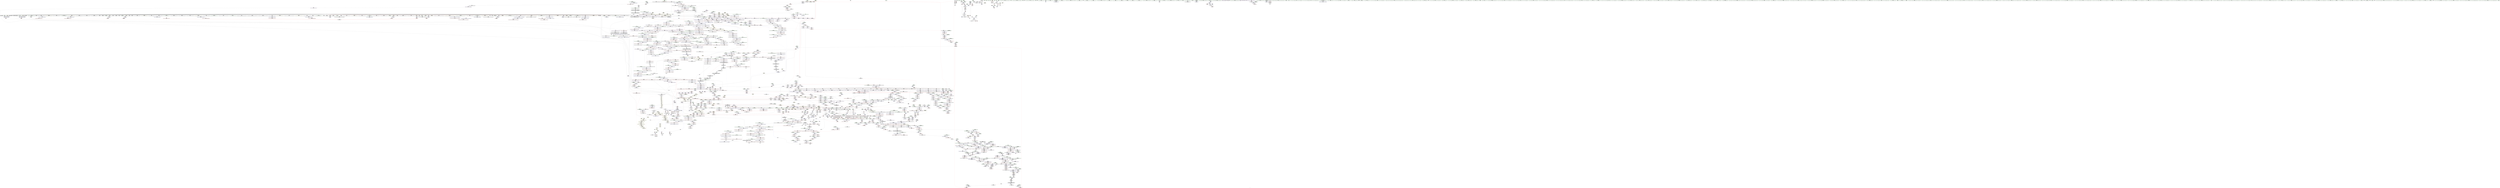 digraph "SVFG" {
	label="SVFG";

	Node0x55ea2b510ec0 [shape=record,color=grey,label="{NodeID: 0\nNullPtr}"];
	Node0x55ea2b510ec0 -> Node0x55ea2bbf9f40[style=solid];
	Node0x55ea2b510ec0 -> Node0x55ea2bbfa040[style=solid];
	Node0x55ea2b510ec0 -> Node0x55ea2bbfa110[style=solid];
	Node0x55ea2b510ec0 -> Node0x55ea2bbfa1e0[style=solid];
	Node0x55ea2b510ec0 -> Node0x55ea2bbfa2b0[style=solid];
	Node0x55ea2b510ec0 -> Node0x55ea2bbfa380[style=solid];
	Node0x55ea2b510ec0 -> Node0x55ea2bbfa450[style=solid];
	Node0x55ea2b510ec0 -> Node0x55ea2bbfa520[style=solid];
	Node0x55ea2b510ec0 -> Node0x55ea2bbfa5f0[style=solid];
	Node0x55ea2b510ec0 -> Node0x55ea2bbfa6c0[style=solid];
	Node0x55ea2b510ec0 -> Node0x55ea2bbfa790[style=solid];
	Node0x55ea2b510ec0 -> Node0x55ea2bbfa860[style=solid];
	Node0x55ea2b510ec0 -> Node0x55ea2bbfa930[style=solid];
	Node0x55ea2b510ec0 -> Node0x55ea2bbfaa00[style=solid];
	Node0x55ea2b510ec0 -> Node0x55ea2bbfaad0[style=solid];
	Node0x55ea2b510ec0 -> Node0x55ea2bbfaba0[style=solid];
	Node0x55ea2b510ec0 -> Node0x55ea2bbfac70[style=solid];
	Node0x55ea2b510ec0 -> Node0x55ea2bbfad40[style=solid];
	Node0x55ea2b510ec0 -> Node0x55ea2bbfae10[style=solid];
	Node0x55ea2b510ec0 -> Node0x55ea2bbfaee0[style=solid];
	Node0x55ea2b510ec0 -> Node0x55ea2bbfafb0[style=solid];
	Node0x55ea2b510ec0 -> Node0x55ea2bbfb080[style=solid];
	Node0x55ea2b510ec0 -> Node0x55ea2bbfb150[style=solid];
	Node0x55ea2b510ec0 -> Node0x55ea2bbfb220[style=solid];
	Node0x55ea2b510ec0 -> Node0x55ea2bbfb2f0[style=solid];
	Node0x55ea2b510ec0 -> Node0x55ea2bbfb3c0[style=solid];
	Node0x55ea2b510ec0 -> Node0x55ea2bbfb490[style=solid];
	Node0x55ea2b510ec0 -> Node0x55ea2bc0bb60[style=solid];
	Node0x55ea2b510ec0 -> Node0x55ea2bc0bc30[style=solid];
	Node0x55ea2b510ec0 -> Node0x55ea2bc0bd00[style=solid];
	Node0x55ea2b510ec0 -> Node0x55ea2bc0bdd0[style=solid];
	Node0x55ea2b510ec0 -> Node0x55ea2bc0bea0[style=solid];
	Node0x55ea2b510ec0 -> Node0x55ea2bc0bf70[style=solid];
	Node0x55ea2b510ec0 -> Node0x55ea2bc0c040[style=solid];
	Node0x55ea2b510ec0 -> Node0x55ea2bc0c110[style=solid];
	Node0x55ea2b510ec0 -> Node0x55ea2bc0c1e0[style=solid];
	Node0x55ea2b510ec0 -> Node0x55ea2bc0c2b0[style=solid];
	Node0x55ea2b510ec0 -> Node0x55ea2bc0c380[style=solid];
	Node0x55ea2b510ec0 -> Node0x55ea2bc0c450[style=solid];
	Node0x55ea2b510ec0 -> Node0x55ea2bc0c520[style=solid];
	Node0x55ea2b510ec0 -> Node0x55ea2bc0c5f0[style=solid];
	Node0x55ea2b510ec0 -> Node0x55ea2bc0c6c0[style=solid];
	Node0x55ea2b510ec0 -> Node0x55ea2bc0c790[style=solid];
	Node0x55ea2b510ec0 -> Node0x55ea2bc0c860[style=solid];
	Node0x55ea2b510ec0 -> Node0x55ea2bc0c930[style=solid];
	Node0x55ea2b510ec0 -> Node0x55ea2bc0ca00[style=solid];
	Node0x55ea2b510ec0 -> Node0x55ea2bc0cad0[style=solid];
	Node0x55ea2b510ec0 -> Node0x55ea2bc0cba0[style=solid];
	Node0x55ea2b510ec0 -> Node0x55ea2bc0cc70[style=solid];
	Node0x55ea2b510ec0 -> Node0x55ea2bc0cd40[style=solid];
	Node0x55ea2b510ec0 -> Node0x55ea2bc0ce10[style=solid];
	Node0x55ea2b510ec0 -> Node0x55ea2bc0cee0[style=solid];
	Node0x55ea2b510ec0 -> Node0x55ea2bc0cfb0[style=solid];
	Node0x55ea2b510ec0 -> Node0x55ea2bc0d080[style=solid];
	Node0x55ea2b510ec0 -> Node0x55ea2bc0d150[style=solid];
	Node0x55ea2b510ec0 -> Node0x55ea2bc0d220[style=solid];
	Node0x55ea2b510ec0 -> Node0x55ea2bc0d2f0[style=solid];
	Node0x55ea2b510ec0 -> Node0x55ea2bc0d3c0[style=solid];
	Node0x55ea2b510ec0 -> Node0x55ea2bc0d490[style=solid];
	Node0x55ea2b510ec0 -> Node0x55ea2bc0d560[style=solid];
	Node0x55ea2b510ec0 -> Node0x55ea2bc0d630[style=solid];
	Node0x55ea2b510ec0 -> Node0x55ea2bc0d700[style=solid];
	Node0x55ea2b510ec0 -> Node0x55ea2bc0d7d0[style=solid];
	Node0x55ea2b510ec0 -> Node0x55ea2bc0d8a0[style=solid];
	Node0x55ea2b510ec0 -> Node0x55ea2bc0d970[style=solid];
	Node0x55ea2b510ec0 -> Node0x55ea2bc0da40[style=solid];
	Node0x55ea2b510ec0 -> Node0x55ea2bc0db10[style=solid];
	Node0x55ea2b510ec0 -> Node0x55ea2bc0dbe0[style=solid];
	Node0x55ea2b510ec0 -> Node0x55ea2bc0dcb0[style=solid];
	Node0x55ea2b510ec0 -> Node0x55ea2bc3d110[style=solid];
	Node0x55ea2b510ec0 -> Node0x55ea2bc418c0[style=solid];
	Node0x55ea2b510ec0 -> Node0x55ea2bc41990[style=solid];
	Node0x55ea2b510ec0 -> Node0x55ea2bc41a60[style=solid];
	Node0x55ea2b510ec0 -> Node0x55ea2bc45410[style=solid];
	Node0x55ea2b510ec0 -> Node0x55ea2bc454e0[style=solid];
	Node0x55ea2b510ec0 -> Node0x55ea2bc455b0[style=solid];
	Node0x55ea2b510ec0 -> Node0x55ea2bc48740[style=solid];
	Node0x55ea2b510ec0 -> Node0x55ea2bc48810[style=solid];
	Node0x55ea2b510ec0 -> Node0x55ea2bc488e0[style=solid];
	Node0x55ea2b510ec0 -> Node0x55ea2bc492a0[style=solid];
	Node0x55ea2b510ec0 -> Node0x55ea2bc2ae60[style=solid];
	Node0x55ea2b510ec0 -> Node0x55ea2bc2b400[style=solid];
	Node0x55ea2b510ec0 -> Node0x55ea2bc8c340[style=solid];
	Node0x55ea2b510ec0 -> Node0x55ea2bc8e140[style=solid];
	Node0x55ea2b510ec0 -> Node0x55ea2bc8ebc0[style=solid];
	Node0x55ea2b510ec0:s64 -> Node0x55ea2bde3010[style=solid,color=red];
	Node0x55ea2b510ec0:s64 -> Node0x55ea2bddc3b0[style=solid,color=red];
	Node0x55ea2bde1820 [shape=record,color=black,label="{NodeID: 3764\n2348 = PHI(2092, 2108, )\n3rd arg _ZSt34__uninitialized_move_if_noexcept_aIPiS0_SaIiEET0_T_S3_S2_RT1_ }"];
	Node0x55ea2bde1820 -> Node0x55ea2bc1b8d0[style=solid];
	Node0x55ea2bc1c1c0 [shape=record,color=blue,label="{NodeID: 1550\n2452\<--2451\n__a.addr\<--__a\n_ZNSt16allocator_traitsISaIiEE8max_sizeERKS0_\n}"];
	Node0x55ea2bc1c1c0 -> Node0x55ea2bc3a810[style=dashed];
	Node0x55ea2bbfa790 [shape=record,color=black,label="{NodeID: 443\n238\<--3\n\<--dummyVal\n_Z9solveTesti\n}"];
	Node0x55ea2bc09ae0 [shape=record,color=purple,label="{NodeID: 886\n572\<--570\nadd.ptr\<--\n_ZNSt6vectorINSt7__cxx1112basic_stringIcSt11char_traitsIcESaIcEEESaIS5_EEixEm\n}"];
	Node0x55ea2bc09ae0 -> Node0x55ea2bc0ff00[style=solid];
	Node0x55ea2bdd44f0 [shape=record,color=black,label="{NodeID: 3543\n235 = PHI()\n}"];
	Node0x55ea2bc3fec0 [shape=record,color=blue,label="{NodeID: 1329\n618\<--615\n__x.addr\<--__x\n_ZNSt6vectorIiSaIiEE9push_backERKi\n}"];
	Node0x55ea2bc3fec0 -> Node0x55ea2bc2e030[style=dashed];
	Node0x55ea2bc3fec0 -> Node0x55ea2bc2e100[style=dashed];
	Node0x55ea2bbf2c90 [shape=record,color=green,label="{NodeID: 222\n1413\<--1414\n__first.addr\<--__first.addr_field_insensitive\n_ZSt8_DestroyIPNSt7__cxx1112basic_stringIcSt11char_traitsIcESaIcEEES5_EvT_S7_RSaIT0_E\n}"];
	Node0x55ea2bbf2c90 -> Node0x55ea2bc32fd0[style=solid];
	Node0x55ea2bbf2c90 -> Node0x55ea2bc444a0[style=solid];
	Node0x55ea2bcf88b0 [shape=record,color=yellow,style=double,label="{NodeID: 2879\n101V_1 = ENCHI(MR_101V_0)\npts\{730000 850000 \}\nFun[_ZNSt12_Vector_baseIiSaIiEED2Ev]}"];
	Node0x55ea2bcf88b0 -> Node0x55ea2bc33c00[style=dashed];
	Node0x55ea2bcf88b0 -> Node0x55ea2bc33da0[style=dashed];
	Node0x55ea2bc16220 [shape=record,color=black,label="{NodeID: 665\n2409\<--2419\n_ZNKSt6vectorIiSaIiEE8max_sizeEv_ret\<--call2\n_ZNKSt6vectorIiSaIiEE8max_sizeEv\n|{<s0>181|<s1>188|<s2>189}}"];
	Node0x55ea2bc16220:s0 -> Node0x55ea2bdd7d00[style=solid,color=blue];
	Node0x55ea2bc16220:s1 -> Node0x55ea2bdd81e0[style=solid,color=blue];
	Node0x55ea2bc16220:s2 -> Node0x55ea2bdd82b0[style=solid,color=blue];
	Node0x55ea2bc34aa0 [shape=record,color=red,label="{NodeID: 1108\n1677\<--1671\n\<--__n.addr\n_ZNSt16allocator_traitsISaIiEE8allocateERS0_m\n|{<s0>138}}"];
	Node0x55ea2bc34aa0:s0 -> Node0x55ea2bddc2e0[style=solid,color=red];
	Node0x55ea2b510f50 [shape=record,color=green,label="{NodeID: 1\n7\<--1\n__dso_handle\<--dummyObj\nGlob }"];
	Node0x55ea2bde19a0 [shape=record,color=black,label="{NodeID: 3765\n2712 = PHI(2704, )\n0th arg _ZNSt11__copy_moveILb1ELb1ESt26random_access_iterator_tagE8__copy_mIiEEPT_PKS3_S6_S4_ }"];
	Node0x55ea2bde19a0 -> Node0x55ea2bc1df00[style=solid];
	Node0x55ea2bc1c290 [shape=record,color=blue,label="{NodeID: 1551\n2461\<--2460\nthis.addr\<--this\n_ZNKSt12_Vector_baseIiSaIiEE19_M_get_Tp_allocatorEv\n}"];
	Node0x55ea2bc1c290 -> Node0x55ea2bc3a8e0[style=dashed];
	Node0x55ea2bbfa860 [shape=record,color=black,label="{NodeID: 444\n239\<--3\n\<--dummyVal\n_Z9solveTesti\n}"];
	Node0x55ea2bbfa860 -> Node0x55ea2bc3dd70[style=solid];
	Node0x55ea2bc09bb0 [shape=record,color=purple,label="{NodeID: 887\n589\<--587\nadd.ptr\<--\n_ZNSt6vectorIiSaIiEEixEm\n}"];
	Node0x55ea2bc09bb0 -> Node0x55ea2bc100a0[style=solid];
	Node0x55ea2bdd45c0 [shape=record,color=black,label="{NodeID: 3544\n274 = PHI()\n}"];
	Node0x55ea2bdd45c0 -> Node0x55ea2bc2c700[style=solid];
	Node0x55ea2bc3ff90 [shape=record,color=blue,label="{NodeID: 1330\n648\<--650\n_M_finish7\<--incdec.ptr\n_ZNSt6vectorIiSaIiEE9push_backERKi\n}"];
	Node0x55ea2bc3ff90 -> Node0x55ea2bd05fa0[style=dashed];
	Node0x55ea2bbf2d60 [shape=record,color=green,label="{NodeID: 223\n1415\<--1416\n__last.addr\<--__last.addr_field_insensitive\n_ZSt8_DestroyIPNSt7__cxx1112basic_stringIcSt11char_traitsIcESaIcEEES5_EvT_S7_RSaIT0_E\n}"];
	Node0x55ea2bbf2d60 -> Node0x55ea2bc330a0[style=solid];
	Node0x55ea2bbf2d60 -> Node0x55ea2bc44570[style=solid];
	Node0x55ea2bcf89c0 [shape=record,color=yellow,style=double,label="{NodeID: 2880\n143V_1 = ENCHI(MR_143V_0)\npts\{730002 850002 \}\nFun[_ZNSt12_Vector_baseIiSaIiEED2Ev]}"];
	Node0x55ea2bcf89c0 -> Node0x55ea2bc33cd0[style=dashed];
	Node0x55ea2bc162f0 [shape=record,color=black,label="{NodeID: 666\n2425\<--2448\n_ZSt3maxImERKT_S2_S2__ret\<--\n_ZSt3maxImERKT_S2_S2_\n|{<s0>186}}"];
	Node0x55ea2bc162f0:s0 -> Node0x55ea2bdd8040[style=solid,color=blue];
	Node0x55ea2bc34b70 [shape=record,color=red,label="{NodeID: 1109\n1695\<--1686\nthis1\<--this.addr\n_ZN9__gnu_cxx13new_allocatorIiE8allocateEmPKv\n|{<s0>139}}"];
	Node0x55ea2bc34b70:s0 -> Node0x55ea2bddb920[style=solid,color=red];
	Node0x55ea2bba5030 [shape=record,color=green,label="{NodeID: 2\n8\<--1\n.str\<--dummyObj\nGlob }"];
	Node0x55ea2bde1ab0 [shape=record,color=black,label="{NodeID: 3766\n2713 = PHI(2705, )\n1st arg _ZNSt11__copy_moveILb1ELb1ESt26random_access_iterator_tagE8__copy_mIiEEPT_PKS3_S6_S4_ }"];
	Node0x55ea2bde1ab0 -> Node0x55ea2bc1dfd0[style=solid];
	Node0x55ea2bd1ac80 [shape=record,color=yellow,style=double,label="{NodeID: 2659\n451V_1 = ENCHI(MR_451V_0)\npts\{26780000 \}\nFun[_ZNKSt13move_iteratorIPiE4baseEv]}"];
	Node0x55ea2bd1ac80 -> Node0x55ea2bc3c480[style=dashed];
	Node0x55ea2bc1c360 [shape=record,color=blue,label="{NodeID: 1552\n2471\<--2469\nthis.addr\<--this\n_ZN9__gnu_cxx17__normal_iteratorIPiSt6vectorIiSaIiEEEC2ERKS1_\n}"];
	Node0x55ea2bc1c360 -> Node0x55ea2bc3a9b0[style=dashed];
	Node0x55ea2bbfa930 [shape=record,color=black,label="{NodeID: 445\n241\<--3\n\<--dummyVal\n_Z9solveTesti\n}"];
	Node0x55ea2bbfa930 -> Node0x55ea2bc3de40[style=solid];
	Node0x55ea2bc09c80 [shape=record,color=purple,label="{NodeID: 888\n1002\<--1000\nadd.ptr\<--\n_ZNSt12_Vector_baseINSt7__cxx1112basic_stringIcSt11char_traitsIcESaIcEEESaIS5_EE17_M_create_storageEm\n}"];
	Node0x55ea2bc09c80 -> Node0x55ea2bc41e70[style=solid];
	Node0x55ea2bdd4690 [shape=record,color=black,label="{NodeID: 3545\n284 = PHI(574, )\n}"];
	Node0x55ea2bdd4690 -> Node0x55ea2bc2c7d0[style=solid];
	Node0x55ea2bdd4690 -> Node0x55ea2bc3dfe0[style=solid];
	Node0x55ea2bc40060 [shape=record,color=blue,label="{NodeID: 1331\n656\<--653\ncoerce.dive\<--call\n_ZNSt6vectorIiSaIiEE9push_backERKi\n}"];
	Node0x55ea2bc40060 -> Node0x55ea2bc2e510[style=dashed];
	Node0x55ea2bc40060 -> Node0x55ea2bd069a0[style=dashed];
	Node0x55ea2bbf2e30 [shape=record,color=green,label="{NodeID: 224\n1417\<--1418\n.addr\<--.addr_field_insensitive\n_ZSt8_DestroyIPNSt7__cxx1112basic_stringIcSt11char_traitsIcESaIcEEES5_EvT_S7_RSaIT0_E\n}"];
	Node0x55ea2bbf2e30 -> Node0x55ea2bc44640[style=solid];
	Node0x55ea2bc163c0 [shape=record,color=black,label="{NodeID: 667\n2456\<--2455\n\<--\n_ZNSt16allocator_traitsISaIiEE8max_sizeERKS0_\n|{<s0>199}}"];
	Node0x55ea2bc163c0:s0 -> Node0x55ea2bddb920[style=solid,color=red];
	Node0x55ea2bc34c40 [shape=record,color=red,label="{NodeID: 1110\n1696\<--1688\n\<--__n.addr\n_ZN9__gnu_cxx13new_allocatorIiE8allocateEmPKv\n}"];
	Node0x55ea2bc34c40 -> Node0x55ea2bc8d6c0[style=solid];
	Node0x55ea2bba50c0 [shape=record,color=green,label="{NodeID: 3\n10\<--1\n.str.1\<--dummyObj\nGlob }"];
	Node0x55ea2bde1bc0 [shape=record,color=black,label="{NodeID: 3767\n2714 = PHI(2706, )\n2nd arg _ZNSt11__copy_moveILb1ELb1ESt26random_access_iterator_tagE8__copy_mIiEEPT_PKS3_S6_S4_ }"];
	Node0x55ea2bde1bc0 -> Node0x55ea2bc1e0a0[style=solid];
	Node0x55ea2bc1c430 [shape=record,color=blue,label="{NodeID: 1553\n2473\<--2470\n__i.addr\<--__i\n_ZN9__gnu_cxx17__normal_iteratorIPiSt6vectorIiSaIiEEEC2ERKS1_\n}"];
	Node0x55ea2bc1c430 -> Node0x55ea2bc3aa80[style=dashed];
	Node0x55ea2bbfaa00 [shape=record,color=black,label="{NodeID: 446\n403\<--3\nlpad.val\<--dummyVal\n_Z9solveTesti\n}"];
	Node0x55ea2bc09d50 [shape=record,color=purple,label="{NodeID: 889\n1601\<--1599\nadd.ptr\<--\n_ZNSt12_Vector_baseIiSaIiEE17_M_create_storageEm\n}"];
	Node0x55ea2bc09d50 -> Node0x55ea2bc459c0[style=solid];
	Node0x55ea2bdd4760 [shape=record,color=black,label="{NodeID: 3546\n306 = PHI(666, )\n}"];
	Node0x55ea2bdd4760 -> Node0x55ea2bc8d0c0[style=solid];
	Node0x55ea2bc40130 [shape=record,color=blue,label="{NodeID: 1332\n668\<--667\nthis.addr\<--this\n_ZNKSt6vectorIiSaIiEE4sizeEv\n}"];
	Node0x55ea2bc40130 -> Node0x55ea2bc2e5e0[style=dashed];
	Node0x55ea2bbf2f00 [shape=record,color=green,label="{NodeID: 225\n1428\<--1429\nthis.addr\<--this.addr_field_insensitive\n_ZN9__gnu_cxx13new_allocatorIiEC2Ev\n}"];
	Node0x55ea2bbf2f00 -> Node0x55ea2bc33170[style=solid];
	Node0x55ea2bbf2f00 -> Node0x55ea2bc44710[style=solid];
	Node0x55ea2bcf8bb0 [shape=record,color=yellow,style=double,label="{NodeID: 2882\n544V_1 = ENCHI(MR_544V_0)\npts\{1517 \}\nFun[_ZNSt12_Vector_baseIiSaIiEED2Ev]}"];
	Node0x55ea2bcf8bb0 -> Node0x55ea2bc450d0[style=dashed];
	Node0x55ea2bc16490 [shape=record,color=black,label="{NodeID: 668\n2450\<--2457\n_ZNSt16allocator_traitsISaIiEE8max_sizeERKS0__ret\<--call\n_ZNSt16allocator_traitsISaIiEE8max_sizeERKS0_\n|{<s0>198}}"];
	Node0x55ea2bc16490:s0 -> Node0x55ea2bdd8860[style=solid,color=blue];
	Node0x55ea2bc34d10 [shape=record,color=red,label="{NodeID: 1111\n1704\<--1688\n\<--__n.addr\n_ZN9__gnu_cxx13new_allocatorIiE8allocateEmPKv\n}"];
	Node0x55ea2bc34d10 -> Node0x55ea2bc8acc0[style=solid];
	Node0x55ea2bba5780 [shape=record,color=green,label="{NodeID: 4\n12\<--1\n_ZSt3cin\<--dummyObj\nGlob }"];
	Node0x55ea2bde1cd0 [shape=record,color=black,label="{NodeID: 3768\n667 = PHI(84, 84, 2272, 2272, 2272, 2272, )\n0th arg _ZNKSt6vectorIiSaIiEE4sizeEv }"];
	Node0x55ea2bde1cd0 -> Node0x55ea2bc40130[style=solid];
	Node0x55ea2bc1c500 [shape=record,color=blue,label="{NodeID: 1554\n2478\<--2480\n_M_current\<--\n_ZN9__gnu_cxx17__normal_iteratorIPiSt6vectorIiSaIiEEEC2ERKS1_\n|{<s0>179|<s1>192}}"];
	Node0x55ea2bc1c500:s0 -> Node0x55ea2bd44e30[style=dashed,color=blue];
	Node0x55ea2bc1c500:s1 -> Node0x55ea2bd44f90[style=dashed,color=blue];
	Node0x55ea2bbfaad0 [shape=record,color=black,label="{NodeID: 447\n404\<--3\nlpad.val129\<--dummyVal\n_Z9solveTesti\n}"];
	Node0x55ea2bc09e20 [shape=record,color=purple,label="{NodeID: 890\n2077\<--2075\nadd.ptr\<--\n_ZNSt6vectorIiSaIiEE17_M_realloc_insertIJRKiEEEvN9__gnu_cxx17__normal_iteratorIPiS1_EEDpOT_\n|{<s0>161}}"];
	Node0x55ea2bc09e20:s0 -> Node0x55ea2bdd92f0[style=solid,color=red];
	Node0x55ea2bdd4830 [shape=record,color=black,label="{NodeID: 3547\n316 = PHI(666, )\n}"];
	Node0x55ea2bdd4830 -> Node0x55ea2bc8d240[style=solid];
	Node0x55ea2bc40200 [shape=record,color=blue,label="{NodeID: 1333\n693\<--689\n__a.addr\<--__a\n_ZSt3minIiERKT_S2_S2_\n}"];
	Node0x55ea2bc40200 -> Node0x55ea2bc2e920[style=dashed];
	Node0x55ea2bc40200 -> Node0x55ea2bc2e9f0[style=dashed];
	Node0x55ea2bbf2fd0 [shape=record,color=green,label="{NodeID: 226\n1435\<--1436\nthis.addr\<--this.addr_field_insensitive\n_ZN9__gnu_cxx13new_allocatorIiED2Ev\n}"];
	Node0x55ea2bbf2fd0 -> Node0x55ea2bc33240[style=solid];
	Node0x55ea2bbf2fd0 -> Node0x55ea2bc447e0[style=solid];
	Node0x55ea2bcf8c90 [shape=record,color=yellow,style=double,label="{NodeID: 2883\n34V_1 = ENCHI(MR_34V_0)\npts\{1707 \}\nFun[_ZNSt20__uninitialized_copyILb1EE13__uninit_copyISt13move_iteratorIPiES3_EET0_T_S6_S5_]|{<s0>209}}"];
	Node0x55ea2bcf8c90:s0 -> Node0x55ea2bd1f5b0[style=dashed,color=red];
	Node0x55ea2bc16560 [shape=record,color=black,label="{NodeID: 669\n2466\<--2465\n\<--_M_impl\n_ZNKSt12_Vector_baseIiSaIiEE19_M_get_Tp_allocatorEv\n}"];
	Node0x55ea2bc16560 -> Node0x55ea2bc16630[style=solid];
	Node0x55ea2bc34de0 [shape=record,color=red,label="{NodeID: 1112\n1715\<--1712\nthis1\<--this.addr\n_ZNK9__gnu_cxx13new_allocatorIiE8max_sizeEv\n}"];
	Node0x55ea2bba5810 [shape=record,color=green,label="{NodeID: 5\n13\<--1\n.str.2\<--dummyObj\nGlob }"];
	Node0x55ea2bde2220 [shape=record,color=black,label="{NodeID: 3769\n1775 = PHI(1767, )\n0th arg _ZNSt22__uninitialized_fill_nILb1EE15__uninit_fill_nIPimiEET_S3_T0_RKT1_ }"];
	Node0x55ea2bde2220 -> Node0x55ea2bc46c70[style=solid];
	Node0x55ea2bd1af50 [shape=record,color=yellow,style=double,label="{NodeID: 2662\n36V_1 = ENCHI(MR_36V_0)\npts\{650000 \}\nFun[_ZNSt6vectorINSt7__cxx1112basic_stringIcSt11char_traitsIcESaIcEEESaIS5_EEixEm]}"];
	Node0x55ea2bd1af50 -> Node0x55ea2bc2db50[style=dashed];
	Node0x55ea2bc1c5d0 [shape=record,color=blue,label="{NodeID: 1555\n2500\<--2484\ncoerce.dive\<--__first.coerce\n_ZSt22__uninitialized_copy_aISt13move_iteratorIPiES1_iET0_T_S4_S3_RSaIT1_E\n}"];
	Node0x55ea2bc1c5d0 -> Node0x55ea2bc3c7c0[style=dashed];
	Node0x55ea2bbfaba0 [shape=record,color=black,label="{NodeID: 448\n453\<--3\n\<--dummyVal\n_ZNSt6vectorINSt7__cxx1112basic_stringIcSt11char_traitsIcESaIcEEESaIS5_EEC2EmRKS6_\n}"];
	Node0x55ea2bc09ef0 [shape=record,color=purple,label="{NodeID: 891\n2128\<--2126\nadd.ptr18\<--\n_ZNSt6vectorIiSaIiEE17_M_realloc_insertIJRKiEEEvN9__gnu_cxx17__normal_iteratorIPiS1_EEDpOT_\n|{<s0>169}}"];
	Node0x55ea2bc09ef0:s0 -> Node0x55ea2bdcf4c0[style=solid,color=red];
	Node0x55ea2bdd4900 [shape=record,color=black,label="{NodeID: 3548\n321 = PHI(574, )\n}"];
	Node0x55ea2bdd4900 -> Node0x55ea2bc2c8a0[style=solid];
	Node0x55ea2bc402d0 [shape=record,color=blue,label="{NodeID: 1334\n695\<--690\n__b.addr\<--__b\n_ZSt3minIiERKT_S2_S2_\n}"];
	Node0x55ea2bc402d0 -> Node0x55ea2bc2eac0[style=dashed];
	Node0x55ea2bc402d0 -> Node0x55ea2bc2eb90[style=dashed];
	Node0x55ea2bbf30a0 [shape=record,color=green,label="{NodeID: 227\n1444\<--1445\nthis.addr\<--this.addr_field_insensitive\n_ZNSt12_Vector_baseIiSaIiEEC2EmRKS0_\n}"];
	Node0x55ea2bbf30a0 -> Node0x55ea2bc33310[style=solid];
	Node0x55ea2bbf30a0 -> Node0x55ea2bc448b0[style=solid];
	Node0x55ea2bc16630 [shape=record,color=black,label="{NodeID: 670\n2459\<--2466\n_ZNKSt12_Vector_baseIiSaIiEE19_M_get_Tp_allocatorEv_ret\<--\n_ZNKSt12_Vector_baseIiSaIiEE19_M_get_Tp_allocatorEv\n|{<s0>197}}"];
	Node0x55ea2bc16630:s0 -> Node0x55ea2bdd8790[style=solid,color=blue];
	Node0x55ea2bc34eb0 [shape=record,color=red,label="{NodeID: 1113\n1735\<--1723\n\<--__first.addr\n_ZSt24__uninitialized_fill_n_aIPimiiET_S1_T0_RKT1_RSaIT2_E\n|{<s0>142}}"];
	Node0x55ea2bc34eb0:s0 -> Node0x55ea2bdde0f0[style=solid,color=red];
	Node0x55ea2bba58a0 [shape=record,color=green,label="{NodeID: 6\n15\<--1\n.str.3\<--dummyObj\nGlob }"];
	Node0x55ea2bde2330 [shape=record,color=black,label="{NodeID: 3770\n1776 = PHI(1768, )\n1st arg _ZNSt22__uninitialized_fill_nILb1EE15__uninit_fill_nIPimiEET_S3_T0_RKT1_ }"];
	Node0x55ea2bde2330 -> Node0x55ea2bc46d40[style=solid];
	Node0x55ea2bc1c6a0 [shape=record,color=blue,label="{NodeID: 1556\n2502\<--2485\ncoerce.dive1\<--__last.coerce\n_ZSt22__uninitialized_copy_aISt13move_iteratorIPiES1_iET0_T_S4_S3_RSaIT1_E\n}"];
	Node0x55ea2bc1c6a0 -> Node0x55ea2bc3c890[style=dashed];
	Node0x55ea2bbfac70 [shape=record,color=black,label="{NodeID: 449\n454\<--3\n\<--dummyVal\n_ZNSt6vectorINSt7__cxx1112basic_stringIcSt11char_traitsIcESaIcEEESaIS5_EEC2EmRKS6_\n}"];
	Node0x55ea2bbfac70 -> Node0x55ea2bc3f0f0[style=solid];
	Node0x55ea2bc09fc0 [shape=record,color=purple,label="{NodeID: 892\n2192\<--2190\nadd.ptr39\<--\n_ZNSt6vectorIiSaIiEE17_M_realloc_insertIJRKiEEEvN9__gnu_cxx17__normal_iteratorIPiS1_EEDpOT_\n}"];
	Node0x55ea2bc09fc0 -> Node0x55ea2bc49ac0[style=solid];
	Node0x55ea2bdd49d0 [shape=record,color=black,label="{NodeID: 3549\n325 = PHI(574, )\n}"];
	Node0x55ea2bdd49d0 -> Node0x55ea2bc2c970[style=solid];
	Node0x55ea2bc403a0 [shape=record,color=blue,label="{NodeID: 1335\n691\<--705\nretval\<--\n_ZSt3minIiERKT_S2_S2_\n}"];
	Node0x55ea2bc403a0 -> Node0x55ea2bd03ca0[style=dashed];
	Node0x55ea2bbfb520 [shape=record,color=green,label="{NodeID: 228\n1446\<--1447\n__n.addr\<--__n.addr_field_insensitive\n_ZNSt12_Vector_baseIiSaIiEEC2EmRKS0_\n}"];
	Node0x55ea2bbfb520 -> Node0x55ea2bc333e0[style=solid];
	Node0x55ea2bbfb520 -> Node0x55ea2bc44980[style=solid];
	Node0x55ea2bc16700 [shape=record,color=black,label="{NodeID: 671\n2507\<--2488\n\<--__first\n_ZSt22__uninitialized_copy_aISt13move_iteratorIPiES1_iET0_T_S4_S3_RSaIT1_E\n}"];
	Node0x55ea2bc16700 -> Node0x55ea2bc08010[style=solid];
	Node0x55ea2bc34f80 [shape=record,color=red,label="{NodeID: 1114\n1736\<--1725\n\<--__n.addr\n_ZSt24__uninitialized_fill_n_aIPimiiET_S1_T0_RKT1_RSaIT2_E\n|{<s0>142}}"];
	Node0x55ea2bc34f80:s0 -> Node0x55ea2bdde200[style=solid,color=red];
	Node0x55ea2bba5960 [shape=record,color=green,label="{NodeID: 7\n17\<--1\n.str.4\<--dummyObj\nGlob }"];
	Node0x55ea2bde2440 [shape=record,color=black,label="{NodeID: 3771\n1777 = PHI(1769, )\n2nd arg _ZNSt22__uninitialized_fill_nILb1EE15__uninit_fill_nIPimiEET_S3_T0_RKT1_ }"];
	Node0x55ea2bde2440 -> Node0x55ea2bc46e10[style=solid];
	Node0x55ea2bc1c770 [shape=record,color=blue,label="{NodeID: 1557\n2492\<--2486\n__result.addr\<--__result\n_ZSt22__uninitialized_copy_aISt13move_iteratorIPiES1_iET0_T_S4_S3_RSaIT1_E\n}"];
	Node0x55ea2bc1c770 -> Node0x55ea2bc3ac20[style=dashed];
	Node0x55ea2bbfad40 [shape=record,color=black,label="{NodeID: 450\n456\<--3\n\<--dummyVal\n_ZNSt6vectorINSt7__cxx1112basic_stringIcSt11char_traitsIcESaIcEEESaIS5_EEC2EmRKS6_\n}"];
	Node0x55ea2bbfad40 -> Node0x55ea2bc3f1c0[style=solid];
	Node0x55ea2bc0a090 [shape=record,color=purple,label="{NodeID: 893\n2748\<--2746\nadd.ptr\<--\n_ZNSt11__copy_moveILb1ELb1ESt26random_access_iterator_tagE8__copy_mIiEEPT_PKS3_S6_S4_\n}"];
	Node0x55ea2bc0a090 -> Node0x55ea2bc17dc0[style=solid];
	Node0x55ea2bdd4aa0 [shape=record,color=black,label="{NodeID: 3550\n328 = PHI()\n}"];
	Node0x55ea2bdd4aa0 -> Node0x55ea2bc8a3c0[style=solid];
	Node0x55ea2bc40470 [shape=record,color=blue,label="{NodeID: 1336\n691\<--708\nretval\<--\n_ZSt3minIiERKT_S2_S2_\n}"];
	Node0x55ea2bc40470 -> Node0x55ea2bd03ca0[style=dashed];
	Node0x55ea2bbfb5f0 [shape=record,color=green,label="{NodeID: 229\n1448\<--1449\n__a.addr\<--__a.addr_field_insensitive\n_ZNSt12_Vector_baseIiSaIiEEC2EmRKS0_\n}"];
	Node0x55ea2bbfb5f0 -> Node0x55ea2bc334b0[style=solid];
	Node0x55ea2bbfb5f0 -> Node0x55ea2bc44a50[style=solid];
	Node0x55ea2bc167d0 [shape=record,color=black,label="{NodeID: 672\n2513\<--2490\n\<--__last\n_ZSt22__uninitialized_copy_aISt13move_iteratorIPiES1_iET0_T_S4_S3_RSaIT1_E\n}"];
	Node0x55ea2bc167d0 -> Node0x55ea2bc081b0[style=solid];
	Node0x55ea2bc35050 [shape=record,color=red,label="{NodeID: 1115\n1737\<--1727\n\<--__x.addr\n_ZSt24__uninitialized_fill_n_aIPimiiET_S1_T0_RKT1_RSaIT2_E\n|{<s0>142}}"];
	Node0x55ea2bc35050:s0 -> Node0x55ea2bdde310[style=solid,color=red];
	Node0x55ea2bba5a20 [shape=record,color=green,label="{NodeID: 8\n19\<--1\n.str.5\<--dummyObj\nGlob }"];
	Node0x55ea2bde2550 [shape=record,color=black,label="{NodeID: 3772\n2410 = PHI(2272, 2272, 2272, )\n0th arg _ZNKSt6vectorIiSaIiEE8max_sizeEv }"];
	Node0x55ea2bde2550 -> Node0x55ea2bc1bdb0[style=solid];
	Node0x55ea2bc1c840 [shape=record,color=blue,label="{NodeID: 1558\n2494\<--2487\n.addr\<--\n_ZSt22__uninitialized_copy_aISt13move_iteratorIPiES1_iET0_T_S4_S3_RSaIT1_E\n}"];
	Node0x55ea2bbfae10 [shape=record,color=black,label="{NodeID: 451\n465\<--3\nlpad.val\<--dummyVal\n_ZNSt6vectorINSt7__cxx1112basic_stringIcSt11char_traitsIcESaIcEEESaIS5_EEC2EmRKS6_\n}"];
	Node0x55ea2bc0a160 [shape=record,color=red,label="{NodeID: 894\n801\<--21\n\<--stdin\nmain\n}"];
	Node0x55ea2bc0a160 -> Node0x55ea2bc11420[style=solid];
	Node0x55ea2bdd4b70 [shape=record,color=black,label="{NodeID: 3551\n339 = PHI(688, )\n}"];
	Node0x55ea2bdd4b70 -> Node0x55ea2bc2ca40[style=solid];
	Node0x55ea2bc40540 [shape=record,color=blue,label="{NodeID: 1337\n715\<--714\nthis.addr\<--this\n_ZNSt6vectorIiSaIiEED2Ev\n}"];
	Node0x55ea2bc40540 -> Node0x55ea2bc2ee00[style=dashed];
	Node0x55ea2bbfb6c0 [shape=record,color=green,label="{NodeID: 230\n1450\<--1451\nexn.slot\<--exn.slot_field_insensitive\n_ZNSt12_Vector_baseIiSaIiEEC2EmRKS0_\n}"];
	Node0x55ea2bbfb6c0 -> Node0x55ea2bc33580[style=solid];
	Node0x55ea2bbfb6c0 -> Node0x55ea2bc44b20[style=solid];
	Node0x55ea2bc168a0 [shape=record,color=black,label="{NodeID: 673\n2506\<--2496\n\<--agg.tmp\n_ZSt22__uninitialized_copy_aISt13move_iteratorIPiES1_iET0_T_S4_S3_RSaIT1_E\n}"];
	Node0x55ea2bc168a0 -> Node0x55ea2bc07f40[style=solid];
	Node0x55ea2bc35120 [shape=record,color=red,label="{NodeID: 1116\n1747\<--1744\nthis1\<--this.addr\n_ZNSt12_Vector_baseIiSaIiEE19_M_get_Tp_allocatorEv\n}"];
	Node0x55ea2bc35120 -> Node0x55ea2bc05770[style=solid];
	Node0x55ea2bba5ae0 [shape=record,color=green,label="{NodeID: 9\n21\<--1\nstdin\<--dummyObj\nGlob }"];
	Node0x55ea2bde26e0 [shape=record,color=black,label="{NodeID: 3773\n425 = PHI(64, )\n0th arg _ZNSt6vectorINSt7__cxx1112basic_stringIcSt11char_traitsIcESaIcEEESaIS5_EEC2EmRKS6_ }"];
	Node0x55ea2bde26e0 -> Node0x55ea2bc3ee80[style=solid];
	Node0x55ea2bc1c910 [shape=record,color=blue, style = dotted,label="{NodeID: 1559\n2803\<--2805\noffset_0\<--dummyVal\n_ZSt22__uninitialized_copy_aISt13move_iteratorIPiES1_iET0_T_S4_S3_RSaIT1_E\n}"];
	Node0x55ea2bc1c910 -> Node0x55ea2bc3acf0[style=dashed];
	Node0x55ea2bbfaee0 [shape=record,color=black,label="{NodeID: 452\n466\<--3\nlpad.val2\<--dummyVal\n_ZNSt6vectorINSt7__cxx1112basic_stringIcSt11char_traitsIcESaIcEEESaIS5_EEC2EmRKS6_\n}"];
	Node0x55ea2bc0a230 [shape=record,color=red,label="{NodeID: 895\n807\<--26\n\<--stdout\nmain\n}"];
	Node0x55ea2bc0a230 -> Node0x55ea2bc114f0[style=solid];
	Node0x55ea2bdd4c40 [shape=record,color=black,label="{NodeID: 3552\n367 = PHI(574, )\n}"];
	Node0x55ea2bdd4c40 -> Node0x55ea2bc2cb10[style=solid];
	Node0x55ea2bc40610 [shape=record,color=blue,label="{NodeID: 1338\n717\<--742\nexn.slot\<--\n_ZNSt6vectorIiSaIiEED2Ev\n}"];
	Node0x55ea2bc40610 -> Node0x55ea2bc2eed0[style=dashed];
	Node0x55ea2bbfb790 [shape=record,color=green,label="{NodeID: 231\n1452\<--1453\nehselector.slot\<--ehselector.slot_field_insensitive\n_ZNSt12_Vector_baseIiSaIiEEC2EmRKS0_\n}"];
	Node0x55ea2bbfb790 -> Node0x55ea2bc33650[style=solid];
	Node0x55ea2bbfb790 -> Node0x55ea2bc44bf0[style=solid];
	Node0x55ea2bc16970 [shape=record,color=black,label="{NodeID: 674\n2512\<--2498\n\<--agg.tmp2\n_ZSt22__uninitialized_copy_aISt13move_iteratorIPiES1_iET0_T_S4_S3_RSaIT1_E\n}"];
	Node0x55ea2bc16970 -> Node0x55ea2bc080e0[style=solid];
	Node0x55ea2bc351f0 [shape=record,color=red,label="{NodeID: 1117\n1767\<--1755\n\<--__first.addr\n_ZSt20uninitialized_fill_nIPimiET_S1_T0_RKT1_\n|{<s0>143}}"];
	Node0x55ea2bc351f0:s0 -> Node0x55ea2bde2220[style=solid,color=red];
	Node0x55ea2bba5ba0 [shape=record,color=green,label="{NodeID: 10\n22\<--1\n.str.6\<--dummyObj\nGlob }"];
	Node0x55ea2bde27f0 [shape=record,color=black,label="{NodeID: 3774\n426 = PHI(113, )\n1st arg _ZNSt6vectorINSt7__cxx1112basic_stringIcSt11char_traitsIcESaIcEEESaIS5_EEC2EmRKS6_ }"];
	Node0x55ea2bde27f0 -> Node0x55ea2bc3ef50[style=solid];
	Node0x55ea2bc1c9e0 [shape=record,color=blue, style = dotted,label="{NodeID: 1560\n2806\<--2808\noffset_0\<--dummyVal\n_ZSt22__uninitialized_copy_aISt13move_iteratorIPiES1_iET0_T_S4_S3_RSaIT1_E\n}"];
	Node0x55ea2bc1c9e0 -> Node0x55ea2bc3adc0[style=dashed];
	Node0x55ea2bbfafb0 [shape=record,color=black,label="{NodeID: 453\n528\<--3\n\<--dummyVal\n_ZNSt6vectorIiSaIiEEC2EmRKiRKS0_\n}"];
	Node0x55ea2bc0a300 [shape=record,color=red,label="{NodeID: 896\n103\<--60\n\<--CS.addr\n_Z9solveTesti\n}"];
	Node0x55ea2bdd4d10 [shape=record,color=black,label="{NodeID: 3553\n372 = PHI(557, )\n}"];
	Node0x55ea2bc406e0 [shape=record,color=blue,label="{NodeID: 1339\n719\<--744\nehselector.slot\<--\n_ZNSt6vectorIiSaIiEED2Ev\n}"];
	Node0x55ea2bbfb860 [shape=record,color=green,label="{NodeID: 232\n1461\<--1462\n_ZNSt12_Vector_baseIiSaIiEE12_Vector_implC2ERKS0_\<--_ZNSt12_Vector_baseIiSaIiEE12_Vector_implC2ERKS0__field_insensitive\n}"];
	Node0x55ea2bc16a40 [shape=record,color=black,label="{NodeID: 675\n2483\<--2520\n_ZSt22__uninitialized_copy_aISt13move_iteratorIPiES1_iET0_T_S4_S3_RSaIT1_E_ret\<--call\n_ZSt22__uninitialized_copy_aISt13move_iteratorIPiES1_iET0_T_S4_S3_RSaIT1_E\n|{<s0>195}}"];
	Node0x55ea2bc16a40:s0 -> Node0x55ea2bdd86c0[style=solid,color=blue];
	Node0x55ea2bc352c0 [shape=record,color=red,label="{NodeID: 1118\n1768\<--1757\n\<--__n.addr\n_ZSt20uninitialized_fill_nIPimiET_S1_T0_RKT1_\n|{<s0>143}}"];
	Node0x55ea2bc352c0:s0 -> Node0x55ea2bde2330[style=solid,color=red];
	Node0x55ea2bba5ca0 [shape=record,color=green,label="{NodeID: 11\n24\<--1\n.str.7\<--dummyObj\nGlob }"];
	Node0x55ea2bde2900 [shape=record,color=black,label="{NodeID: 3775\n427 = PHI(66, )\n2nd arg _ZNSt6vectorINSt7__cxx1112basic_stringIcSt11char_traitsIcESaIcEEESaIS5_EEC2EmRKS6_ }"];
	Node0x55ea2bde2900 -> Node0x55ea2bc3f020[style=solid];
	Node0x55ea2bc1cab0 [shape=record,color=blue,label="{NodeID: 1561\n2528\<--2525\n__i.addr\<--__i\n_ZSt32__make_move_if_noexcept_iteratorIiSt13move_iteratorIPiEET0_PT_\n}"];
	Node0x55ea2bc1cab0 -> Node0x55ea2bc3ae90[style=dashed];
	Node0x55ea2bbfb080 [shape=record,color=black,label="{NodeID: 454\n529\<--3\n\<--dummyVal\n_ZNSt6vectorIiSaIiEEC2EmRKiRKS0_\n}"];
	Node0x55ea2bbfb080 -> Node0x55ea2bc3f770[style=solid];
	Node0x55ea2bc0a3d0 [shape=record,color=red,label="{NodeID: 897\n112\<--62\n\<--n\n_Z9solveTesti\n}"];
	Node0x55ea2bc0a3d0 -> Node0x55ea2bc0de80[style=solid];
	Node0x55ea2bdd4de0 [shape=record,color=black,label="{NodeID: 3554\n373 = PHI()\n}"];
	Node0x55ea2bdd4de0 -> Node0x55ea2bc8c640[style=solid];
	Node0x55ea2bc407b0 [shape=record,color=blue,label="{NodeID: 1340\n754\<--753\nthis.addr\<--this\n_ZNSt6vectorINSt7__cxx1112basic_stringIcSt11char_traitsIcESaIcEEESaIS5_EED2Ev\n}"];
	Node0x55ea2bc407b0 -> Node0x55ea2bc2f140[style=dashed];
	Node0x55ea2bbfb960 [shape=record,color=green,label="{NodeID: 233\n1465\<--1466\n_ZNSt12_Vector_baseIiSaIiEE17_M_create_storageEm\<--_ZNSt12_Vector_baseIiSaIiEE17_M_create_storageEm_field_insensitive\n}"];
	Node0x55ea2bc16b10 [shape=record,color=black,label="{NodeID: 676\n2524\<--2536\n_ZSt32__make_move_if_noexcept_iteratorIiSt13move_iteratorIPiEET0_PT__ret\<--\n_ZSt32__make_move_if_noexcept_iteratorIiSt13move_iteratorIPiEET0_PT_\n|{<s0>193|<s1>194}}"];
	Node0x55ea2bc16b10:s0 -> Node0x55ea2bdd8520[style=solid,color=blue];
	Node0x55ea2bc16b10:s1 -> Node0x55ea2bdd85f0[style=solid,color=blue];
	Node0x55ea2bc35390 [shape=record,color=red,label="{NodeID: 1119\n1769\<--1759\n\<--__x.addr\n_ZSt20uninitialized_fill_nIPimiET_S1_T0_RKT1_\n|{<s0>143}}"];
	Node0x55ea2bc35390:s0 -> Node0x55ea2bde2440[style=solid,color=red];
	Node0x55ea2bba5da0 [shape=record,color=green,label="{NodeID: 12\n26\<--1\nstdout\<--dummyObj\nGlob }"];
	Node0x55ea2bde2a10 [shape=record,color=black,label="{NodeID: 3776\n888 = PHI(441, )\n0th arg _ZNSt6vectorINSt7__cxx1112basic_stringIcSt11char_traitsIcESaIcEEESaIS5_EE21_M_default_initializeEm }"];
	Node0x55ea2bde2a10 -> Node0x55ea2bc41240[style=solid];
	Node0x55ea2bc1cb80 [shape=record,color=blue,label="{NodeID: 1562\n2554\<--2539\ncoerce.dive\<--__first.coerce\n_ZSt18uninitialized_copyISt13move_iteratorIPiES1_ET0_T_S4_S3_\n}"];
	Node0x55ea2bc1cb80 -> Node0x55ea2bc3c960[style=dashed];
	Node0x55ea2bbfb150 [shape=record,color=black,label="{NodeID: 455\n531\<--3\n\<--dummyVal\n_ZNSt6vectorIiSaIiEEC2EmRKiRKS0_\n}"];
	Node0x55ea2bbfb150 -> Node0x55ea2bc3f840[style=solid];
	Node0x55ea2bc0a4a0 [shape=record,color=red,label="{NodeID: 898\n123\<--62\n\<--n\n_Z9solveTesti\n}"];
	Node0x55ea2bc0a4a0 -> Node0x55ea2bc0df50[style=solid];
	Node0x55ea2bdd4eb0 [shape=record,color=black,label="{NodeID: 3555\n377 = PHI()\n}"];
	Node0x55ea2bc40880 [shape=record,color=blue,label="{NodeID: 1341\n756\<--781\nexn.slot\<--\n_ZNSt6vectorINSt7__cxx1112basic_stringIcSt11char_traitsIcESaIcEEESaIS5_EED2Ev\n}"];
	Node0x55ea2bc40880 -> Node0x55ea2bc2f210[style=dashed];
	Node0x55ea2bbfba60 [shape=record,color=green,label="{NodeID: 234\n1474\<--1475\n_ZNSt12_Vector_baseIiSaIiEE12_Vector_implD2Ev\<--_ZNSt12_Vector_baseIiSaIiEE12_Vector_implD2Ev_field_insensitive\n}"];
	Node0x55ea2bc16be0 [shape=record,color=black,label="{NodeID: 677\n2561\<--2542\n\<--__first\n_ZSt18uninitialized_copyISt13move_iteratorIPiES1_ET0_T_S4_S3_\n}"];
	Node0x55ea2bc16be0 -> Node0x55ea2bc08760[style=solid];
	Node0x55ea2bc35460 [shape=record,color=red,label="{NodeID: 1120\n1787\<--1778\n\<--__first.addr\n_ZNSt22__uninitialized_fill_nILb1EE15__uninit_fill_nIPimiEET_S3_T0_RKT1_\n|{<s0>144}}"];
	Node0x55ea2bc35460:s0 -> Node0x55ea2bde0170[style=solid,color=red];
	Node0x55ea2bba5ea0 [shape=record,color=green,label="{NodeID: 13\n27\<--1\n.str.8\<--dummyObj\nGlob }"];
	Node0x55ea2bde2b20 [shape=record,color=black,label="{NodeID: 3777\n889 = PHI(448, )\n1st arg _ZNSt6vectorINSt7__cxx1112basic_stringIcSt11char_traitsIcESaIcEEESaIS5_EE21_M_default_initializeEm }"];
	Node0x55ea2bde2b20 -> Node0x55ea2bc41310[style=solid];
	Node0x55ea2bc1cc50 [shape=record,color=blue,label="{NodeID: 1563\n2556\<--2540\ncoerce.dive1\<--__last.coerce\n_ZSt18uninitialized_copyISt13move_iteratorIPiES1_ET0_T_S4_S3_\n}"];
	Node0x55ea2bc1cc50 -> Node0x55ea2bc3ca30[style=dashed];
	Node0x55ea2bbfb220 [shape=record,color=black,label="{NodeID: 456\n540\<--3\nlpad.val\<--dummyVal\n_ZNSt6vectorIiSaIiEEC2EmRKiRKS0_\n}"];
	Node0x55ea2bc0a570 [shape=record,color=red,label="{NodeID: 899\n139\<--62\n\<--n\n_Z9solveTesti\n}"];
	Node0x55ea2bc0a570 -> Node0x55ea2bc8d9c0[style=solid];
	Node0x55ea2bdd4f80 [shape=record,color=black,label="{NodeID: 3556\n387 = PHI()\n}"];
	Node0x55ea2bc40950 [shape=record,color=blue,label="{NodeID: 1342\n758\<--783\nehselector.slot\<--\n_ZNSt6vectorINSt7__cxx1112basic_stringIcSt11char_traitsIcESaIcEEESaIS5_EED2Ev\n}"];
	Node0x55ea2bbfbb60 [shape=record,color=green,label="{NodeID: 235\n1486\<--1487\nthis.addr\<--this.addr_field_insensitive\n_ZNSt6vectorIiSaIiEE18_M_fill_initializeEmRKi\n}"];
	Node0x55ea2bbfbb60 -> Node0x55ea2bc33720[style=solid];
	Node0x55ea2bbfbb60 -> Node0x55ea2bc44cc0[style=solid];
	Node0x55ea2bcf9500 [shape=record,color=yellow,style=double,label="{NodeID: 2892\n295V_1 = ENCHI(MR_295V_0)\npts\{20270000 20370000 \}\nFun[_ZN9__gnu_cxxmiIPiSt6vectorIiSaIiEEEENS_17__normal_iteratorIT_T0_E15difference_typeERKS8_SB_]}"];
	Node0x55ea2bcf9500 -> Node0x55ea2bc39700[style=dashed];
	Node0x55ea2bcf9500 -> Node0x55ea2bc397d0[style=dashed];
	Node0x55ea2bc16cb0 [shape=record,color=black,label="{NodeID: 678\n2564\<--2544\n\<--__last\n_ZSt18uninitialized_copyISt13move_iteratorIPiES1_ET0_T_S4_S3_\n}"];
	Node0x55ea2bc16cb0 -> Node0x55ea2bc08900[style=solid];
	Node0x55ea2bc35530 [shape=record,color=red,label="{NodeID: 1121\n1788\<--1780\n\<--__n.addr\n_ZNSt22__uninitialized_fill_nILb1EE15__uninit_fill_nIPimiEET_S3_T0_RKT1_\n|{<s0>144}}"];
	Node0x55ea2bc35530:s0 -> Node0x55ea2bde0280[style=solid,color=red];
	Node0x55ea2bbeb640 [shape=record,color=green,label="{NodeID: 14\n30\<--1\n\<--dummyObj\nCan only get source location for instruction, argument, global var or function.}"];
	Node0x55ea2bde2c30 [shape=record,color=black,label="{NodeID: 3778\n1607 = PHI(1458, 1538, 1546, )\n0th arg _ZNSt12_Vector_baseIiSaIiEE12_Vector_implD2Ev }"];
	Node0x55ea2bde2c30 -> Node0x55ea2bc45a90[style=solid];
	Node0x55ea2bc1cd20 [shape=record,color=blue,label="{NodeID: 1564\n2546\<--2541\n__result.addr\<--__result\n_ZSt18uninitialized_copyISt13move_iteratorIPiES1_ET0_T_S4_S3_\n}"];
	Node0x55ea2bc1cd20 -> Node0x55ea2bc3b030[style=dashed];
	Node0x55ea2bbfb2f0 [shape=record,color=black,label="{NodeID: 457\n541\<--3\nlpad.val2\<--dummyVal\n_ZNSt6vectorIiSaIiEEC2EmRKiRKS0_\n}"];
	Node0x55ea2bc0a640 [shape=record,color=red,label="{NodeID: 900\n199\<--62\n\<--n\n_Z9solveTesti\n}"];
	Node0x55ea2bc0a640 -> Node0x55ea2bc8dcc0[style=solid];
	Node0x55ea2bdd5050 [shape=record,color=black,label="{NodeID: 3557\n653 = PHI(2209, )\n}"];
	Node0x55ea2bdd5050 -> Node0x55ea2bc40060[style=solid];
	Node0x55ea2bc40a20 [shape=record,color=blue,label="{NodeID: 1343\n794\<--126\nretval\<--\nmain\n}"];
	Node0x55ea2bbfbc30 [shape=record,color=green,label="{NodeID: 236\n1488\<--1489\n__n.addr\<--__n.addr_field_insensitive\n_ZNSt6vectorIiSaIiEE18_M_fill_initializeEmRKi\n}"];
	Node0x55ea2bbfbc30 -> Node0x55ea2bc337f0[style=solid];
	Node0x55ea2bbfbc30 -> Node0x55ea2bc44d90[style=solid];
	Node0x55ea2bc16d80 [shape=record,color=black,label="{NodeID: 679\n2560\<--2550\n\<--agg.tmp\n_ZSt18uninitialized_copyISt13move_iteratorIPiES1_ET0_T_S4_S3_\n}"];
	Node0x55ea2bc16d80 -> Node0x55ea2bc08690[style=solid];
	Node0x55ea2bc35600 [shape=record,color=red,label="{NodeID: 1122\n1789\<--1782\n\<--__x.addr\n_ZNSt22__uninitialized_fill_nILb1EE15__uninit_fill_nIPimiEET_S3_T0_RKT1_\n|{<s0>144}}"];
	Node0x55ea2bc35600:s0 -> Node0x55ea2bde0390[style=solid,color=red];
	Node0x55ea2bbeb6d0 [shape=record,color=green,label="{NodeID: 15\n126\<--1\n\<--dummyObj\nCan only get source location for instruction, argument, global var or function.}"];
	Node0x55ea2bde2df0 [shape=record,color=black,label="{NodeID: 3779\n1084 = PHI(1077, )\n0th arg _ZN9__gnu_cxx13new_allocatorINSt7__cxx1112basic_stringIcSt11char_traitsIcESaIcEEEE8allocateEmPKv }"];
	Node0x55ea2bde2df0 -> Node0x55ea2bc42690[style=solid];
	Node0x55ea2bc1cdf0 [shape=record,color=blue,label="{NodeID: 1565\n2548\<--1166\n__assignable\<--\n_ZSt18uninitialized_copyISt13move_iteratorIPiES1_ET0_T_S4_S3_\n}"];
	Node0x55ea2bbfb3c0 [shape=record,color=black,label="{NodeID: 458\n604\<--3\n\<--dummyVal\n_ZNSt6vectorIiSaIiEEC2Ev\n}"];
	Node0x55ea2bc0a710 [shape=record,color=red,label="{NodeID: 901\n362\<--62\n\<--n\n_Z9solveTesti\n}"];
	Node0x55ea2bc0a710 -> Node0x55ea2bc8c4c0[style=solid];
	Node0x55ea2bdd5120 [shape=record,color=black,label="{NodeID: 3558\n1585 = PHI(1643, )\n}"];
	Node0x55ea2bdd5120 -> Node0x55ea2bc45820[style=solid];
	Node0x55ea2bc40af0 [shape=record,color=blue,label="{NodeID: 1344\n798\<--153\ntest\<--\nmain\n}"];
	Node0x55ea2bc40af0 -> Node0x55ea2bd0b4a0[style=dashed];
	Node0x55ea2bbfbd00 [shape=record,color=green,label="{NodeID: 237\n1490\<--1491\n__value.addr\<--__value.addr_field_insensitive\n_ZNSt6vectorIiSaIiEE18_M_fill_initializeEmRKi\n}"];
	Node0x55ea2bbfbd00 -> Node0x55ea2bc338c0[style=solid];
	Node0x55ea2bbfbd00 -> Node0x55ea2bc44e60[style=solid];
	Node0x55ea2bc16e50 [shape=record,color=black,label="{NodeID: 680\n2563\<--2552\n\<--agg.tmp2\n_ZSt18uninitialized_copyISt13move_iteratorIPiES1_ET0_T_S4_S3_\n}"];
	Node0x55ea2bc16e50 -> Node0x55ea2bc08830[style=solid];
	Node0x55ea2bc356d0 [shape=record,color=red,label="{NodeID: 1123\n1807\<--1798\n\<--__first.addr\n_ZSt6fill_nIPimiET_S1_T0_RKT1_\n|{<s0>145}}"];
	Node0x55ea2bc356d0:s0 -> Node0x55ea2bdda4d0[style=solid,color=red];
	Node0x55ea2bbeb7a0 [shape=record,color=green,label="{NodeID: 16\n153\<--1\n\<--dummyObj\nCan only get source location for instruction, argument, global var or function.}"];
	Node0x55ea2bde2f00 [shape=record,color=black,label="{NodeID: 3780\n1085 = PHI(1078, )\n1st arg _ZN9__gnu_cxx13new_allocatorINSt7__cxx1112basic_stringIcSt11char_traitsIcESaIcEEEE8allocateEmPKv }"];
	Node0x55ea2bde2f00 -> Node0x55ea2bc42760[style=solid];
	Node0x55ea2bc1cec0 [shape=record,color=blue, style = dotted,label="{NodeID: 1566\n2809\<--2811\noffset_0\<--dummyVal\n_ZSt18uninitialized_copyISt13move_iteratorIPiES1_ET0_T_S4_S3_\n}"];
	Node0x55ea2bc1cec0 -> Node0x55ea2bc3b100[style=dashed];
	Node0x55ea2bbfb490 [shape=record,color=black,label="{NodeID: 459\n605\<--3\n\<--dummyVal\n_ZNSt6vectorIiSaIiEEC2Ev\n|{<s0>67}}"];
	Node0x55ea2bbfb490:s0 -> Node0x55ea2bdd0900[style=solid,color=red];
	Node0x55ea2bc0a7e0 [shape=record,color=red,label="{NodeID: 902\n401\<--68\nexn\<--exn.slot\n_Z9solveTesti\n}"];
	Node0x55ea2bdd51f0 [shape=record,color=black,label="{NodeID: 3559\n732 = PHI(1742, )\n|{<s0>72}}"];
	Node0x55ea2bdd51f0:s0 -> Node0x55ea2bddffb0[style=solid,color=red];
	Node0x55ea2bc40bc0 [shape=record,color=blue,label="{NodeID: 1345\n798\<--823\ntest\<--inc\nmain\n}"];
	Node0x55ea2bc40bc0 -> Node0x55ea2bd0b4a0[style=dashed];
	Node0x55ea2bbfbdd0 [shape=record,color=green,label="{NodeID: 238\n1505\<--1506\n_ZSt24__uninitialized_fill_n_aIPimiiET_S1_T0_RKT1_RSaIT2_E\<--_ZSt24__uninitialized_fill_n_aIPimiiET_S1_T0_RKT1_RSaIT2_E_field_insensitive\n}"];
	Node0x55ea2bc16f20 [shape=record,color=black,label="{NodeID: 681\n2538\<--2571\n_ZSt18uninitialized_copyISt13move_iteratorIPiES1_ET0_T_S4_S3__ret\<--call\n_ZSt18uninitialized_copyISt13move_iteratorIPiES1_ET0_T_S4_S3_\n|{<s0>202}}"];
	Node0x55ea2bc16f20:s0 -> Node0x55ea2bdd57a0[style=solid,color=blue];
	Node0x55ea2bc357a0 [shape=record,color=red,label="{NodeID: 1124\n1811\<--1800\n\<--__n.addr\n_ZSt6fill_nIPimiET_S1_T0_RKT1_\n|{<s0>146}}"];
	Node0x55ea2bc357a0:s0 -> Node0x55ea2bddb440[style=solid,color=red];
	Node0x55ea2bbeb8a0 [shape=record,color=green,label="{NodeID: 17\n179\<--1\n\<--dummyObj\nCan only get source location for instruction, argument, global var or function.|{<s0>15|<s1>16|<s2>18|<s3>26|<s4>36}}"];
	Node0x55ea2bbeb8a0:s0 -> Node0x55ea2bddcfa0[style=solid,color=red];
	Node0x55ea2bbeb8a0:s1 -> Node0x55ea2bddbd30[style=solid,color=red];
	Node0x55ea2bbeb8a0:s2 -> Node0x55ea2bddcfa0[style=solid,color=red];
	Node0x55ea2bbeb8a0:s3 -> Node0x55ea2bddbd30[style=solid,color=red];
	Node0x55ea2bbeb8a0:s4 -> Node0x55ea2bddbd30[style=solid,color=red];
	Node0x55ea2bde3010 [shape=record,color=black,label="{NodeID: 3781\n1086 = PHI(3, )\n2nd arg _ZN9__gnu_cxx13new_allocatorINSt7__cxx1112basic_stringIcSt11char_traitsIcESaIcEEEE8allocateEmPKv }"];
	Node0x55ea2bde3010 -> Node0x55ea2bc42830[style=solid];
	Node0x55ea2bc1cf90 [shape=record,color=blue, style = dotted,label="{NodeID: 1567\n2812\<--2814\noffset_0\<--dummyVal\n_ZSt18uninitialized_copyISt13move_iteratorIPiES1_ET0_T_S4_S3_\n}"];
	Node0x55ea2bc1cf90 -> Node0x55ea2bc3b1d0[style=dashed];
	Node0x55ea2bc0bb60 [shape=record,color=black,label="{NodeID: 460\n741\<--3\n\<--dummyVal\n_ZNSt6vectorIiSaIiEED2Ev\n}"];
	Node0x55ea2bc0a8b0 [shape=record,color=red,label="{NodeID: 903\n402\<--70\nsel\<--ehselector.slot\n_Z9solveTesti\n}"];
	Node0x55ea2bdd52c0 [shape=record,color=black,label="{NodeID: 3560\n771 = PHI(1145, )\n|{<s0>77}}"];
	Node0x55ea2bdd52c0:s0 -> Node0x55ea2bde0910[style=solid,color=red];
	Node0x55ea2bc40c90 [shape=record,color=blue,label="{NodeID: 1346\n833\<--832\nthis.addr\<--this\n_ZN9__gnu_cxx13new_allocatorINSt7__cxx1112basic_stringIcSt11char_traitsIcESaIcEEEEC2Ev\n}"];
	Node0x55ea2bc40c90 -> Node0x55ea2bc2f7c0[style=dashed];
	Node0x55ea2bbfbed0 [shape=record,color=green,label="{NodeID: 239\n1514\<--1515\nthis.addr\<--this.addr_field_insensitive\n_ZNSt12_Vector_baseIiSaIiEED2Ev\n}"];
	Node0x55ea2bbfbed0 -> Node0x55ea2bc33a60[style=solid];
	Node0x55ea2bbfbed0 -> Node0x55ea2bc45000[style=solid];
	Node0x55ea2bd1e9f0 [shape=record,color=yellow,style=double,label="{NodeID: 2896\n189V_1 = ENCHI(MR_189V_0)\npts\{917 \}\nFun[_ZNSt12_Vector_baseINSt7__cxx1112basic_stringIcSt11char_traitsIcESaIcEEESaIS5_EED2Ev]}"];
	Node0x55ea2bd1e9f0 -> Node0x55ea2bc41580[style=dashed];
	Node0x55ea2bc16ff0 [shape=record,color=black,label="{NodeID: 682\n2600\<--2584\n\<--__first\n_ZNSt20__uninitialized_copyILb1EE13__uninit_copyISt13move_iteratorIPiES3_EET0_T_S6_S5_\n}"];
	Node0x55ea2bc16ff0 -> Node0x55ea2bc08de0[style=solid];
	Node0x55ea2bc35870 [shape=record,color=red,label="{NodeID: 1125\n1812\<--1802\n\<--__value.addr\n_ZSt6fill_nIPimiET_S1_T0_RKT1_\n|{<s0>146}}"];
	Node0x55ea2bc35870:s0 -> Node0x55ea2bddb510[style=solid,color=red];
	Node0x55ea2bbeb9a0 [shape=record,color=green,label="{NodeID: 18\n280\<--1\n\<--dummyObj\nCan only get source location for instruction, argument, global var or function.}"];
	Node0x55ea2bde3120 [shape=record,color=black,label="{NodeID: 3782\n2249 = PHI(2014, 2078, 2243, )\n0th arg _ZSt7forwardIRKiEOT_RNSt16remove_referenceIS2_E4typeE }"];
	Node0x55ea2bde3120 -> Node0x55ea2bc49fa0[style=solid];
	Node0x55ea2bc1d060 [shape=record,color=blue,label="{NodeID: 1568\n2594\<--2581\ncoerce.dive\<--__first.coerce\n_ZNSt20__uninitialized_copyILb1EE13__uninit_copyISt13move_iteratorIPiES3_EET0_T_S6_S5_\n}"];
	Node0x55ea2bc1d060 -> Node0x55ea2bc3cb00[style=dashed];
	Node0x55ea2bc0bc30 [shape=record,color=black,label="{NodeID: 461\n742\<--3\n\<--dummyVal\n_ZNSt6vectorIiSaIiEED2Ev\n}"];
	Node0x55ea2bc0bc30 -> Node0x55ea2bc40610[style=solid];
	Node0x55ea2bc0a980 [shape=record,color=red,label="{NodeID: 904\n138\<--78\n\<--i\n_Z9solveTesti\n}"];
	Node0x55ea2bc0a980 -> Node0x55ea2bc8d9c0[style=solid];
	Node0x55ea2bdd5390 [shape=record,color=black,label="{NodeID: 3561\n812 = PHI()\n}"];
	Node0x55ea2bc40d60 [shape=record,color=blue,label="{NodeID: 1347\n840\<--839\nthis.addr\<--this\n_ZN9__gnu_cxx13new_allocatorINSt7__cxx1112basic_stringIcSt11char_traitsIcESaIcEEEED2Ev\n}"];
	Node0x55ea2bc40d60 -> Node0x55ea2bc2f890[style=dashed];
	Node0x55ea2bbfbfa0 [shape=record,color=green,label="{NodeID: 240\n1516\<--1517\nexn.slot\<--exn.slot_field_insensitive\n_ZNSt12_Vector_baseIiSaIiEED2Ev\n}"];
	Node0x55ea2bbfbfa0 -> Node0x55ea2bc33b30[style=solid];
	Node0x55ea2bbfbfa0 -> Node0x55ea2bc450d0[style=solid];
	Node0x55ea2bd1ead0 [shape=record,color=yellow,style=double,label="{NodeID: 2897\n191V_1 = ENCHI(MR_191V_0)\npts\{919 \}\nFun[_ZNSt12_Vector_baseINSt7__cxx1112basic_stringIcSt11char_traitsIcESaIcEEESaIS5_EED2Ev]}"];
	Node0x55ea2bd1ead0 -> Node0x55ea2bc41650[style=dashed];
	Node0x55ea2bc170c0 [shape=record,color=black,label="{NodeID: 683\n2603\<--2586\n\<--__last\n_ZNSt20__uninitialized_copyILb1EE13__uninit_copyISt13move_iteratorIPiES3_EET0_T_S6_S5_\n}"];
	Node0x55ea2bc170c0 -> Node0x55ea2bc08f80[style=solid];
	Node0x55ea2bc35940 [shape=record,color=red,label="{NodeID: 1126\n1844\<--1821\n\<--__first.addr\n_ZSt10__fill_n_aIPimiEN9__gnu_cxx11__enable_ifIXsr11__is_scalarIT1_EE7__valueET_E6__typeES4_T0_RKS3_\n}"];
	Node0x55ea2bc35940 -> Node0x55ea2bc47560[style=solid];
	Node0x55ea2bbebaa0 [shape=record,color=green,label="{NodeID: 19\n301\<--1\n\<--dummyObj\nCan only get source location for instruction, argument, global var or function.}"];
	Node0x55ea2bde3370 [shape=record,color=black,label="{NodeID: 3783\n2653 = PHI(2638, )\n0th arg _ZSt14__copy_move_a2ILb1EPiS0_ET1_T0_S2_S1_ }"];
	Node0x55ea2bde3370 -> Node0x55ea2bc1d880[style=solid];
	Node0x55ea2bc1d130 [shape=record,color=blue,label="{NodeID: 1569\n2596\<--2582\ncoerce.dive1\<--__last.coerce\n_ZNSt20__uninitialized_copyILb1EE13__uninit_copyISt13move_iteratorIPiES3_EET0_T_S6_S5_\n}"];
	Node0x55ea2bc1d130 -> Node0x55ea2bc3cbd0[style=dashed];
	Node0x55ea2bc0bd00 [shape=record,color=black,label="{NodeID: 462\n744\<--3\n\<--dummyVal\n_ZNSt6vectorIiSaIiEED2Ev\n}"];
	Node0x55ea2bc0bd00 -> Node0x55ea2bc406e0[style=solid];
	Node0x55ea2bc0aa50 [shape=record,color=red,label="{NodeID: 905\n142\<--78\n\<--i\n_Z9solveTesti\n}"];
	Node0x55ea2bc0aa50 -> Node0x55ea2bc0e0f0[style=solid];
	Node0x55ea2bdd5460 [shape=record,color=black,label="{NodeID: 3562\n903 = PHI(1145, )\n|{<s0>89}}"];
	Node0x55ea2bdd5460:s0 -> Node0x55ea2bdde640[style=solid,color=red];
	Node0x55ea2bc40e30 [shape=record,color=blue,label="{NodeID: 1348\n849\<--846\nthis.addr\<--this\n_ZNSt12_Vector_baseINSt7__cxx1112basic_stringIcSt11char_traitsIcESaIcEEESaIS5_EEC2EmRKS6_\n}"];
	Node0x55ea2bc40e30 -> Node0x55ea2bc2f960[style=dashed];
	Node0x55ea2bbfc070 [shape=record,color=green,label="{NodeID: 241\n1518\<--1519\nehselector.slot\<--ehselector.slot_field_insensitive\n_ZNSt12_Vector_baseIiSaIiEED2Ev\n}"];
	Node0x55ea2bbfc070 -> Node0x55ea2bc451a0[style=solid];
	Node0x55ea2bd1ebb0 [shape=record,color=yellow,style=double,label="{NodeID: 2898\n36V_1 = ENCHI(MR_36V_0)\npts\{650000 \}\nFun[_ZNSt12_Vector_baseINSt7__cxx1112basic_stringIcSt11char_traitsIcESaIcEEESaIS5_EED2Ev]}"];
	Node0x55ea2bd1ebb0 -> Node0x55ea2bc30180[style=dashed];
	Node0x55ea2bd1ebb0 -> Node0x55ea2bc30320[style=dashed];
	Node0x55ea2bc17190 [shape=record,color=black,label="{NodeID: 684\n2599\<--2590\n\<--agg.tmp\n_ZNSt20__uninitialized_copyILb1EE13__uninit_copyISt13move_iteratorIPiES3_EET0_T_S6_S5_\n}"];
	Node0x55ea2bc17190 -> Node0x55ea2bc08d10[style=solid];
	Node0x55ea2bc35a10 [shape=record,color=red,label="{NodeID: 1127\n1850\<--1821\n\<--__first.addr\n_ZSt10__fill_n_aIPimiEN9__gnu_cxx11__enable_ifIXsr11__is_scalarIT1_EE7__valueET_E6__typeES4_T0_RKS3_\n}"];
	Node0x55ea2bc35a10 -> Node0x55ea2bc05840[style=solid];
	Node0x55ea2bbebba0 [shape=record,color=green,label="{NodeID: 20\n684\<--1\n\<--dummyObj\nCan only get source location for instruction, argument, global var or function.}"];
	Node0x55ea2bde3480 [shape=record,color=black,label="{NodeID: 3784\n2654 = PHI(2646, )\n1st arg _ZSt14__copy_move_a2ILb1EPiS0_ET1_T0_S2_S1_ }"];
	Node0x55ea2bde3480 -> Node0x55ea2bc1d950[style=solid];
	Node0x55ea2bc1d200 [shape=record,color=blue,label="{NodeID: 1570\n2588\<--2583\n__result.addr\<--__result\n_ZNSt20__uninitialized_copyILb1EE13__uninit_copyISt13move_iteratorIPiES3_EET0_T_S6_S5_\n}"];
	Node0x55ea2bc1d200 -> Node0x55ea2bc3b2a0[style=dashed];
	Node0x55ea2bc0bdd0 [shape=record,color=black,label="{NodeID: 463\n780\<--3\n\<--dummyVal\n_ZNSt6vectorINSt7__cxx1112basic_stringIcSt11char_traitsIcESaIcEEESaIS5_EED2Ev\n}"];
	Node0x55ea2bc0ab20 [shape=record,color=red,label="{NodeID: 906\n151\<--78\n\<--i\n_Z9solveTesti\n}"];
	Node0x55ea2bc0ab20 -> Node0x55ea2bc8afc0[style=solid];
	Node0x55ea2bdd5530 [shape=record,color=black,label="{NodeID: 3563\n904 = PHI(1126, )\n}"];
	Node0x55ea2bdd5530 -> Node0x55ea2bc413e0[style=solid];
	Node0x55ea2bc40f00 [shape=record,color=blue,label="{NodeID: 1349\n851\<--847\n__n.addr\<--__n\n_ZNSt12_Vector_baseINSt7__cxx1112basic_stringIcSt11char_traitsIcESaIcEEESaIS5_EEC2EmRKS6_\n}"];
	Node0x55ea2bc40f00 -> Node0x55ea2bc2fa30[style=dashed];
	Node0x55ea2bbfc140 [shape=record,color=green,label="{NodeID: 242\n1536\<--1537\n_ZNSt12_Vector_baseIiSaIiEE13_M_deallocateEPim\<--_ZNSt12_Vector_baseIiSaIiEE13_M_deallocateEPim_field_insensitive\n}"];
	Node0x55ea2bd1ec90 [shape=record,color=yellow,style=double,label="{NodeID: 2899\n65V_1 = ENCHI(MR_65V_0)\npts\{650002 \}\nFun[_ZNSt12_Vector_baseINSt7__cxx1112basic_stringIcSt11char_traitsIcESaIcEEESaIS5_EED2Ev]}"];
	Node0x55ea2bd1ec90 -> Node0x55ea2bc30250[style=dashed];
	Node0x55ea2bc17260 [shape=record,color=black,label="{NodeID: 685\n2602\<--2592\n\<--agg.tmp2\n_ZNSt20__uninitialized_copyILb1EE13__uninit_copyISt13move_iteratorIPiES3_EET0_T_S6_S5_\n}"];
	Node0x55ea2bc17260 -> Node0x55ea2bc08eb0[style=solid];
	Node0x55ea2bc35ae0 [shape=record,color=red,label="{NodeID: 1128\n1854\<--1821\n\<--__first.addr\n_ZSt10__fill_n_aIPimiEN9__gnu_cxx11__enable_ifIXsr11__is_scalarIT1_EE7__valueET_E6__typeES4_T0_RKS3_\n}"];
	Node0x55ea2bc35ae0 -> Node0x55ea2bc13d90[style=solid];
	Node0x55ea2bbebca0 [shape=record,color=green,label="{NodeID: 21\n935\<--1\n\<--dummyObj\nCan only get source location for instruction, argument, global var or function.}"];
	Node0x55ea2bde3590 [shape=record,color=black,label="{NodeID: 3785\n2655 = PHI(2647, )\n2nd arg _ZSt14__copy_move_a2ILb1EPiS0_ET1_T0_S2_S1_ }"];
	Node0x55ea2bde3590 -> Node0x55ea2bc1da20[style=solid];
	Node0x55ea2bc1d2d0 [shape=record,color=blue, style = dotted,label="{NodeID: 1571\n2815\<--2817\noffset_0\<--dummyVal\n_ZNSt20__uninitialized_copyILb1EE13__uninit_copyISt13move_iteratorIPiES3_EET0_T_S6_S5_\n}"];
	Node0x55ea2bc1d2d0 -> Node0x55ea2bc3b370[style=dashed];
	Node0x55ea2bc0bea0 [shape=record,color=black,label="{NodeID: 464\n781\<--3\n\<--dummyVal\n_ZNSt6vectorINSt7__cxx1112basic_stringIcSt11char_traitsIcESaIcEEESaIS5_EED2Ev\n}"];
	Node0x55ea2bc0bea0 -> Node0x55ea2bc40880[style=solid];
	Node0x55ea2bc0abf0 [shape=record,color=red,label="{NodeID: 907\n350\<--80\n\<--ans\n_Z9solveTesti\n}"];
	Node0x55ea2bc0abf0 -> Node0x55ea2bc89dc0[style=solid];
	Node0x55ea2bdd5600 [shape=record,color=black,label="{NodeID: 3564\n986 = PHI(1044, )\n}"];
	Node0x55ea2bdd5600 -> Node0x55ea2bc41cd0[style=solid];
	Node0x55ea2bc40fd0 [shape=record,color=blue,label="{NodeID: 1350\n853\<--848\n__a.addr\<--__a\n_ZNSt12_Vector_baseINSt7__cxx1112basic_stringIcSt11char_traitsIcESaIcEEESaIS5_EEC2EmRKS6_\n}"];
	Node0x55ea2bc40fd0 -> Node0x55ea2bc2fb00[style=dashed];
	Node0x55ea2bbfc240 [shape=record,color=green,label="{NodeID: 243\n1555\<--1556\nthis.addr\<--this.addr_field_insensitive\n_ZNSt12_Vector_baseIiSaIiEE12_Vector_implC2ERKS0_\n}"];
	Node0x55ea2bbfc240 -> Node0x55ea2bc33e70[style=solid];
	Node0x55ea2bbfc240 -> Node0x55ea2bc45270[style=solid];
	Node0x55ea2bc17330 [shape=record,color=black,label="{NodeID: 686\n2580\<--2610\n_ZNSt20__uninitialized_copyILb1EE13__uninit_copyISt13move_iteratorIPiES3_EET0_T_S6_S5__ret\<--call\n_ZNSt20__uninitialized_copyILb1EE13__uninit_copyISt13move_iteratorIPiES3_EET0_T_S6_S5_\n|{<s0>206}}"];
	Node0x55ea2bc17330:s0 -> Node0x55ea2bdd5870[style=solid,color=blue];
	Node0x55ea2bc35bb0 [shape=record,color=red,label="{NodeID: 1129\n1837\<--1823\n\<--__n.addr\n_ZSt10__fill_n_aIPimiEN9__gnu_cxx11__enable_ifIXsr11__is_scalarIT1_EE7__valueET_E6__typeES4_T0_RKS3_\n}"];
	Node0x55ea2bc35bb0 -> Node0x55ea2bc47490[style=solid];
	Node0x55ea2bbebda0 [shape=record,color=green,label="{NodeID: 22\n1122\<--1\n\<--dummyObj\nCan only get source location for instruction, argument, global var or function.}"];
	Node0x55ea2bde36a0 [shape=record,color=black,label="{NodeID: 3786\n1388 = PHI(1380, )\n0th arg _ZN9__gnu_cxx13new_allocatorINSt7__cxx1112basic_stringIcSt11char_traitsIcESaIcEEEE10deallocateEPS6_m }"];
	Node0x55ea2bde36a0 -> Node0x55ea2bc44230[style=solid];
	Node0x55ea2bc1d3a0 [shape=record,color=blue, style = dotted,label="{NodeID: 1572\n2818\<--2820\noffset_0\<--dummyVal\n_ZNSt20__uninitialized_copyILb1EE13__uninit_copyISt13move_iteratorIPiES3_EET0_T_S6_S5_\n}"];
	Node0x55ea2bc1d3a0 -> Node0x55ea2bc3b440[style=dashed];
	Node0x55ea2bc0bf70 [shape=record,color=black,label="{NodeID: 465\n783\<--3\n\<--dummyVal\n_ZNSt6vectorINSt7__cxx1112basic_stringIcSt11char_traitsIcESaIcEEESaIS5_EED2Ev\n}"];
	Node0x55ea2bc0bf70 -> Node0x55ea2bc40950[style=solid];
	Node0x55ea2bc0acc0 [shape=record,color=red,label="{NodeID: 908\n385\<--80\n\<--ans\n_Z9solveTesti\n}"];
	Node0x55ea2bdd56d0 [shape=record,color=black,label="{NodeID: 3565\n2457 = PHI(1710, )\n}"];
	Node0x55ea2bdd56d0 -> Node0x55ea2bc16490[style=solid];
	Node0x55ea2bc410a0 [shape=record,color=blue,label="{NodeID: 1351\n855\<--874\nexn.slot\<--\n_ZNSt12_Vector_baseINSt7__cxx1112basic_stringIcSt11char_traitsIcESaIcEEESaIS5_EEC2EmRKS6_\n}"];
	Node0x55ea2bc410a0 -> Node0x55ea2bc2fbd0[style=dashed];
	Node0x55ea2bbfc310 [shape=record,color=green,label="{NodeID: 244\n1557\<--1558\n__a.addr\<--__a.addr_field_insensitive\n_ZNSt12_Vector_baseIiSaIiEE12_Vector_implC2ERKS0_\n}"];
	Node0x55ea2bbfc310 -> Node0x55ea2bc33f40[style=solid];
	Node0x55ea2bbfc310 -> Node0x55ea2bc45340[style=solid];
	Node0x55ea2bc17400 [shape=record,color=black,label="{NodeID: 687\n2634\<--2618\n\<--__first\n_ZSt4copyISt13move_iteratorIPiES1_ET0_T_S4_S3_\n}"];
	Node0x55ea2bc17400 -> Node0x55ea2bc09460[style=solid];
	Node0x55ea2bc35c80 [shape=record,color=red,label="{NodeID: 1130\n1834\<--1825\n\<--__value.addr\n_ZSt10__fill_n_aIPimiEN9__gnu_cxx11__enable_ifIXsr11__is_scalarIT1_EE7__valueET_E6__typeES4_T0_RKS3_\n}"];
	Node0x55ea2bc35c80 -> Node0x55ea2bc35fc0[style=solid];
	Node0x55ea2bbebea0 [shape=record,color=green,label="{NodeID: 23\n1166\<--1\n\<--dummyObj\nCan only get source location for instruction, argument, global var or function.}"];
	Node0x55ea2bc1d470 [shape=record,color=blue,label="{NodeID: 1573\n2628\<--2615\ncoerce.dive\<--__first.coerce\n_ZSt4copyISt13move_iteratorIPiES1_ET0_T_S4_S3_\n}"];
	Node0x55ea2bc1d470 -> Node0x55ea2bc3cca0[style=dashed];
	Node0x55ea2bc0c040 [shape=record,color=black,label="{NodeID: 466\n873\<--3\n\<--dummyVal\n_ZNSt12_Vector_baseINSt7__cxx1112basic_stringIcSt11char_traitsIcESaIcEEESaIS5_EEC2EmRKS6_\n}"];
	Node0x55ea2bc0ad90 [shape=record,color=red,label="{NodeID: 909\n227\<--82\n\<--p\n_Z9solveTesti\n}"];
	Node0x55ea2bc0ad90 -> Node0x55ea2bc0e840[style=solid];
	Node0x55ea2bdd57a0 [shape=record,color=black,label="{NodeID: 3566\n2520 = PHI(2538, )\n}"];
	Node0x55ea2bdd57a0 -> Node0x55ea2bc16a40[style=solid];
	Node0x55ea2bc41170 [shape=record,color=blue,label="{NodeID: 1352\n857\<--876\nehselector.slot\<--\n_ZNSt12_Vector_baseINSt7__cxx1112basic_stringIcSt11char_traitsIcESaIcEEESaIS5_EEC2EmRKS6_\n}"];
	Node0x55ea2bc41170 -> Node0x55ea2bc2fca0[style=dashed];
	Node0x55ea2bbfc3e0 [shape=record,color=green,label="{NodeID: 245\n1565\<--1566\n_ZNSaIiEC2ERKS_\<--_ZNSaIiEC2ERKS__field_insensitive\n}"];
	Node0x55ea2bc174d0 [shape=record,color=black,label="{NodeID: 688\n2642\<--2620\n\<--__last\n_ZSt4copyISt13move_iteratorIPiES1_ET0_T_S4_S3_\n}"];
	Node0x55ea2bc174d0 -> Node0x55ea2bc09600[style=solid];
	Node0x55ea2bc35d50 [shape=record,color=red,label="{NodeID: 1131\n1843\<--1827\n\<--__tmp\n_ZSt10__fill_n_aIPimiEN9__gnu_cxx11__enable_ifIXsr11__is_scalarIT1_EE7__valueET_E6__typeES4_T0_RKS3_\n}"];
	Node0x55ea2bc35d50 -> Node0x55ea2bc47560[style=solid];
	Node0x55ea2bbebfa0 [shape=record,color=green,label="{NodeID: 24\n1204\<--1\n\<--dummyObj\nCan only get source location for instruction, argument, global var or function.}"];
	Node0x55ea2bd1c110 [shape=record,color=yellow,style=double,label="{NodeID: 2681\n149V_1 = ENCHI(MR_149V_0)\npts\{757 \}\nFun[_ZNSt6vectorINSt7__cxx1112basic_stringIcSt11char_traitsIcESaIcEEESaIS5_EED2Ev]}"];
	Node0x55ea2bd1c110 -> Node0x55ea2bc40880[style=dashed];
	Node0x55ea2bc1d540 [shape=record,color=blue,label="{NodeID: 1574\n2630\<--2616\ncoerce.dive1\<--__last.coerce\n_ZSt4copyISt13move_iteratorIPiES1_ET0_T_S4_S3_\n}"];
	Node0x55ea2bc1d540 -> Node0x55ea2bc3cd70[style=dashed];
	Node0x55ea2bc0c110 [shape=record,color=black,label="{NodeID: 467\n874\<--3\n\<--dummyVal\n_ZNSt12_Vector_baseINSt7__cxx1112basic_stringIcSt11char_traitsIcESaIcEEESaIS5_EEC2EmRKS6_\n}"];
	Node0x55ea2bc0c110 -> Node0x55ea2bc410a0[style=solid];
	Node0x55ea2bc0ae60 [shape=record,color=red,label="{NodeID: 910\n272\<--82\n\<--p\n_Z9solveTesti\n}"];
	Node0x55ea2bc0ae60 -> Node0x55ea2bc0ef90[style=solid];
	Node0x55ea2bdd5870 [shape=record,color=black,label="{NodeID: 3567\n2571 = PHI(2580, )\n}"];
	Node0x55ea2bdd5870 -> Node0x55ea2bc16f20[style=solid];
	Node0x55ea2bc41240 [shape=record,color=blue,label="{NodeID: 1353\n890\<--888\nthis.addr\<--this\n_ZNSt6vectorINSt7__cxx1112basic_stringIcSt11char_traitsIcESaIcEEESaIS5_EE21_M_default_initializeEm\n}"];
	Node0x55ea2bc41240 -> Node0x55ea2bc2fd70[style=dashed];
	Node0x55ea2bbfc4e0 [shape=record,color=green,label="{NodeID: 246\n1577\<--1578\nthis.addr\<--this.addr_field_insensitive\n_ZNSt12_Vector_baseIiSaIiEE17_M_create_storageEm\n}"];
	Node0x55ea2bbfc4e0 -> Node0x55ea2bc34010[style=solid];
	Node0x55ea2bbfc4e0 -> Node0x55ea2bc45680[style=solid];
	Node0x55ea2bc175a0 [shape=record,color=black,label="{NodeID: 689\n2633\<--2624\n\<--agg.tmp\n_ZSt4copyISt13move_iteratorIPiES1_ET0_T_S4_S3_\n}"];
	Node0x55ea2bc175a0 -> Node0x55ea2bc09390[style=solid];
	Node0x55ea2bc35e20 [shape=record,color=red,label="{NodeID: 1132\n1840\<--1829\n\<--__niter\n_ZSt10__fill_n_aIPimiEN9__gnu_cxx11__enable_ifIXsr11__is_scalarIT1_EE7__valueET_E6__typeES4_T0_RKS3_\n}"];
	Node0x55ea2bc35e20 -> Node0x55ea2bc8ed40[style=solid];
	Node0x55ea2bbec0a0 [shape=record,color=green,label="{NodeID: 25\n1717\<--1\n\<--dummyObj\nCan only get source location for instruction, argument, global var or function.}"];
	Node0x55ea2bd1c1f0 [shape=record,color=yellow,style=double,label="{NodeID: 2682\n151V_1 = ENCHI(MR_151V_0)\npts\{759 \}\nFun[_ZNSt6vectorINSt7__cxx1112basic_stringIcSt11char_traitsIcESaIcEEESaIS5_EED2Ev]}"];
	Node0x55ea2bd1c1f0 -> Node0x55ea2bc40950[style=dashed];
	Node0x55ea2bc1d610 [shape=record,color=blue,label="{NodeID: 1575\n2622\<--2617\n__result.addr\<--__result\n_ZSt4copyISt13move_iteratorIPiES1_ET0_T_S4_S3_\n}"];
	Node0x55ea2bc1d610 -> Node0x55ea2bc3b510[style=dashed];
	Node0x55ea2bc0c1e0 [shape=record,color=black,label="{NodeID: 468\n876\<--3\n\<--dummyVal\n_ZNSt12_Vector_baseINSt7__cxx1112basic_stringIcSt11char_traitsIcESaIcEEESaIS5_EEC2EmRKS6_\n}"];
	Node0x55ea2bc0c1e0 -> Node0x55ea2bc41170[style=solid];
	Node0x55ea2bc0af30 [shape=record,color=red,label="{NodeID: 911\n198\<--86\n\<--i18\n_Z9solveTesti\n}"];
	Node0x55ea2bc0af30 -> Node0x55ea2bc8dcc0[style=solid];
	Node0x55ea2bdd5940 [shape=record,color=black,label="{NodeID: 3568\n2610 = PHI(2614, )\n}"];
	Node0x55ea2bdd5940 -> Node0x55ea2bc17330[style=solid];
	Node0x55ea2bc41310 [shape=record,color=blue,label="{NodeID: 1354\n892\<--889\n__n.addr\<--__n\n_ZNSt6vectorINSt7__cxx1112basic_stringIcSt11char_traitsIcESaIcEEESaIS5_EE21_M_default_initializeEm\n}"];
	Node0x55ea2bc41310 -> Node0x55ea2bc2fe40[style=dashed];
	Node0x55ea2bbfc5b0 [shape=record,color=green,label="{NodeID: 247\n1579\<--1580\n__n.addr\<--__n.addr_field_insensitive\n_ZNSt12_Vector_baseIiSaIiEE17_M_create_storageEm\n}"];
	Node0x55ea2bbfc5b0 -> Node0x55ea2bc340e0[style=solid];
	Node0x55ea2bbfc5b0 -> Node0x55ea2bc341b0[style=solid];
	Node0x55ea2bbfc5b0 -> Node0x55ea2bc45750[style=solid];
	Node0x55ea2bc17670 [shape=record,color=black,label="{NodeID: 690\n2641\<--2626\n\<--agg.tmp3\n_ZSt4copyISt13move_iteratorIPiES1_ET0_T_S4_S3_\n}"];
	Node0x55ea2bc17670 -> Node0x55ea2bc09530[style=solid];
	Node0x55ea2bc35ef0 [shape=record,color=red,label="{NodeID: 1133\n1847\<--1829\n\<--__niter\n_ZSt10__fill_n_aIPimiEN9__gnu_cxx11__enable_ifIXsr11__is_scalarIT1_EE7__valueET_E6__typeES4_T0_RKS3_\n}"];
	Node0x55ea2bc35ef0 -> Node0x55ea2bc8c1c0[style=solid];
	Node0x55ea2bbec1a0 [shape=record,color=green,label="{NodeID: 26\n2053\<--1\n\<--dummyObj\nCan only get source location for instruction, argument, global var or function.|{<s0>156}}"];
	Node0x55ea2bbec1a0:s0 -> Node0x55ea2bdd1d70[style=solid,color=red];
	Node0x55ea2bd1c2d0 [shape=record,color=yellow,style=double,label="{NodeID: 2683\n36V_1 = ENCHI(MR_36V_0)\npts\{650000 \}\nFun[_ZNSt6vectorINSt7__cxx1112basic_stringIcSt11char_traitsIcESaIcEEESaIS5_EED2Ev]|{|<s1>78|<s2>79}}"];
	Node0x55ea2bd1c2d0 -> Node0x55ea2bc2f2e0[style=dashed];
	Node0x55ea2bd1c2d0:s1 -> Node0x55ea2bd1ebb0[style=dashed,color=red];
	Node0x55ea2bd1c2d0:s2 -> Node0x55ea2bd1ebb0[style=dashed,color=red];
	Node0x55ea2bc1d6e0 [shape=record,color=blue, style = dotted,label="{NodeID: 1576\n2821\<--2823\noffset_0\<--dummyVal\n_ZSt4copyISt13move_iteratorIPiES1_ET0_T_S4_S3_\n}"];
	Node0x55ea2bc1d6e0 -> Node0x55ea2bc3b5e0[style=dashed];
	Node0x55ea2bc0c2b0 [shape=record,color=black,label="{NodeID: 469\n884\<--3\nlpad.val\<--dummyVal\n_ZNSt12_Vector_baseINSt7__cxx1112basic_stringIcSt11char_traitsIcESaIcEEESaIS5_EEC2EmRKS6_\n}"];
	Node0x55ea2bc0b000 [shape=record,color=red,label="{NodeID: 912\n202\<--86\n\<--i18\n_Z9solveTesti\n}"];
	Node0x55ea2bc0b000 -> Node0x55ea2bc0e290[style=solid];
	Node0x55ea2bdd5a10 [shape=record,color=black,label="{NodeID: 3569\n2638 = PHI(2675, )\n|{<s0>214}}"];
	Node0x55ea2bdd5a10:s0 -> Node0x55ea2bde3370[style=solid,color=red];
	Node0x55ea2bc413e0 [shape=record,color=blue,label="{NodeID: 1355\n909\<--904\n_M_finish\<--call2\n_ZNSt6vectorINSt7__cxx1112basic_stringIcSt11char_traitsIcESaIcEEESaIS5_EE21_M_default_initializeEm\n|{<s0>58}}"];
	Node0x55ea2bc413e0:s0 -> Node0x55ea2bd43510[style=dashed,color=blue];
	Node0x55ea2bbfc680 [shape=record,color=green,label="{NodeID: 248\n1586\<--1587\n_ZNSt12_Vector_baseIiSaIiEE11_M_allocateEm\<--_ZNSt12_Vector_baseIiSaIiEE11_M_allocateEm_field_insensitive\n}"];
	Node0x55ea2bd1f200 [shape=record,color=yellow,style=double,label="{NodeID: 2905\n268V_1 = ENCHI(MR_268V_0)\npts\{850000 850001 \}\nFun[_ZNKSt6vectorIiSaIiEE12_M_check_lenEmPKc]|{<s0>182|<s1>182|<s2>184|<s3>184|<s4>185|<s5>185|<s6>187|<s7>187}}"];
	Node0x55ea2bd1f200:s0 -> Node0x55ea2bd24150[style=dashed,color=red];
	Node0x55ea2bd1f200:s1 -> Node0x55ea2bd24230[style=dashed,color=red];
	Node0x55ea2bd1f200:s2 -> Node0x55ea2bd24150[style=dashed,color=red];
	Node0x55ea2bd1f200:s3 -> Node0x55ea2bd24230[style=dashed,color=red];
	Node0x55ea2bd1f200:s4 -> Node0x55ea2bd24150[style=dashed,color=red];
	Node0x55ea2bd1f200:s5 -> Node0x55ea2bd24230[style=dashed,color=red];
	Node0x55ea2bd1f200:s6 -> Node0x55ea2bd24150[style=dashed,color=red];
	Node0x55ea2bd1f200:s7 -> Node0x55ea2bd24230[style=dashed,color=red];
	Node0x55ea2bc17740 [shape=record,color=black,label="{NodeID: 691\n2614\<--2648\n_ZSt4copyISt13move_iteratorIPiES1_ET0_T_S4_S3__ret\<--call6\n_ZSt4copyISt13move_iteratorIPiES1_ET0_T_S4_S3_\n|{<s0>209}}"];
	Node0x55ea2bc17740:s0 -> Node0x55ea2bdd5940[style=solid,color=blue];
	Node0x55ea2bc35fc0 [shape=record,color=red,label="{NodeID: 1134\n1835\<--1834\n\<--\n_ZSt10__fill_n_aIPimiEN9__gnu_cxx11__enable_ifIXsr11__is_scalarIT1_EE7__valueET_E6__typeES4_T0_RKS3_\n}"];
	Node0x55ea2bc35fc0 -> Node0x55ea2bc473c0[style=solid];
	Node0x55ea2bbec2a0 [shape=record,color=green,label="{NodeID: 27\n2509\<--1\n\<--dummyObj\nCan only get source location for instruction, argument, global var or function.}"];
	Node0x55ea2bd1c3b0 [shape=record,color=yellow,style=double,label="{NodeID: 2684\n63V_1 = ENCHI(MR_63V_0)\npts\{650001 \}\nFun[_ZNSt6vectorINSt7__cxx1112basic_stringIcSt11char_traitsIcESaIcEEESaIS5_EED2Ev]}"];
	Node0x55ea2bd1c3b0 -> Node0x55ea2bc2f3b0[style=dashed];
	Node0x55ea2bc1d7b0 [shape=record,color=blue, style = dotted,label="{NodeID: 1577\n2824\<--2826\noffset_0\<--dummyVal\n_ZSt4copyISt13move_iteratorIPiES1_ET0_T_S4_S3_\n}"];
	Node0x55ea2bc1d7b0 -> Node0x55ea2bc3b6b0[style=dashed];
	Node0x55ea2bc0c380 [shape=record,color=black,label="{NodeID: 470\n885\<--3\nlpad.val2\<--dummyVal\n_ZNSt12_Vector_baseINSt7__cxx1112basic_stringIcSt11char_traitsIcESaIcEEESaIS5_EEC2EmRKS6_\n}"];
	Node0x55ea2bc0b0d0 [shape=record,color=red,label="{NodeID: 913\n207\<--86\n\<--i18\n_Z9solveTesti\n}"];
	Node0x55ea2bc0b0d0 -> Node0x55ea2bc0e430[style=solid];
	Node0x55ea2bdd5ae0 [shape=record,color=black,label="{NodeID: 3570\n2646 = PHI(2675, )\n|{<s0>214}}"];
	Node0x55ea2bdd5ae0:s0 -> Node0x55ea2bde3480[style=solid,color=red];
	Node0x55ea2bc414b0 [shape=record,color=blue,label="{NodeID: 1356\n914\<--913\nthis.addr\<--this\n_ZNSt12_Vector_baseINSt7__cxx1112basic_stringIcSt11char_traitsIcESaIcEEESaIS5_EED2Ev\n}"];
	Node0x55ea2bc414b0 -> Node0x55ea2bc2ffe0[style=dashed];
	Node0x55ea2bbfc780 [shape=record,color=green,label="{NodeID: 249\n1608\<--1609\nthis.addr\<--this.addr_field_insensitive\n_ZNSt12_Vector_baseIiSaIiEE12_Vector_implD2Ev\n}"];
	Node0x55ea2bbfc780 -> Node0x55ea2bc34420[style=solid];
	Node0x55ea2bbfc780 -> Node0x55ea2bc45a90[style=solid];
	Node0x55ea2bc17810 [shape=record,color=black,label="{NodeID: 692\n2652\<--2671\n_ZSt14__copy_move_a2ILb1EPiS0_ET1_T0_S2_S1__ret\<--call3\n_ZSt14__copy_move_a2ILb1EPiS0_ET1_T0_S2_S1_\n|{<s0>214}}"];
	Node0x55ea2bc17810:s0 -> Node0x55ea2bdd5bb0[style=solid,color=blue];
	Node0x55ea2bc36090 [shape=record,color=red,label="{NodeID: 1135\n1861\<--1858\n\<--__it.addr\n_ZSt12__niter_baseIPiET_S1_\n}"];
	Node0x55ea2bc36090 -> Node0x55ea2bc13e60[style=solid];
	Node0x55ea2bbec3a0 [shape=record,color=green,label="{NodeID: 28\n4\<--6\n_ZStL8__ioinit\<--_ZStL8__ioinit_field_insensitive\nGlob }"];
	Node0x55ea2bbec3a0 -> Node0x55ea2bc18030[style=solid];
	Node0x55ea2bd1c490 [shape=record,color=yellow,style=double,label="{NodeID: 2685\n65V_1 = ENCHI(MR_65V_0)\npts\{650002 \}\nFun[_ZNSt6vectorINSt7__cxx1112basic_stringIcSt11char_traitsIcESaIcEEESaIS5_EED2Ev]|{<s0>78|<s1>79}}"];
	Node0x55ea2bd1c490:s0 -> Node0x55ea2bd1ec90[style=dashed,color=red];
	Node0x55ea2bd1c490:s1 -> Node0x55ea2bd1ec90[style=dashed,color=red];
	Node0x55ea2bc1d880 [shape=record,color=blue,label="{NodeID: 1578\n2656\<--2653\n__first.addr\<--__first\n_ZSt14__copy_move_a2ILb1EPiS0_ET1_T0_S2_S1_\n}"];
	Node0x55ea2bc1d880 -> Node0x55ea2bc3b780[style=dashed];
	Node0x55ea2bc0c450 [shape=record,color=black,label="{NodeID: 471\n942\<--3\n\<--dummyVal\n_ZNSt12_Vector_baseINSt7__cxx1112basic_stringIcSt11char_traitsIcESaIcEEESaIS5_EED2Ev\n}"];
	Node0x55ea2bc0b1a0 [shape=record,color=red,label="{NodeID: 914\n213\<--86\n\<--i18\n_Z9solveTesti\n}"];
	Node0x55ea2bc0b1a0 -> Node0x55ea2bc0e500[style=solid];
	Node0x55ea2bdd5bb0 [shape=record,color=black,label="{NodeID: 3571\n2648 = PHI(2652, )\n}"];
	Node0x55ea2bdd5bb0 -> Node0x55ea2bc17740[style=solid];
	Node0x55ea2bc41580 [shape=record,color=blue,label="{NodeID: 1357\n916\<--943\nexn.slot\<--\n_ZNSt12_Vector_baseINSt7__cxx1112basic_stringIcSt11char_traitsIcESaIcEEESaIS5_EED2Ev\n}"];
	Node0x55ea2bc41580 -> Node0x55ea2bc300b0[style=dashed];
	Node0x55ea2bbfc850 [shape=record,color=green,label="{NodeID: 250\n1618\<--1619\nthis.addr\<--this.addr_field_insensitive\n_ZNSaIiEC2ERKS_\n}"];
	Node0x55ea2bbfc850 -> Node0x55ea2bc344f0[style=solid];
	Node0x55ea2bbfc850 -> Node0x55ea2bc45b60[style=solid];
	Node0x55ea2bc178e0 [shape=record,color=black,label="{NodeID: 693\n2675\<--2684\n_ZSt12__miter_baseIPiEDTcl12__miter_basecldtfp_4baseEEESt13move_iteratorIT_E_ret\<--call1\n_ZSt12__miter_baseIPiEDTcl12__miter_basecldtfp_4baseEEESt13move_iteratorIT_E\n|{<s0>211|<s1>213}}"];
	Node0x55ea2bc178e0:s0 -> Node0x55ea2bdd5a10[style=solid,color=blue];
	Node0x55ea2bc178e0:s1 -> Node0x55ea2bdd5ae0[style=solid,color=blue];
	Node0x55ea2bc36160 [shape=record,color=red,label="{NodeID: 1136\n1876\<--1867\nthis1\<--this.addr\n_ZNSt12_Vector_baseIiSaIiEE13_M_deallocateEPim\n}"];
	Node0x55ea2bc36160 -> Node0x55ea2bc05910[style=solid];
	Node0x55ea2bbec4a0 [shape=record,color=green,label="{NodeID: 29\n29\<--33\nllvm.global_ctors\<--llvm.global_ctors_field_insensitive\nGlob }"];
	Node0x55ea2bbec4a0 -> Node0x55ea2bc189f0[style=solid];
	Node0x55ea2bbec4a0 -> Node0x55ea2bc18af0[style=solid];
	Node0x55ea2bbec4a0 -> Node0x55ea2bc18bf0[style=solid];
	Node0x55ea2bc1d950 [shape=record,color=blue,label="{NodeID: 1579\n2658\<--2654\n__last.addr\<--__last\n_ZSt14__copy_move_a2ILb1EPiS0_ET1_T0_S2_S1_\n}"];
	Node0x55ea2bc1d950 -> Node0x55ea2bc3b850[style=dashed];
	Node0x55ea2bc0c520 [shape=record,color=black,label="{NodeID: 472\n943\<--3\n\<--dummyVal\n_ZNSt12_Vector_baseINSt7__cxx1112basic_stringIcSt11char_traitsIcESaIcEEESaIS5_EED2Ev\n}"];
	Node0x55ea2bc0c520 -> Node0x55ea2bc41580[style=solid];
	Node0x55ea2bc0b270 [shape=record,color=red,label="{NodeID: 915\n216\<--86\n\<--i18\n_Z9solveTesti\n}"];
	Node0x55ea2bc0b270 -> Node0x55ea2bc0e5d0[style=solid];
	Node0x55ea2bdd5c80 [shape=record,color=black,label="{NodeID: 3572\n2666 = PHI(1856, )\n|{<s0>218}}"];
	Node0x55ea2bdd5c80:s0 -> Node0x55ea2bddb1d0[style=solid,color=red];
	Node0x55ea2bc41650 [shape=record,color=blue,label="{NodeID: 1358\n918\<--945\nehselector.slot\<--\n_ZNSt12_Vector_baseINSt7__cxx1112basic_stringIcSt11char_traitsIcESaIcEEESaIS5_EED2Ev\n}"];
	Node0x55ea2bbfc920 [shape=record,color=green,label="{NodeID: 251\n1620\<--1621\n__a.addr\<--__a.addr_field_insensitive\n_ZNSaIiEC2ERKS_\n}"];
	Node0x55ea2bbfc920 -> Node0x55ea2bc345c0[style=solid];
	Node0x55ea2bbfc920 -> Node0x55ea2bc45c30[style=solid];
	Node0x55ea2bc179b0 [shape=record,color=black,label="{NodeID: 694\n2688\<--2707\n_ZSt13__copy_move_aILb1EPiS0_ET1_T0_S2_S1__ret\<--call\n_ZSt13__copy_move_aILb1EPiS0_ET1_T0_S2_S1_\n|{<s0>218}}"];
	Node0x55ea2bc179b0:s0 -> Node0x55ea2bdd5ef0[style=solid,color=blue];
	Node0x55ea2bc36230 [shape=record,color=red,label="{NodeID: 1137\n1877\<--1869\n\<--__p.addr\n_ZNSt12_Vector_baseIiSaIiEE13_M_deallocateEPim\n}"];
	Node0x55ea2bc36230 -> Node0x55ea2bc8ebc0[style=solid];
	Node0x55ea2bbec5a0 [shape=record,color=green,label="{NodeID: 30\n34\<--35\n__cxx_global_var_init\<--__cxx_global_var_init_field_insensitive\n}"];
	Node0x55ea2bc1da20 [shape=record,color=blue,label="{NodeID: 1580\n2660\<--2655\n__result.addr\<--__result\n_ZSt14__copy_move_a2ILb1EPiS0_ET1_T0_S2_S1_\n}"];
	Node0x55ea2bc1da20 -> Node0x55ea2bc3b920[style=dashed];
	Node0x55ea2bc0c5f0 [shape=record,color=black,label="{NodeID: 473\n945\<--3\n\<--dummyVal\n_ZNSt12_Vector_baseINSt7__cxx1112basic_stringIcSt11char_traitsIcESaIcEEESaIS5_EED2Ev\n}"];
	Node0x55ea2bc0c5f0 -> Node0x55ea2bc41650[style=solid];
	Node0x55ea2bc0b340 [shape=record,color=red,label="{NodeID: 916\n249\<--86\n\<--i18\n_Z9solveTesti\n}"];
	Node0x55ea2bc0b340 -> Node0x55ea2bc0e9e0[style=solid];
	Node0x55ea2bdd5d50 [shape=record,color=black,label="{NodeID: 3573\n2668 = PHI(1856, )\n|{<s0>218}}"];
	Node0x55ea2bdd5d50:s0 -> Node0x55ea2bddb2a0[style=solid,color=red];
	Node0x55ea2bc41720 [shape=record,color=blue,label="{NodeID: 1359\n956\<--954\nthis.addr\<--this\n_ZNSt12_Vector_baseINSt7__cxx1112basic_stringIcSt11char_traitsIcESaIcEEESaIS5_EE12_Vector_implC2ERKS6_\n}"];
	Node0x55ea2bc41720 -> Node0x55ea2bc303f0[style=dashed];
	Node0x55ea2bbfc9f0 [shape=record,color=green,label="{NodeID: 252\n1629\<--1630\n_ZN9__gnu_cxx13new_allocatorIiEC2ERKS1_\<--_ZN9__gnu_cxx13new_allocatorIiEC2ERKS1__field_insensitive\n}"];
	Node0x55ea2bd1f5b0 [shape=record,color=yellow,style=double,label="{NodeID: 2909\n34V_1 = ENCHI(MR_34V_0)\npts\{1707 \}\nFun[_ZSt4copyISt13move_iteratorIPiES1_ET0_T_S4_S3_]|{<s0>214}}"];
	Node0x55ea2bd1f5b0:s0 -> Node0x55ea2bd25880[style=dashed,color=red];
	Node0x55ea2bc17a80 [shape=record,color=black,label="{NodeID: 695\n2728\<--2726\nsub.ptr.lhs.cast\<--\n_ZNSt11__copy_moveILb1ELb1ESt26random_access_iterator_tagE8__copy_mIiEEPT_PKS3_S6_S4_\n}"];
	Node0x55ea2bc17a80 -> Node0x55ea2bc8b740[style=solid];
	Node0x55ea2bc36300 [shape=record,color=red,label="{NodeID: 1138\n1882\<--1869\n\<--__p.addr\n_ZNSt12_Vector_baseIiSaIiEE13_M_deallocateEPim\n|{<s0>147}}"];
	Node0x55ea2bc36300:s0 -> Node0x55ea2bddd980[style=solid,color=red];
	Node0x55ea2bbec6a0 [shape=record,color=green,label="{NodeID: 31\n38\<--39\n_ZNSt8ios_base4InitC1Ev\<--_ZNSt8ios_base4InitC1Ev_field_insensitive\n}"];
	Node0x55ea2bc1daf0 [shape=record,color=blue,label="{NodeID: 1581\n2679\<--2676\ncoerce.dive\<--__it.coerce\n_ZSt12__miter_baseIPiEDTcl12__miter_basecldtfp_4baseEEESt13move_iteratorIT_E\n|{<s0>219}}"];
	Node0x55ea2bc1daf0:s0 -> Node0x55ea2bd1ac80[style=dashed,color=red];
	Node0x55ea2bc0c6c0 [shape=record,color=black,label="{NodeID: 474\n1210\<--3\n\<--dummyVal\n_ZNSt27__uninitialized_default_n_1ILb0EE18__uninit_default_nIPNSt7__cxx1112basic_stringIcSt11char_traitsIcESaIcEEEmEET_S9_T0_\n}"];
	Node0x55ea2bc0b410 [shape=record,color=red,label="{NodeID: 917\n254\<--86\n\<--i18\n_Z9solveTesti\n}"];
	Node0x55ea2bc0b410 -> Node0x55ea2bc0eb80[style=solid];
	Node0x55ea2bdd5e20 [shape=record,color=black,label="{NodeID: 3574\n2670 = PHI(1856, )\n|{<s0>218}}"];
	Node0x55ea2bdd5e20:s0 -> Node0x55ea2bddb370[style=solid,color=red];
	Node0x55ea2bc417f0 [shape=record,color=blue,label="{NodeID: 1360\n958\<--955\n__a.addr\<--__a\n_ZNSt12_Vector_baseINSt7__cxx1112basic_stringIcSt11char_traitsIcESaIcEEESaIS5_EE12_Vector_implC2ERKS6_\n}"];
	Node0x55ea2bc417f0 -> Node0x55ea2bc304c0[style=dashed];
	Node0x55ea2bbfcaf0 [shape=record,color=green,label="{NodeID: 253\n1635\<--1636\nthis.addr\<--this.addr_field_insensitive\n_ZN9__gnu_cxx13new_allocatorIiEC2ERKS1_\n}"];
	Node0x55ea2bbfcaf0 -> Node0x55ea2bc34690[style=solid];
	Node0x55ea2bbfcaf0 -> Node0x55ea2bc45d00[style=solid];
	Node0x55ea2bc17b50 [shape=record,color=black,label="{NodeID: 696\n2729\<--2727\nsub.ptr.rhs.cast\<--\n_ZNSt11__copy_moveILb1ELb1ESt26random_access_iterator_tagE8__copy_mIiEEPT_PKS3_S6_S4_\n}"];
	Node0x55ea2bc17b50 -> Node0x55ea2bc8b740[style=solid];
	Node0x55ea2bc363d0 [shape=record,color=red,label="{NodeID: 1139\n1883\<--1871\n\<--__n.addr\n_ZNSt12_Vector_baseIiSaIiEE13_M_deallocateEPim\n|{<s0>147}}"];
	Node0x55ea2bc363d0:s0 -> Node0x55ea2bddda90[style=solid,color=red];
	Node0x55ea2bbec7a0 [shape=record,color=green,label="{NodeID: 32\n44\<--45\n__cxa_atexit\<--__cxa_atexit_field_insensitive\n}"];
	Node0x55ea2bc1dbc0 [shape=record,color=blue,label="{NodeID: 1582\n2692\<--2689\n__first.addr\<--__first\n_ZSt13__copy_move_aILb1EPiS0_ET1_T0_S2_S1_\n}"];
	Node0x55ea2bc1dbc0 -> Node0x55ea2bc3b9f0[style=dashed];
	Node0x55ea2bc0c790 [shape=record,color=black,label="{NodeID: 475\n1211\<--3\n\<--dummyVal\n_ZNSt27__uninitialized_default_n_1ILb0EE18__uninit_default_nIPNSt7__cxx1112basic_stringIcSt11char_traitsIcESaIcEEEmEET_S9_T0_\n}"];
	Node0x55ea2bc0c790 -> Node0x55ea2bc43390[style=solid];
	Node0x55ea2bc0b4e0 [shape=record,color=red,label="{NodeID: 918\n260\<--86\n\<--i18\n_Z9solveTesti\n}"];
	Node0x55ea2bc0b4e0 -> Node0x55ea2bc0ec50[style=solid];
	Node0x55ea2bdd5ef0 [shape=record,color=black,label="{NodeID: 3575\n2671 = PHI(2688, )\n}"];
	Node0x55ea2bdd5ef0 -> Node0x55ea2bc17810[style=solid];
	Node0x55ea2bc418c0 [shape=record,color=blue, style = dotted,label="{NodeID: 1361\n968\<--3\n_M_start\<--dummyVal\n_ZNSt12_Vector_baseINSt7__cxx1112basic_stringIcSt11char_traitsIcESaIcEEESaIS5_EE12_Vector_implC2ERKS6_\n|{<s0>85}}"];
	Node0x55ea2bc418c0:s0 -> Node0x55ea2bd43c50[style=dashed,color=blue];
	Node0x55ea2bbfcbc0 [shape=record,color=green,label="{NodeID: 254\n1637\<--1638\n.addr\<--.addr_field_insensitive\n_ZN9__gnu_cxx13new_allocatorIiEC2ERKS1_\n}"];
	Node0x55ea2bbfcbc0 -> Node0x55ea2bc45dd0[style=solid];
	Node0x55ea2bc17c20 [shape=record,color=black,label="{NodeID: 697\n2737\<--2736\n\<--\n_ZNSt11__copy_moveILb1ELb1ESt26random_access_iterator_tagE8__copy_mIiEEPT_PKS3_S6_S4_\n}"];
	Node0x55ea2bc17c20 -> Node0x55ea2bc097a0[style=solid];
	Node0x55ea2bc364a0 [shape=record,color=red,label="{NodeID: 1140\n1902\<--1893\n\<--__a.addr\n_ZNSt16allocator_traitsISaIiEE10deallocateERS0_Pim\n}"];
	Node0x55ea2bc364a0 -> Node0x55ea2bc14000[style=solid];
	Node0x55ea2bbec8a0 [shape=record,color=green,label="{NodeID: 33\n43\<--49\n_ZNSt8ios_base4InitD1Ev\<--_ZNSt8ios_base4InitD1Ev_field_insensitive\n}"];
	Node0x55ea2bbec8a0 -> Node0x55ea2bc0dd80[style=solid];
	Node0x55ea2bd1c980 [shape=record,color=yellow,style=double,label="{NodeID: 2690\n4V_1 = ENCHI(MR_4V_0)\npts\{63 \}\nFun[_Z9solveTesti]}"];
	Node0x55ea2bd1c980 -> Node0x55ea2bc0a3d0[style=dashed];
	Node0x55ea2bd1c980 -> Node0x55ea2bc0a4a0[style=dashed];
	Node0x55ea2bd1c980 -> Node0x55ea2bc0a570[style=dashed];
	Node0x55ea2bd1c980 -> Node0x55ea2bc0a640[style=dashed];
	Node0x55ea2bd1c980 -> Node0x55ea2bc0a710[style=dashed];
	Node0x55ea2bc1dc90 [shape=record,color=blue,label="{NodeID: 1583\n2694\<--2690\n__last.addr\<--__last\n_ZSt13__copy_move_aILb1EPiS0_ET1_T0_S2_S1_\n}"];
	Node0x55ea2bc1dc90 -> Node0x55ea2bc3bac0[style=dashed];
	Node0x55ea2bc0c860 [shape=record,color=black,label="{NodeID: 476\n1213\<--3\n\<--dummyVal\n_ZNSt27__uninitialized_default_n_1ILb0EE18__uninit_default_nIPNSt7__cxx1112basic_stringIcSt11char_traitsIcESaIcEEEmEET_S9_T0_\n}"];
	Node0x55ea2bc0c860 -> Node0x55ea2bc43460[style=solid];
	Node0x55ea2bc0b5b0 [shape=record,color=red,label="{NodeID: 919\n263\<--86\n\<--i18\n_Z9solveTesti\n}"];
	Node0x55ea2bc0b5b0 -> Node0x55ea2bc0ed20[style=solid];
	Node0x55ea2bdd5fc0 [shape=record,color=black,label="{NodeID: 3576\n2681 = PHI(2762, )\n|{<s0>220}}"];
	Node0x55ea2bdd5fc0:s0 -> Node0x55ea2bddaf60[style=solid,color=red];
	Node0x55ea2bce4cc0 [shape=record,color=black,label="{NodeID: 2469\nMR_628V_3 = PHI(MR_628V_4, MR_628V_2, )\npts\{2429 \}\n}"];
	Node0x55ea2bce4cc0 -> Node0x55ea2bc3a260[style=dashed];
	Node0x55ea2bc41990 [shape=record,color=blue, style = dotted,label="{NodeID: 1362\n970\<--3\n_M_finish\<--dummyVal\n_ZNSt12_Vector_baseINSt7__cxx1112basic_stringIcSt11char_traitsIcESaIcEEESaIS5_EE12_Vector_implC2ERKS6_\n|{<s0>85}}"];
	Node0x55ea2bc41990:s0 -> Node0x55ea2bd43c50[style=dashed,color=blue];
	Node0x55ea2bbfcc90 [shape=record,color=green,label="{NodeID: 255\n1646\<--1647\nthis.addr\<--this.addr_field_insensitive\n_ZNSt12_Vector_baseIiSaIiEE11_M_allocateEm\n}"];
	Node0x55ea2bbfcc90 -> Node0x55ea2bc34760[style=solid];
	Node0x55ea2bbfcc90 -> Node0x55ea2bc45ea0[style=solid];
	Node0x55ea2bc17cf0 [shape=record,color=black,label="{NodeID: 698\n2739\<--2738\n\<--\n_ZNSt11__copy_moveILb1ELb1ESt26random_access_iterator_tagE8__copy_mIiEEPT_PKS3_S6_S4_\n}"];
	Node0x55ea2bc17cf0 -> Node0x55ea2bc09870[style=solid];
	Node0x55ea2bc36570 [shape=record,color=red,label="{NodeID: 1141\n1904\<--1895\n\<--__p.addr\n_ZNSt16allocator_traitsISaIiEE10deallocateERS0_Pim\n|{<s0>148}}"];
	Node0x55ea2bc36570:s0 -> Node0x55ea2bde1090[style=solid,color=red];
	Node0x55ea2bbec9a0 [shape=record,color=green,label="{NodeID: 34\n56\<--57\n_Z9solveTesti\<--_Z9solveTesti_field_insensitive\n}"];
	Node0x55ea2bd1ca60 [shape=record,color=yellow,style=double,label="{NodeID: 2691\n6V_1 = ENCHI(MR_6V_0)\npts\{69 \}\nFun[_Z9solveTesti]}"];
	Node0x55ea2bd1ca60 -> Node0x55ea2bc3d550[style=dashed];
	Node0x55ea2bd1ca60 -> Node0x55ea2bc3d6f0[style=dashed];
	Node0x55ea2bd1ca60 -> Node0x55ea2bc3d890[style=dashed];
	Node0x55ea2bd1ca60 -> Node0x55ea2bc3dd70[style=dashed];
	Node0x55ea2bc1dd60 [shape=record,color=blue,label="{NodeID: 1584\n2696\<--2691\n__result.addr\<--__result\n_ZSt13__copy_move_aILb1EPiS0_ET1_T0_S2_S1_\n}"];
	Node0x55ea2bc1dd60 -> Node0x55ea2bc3bb90[style=dashed];
	Node0x55ea2bc0c930 [shape=record,color=black,label="{NodeID: 477\n1230\<--3\n\<--dummyVal\n_ZNSt27__uninitialized_default_n_1ILb0EE18__uninit_default_nIPNSt7__cxx1112basic_stringIcSt11char_traitsIcESaIcEEEmEET_S9_T0_\n}"];
	Node0x55ea2bc0b680 [shape=record,color=red,label="{NodeID: 920\n282\<--86\n\<--i18\n_Z9solveTesti\n}"];
	Node0x55ea2bc0b680 -> Node0x55ea2bc0f130[style=solid];
	Node0x55ea2bdd6090 [shape=record,color=black,label="{NodeID: 3577\n2684 = PHI(2755, )\n}"];
	Node0x55ea2bdd6090 -> Node0x55ea2bc178e0[style=solid];
	Node0x55ea2bc41a60 [shape=record,color=blue, style = dotted,label="{NodeID: 1363\n972\<--3\n_M_end_of_storage\<--dummyVal\n_ZNSt12_Vector_baseINSt7__cxx1112basic_stringIcSt11char_traitsIcESaIcEEESaIS5_EE12_Vector_implC2ERKS6_\n|{<s0>85}}"];
	Node0x55ea2bc41a60:s0 -> Node0x55ea2bd43c50[style=dashed,color=blue];
	Node0x55ea2bbfcd60 [shape=record,color=green,label="{NodeID: 256\n1648\<--1649\n__n.addr\<--__n.addr_field_insensitive\n_ZNSt12_Vector_baseIiSaIiEE11_M_allocateEm\n}"];
	Node0x55ea2bbfcd60 -> Node0x55ea2bc34830[style=solid];
	Node0x55ea2bbfcd60 -> Node0x55ea2bc34900[style=solid];
	Node0x55ea2bbfcd60 -> Node0x55ea2bc45f70[style=solid];
	Node0x55ea2bc17dc0 [shape=record,color=black,label="{NodeID: 699\n2711\<--2748\n_ZNSt11__copy_moveILb1ELb1ESt26random_access_iterator_tagE8__copy_mIiEEPT_PKS3_S6_S4__ret\<--add.ptr\n_ZNSt11__copy_moveILb1ELb1ESt26random_access_iterator_tagE8__copy_mIiEEPT_PKS3_S6_S4_\n|{<s0>221}}"];
	Node0x55ea2bc17dc0:s0 -> Node0x55ea2bdd6160[style=solid,color=blue];
	Node0x55ea2bc36640 [shape=record,color=red,label="{NodeID: 1142\n1905\<--1897\n\<--__n.addr\n_ZNSt16allocator_traitsISaIiEE10deallocateERS0_Pim\n|{<s0>148}}"];
	Node0x55ea2bc36640:s0 -> Node0x55ea2bde11d0[style=solid,color=red];
	Node0x55ea2bbecaa0 [shape=record,color=green,label="{NodeID: 35\n60\<--61\nCS.addr\<--CS.addr_field_insensitive\n_Z9solveTesti\n}"];
	Node0x55ea2bbecaa0 -> Node0x55ea2bc0a300[style=solid];
	Node0x55ea2bbecaa0 -> Node0x55ea2bc3d210[style=solid];
	Node0x55ea2bd1cb40 [shape=record,color=yellow,style=double,label="{NodeID: 2692\n8V_1 = ENCHI(MR_8V_0)\npts\{71 \}\nFun[_Z9solveTesti]}"];
	Node0x55ea2bd1cb40 -> Node0x55ea2bc3d620[style=dashed];
	Node0x55ea2bd1cb40 -> Node0x55ea2bc3d7c0[style=dashed];
	Node0x55ea2bd1cb40 -> Node0x55ea2bc3d960[style=dashed];
	Node0x55ea2bd1cb40 -> Node0x55ea2bc3de40[style=dashed];
	Node0x55ea2bc1de30 [shape=record,color=blue,label="{NodeID: 1585\n2698\<--1166\n__simple\<--\n_ZSt13__copy_move_aILb1EPiS0_ET1_T0_S2_S1_\n}"];
	Node0x55ea2bc0ca00 [shape=record,color=black,label="{NodeID: 478\n1231\<--3\n\<--dummyVal\n_ZNSt27__uninitialized_default_n_1ILb0EE18__uninit_default_nIPNSt7__cxx1112basic_stringIcSt11char_traitsIcESaIcEEEmEET_S9_T0_\n}"];
	Node0x55ea2bc0ca00 -> Node0x55ea2bc43530[style=solid];
	Node0x55ea2bc0b750 [shape=record,color=red,label="{NodeID: 921\n296\<--86\n\<--i18\n_Z9solveTesti\n}"];
	Node0x55ea2bc0b750 -> Node0x55ea2bc8b440[style=solid];
	Node0x55ea2bdd6160 [shape=record,color=black,label="{NodeID: 3578\n2707 = PHI(2711, )\n}"];
	Node0x55ea2bdd6160 -> Node0x55ea2bc179b0[style=solid];
	Node0x55ea2bc41b30 [shape=record,color=blue,label="{NodeID: 1364\n978\<--976\nthis.addr\<--this\n_ZNSt12_Vector_baseINSt7__cxx1112basic_stringIcSt11char_traitsIcESaIcEEESaIS5_EE17_M_create_storageEm\n}"];
	Node0x55ea2bc41b30 -> Node0x55ea2bc30590[style=dashed];
	Node0x55ea2bbfce30 [shape=record,color=green,label="{NodeID: 257\n1660\<--1661\n_ZNSt16allocator_traitsISaIiEE8allocateERS0_m\<--_ZNSt16allocator_traitsISaIiEE8allocateERS0_m_field_insensitive\n}"];
	Node0x55ea2bc17e90 [shape=record,color=black,label="{NodeID: 700\n2755\<--2760\n_ZSt12__miter_baseIPiET_S1__ret\<--\n_ZSt12__miter_baseIPiET_S1_\n|{<s0>220}}"];
	Node0x55ea2bc17e90:s0 -> Node0x55ea2bdd6090[style=solid,color=blue];
	Node0x55ea2bc36710 [shape=record,color=red,label="{NodeID: 1143\n1923\<--1914\nthis1\<--this.addr\n_ZN9__gnu_cxx13new_allocatorIiE10deallocateEPim\n}"];
	Node0x55ea2bbecb70 [shape=record,color=green,label="{NodeID: 36\n62\<--63\nn\<--n_field_insensitive\n_Z9solveTesti\n}"];
	Node0x55ea2bbecb70 -> Node0x55ea2bc0a3d0[style=solid];
	Node0x55ea2bbecb70 -> Node0x55ea2bc0a4a0[style=solid];
	Node0x55ea2bbecb70 -> Node0x55ea2bc0a570[style=solid];
	Node0x55ea2bbecb70 -> Node0x55ea2bc0a640[style=solid];
	Node0x55ea2bbecb70 -> Node0x55ea2bc0a710[style=solid];
	Node0x55ea2bc1df00 [shape=record,color=blue,label="{NodeID: 1586\n2715\<--2712\n__first.addr\<--__first\n_ZNSt11__copy_moveILb1ELb1ESt26random_access_iterator_tagE8__copy_mIiEEPT_PKS3_S6_S4_\n}"];
	Node0x55ea2bc1df00 -> Node0x55ea2bc3bc60[style=dashed];
	Node0x55ea2bc1df00 -> Node0x55ea2bc3bd30[style=dashed];
	Node0x55ea2bc0cad0 [shape=record,color=black,label="{NodeID: 479\n1233\<--3\n\<--dummyVal\n_ZNSt27__uninitialized_default_n_1ILb0EE18__uninit_default_nIPNSt7__cxx1112basic_stringIcSt11char_traitsIcESaIcEEEmEET_S9_T0_\n}"];
	Node0x55ea2bc0cad0 -> Node0x55ea2bc43600[style=solid];
	Node0x55ea2bc0b820 [shape=record,color=red,label="{NodeID: 922\n356\<--88\ncleanup.dest\<--cleanup.dest.slot\n_Z9solveTesti\n}"];
	Node0x55ea2bdd6230 [shape=record,color=black,label="{NodeID: 3579\n1060 = PHI(1067, )\n}"];
	Node0x55ea2bdd6230 -> Node0x55ea2bc2b400[style=solid];
	Node0x55ea2bc41c00 [shape=record,color=blue,label="{NodeID: 1365\n980\<--977\n__n.addr\<--__n\n_ZNSt12_Vector_baseINSt7__cxx1112basic_stringIcSt11char_traitsIcESaIcEEESaIS5_EE17_M_create_storageEm\n}"];
	Node0x55ea2bc41c00 -> Node0x55ea2bc30660[style=dashed];
	Node0x55ea2bc41c00 -> Node0x55ea2bc30730[style=dashed];
	Node0x55ea2bbfcf30 [shape=record,color=green,label="{NodeID: 258\n1669\<--1670\n__a.addr\<--__a.addr_field_insensitive\n_ZNSt16allocator_traitsISaIiEE8allocateERS0_m\n}"];
	Node0x55ea2bbfcf30 -> Node0x55ea2bc349d0[style=solid];
	Node0x55ea2bbfcf30 -> Node0x55ea2bc46040[style=solid];
	Node0x55ea2bc17f60 [shape=record,color=black,label="{NodeID: 701\n2762\<--2769\n_ZNKSt13move_iteratorIPiE4baseEv_ret\<--\n_ZNKSt13move_iteratorIPiE4baseEv\n|{<s0>219}}"];
	Node0x55ea2bc17f60:s0 -> Node0x55ea2bdd5fc0[style=solid,color=blue];
	Node0x55ea2bc367e0 [shape=record,color=red,label="{NodeID: 1144\n1924\<--1916\n\<--__p.addr\n_ZN9__gnu_cxx13new_allocatorIiE10deallocateEPim\n}"];
	Node0x55ea2bc367e0 -> Node0x55ea2bc140d0[style=solid];
	Node0x55ea2bbecc40 [shape=record,color=green,label="{NodeID: 37\n64\<--65\nv\<--v_field_insensitive\n_Z9solveTesti\n|{<s0>6|<s1>11|<s2>16|<s3>21|<s4>23|<s5>26|<s6>31|<s7>33|<s8>36|<s9>48|<s10>53|<s11>55}}"];
	Node0x55ea2bbecc40:s0 -> Node0x55ea2bde26e0[style=solid,color=red];
	Node0x55ea2bbecc40:s1 -> Node0x55ea2bddbc60[style=solid,color=red];
	Node0x55ea2bbecc40:s2 -> Node0x55ea2bddbc60[style=solid,color=red];
	Node0x55ea2bbecc40:s3 -> Node0x55ea2bddbc60[style=solid,color=red];
	Node0x55ea2bbecc40:s4 -> Node0x55ea2bddbc60[style=solid,color=red];
	Node0x55ea2bbecc40:s5 -> Node0x55ea2bddbc60[style=solid,color=red];
	Node0x55ea2bbecc40:s6 -> Node0x55ea2bddbc60[style=solid,color=red];
	Node0x55ea2bbecc40:s7 -> Node0x55ea2bddbc60[style=solid,color=red];
	Node0x55ea2bbecc40:s8 -> Node0x55ea2bddbc60[style=solid,color=red];
	Node0x55ea2bbecc40:s9 -> Node0x55ea2bddbc60[style=solid,color=red];
	Node0x55ea2bbecc40:s10 -> Node0x55ea2bddc620[style=solid,color=red];
	Node0x55ea2bbecc40:s11 -> Node0x55ea2bddc620[style=solid,color=red];
	Node0x55ea2bc1dfd0 [shape=record,color=blue,label="{NodeID: 1587\n2717\<--2713\n__last.addr\<--__last\n_ZNSt11__copy_moveILb1ELb1ESt26random_access_iterator_tagE8__copy_mIiEEPT_PKS3_S6_S4_\n}"];
	Node0x55ea2bc1dfd0 -> Node0x55ea2bc3be00[style=dashed];
	Node0x55ea2bc0cba0 [shape=record,color=black,label="{NodeID: 480\n1245\<--3\nlpad.val\<--dummyVal\n_ZNSt27__uninitialized_default_n_1ILb0EE18__uninit_default_nIPNSt7__cxx1112basic_stringIcSt11char_traitsIcESaIcEEEmEET_S9_T0_\n}"];
	Node0x55ea2bc0b8f0 [shape=record,color=red,label="{NodeID: 923\n394\<--88\ncleanup.dest126\<--cleanup.dest.slot\n_Z9solveTesti\n}"];
	Node0x55ea2bdd6300 [shape=record,color=black,label="{NodeID: 3580\n1079 = PHI(1083, )\n}"];
	Node0x55ea2bdd6300 -> Node0x55ea2bc11f80[style=solid];
	Node0x55ea2bc41cd0 [shape=record,color=blue,label="{NodeID: 1366\n990\<--986\n_M_start\<--call\n_ZNSt12_Vector_baseINSt7__cxx1112basic_stringIcSt11char_traitsIcESaIcEEESaIS5_EE17_M_create_storageEm\n|{|<s2>86}}"];
	Node0x55ea2bc41cd0 -> Node0x55ea2bc30800[style=dashed];
	Node0x55ea2bc41cd0 -> Node0x55ea2bc308d0[style=dashed];
	Node0x55ea2bc41cd0:s2 -> Node0x55ea2bd43db0[style=dashed,color=blue];
	Node0x55ea2bbfd000 [shape=record,color=green,label="{NodeID: 259\n1671\<--1672\n__n.addr\<--__n.addr_field_insensitive\n_ZNSt16allocator_traitsISaIiEE8allocateERS0_m\n}"];
	Node0x55ea2bbfd000 -> Node0x55ea2bc34aa0[style=solid];
	Node0x55ea2bbfd000 -> Node0x55ea2bc46110[style=solid];
	Node0x55ea2bc18030 [shape=record,color=purple,label="{NodeID: 702\n40\<--4\n\<--_ZStL8__ioinit\n__cxx_global_var_init\n}"];
	Node0x55ea2bc368b0 [shape=record,color=red,label="{NodeID: 1145\n1941\<--1932\n\<--__first.addr\n_ZSt8_DestroyIPiiEvT_S1_RSaIT0_E\n|{<s0>150}}"];
	Node0x55ea2bc368b0:s0 -> Node0x55ea2bddb780[style=solid,color=red];
	Node0x55ea2bbecd10 [shape=record,color=green,label="{NodeID: 38\n66\<--67\nref.tmp\<--ref.tmp_field_insensitive\n_Z9solveTesti\n|{<s0>5|<s1>6|<s2>7|<s3>13}}"];
	Node0x55ea2bbecd10:s0 -> Node0x55ea2bddaa80[style=solid,color=red];
	Node0x55ea2bbecd10:s1 -> Node0x55ea2bde2900[style=solid,color=red];
	Node0x55ea2bbecd10:s2 -> Node0x55ea2bddb030[style=solid,color=red];
	Node0x55ea2bbecd10:s3 -> Node0x55ea2bddb030[style=solid,color=red];
	Node0x55ea2bc1e0a0 [shape=record,color=blue,label="{NodeID: 1588\n2719\<--2714\n__result.addr\<--__result\n_ZNSt11__copy_moveILb1ELb1ESt26random_access_iterator_tagE8__copy_mIiEEPT_PKS3_S6_S4_\n}"];
	Node0x55ea2bc1e0a0 -> Node0x55ea2bc3bed0[style=dashed];
	Node0x55ea2bc1e0a0 -> Node0x55ea2bc3bfa0[style=dashed];
	Node0x55ea2bc0cc70 [shape=record,color=black,label="{NodeID: 481\n1246\<--3\nlpad.val5\<--dummyVal\n_ZNSt27__uninitialized_default_n_1ILb0EE18__uninit_default_nIPNSt7__cxx1112basic_stringIcSt11char_traitsIcESaIcEEEmEET_S9_T0_\n}"];
	Node0x55ea2bc0b9c0 [shape=record,color=red,label="{NodeID: 924\n288\<--90\n\<--c\n_Z9solveTesti\n}"];
	Node0x55ea2bc0b9c0 -> Node0x55ea2bc8a9c0[style=solid];
	Node0x55ea2bdd63d0 [shape=record,color=black,label="{NodeID: 3581\n1098 = PHI(1115, )\n}"];
	Node0x55ea2bdd63d0 -> Node0x55ea2bc8ea40[style=solid];
	Node0x55ea2bc41da0 [shape=record,color=blue,label="{NodeID: 1367\n996\<--994\n_M_finish\<--\n_ZNSt12_Vector_baseINSt7__cxx1112basic_stringIcSt11char_traitsIcESaIcEEESaIS5_EE17_M_create_storageEm\n|{<s0>86}}"];
	Node0x55ea2bc41da0:s0 -> Node0x55ea2bd43db0[style=dashed,color=blue];
	Node0x55ea2bbfd0d0 [shape=record,color=green,label="{NodeID: 260\n1679\<--1680\n_ZN9__gnu_cxx13new_allocatorIiE8allocateEmPKv\<--_ZN9__gnu_cxx13new_allocatorIiE8allocateEmPKv_field_insensitive\n}"];
	Node0x55ea2bc18100 [shape=record,color=purple,label="{NodeID: 703\n104\<--8\n\<--.str\n_Z9solveTesti\n}"];
	Node0x55ea2bc36980 [shape=record,color=red,label="{NodeID: 1146\n1942\<--1934\n\<--__last.addr\n_ZSt8_DestroyIPiiEvT_S1_RSaIT0_E\n|{<s0>150}}"];
	Node0x55ea2bc36980:s0 -> Node0x55ea2bddb850[style=solid,color=red];
	Node0x55ea2bbecde0 [shape=record,color=green,label="{NodeID: 39\n68\<--69\nexn.slot\<--exn.slot_field_insensitive\n_Z9solveTesti\n}"];
	Node0x55ea2bbecde0 -> Node0x55ea2bc0a7e0[style=solid];
	Node0x55ea2bbecde0 -> Node0x55ea2bc3d550[style=solid];
	Node0x55ea2bbecde0 -> Node0x55ea2bc3d6f0[style=solid];
	Node0x55ea2bbecde0 -> Node0x55ea2bc3d890[style=solid];
	Node0x55ea2bbecde0 -> Node0x55ea2bc3dd70[style=solid];
	Node0x55ea2bc1e170 [shape=record,color=blue,label="{NodeID: 1589\n2721\<--2731\n_Num\<--sub.ptr.div\n_ZNSt11__copy_moveILb1ELb1ESt26random_access_iterator_tagE8__copy_mIiEEPT_PKS3_S6_S4_\n}"];
	Node0x55ea2bc1e170 -> Node0x55ea2bc3c070[style=dashed];
	Node0x55ea2bc1e170 -> Node0x55ea2bc3c140[style=dashed];
	Node0x55ea2bc1e170 -> Node0x55ea2bc3c210[style=dashed];
	Node0x55ea2bc0cd40 [shape=record,color=black,label="{NodeID: 482\n1248\<--3\n\<--dummyVal\n_ZNSt27__uninitialized_default_n_1ILb0EE18__uninit_default_nIPNSt7__cxx1112basic_stringIcSt11char_traitsIcESaIcEEEmEET_S9_T0_\n}"];
	Node0x55ea2bc0ba90 [shape=record,color=red,label="{NodeID: 925\n349\<--92\n\<--add\n_Z9solveTesti\n}"];
	Node0x55ea2bc0ba90 -> Node0x55ea2bc89dc0[style=solid];
	Node0x55ea2bdd64a0 [shape=record,color=black,label="{NodeID: 3582\n2160 = PHI(1742, )\n|{<s0>176}}"];
	Node0x55ea2bdd64a0:s0 -> Node0x55ea2bddffb0[style=solid,color=red];
	Node0x55ea2bc41e70 [shape=record,color=blue,label="{NodeID: 1368\n1004\<--1002\n_M_end_of_storage\<--add.ptr\n_ZNSt12_Vector_baseINSt7__cxx1112basic_stringIcSt11char_traitsIcESaIcEEESaIS5_EE17_M_create_storageEm\n|{<s0>86}}"];
	Node0x55ea2bc41e70:s0 -> Node0x55ea2bd43db0[style=dashed,color=blue];
	Node0x55ea2bbfd1d0 [shape=record,color=green,label="{NodeID: 261\n1686\<--1687\nthis.addr\<--this.addr_field_insensitive\n_ZN9__gnu_cxx13new_allocatorIiE8allocateEmPKv\n}"];
	Node0x55ea2bbfd1d0 -> Node0x55ea2bc34b70[style=solid];
	Node0x55ea2bbfd1d0 -> Node0x55ea2bc461e0[style=solid];
	Node0x55ea2bcf9910 [shape=record,color=yellow,style=double,label="{NodeID: 2918\n34V_1 = ENCHI(MR_34V_0)\npts\{1707 \}\nFun[_ZNSt6vectorIiSaIiEE18_M_fill_initializeEmRKi]|{<s0>128}}"];
	Node0x55ea2bcf9910:s0 -> Node0x55ea2bd18e10[style=dashed,color=red];
	Node0x55ea2bc181d0 [shape=record,color=purple,label="{NodeID: 704\n108\<--10\n\<--.str.1\n_Z9solveTesti\n}"];
	Node0x55ea2bc36a50 [shape=record,color=red,label="{NodeID: 1147\n1956\<--1950\n\<--__first.addr\n_ZSt8_DestroyIPiEvT_S1_\n|{<s0>151}}"];
	Node0x55ea2bc36a50:s0 -> Node0x55ea2bdda260[style=solid,color=red];
	Node0x55ea2bbeceb0 [shape=record,color=green,label="{NodeID: 40\n70\<--71\nehselector.slot\<--ehselector.slot_field_insensitive\n_Z9solveTesti\n}"];
	Node0x55ea2bbeceb0 -> Node0x55ea2bc0a8b0[style=solid];
	Node0x55ea2bbeceb0 -> Node0x55ea2bc3d620[style=solid];
	Node0x55ea2bbeceb0 -> Node0x55ea2bc3d7c0[style=solid];
	Node0x55ea2bbeceb0 -> Node0x55ea2bc3d960[style=solid];
	Node0x55ea2bbeceb0 -> Node0x55ea2bc3de40[style=solid];
	Node0x55ea2bc1e240 [shape=record,color=blue, style = dotted,label="{NodeID: 1590\n2827\<--2829\noffset_0\<--dummyVal\n_ZNSt11__copy_moveILb1ELb1ESt26random_access_iterator_tagE8__copy_mIiEEPT_PKS3_S6_S4_\n}"];
	Node0x55ea2bc1e240 -> Node0x55ea2bcff6a0[style=dashed];
	Node0x55ea2bc0ce10 [shape=record,color=black,label="{NodeID: 483\n1249\<--3\n\<--dummyVal\n_ZNSt27__uninitialized_default_n_1ILb0EE18__uninit_default_nIPNSt7__cxx1112basic_stringIcSt11char_traitsIcESaIcEEEmEET_S9_T0_\n|{<s0>112}}"];
	Node0x55ea2bc0ce10:s0 -> Node0x55ea2bdd0900[style=solid,color=red];
	Node0x55ea2bc2b6c0 [shape=record,color=red,label="{NodeID: 926\n304\<--94\n\<--i77\n_Z9solveTesti\n}"];
	Node0x55ea2bc2b6c0 -> Node0x55ea2bc0f200[style=solid];
	Node0x55ea2bdd6570 [shape=record,color=black,label="{NodeID: 3583\n1195 = PHI(1266, )\n|{<s0>106}}"];
	Node0x55ea2bdd6570:s0 -> Node0x55ea2bddbac0[style=solid,color=red];
	Node0x55ea2bc41f40 [shape=record,color=blue,label="{NodeID: 1369\n1009\<--1008\nthis.addr\<--this\n_ZNSt12_Vector_baseINSt7__cxx1112basic_stringIcSt11char_traitsIcESaIcEEESaIS5_EE12_Vector_implD2Ev\n}"];
	Node0x55ea2bc41f40 -> Node0x55ea2bc309a0[style=dashed];
	Node0x55ea2bbfd2a0 [shape=record,color=green,label="{NodeID: 262\n1688\<--1689\n__n.addr\<--__n.addr_field_insensitive\n_ZN9__gnu_cxx13new_allocatorIiE8allocateEmPKv\n}"];
	Node0x55ea2bbfd2a0 -> Node0x55ea2bc34c40[style=solid];
	Node0x55ea2bbfd2a0 -> Node0x55ea2bc34d10[style=solid];
	Node0x55ea2bbfd2a0 -> Node0x55ea2bc462b0[style=solid];
	Node0x55ea2bcf99f0 [shape=record,color=yellow,style=double,label="{NodeID: 2919\n38V_1 = ENCHI(MR_38V_0)\npts\{730000 \}\nFun[_ZNSt6vectorIiSaIiEE18_M_fill_initializeEmRKi]}"];
	Node0x55ea2bcf99f0 -> Node0x55ea2bc33990[style=dashed];
	Node0x55ea2bc182a0 [shape=record,color=purple,label="{NodeID: 705\n234\<--13\n\<--.str.2\n_Z9solveTesti\n}"];
	Node0x55ea2bc36b20 [shape=record,color=red,label="{NodeID: 1148\n1957\<--1952\n\<--__last.addr\n_ZSt8_DestroyIPiEvT_S1_\n|{<s0>151}}"];
	Node0x55ea2bc36b20:s0 -> Node0x55ea2bdda330[style=solid,color=red];
	Node0x55ea2bbecf80 [shape=record,color=green,label="{NodeID: 41\n72\<--73\nit\<--it_field_insensitive\n_Z9solveTesti\n|{<s0>9|<s1>15|<s2>18|<s3>20|<s4>24|<s5>30|<s6>34|<s7>38|<s8>47|<s9>52|<s10>54}}"];
	Node0x55ea2bbecf80:s0 -> Node0x55ea2bde0a50[style=solid,color=red];
	Node0x55ea2bbecf80:s1 -> Node0x55ea2bddca30[style=solid,color=red];
	Node0x55ea2bbecf80:s2 -> Node0x55ea2bddca30[style=solid,color=red];
	Node0x55ea2bbecf80:s3 -> Node0x55ea2bddca30[style=solid,color=red];
	Node0x55ea2bbecf80:s4 -> Node0x55ea2bddca30[style=solid,color=red];
	Node0x55ea2bbecf80:s5 -> Node0x55ea2bddca30[style=solid,color=red];
	Node0x55ea2bbecf80:s6 -> Node0x55ea2bddca30[style=solid,color=red];
	Node0x55ea2bbecf80:s7 -> Node0x55ea2bddca30[style=solid,color=red];
	Node0x55ea2bbecf80:s8 -> Node0x55ea2bddca30[style=solid,color=red];
	Node0x55ea2bbecf80:s9 -> Node0x55ea2bddab50[style=solid,color=red];
	Node0x55ea2bbecf80:s10 -> Node0x55ea2bddab50[style=solid,color=red];
	Node0x55ea2bc1e310 [shape=record,color=blue,label="{NodeID: 1591\n2757\<--2756\n__it.addr\<--__it\n_ZSt12__miter_baseIPiET_S1_\n}"];
	Node0x55ea2bc1e310 -> Node0x55ea2bc3c2e0[style=dashed];
	Node0x55ea2bc0cee0 [shape=record,color=black,label="{NodeID: 484\n1468\<--3\n\<--dummyVal\n_ZNSt12_Vector_baseIiSaIiEEC2EmRKS0_\n}"];
	Node0x55ea2bc2b790 [shape=record,color=red,label="{NodeID: 927\n319\<--94\n\<--i77\n_Z9solveTesti\n}"];
	Node0x55ea2bc2b790 -> Node0x55ea2bc0f3a0[style=solid];
	Node0x55ea2bdd6640 [shape=record,color=black,label="{NodeID: 3584\n1217 = PHI()\n}"];
	Node0x55ea2bc42010 [shape=record,color=blue,label="{NodeID: 1370\n1019\<--1017\nthis.addr\<--this\n_ZNSaINSt7__cxx1112basic_stringIcSt11char_traitsIcESaIcEEEEC2ERKS5_\n}"];
	Node0x55ea2bc42010 -> Node0x55ea2bc30a70[style=dashed];
	Node0x55ea2bbfd370 [shape=record,color=green,label="{NodeID: 263\n1690\<--1691\n.addr\<--.addr_field_insensitive\n_ZN9__gnu_cxx13new_allocatorIiE8allocateEmPKv\n}"];
	Node0x55ea2bbfd370 -> Node0x55ea2bc46380[style=solid];
	Node0x55ea2bc18370 [shape=record,color=purple,label="{NodeID: 706\n376\<--13\n\<--.str.2\n_Z9solveTesti\n}"];
	Node0x55ea2bc36bf0 [shape=record,color=red,label="{NodeID: 1149\n1977\<--1974\nthis1\<--this.addr\n_ZNSt12_Vector_baseIiSaIiEEC2Ev\n}"];
	Node0x55ea2bc36bf0 -> Node0x55ea2bc059e0[style=solid];
	Node0x55ea2bbed050 [shape=record,color=green,label="{NodeID: 42\n74\<--75\nref.tmp3\<--ref.tmp3_field_insensitive\n_Z9solveTesti\n|{|<s1>9}}"];
	Node0x55ea2bbed050 -> Node0x55ea2bc3d2e0[style=solid];
	Node0x55ea2bbed050:s1 -> Node0x55ea2bde0cd0[style=solid,color=red];
	Node0x55ea2bc1e3e0 [shape=record,color=blue,label="{NodeID: 1592\n2764\<--2763\nthis.addr\<--this\n_ZNKSt13move_iteratorIPiE4baseEv\n}"];
	Node0x55ea2bc1e3e0 -> Node0x55ea2bc3c3b0[style=dashed];
	Node0x55ea2bc0cfb0 [shape=record,color=black,label="{NodeID: 485\n1469\<--3\n\<--dummyVal\n_ZNSt12_Vector_baseIiSaIiEEC2EmRKS0_\n}"];
	Node0x55ea2bc0cfb0 -> Node0x55ea2bc44b20[style=solid];
	Node0x55ea2bc2b860 [shape=record,color=red,label="{NodeID: 928\n345\<--94\n\<--i77\n_Z9solveTesti\n}"];
	Node0x55ea2bc2b860 -> Node0x55ea2bc89ac0[style=solid];
	Node0x55ea2bdd6710 [shape=record,color=black,label="{NodeID: 3585\n1294 = PHI()\n}"];
	Node0x55ea2bc420e0 [shape=record,color=blue,label="{NodeID: 1371\n1021\<--1018\n__a.addr\<--__a\n_ZNSaINSt7__cxx1112basic_stringIcSt11char_traitsIcESaIcEEEEC2ERKS5_\n}"];
	Node0x55ea2bc420e0 -> Node0x55ea2bc30b40[style=dashed];
	Node0x55ea2bbfd440 [shape=record,color=green,label="{NodeID: 264\n1698\<--1699\n_ZNK9__gnu_cxx13new_allocatorIiE8max_sizeEv\<--_ZNK9__gnu_cxx13new_allocatorIiE8max_sizeEv_field_insensitive\n}"];
	Node0x55ea2bcf9bb0 [shape=record,color=yellow,style=double,label="{NodeID: 2921\n10V_1 = ENCHI(MR_10V_0)\npts\{75 \}\nFun[_ZNSt6vectorIiSaIiEE18_M_fill_initializeEmRKi]|{<s0>128}}"];
	Node0x55ea2bcf9bb0:s0 -> Node0x55ea2bd18d00[style=dashed,color=red];
	Node0x55ea2bc18440 [shape=record,color=purple,label="{NodeID: 707\n386\<--15\n\<--.str.3\n_Z9solveTesti\n}"];
	Node0x55ea2bc36cc0 [shape=record,color=red,label="{NodeID: 1150\n1988\<--1985\nthis1\<--this.addr\n_ZNSt12_Vector_baseIiSaIiEE12_Vector_implC2Ev\n}"];
	Node0x55ea2bc36cc0 -> Node0x55ea2bc141a0[style=solid];
	Node0x55ea2bc36cc0 -> Node0x55ea2bc05ab0[style=solid];
	Node0x55ea2bc36cc0 -> Node0x55ea2bc05b80[style=solid];
	Node0x55ea2bc36cc0 -> Node0x55ea2bc05c50[style=solid];
	Node0x55ea2bbed120 [shape=record,color=green,label="{NodeID: 43\n76\<--77\nref.tmp4\<--ref.tmp4_field_insensitive\n_Z9solveTesti\n|{<s0>8|<s1>9|<s2>10|<s3>14}}"];
	Node0x55ea2bbed120:s0 -> Node0x55ea2bddf060[style=solid,color=red];
	Node0x55ea2bbed120:s1 -> Node0x55ea2bde0e10[style=solid,color=red];
	Node0x55ea2bbed120:s2 -> Node0x55ea2bdda400[style=solid,color=red];
	Node0x55ea2bbed120:s3 -> Node0x55ea2bdda400[style=solid,color=red];
	Node0x55ea2bc1e4b0 [shape=record,color=blue,label="{NodeID: 1593\n2774\<--2772\nthis.addr\<--this\n_ZNSt13move_iteratorIPiEC2ES0_\n}"];
	Node0x55ea2bc1e4b0 -> Node0x55ea2bc3c550[style=dashed];
	Node0x55ea2bc0d080 [shape=record,color=black,label="{NodeID: 486\n1471\<--3\n\<--dummyVal\n_ZNSt12_Vector_baseIiSaIiEEC2EmRKS0_\n}"];
	Node0x55ea2bc0d080 -> Node0x55ea2bc44bf0[style=solid];
	Node0x55ea2bc2b930 [shape=record,color=red,label="{NodeID: 929\n331\<--96\n\<--cur\n_Z9solveTesti\n}"];
	Node0x55ea2bc2b930 -> Node0x55ea2bc8a3c0[style=solid];
	Node0x55ea2bdd67e0 [shape=record,color=black,label="{NodeID: 3586\n1318 = PHI(1266, )\n|{<s0>118}}"];
	Node0x55ea2bdd67e0:s0 -> Node0x55ea2bdd9ff0[style=solid,color=red];
	Node0x55ea2bc421b0 [shape=record,color=blue,label="{NodeID: 1372\n1036\<--1034\nthis.addr\<--this\n_ZN9__gnu_cxx13new_allocatorINSt7__cxx1112basic_stringIcSt11char_traitsIcESaIcEEEEC2ERKS7_\n}"];
	Node0x55ea2bc421b0 -> Node0x55ea2bc30c10[style=dashed];
	Node0x55ea2bbfd540 [shape=record,color=green,label="{NodeID: 265\n1706\<--1707\ncall2\<--call2_field_insensitive\n_ZN9__gnu_cxx13new_allocatorIiE8allocateEmPKv\n}"];
	Node0x55ea2bbfd540 -> Node0x55ea2bc13640[style=solid];
	Node0x55ea2bc18510 [shape=record,color=purple,label="{NodeID: 708\n811\<--15\n\<--.str.3\nmain\n}"];
	Node0x55ea2bc36d90 [shape=record,color=red,label="{NodeID: 1151\n2011\<--2002\n\<--__a.addr\n_ZNSt16allocator_traitsISaIiEE9constructIiJRKiEEEvRS0_PT_DpOT0_\n}"];
	Node0x55ea2bc36d90 -> Node0x55ea2bc14270[style=solid];
	Node0x55ea2bbed1f0 [shape=record,color=green,label="{NodeID: 44\n78\<--79\ni\<--i_field_insensitive\n_Z9solveTesti\n}"];
	Node0x55ea2bbed1f0 -> Node0x55ea2bc0a980[style=solid];
	Node0x55ea2bbed1f0 -> Node0x55ea2bc0aa50[style=solid];
	Node0x55ea2bbed1f0 -> Node0x55ea2bc0ab20[style=solid];
	Node0x55ea2bbed1f0 -> Node0x55ea2bc3d3b0[style=solid];
	Node0x55ea2bbed1f0 -> Node0x55ea2bc3d480[style=solid];
	Node0x55ea2bc1e580 [shape=record,color=blue,label="{NodeID: 1594\n2776\<--2773\n__i.addr\<--__i\n_ZNSt13move_iteratorIPiEC2ES0_\n}"];
	Node0x55ea2bc1e580 -> Node0x55ea2bc3c620[style=dashed];
	Node0x55ea2bc0d150 [shape=record,color=black,label="{NodeID: 487\n1479\<--3\nlpad.val\<--dummyVal\n_ZNSt12_Vector_baseIiSaIiEEC2EmRKS0_\n}"];
	Node0x55ea2bc2ba00 [shape=record,color=red,label="{NodeID: 930\n314\<--98\n\<--j\n_Z9solveTesti\n}"];
	Node0x55ea2bc2ba00 -> Node0x55ea2bc0f2d0[style=solid];
	Node0x55ea2bdd68b0 [shape=record,color=black,label="{NodeID: 3587\n1503 = PHI(1742, )\n|{<s0>128}}"];
	Node0x55ea2bdd68b0:s0 -> Node0x55ea2bdda9b0[style=solid,color=red];
	Node0x55ea2bc42280 [shape=record,color=blue,label="{NodeID: 1373\n1038\<--1035\n.addr\<--\n_ZN9__gnu_cxx13new_allocatorINSt7__cxx1112basic_stringIcSt11char_traitsIcESaIcEEEEC2ERKS7_\n}"];
	Node0x55ea2bbfd610 [shape=record,color=green,label="{NodeID: 266\n1712\<--1713\nthis.addr\<--this.addr_field_insensitive\n_ZNK9__gnu_cxx13new_allocatorIiE8max_sizeEv\n}"];
	Node0x55ea2bbfd610 -> Node0x55ea2bc34de0[style=solid];
	Node0x55ea2bbfd610 -> Node0x55ea2bc46450[style=solid];
	Node0x55ea2bc185e0 [shape=record,color=purple,label="{NodeID: 709\n802\<--17\n\<--.str.4\nmain\n}"];
	Node0x55ea2bc36e60 [shape=record,color=red,label="{NodeID: 1152\n2013\<--2004\n\<--__p.addr\n_ZNSt16allocator_traitsISaIiEE9constructIiJRKiEEEvRS0_PT_DpOT0_\n|{<s0>155}}"];
	Node0x55ea2bc36e60:s0 -> Node0x55ea2bdcfb40[style=solid,color=red];
	Node0x55ea2bbed2c0 [shape=record,color=green,label="{NodeID: 45\n80\<--81\nans\<--ans_field_insensitive\n_Z9solveTesti\n}"];
	Node0x55ea2bbed2c0 -> Node0x55ea2bc0abf0[style=solid];
	Node0x55ea2bbed2c0 -> Node0x55ea2bc0acc0[style=solid];
	Node0x55ea2bbed2c0 -> Node0x55ea2bc3da30[style=solid];
	Node0x55ea2bbed2c0 -> Node0x55ea2bc3e8d0[style=solid];
	Node0x55ea2bc1e650 [shape=record,color=blue,label="{NodeID: 1595\n2781\<--2782\n_M_current\<--\n_ZNSt13move_iteratorIPiEC2ES0_\n|{<s0>203}}"];
	Node0x55ea2bc1e650:s0 -> Node0x55ea2bd453b0[style=dashed,color=blue];
	Node0x55ea2bc0d220 [shape=record,color=black,label="{NodeID: 488\n1480\<--3\nlpad.val2\<--dummyVal\n_ZNSt12_Vector_baseIiSaIiEEC2EmRKS0_\n}"];
	Node0x55ea2bc2bad0 [shape=record,color=red,label="{NodeID: 931\n323\<--98\n\<--j\n_Z9solveTesti\n}"];
	Node0x55ea2bc2bad0 -> Node0x55ea2bc0f470[style=solid];
	Node0x55ea2bdd6980 [shape=record,color=black,label="{NodeID: 3588\n1504 = PHI(1718, )\n}"];
	Node0x55ea2bdd6980 -> Node0x55ea2bc44f30[style=solid];
	Node0x55ea2bc42350 [shape=record,color=blue,label="{NodeID: 1374\n1047\<--1045\nthis.addr\<--this\n_ZNSt12_Vector_baseINSt7__cxx1112basic_stringIcSt11char_traitsIcESaIcEEESaIS5_EE11_M_allocateEm\n}"];
	Node0x55ea2bc42350 -> Node0x55ea2bc30ce0[style=dashed];
	Node0x55ea2bbfd6e0 [shape=record,color=green,label="{NodeID: 267\n1723\<--1724\n__first.addr\<--__first.addr_field_insensitive\n_ZSt24__uninitialized_fill_n_aIPimiiET_S1_T0_RKT1_RSaIT2_E\n}"];
	Node0x55ea2bbfd6e0 -> Node0x55ea2bc34eb0[style=solid];
	Node0x55ea2bbfd6e0 -> Node0x55ea2bc46520[style=solid];
	Node0x55ea2bc186b0 [shape=record,color=purple,label="{NodeID: 710\n803\<--19\n\<--.str.5\nmain\n}"];
	Node0x55ea2bc36f30 [shape=record,color=red,label="{NodeID: 1153\n2014\<--2006\n\<--__args.addr\n_ZNSt16allocator_traitsISaIiEE9constructIiJRKiEEEvRS0_PT_DpOT0_\n|{<s0>154}}"];
	Node0x55ea2bc36f30:s0 -> Node0x55ea2bde3120[style=solid,color=red];
	Node0x55ea2bbed390 [shape=record,color=green,label="{NodeID: 46\n82\<--83\np\<--p_field_insensitive\n_Z9solveTesti\n}"];
	Node0x55ea2bbed390 -> Node0x55ea2bc0ad90[style=solid];
	Node0x55ea2bbed390 -> Node0x55ea2bc0ae60[style=solid];
	Node0x55ea2bbed390 -> Node0x55ea2bc3db00[style=solid];
	Node0x55ea2bc1e720 [shape=record,color=blue,label="{NodeID: 1596\n2788\<--2786\nthis.addr\<--this\n_ZN9__gnu_cxx13new_allocatorIiE7destroyIiEEvPT_\n}"];
	Node0x55ea2bc1e720 -> Node0x55ea2bc3c6f0[style=dashed];
	Node0x55ea2bc0d2f0 [shape=record,color=black,label="{NodeID: 489\n1541\<--3\n\<--dummyVal\n_ZNSt12_Vector_baseIiSaIiEED2Ev\n}"];
	Node0x55ea2bc2bba0 [shape=record,color=red,label="{NodeID: 932\n335\<--98\n\<--j\n_Z9solveTesti\n}"];
	Node0x55ea2bc2bba0 -> Node0x55ea2bc89f40[style=solid];
	Node0x55ea2bdd6a50 [shape=record,color=black,label="{NodeID: 3589\n1659 = PHI(1666, )\n}"];
	Node0x55ea2bdd6a50 -> Node0x55ea2bc2ae60[style=solid];
	Node0x55ea2bc42420 [shape=record,color=blue,label="{NodeID: 1375\n1049\<--1046\n__n.addr\<--__n\n_ZNSt12_Vector_baseINSt7__cxx1112basic_stringIcSt11char_traitsIcESaIcEEESaIS5_EE11_M_allocateEm\n}"];
	Node0x55ea2bc42420 -> Node0x55ea2bc30db0[style=dashed];
	Node0x55ea2bc42420 -> Node0x55ea2bc30e80[style=dashed];
	Node0x55ea2bbfd7b0 [shape=record,color=green,label="{NodeID: 268\n1725\<--1726\n__n.addr\<--__n.addr_field_insensitive\n_ZSt24__uninitialized_fill_n_aIPimiiET_S1_T0_RKT1_RSaIT2_E\n}"];
	Node0x55ea2bbfd7b0 -> Node0x55ea2bc34f80[style=solid];
	Node0x55ea2bbfd7b0 -> Node0x55ea2bc465f0[style=solid];
	Node0x55ea2bc18780 [shape=record,color=purple,label="{NodeID: 711\n808\<--22\n\<--.str.6\nmain\n}"];
	Node0x55ea2bc37000 [shape=record,color=red,label="{NodeID: 1154\n2050\<--2028\nthis1\<--this.addr\n_ZNSt6vectorIiSaIiEE17_M_realloc_insertIJRKiEEEvN9__gnu_cxx17__normal_iteratorIPiS1_EEDpOT_\n|{|<s19>156|<s20>157}}"];
	Node0x55ea2bc37000 -> Node0x55ea2bc14340[style=solid];
	Node0x55ea2bc37000 -> Node0x55ea2bc14410[style=solid];
	Node0x55ea2bc37000 -> Node0x55ea2bc144e0[style=solid];
	Node0x55ea2bc37000 -> Node0x55ea2bc145b0[style=solid];
	Node0x55ea2bc37000 -> Node0x55ea2bc14680[style=solid];
	Node0x55ea2bc37000 -> Node0x55ea2bc14750[style=solid];
	Node0x55ea2bc37000 -> Node0x55ea2bc14820[style=solid];
	Node0x55ea2bc37000 -> Node0x55ea2bc148f0[style=solid];
	Node0x55ea2bc37000 -> Node0x55ea2bc149c0[style=solid];
	Node0x55ea2bc37000 -> Node0x55ea2bc14a90[style=solid];
	Node0x55ea2bc37000 -> Node0x55ea2bc14b60[style=solid];
	Node0x55ea2bc37000 -> Node0x55ea2bc14c30[style=solid];
	Node0x55ea2bc37000 -> Node0x55ea2bc14d00[style=solid];
	Node0x55ea2bc37000 -> Node0x55ea2bc14dd0[style=solid];
	Node0x55ea2bc37000 -> Node0x55ea2bc14ea0[style=solid];
	Node0x55ea2bc37000 -> Node0x55ea2bc14f70[style=solid];
	Node0x55ea2bc37000 -> Node0x55ea2bc15040[style=solid];
	Node0x55ea2bc37000 -> Node0x55ea2bc15110[style=solid];
	Node0x55ea2bc37000 -> Node0x55ea2bc151e0[style=solid];
	Node0x55ea2bc37000:s19 -> Node0x55ea2bdd1c60[style=solid,color=red];
	Node0x55ea2bc37000:s20 -> Node0x55ea2bdddba0[style=solid,color=red];
	Node0x55ea2bbed460 [shape=record,color=green,label="{NodeID: 47\n84\<--85\ncnt\<--cnt_field_insensitive\n_Z9solveTesti\n|{<s0>19|<s1>29|<s2>39|<s3>40|<s4>41|<s5>42|<s6>43|<s7>46}}"];
	Node0x55ea2bbed460:s0 -> Node0x55ea2bdddfe0[style=solid,color=red];
	Node0x55ea2bbed460:s1 -> Node0x55ea2bddab50[style=solid,color=red];
	Node0x55ea2bbed460:s2 -> Node0x55ea2bde04a0[style=solid,color=red];
	Node0x55ea2bbed460:s3 -> Node0x55ea2bde1cd0[style=solid,color=red];
	Node0x55ea2bbed460:s4 -> Node0x55ea2bde1cd0[style=solid,color=red];
	Node0x55ea2bbed460:s5 -> Node0x55ea2bddca30[style=solid,color=red];
	Node0x55ea2bbed460:s6 -> Node0x55ea2bddca30[style=solid,color=red];
	Node0x55ea2bbed460:s7 -> Node0x55ea2bddab50[style=solid,color=red];
	Node0x55ea2bc1e7f0 [shape=record,color=blue,label="{NodeID: 1597\n2790\<--2787\n__p.addr\<--__p\n_ZN9__gnu_cxx13new_allocatorIiE7destroyIiEEvPT_\n}"];
	Node0x55ea2bc0d3c0 [shape=record,color=black,label="{NodeID: 490\n1542\<--3\n\<--dummyVal\n_ZNSt12_Vector_baseIiSaIiEED2Ev\n}"];
	Node0x55ea2bc0d3c0 -> Node0x55ea2bc450d0[style=solid];
	Node0x55ea2bc2bc70 [shape=record,color=red,label="{NodeID: 933\n361\<--100\n\<--i104\n_Z9solveTesti\n}"];
	Node0x55ea2bc2bc70 -> Node0x55ea2bc8c4c0[style=solid];
	Node0x55ea2bdd6b20 [shape=record,color=black,label="{NodeID: 3590\n1678 = PHI(1682, )\n}"];
	Node0x55ea2bdd6b20 -> Node0x55ea2bc13570[style=solid];
	Node0x55ea2bc424f0 [shape=record,color=blue,label="{NodeID: 1376\n1070\<--1068\n__a.addr\<--__a\n_ZNSt16allocator_traitsISaINSt7__cxx1112basic_stringIcSt11char_traitsIcESaIcEEEEE8allocateERS6_m\n}"];
	Node0x55ea2bc424f0 -> Node0x55ea2bc30f50[style=dashed];
	Node0x55ea2bbfd880 [shape=record,color=green,label="{NodeID: 269\n1727\<--1728\n__x.addr\<--__x.addr_field_insensitive\n_ZSt24__uninitialized_fill_n_aIPimiiET_S1_T0_RKT1_RSaIT2_E\n}"];
	Node0x55ea2bbfd880 -> Node0x55ea2bc35050[style=solid];
	Node0x55ea2bbfd880 -> Node0x55ea2bc466c0[style=solid];
	Node0x55ea2bc18850 [shape=record,color=purple,label="{NodeID: 712\n809\<--24\n\<--.str.7\nmain\n}"];
	Node0x55ea2bc370d0 [shape=record,color=red,label="{NodeID: 1155\n2078\<--2030\n\<--__args.addr\n_ZNSt6vectorIiSaIiEE17_M_realloc_insertIJRKiEEEvN9__gnu_cxx17__normal_iteratorIPiS1_EEDpOT_\n|{<s0>160}}"];
	Node0x55ea2bc370d0:s0 -> Node0x55ea2bde3120[style=solid,color=red];
	Node0x55ea2bbee550 [shape=record,color=green,label="{NodeID: 48\n86\<--87\ni18\<--i18_field_insensitive\n_Z9solveTesti\n}"];
	Node0x55ea2bbee550 -> Node0x55ea2bc0af30[style=solid];
	Node0x55ea2bbee550 -> Node0x55ea2bc0b000[style=solid];
	Node0x55ea2bbee550 -> Node0x55ea2bc0b0d0[style=solid];
	Node0x55ea2bbee550 -> Node0x55ea2bc0b1a0[style=solid];
	Node0x55ea2bbee550 -> Node0x55ea2bc0b270[style=solid];
	Node0x55ea2bbee550 -> Node0x55ea2bc0b340[style=solid];
	Node0x55ea2bbee550 -> Node0x55ea2bc0b410[style=solid];
	Node0x55ea2bbee550 -> Node0x55ea2bc0b4e0[style=solid];
	Node0x55ea2bbee550 -> Node0x55ea2bc0b5b0[style=solid];
	Node0x55ea2bbee550 -> Node0x55ea2bc0b680[style=solid];
	Node0x55ea2bbee550 -> Node0x55ea2bc0b750[style=solid];
	Node0x55ea2bbee550 -> Node0x55ea2bc3dbd0[style=solid];
	Node0x55ea2bbee550 -> Node0x55ea2bc3e180[style=solid];
	Node0x55ea2bd1d6a0 [shape=record,color=yellow,style=double,label="{NodeID: 2705\n34V_1 = ENCHI(MR_34V_0)\npts\{1707 \}\nFun[_Z9solveTesti]|{<s0>9}}"];
	Node0x55ea2bd1d6a0:s0 -> Node0x55ea2bd22ff0[style=dashed,color=red];
	Node0x55ea2bc0d490 [shape=record,color=black,label="{NodeID: 491\n1544\<--3\n\<--dummyVal\n_ZNSt12_Vector_baseIiSaIiEED2Ev\n}"];
	Node0x55ea2bc0d490 -> Node0x55ea2bc451a0[style=solid];
	Node0x55ea2bc2bd40 [shape=record,color=red,label="{NodeID: 934\n365\<--100\n\<--i104\n_Z9solveTesti\n}"];
	Node0x55ea2bc2bd40 -> Node0x55ea2bc0f540[style=solid];
	Node0x55ea2bdd6bf0 [shape=record,color=black,label="{NodeID: 3591\n1697 = PHI(1710, )\n}"];
	Node0x55ea2bdd6bf0 -> Node0x55ea2bc8d6c0[style=solid];
	Node0x55ea2bc425c0 [shape=record,color=blue,label="{NodeID: 1377\n1072\<--1069\n__n.addr\<--__n\n_ZNSt16allocator_traitsISaINSt7__cxx1112basic_stringIcSt11char_traitsIcESaIcEEEEE8allocateERS6_m\n}"];
	Node0x55ea2bc425c0 -> Node0x55ea2bc31020[style=dashed];
	Node0x55ea2bbfd950 [shape=record,color=green,label="{NodeID: 270\n1729\<--1730\n.addr\<--.addr_field_insensitive\n_ZSt24__uninitialized_fill_n_aIPimiiET_S1_T0_RKT1_RSaIT2_E\n}"];
	Node0x55ea2bbfd950 -> Node0x55ea2bc46790[style=solid];
	Node0x55ea2bc18920 [shape=record,color=purple,label="{NodeID: 713\n2051\<--27\n\<--.str.8\n_ZNSt6vectorIiSaIiEE17_M_realloc_insertIJRKiEEEvN9__gnu_cxx17__normal_iteratorIPiS1_EEDpOT_\n|{<s0>156}}"];
	Node0x55ea2bc18920:s0 -> Node0x55ea2bdd1e80[style=solid,color=red];
	Node0x55ea2bc371a0 [shape=record,color=red,label="{NodeID: 1156\n2067\<--2032\n\<--__len\n_ZNSt6vectorIiSaIiEE17_M_realloc_insertIJRKiEEEvN9__gnu_cxx17__normal_iteratorIPiS1_EEDpOT_\n|{<s0>159}}"];
	Node0x55ea2bc371a0:s0 -> Node0x55ea2bddae90[style=solid,color=red];
	Node0x55ea2bbee620 [shape=record,color=green,label="{NodeID: 49\n88\<--89\ncleanup.dest.slot\<--cleanup.dest.slot_field_insensitive\n_Z9solveTesti\n}"];
	Node0x55ea2bbee620 -> Node0x55ea2bc0b820[style=solid];
	Node0x55ea2bbee620 -> Node0x55ea2bc0b8f0[style=solid];
	Node0x55ea2bbee620 -> Node0x55ea2bc3dca0[style=solid];
	Node0x55ea2bbee620 -> Node0x55ea2bc3e9a0[style=solid];
	Node0x55ea2bbee620 -> Node0x55ea2bc3eb40[style=solid];
	Node0x55ea2bbee620 -> Node0x55ea2bc3ece0[style=solid];
	Node0x55ea2bd1d780 [shape=record,color=yellow,style=double,label="{NodeID: 2706\n36V_1 = ENCHI(MR_36V_0)\npts\{650000 \}\nFun[_Z9solveTesti]|{<s0>6}}"];
	Node0x55ea2bd1d780:s0 -> Node0x55ea2bd24e20[style=dashed,color=red];
	Node0x55ea2bc0d560 [shape=record,color=black,label="{NodeID: 492\n2112\<--3\n\<--dummyVal\n_ZNSt6vectorIiSaIiEE17_M_realloc_insertIJRKiEEEvN9__gnu_cxx17__normal_iteratorIPiS1_EEDpOT_\n}"];
	Node0x55ea2bc2be10 [shape=record,color=red,label="{NodeID: 935\n370\<--100\n\<--i104\n_Z9solveTesti\n}"];
	Node0x55ea2bc2be10 -> Node0x55ea2bc0f6e0[style=solid];
	Node0x55ea2bdd6cc0 [shape=record,color=black,label="{NodeID: 3592\n1738 = PHI(1751, )\n}"];
	Node0x55ea2bdd6cc0 -> Node0x55ea2bc138b0[style=solid];
	Node0x55ea2bc42690 [shape=record,color=blue,label="{NodeID: 1378\n1087\<--1084\nthis.addr\<--this\n_ZN9__gnu_cxx13new_allocatorINSt7__cxx1112basic_stringIcSt11char_traitsIcESaIcEEEE8allocateEmPKv\n}"];
	Node0x55ea2bc42690 -> Node0x55ea2bc310f0[style=dashed];
	Node0x55ea2bbfda20 [shape=record,color=green,label="{NodeID: 271\n1739\<--1740\n_ZSt20uninitialized_fill_nIPimiET_S1_T0_RKT1_\<--_ZSt20uninitialized_fill_nIPimiET_S1_T0_RKT1__field_insensitive\n}"];
	Node0x55ea2bc189f0 [shape=record,color=purple,label="{NodeID: 714\n2800\<--29\nllvm.global_ctors_0\<--llvm.global_ctors\nGlob }"];
	Node0x55ea2bc189f0 -> Node0x55ea2bc3cf10[style=solid];
	Node0x55ea2bc37270 [shape=record,color=red,label="{NodeID: 1157\n2147\<--2032\n\<--__len\n_ZNSt6vectorIiSaIiEE17_M_realloc_insertIJRKiEEEvN9__gnu_cxx17__normal_iteratorIPiS1_EEDpOT_\n|{<s0>173}}"];
	Node0x55ea2bc37270:s0 -> Node0x55ea2bddc890[style=solid,color=red];
	Node0x55ea2bbee6f0 [shape=record,color=green,label="{NodeID: 50\n90\<--91\nc\<--c_field_insensitive\n_Z9solveTesti\n|{|<s3>39}}"];
	Node0x55ea2bbee6f0 -> Node0x55ea2bc0b9c0[style=solid];
	Node0x55ea2bbee6f0 -> Node0x55ea2bc3df10[style=solid];
	Node0x55ea2bbee6f0 -> Node0x55ea2bc3e0b0[style=solid];
	Node0x55ea2bbee6f0:s3 -> Node0x55ea2bde05b0[style=solid,color=red];
	Node0x55ea2bd1d860 [shape=record,color=yellow,style=double,label="{NodeID: 2707\n38V_1 = ENCHI(MR_38V_0)\npts\{730000 \}\nFun[_Z9solveTesti]|{<s0>9}}"];
	Node0x55ea2bd1d860:s0 -> Node0x55ea2bd230d0[style=dashed,color=red];
	Node0x55ea2bc0d630 [shape=record,color=black,label="{NodeID: 493\n2113\<--3\n\<--dummyVal\n_ZNSt6vectorIiSaIiEE17_M_realloc_insertIJRKiEEEvN9__gnu_cxx17__normal_iteratorIPiS1_EEDpOT_\n}"];
	Node0x55ea2bc0d630 -> Node0x55ea2bc495e0[style=solid];
	Node0x55ea2bc2bee0 [shape=record,color=red,label="{NodeID: 936\n381\<--100\n\<--i104\n_Z9solveTesti\n}"];
	Node0x55ea2bc2bee0 -> Node0x55ea2bc2b590[style=solid];
	Node0x55ea2bdd6d90 [shape=record,color=black,label="{NodeID: 3593\n1770 = PHI(1774, )\n}"];
	Node0x55ea2bdd6d90 -> Node0x55ea2bc13b20[style=solid];
	Node0x55ea2bc42760 [shape=record,color=blue,label="{NodeID: 1379\n1089\<--1085\n__n.addr\<--__n\n_ZN9__gnu_cxx13new_allocatorINSt7__cxx1112basic_stringIcSt11char_traitsIcESaIcEEEE8allocateEmPKv\n}"];
	Node0x55ea2bc42760 -> Node0x55ea2bc311c0[style=dashed];
	Node0x55ea2bc42760 -> Node0x55ea2bc31290[style=dashed];
	Node0x55ea2bbfdb20 [shape=record,color=green,label="{NodeID: 272\n1744\<--1745\nthis.addr\<--this.addr_field_insensitive\n_ZNSt12_Vector_baseIiSaIiEE19_M_get_Tp_allocatorEv\n}"];
	Node0x55ea2bbfdb20 -> Node0x55ea2bc35120[style=solid];
	Node0x55ea2bbfdb20 -> Node0x55ea2bc46860[style=solid];
	Node0x55ea2bc18af0 [shape=record,color=purple,label="{NodeID: 715\n2801\<--29\nllvm.global_ctors_1\<--llvm.global_ctors\nGlob }"];
	Node0x55ea2bc18af0 -> Node0x55ea2bc3d010[style=solid];
	Node0x55ea2bc37340 [shape=record,color=red,label="{NodeID: 1158\n2191\<--2032\n\<--__len\n_ZNSt6vectorIiSaIiEE17_M_realloc_insertIJRKiEEEvN9__gnu_cxx17__normal_iteratorIPiS1_EEDpOT_\n}"];
	Node0x55ea2bbee7c0 [shape=record,color=green,label="{NodeID: 51\n92\<--93\nadd\<--add_field_insensitive\n_Z9solveTesti\n|{|<s3>45}}"];
	Node0x55ea2bbee7c0 -> Node0x55ea2bc0ba90[style=solid];
	Node0x55ea2bbee7c0 -> Node0x55ea2bc3e250[style=solid];
	Node0x55ea2bbee7c0 -> Node0x55ea2bc3e730[style=solid];
	Node0x55ea2bbee7c0:s3 -> Node0x55ea2bddb5e0[style=solid,color=red];
	Node0x55ea2bc0d700 [shape=record,color=black,label="{NodeID: 494\n2115\<--3\n\<--dummyVal\n_ZNSt6vectorIiSaIiEE17_M_realloc_insertIJRKiEEEvN9__gnu_cxx17__normal_iteratorIPiS1_EEDpOT_\n}"];
	Node0x55ea2bc0d700 -> Node0x55ea2bc496b0[style=solid];
	Node0x55ea2bc2bfb0 [shape=record,color=red,label="{NodeID: 937\n182\<--178\n\<--call12\n_Z9solveTesti\n}"];
	Node0x55ea2bc2bfb0 -> Node0x55ea2bc0e1c0[style=solid];
	Node0x55ea2bdd6e60 [shape=record,color=black,label="{NodeID: 3594\n1790 = PHI(1794, )\n}"];
	Node0x55ea2bdd6e60 -> Node0x55ea2bc13bf0[style=solid];
	Node0x55ea2bcff6a0 [shape=record,color=black,label="{NodeID: 2487\nMR_34V_3 = PHI(MR_34V_2, MR_34V_1, )\npts\{1707 \}\n|{<s0>221}}"];
	Node0x55ea2bcff6a0:s0 -> Node0x55ea2bd45a90[style=dashed,color=blue];
	Node0x55ea2bc42830 [shape=record,color=blue,label="{NodeID: 1380\n1091\<--1086\n.addr\<--\n_ZN9__gnu_cxx13new_allocatorINSt7__cxx1112basic_stringIcSt11char_traitsIcESaIcEEEE8allocateEmPKv\n}"];
	Node0x55ea2bbfdbf0 [shape=record,color=green,label="{NodeID: 273\n1755\<--1756\n__first.addr\<--__first.addr_field_insensitive\n_ZSt20uninitialized_fill_nIPimiET_S1_T0_RKT1_\n}"];
	Node0x55ea2bbfdbf0 -> Node0x55ea2bc351f0[style=solid];
	Node0x55ea2bbfdbf0 -> Node0x55ea2bc46930[style=solid];
	Node0x55ea2bc18bf0 [shape=record,color=purple,label="{NodeID: 716\n2802\<--29\nllvm.global_ctors_2\<--llvm.global_ctors\nGlob }"];
	Node0x55ea2bc18bf0 -> Node0x55ea2bc3d110[style=solid];
	Node0x55ea2bc37410 [shape=record,color=red,label="{NodeID: 1159\n2076\<--2034\n\<--__elems_before\n_ZNSt6vectorIiSaIiEE17_M_realloc_insertIJRKiEEEvN9__gnu_cxx17__normal_iteratorIPiS1_EEDpOT_\n}"];
	Node0x55ea2bbee890 [shape=record,color=green,label="{NodeID: 52\n94\<--95\ni77\<--i77_field_insensitive\n_Z9solveTesti\n}"];
	Node0x55ea2bbee890 -> Node0x55ea2bc2b6c0[style=solid];
	Node0x55ea2bbee890 -> Node0x55ea2bc2b790[style=solid];
	Node0x55ea2bbee890 -> Node0x55ea2bc2b860[style=solid];
	Node0x55ea2bbee890 -> Node0x55ea2bc3e320[style=solid];
	Node0x55ea2bbee890 -> Node0x55ea2bc3e800[style=solid];
	Node0x55ea2bc0d7d0 [shape=record,color=black,label="{NodeID: 495\n2133\<--3\n\<--dummyVal\n_ZNSt6vectorIiSaIiEE17_M_realloc_insertIJRKiEEEvN9__gnu_cxx17__normal_iteratorIPiS1_EEDpOT_\n}"];
	Node0x55ea2bc2c080 [shape=record,color=red,label="{NodeID: 938\n191\<--190\n\<--call17\n_Z9solveTesti\n}"];
	Node0x55ea2bc2c080 -> Node0x55ea2bc3db00[style=solid];
	Node0x55ea2bdd6f30 [shape=record,color=black,label="{NodeID: 3595\n1808 = PHI(1856, )\n|{<s0>146}}"];
	Node0x55ea2bdd6f30:s0 -> Node0x55ea2bddacf0[style=solid,color=red];
	Node0x55ea2bc42900 [shape=record,color=blue,label="{NodeID: 1381\n1117\<--1116\nthis.addr\<--this\n_ZNK9__gnu_cxx13new_allocatorINSt7__cxx1112basic_stringIcSt11char_traitsIcESaIcEEEE8max_sizeEv\n}"];
	Node0x55ea2bc42900 -> Node0x55ea2bc31360[style=dashed];
	Node0x55ea2bbfdcc0 [shape=record,color=green,label="{NodeID: 274\n1757\<--1758\n__n.addr\<--__n.addr_field_insensitive\n_ZSt20uninitialized_fill_nIPimiET_S1_T0_RKT1_\n}"];
	Node0x55ea2bbfdcc0 -> Node0x55ea2bc352c0[style=solid];
	Node0x55ea2bbfdcc0 -> Node0x55ea2bc46a00[style=solid];
	Node0x55ea2bc18cf0 [shape=record,color=purple,label="{NodeID: 717\n568\<--567\n_M_impl\<--\n_ZNSt6vectorINSt7__cxx1112basic_stringIcSt11char_traitsIcESaIcEEESaIS5_EEixEm\n}"];
	Node0x55ea2bc374e0 [shape=record,color=red,label="{NodeID: 1160\n2127\<--2034\n\<--__elems_before\n_ZNSt6vectorIiSaIiEE17_M_realloc_insertIJRKiEEEvN9__gnu_cxx17__normal_iteratorIPiS1_EEDpOT_\n}"];
	Node0x55ea2bbee960 [shape=record,color=green,label="{NodeID: 53\n96\<--97\ncur\<--cur_field_insensitive\n_Z9solveTesti\n|{|<s3>45}}"];
	Node0x55ea2bbee960 -> Node0x55ea2bc2b930[style=solid];
	Node0x55ea2bbee960 -> Node0x55ea2bc3e3f0[style=solid];
	Node0x55ea2bbee960 -> Node0x55ea2bc3e590[style=solid];
	Node0x55ea2bbee960:s3 -> Node0x55ea2bddb6b0[style=solid,color=red];
	Node0x55ea2bc0d8a0 [shape=record,color=black,label="{NodeID: 496\n2134\<--3\n\<--dummyVal\n_ZNSt6vectorIiSaIiEE17_M_realloc_insertIJRKiEEEvN9__gnu_cxx17__normal_iteratorIPiS1_EEDpOT_\n}"];
	Node0x55ea2bc0d8a0 -> Node0x55ea2bc49780[style=solid];
	Node0x55ea2bc2c150 [shape=record,color=red,label="{NodeID: 939\n205\<--204\n\<--call23\n_Z9solveTesti\n}"];
	Node0x55ea2bc2c150 -> Node0x55ea2bc0e360[style=solid];
	Node0x55ea2bdd7000 [shape=record,color=black,label="{NodeID: 3596\n1813 = PHI(1817, )\n}"];
	Node0x55ea2bdd7000 -> Node0x55ea2bc13cc0[style=solid];
	Node0x55ea2bc429d0 [shape=record,color=blue,label="{NodeID: 1382\n1130\<--1127\n__first.addr\<--__first\n_ZSt27__uninitialized_default_n_aIPNSt7__cxx1112basic_stringIcSt11char_traitsIcESaIcEEEmS5_ET_S7_T0_RSaIT1_E\n}"];
	Node0x55ea2bc429d0 -> Node0x55ea2bc31430[style=dashed];
	Node0x55ea2bbfdd90 [shape=record,color=green,label="{NodeID: 275\n1759\<--1760\n__x.addr\<--__x.addr_field_insensitive\n_ZSt20uninitialized_fill_nIPimiET_S1_T0_RKT1_\n}"];
	Node0x55ea2bbfdd90 -> Node0x55ea2bc35390[style=solid];
	Node0x55ea2bbfdd90 -> Node0x55ea2bc46ad0[style=solid];
	Node0x55ea2bc18dc0 [shape=record,color=purple,label="{NodeID: 718\n569\<--567\n_M_start\<--\n_ZNSt6vectorINSt7__cxx1112basic_stringIcSt11char_traitsIcESaIcEEESaIS5_EEixEm\n}"];
	Node0x55ea2bc18dc0 -> Node0x55ea2bc2db50[style=solid];
	Node0x55ea2bc375b0 [shape=record,color=red,label="{NodeID: 1161\n2070\<--2038\n\<--__new_start\n_ZNSt6vectorIiSaIiEE17_M_realloc_insertIJRKiEEEvN9__gnu_cxx17__normal_iteratorIPiS1_EEDpOT_\n}"];
	Node0x55ea2bc375b0 -> Node0x55ea2bc491d0[style=solid];
	Node0x55ea2bbeea30 [shape=record,color=green,label="{NodeID: 54\n98\<--99\nj\<--j_field_insensitive\n_Z9solveTesti\n}"];
	Node0x55ea2bbeea30 -> Node0x55ea2bc2ba00[style=solid];
	Node0x55ea2bbeea30 -> Node0x55ea2bc2bad0[style=solid];
	Node0x55ea2bbeea30 -> Node0x55ea2bc2bba0[style=solid];
	Node0x55ea2bbeea30 -> Node0x55ea2bc3e4c0[style=solid];
	Node0x55ea2bbeea30 -> Node0x55ea2bc3e660[style=solid];
	Node0x55ea2bd1dbe0 [shape=record,color=yellow,style=double,label="{NodeID: 2711\n46V_1 = ENCHI(MR_46V_0)\npts\{650001 650002 \}\nFun[_Z9solveTesti]|{<s0>6|<s1>6}}"];
	Node0x55ea2bd1dbe0:s0 -> Node0x55ea2bd24b80[style=dashed,color=red];
	Node0x55ea2bd1dbe0:s1 -> Node0x55ea2bd24f00[style=dashed,color=red];
	Node0x55ea2bc0d970 [shape=record,color=black,label="{NodeID: 497\n2136\<--3\n\<--dummyVal\n_ZNSt6vectorIiSaIiEE17_M_realloc_insertIJRKiEEEvN9__gnu_cxx17__normal_iteratorIPiS1_EEDpOT_\n}"];
	Node0x55ea2bc0d970 -> Node0x55ea2bc49850[style=solid];
	Node0x55ea2bc2c220 [shape=record,color=red,label="{NodeID: 940\n219\<--218\n\<--call32\n_Z9solveTesti\n}"];
	Node0x55ea2bc2c220 -> Node0x55ea2bc0e6a0[style=solid];
	Node0x55ea2bdd70d0 [shape=record,color=black,label="{NodeID: 3597\n2015 = PHI(2248, )\n|{<s0>155}}"];
	Node0x55ea2bdd70d0:s0 -> Node0x55ea2bdcfc80[style=solid,color=red];
	Node0x55ea2bc42aa0 [shape=record,color=blue,label="{NodeID: 1383\n1132\<--1128\n__n.addr\<--__n\n_ZSt27__uninitialized_default_n_aIPNSt7__cxx1112basic_stringIcSt11char_traitsIcESaIcEEEmS5_ET_S7_T0_RSaIT1_E\n}"];
	Node0x55ea2bc42aa0 -> Node0x55ea2bc31500[style=dashed];
	Node0x55ea2bbfde60 [shape=record,color=green,label="{NodeID: 276\n1761\<--1762\n__assignable\<--__assignable_field_insensitive\n_ZSt20uninitialized_fill_nIPimiET_S1_T0_RKT1_\n}"];
	Node0x55ea2bbfde60 -> Node0x55ea2bc46ba0[style=solid];
	Node0x55ea2bc18e90 [shape=record,color=purple,label="{NodeID: 719\n585\<--584\n_M_impl\<--\n_ZNSt6vectorIiSaIiEEixEm\n}"];
	Node0x55ea2bc37680 [shape=record,color=red,label="{NodeID: 1162\n2075\<--2038\n\<--__new_start\n_ZNSt6vectorIiSaIiEE17_M_realloc_insertIJRKiEEEvN9__gnu_cxx17__normal_iteratorIPiS1_EEDpOT_\n}"];
	Node0x55ea2bc37680 -> Node0x55ea2bc09e20[style=solid];
	Node0x55ea2bbeeb00 [shape=record,color=green,label="{NodeID: 55\n100\<--101\ni104\<--i104_field_insensitive\n_Z9solveTesti\n}"];
	Node0x55ea2bbeeb00 -> Node0x55ea2bc2bc70[style=solid];
	Node0x55ea2bbeeb00 -> Node0x55ea2bc2bd40[style=solid];
	Node0x55ea2bbeeb00 -> Node0x55ea2bc2be10[style=solid];
	Node0x55ea2bbeeb00 -> Node0x55ea2bc2bee0[style=solid];
	Node0x55ea2bbeeb00 -> Node0x55ea2bc3ea70[style=solid];
	Node0x55ea2bbeeb00 -> Node0x55ea2bc3ec10[style=solid];
	Node0x55ea2bd1dcc0 [shape=record,color=yellow,style=double,label="{NodeID: 2712\n48V_1 = ENCHI(MR_48V_0)\npts\{730001 730002 \}\nFun[_Z9solveTesti]|{<s0>9|<s1>9}}"];
	Node0x55ea2bd1dcc0:s0 -> Node0x55ea2bd228c0[style=dashed,color=red];
	Node0x55ea2bd1dcc0:s1 -> Node0x55ea2bd231b0[style=dashed,color=red];
	Node0x55ea2bc0da40 [shape=record,color=black,label="{NodeID: 498\n2200\<--3\nlpad.val\<--dummyVal\n_ZNSt6vectorIiSaIiEE17_M_realloc_insertIJRKiEEEvN9__gnu_cxx17__normal_iteratorIPiS1_EEDpOT_\n}"];
	Node0x55ea2bc2c2f0 [shape=record,color=red,label="{NodeID: 941\n224\<--221\n\<--call36\n_Z9solveTesti\n}"];
	Node0x55ea2bc2c2f0 -> Node0x55ea2bc0e770[style=solid];
	Node0x55ea2bdd71a0 [shape=record,color=black,label="{NodeID: 3598\n2052 = PHI(2255, )\n}"];
	Node0x55ea2bdd71a0 -> Node0x55ea2bc48e90[style=solid];
	Node0x55ea2bc42b70 [shape=record,color=blue,label="{NodeID: 1384\n1134\<--1129\n.addr\<--\n_ZSt27__uninitialized_default_n_aIPNSt7__cxx1112basic_stringIcSt11char_traitsIcESaIcEEEmS5_ET_S7_T0_RSaIT1_E\n}"];
	Node0x55ea2bbfdf30 [shape=record,color=green,label="{NodeID: 277\n1771\<--1772\n_ZNSt22__uninitialized_fill_nILb1EE15__uninit_fill_nIPimiEET_S3_T0_RKT1_\<--_ZNSt22__uninitialized_fill_nILb1EE15__uninit_fill_nIPimiEET_S3_T0_RKT1__field_insensitive\n}"];
	Node0x55ea2bc18f60 [shape=record,color=purple,label="{NodeID: 720\n586\<--584\n_M_start\<--\n_ZNSt6vectorIiSaIiEEixEm\n}"];
	Node0x55ea2bc18f60 -> Node0x55ea2bc2ddc0[style=solid];
	Node0x55ea2bc37750 [shape=record,color=red,label="{NodeID: 1163\n2090\<--2038\n\<--__new_start\n_ZNSt6vectorIiSaIiEE17_M_realloc_insertIJRKiEEEvN9__gnu_cxx17__normal_iteratorIPiS1_EEDpOT_\n|{<s0>164}}"];
	Node0x55ea2bc37750:s0 -> Node0x55ea2bde16a0[style=solid,color=red];
	Node0x55ea2bbeebd0 [shape=record,color=green,label="{NodeID: 56\n106\<--107\nprintf\<--printf_field_insensitive\n}"];
	Node0x55ea2bc0db10 [shape=record,color=black,label="{NodeID: 499\n2201\<--3\nlpad.val43\<--dummyVal\n_ZNSt6vectorIiSaIiEE17_M_realloc_insertIJRKiEEEvN9__gnu_cxx17__normal_iteratorIPiS1_EEDpOT_\n}"];
	Node0x55ea2bc2c3c0 [shape=record,color=red,label="{NodeID: 942\n230\<--229\n\<--call41\n_Z9solveTesti\n}"];
	Node0x55ea2bc2c3c0 -> Node0x55ea2bc0e910[style=solid];
	Node0x55ea2bdd7270 [shape=record,color=black,label="{NodeID: 3599\n2057 = PHI(2329, )\n}"];
	Node0x55ea2bdd7270 -> Node0x55ea2bc48f60[style=solid];
	Node0x55ea2bc42c40 [shape=record,color=blue,label="{NodeID: 1385\n1147\<--1146\nthis.addr\<--this\n_ZNSt12_Vector_baseINSt7__cxx1112basic_stringIcSt11char_traitsIcESaIcEEESaIS5_EE19_M_get_Tp_allocatorEv\n}"];
	Node0x55ea2bc42c40 -> Node0x55ea2bc315d0[style=dashed];
	Node0x55ea2bbfe030 [shape=record,color=green,label="{NodeID: 278\n1778\<--1779\n__first.addr\<--__first.addr_field_insensitive\n_ZNSt22__uninitialized_fill_nILb1EE15__uninit_fill_nIPimiEET_S3_T0_RKT1_\n}"];
	Node0x55ea2bbfe030 -> Node0x55ea2bc35460[style=solid];
	Node0x55ea2bbfe030 -> Node0x55ea2bc46c70[style=solid];
	Node0x55ea2bc19030 [shape=record,color=purple,label="{NodeID: 721\n656\<--620\ncoerce.dive\<--agg.tmp\n_ZNSt6vectorIiSaIiEE9push_backERKi\n}"];
	Node0x55ea2bc19030 -> Node0x55ea2bc40060[style=solid];
	Node0x55ea2bc37820 [shape=record,color=red,label="{NodeID: 1164\n2126\<--2038\n\<--__new_start\n_ZNSt6vectorIiSaIiEE17_M_realloc_insertIJRKiEEEvN9__gnu_cxx17__normal_iteratorIPiS1_EEDpOT_\n}"];
	Node0x55ea2bc37820 -> Node0x55ea2bc09ef0[style=solid];
	Node0x55ea2bbeecd0 [shape=record,color=green,label="{NodeID: 57\n110\<--111\nscanf\<--scanf_field_insensitive\n}"];
	Node0x55ea2bc0dbe0 [shape=record,color=black,label="{NodeID: 500\n2203\<--3\n\<--dummyVal\n_ZNSt6vectorIiSaIiEE17_M_realloc_insertIJRKiEEEvN9__gnu_cxx17__normal_iteratorIPiS1_EEDpOT_\n}"];
	Node0x55ea2bc2c490 [shape=record,color=red,label="{NodeID: 943\n252\<--251\n\<--call48\n_Z9solveTesti\n}"];
	Node0x55ea2bc2c490 -> Node0x55ea2bc0eab0[style=solid];
	Node0x55ea2bdd7340 [shape=record,color=black,label="{NodeID: 3600\n2062 = PHI(2309, )\n}"];
	Node0x55ea2bdd7340 -> Node0x55ea2bc49030[style=solid];
	Node0x55ea2bc42d10 [shape=record,color=blue,label="{NodeID: 1386\n1157\<--1155\n__first.addr\<--__first\n_ZSt25__uninitialized_default_nIPNSt7__cxx1112basic_stringIcSt11char_traitsIcESaIcEEEmET_S7_T0_\n}"];
	Node0x55ea2bc42d10 -> Node0x55ea2bc316a0[style=dashed];
	Node0x55ea2bbfe100 [shape=record,color=green,label="{NodeID: 279\n1780\<--1781\n__n.addr\<--__n.addr_field_insensitive\n_ZNSt22__uninitialized_fill_nILb1EE15__uninit_fill_nIPimiEET_S3_T0_RKT1_\n}"];
	Node0x55ea2bbfe100 -> Node0x55ea2bc35530[style=solid];
	Node0x55ea2bbfe100 -> Node0x55ea2bc46d40[style=solid];
	Node0x55ea2bc19100 [shape=record,color=purple,label="{NodeID: 722\n659\<--620\ncoerce.dive8\<--agg.tmp\n_ZNSt6vectorIiSaIiEE9push_backERKi\n}"];
	Node0x55ea2bc19100 -> Node0x55ea2bc2e510[style=solid];
	Node0x55ea2bc378f0 [shape=record,color=red,label="{NodeID: 1165\n2139\<--2038\n\<--__new_start\n_ZNSt6vectorIiSaIiEE17_M_realloc_insertIJRKiEEEvN9__gnu_cxx17__normal_iteratorIPiS1_EEDpOT_\n|{<s0>172}}"];
	Node0x55ea2bc378f0:s0 -> Node0x55ea2bddfc60[style=solid,color=red];
	Node0x55ea2bbeedd0 [shape=record,color=green,label="{NodeID: 58\n115\<--116\n_ZNSaINSt7__cxx1112basic_stringIcSt11char_traitsIcESaIcEEEEC2Ev\<--_ZNSaINSt7__cxx1112basic_stringIcSt11char_traitsIcESaIcEEEEC2Ev_field_insensitive\n}"];
	Node0x55ea2bd1df90 [shape=record,color=yellow,style=double,label="{NodeID: 2715\n101V_1 = ENCHI(MR_101V_0)\npts\{730000 850000 \}\nFun[_ZNSt6vectorIiSaIiEEixEm]}"];
	Node0x55ea2bd1df90 -> Node0x55ea2bc2ddc0[style=dashed];
	Node0x55ea2bc0dcb0 [shape=record,color=black,label="{NodeID: 501\n2204\<--3\n\<--dummyVal\n_ZNSt6vectorIiSaIiEE17_M_realloc_insertIJRKiEEEvN9__gnu_cxx17__normal_iteratorIPiS1_EEDpOT_\n|{<s0>178}}"];
	Node0x55ea2bc0dcb0:s0 -> Node0x55ea2bdd0900[style=solid,color=red];
	Node0x55ea2bc2c560 [shape=record,color=red,label="{NodeID: 944\n266\<--265\n\<--call57\n_Z9solveTesti\n}"];
	Node0x55ea2bc2c560 -> Node0x55ea2bc0edf0[style=solid];
	Node0x55ea2bdd7410 [shape=record,color=black,label="{NodeID: 3601\n2068 = PHI(1643, )\n}"];
	Node0x55ea2bdd7410 -> Node0x55ea2bc49100[style=solid];
	Node0x55ea2bc42de0 [shape=record,color=blue,label="{NodeID: 1387\n1159\<--1156\n__n.addr\<--__n\n_ZSt25__uninitialized_default_nIPNSt7__cxx1112basic_stringIcSt11char_traitsIcESaIcEEEmET_S7_T0_\n}"];
	Node0x55ea2bc42de0 -> Node0x55ea2bc31770[style=dashed];
	Node0x55ea2bbfe1d0 [shape=record,color=green,label="{NodeID: 280\n1782\<--1783\n__x.addr\<--__x.addr_field_insensitive\n_ZNSt22__uninitialized_fill_nILb1EE15__uninit_fill_nIPimiEET_S3_T0_RKT1_\n}"];
	Node0x55ea2bbfe1d0 -> Node0x55ea2bc35600[style=solid];
	Node0x55ea2bbfe1d0 -> Node0x55ea2bc46e10[style=solid];
	Node0x55ea2bc191d0 [shape=record,color=purple,label="{NodeID: 723\n626\<--625\n_M_impl\<--\n_ZNSt6vectorIiSaIiEE9push_backERKi\n}"];
	Node0x55ea2bc379c0 [shape=record,color=red,label="{NodeID: 1166\n2146\<--2038\n\<--__new_start\n_ZNSt6vectorIiSaIiEE17_M_realloc_insertIJRKiEEEvN9__gnu_cxx17__normal_iteratorIPiS1_EEDpOT_\n|{<s0>173}}"];
	Node0x55ea2bc379c0:s0 -> Node0x55ea2bddc7c0[style=solid,color=red];
	Node0x55ea2bbeeed0 [shape=record,color=green,label="{NodeID: 59\n118\<--119\n_ZNSt6vectorINSt7__cxx1112basic_stringIcSt11char_traitsIcESaIcEEESaIS5_EEC2EmRKS6_\<--_ZNSt6vectorINSt7__cxx1112basic_stringIcSt11char_traitsIcESaIcEEESaIS5_EEC2EmRKS6__field_insensitive\n}"];
	Node0x55ea2bc0dd80 [shape=record,color=black,label="{NodeID: 502\n42\<--43\n\<--_ZNSt8ios_base4InitD1Ev\nCan only get source location for instruction, argument, global var or function.}"];
	Node0x55ea2bc2c630 [shape=record,color=red,label="{NodeID: 945\n269\<--268\n\<--call60\n_Z9solveTesti\n}"];
	Node0x55ea2bc2c630 -> Node0x55ea2bc0eec0[style=solid];
	Node0x55ea2bdd74e0 [shape=record,color=black,label="{NodeID: 3602\n2079 = PHI(2248, )\n|{<s0>161}}"];
	Node0x55ea2bdd74e0:s0 -> Node0x55ea2bdd93c0[style=solid,color=red];
	Node0x55ea2bc42eb0 [shape=record,color=blue,label="{NodeID: 1388\n1161\<--1166\n__assignable\<--\n_ZSt25__uninitialized_default_nIPNSt7__cxx1112basic_stringIcSt11char_traitsIcESaIcEEEmET_S7_T0_\n}"];
	Node0x55ea2bbfe2a0 [shape=record,color=green,label="{NodeID: 281\n1791\<--1792\n_ZSt6fill_nIPimiET_S1_T0_RKT1_\<--_ZSt6fill_nIPimiET_S1_T0_RKT1__field_insensitive\n}"];
	Node0x55ea2bc192a0 [shape=record,color=purple,label="{NodeID: 724\n627\<--625\n_M_finish\<--\n_ZNSt6vectorIiSaIiEE9push_backERKi\n}"];
	Node0x55ea2bc192a0 -> Node0x55ea2bc2e1d0[style=solid];
	Node0x55ea2bc37a90 [shape=record,color=red,label="{NodeID: 1167\n2180\<--2038\n\<--__new_start\n_ZNSt6vectorIiSaIiEE17_M_realloc_insertIJRKiEEEvN9__gnu_cxx17__normal_iteratorIPiS1_EEDpOT_\n}"];
	Node0x55ea2bc37a90 -> Node0x55ea2bc49920[style=solid];
	Node0x55ea2bbeefd0 [shape=record,color=green,label="{NodeID: 60\n121\<--122\n_ZNSaINSt7__cxx1112basic_stringIcSt11char_traitsIcESaIcEEEED2Ev\<--_ZNSaINSt7__cxx1112basic_stringIcSt11char_traitsIcESaIcEEEED2Ev_field_insensitive\n}"];
	Node0x55ea2bc0de80 [shape=record,color=black,label="{NodeID: 503\n113\<--112\nconv\<--\n_Z9solveTesti\n|{<s0>6}}"];
	Node0x55ea2bc0de80:s0 -> Node0x55ea2bde27f0[style=solid,color=red];
	Node0x55ea2bc2c700 [shape=record,color=red,label="{NodeID: 946\n275\<--274\n\<--call65\n_Z9solveTesti\n}"];
	Node0x55ea2bc2c700 -> Node0x55ea2bc0f060[style=solid];
	Node0x55ea2bdd75b0 [shape=record,color=black,label="{NodeID: 3603\n2086 = PHI(2385, )\n}"];
	Node0x55ea2bdd75b0 -> Node0x55ea2bc38380[style=solid];
	Node0x55ea2bc42f80 [shape=record,color=blue,label="{NodeID: 1389\n1176\<--1174\n__first.addr\<--__first\n_ZNSt27__uninitialized_default_n_1ILb0EE18__uninit_default_nIPNSt7__cxx1112basic_stringIcSt11char_traitsIcESaIcEEEmEET_S9_T0_\n}"];
	Node0x55ea2bc42f80 -> Node0x55ea2bc31840[style=dashed];
	Node0x55ea2bc42f80 -> Node0x55ea2bc31910[style=dashed];
	Node0x55ea2bbfe3a0 [shape=record,color=green,label="{NodeID: 282\n1798\<--1799\n__first.addr\<--__first.addr_field_insensitive\n_ZSt6fill_nIPimiET_S1_T0_RKT1_\n}"];
	Node0x55ea2bbfe3a0 -> Node0x55ea2bc356d0[style=solid];
	Node0x55ea2bbfe3a0 -> Node0x55ea2bc46ee0[style=solid];
	Node0x55ea2bc19370 [shape=record,color=purple,label="{NodeID: 725\n630\<--629\n_M_impl2\<--\n_ZNSt6vectorIiSaIiEE9push_backERKi\n}"];
	Node0x55ea2bc37b60 [shape=record,color=red,label="{NodeID: 1168\n2190\<--2038\n\<--__new_start\n_ZNSt6vectorIiSaIiEE17_M_realloc_insertIJRKiEEEvN9__gnu_cxx17__normal_iteratorIPiS1_EEDpOT_\n}"];
	Node0x55ea2bc37b60 -> Node0x55ea2bc09fc0[style=solid];
	Node0x55ea2bbef0d0 [shape=record,color=green,label="{NodeID: 61\n128\<--129\n_ZNSaIiEC2Ev\<--_ZNSaIiEC2Ev_field_insensitive\n}"];
	Node0x55ea2bc0df50 [shape=record,color=black,label="{NodeID: 504\n124\<--123\nconv2\<--\n_Z9solveTesti\n|{<s0>9}}"];
	Node0x55ea2bc0df50:s0 -> Node0x55ea2bde0b90[style=solid,color=red];
	Node0x55ea2bc2c7d0 [shape=record,color=red,label="{NodeID: 947\n285\<--284\n\<--call70\n_Z9solveTesti\n}"];
	Node0x55ea2bc2c7d0 -> Node0x55ea2bc8ab40[style=solid];
	Node0x55ea2bdd7680 [shape=record,color=black,label="{NodeID: 3604\n2092 = PHI(1742, )\n|{<s0>164}}"];
	Node0x55ea2bdd7680:s0 -> Node0x55ea2bde1820[style=solid,color=red];
	Node0x55ea2bc43050 [shape=record,color=blue,label="{NodeID: 1390\n1178\<--1175\n__n.addr\<--__n\n_ZNSt27__uninitialized_default_n_1ILb0EE18__uninit_default_nIPNSt7__cxx1112basic_stringIcSt11char_traitsIcESaIcEEEmEET_S9_T0_\n}"];
	Node0x55ea2bc43050 -> Node0x55ea2bce3b80[style=dashed];
	Node0x55ea2bbfe470 [shape=record,color=green,label="{NodeID: 283\n1800\<--1801\n__n.addr\<--__n.addr_field_insensitive\n_ZSt6fill_nIPimiET_S1_T0_RKT1_\n}"];
	Node0x55ea2bbfe470 -> Node0x55ea2bc357a0[style=solid];
	Node0x55ea2bbfe470 -> Node0x55ea2bc46fb0[style=solid];
	Node0x55ea2bc19440 [shape=record,color=purple,label="{NodeID: 726\n631\<--629\n_M_end_of_storage\<--\n_ZNSt6vectorIiSaIiEE9push_backERKi\n}"];
	Node0x55ea2bc19440 -> Node0x55ea2bc2e2a0[style=solid];
	Node0x55ea2bc37c30 [shape=record,color=red,label="{NodeID: 1169\n2097\<--2040\n\<--__new_finish\n_ZNSt6vectorIiSaIiEE17_M_realloc_insertIJRKiEEEvN9__gnu_cxx17__normal_iteratorIPiS1_EEDpOT_\n}"];
	Node0x55ea2bc37c30 -> Node0x55ea2bc06130[style=solid];
	Node0x55ea2bbef1d0 [shape=record,color=green,label="{NodeID: 62\n131\<--132\n_ZNSt6vectorIiSaIiEEC2EmRKiRKS0_\<--_ZNSt6vectorIiSaIiEEC2EmRKiRKS0__field_insensitive\n}"];
	Node0x55ea2bd1e3a0 [shape=record,color=yellow,style=double,label="{NodeID: 2719\n109V_1 = ENCHI(MR_109V_0)\npts\{850000 850001 850002 \}\nFun[_ZNSt12_Vector_baseIiSaIiEEC2Ev]|{<s0>152|<s1>152|<s2>152}}"];
	Node0x55ea2bd1e3a0:s0 -> Node0x55ea2bc48740[style=dashed,color=red];
	Node0x55ea2bd1e3a0:s1 -> Node0x55ea2bc48810[style=dashed,color=red];
	Node0x55ea2bd1e3a0:s2 -> Node0x55ea2bc488e0[style=dashed,color=red];
	Node0x55ea2bc0e020 [shape=record,color=black,label="{NodeID: 505\n793\<--126\nmain_ret\<--\nmain\n}"];
	Node0x55ea2bc2c8a0 [shape=record,color=red,label="{NodeID: 948\n322\<--321\n\<--call89\n_Z9solveTesti\n}"];
	Node0x55ea2bc2c8a0 -> Node0x55ea2bc8a240[style=solid];
	Node0x55ea2bdd7750 [shape=record,color=black,label="{NodeID: 3605\n2093 = PHI(2344, )\n}"];
	Node0x55ea2bdd7750 -> Node0x55ea2bc49370[style=solid];
	Node0x55ea2bd02da0 [shape=record,color=black,label="{NodeID: 2498\nMR_40V_4 = PHI(MR_40V_6, MR_40V_1, )\npts\{850000 \}\n|{|<s1>19}}"];
	Node0x55ea2bd02da0 -> Node0x55ea2bd0f5a0[style=dashed];
	Node0x55ea2bd02da0:s1 -> Node0x55ea2bd1fd80[style=dashed,color=red];
	Node0x55ea2bc43120 [shape=record,color=blue,label="{NodeID: 1391\n1180\<--1188\n__cur\<--\n_ZNSt27__uninitialized_default_n_1ILb0EE18__uninit_default_nIPNSt7__cxx1112basic_stringIcSt11char_traitsIcESaIcEEEmEET_S9_T0_\n}"];
	Node0x55ea2bc43120 -> Node0x55ea2bce3c70[style=dashed];
	Node0x55ea2bbfe540 [shape=record,color=green,label="{NodeID: 284\n1802\<--1803\n__value.addr\<--__value.addr_field_insensitive\n_ZSt6fill_nIPimiET_S1_T0_RKT1_\n}"];
	Node0x55ea2bbfe540 -> Node0x55ea2bc35870[style=solid];
	Node0x55ea2bbfe540 -> Node0x55ea2bc47080[style=solid];
	Node0x55ea2bc19510 [shape=record,color=purple,label="{NodeID: 727\n636\<--635\n_M_impl3\<--\n_ZNSt6vectorIiSaIiEE9push_backERKi\n}"];
	Node0x55ea2bc19510 -> Node0x55ea2bc10650[style=solid];
	Node0x55ea2bc37d00 [shape=record,color=red,label="{NodeID: 1170\n2106\<--2040\n\<--__new_finish\n_ZNSt6vectorIiSaIiEE17_M_realloc_insertIJRKiEEEvN9__gnu_cxx17__normal_iteratorIPiS1_EEDpOT_\n|{<s0>167}}"];
	Node0x55ea2bc37d00:s0 -> Node0x55ea2bde16a0[style=solid,color=red];
	Node0x55ea2bbef2d0 [shape=record,color=green,label="{NodeID: 63\n134\<--135\n_ZNSaIiED2Ev\<--_ZNSaIiED2Ev_field_insensitive\n}"];
	Node0x55ea2bc0e0f0 [shape=record,color=black,label="{NodeID: 506\n143\<--142\nconv7\<--\n_Z9solveTesti\n|{<s0>11}}"];
	Node0x55ea2bc0e0f0:s0 -> Node0x55ea2bddbd30[style=solid,color=red];
	Node0x55ea2bc2c970 [shape=record,color=red,label="{NodeID: 949\n326\<--325\n\<--call91\n_Z9solveTesti\n}"];
	Node0x55ea2bc2c970 -> Node0x55ea2bc8a240[style=solid];
	Node0x55ea2bdd7820 [shape=record,color=black,label="{NodeID: 3606\n2100 = PHI(2385, )\n}"];
	Node0x55ea2bdd7820 -> Node0x55ea2bc38450[style=solid];
	Node0x55ea2bd032a0 [shape=record,color=black,label="{NodeID: 2499\nMR_42V_4 = PHI(MR_42V_6, MR_42V_1, )\npts\{850001 \}\n|{|<s1>19}}"];
	Node0x55ea2bd032a0 -> Node0x55ea2bd0faa0[style=dashed];
	Node0x55ea2bd032a0:s1 -> Node0x55ea2bd1fd80[style=dashed,color=red];
	Node0x55ea2bc431f0 [shape=record,color=blue,label="{NodeID: 1392\n1178\<--1203\n__n.addr\<--dec\n_ZNSt27__uninitialized_default_n_1ILb0EE18__uninit_default_nIPNSt7__cxx1112basic_stringIcSt11char_traitsIcESaIcEEEmEET_S9_T0_\n}"];
	Node0x55ea2bc431f0 -> Node0x55ea2bce3b80[style=dashed];
	Node0x55ea2bbfe610 [shape=record,color=green,label="{NodeID: 285\n1809\<--1810\n_ZSt12__niter_baseIPiET_S1_\<--_ZSt12__niter_baseIPiET_S1__field_insensitive\n}"];
	Node0x55ea2bc195e0 [shape=record,color=purple,label="{NodeID: 728\n639\<--638\n_M_impl4\<--\n_ZNSt6vectorIiSaIiEE9push_backERKi\n}"];
	Node0x55ea2bc37dd0 [shape=record,color=red,label="{NodeID: 1171\n2120\<--2040\n\<--__new_finish\n_ZNSt6vectorIiSaIiEE17_M_realloc_insertIJRKiEEEvN9__gnu_cxx17__normal_iteratorIPiS1_EEDpOT_\n}"];
	Node0x55ea2bc37dd0 -> Node0x55ea2bc8e140[style=solid];
	Node0x55ea2bbef3d0 [shape=record,color=green,label="{NodeID: 64\n145\<--146\n_ZNSt6vectorINSt7__cxx1112basic_stringIcSt11char_traitsIcESaIcEEESaIS5_EEixEm\<--_ZNSt6vectorINSt7__cxx1112basic_stringIcSt11char_traitsIcESaIcEEESaIS5_EEixEm_field_insensitive\n}"];
	Node0x55ea2bc0e1c0 [shape=record,color=black,label="{NodeID: 507\n183\<--182\nconv13\<--\n_Z9solveTesti\n}"];
	Node0x55ea2bc0e1c0 -> Node0x55ea2bc8de40[style=solid];
	Node0x55ea2bc2ca40 [shape=record,color=red,label="{NodeID: 950\n342\<--339\n\<--call98\n_Z9solveTesti\n}"];
	Node0x55ea2bc2ca40 -> Node0x55ea2bc3e730[style=solid];
	Node0x55ea2bdd78f0 [shape=record,color=black,label="{NodeID: 3607\n2108 = PHI(1742, )\n|{<s0>167}}"];
	Node0x55ea2bdd78f0:s0 -> Node0x55ea2bde1820[style=solid,color=red];
	Node0x55ea2bd037a0 [shape=record,color=black,label="{NodeID: 2500\nMR_44V_4 = PHI(MR_44V_6, MR_44V_1, )\npts\{850002 \}\n|{|<s1>19}}"];
	Node0x55ea2bd037a0 -> Node0x55ea2bd0ffa0[style=dashed];
	Node0x55ea2bd037a0:s1 -> Node0x55ea2bd1fd80[style=dashed,color=red];
	Node0x55ea2bc432c0 [shape=record,color=blue,label="{NodeID: 1393\n1180\<--1207\n__cur\<--incdec.ptr\n_ZNSt27__uninitialized_default_n_1ILb0EE18__uninit_default_nIPNSt7__cxx1112basic_stringIcSt11char_traitsIcESaIcEEEmEET_S9_T0_\n}"];
	Node0x55ea2bc432c0 -> Node0x55ea2bce3c70[style=dashed];
	Node0x55ea2bbfe710 [shape=record,color=green,label="{NodeID: 286\n1814\<--1815\n_ZSt10__fill_n_aIPimiEN9__gnu_cxx11__enable_ifIXsr11__is_scalarIT1_EE7__valueET_E6__typeES4_T0_RKS3_\<--_ZSt10__fill_n_aIPimiEN9__gnu_cxx11__enable_ifIXsr11__is_scalarIT1_EE7__valueET_E6__typeES4_T0_RKS3__field_insensitive\n}"];
	Node0x55ea2bc196b0 [shape=record,color=purple,label="{NodeID: 729\n640\<--638\n_M_finish5\<--\n_ZNSt6vectorIiSaIiEE9push_backERKi\n}"];
	Node0x55ea2bc196b0 -> Node0x55ea2bc2e370[style=solid];
	Node0x55ea2bc37ea0 [shape=record,color=red,label="{NodeID: 1172\n2140\<--2040\n\<--__new_finish\n_ZNSt6vectorIiSaIiEE17_M_realloc_insertIJRKiEEEvN9__gnu_cxx17__normal_iteratorIPiS1_EEDpOT_\n|{<s0>172}}"];
	Node0x55ea2bc37ea0:s0 -> Node0x55ea2bddfdf0[style=solid,color=red];
	Node0x55ea2bbef4d0 [shape=record,color=green,label="{NodeID: 65\n148\<--149\n_ZStrsIcSt11char_traitsIcESaIcEERSt13basic_istreamIT_T0_ES7_RNSt7__cxx1112basic_stringIS4_S5_T1_EE\<--_ZStrsIcSt11char_traitsIcESaIcEERSt13basic_istreamIT_T0_ES7_RNSt7__cxx1112basic_stringIS4_S5_T1_EE_field_insensitive\n}"];
	Node0x55ea2bc0e290 [shape=record,color=black,label="{NodeID: 508\n203\<--202\nconv22\<--\n_Z9solveTesti\n|{<s0>20}}"];
	Node0x55ea2bc0e290:s0 -> Node0x55ea2bddcfa0[style=solid,color=red];
	Node0x55ea2bc2cb10 [shape=record,color=red,label="{NodeID: 951\n368\<--367\n\<--call109\n_Z9solveTesti\n}"];
	Node0x55ea2bc2cb10 -> Node0x55ea2bc0f610[style=solid];
	Node0x55ea2bdd79c0 [shape=record,color=black,label="{NodeID: 3608\n2109 = PHI(2344, )\n}"];
	Node0x55ea2bdd79c0 -> Node0x55ea2bc49510[style=solid];
	Node0x55ea2bd03ca0 [shape=record,color=black,label="{NodeID: 2501\nMR_128V_3 = PHI(MR_128V_4, MR_128V_2, )\npts\{692 \}\n}"];
	Node0x55ea2bd03ca0 -> Node0x55ea2bc2e850[style=dashed];
	Node0x55ea2bc43390 [shape=record,color=blue,label="{NodeID: 1394\n1182\<--1211\nexn.slot\<--\n_ZNSt27__uninitialized_default_n_1ILb0EE18__uninit_default_nIPNSt7__cxx1112basic_stringIcSt11char_traitsIcESaIcEEEmEET_S9_T0_\n}"];
	Node0x55ea2bc43390 -> Node0x55ea2bc31ec0[style=dashed];
	Node0x55ea2bc43390 -> Node0x55ea2bc43530[style=dashed];
	Node0x55ea2bbfe810 [shape=record,color=green,label="{NodeID: 287\n1821\<--1822\n__first.addr\<--__first.addr_field_insensitive\n_ZSt10__fill_n_aIPimiEN9__gnu_cxx11__enable_ifIXsr11__is_scalarIT1_EE7__valueET_E6__typeES4_T0_RKS3_\n}"];
	Node0x55ea2bbfe810 -> Node0x55ea2bc35940[style=solid];
	Node0x55ea2bbfe810 -> Node0x55ea2bc35a10[style=solid];
	Node0x55ea2bbfe810 -> Node0x55ea2bc35ae0[style=solid];
	Node0x55ea2bbfe810 -> Node0x55ea2bc47150[style=solid];
	Node0x55ea2bbfe810 -> Node0x55ea2bc47700[style=solid];
	Node0x55ea2bc19780 [shape=record,color=purple,label="{NodeID: 730\n647\<--646\n_M_impl6\<--\n_ZNSt6vectorIiSaIiEE9push_backERKi\n}"];
	Node0x55ea2bc37f70 [shape=record,color=red,label="{NodeID: 1173\n2185\<--2040\n\<--__new_finish\n_ZNSt6vectorIiSaIiEE17_M_realloc_insertIJRKiEEEvN9__gnu_cxx17__normal_iteratorIPiS1_EEDpOT_\n}"];
	Node0x55ea2bc37f70 -> Node0x55ea2bc499f0[style=solid];
	Node0x55ea2bbef5d0 [shape=record,color=green,label="{NodeID: 66\n180\<--181\n_ZNSt6vectorIiSaIiEEixEm\<--_ZNSt6vectorIiSaIiEEixEm_field_insensitive\n}"];
	Node0x55ea2bc0e360 [shape=record,color=black,label="{NodeID: 509\n206\<--205\nconv24\<--\n_Z9solveTesti\n}"];
	Node0x55ea2bc0e360 -> Node0x55ea2bc8e2c0[style=solid];
	Node0x55ea2bc2cbe0 [shape=record,color=red,label="{NodeID: 952\n418\<--415\nthis1\<--this.addr\n_ZNSaINSt7__cxx1112basic_stringIcSt11char_traitsIcESaIcEEEEC2Ev\n}"];
	Node0x55ea2bc2cbe0 -> Node0x55ea2bc0f7b0[style=solid];
	Node0x55ea2bdd7a90 [shape=record,color=black,label="{NodeID: 3609\n2119 = PHI()\n}"];
	Node0x55ea2bd041a0 [shape=record,color=black,label="{NodeID: 2502\nMR_476V_3 = PHI(MR_476V_4, MR_476V_2, )\npts\{1307 \}\n}"];
	Node0x55ea2bd041a0 -> Node0x55ea2bc32470[style=dashed];
	Node0x55ea2bd041a0 -> Node0x55ea2bc32540[style=dashed];
	Node0x55ea2bd041a0 -> Node0x55ea2bc32610[style=dashed];
	Node0x55ea2bd041a0 -> Node0x55ea2bc43bb0[style=dashed];
	Node0x55ea2bc43460 [shape=record,color=blue,label="{NodeID: 1395\n1184\<--1213\nehselector.slot\<--\n_ZNSt27__uninitialized_default_n_1ILb0EE18__uninit_default_nIPNSt7__cxx1112basic_stringIcSt11char_traitsIcESaIcEEEmEET_S9_T0_\n}"];
	Node0x55ea2bc43460 -> Node0x55ea2bc43600[style=dashed];
	Node0x55ea2bbfe8e0 [shape=record,color=green,label="{NodeID: 288\n1823\<--1824\n__n.addr\<--__n.addr_field_insensitive\n_ZSt10__fill_n_aIPimiEN9__gnu_cxx11__enable_ifIXsr11__is_scalarIT1_EE7__valueET_E6__typeES4_T0_RKS3_\n}"];
	Node0x55ea2bbfe8e0 -> Node0x55ea2bc35bb0[style=solid];
	Node0x55ea2bbfe8e0 -> Node0x55ea2bc47220[style=solid];
	Node0x55ea2bc19850 [shape=record,color=purple,label="{NodeID: 731\n648\<--646\n_M_finish7\<--\n_ZNSt6vectorIiSaIiEE9push_backERKi\n}"];
	Node0x55ea2bc19850 -> Node0x55ea2bc2e440[style=solid];
	Node0x55ea2bc19850 -> Node0x55ea2bc3ff90[style=solid];
	Node0x55ea2bc38040 [shape=record,color=red,label="{NodeID: 1174\n2118\<--2042\nexn\<--exn.slot\n_ZNSt6vectorIiSaIiEE17_M_realloc_insertIJRKiEEEvN9__gnu_cxx17__normal_iteratorIPiS1_EEDpOT_\n}"];
	Node0x55ea2bbef6d0 [shape=record,color=green,label="{NodeID: 67\n186\<--187\n_ZNKSt7__cxx1112basic_stringIcSt11char_traitsIcESaIcEE4sizeEv\<--_ZNKSt7__cxx1112basic_stringIcSt11char_traitsIcESaIcEE4sizeEv_field_insensitive\n}"];
	Node0x55ea2bc0e430 [shape=record,color=black,label="{NodeID: 510\n208\<--207\nconv25\<--\n_Z9solveTesti\n|{<s0>21}}"];
	Node0x55ea2bc0e430:s0 -> Node0x55ea2bddbd30[style=solid,color=red];
	Node0x55ea2bc2ccb0 [shape=record,color=red,label="{NodeID: 953\n441\<--428\nthis1\<--this.addr\n_ZNSt6vectorINSt7__cxx1112basic_stringIcSt11char_traitsIcESaIcEEESaIS5_EEC2EmRKS6_\n|{|<s2>58}}"];
	Node0x55ea2bc2ccb0 -> Node0x55ea2bc0f880[style=solid];
	Node0x55ea2bc2ccb0 -> Node0x55ea2bc0f950[style=solid];
	Node0x55ea2bc2ccb0:s2 -> Node0x55ea2bde2a10[style=solid,color=red];
	Node0x55ea2bdd7b60 [shape=record,color=black,label="{NodeID: 3610\n2142 = PHI(1742, )\n|{<s0>172}}"];
	Node0x55ea2bdd7b60:s0 -> Node0x55ea2bddffb0[style=solid,color=red];
	Node0x55ea2bd046a0 [shape=record,color=black,label="{NodeID: 2503\nMR_34V_2 = PHI(MR_34V_3, MR_34V_1, )\npts\{1707 \}\n|{|<s1>146}}"];
	Node0x55ea2bd046a0 -> Node0x55ea2bc47560[style=dashed];
	Node0x55ea2bd046a0:s1 -> Node0x55ea2bd44750[style=dashed,color=blue];
	Node0x55ea2bc43530 [shape=record,color=blue,label="{NodeID: 1396\n1182\<--1231\nexn.slot\<--\n_ZNSt27__uninitialized_default_n_1ILb0EE18__uninit_default_nIPNSt7__cxx1112basic_stringIcSt11char_traitsIcESaIcEEEmEET_S9_T0_\n}"];
	Node0x55ea2bc43530 -> Node0x55ea2bc31f90[style=dashed];
	Node0x55ea2bbfe9b0 [shape=record,color=green,label="{NodeID: 289\n1825\<--1826\n__value.addr\<--__value.addr_field_insensitive\n_ZSt10__fill_n_aIPimiEN9__gnu_cxx11__enable_ifIXsr11__is_scalarIT1_EE7__valueET_E6__typeES4_T0_RKS3_\n}"];
	Node0x55ea2bbfe9b0 -> Node0x55ea2bc35c80[style=solid];
	Node0x55ea2bbfe9b0 -> Node0x55ea2bc472f0[style=solid];
	Node0x55ea2bc19920 [shape=record,color=purple,label="{NodeID: 732\n650\<--649\nincdec.ptr\<--\n_ZNSt6vectorIiSaIiEE9push_backERKi\n}"];
	Node0x55ea2bc19920 -> Node0x55ea2bc3ff90[style=solid];
	Node0x55ea2bc38110 [shape=record,color=red,label="{NodeID: 1175\n2198\<--2042\nexn42\<--exn.slot\n_ZNSt6vectorIiSaIiEE17_M_realloc_insertIJRKiEEEvN9__gnu_cxx17__normal_iteratorIPiS1_EEDpOT_\n}"];
	Node0x55ea2bbef7d0 [shape=record,color=green,label="{NodeID: 68\n194\<--195\n_ZNSt6vectorIiSaIiEEC2Ev\<--_ZNSt6vectorIiSaIiEEC2Ev_field_insensitive\n}"];
	Node0x55ea2bc0e500 [shape=record,color=black,label="{NodeID: 511\n214\<--213\nconv29\<--\n_Z9solveTesti\n|{<s0>23}}"];
	Node0x55ea2bc0e500:s0 -> Node0x55ea2bddbd30[style=solid,color=red];
	Node0x55ea2bc2cd80 [shape=record,color=red,label="{NodeID: 954\n443\<--430\n\<--__n.addr\n_ZNSt6vectorINSt7__cxx1112basic_stringIcSt11char_traitsIcESaIcEEESaIS5_EEC2EmRKS6_\n|{<s0>57}}"];
	Node0x55ea2bc2cd80:s0 -> Node0x55ea2bdcf100[style=solid,color=red];
	Node0x55ea2bdd7c30 [shape=record,color=black,label="{NodeID: 3611\n2244 = PHI(2248, )\n}"];
	Node0x55ea2bdd7c30 -> Node0x55ea2bc38e10[style=solid];
	Node0x55ea2bd04ba0 [shape=record,color=black,label="{NodeID: 2504\nMR_332V_3 = PHI(MR_332V_4, MR_332V_2, )\npts\{1822 \}\n}"];
	Node0x55ea2bd04ba0 -> Node0x55ea2bc35940[style=dashed];
	Node0x55ea2bd04ba0 -> Node0x55ea2bc35a10[style=dashed];
	Node0x55ea2bd04ba0 -> Node0x55ea2bc35ae0[style=dashed];
	Node0x55ea2bd04ba0 -> Node0x55ea2bc47700[style=dashed];
	Node0x55ea2bc43600 [shape=record,color=blue,label="{NodeID: 1397\n1184\<--1233\nehselector.slot\<--\n_ZNSt27__uninitialized_default_n_1ILb0EE18__uninit_default_nIPNSt7__cxx1112basic_stringIcSt11char_traitsIcESaIcEEEmEET_S9_T0_\n}"];
	Node0x55ea2bc43600 -> Node0x55ea2bc32060[style=dashed];
	Node0x55ea2bbfea80 [shape=record,color=green,label="{NodeID: 290\n1827\<--1828\n__tmp\<--__tmp_field_insensitive\n_ZSt10__fill_n_aIPimiEN9__gnu_cxx11__enable_ifIXsr11__is_scalarIT1_EE7__valueET_E6__typeES4_T0_RKS3_\n}"];
	Node0x55ea2bbfea80 -> Node0x55ea2bc35d50[style=solid];
	Node0x55ea2bbfea80 -> Node0x55ea2bc473c0[style=solid];
	Node0x55ea2bc199f0 [shape=record,color=purple,label="{NodeID: 733\n673\<--672\n_M_impl\<--\n_ZNKSt6vectorIiSaIiEE4sizeEv\n}"];
	Node0x55ea2bc381e0 [shape=record,color=red,label="{NodeID: 1176\n2199\<--2044\nsel\<--ehselector.slot\n_ZNSt6vectorIiSaIiEE17_M_realloc_insertIJRKiEEEvN9__gnu_cxx17__normal_iteratorIPiS1_EEDpOT_\n}"];
	Node0x55ea2bbef8d0 [shape=record,color=green,label="{NodeID: 69\n222\<--223\n_ZNSt7__cxx1112basic_stringIcSt11char_traitsIcESaIcEEixEm\<--_ZNSt7__cxx1112basic_stringIcSt11char_traitsIcESaIcEEixEm_field_insensitive\n}"];
	Node0x55ea2bc0e5d0 [shape=record,color=black,label="{NodeID: 512\n217\<--216\nconv31\<--\n_Z9solveTesti\n|{<s0>24}}"];
	Node0x55ea2bc0e5d0:s0 -> Node0x55ea2bddcfa0[style=solid,color=red];
	Node0x55ea2bc2ce50 [shape=record,color=red,label="{NodeID: 955\n448\<--430\n\<--__n.addr\n_ZNSt6vectorINSt7__cxx1112basic_stringIcSt11char_traitsIcESaIcEEESaIS5_EEC2EmRKS6_\n|{<s0>58}}"];
	Node0x55ea2bc2ce50:s0 -> Node0x55ea2bde2b20[style=solid,color=red];
	Node0x55ea2bdd7d00 [shape=record,color=black,label="{NodeID: 3612\n2273 = PHI(2409, )\n}"];
	Node0x55ea2bdd7d00 -> Node0x55ea2bc89c40[style=solid];
	Node0x55ea2bd050a0 [shape=record,color=black,label="{NodeID: 2505\nMR_340V_3 = PHI(MR_340V_4, MR_340V_2, )\npts\{1830 \}\n}"];
	Node0x55ea2bd050a0 -> Node0x55ea2bc35e20[style=dashed];
	Node0x55ea2bd050a0 -> Node0x55ea2bc35ef0[style=dashed];
	Node0x55ea2bd050a0 -> Node0x55ea2bc47630[style=dashed];
	Node0x55ea2bc436d0 [shape=record,color=blue,label="{NodeID: 1398\n1256\<--1255\n__p.addr\<--__p\n_ZSt10_ConstructINSt7__cxx1112basic_stringIcSt11char_traitsIcESaIcEEEJEEvPT_DpOT0_\n}"];
	Node0x55ea2bc436d0 -> Node0x55ea2bc32130[style=dashed];
	Node0x55ea2bbfeb50 [shape=record,color=green,label="{NodeID: 291\n1829\<--1830\n__niter\<--__niter_field_insensitive\n_ZSt10__fill_n_aIPimiEN9__gnu_cxx11__enable_ifIXsr11__is_scalarIT1_EE7__valueET_E6__typeES4_T0_RKS3_\n}"];
	Node0x55ea2bbfeb50 -> Node0x55ea2bc35e20[style=solid];
	Node0x55ea2bbfeb50 -> Node0x55ea2bc35ef0[style=solid];
	Node0x55ea2bbfeb50 -> Node0x55ea2bc47490[style=solid];
	Node0x55ea2bbfeb50 -> Node0x55ea2bc47630[style=solid];
	Node0x55ea2bc19ac0 [shape=record,color=purple,label="{NodeID: 734\n674\<--672\n_M_finish\<--\n_ZNKSt6vectorIiSaIiEE4sizeEv\n}"];
	Node0x55ea2bc19ac0 -> Node0x55ea2bc2e6b0[style=solid];
	Node0x55ea2bc382b0 [shape=record,color=red,label="{NodeID: 1177\n2085\<--2084\n\<--_M_start\n_ZNSt6vectorIiSaIiEE17_M_realloc_insertIJRKiEEEvN9__gnu_cxx17__normal_iteratorIPiS1_EEDpOT_\n|{<s0>164}}"];
	Node0x55ea2bc382b0:s0 -> Node0x55ea2bde1310[style=solid,color=red];
	Node0x55ea2bbef9d0 [shape=record,color=green,label="{NodeID: 70\n244\<--245\n_ZNSt6vectorIiSaIiEED2Ev\<--_ZNSt6vectorIiSaIiEED2Ev_field_insensitive\n}"];
	Node0x55ea2bd14370 [shape=record,color=yellow,style=double,label="{NodeID: 2727\n602V_1 = ENCHI(MR_602V_0)\npts\{23320000 \}\nFun[_ZNSt6vectorIiSaIiEE5beginEv]|{<s0>192}}"];
	Node0x55ea2bd14370:s0 -> Node0x55ea2bc1c500[style=dashed,color=red];
	Node0x55ea2bc0e6a0 [shape=record,color=black,label="{NodeID: 513\n220\<--219\nconv33\<--\n_Z9solveTesti\n}"];
	Node0x55ea2bc2cf20 [shape=record,color=red,label="{NodeID: 956\n444\<--432\n\<--__a.addr\n_ZNSt6vectorINSt7__cxx1112basic_stringIcSt11char_traitsIcESaIcEEESaIS5_EEC2EmRKS6_\n|{<s0>57}}"];
	Node0x55ea2bc2cf20:s0 -> Node0x55ea2bdcf240[style=solid,color=red];
	Node0x55ea2bdd7dd0 [shape=record,color=black,label="{NodeID: 3613\n2276 = PHI(666, )\n}"];
	Node0x55ea2bdd7dd0 -> Node0x55ea2bc89c40[style=solid];
	Node0x55ea2bd055a0 [shape=record,color=black,label="{NodeID: 2506\nMR_34V_3 = PHI(MR_34V_4, MR_34V_2, )\npts\{1707 \}\n|{<s0>39}}"];
	Node0x55ea2bd055a0:s0 -> Node0x55ea2bd12ca0[style=dashed,color=blue];
	Node0x55ea2bc437a0 [shape=record,color=blue,label="{NodeID: 1399\n1268\<--1267\n__r.addr\<--__r\n_ZSt11__addressofINSt7__cxx1112basic_stringIcSt11char_traitsIcESaIcEEEEPT_RS6_\n}"];
	Node0x55ea2bc437a0 -> Node0x55ea2bc32200[style=dashed];
	Node0x55ea2bbfec20 [shape=record,color=green,label="{NodeID: 292\n1858\<--1859\n__it.addr\<--__it.addr_field_insensitive\n_ZSt12__niter_baseIPiET_S1_\n}"];
	Node0x55ea2bbfec20 -> Node0x55ea2bc36090[style=solid];
	Node0x55ea2bbfec20 -> Node0x55ea2bc477d0[style=solid];
	Node0x55ea2bc19b90 [shape=record,color=purple,label="{NodeID: 735\n677\<--676\n_M_impl2\<--\n_ZNKSt6vectorIiSaIiEE4sizeEv\n}"];
	Node0x55ea2bc38380 [shape=record,color=red,label="{NodeID: 1178\n2089\<--2086\n\<--call8\n_ZNSt6vectorIiSaIiEE17_M_realloc_insertIJRKiEEEvN9__gnu_cxx17__normal_iteratorIPiS1_EEDpOT_\n|{<s0>164}}"];
	Node0x55ea2bc38380:s0 -> Node0x55ea2bde1520[style=solid,color=red];
	Node0x55ea2bbefad0 [shape=record,color=green,label="{NodeID: 71\n293\<--294\n_ZNSt6vectorIiSaIiEE9push_backERKi\<--_ZNSt6vectorIiSaIiEE9push_backERKi_field_insensitive\n}"];
	Node0x55ea2bd14450 [shape=record,color=yellow,style=double,label="{NodeID: 2728\n268V_1 = ENCHI(MR_268V_0)\npts\{850000 850001 \}\nFun[_ZNSt6vectorIiSaIiEE5beginEv]|{<s0>192}}"];
	Node0x55ea2bd14450:s0 -> Node0x55ea2bd18270[style=dashed,color=red];
	Node0x55ea2bc0e770 [shape=record,color=black,label="{NodeID: 514\n225\<--224\nconv37\<--\n_Z9solveTesti\n}"];
	Node0x55ea2bc0e770 -> Node0x55ea2bc8e5c0[style=solid];
	Node0x55ea2bc2cff0 [shape=record,color=red,label="{NodeID: 957\n463\<--434\nexn\<--exn.slot\n_ZNSt6vectorINSt7__cxx1112basic_stringIcSt11char_traitsIcESaIcEEESaIS5_EEC2EmRKS6_\n}"];
	Node0x55ea2bdd7ea0 [shape=record,color=black,label="{NodeID: 3614\n2286 = PHI(666, )\n}"];
	Node0x55ea2bdd7ea0 -> Node0x55ea2bc8a540[style=solid];
	Node0x55ea2bd05aa0 [shape=record,color=black,label="{NodeID: 2507\nMR_40V_2 = PHI(MR_40V_3, MR_40V_1, )\npts\{850000 \}\n|{<s0>39|<s1>39}}"];
	Node0x55ea2bd05aa0:s0 -> Node0x55ea2bce91a0[style=dashed,color=blue];
	Node0x55ea2bd05aa0:s1 -> Node0x55ea2bd131a0[style=dashed,color=blue];
	Node0x55ea2bc43870 [shape=record,color=blue,label="{NodeID: 1400\n1278\<--1276\n__first.addr\<--__first\n_ZSt8_DestroyIPNSt7__cxx1112basic_stringIcSt11char_traitsIcESaIcEEEEvT_S7_\n}"];
	Node0x55ea2bc43870 -> Node0x55ea2bc322d0[style=dashed];
	Node0x55ea2bbfecf0 [shape=record,color=green,label="{NodeID: 293\n1867\<--1868\nthis.addr\<--this.addr_field_insensitive\n_ZNSt12_Vector_baseIiSaIiEE13_M_deallocateEPim\n}"];
	Node0x55ea2bbfecf0 -> Node0x55ea2bc36160[style=solid];
	Node0x55ea2bbfecf0 -> Node0x55ea2bc478a0[style=solid];
	Node0x55ea2bc19c60 [shape=record,color=purple,label="{NodeID: 736\n678\<--676\n_M_start\<--\n_ZNKSt6vectorIiSaIiEE4sizeEv\n}"];
	Node0x55ea2bc19c60 -> Node0x55ea2bc2e780[style=solid];
	Node0x55ea2bc38450 [shape=record,color=red,label="{NodeID: 1179\n2101\<--2100\n\<--call12\n_ZNSt6vectorIiSaIiEE17_M_realloc_insertIJRKiEEEvN9__gnu_cxx17__normal_iteratorIPiS1_EEDpOT_\n|{<s0>167}}"];
	Node0x55ea2bc38450:s0 -> Node0x55ea2bde1310[style=solid,color=red];
	Node0x55ea2bbefbd0 [shape=record,color=green,label="{NodeID: 72\n307\<--308\n_ZNKSt6vectorIiSaIiEE4sizeEv\<--_ZNKSt6vectorIiSaIiEE4sizeEv_field_insensitive\n}"];
	Node0x55ea2bc0e840 [shape=record,color=black,label="{NodeID: 515\n228\<--227\nconv39\<--\n_Z9solveTesti\n}"];
	Node0x55ea2bc2d0c0 [shape=record,color=red,label="{NodeID: 958\n464\<--436\nsel\<--ehselector.slot\n_ZNSt6vectorINSt7__cxx1112basic_stringIcSt11char_traitsIcESaIcEEESaIS5_EEC2EmRKS6_\n}"];
	Node0x55ea2bdd7f70 [shape=record,color=black,label="{NodeID: 3615\n2287 = PHI(666, )\n}"];
	Node0x55ea2bdd7f70 -> Node0x55ea2bc4a2e0[style=solid];
	Node0x55ea2bd05fa0 [shape=record,color=black,label="{NodeID: 2508\nMR_42V_3 = PHI(MR_42V_4, MR_42V_2, )\npts\{850001 \}\n|{<s0>39|<s1>39}}"];
	Node0x55ea2bd05fa0:s0 -> Node0x55ea2bce96a0[style=dashed,color=blue];
	Node0x55ea2bd05fa0:s1 -> Node0x55ea2bd136a0[style=dashed,color=blue];
	Node0x55ea2bc43940 [shape=record,color=blue,label="{NodeID: 1401\n1280\<--1277\n__last.addr\<--__last\n_ZSt8_DestroyIPNSt7__cxx1112basic_stringIcSt11char_traitsIcESaIcEEEEvT_S7_\n}"];
	Node0x55ea2bc43940 -> Node0x55ea2bc323a0[style=dashed];
	Node0x55ea2bbfedc0 [shape=record,color=green,label="{NodeID: 294\n1869\<--1870\n__p.addr\<--__p.addr_field_insensitive\n_ZNSt12_Vector_baseIiSaIiEE13_M_deallocateEPim\n}"];
	Node0x55ea2bbfedc0 -> Node0x55ea2bc36230[style=solid];
	Node0x55ea2bbfedc0 -> Node0x55ea2bc36300[style=solid];
	Node0x55ea2bbfedc0 -> Node0x55ea2bc47970[style=solid];
	Node0x55ea2bc19d30 [shape=record,color=purple,label="{NodeID: 737\n724\<--723\n_M_impl\<--\n_ZNSt6vectorIiSaIiEED2Ev\n}"];
	Node0x55ea2bc38520 [shape=record,color=red,label="{NodeID: 1180\n2105\<--2104\n\<--_M_finish\n_ZNSt6vectorIiSaIiEE17_M_realloc_insertIJRKiEEEvN9__gnu_cxx17__normal_iteratorIPiS1_EEDpOT_\n|{<s0>167}}"];
	Node0x55ea2bc38520:s0 -> Node0x55ea2bde1520[style=solid,color=red];
	Node0x55ea2bbefcd0 [shape=record,color=green,label="{NodeID: 73\n329\<--330\nabs\<--abs_field_insensitive\n}"];
	Node0x55ea2bc0e910 [shape=record,color=black,label="{NodeID: 516\n231\<--230\nconv42\<--\n_Z9solveTesti\n}"];
	Node0x55ea2bc0e910 -> Node0x55ea2bc8e5c0[style=solid];
	Node0x55ea2bc2d190 [shape=record,color=red,label="{NodeID: 959\n477\<--474\nthis1\<--this.addr\n_ZNSaINSt7__cxx1112basic_stringIcSt11char_traitsIcESaIcEEEED2Ev\n}"];
	Node0x55ea2bc2d190 -> Node0x55ea2bc0fa20[style=solid];
	Node0x55ea2bdd8040 [shape=record,color=black,label="{NodeID: 3616\n2289 = PHI(2425, )\n}"];
	Node0x55ea2bdd8040 -> Node0x55ea2bc39490[style=solid];
	Node0x55ea2bd064a0 [shape=record,color=black,label="{NodeID: 2509\nMR_44V_2 = PHI(MR_44V_3, MR_44V_1, )\npts\{850002 \}\n|{<s0>39|<s1>39}}"];
	Node0x55ea2bd064a0:s0 -> Node0x55ea2bce9ba0[style=dashed,color=blue];
	Node0x55ea2bd064a0:s1 -> Node0x55ea2bd13ba0[style=dashed,color=blue];
	Node0x55ea2bc43a10 [shape=record,color=blue,label="{NodeID: 1402\n1306\<--1304\n__first.addr\<--__first\n_ZNSt12_Destroy_auxILb0EE9__destroyIPNSt7__cxx1112basic_stringIcSt11char_traitsIcESaIcEEEEEvT_S9_\n}"];
	Node0x55ea2bc43a10 -> Node0x55ea2bd041a0[style=dashed];
	Node0x55ea2bbfee90 [shape=record,color=green,label="{NodeID: 295\n1871\<--1872\n__n.addr\<--__n.addr_field_insensitive\n_ZNSt12_Vector_baseIiSaIiEE13_M_deallocateEPim\n}"];
	Node0x55ea2bbfee90 -> Node0x55ea2bc363d0[style=solid];
	Node0x55ea2bbfee90 -> Node0x55ea2bc47a40[style=solid];
	Node0x55ea2bc19e00 [shape=record,color=purple,label="{NodeID: 738\n725\<--723\n_M_start\<--\n_ZNSt6vectorIiSaIiEED2Ev\n}"];
	Node0x55ea2bc19e00 -> Node0x55ea2bc2efa0[style=solid];
	Node0x55ea2bc385f0 [shape=record,color=red,label="{NodeID: 1181\n2154\<--2153\n\<--_M_start26\n_ZNSt6vectorIiSaIiEE17_M_realloc_insertIJRKiEEEvN9__gnu_cxx17__normal_iteratorIPiS1_EEDpOT_\n|{<s0>176}}"];
	Node0x55ea2bc385f0:s0 -> Node0x55ea2bddfc60[style=solid,color=red];
	Node0x55ea2bbefdd0 [shape=record,color=green,label="{NodeID: 74\n340\<--341\n_ZSt3minIiERKT_S2_S2_\<--_ZSt3minIiERKT_S2_S2__field_insensitive\n}"];
	Node0x55ea2bc0e9e0 [shape=record,color=black,label="{NodeID: 517\n250\<--249\nconv47\<--\n_Z9solveTesti\n|{<s0>30}}"];
	Node0x55ea2bc0e9e0:s0 -> Node0x55ea2bddcfa0[style=solid,color=red];
	Node0x55ea2bc2d260 [shape=record,color=red,label="{NodeID: 960\n488\<--485\nthis1\<--this.addr\n_ZNSaIiEC2Ev\n}"];
	Node0x55ea2bc2d260 -> Node0x55ea2bc0faf0[style=solid];
	Node0x55ea2bdd8110 [shape=record,color=black,label="{NodeID: 3617\n2296 = PHI(666, )\n}"];
	Node0x55ea2bdd8110 -> Node0x55ea2bc8cdc0[style=solid];
	Node0x55ea2bd069a0 [shape=record,color=black,label="{NodeID: 2510\nMR_120V_2 = PHI(MR_120V_3, MR_120V_1, )\npts\{6210000 \}\n}"];
	Node0x55ea2bc43ae0 [shape=record,color=blue,label="{NodeID: 1403\n1308\<--1305\n__last.addr\<--__last\n_ZNSt12_Destroy_auxILb0EE9__destroyIPNSt7__cxx1112basic_stringIcSt11char_traitsIcESaIcEEEEEvT_S9_\n}"];
	Node0x55ea2bc43ae0 -> Node0x55ea2bc326e0[style=dashed];
	Node0x55ea2bbfef60 [shape=record,color=green,label="{NodeID: 296\n1885\<--1886\n_ZNSt16allocator_traitsISaIiEE10deallocateERS0_Pim\<--_ZNSt16allocator_traitsISaIiEE10deallocateERS0_Pim_field_insensitive\n}"];
	Node0x55ea2bc19ed0 [shape=record,color=purple,label="{NodeID: 739\n728\<--727\n_M_impl2\<--\n_ZNSt6vectorIiSaIiEED2Ev\n}"];
	Node0x55ea2bc386c0 [shape=record,color=red,label="{NodeID: 1182\n2158\<--2157\n\<--_M_finish28\n_ZNSt6vectorIiSaIiEE17_M_realloc_insertIJRKiEEEvN9__gnu_cxx17__normal_iteratorIPiS1_EEDpOT_\n|{<s0>176}}"];
	Node0x55ea2bc386c0:s0 -> Node0x55ea2bddfdf0[style=solid,color=red];
	Node0x55ea2bbefed0 [shape=record,color=green,label="{NodeID: 75\n392\<--393\n_ZNSt6vectorINSt7__cxx1112basic_stringIcSt11char_traitsIcESaIcEEESaIS5_EED2Ev\<--_ZNSt6vectorINSt7__cxx1112basic_stringIcSt11char_traitsIcESaIcEEESaIS5_EED2Ev_field_insensitive\n}"];
	Node0x55ea2bd14800 [shape=record,color=yellow,style=double,label="{NodeID: 2732\n516V_1 = ENCHI(MR_516V_0)\npts\{1451 \}\nFun[_ZNSt12_Vector_baseIiSaIiEEC2EmRKS0_]}"];
	Node0x55ea2bd14800 -> Node0x55ea2bc44b20[style=dashed];
	Node0x55ea2bc0eab0 [shape=record,color=black,label="{NodeID: 518\n253\<--252\nconv49\<--\n_Z9solveTesti\n}"];
	Node0x55ea2bc0eab0 -> Node0x55ea2bc8c7c0[style=solid];
	Node0x55ea2bc2d330 [shape=record,color=red,label="{NodeID: 961\n515\<--499\nthis1\<--this.addr\n_ZNSt6vectorIiSaIiEEC2EmRKiRKS0_\n|{|<s2>63}}"];
	Node0x55ea2bc2d330 -> Node0x55ea2bc0fbc0[style=solid];
	Node0x55ea2bc2d330 -> Node0x55ea2bc0fc90[style=solid];
	Node0x55ea2bc2d330:s2 -> Node0x55ea2bddeca0[style=solid,color=red];
	Node0x55ea2bdd81e0 [shape=record,color=black,label="{NodeID: 3618\n2300 = PHI(2409, )\n}"];
	Node0x55ea2bdd81e0 -> Node0x55ea2bc8cac0[style=solid];
	Node0x55ea2bc43bb0 [shape=record,color=blue,label="{NodeID: 1404\n1306\<--1324\n__first.addr\<--incdec.ptr\n_ZNSt12_Destroy_auxILb0EE9__destroyIPNSt7__cxx1112basic_stringIcSt11char_traitsIcESaIcEEEEEvT_S9_\n}"];
	Node0x55ea2bc43bb0 -> Node0x55ea2bd041a0[style=dashed];
	Node0x55ea2bbff060 [shape=record,color=green,label="{NodeID: 297\n1893\<--1894\n__a.addr\<--__a.addr_field_insensitive\n_ZNSt16allocator_traitsISaIiEE10deallocateERS0_Pim\n}"];
	Node0x55ea2bbff060 -> Node0x55ea2bc364a0[style=solid];
	Node0x55ea2bbff060 -> Node0x55ea2bc47b10[style=solid];
	Node0x55ea2bc19fa0 [shape=record,color=purple,label="{NodeID: 740\n729\<--727\n_M_finish\<--\n_ZNSt6vectorIiSaIiEED2Ev\n}"];
	Node0x55ea2bc19fa0 -> Node0x55ea2bc2f070[style=solid];
	Node0x55ea2bc38790 [shape=record,color=red,label="{NodeID: 1183\n2166\<--2165\n\<--_M_start31\n_ZNSt6vectorIiSaIiEE17_M_realloc_insertIJRKiEEEvN9__gnu_cxx17__normal_iteratorIPiS1_EEDpOT_\n|{<s0>177}}"];
	Node0x55ea2bc38790:s0 -> Node0x55ea2bddc7c0[style=solid,color=red];
	Node0x55ea2bbeffd0 [shape=record,color=green,label="{NodeID: 76\n415\<--416\nthis.addr\<--this.addr_field_insensitive\n_ZNSaINSt7__cxx1112basic_stringIcSt11char_traitsIcESaIcEEEEC2Ev\n}"];
	Node0x55ea2bbeffd0 -> Node0x55ea2bc2cbe0[style=solid];
	Node0x55ea2bbeffd0 -> Node0x55ea2bc3edb0[style=solid];
	Node0x55ea2bd148e0 [shape=record,color=yellow,style=double,label="{NodeID: 2733\n518V_1 = ENCHI(MR_518V_0)\npts\{1453 \}\nFun[_ZNSt12_Vector_baseIiSaIiEEC2EmRKS0_]}"];
	Node0x55ea2bd148e0 -> Node0x55ea2bc44bf0[style=dashed];
	Node0x55ea2bc0eb80 [shape=record,color=black,label="{NodeID: 519\n255\<--254\nconv50\<--\n_Z9solveTesti\n|{<s0>31}}"];
	Node0x55ea2bc0eb80:s0 -> Node0x55ea2bddbd30[style=solid,color=red];
	Node0x55ea2bc2d400 [shape=record,color=red,label="{NodeID: 962\n517\<--501\n\<--__n.addr\n_ZNSt6vectorIiSaIiEEC2EmRKiRKS0_\n|{<s0>62}}"];
	Node0x55ea2bc2d400:s0 -> Node0x55ea2bddddc0[style=solid,color=red];
	Node0x55ea2bdd82b0 [shape=record,color=black,label="{NodeID: 3619\n2303 = PHI(2409, )\n}"];
	Node0x55ea2bdd82b0 -> Node0x55ea2b225290[style=solid];
	Node0x55ea2bc43c80 [shape=record,color=blue,label="{NodeID: 1405\n1330\<--1329\n__pointer.addr\<--__pointer\n_ZSt8_DestroyINSt7__cxx1112basic_stringIcSt11char_traitsIcESaIcEEEEvPT_\n}"];
	Node0x55ea2bc43c80 -> Node0x55ea2bc327b0[style=dashed];
	Node0x55ea2bbff130 [shape=record,color=green,label="{NodeID: 298\n1895\<--1896\n__p.addr\<--__p.addr_field_insensitive\n_ZNSt16allocator_traitsISaIiEE10deallocateERS0_Pim\n}"];
	Node0x55ea2bbff130 -> Node0x55ea2bc36570[style=solid];
	Node0x55ea2bbff130 -> Node0x55ea2bc47be0[style=solid];
	Node0x55ea2bc1a070 [shape=record,color=purple,label="{NodeID: 741\n763\<--762\n_M_impl\<--\n_ZNSt6vectorINSt7__cxx1112basic_stringIcSt11char_traitsIcESaIcEEESaIS5_EED2Ev\n}"];
	Node0x55ea2bc38860 [shape=record,color=red,label="{NodeID: 1184\n2170\<--2169\n\<--_M_end_of_storage\n_ZNSt6vectorIiSaIiEE17_M_realloc_insertIJRKiEEEvN9__gnu_cxx17__normal_iteratorIPiS1_EEDpOT_\n}"];
	Node0x55ea2bc38860 -> Node0x55ea2bc15450[style=solid];
	Node0x55ea2bbf00a0 [shape=record,color=green,label="{NodeID: 77\n421\<--422\n_ZN9__gnu_cxx13new_allocatorINSt7__cxx1112basic_stringIcSt11char_traitsIcESaIcEEEEC2Ev\<--_ZN9__gnu_cxx13new_allocatorINSt7__cxx1112basic_stringIcSt11char_traitsIcESaIcEEEEC2Ev_field_insensitive\n}"];
	Node0x55ea2bd149c0 [shape=record,color=yellow,style=double,label="{NodeID: 2734\n520V_1 = ENCHI(MR_520V_0)\npts\{730000 730001 730002 \}\nFun[_ZNSt12_Vector_baseIiSaIiEEC2EmRKS0_]|{<s0>124|<s1>124|<s2>124}}"];
	Node0x55ea2bd149c0:s0 -> Node0x55ea2bc45410[style=dashed,color=red];
	Node0x55ea2bd149c0:s1 -> Node0x55ea2bc454e0[style=dashed,color=red];
	Node0x55ea2bd149c0:s2 -> Node0x55ea2bc455b0[style=dashed,color=red];
	Node0x55ea2bc0ec50 [shape=record,color=black,label="{NodeID: 520\n261\<--260\nconv54\<--\n_Z9solveTesti\n|{<s0>33}}"];
	Node0x55ea2bc0ec50:s0 -> Node0x55ea2bddbd30[style=solid,color=red];
	Node0x55ea2bc2d4d0 [shape=record,color=red,label="{NodeID: 963\n522\<--501\n\<--__n.addr\n_ZNSt6vectorIiSaIiEEC2EmRKiRKS0_\n|{<s0>63}}"];
	Node0x55ea2bc2d4d0:s0 -> Node0x55ea2bddedb0[style=solid,color=red];
	Node0x55ea2bdd8380 [shape=record,color=black,label="{NodeID: 3620\n2319 = PHI(2385, )\n}"];
	Node0x55ea2bdd8380 -> Node0x55ea2bc39700[style=solid];
	Node0x55ea2bc43d50 [shape=record,color=blue,label="{NodeID: 1406\n1344\<--1341\nthis.addr\<--this\n_ZNSt12_Vector_baseINSt7__cxx1112basic_stringIcSt11char_traitsIcESaIcEEESaIS5_EE13_M_deallocateEPS5_m\n}"];
	Node0x55ea2bc43d50 -> Node0x55ea2bc32880[style=dashed];
	Node0x55ea2bbff200 [shape=record,color=green,label="{NodeID: 299\n1897\<--1898\n__n.addr\<--__n.addr_field_insensitive\n_ZNSt16allocator_traitsISaIiEE10deallocateERS0_Pim\n}"];
	Node0x55ea2bbff200 -> Node0x55ea2bc36640[style=solid];
	Node0x55ea2bbff200 -> Node0x55ea2bc47cb0[style=solid];
	Node0x55ea2bc1a140 [shape=record,color=purple,label="{NodeID: 742\n764\<--762\n_M_start\<--\n_ZNSt6vectorINSt7__cxx1112basic_stringIcSt11char_traitsIcESaIcEEESaIS5_EED2Ev\n}"];
	Node0x55ea2bc1a140 -> Node0x55ea2bc2f2e0[style=solid];
	Node0x55ea2bc38930 [shape=record,color=red,label="{NodeID: 1185\n2174\<--2173\n\<--_M_start34\n_ZNSt6vectorIiSaIiEE17_M_realloc_insertIJRKiEEEvN9__gnu_cxx17__normal_iteratorIPiS1_EEDpOT_\n}"];
	Node0x55ea2bc38930 -> Node0x55ea2bc15520[style=solid];
	Node0x55ea2bbf01a0 [shape=record,color=green,label="{NodeID: 78\n428\<--429\nthis.addr\<--this.addr_field_insensitive\n_ZNSt6vectorINSt7__cxx1112basic_stringIcSt11char_traitsIcESaIcEEESaIS5_EEC2EmRKS6_\n}"];
	Node0x55ea2bbf01a0 -> Node0x55ea2bc2ccb0[style=solid];
	Node0x55ea2bbf01a0 -> Node0x55ea2bc3ee80[style=solid];
	Node0x55ea2bc0ed20 [shape=record,color=black,label="{NodeID: 521\n264\<--263\nconv56\<--\n_Z9solveTesti\n|{<s0>34}}"];
	Node0x55ea2bc0ed20:s0 -> Node0x55ea2bddcfa0[style=solid,color=red];
	Node0x55ea2bc2d5a0 [shape=record,color=red,label="{NodeID: 964\n523\<--503\n\<--__value.addr\n_ZNSt6vectorIiSaIiEEC2EmRKiRKS0_\n|{<s0>63}}"];
	Node0x55ea2bc2d5a0:s0 -> Node0x55ea2bddeec0[style=solid,color=red];
	Node0x55ea2bdd8450 [shape=record,color=black,label="{NodeID: 3621\n2322 = PHI(2385, )\n}"];
	Node0x55ea2bdd8450 -> Node0x55ea2bc397d0[style=solid];
	Node0x55ea2bc43e20 [shape=record,color=blue,label="{NodeID: 1407\n1346\<--1342\n__p.addr\<--__p\n_ZNSt12_Vector_baseINSt7__cxx1112basic_stringIcSt11char_traitsIcESaIcEEESaIS5_EE13_M_deallocateEPS5_m\n}"];
	Node0x55ea2bc43e20 -> Node0x55ea2bc32950[style=dashed];
	Node0x55ea2bc43e20 -> Node0x55ea2bc32a20[style=dashed];
	Node0x55ea2bbff2d0 [shape=record,color=green,label="{NodeID: 300\n1907\<--1908\n_ZN9__gnu_cxx13new_allocatorIiE10deallocateEPim\<--_ZN9__gnu_cxx13new_allocatorIiE10deallocateEPim_field_insensitive\n}"];
	Node0x55ea2bc1a210 [shape=record,color=purple,label="{NodeID: 743\n767\<--766\n_M_impl2\<--\n_ZNSt6vectorINSt7__cxx1112basic_stringIcSt11char_traitsIcESaIcEEESaIS5_EED2Ev\n}"];
	Node0x55ea2bc38a00 [shape=record,color=red,label="{NodeID: 1186\n2216\<--2213\nthis1\<--this.addr\n_ZNSt6vectorIiSaIiEE3endEv\n}"];
	Node0x55ea2bc38a00 -> Node0x55ea2bc155f0[style=solid];
	Node0x55ea2bbf0270 [shape=record,color=green,label="{NodeID: 79\n430\<--431\n__n.addr\<--__n.addr_field_insensitive\n_ZNSt6vectorINSt7__cxx1112basic_stringIcSt11char_traitsIcESaIcEEESaIS5_EEC2EmRKS6_\n}"];
	Node0x55ea2bbf0270 -> Node0x55ea2bc2cd80[style=solid];
	Node0x55ea2bbf0270 -> Node0x55ea2bc2ce50[style=solid];
	Node0x55ea2bbf0270 -> Node0x55ea2bc3ef50[style=solid];
	Node0x55ea2bd1fd80 [shape=record,color=yellow,style=double,label="{NodeID: 2736\n109V_1 = ENCHI(MR_109V_0)\npts\{850000 850001 850002 \}\nFun[_ZNSt6vectorIiSaIiEEC2Ev]|{<s0>66}}"];
	Node0x55ea2bd1fd80:s0 -> Node0x55ea2bd1e3a0[style=dashed,color=red];
	Node0x55ea2bc0edf0 [shape=record,color=black,label="{NodeID: 522\n267\<--266\nconv58\<--\n_Z9solveTesti\n}"];
	Node0x55ea2bc2d670 [shape=record,color=red,label="{NodeID: 965\n518\<--505\n\<--__a.addr\n_ZNSt6vectorIiSaIiEEC2EmRKiRKS0_\n|{<s0>62}}"];
	Node0x55ea2bc2d670:s0 -> Node0x55ea2bddded0[style=solid,color=red];
	Node0x55ea2bdd8520 [shape=record,color=black,label="{NodeID: 3622\n2366 = PHI(2524, )\n}"];
	Node0x55ea2bdd8520 -> Node0x55ea2bc1b9a0[style=solid];
	Node0x55ea2bc43ef0 [shape=record,color=blue,label="{NodeID: 1408\n1348\<--1343\n__n.addr\<--__n\n_ZNSt12_Vector_baseINSt7__cxx1112basic_stringIcSt11char_traitsIcESaIcEEESaIS5_EE13_M_deallocateEPS5_m\n}"];
	Node0x55ea2bc43ef0 -> Node0x55ea2bc32af0[style=dashed];
	Node0x55ea2bbff3d0 [shape=record,color=green,label="{NodeID: 301\n1914\<--1915\nthis.addr\<--this.addr_field_insensitive\n_ZN9__gnu_cxx13new_allocatorIiE10deallocateEPim\n}"];
	Node0x55ea2bbff3d0 -> Node0x55ea2bc36710[style=solid];
	Node0x55ea2bbff3d0 -> Node0x55ea2bc47d80[style=solid];
	Node0x55ea2bc1a2e0 [shape=record,color=purple,label="{NodeID: 744\n768\<--766\n_M_finish\<--\n_ZNSt6vectorINSt7__cxx1112basic_stringIcSt11char_traitsIcESaIcEEESaIS5_EED2Ev\n}"];
	Node0x55ea2bc1a2e0 -> Node0x55ea2bc2f3b0[style=solid];
	Node0x55ea2bc38ad0 [shape=record,color=red,label="{NodeID: 1187\n2224\<--2223\n\<--coerce.dive\n_ZNSt6vectorIiSaIiEE3endEv\n}"];
	Node0x55ea2bc38ad0 -> Node0x55ea2bc156c0[style=solid];
	Node0x55ea2bbf0340 [shape=record,color=green,label="{NodeID: 80\n432\<--433\n__a.addr\<--__a.addr_field_insensitive\n_ZNSt6vectorINSt7__cxx1112basic_stringIcSt11char_traitsIcESaIcEEESaIS5_EEC2EmRKS6_\n}"];
	Node0x55ea2bbf0340 -> Node0x55ea2bc2cf20[style=solid];
	Node0x55ea2bbf0340 -> Node0x55ea2bc3f020[style=solid];
	Node0x55ea2bd1fe60 [shape=record,color=yellow,style=double,label="{NodeID: 2737\n10V_1 = ENCHI(MR_10V_0)\npts\{75 \}\nFun[_ZSt20uninitialized_fill_nIPimiET_S1_T0_RKT1_]|{<s0>143}}"];
	Node0x55ea2bd1fe60:s0 -> Node0x55ea2bd24310[style=dashed,color=red];
	Node0x55ea2bc0eec0 [shape=record,color=black,label="{NodeID: 523\n270\<--269\nconv61\<--\n_Z9solveTesti\n}"];
	Node0x55ea2bc0eec0 -> Node0x55ea2bc8d3c0[style=solid];
	Node0x55ea2bc2d740 [shape=record,color=red,label="{NodeID: 966\n538\<--507\nexn\<--exn.slot\n_ZNSt6vectorIiSaIiEEC2EmRKiRKS0_\n}"];
	Node0x55ea2bdd85f0 [shape=record,color=black,label="{NodeID: 3623\n2372 = PHI(2524, )\n}"];
	Node0x55ea2bdd85f0 -> Node0x55ea2bc1ba70[style=solid];
	Node0x55ea2bc43fc0 [shape=record,color=blue,label="{NodeID: 1409\n1370\<--1367\n__a.addr\<--__a\n_ZNSt16allocator_traitsISaINSt7__cxx1112basic_stringIcSt11char_traitsIcESaIcEEEEE10deallocateERS6_PS5_m\n}"];
	Node0x55ea2bc43fc0 -> Node0x55ea2bc32bc0[style=dashed];
	Node0x55ea2bbff4a0 [shape=record,color=green,label="{NodeID: 302\n1916\<--1917\n__p.addr\<--__p.addr_field_insensitive\n_ZN9__gnu_cxx13new_allocatorIiE10deallocateEPim\n}"];
	Node0x55ea2bbff4a0 -> Node0x55ea2bc367e0[style=solid];
	Node0x55ea2bbff4a0 -> Node0x55ea2bc47e50[style=solid];
	Node0x55ea2bc1a3b0 [shape=record,color=purple,label="{NodeID: 745\n863\<--862\n_M_impl\<--this1\n_ZNSt12_Vector_baseINSt7__cxx1112basic_stringIcSt11char_traitsIcESaIcEEESaIS5_EEC2EmRKS6_\n|{<s0>85|<s1>87}}"];
	Node0x55ea2bc1a3b0:s0 -> Node0x55ea2bdd0680[style=solid,color=red];
	Node0x55ea2bc1a3b0:s1 -> Node0x55ea2bdd8ee0[style=solid,color=red];
	Node0x55ea2bc38ba0 [shape=record,color=red,label="{NodeID: 1188\n2239\<--2230\nthis1\<--this.addr\n_ZN9__gnu_cxx13new_allocatorIiE9constructIiJRKiEEEvPT_DpOT0_\n}"];
	Node0x55ea2bbf0410 [shape=record,color=green,label="{NodeID: 81\n434\<--435\nexn.slot\<--exn.slot_field_insensitive\n_ZNSt6vectorINSt7__cxx1112basic_stringIcSt11char_traitsIcESaIcEEESaIS5_EEC2EmRKS6_\n}"];
	Node0x55ea2bbf0410 -> Node0x55ea2bc2cff0[style=solid];
	Node0x55ea2bbf0410 -> Node0x55ea2bc3f0f0[style=solid];
	Node0x55ea2bd1ff70 [shape=record,color=yellow,style=double,label="{NodeID: 2738\n34V_1 = ENCHI(MR_34V_0)\npts\{1707 \}\nFun[_ZSt20uninitialized_fill_nIPimiET_S1_T0_RKT1_]|{<s0>143}}"];
	Node0x55ea2bd1ff70:s0 -> Node0x55ea2bd24420[style=dashed,color=red];
	Node0x55ea2bc0ef90 [shape=record,color=black,label="{NodeID: 524\n273\<--272\nconv63\<--\n_Z9solveTesti\n}"];
	Node0x55ea2bc2d810 [shape=record,color=red,label="{NodeID: 967\n539\<--509\nsel\<--ehselector.slot\n_ZNSt6vectorIiSaIiEEC2EmRKiRKS0_\n}"];
	Node0x55ea2bdd86c0 [shape=record,color=black,label="{NodeID: 3624\n2381 = PHI(2483, )\n}"];
	Node0x55ea2bdd86c0 -> Node0x55ea2bc15ee0[style=solid];
	Node0x55ea2bc44090 [shape=record,color=blue,label="{NodeID: 1410\n1372\<--1368\n__p.addr\<--__p\n_ZNSt16allocator_traitsISaINSt7__cxx1112basic_stringIcSt11char_traitsIcESaIcEEEEE10deallocateERS6_PS5_m\n}"];
	Node0x55ea2bc44090 -> Node0x55ea2bc32c90[style=dashed];
	Node0x55ea2bbff570 [shape=record,color=green,label="{NodeID: 303\n1918\<--1919\n.addr\<--.addr_field_insensitive\n_ZN9__gnu_cxx13new_allocatorIiE10deallocateEPim\n}"];
	Node0x55ea2bbff570 -> Node0x55ea2bc47f20[style=solid];
	Node0x55ea2bc1a480 [shape=record,color=purple,label="{NodeID: 746\n898\<--897\n_M_impl\<--\n_ZNSt6vectorINSt7__cxx1112basic_stringIcSt11char_traitsIcESaIcEEESaIS5_EE21_M_default_initializeEm\n}"];
	Node0x55ea2bc38c70 [shape=record,color=red,label="{NodeID: 1189\n2240\<--2232\n\<--__p.addr\n_ZN9__gnu_cxx13new_allocatorIiE9constructIiJRKiEEEvPT_DpOT0_\n}"];
	Node0x55ea2bc38c70 -> Node0x55ea2bc15790[style=solid];
	Node0x55ea2bbf04e0 [shape=record,color=green,label="{NodeID: 82\n436\<--437\nehselector.slot\<--ehselector.slot_field_insensitive\n_ZNSt6vectorINSt7__cxx1112basic_stringIcSt11char_traitsIcESaIcEEESaIS5_EEC2EmRKS6_\n}"];
	Node0x55ea2bbf04e0 -> Node0x55ea2bc2d0c0[style=solid];
	Node0x55ea2bbf04e0 -> Node0x55ea2bc3f1c0[style=solid];
	Node0x55ea2bc0f060 [shape=record,color=black,label="{NodeID: 525\n276\<--275\nconv66\<--\n_Z9solveTesti\n}"];
	Node0x55ea2bc0f060 -> Node0x55ea2bc8d3c0[style=solid];
	Node0x55ea2bc2d8e0 [shape=record,color=red,label="{NodeID: 968\n548\<--545\nthis1\<--this.addr\n_ZNSaIiED2Ev\n}"];
	Node0x55ea2bc2d8e0 -> Node0x55ea2bc0fd60[style=solid];
	Node0x55ea2bdd8790 [shape=record,color=black,label="{NodeID: 3625\n2416 = PHI(2459, )\n|{<s0>198}}"];
	Node0x55ea2bdd8790:s0 -> Node0x55ea2bdd9490[style=solid,color=red];
	Node0x55ea2bc44160 [shape=record,color=blue,label="{NodeID: 1411\n1374\<--1369\n__n.addr\<--__n\n_ZNSt16allocator_traitsISaINSt7__cxx1112basic_stringIcSt11char_traitsIcESaIcEEEEE10deallocateERS6_PS5_m\n}"];
	Node0x55ea2bc44160 -> Node0x55ea2bc32d60[style=dashed];
	Node0x55ea2bbff640 [shape=record,color=green,label="{NodeID: 304\n1932\<--1933\n__first.addr\<--__first.addr_field_insensitive\n_ZSt8_DestroyIPiiEvT_S1_RSaIT0_E\n}"];
	Node0x55ea2bbff640 -> Node0x55ea2bc368b0[style=solid];
	Node0x55ea2bbff640 -> Node0x55ea2bc47ff0[style=solid];
	Node0x55ea2bc1a550 [shape=record,color=purple,label="{NodeID: 747\n899\<--897\n_M_start\<--\n_ZNSt6vectorINSt7__cxx1112basic_stringIcSt11char_traitsIcESaIcEEESaIS5_EE21_M_default_initializeEm\n}"];
	Node0x55ea2bc1a550 -> Node0x55ea2bc2ff10[style=solid];
	Node0x55ea2bc38d40 [shape=record,color=red,label="{NodeID: 1190\n2243\<--2234\n\<--__args.addr\n_ZN9__gnu_cxx13new_allocatorIiE9constructIiJRKiEEEvPT_DpOT0_\n|{<s0>180}}"];
	Node0x55ea2bc38d40:s0 -> Node0x55ea2bde3120[style=solid,color=red];
	Node0x55ea2bbf05b0 [shape=record,color=green,label="{NodeID: 83\n446\<--447\n_ZNSt12_Vector_baseINSt7__cxx1112basic_stringIcSt11char_traitsIcESaIcEEESaIS5_EEC2EmRKS6_\<--_ZNSt12_Vector_baseINSt7__cxx1112basic_stringIcSt11char_traitsIcESaIcEEESaIS5_EEC2EmRKS6__field_insensitive\n}"];
	Node0x55ea2bc0f130 [shape=record,color=black,label="{NodeID: 526\n283\<--282\nconv69\<--\n_Z9solveTesti\n|{<s0>38}}"];
	Node0x55ea2bc0f130:s0 -> Node0x55ea2bddcfa0[style=solid,color=red];
	Node0x55ea2bc2d9b0 [shape=record,color=red,label="{NodeID: 969\n566\<--560\nthis1\<--this.addr\n_ZNSt6vectorINSt7__cxx1112basic_stringIcSt11char_traitsIcESaIcEEESaIS5_EEixEm\n}"];
	Node0x55ea2bc2d9b0 -> Node0x55ea2bc0fe30[style=solid];
	Node0x55ea2bdd8860 [shape=record,color=black,label="{NodeID: 3626\n2419 = PHI(2450, )\n}"];
	Node0x55ea2bdd8860 -> Node0x55ea2bc16220[style=solid];
	Node0x55ea2bc44230 [shape=record,color=blue,label="{NodeID: 1412\n1391\<--1388\nthis.addr\<--this\n_ZN9__gnu_cxx13new_allocatorINSt7__cxx1112basic_stringIcSt11char_traitsIcESaIcEEEE10deallocateEPS6_m\n}"];
	Node0x55ea2bc44230 -> Node0x55ea2bc32e30[style=dashed];
	Node0x55ea2bbff710 [shape=record,color=green,label="{NodeID: 305\n1934\<--1935\n__last.addr\<--__last.addr_field_insensitive\n_ZSt8_DestroyIPiiEvT_S1_RSaIT0_E\n}"];
	Node0x55ea2bbff710 -> Node0x55ea2bc36980[style=solid];
	Node0x55ea2bbff710 -> Node0x55ea2bc480c0[style=solid];
	Node0x55ea2bc1a620 [shape=record,color=purple,label="{NodeID: 748\n908\<--907\n_M_impl3\<--\n_ZNSt6vectorINSt7__cxx1112basic_stringIcSt11char_traitsIcESaIcEEESaIS5_EE21_M_default_initializeEm\n}"];
	Node0x55ea2bc38e10 [shape=record,color=red,label="{NodeID: 1191\n2245\<--2244\n\<--call\n_ZN9__gnu_cxx13new_allocatorIiE9constructIiJRKiEEEvPT_DpOT0_\n}"];
	Node0x55ea2bc38e10 -> Node0x55ea2bc49ed0[style=solid];
	Node0x55ea2bbf06b0 [shape=record,color=green,label="{NodeID: 84\n450\<--451\n_ZNSt6vectorINSt7__cxx1112basic_stringIcSt11char_traitsIcESaIcEEESaIS5_EE21_M_default_initializeEm\<--_ZNSt6vectorINSt7__cxx1112basic_stringIcSt11char_traitsIcESaIcEEESaIS5_EE21_M_default_initializeEm_field_insensitive\n}"];
	Node0x55ea2bc0f200 [shape=record,color=black,label="{NodeID: 527\n305\<--304\nconv79\<--\n_Z9solveTesti\n}"];
	Node0x55ea2bc0f200 -> Node0x55ea2bc8d0c0[style=solid];
	Node0x55ea2bc2da80 [shape=record,color=red,label="{NodeID: 970\n571\<--562\n\<--__n.addr\n_ZNSt6vectorINSt7__cxx1112basic_stringIcSt11char_traitsIcESaIcEEESaIS5_EEixEm\n}"];
	Node0x55ea2bdd8930 [shape=record,color=black,label="{NodeID: 3627\n2540 = PHI(2519, )\n1st arg _ZSt18uninitialized_copyISt13move_iteratorIPiES1_ET0_T_S4_S3_ }"];
	Node0x55ea2bdd8930 -> Node0x55ea2bc1cc50[style=solid];
	Node0x55ea2bc44300 [shape=record,color=blue,label="{NodeID: 1413\n1393\<--1389\n__p.addr\<--__p\n_ZN9__gnu_cxx13new_allocatorINSt7__cxx1112basic_stringIcSt11char_traitsIcESaIcEEEE10deallocateEPS6_m\n}"];
	Node0x55ea2bc44300 -> Node0x55ea2bc32f00[style=dashed];
	Node0x55ea2bbff7e0 [shape=record,color=green,label="{NodeID: 306\n1936\<--1937\n.addr\<--.addr_field_insensitive\n_ZSt8_DestroyIPiiEvT_S1_RSaIT0_E\n}"];
	Node0x55ea2bbff7e0 -> Node0x55ea2bc48190[style=solid];
	Node0x55ea2bc1a6f0 [shape=record,color=purple,label="{NodeID: 749\n909\<--907\n_M_finish\<--\n_ZNSt6vectorINSt7__cxx1112basic_stringIcSt11char_traitsIcESaIcEEESaIS5_EE21_M_default_initializeEm\n}"];
	Node0x55ea2bc1a6f0 -> Node0x55ea2bc413e0[style=solid];
	Node0x55ea2bc38ee0 [shape=record,color=red,label="{NodeID: 1192\n2253\<--2250\n\<--__t.addr\n_ZSt7forwardIRKiEOT_RNSt16remove_referenceIS2_E4typeE\n}"];
	Node0x55ea2bc38ee0 -> Node0x55ea2bc15930[style=solid];
	Node0x55ea2bbf07b0 [shape=record,color=green,label="{NodeID: 85\n460\<--461\n_ZNSt12_Vector_baseINSt7__cxx1112basic_stringIcSt11char_traitsIcESaIcEEESaIS5_EED2Ev\<--_ZNSt12_Vector_baseINSt7__cxx1112basic_stringIcSt11char_traitsIcESaIcEEESaIS5_EED2Ev_field_insensitive\n}"];
	Node0x55ea2bc0f2d0 [shape=record,color=black,label="{NodeID: 528\n315\<--314\nconv84\<--\n_Z9solveTesti\n}"];
	Node0x55ea2bc0f2d0 -> Node0x55ea2bc8d240[style=solid];
	Node0x55ea2bc2db50 [shape=record,color=red,label="{NodeID: 971\n570\<--569\n\<--_M_start\n_ZNSt6vectorINSt7__cxx1112basic_stringIcSt11char_traitsIcESaIcEEESaIS5_EEixEm\n}"];
	Node0x55ea2bc2db50 -> Node0x55ea2bc09ae0[style=solid];
	Node0x55ea2bdd8a00 [shape=record,color=black,label="{NodeID: 3628\n2541 = PHI(2515, )\n2nd arg _ZSt18uninitialized_copyISt13move_iteratorIPiES1_ET0_T_S4_S3_ }"];
	Node0x55ea2bdd8a00 -> Node0x55ea2bc1cd20[style=solid];
	Node0x55ea2bc443d0 [shape=record,color=blue,label="{NodeID: 1414\n1395\<--1390\n.addr\<--\n_ZN9__gnu_cxx13new_allocatorINSt7__cxx1112basic_stringIcSt11char_traitsIcESaIcEEEE10deallocateEPS6_m\n}"];
	Node0x55ea2bbff8b0 [shape=record,color=green,label="{NodeID: 307\n1944\<--1945\n_ZSt8_DestroyIPiEvT_S1_\<--_ZSt8_DestroyIPiEvT_S1__field_insensitive\n}"];
	Node0x55ea2bc1a7c0 [shape=record,color=purple,label="{NodeID: 750\n922\<--921\n_M_impl\<--this1\n_ZNSt12_Vector_baseINSt7__cxx1112basic_stringIcSt11char_traitsIcESaIcEEESaIS5_EED2Ev\n}"];
	Node0x55ea2bc38fb0 [shape=record,color=red,label="{NodeID: 1193\n2272\<--2259\nthis1\<--this.addr\n_ZNKSt6vectorIiSaIiEE12_M_check_lenEmPKc\n|{<s0>181|<s1>182|<s2>184|<s3>185|<s4>187|<s5>188|<s6>189}}"];
	Node0x55ea2bc38fb0:s0 -> Node0x55ea2bde2550[style=solid,color=red];
	Node0x55ea2bc38fb0:s1 -> Node0x55ea2bde1cd0[style=solid,color=red];
	Node0x55ea2bc38fb0:s2 -> Node0x55ea2bde1cd0[style=solid,color=red];
	Node0x55ea2bc38fb0:s3 -> Node0x55ea2bde1cd0[style=solid,color=red];
	Node0x55ea2bc38fb0:s4 -> Node0x55ea2bde1cd0[style=solid,color=red];
	Node0x55ea2bc38fb0:s5 -> Node0x55ea2bde2550[style=solid,color=red];
	Node0x55ea2bc38fb0:s6 -> Node0x55ea2bde2550[style=solid,color=red];
	Node0x55ea2bbf08b0 [shape=record,color=green,label="{NodeID: 86\n468\<--469\n__gxx_personality_v0\<--__gxx_personality_v0_field_insensitive\n}"];
	Node0x55ea2bc0f3a0 [shape=record,color=black,label="{NodeID: 529\n320\<--319\nconv88\<--\n_Z9solveTesti\n|{<s0>42}}"];
	Node0x55ea2bc0f3a0:s0 -> Node0x55ea2bddcfa0[style=solid,color=red];
	Node0x55ea2bc2dc20 [shape=record,color=red,label="{NodeID: 972\n583\<--577\nthis1\<--this.addr\n_ZNSt6vectorIiSaIiEEixEm\n}"];
	Node0x55ea2bc2dc20 -> Node0x55ea2bc0ffd0[style=solid];
	Node0x55ea2bdd8ad0 [shape=record,color=black,label="{NodeID: 3629\n2023 = PHI(624, )\n0th arg _ZNSt6vectorIiSaIiEE17_M_realloc_insertIJRKiEEEvN9__gnu_cxx17__normal_iteratorIPiS1_EEDpOT_ }"];
	Node0x55ea2bdd8ad0 -> Node0x55ea2bc48cf0[style=solid];
	Node0x55ea2bc444a0 [shape=record,color=blue,label="{NodeID: 1415\n1413\<--1410\n__first.addr\<--__first\n_ZSt8_DestroyIPNSt7__cxx1112basic_stringIcSt11char_traitsIcESaIcEEES5_EvT_S7_RSaIT0_E\n}"];
	Node0x55ea2bc444a0 -> Node0x55ea2bc32fd0[style=dashed];
	Node0x55ea2bbff9b0 [shape=record,color=green,label="{NodeID: 308\n1950\<--1951\n__first.addr\<--__first.addr_field_insensitive\n_ZSt8_DestroyIPiEvT_S1_\n}"];
	Node0x55ea2bbff9b0 -> Node0x55ea2bc36a50[style=solid];
	Node0x55ea2bbff9b0 -> Node0x55ea2bc48260[style=solid];
	Node0x55ea2bc1a890 [shape=record,color=purple,label="{NodeID: 751\n923\<--921\n_M_start\<--this1\n_ZNSt12_Vector_baseINSt7__cxx1112basic_stringIcSt11char_traitsIcESaIcEEESaIS5_EED2Ev\n}"];
	Node0x55ea2bc1a890 -> Node0x55ea2bc30180[style=solid];
	Node0x55ea2bc39080 [shape=record,color=red,label="{NodeID: 1194\n2278\<--2261\n\<--__n.addr\n_ZNKSt6vectorIiSaIiEE12_M_check_lenEmPKc\n}"];
	Node0x55ea2bc39080 -> Node0x55ea2bc8cc40[style=solid];
	Node0x55ea2bbf09b0 [shape=record,color=green,label="{NodeID: 87\n474\<--475\nthis.addr\<--this.addr_field_insensitive\n_ZNSaINSt7__cxx1112basic_stringIcSt11char_traitsIcESaIcEEEED2Ev\n}"];
	Node0x55ea2bbf09b0 -> Node0x55ea2bc2d190[style=solid];
	Node0x55ea2bbf09b0 -> Node0x55ea2bc3f290[style=solid];
	Node0x55ea2bc0f470 [shape=record,color=black,label="{NodeID: 530\n324\<--323\nconv90\<--\n_Z9solveTesti\n|{<s0>43}}"];
	Node0x55ea2bc0f470:s0 -> Node0x55ea2bddcfa0[style=solid,color=red];
	Node0x55ea2bc2dcf0 [shape=record,color=red,label="{NodeID: 973\n588\<--579\n\<--__n.addr\n_ZNSt6vectorIiSaIiEEixEm\n}"];
	Node0x55ea2bdd8ba0 [shape=record,color=black,label="{NodeID: 3630\n2024 = PHI(660, )\n1st arg _ZNSt6vectorIiSaIiEE17_M_realloc_insertIJRKiEEEvN9__gnu_cxx17__normal_iteratorIPiS1_EEDpOT_ }"];
	Node0x55ea2bdd8ba0 -> Node0x55ea2bc48c20[style=solid];
	Node0x55ea2bc44570 [shape=record,color=blue,label="{NodeID: 1416\n1415\<--1411\n__last.addr\<--__last\n_ZSt8_DestroyIPNSt7__cxx1112basic_stringIcSt11char_traitsIcESaIcEEES5_EvT_S7_RSaIT0_E\n}"];
	Node0x55ea2bc44570 -> Node0x55ea2bc330a0[style=dashed];
	Node0x55ea2bbffa80 [shape=record,color=green,label="{NodeID: 309\n1952\<--1953\n__last.addr\<--__last.addr_field_insensitive\n_ZSt8_DestroyIPiEvT_S1_\n}"];
	Node0x55ea2bbffa80 -> Node0x55ea2bc36b20[style=solid];
	Node0x55ea2bbffa80 -> Node0x55ea2bc48330[style=solid];
	Node0x55ea2bc1a960 [shape=record,color=purple,label="{NodeID: 752\n925\<--921\n_M_impl2\<--this1\n_ZNSt12_Vector_baseINSt7__cxx1112basic_stringIcSt11char_traitsIcESaIcEEESaIS5_EED2Ev\n}"];
	Node0x55ea2bc39150 [shape=record,color=red,label="{NodeID: 1195\n2281\<--2263\n\<--__s.addr\n_ZNKSt6vectorIiSaIiEE12_M_check_lenEmPKc\n}"];
	Node0x55ea2bbf0a80 [shape=record,color=green,label="{NodeID: 88\n480\<--481\n_ZN9__gnu_cxx13new_allocatorINSt7__cxx1112basic_stringIcSt11char_traitsIcESaIcEEEED2Ev\<--_ZN9__gnu_cxx13new_allocatorINSt7__cxx1112basic_stringIcSt11char_traitsIcESaIcEEEED2Ev_field_insensitive\n}"];
	Node0x55ea2bc0f540 [shape=record,color=black,label="{NodeID: 531\n366\<--365\nconv108\<--\n_Z9solveTesti\n|{<s0>47}}"];
	Node0x55ea2bc0f540:s0 -> Node0x55ea2bddcfa0[style=solid,color=red];
	Node0x55ea2bc2ddc0 [shape=record,color=red,label="{NodeID: 974\n587\<--586\n\<--_M_start\n_ZNSt6vectorIiSaIiEEixEm\n}"];
	Node0x55ea2bc2ddc0 -> Node0x55ea2bc09bb0[style=solid];
	Node0x55ea2bdd8c70 [shape=record,color=black,label="{NodeID: 3631\n2025 = PHI(658, )\n2nd arg _ZNSt6vectorIiSaIiEE17_M_realloc_insertIJRKiEEEvN9__gnu_cxx17__normal_iteratorIPiS1_EEDpOT_ }"];
	Node0x55ea2bdd8c70 -> Node0x55ea2bc48dc0[style=solid];
	Node0x55ea2bc44640 [shape=record,color=blue,label="{NodeID: 1417\n1417\<--1412\n.addr\<--\n_ZSt8_DestroyIPNSt7__cxx1112basic_stringIcSt11char_traitsIcESaIcEEES5_EvT_S7_RSaIT0_E\n}"];
	Node0x55ea2bbffb50 [shape=record,color=green,label="{NodeID: 310\n1959\<--1960\n_ZNSt12_Destroy_auxILb1EE9__destroyIPiEEvT_S3_\<--_ZNSt12_Destroy_auxILb1EE9__destroyIPiEEvT_S3__field_insensitive\n}"];
	Node0x55ea2bc1aa30 [shape=record,color=purple,label="{NodeID: 753\n926\<--921\n_M_end_of_storage\<--this1\n_ZNSt12_Vector_baseINSt7__cxx1112basic_stringIcSt11char_traitsIcESaIcEEESaIS5_EED2Ev\n}"];
	Node0x55ea2bc1aa30 -> Node0x55ea2bc30250[style=solid];
	Node0x55ea2bc39220 [shape=record,color=red,label="{NodeID: 1196\n2295\<--2265\n\<--__len\n_ZNKSt6vectorIiSaIiEE12_M_check_lenEmPKc\n}"];
	Node0x55ea2bc39220 -> Node0x55ea2bc8cdc0[style=solid];
	Node0x55ea2bbf0b80 [shape=record,color=green,label="{NodeID: 89\n485\<--486\nthis.addr\<--this.addr_field_insensitive\n_ZNSaIiEC2Ev\n}"];
	Node0x55ea2bbf0b80 -> Node0x55ea2bc2d260[style=solid];
	Node0x55ea2bbf0b80 -> Node0x55ea2bc3f360[style=solid];
	Node0x55ea2bc0f610 [shape=record,color=black,label="{NodeID: 532\n369\<--368\nconv110\<--\n_Z9solveTesti\n}"];
	Node0x55ea2bc0f610 -> Node0x55ea2bc8c640[style=solid];
	Node0x55ea2bc2de90 [shape=record,color=red,label="{NodeID: 975\n598\<--595\nthis1\<--this.addr\n_ZNSt6vectorIiSaIiEEC2Ev\n}"];
	Node0x55ea2bc2de90 -> Node0x55ea2bc10170[style=solid];
	Node0x55ea2bdd8d40 [shape=record,color=black,label="{NodeID: 3632\n2460 = PHI(2415, )\n0th arg _ZNKSt12_Vector_baseIiSaIiEE19_M_get_Tp_allocatorEv }"];
	Node0x55ea2bdd8d40 -> Node0x55ea2bc1c290[style=solid];
	Node0x55ea2bd0b4a0 [shape=record,color=black,label="{NodeID: 2525\nMR_162V_3 = PHI(MR_162V_4, MR_162V_2, )\npts\{799 \}\n}"];
	Node0x55ea2bd0b4a0 -> Node0x55ea2bc2f550[style=dashed];
	Node0x55ea2bd0b4a0 -> Node0x55ea2bc2f620[style=dashed];
	Node0x55ea2bd0b4a0 -> Node0x55ea2bc2f6f0[style=dashed];
	Node0x55ea2bd0b4a0 -> Node0x55ea2bc40bc0[style=dashed];
	Node0x55ea2bc44710 [shape=record,color=blue,label="{NodeID: 1418\n1428\<--1427\nthis.addr\<--this\n_ZN9__gnu_cxx13new_allocatorIiEC2Ev\n}"];
	Node0x55ea2bc44710 -> Node0x55ea2bc33170[style=dashed];
	Node0x55ea2bbffc50 [shape=record,color=green,label="{NodeID: 311\n1965\<--1966\n.addr\<--.addr_field_insensitive\n_ZNSt12_Destroy_auxILb1EE9__destroyIPiEEvT_S3_\n}"];
	Node0x55ea2bbffc50 -> Node0x55ea2bc48400[style=solid];
	Node0x55ea2bc1ab00 [shape=record,color=purple,label="{NodeID: 754\n928\<--921\n_M_impl3\<--this1\n_ZNSt12_Vector_baseINSt7__cxx1112basic_stringIcSt11char_traitsIcESaIcEEESaIS5_EED2Ev\n}"];
	Node0x55ea2bc392f0 [shape=record,color=red,label="{NodeID: 1197\n2299\<--2265\n\<--__len\n_ZNKSt6vectorIiSaIiEE12_M_check_lenEmPKc\n}"];
	Node0x55ea2bc392f0 -> Node0x55ea2bc8cac0[style=solid];
	Node0x55ea2bbf0c50 [shape=record,color=green,label="{NodeID: 90\n491\<--492\n_ZN9__gnu_cxx13new_allocatorIiEC2Ev\<--_ZN9__gnu_cxx13new_allocatorIiEC2Ev_field_insensitive\n}"];
	Node0x55ea2bc0f6e0 [shape=record,color=black,label="{NodeID: 533\n371\<--370\nconv111\<--\n_Z9solveTesti\n|{<s0>48}}"];
	Node0x55ea2bc0f6e0:s0 -> Node0x55ea2bddbd30[style=solid,color=red];
	Node0x55ea2bc2df60 [shape=record,color=red,label="{NodeID: 976\n624\<--616\nthis1\<--this.addr\n_ZNSt6vectorIiSaIiEE9push_backERKi\n|{|<s5>69|<s6>70}}"];
	Node0x55ea2bc2df60 -> Node0x55ea2bc10240[style=solid];
	Node0x55ea2bc2df60 -> Node0x55ea2bc10310[style=solid];
	Node0x55ea2bc2df60 -> Node0x55ea2bc103e0[style=solid];
	Node0x55ea2bc2df60 -> Node0x55ea2bc104b0[style=solid];
	Node0x55ea2bc2df60 -> Node0x55ea2bc10580[style=solid];
	Node0x55ea2bc2df60:s5 -> Node0x55ea2bdd9970[style=solid,color=red];
	Node0x55ea2bc2df60:s6 -> Node0x55ea2bdd8ad0[style=solid,color=red];
	Node0x55ea2bdd8e10 [shape=record,color=black,label="{NodeID: 3633\n832 = PHI(419, )\n0th arg _ZN9__gnu_cxx13new_allocatorINSt7__cxx1112basic_stringIcSt11char_traitsIcESaIcEEEEC2Ev }"];
	Node0x55ea2bdd8e10 -> Node0x55ea2bc40c90[style=solid];
	Node0x55ea2bd0b9a0 [shape=record,color=black,label="{NodeID: 2526\nMR_34V_2 = PHI(MR_34V_3, MR_34V_1, )\npts\{1707 \}\n|{<s0>84}}"];
	Node0x55ea2bd0b9a0:s0 -> Node0x55ea2bd1d6a0[style=dashed,color=red];
	Node0x55ea2bc447e0 [shape=record,color=blue,label="{NodeID: 1419\n1435\<--1434\nthis.addr\<--this\n_ZN9__gnu_cxx13new_allocatorIiED2Ev\n}"];
	Node0x55ea2bc447e0 -> Node0x55ea2bc33240[style=dashed];
	Node0x55ea2bbffd20 [shape=record,color=green,label="{NodeID: 312\n1967\<--1968\n.addr1\<--.addr1_field_insensitive\n_ZNSt12_Destroy_auxILb1EE9__destroyIPiEEvT_S3_\n}"];
	Node0x55ea2bbffd20 -> Node0x55ea2bc484d0[style=solid];
	Node0x55ea2bc1abd0 [shape=record,color=purple,label="{NodeID: 755\n929\<--921\n_M_start4\<--this1\n_ZNSt12_Vector_baseINSt7__cxx1112basic_stringIcSt11char_traitsIcESaIcEEESaIS5_EED2Ev\n}"];
	Node0x55ea2bc1abd0 -> Node0x55ea2bc30320[style=solid];
	Node0x55ea2bc393c0 [shape=record,color=red,label="{NodeID: 1198\n2305\<--2265\n\<--__len\n_ZNKSt6vectorIiSaIiEE12_M_check_lenEmPKc\n}"];
	Node0x55ea2bc393c0 -> Node0x55ea2b225290[style=solid];
	Node0x55ea2bbf0d50 [shape=record,color=green,label="{NodeID: 91\n499\<--500\nthis.addr\<--this.addr_field_insensitive\n_ZNSt6vectorIiSaIiEEC2EmRKiRKS0_\n}"];
	Node0x55ea2bbf0d50 -> Node0x55ea2bc2d330[style=solid];
	Node0x55ea2bbf0d50 -> Node0x55ea2bc3f430[style=solid];
	Node0x55ea2bc0f7b0 [shape=record,color=black,label="{NodeID: 534\n419\<--418\n\<--this1\n_ZNSaINSt7__cxx1112basic_stringIcSt11char_traitsIcESaIcEEEEC2Ev\n|{<s0>56}}"];
	Node0x55ea2bc0f7b0:s0 -> Node0x55ea2bdd8e10[style=solid,color=red];
	Node0x55ea2bc2e030 [shape=record,color=red,label="{NodeID: 977\n642\<--618\n\<--__x.addr\n_ZNSt6vectorIiSaIiEE9push_backERKi\n|{<s0>68}}"];
	Node0x55ea2bc2e030:s0 -> Node0x55ea2bdd93c0[style=solid,color=red];
	Node0x55ea2bdd8ee0 [shape=record,color=black,label="{NodeID: 3634\n1008 = PHI(863, 939, 947, )\n0th arg _ZNSt12_Vector_baseINSt7__cxx1112basic_stringIcSt11char_traitsIcESaIcEEESaIS5_EE12_Vector_implD2Ev }"];
	Node0x55ea2bdd8ee0 -> Node0x55ea2bc41f40[style=solid];
	Node0x55ea2bd0bea0 [shape=record,color=black,label="{NodeID: 2527\nMR_14V_8 = PHI(MR_14V_5, MR_14V_6, MR_14V_5, )\npts\{81 \}\n}"];
	Node0x55ea2bc448b0 [shape=record,color=blue,label="{NodeID: 1420\n1444\<--1441\nthis.addr\<--this\n_ZNSt12_Vector_baseIiSaIiEEC2EmRKS0_\n}"];
	Node0x55ea2bc448b0 -> Node0x55ea2bc33310[style=dashed];
	Node0x55ea2bbffdf0 [shape=record,color=green,label="{NodeID: 313\n1974\<--1975\nthis.addr\<--this.addr_field_insensitive\n_ZNSt12_Vector_baseIiSaIiEEC2Ev\n}"];
	Node0x55ea2bbffdf0 -> Node0x55ea2bc36bf0[style=solid];
	Node0x55ea2bbffdf0 -> Node0x55ea2bc485a0[style=solid];
	Node0x55ea2bc1aca0 [shape=record,color=purple,label="{NodeID: 756\n939\<--921\n_M_impl5\<--this1\n_ZNSt12_Vector_baseINSt7__cxx1112basic_stringIcSt11char_traitsIcESaIcEEESaIS5_EED2Ev\n|{<s0>91}}"];
	Node0x55ea2bc1aca0:s0 -> Node0x55ea2bdd8ee0[style=solid,color=red];
	Node0x55ea2bc39490 [shape=record,color=red,label="{NodeID: 1199\n2292\<--2289\n\<--call5\n_ZNKSt6vectorIiSaIiEE12_M_check_lenEmPKc\n}"];
	Node0x55ea2bc39490 -> Node0x55ea2bc8a540[style=solid];
	Node0x55ea2bbf0e20 [shape=record,color=green,label="{NodeID: 92\n501\<--502\n__n.addr\<--__n.addr_field_insensitive\n_ZNSt6vectorIiSaIiEEC2EmRKiRKS0_\n}"];
	Node0x55ea2bbf0e20 -> Node0x55ea2bc2d400[style=solid];
	Node0x55ea2bbf0e20 -> Node0x55ea2bc2d4d0[style=solid];
	Node0x55ea2bbf0e20 -> Node0x55ea2bc3f500[style=solid];
	Node0x55ea2bc0f880 [shape=record,color=black,label="{NodeID: 535\n442\<--441\n\<--this1\n_ZNSt6vectorINSt7__cxx1112basic_stringIcSt11char_traitsIcESaIcEEESaIS5_EEC2EmRKS6_\n|{<s0>57}}"];
	Node0x55ea2bc0f880:s0 -> Node0x55ea2bdcefc0[style=solid,color=red];
	Node0x55ea2bc2e100 [shape=record,color=red,label="{NodeID: 978\n658\<--618\n\<--__x.addr\n_ZNSt6vectorIiSaIiEE9push_backERKi\n|{<s0>70}}"];
	Node0x55ea2bc2e100:s0 -> Node0x55ea2bdd8c70[style=solid,color=red];
	Node0x55ea2bdd8fb0 [shape=record,color=black,label="{NodeID: 3635\n1341 = PHI(921, )\n0th arg _ZNSt12_Vector_baseINSt7__cxx1112basic_stringIcSt11char_traitsIcESaIcEEESaIS5_EE13_M_deallocateEPS5_m }"];
	Node0x55ea2bdd8fb0 -> Node0x55ea2bc43d50[style=solid];
	Node0x55ea2bd0c3a0 [shape=record,color=black,label="{NodeID: 2528\nMR_16V_6 = PHI(MR_16V_4, MR_16V_5, MR_16V_4, )\npts\{83 \}\n}"];
	Node0x55ea2bc44980 [shape=record,color=blue,label="{NodeID: 1421\n1446\<--1442\n__n.addr\<--__n\n_ZNSt12_Vector_baseIiSaIiEEC2EmRKS0_\n}"];
	Node0x55ea2bc44980 -> Node0x55ea2bc333e0[style=dashed];
	Node0x55ea2bbffec0 [shape=record,color=green,label="{NodeID: 314\n1980\<--1981\n_ZNSt12_Vector_baseIiSaIiEE12_Vector_implC2Ev\<--_ZNSt12_Vector_baseIiSaIiEE12_Vector_implC2Ev_field_insensitive\n}"];
	Node0x55ea2bc1ad70 [shape=record,color=purple,label="{NodeID: 757\n947\<--921\n_M_impl6\<--this1\n_ZNSt12_Vector_baseINSt7__cxx1112basic_stringIcSt11char_traitsIcESaIcEEESaIS5_EED2Ev\n|{<s0>92}}"];
	Node0x55ea2bc1ad70:s0 -> Node0x55ea2bdd8ee0[style=solid,color=red];
	Node0x55ea2bc39560 [shape=record,color=red,label="{NodeID: 1200\n2318\<--2312\n\<--__lhs.addr\n_ZN9__gnu_cxxmiIPiSt6vectorIiSaIiEEEENS_17__normal_iteratorIT_T0_E15difference_typeERKS8_SB_\n|{<s0>190}}"];
	Node0x55ea2bc39560:s0 -> Node0x55ea2bddf690[style=solid,color=red];
	Node0x55ea2bbf0ef0 [shape=record,color=green,label="{NodeID: 93\n503\<--504\n__value.addr\<--__value.addr_field_insensitive\n_ZNSt6vectorIiSaIiEEC2EmRKiRKS0_\n}"];
	Node0x55ea2bbf0ef0 -> Node0x55ea2bc2d5a0[style=solid];
	Node0x55ea2bbf0ef0 -> Node0x55ea2bc3f5d0[style=solid];
	Node0x55ea2bc0f950 [shape=record,color=black,label="{NodeID: 536\n458\<--441\n\<--this1\n_ZNSt6vectorINSt7__cxx1112basic_stringIcSt11char_traitsIcESaIcEEESaIS5_EEC2EmRKS6_\n|{<s0>59}}"];
	Node0x55ea2bc0f950:s0 -> Node0x55ea2bdd1ad0[style=solid,color=red];
	Node0x55ea2bc2e1d0 [shape=record,color=red,label="{NodeID: 979\n628\<--627\n\<--_M_finish\n_ZNSt6vectorIiSaIiEE9push_backERKi\n}"];
	Node0x55ea2bc2e1d0 -> Node0x55ea2bc8e740[style=solid];
	Node0x55ea2bdd9080 [shape=record,color=black,label="{NodeID: 3636\n1342 = PHI(924, )\n1st arg _ZNSt12_Vector_baseINSt7__cxx1112basic_stringIcSt11char_traitsIcESaIcEEESaIS5_EE13_M_deallocateEPS5_m }"];
	Node0x55ea2bdd9080 -> Node0x55ea2bc43e20[style=solid];
	Node0x55ea2bd0c8a0 [shape=record,color=black,label="{NodeID: 2529\nMR_18V_8 = PHI(MR_18V_4, MR_18V_6, MR_18V_4, )\npts\{87 \}\n}"];
	Node0x55ea2bc44a50 [shape=record,color=blue,label="{NodeID: 1422\n1448\<--1443\n__a.addr\<--__a\n_ZNSt12_Vector_baseIiSaIiEEC2EmRKS0_\n}"];
	Node0x55ea2bc44a50 -> Node0x55ea2bc334b0[style=dashed];
	Node0x55ea2bbfffc0 [shape=record,color=green,label="{NodeID: 315\n1985\<--1986\nthis.addr\<--this.addr_field_insensitive\n_ZNSt12_Vector_baseIiSaIiEE12_Vector_implC2Ev\n}"];
	Node0x55ea2bbfffc0 -> Node0x55ea2bc36cc0[style=solid];
	Node0x55ea2bbfffc0 -> Node0x55ea2bc48670[style=solid];
	Node0x55ea2bc1ae40 [shape=record,color=purple,label="{NodeID: 758\n968\<--962\n_M_start\<--this1\n_ZNSt12_Vector_baseINSt7__cxx1112basic_stringIcSt11char_traitsIcESaIcEEESaIS5_EE12_Vector_implC2ERKS6_\n}"];
	Node0x55ea2bc1ae40 -> Node0x55ea2bc418c0[style=solid];
	Node0x55ea2bc39630 [shape=record,color=red,label="{NodeID: 1201\n2321\<--2314\n\<--__rhs.addr\n_ZN9__gnu_cxxmiIPiSt6vectorIiSaIiEEEENS_17__normal_iteratorIT_T0_E15difference_typeERKS8_SB_\n|{<s0>191}}"];
	Node0x55ea2bc39630:s0 -> Node0x55ea2bddf690[style=solid,color=red];
	Node0x55ea2bbf0fc0 [shape=record,color=green,label="{NodeID: 94\n505\<--506\n__a.addr\<--__a.addr_field_insensitive\n_ZNSt6vectorIiSaIiEEC2EmRKiRKS0_\n}"];
	Node0x55ea2bbf0fc0 -> Node0x55ea2bc2d670[style=solid];
	Node0x55ea2bbf0fc0 -> Node0x55ea2bc3f6a0[style=solid];
	Node0x55ea2bc0fa20 [shape=record,color=black,label="{NodeID: 537\n478\<--477\n\<--this1\n_ZNSaINSt7__cxx1112basic_stringIcSt11char_traitsIcESaIcEEEED2Ev\n|{<s0>60}}"];
	Node0x55ea2bc0fa20:s0 -> Node0x55ea2bdd9560[style=solid,color=red];
	Node0x55ea2bc2e2a0 [shape=record,color=red,label="{NodeID: 980\n632\<--631\n\<--_M_end_of_storage\n_ZNSt6vectorIiSaIiEE9push_backERKi\n}"];
	Node0x55ea2bc2e2a0 -> Node0x55ea2bc8e740[style=solid];
	Node0x55ea2bdd9150 [shape=record,color=black,label="{NodeID: 3637\n1343 = PHI(934, )\n2nd arg _ZNSt12_Vector_baseINSt7__cxx1112basic_stringIcSt11char_traitsIcESaIcEEESaIS5_EE13_M_deallocateEPS5_m }"];
	Node0x55ea2bdd9150 -> Node0x55ea2bc43ef0[style=solid];
	Node0x55ea2bd0cda0 [shape=record,color=black,label="{NodeID: 2530\nMR_20V_8 = PHI(MR_20V_10, MR_20V_6, MR_20V_9, )\npts\{89 \}\n}"];
	Node0x55ea2bd0cda0 -> Node0x55ea2bc0b8f0[style=dashed];
	Node0x55ea2bc44b20 [shape=record,color=blue,label="{NodeID: 1423\n1450\<--1469\nexn.slot\<--\n_ZNSt12_Vector_baseIiSaIiEEC2EmRKS0_\n}"];
	Node0x55ea2bc44b20 -> Node0x55ea2bc33580[style=dashed];
	Node0x55ea2bc00090 [shape=record,color=green,label="{NodeID: 316\n2002\<--2003\n__a.addr\<--__a.addr_field_insensitive\n_ZNSt16allocator_traitsISaIiEE9constructIiJRKiEEEvRS0_PT_DpOT0_\n}"];
	Node0x55ea2bc00090 -> Node0x55ea2bc36d90[style=solid];
	Node0x55ea2bc00090 -> Node0x55ea2bc489b0[style=solid];
	Node0x55ea2bc1af10 [shape=record,color=purple,label="{NodeID: 759\n970\<--962\n_M_finish\<--this1\n_ZNSt12_Vector_baseINSt7__cxx1112basic_stringIcSt11char_traitsIcESaIcEEESaIS5_EE12_Vector_implC2ERKS6_\n}"];
	Node0x55ea2bc1af10 -> Node0x55ea2bc41990[style=solid];
	Node0x55ea2bc39700 [shape=record,color=red,label="{NodeID: 1202\n2320\<--2319\n\<--call\n_ZN9__gnu_cxxmiIPiSt6vectorIiSaIiEEEENS_17__normal_iteratorIT_T0_E15difference_typeERKS8_SB_\n}"];
	Node0x55ea2bc39700 -> Node0x55ea2bc15ad0[style=solid];
	Node0x55ea2bbf1090 [shape=record,color=green,label="{NodeID: 95\n507\<--508\nexn.slot\<--exn.slot_field_insensitive\n_ZNSt6vectorIiSaIiEEC2EmRKiRKS0_\n}"];
	Node0x55ea2bbf1090 -> Node0x55ea2bc2d740[style=solid];
	Node0x55ea2bbf1090 -> Node0x55ea2bc3f770[style=solid];
	Node0x55ea2bc0faf0 [shape=record,color=black,label="{NodeID: 538\n489\<--488\n\<--this1\n_ZNSaIiEC2Ev\n|{<s0>61}}"];
	Node0x55ea2bc0faf0:s0 -> Node0x55ea2bddf580[style=solid,color=red];
	Node0x55ea2bc2e370 [shape=record,color=red,label="{NodeID: 981\n641\<--640\n\<--_M_finish5\n_ZNSt6vectorIiSaIiEE9push_backERKi\n|{<s0>68}}"];
	Node0x55ea2bc2e370:s0 -> Node0x55ea2bdd92f0[style=solid,color=red];
	Node0x55ea2bdd9220 [shape=record,color=black,label="{NodeID: 3638\n1999 = PHI(637, 2074, )\n0th arg _ZNSt16allocator_traitsISaIiEE9constructIiJRKiEEEvRS0_PT_DpOT0_ }"];
	Node0x55ea2bdd9220 -> Node0x55ea2bc489b0[style=solid];
	Node0x55ea2bd0d2a0 [shape=record,color=black,label="{NodeID: 2531\nMR_22V_10 = PHI(MR_22V_4, MR_22V_5, MR_22V_4, )\npts\{91 \}\n}"];
	Node0x55ea2bc44bf0 [shape=record,color=blue,label="{NodeID: 1424\n1452\<--1471\nehselector.slot\<--\n_ZNSt12_Vector_baseIiSaIiEEC2EmRKS0_\n}"];
	Node0x55ea2bc44bf0 -> Node0x55ea2bc33650[style=dashed];
	Node0x55ea2bc00160 [shape=record,color=green,label="{NodeID: 317\n2004\<--2005\n__p.addr\<--__p.addr_field_insensitive\n_ZNSt16allocator_traitsISaIiEE9constructIiJRKiEEEvRS0_PT_DpOT0_\n}"];
	Node0x55ea2bc00160 -> Node0x55ea2bc36e60[style=solid];
	Node0x55ea2bc00160 -> Node0x55ea2bc48a80[style=solid];
	Node0x55ea2bc1afe0 [shape=record,color=purple,label="{NodeID: 760\n972\<--962\n_M_end_of_storage\<--this1\n_ZNSt12_Vector_baseINSt7__cxx1112basic_stringIcSt11char_traitsIcESaIcEEESaIS5_EE12_Vector_implC2ERKS6_\n}"];
	Node0x55ea2bc1afe0 -> Node0x55ea2bc41a60[style=solid];
	Node0x55ea2bc397d0 [shape=record,color=red,label="{NodeID: 1203\n2323\<--2322\n\<--call1\n_ZN9__gnu_cxxmiIPiSt6vectorIiSaIiEEEENS_17__normal_iteratorIT_T0_E15difference_typeERKS8_SB_\n}"];
	Node0x55ea2bc397d0 -> Node0x55ea2bc15ba0[style=solid];
	Node0x55ea2bbed530 [shape=record,color=green,label="{NodeID: 96\n509\<--510\nehselector.slot\<--ehselector.slot_field_insensitive\n_ZNSt6vectorIiSaIiEEC2EmRKiRKS0_\n}"];
	Node0x55ea2bbed530 -> Node0x55ea2bc2d810[style=solid];
	Node0x55ea2bbed530 -> Node0x55ea2bc3f840[style=solid];
	Node0x55ea2bc0fbc0 [shape=record,color=black,label="{NodeID: 539\n516\<--515\n\<--this1\n_ZNSt6vectorIiSaIiEEC2EmRKiRKS0_\n|{<s0>62}}"];
	Node0x55ea2bc0fbc0:s0 -> Node0x55ea2bdddcb0[style=solid,color=red];
	Node0x55ea2bc2e440 [shape=record,color=red,label="{NodeID: 982\n649\<--648\n\<--_M_finish7\n_ZNSt6vectorIiSaIiEE9push_backERKi\n}"];
	Node0x55ea2bc2e440 -> Node0x55ea2bc19920[style=solid];
	Node0x55ea2bdd92f0 [shape=record,color=black,label="{NodeID: 3639\n2000 = PHI(641, 2077, )\n1st arg _ZNSt16allocator_traitsISaIiEE9constructIiJRKiEEEvRS0_PT_DpOT0_ }"];
	Node0x55ea2bdd92f0 -> Node0x55ea2bc48a80[style=solid];
	Node0x55ea2bd0d7a0 [shape=record,color=black,label="{NodeID: 2532\nMR_24V_10 = PHI(MR_24V_4, MR_24V_5, MR_24V_4, )\npts\{93 \}\n}"];
	Node0x55ea2bc44cc0 [shape=record,color=blue,label="{NodeID: 1425\n1486\<--1483\nthis.addr\<--this\n_ZNSt6vectorIiSaIiEE18_M_fill_initializeEmRKi\n}"];
	Node0x55ea2bc44cc0 -> Node0x55ea2bc33720[style=dashed];
	Node0x55ea2bc00230 [shape=record,color=green,label="{NodeID: 318\n2006\<--2007\n__args.addr\<--__args.addr_field_insensitive\n_ZNSt16allocator_traitsISaIiEE9constructIiJRKiEEEvRS0_PT_DpOT0_\n}"];
	Node0x55ea2bc00230 -> Node0x55ea2bc36f30[style=solid];
	Node0x55ea2bc00230 -> Node0x55ea2bc48b50[style=solid];
	Node0x55ea2bc1b0b0 [shape=record,color=purple,label="{NodeID: 761\n989\<--984\n_M_impl\<--this1\n_ZNSt12_Vector_baseINSt7__cxx1112basic_stringIcSt11char_traitsIcESaIcEEESaIS5_EE17_M_create_storageEm\n}"];
	Node0x55ea2bc398a0 [shape=record,color=red,label="{NodeID: 1204\n2336\<--2333\nthis1\<--this.addr\n_ZNSt6vectorIiSaIiEE5beginEv\n}"];
	Node0x55ea2bc398a0 -> Node0x55ea2bc15d40[style=solid];
	Node0x55ea2bbed600 [shape=record,color=green,label="{NodeID: 97\n520\<--521\n_ZNSt12_Vector_baseIiSaIiEEC2EmRKS0_\<--_ZNSt12_Vector_baseIiSaIiEEC2EmRKS0__field_insensitive\n}"];
	Node0x55ea2bd20e90 [shape=record,color=yellow,style=double,label="{NodeID: 2754\n34V_1 = ENCHI(MR_34V_0)\npts\{1707 \}\nFun[_ZSt13__copy_move_aILb1EPiS0_ET1_T0_S2_S1_]|{<s0>221|<s1>221|<s2>221}}"];
	Node0x55ea2bd20e90:s0 -> Node0x55ea2bc3ce40[style=dashed,color=red];
	Node0x55ea2bd20e90:s1 -> Node0x55ea2bc1e240[style=dashed,color=red];
	Node0x55ea2bd20e90:s2 -> Node0x55ea2bcff6a0[style=dashed,color=red];
	Node0x55ea2bc0fc90 [shape=record,color=black,label="{NodeID: 540\n533\<--515\n\<--this1\n_ZNSt6vectorIiSaIiEEC2EmRKiRKS0_\n|{<s0>64}}"];
	Node0x55ea2bc0fc90:s0 -> Node0x55ea2bdd0f20[style=solid,color=red];
	Node0x55ea2bc2e510 [shape=record,color=red,label="{NodeID: 983\n660\<--659\n\<--coerce.dive8\n_ZNSt6vectorIiSaIiEE9push_backERKi\n|{<s0>70}}"];
	Node0x55ea2bc2e510:s0 -> Node0x55ea2bdd8ba0[style=solid,color=red];
	Node0x55ea2bdd93c0 [shape=record,color=black,label="{NodeID: 3640\n2001 = PHI(642, 2079, )\n2nd arg _ZNSt16allocator_traitsISaIiEE9constructIiJRKiEEEvRS0_PT_DpOT0_ }"];
	Node0x55ea2bdd93c0 -> Node0x55ea2bc48b50[style=solid];
	Node0x55ea2bd0dca0 [shape=record,color=black,label="{NodeID: 2533\nMR_26V_10 = PHI(MR_26V_4, MR_26V_5, MR_26V_4, )\npts\{95 \}\n}"];
	Node0x55ea2bc44d90 [shape=record,color=blue,label="{NodeID: 1426\n1488\<--1484\n__n.addr\<--__n\n_ZNSt6vectorIiSaIiEE18_M_fill_initializeEmRKi\n}"];
	Node0x55ea2bc44d90 -> Node0x55ea2bc337f0[style=dashed];
	Node0x55ea2bc00300 [shape=record,color=green,label="{NodeID: 319\n2016\<--2017\n_ZSt7forwardIRKiEOT_RNSt16remove_referenceIS2_E4typeE\<--_ZSt7forwardIRKiEOT_RNSt16remove_referenceIS2_E4typeE_field_insensitive\n}"];
	Node0x55ea2bc1b180 [shape=record,color=purple,label="{NodeID: 762\n990\<--984\n_M_start\<--this1\n_ZNSt12_Vector_baseINSt7__cxx1112basic_stringIcSt11char_traitsIcESaIcEEESaIS5_EE17_M_create_storageEm\n}"];
	Node0x55ea2bc1b180 -> Node0x55ea2bc41cd0[style=solid];
	Node0x55ea2bc39970 [shape=record,color=red,label="{NodeID: 1205\n2342\<--2341\n\<--coerce.dive\n_ZNSt6vectorIiSaIiEE5beginEv\n}"];
	Node0x55ea2bc39970 -> Node0x55ea2bc15e10[style=solid];
	Node0x55ea2bbed700 [shape=record,color=green,label="{NodeID: 98\n525\<--526\n_ZNSt6vectorIiSaIiEE18_M_fill_initializeEmRKi\<--_ZNSt6vectorIiSaIiEE18_M_fill_initializeEmRKi_field_insensitive\n}"];
	Node0x55ea2bc0fd60 [shape=record,color=black,label="{NodeID: 541\n549\<--548\n\<--this1\n_ZNSaIiED2Ev\n|{<s0>65}}"];
	Node0x55ea2bc0fd60:s0 -> Node0x55ea2bddb100[style=solid,color=red];
	Node0x55ea2bc2e5e0 [shape=record,color=red,label="{NodeID: 984\n671\<--668\nthis1\<--this.addr\n_ZNKSt6vectorIiSaIiEE4sizeEv\n}"];
	Node0x55ea2bc2e5e0 -> Node0x55ea2bc10720[style=solid];
	Node0x55ea2bc2e5e0 -> Node0x55ea2bc107f0[style=solid];
	Node0x55ea2bdd9490 [shape=record,color=black,label="{NodeID: 3641\n2451 = PHI(2416, )\n0th arg _ZNSt16allocator_traitsISaIiEE8max_sizeERKS0_ }"];
	Node0x55ea2bdd9490 -> Node0x55ea2bc1c1c0[style=solid];
	Node0x55ea2bd0e1a0 [shape=record,color=black,label="{NodeID: 2534\nMR_28V_11 = PHI(MR_28V_4, MR_28V_5, MR_28V_4, )\npts\{97 \}\n}"];
	Node0x55ea2bc44e60 [shape=record,color=blue,label="{NodeID: 1427\n1490\<--1485\n__value.addr\<--__value\n_ZNSt6vectorIiSaIiEE18_M_fill_initializeEmRKi\n}"];
	Node0x55ea2bc44e60 -> Node0x55ea2bc338c0[style=dashed];
	Node0x55ea2bc00400 [shape=record,color=green,label="{NodeID: 320\n2019\<--2020\n_ZN9__gnu_cxx13new_allocatorIiE9constructIiJRKiEEEvPT_DpOT0_\<--_ZN9__gnu_cxx13new_allocatorIiE9constructIiJRKiEEEvPT_DpOT0__field_insensitive\n}"];
	Node0x55ea2bc1b250 [shape=record,color=purple,label="{NodeID: 763\n992\<--984\n_M_impl2\<--this1\n_ZNSt12_Vector_baseINSt7__cxx1112basic_stringIcSt11char_traitsIcESaIcEEESaIS5_EE17_M_create_storageEm\n}"];
	Node0x55ea2bc39a40 [shape=record,color=red,label="{NodeID: 1206\n2365\<--2349\n\<--__first.addr\n_ZSt34__uninitialized_move_if_noexcept_aIPiS0_SaIiEET0_T_S3_S2_RT1_\n|{<s0>193}}"];
	Node0x55ea2bc39a40:s0 -> Node0x55ea2bddac20[style=solid,color=red];
	Node0x55ea2bbed800 [shape=record,color=green,label="{NodeID: 99\n535\<--536\n_ZNSt12_Vector_baseIiSaIiEED2Ev\<--_ZNSt12_Vector_baseIiSaIiEED2Ev_field_insensitive\n}"];
	Node0x55ea2bc0fe30 [shape=record,color=black,label="{NodeID: 542\n567\<--566\n\<--this1\n_ZNSt6vectorINSt7__cxx1112basic_stringIcSt11char_traitsIcESaIcEEESaIS5_EEixEm\n}"];
	Node0x55ea2bc0fe30 -> Node0x55ea2bc18cf0[style=solid];
	Node0x55ea2bc0fe30 -> Node0x55ea2bc18dc0[style=solid];
	Node0x55ea2bc2e6b0 [shape=record,color=red,label="{NodeID: 985\n675\<--674\n\<--_M_finish\n_ZNKSt6vectorIiSaIiEE4sizeEv\n}"];
	Node0x55ea2bc2e6b0 -> Node0x55ea2bc108c0[style=solid];
	Node0x55ea2bdd9560 [shape=record,color=black,label="{NodeID: 3642\n839 = PHI(478, )\n0th arg _ZN9__gnu_cxx13new_allocatorINSt7__cxx1112basic_stringIcSt11char_traitsIcESaIcEEEED2Ev }"];
	Node0x55ea2bdd9560 -> Node0x55ea2bc40d60[style=solid];
	Node0x55ea2bd0e6a0 [shape=record,color=black,label="{NodeID: 2535\nMR_30V_11 = PHI(MR_30V_4, MR_30V_5, MR_30V_4, )\npts\{99 \}\n}"];
	Node0x55ea2bc44f30 [shape=record,color=blue,label="{NodeID: 1428\n1509\<--1504\n_M_finish\<--call2\n_ZNSt6vectorIiSaIiEE18_M_fill_initializeEmRKi\n|{<s0>63}}"];
	Node0x55ea2bc44f30:s0 -> Node0x55ea2bd42a50[style=dashed,color=blue];
	Node0x55ea2bc00500 [shape=record,color=green,label="{NodeID: 321\n2026\<--2027\n__position\<--__position_field_insensitive\n_ZNSt6vectorIiSaIiEE17_M_realloc_insertIJRKiEEEvN9__gnu_cxx17__normal_iteratorIPiS1_EEDpOT_\n|{|<s1>158|<s2>162|<s3>165}}"];
	Node0x55ea2bc00500 -> Node0x55ea2bc05d20[style=solid];
	Node0x55ea2bc00500:s1 -> Node0x55ea2bdd1690[style=solid,color=red];
	Node0x55ea2bc00500:s2 -> Node0x55ea2bddf690[style=solid,color=red];
	Node0x55ea2bc00500:s3 -> Node0x55ea2bddf690[style=solid,color=red];
	Node0x55ea2bc1b320 [shape=record,color=purple,label="{NodeID: 764\n993\<--984\n_M_start3\<--this1\n_ZNSt12_Vector_baseINSt7__cxx1112basic_stringIcSt11char_traitsIcESaIcEEESaIS5_EE17_M_create_storageEm\n}"];
	Node0x55ea2bc1b320 -> Node0x55ea2bc30800[style=solid];
	Node0x55ea2bc39b10 [shape=record,color=red,label="{NodeID: 1207\n2371\<--2351\n\<--__last.addr\n_ZSt34__uninitialized_move_if_noexcept_aIPiS0_SaIiEET0_T_S3_S2_RT1_\n|{<s0>194}}"];
	Node0x55ea2bc39b10:s0 -> Node0x55ea2bddac20[style=solid,color=red];
	Node0x55ea2bbed900 [shape=record,color=green,label="{NodeID: 100\n545\<--546\nthis.addr\<--this.addr_field_insensitive\n_ZNSaIiED2Ev\n}"];
	Node0x55ea2bbed900 -> Node0x55ea2bc2d8e0[style=solid];
	Node0x55ea2bbed900 -> Node0x55ea2bc3f910[style=solid];
	Node0x55ea2bc0ff00 [shape=record,color=black,label="{NodeID: 543\n557\<--572\n_ZNSt6vectorINSt7__cxx1112basic_stringIcSt11char_traitsIcESaIcEEESaIS5_EEixEm_ret\<--add.ptr\n_ZNSt6vectorINSt7__cxx1112basic_stringIcSt11char_traitsIcESaIcEEESaIS5_EEixEm\n|{<s0>11|<s1>16|<s2>21|<s3>23|<s4>26|<s5>31|<s6>33|<s7>36|<s8>48}}"];
	Node0x55ea2bc0ff00:s0 -> Node0x55ea2bdd3240[style=solid,color=blue];
	Node0x55ea2bc0ff00:s1 -> Node0x55ea2bdd3c00[style=solid,color=blue];
	Node0x55ea2bc0ff00:s2 -> Node0x55ea2bdd3f40[style=solid,color=blue];
	Node0x55ea2bc0ff00:s3 -> Node0x55ea2bdd40e0[style=solid,color=blue];
	Node0x55ea2bc0ff00:s4 -> Node0x55ea2bdd4350[style=solid,color=blue];
	Node0x55ea2bc0ff00:s5 -> Node0x55ea2bdd33e0[style=solid,color=blue];
	Node0x55ea2bc0ff00:s6 -> Node0x55ea2bdd3580[style=solid,color=blue];
	Node0x55ea2bc0ff00:s7 -> Node0x55ea2bdd37f0[style=solid,color=blue];
	Node0x55ea2bc0ff00:s8 -> Node0x55ea2bdd4d10[style=solid,color=blue];
	Node0x55ea2bc2e780 [shape=record,color=red,label="{NodeID: 986\n679\<--678\n\<--_M_start\n_ZNKSt6vectorIiSaIiEE4sizeEv\n}"];
	Node0x55ea2bc2e780 -> Node0x55ea2bc10990[style=solid];
	Node0x55ea2bdd9630 [shape=record,color=black,label="{NodeID: 3643\n2484 = PHI(2378, )\n0th arg _ZSt22__uninitialized_copy_aISt13move_iteratorIPiES1_iET0_T_S4_S3_RSaIT1_E }"];
	Node0x55ea2bdd9630 -> Node0x55ea2bc1c5d0[style=solid];
	Node0x55ea2bd0eba0 [shape=record,color=black,label="{NodeID: 2536\nMR_32V_4 = PHI(MR_32V_6, MR_32V_1, MR_32V_6, )\npts\{101 \}\n}"];
	Node0x55ea2bc45000 [shape=record,color=blue,label="{NodeID: 1429\n1514\<--1513\nthis.addr\<--this\n_ZNSt12_Vector_baseIiSaIiEED2Ev\n}"];
	Node0x55ea2bc45000 -> Node0x55ea2bc33a60[style=dashed];
	Node0x55ea2bc005d0 [shape=record,color=green,label="{NodeID: 322\n2028\<--2029\nthis.addr\<--this.addr_field_insensitive\n_ZNSt6vectorIiSaIiEE17_M_realloc_insertIJRKiEEEvN9__gnu_cxx17__normal_iteratorIPiS1_EEDpOT_\n}"];
	Node0x55ea2bc005d0 -> Node0x55ea2bc37000[style=solid];
	Node0x55ea2bc005d0 -> Node0x55ea2bc48cf0[style=solid];
	Node0x55ea2bc1b3f0 [shape=record,color=purple,label="{NodeID: 765\n995\<--984\n_M_impl4\<--this1\n_ZNSt12_Vector_baseINSt7__cxx1112basic_stringIcSt11char_traitsIcESaIcEEESaIS5_EE17_M_create_storageEm\n}"];
	Node0x55ea2bc39be0 [shape=record,color=red,label="{NodeID: 1208\n2375\<--2353\n\<--__result.addr\n_ZSt34__uninitialized_move_if_noexcept_aIPiS0_SaIiEET0_T_S3_S2_RT1_\n|{<s0>195}}"];
	Node0x55ea2bc39be0:s0 -> Node0x55ea2bdd97d0[style=solid,color=red];
	Node0x55ea2bbed9d0 [shape=record,color=green,label="{NodeID: 101\n551\<--552\n_ZN9__gnu_cxx13new_allocatorIiED2Ev\<--_ZN9__gnu_cxx13new_allocatorIiED2Ev_field_insensitive\n}"];
	Node0x55ea2bc0ffd0 [shape=record,color=black,label="{NodeID: 544\n584\<--583\n\<--this1\n_ZNSt6vectorIiSaIiEEixEm\n}"];
	Node0x55ea2bc0ffd0 -> Node0x55ea2bc18e90[style=solid];
	Node0x55ea2bc0ffd0 -> Node0x55ea2bc18f60[style=solid];
	Node0x55ea2bc2e850 [shape=record,color=red,label="{NodeID: 987\n711\<--691\n\<--retval\n_ZSt3minIiERKT_S2_S2_\n}"];
	Node0x55ea2bc2e850 -> Node0x55ea2bc10b30[style=solid];
	Node0x55ea2bdd9700 [shape=record,color=black,label="{NodeID: 3644\n2485 = PHI(2380, )\n1st arg _ZSt22__uninitialized_copy_aISt13move_iteratorIPiES1_iET0_T_S4_S3_RSaIT1_E }"];
	Node0x55ea2bdd9700 -> Node0x55ea2bc1c6a0[style=solid];
	Node0x55ea2bd0f0a0 [shape=record,color=black,label="{NodeID: 2537\nMR_34V_11 = PHI(MR_34V_5, MR_34V_6, MR_34V_5, )\npts\{1707 \}\n|{<s0>84}}"];
	Node0x55ea2bd0f0a0:s0 -> Node0x55ea2bd0b9a0[style=dashed,color=blue];
	Node0x55ea2bc450d0 [shape=record,color=blue,label="{NodeID: 1430\n1516\<--1542\nexn.slot\<--\n_ZNSt12_Vector_baseIiSaIiEED2Ev\n}"];
	Node0x55ea2bc450d0 -> Node0x55ea2bc33b30[style=dashed];
	Node0x55ea2bc006a0 [shape=record,color=green,label="{NodeID: 323\n2030\<--2031\n__args.addr\<--__args.addr_field_insensitive\n_ZNSt6vectorIiSaIiEE17_M_realloc_insertIJRKiEEEvN9__gnu_cxx17__normal_iteratorIPiS1_EEDpOT_\n}"];
	Node0x55ea2bc006a0 -> Node0x55ea2bc370d0[style=solid];
	Node0x55ea2bc006a0 -> Node0x55ea2bc48dc0[style=solid];
	Node0x55ea2bc1b4c0 [shape=record,color=purple,label="{NodeID: 766\n996\<--984\n_M_finish\<--this1\n_ZNSt12_Vector_baseINSt7__cxx1112basic_stringIcSt11char_traitsIcESaIcEEESaIS5_EE17_M_create_storageEm\n}"];
	Node0x55ea2bc1b4c0 -> Node0x55ea2bc41da0[style=solid];
	Node0x55ea2bc39cb0 [shape=record,color=red,label="{NodeID: 1209\n2376\<--2355\n\<--__alloc.addr\n_ZSt34__uninitialized_move_if_noexcept_aIPiS0_SaIiEET0_T_S3_S2_RT1_\n|{<s0>195}}"];
	Node0x55ea2bc39cb0:s0 -> Node0x55ea2bdd98a0[style=solid,color=red];
	Node0x55ea2bbedad0 [shape=record,color=green,label="{NodeID: 102\n560\<--561\nthis.addr\<--this.addr_field_insensitive\n_ZNSt6vectorINSt7__cxx1112basic_stringIcSt11char_traitsIcESaIcEEESaIS5_EEixEm\n}"];
	Node0x55ea2bbedad0 -> Node0x55ea2bc2d9b0[style=solid];
	Node0x55ea2bbedad0 -> Node0x55ea2bc3f9e0[style=solid];
	Node0x55ea2bc100a0 [shape=record,color=black,label="{NodeID: 545\n574\<--589\n_ZNSt6vectorIiSaIiEEixEm_ret\<--add.ptr\n_ZNSt6vectorIiSaIiEEixEm\n|{<s0>15|<s1>18|<s2>20|<s3>24|<s4>30|<s5>34|<s6>38|<s7>42|<s8>43|<s9>47}}"];
	Node0x55ea2bc100a0:s0 -> Node0x55ea2bdd3b30[style=solid,color=blue];
	Node0x55ea2bc100a0:s1 -> Node0x55ea2bdd3da0[style=solid,color=blue];
	Node0x55ea2bc100a0:s2 -> Node0x55ea2bdd3e70[style=solid,color=blue];
	Node0x55ea2bc100a0:s3 -> Node0x55ea2bdd41b0[style=solid,color=blue];
	Node0x55ea2bc100a0:s4 -> Node0x55ea2bdd3310[style=solid,color=blue];
	Node0x55ea2bc100a0:s5 -> Node0x55ea2bdd3650[style=solid,color=blue];
	Node0x55ea2bc100a0:s6 -> Node0x55ea2bdd4690[style=solid,color=blue];
	Node0x55ea2bc100a0:s7 -> Node0x55ea2bdd4900[style=solid,color=blue];
	Node0x55ea2bc100a0:s8 -> Node0x55ea2bdd49d0[style=solid,color=blue];
	Node0x55ea2bc100a0:s9 -> Node0x55ea2bdd4c40[style=solid,color=blue];
	Node0x55ea2bc2e920 [shape=record,color=red,label="{NodeID: 988\n701\<--693\n\<--__a.addr\n_ZSt3minIiERKT_S2_S2_\n}"];
	Node0x55ea2bc2e920 -> Node0x55ea2bc2ed30[style=solid];
	Node0x55ea2bdd97d0 [shape=record,color=black,label="{NodeID: 3645\n2486 = PHI(2375, )\n2nd arg _ZSt22__uninitialized_copy_aISt13move_iteratorIPiES1_iET0_T_S4_S3_RSaIT1_E }"];
	Node0x55ea2bdd97d0 -> Node0x55ea2bc1c770[style=solid];
	Node0x55ea2bd0f5a0 [shape=record,color=black,label="{NodeID: 2538\nMR_40V_9 = PHI(MR_40V_4, MR_40V_6, MR_40V_4, )\npts\{850000 \}\n}"];
	Node0x55ea2bc451a0 [shape=record,color=blue,label="{NodeID: 1431\n1518\<--1544\nehselector.slot\<--\n_ZNSt12_Vector_baseIiSaIiEED2Ev\n}"];
	Node0x55ea2bc00770 [shape=record,color=green,label="{NodeID: 324\n2032\<--2033\n__len\<--__len_field_insensitive\n_ZNSt6vectorIiSaIiEE17_M_realloc_insertIJRKiEEEvN9__gnu_cxx17__normal_iteratorIPiS1_EEDpOT_\n}"];
	Node0x55ea2bc00770 -> Node0x55ea2bc371a0[style=solid];
	Node0x55ea2bc00770 -> Node0x55ea2bc37270[style=solid];
	Node0x55ea2bc00770 -> Node0x55ea2bc37340[style=solid];
	Node0x55ea2bc00770 -> Node0x55ea2bc48e90[style=solid];
	Node0x55ea2bc1b590 [shape=record,color=purple,label="{NodeID: 767\n998\<--984\n_M_impl5\<--this1\n_ZNSt12_Vector_baseINSt7__cxx1112basic_stringIcSt11char_traitsIcESaIcEEESaIS5_EE17_M_create_storageEm\n}"];
	Node0x55ea2bc39d80 [shape=record,color=red,label="{NodeID: 1210\n2378\<--2377\n\<--coerce.dive4\n_ZSt34__uninitialized_move_if_noexcept_aIPiS0_SaIiEET0_T_S3_S2_RT1_\n|{<s0>195}}"];
	Node0x55ea2bc39d80:s0 -> Node0x55ea2bdd9630[style=solid,color=red];
	Node0x55ea2bbedba0 [shape=record,color=green,label="{NodeID: 103\n562\<--563\n__n.addr\<--__n.addr_field_insensitive\n_ZNSt6vectorINSt7__cxx1112basic_stringIcSt11char_traitsIcESaIcEEESaIS5_EEixEm\n}"];
	Node0x55ea2bbedba0 -> Node0x55ea2bc2da80[style=solid];
	Node0x55ea2bbedba0 -> Node0x55ea2bc3fab0[style=solid];
	Node0x55ea2bc10170 [shape=record,color=black,label="{NodeID: 546\n599\<--598\n\<--this1\n_ZNSt6vectorIiSaIiEEC2Ev\n|{<s0>66}}"];
	Node0x55ea2bc10170:s0 -> Node0x55ea2bddd540[style=solid,color=red];
	Node0x55ea2bc2e9f0 [shape=record,color=red,label="{NodeID: 989\n708\<--693\n\<--__a.addr\n_ZSt3minIiERKT_S2_S2_\n}"];
	Node0x55ea2bc2e9f0 -> Node0x55ea2bc40470[style=solid];
	Node0x55ea2bdd98a0 [shape=record,color=black,label="{NodeID: 3646\n2487 = PHI(2376, )\n3rd arg _ZSt22__uninitialized_copy_aISt13move_iteratorIPiES1_iET0_T_S4_S3_RSaIT1_E }"];
	Node0x55ea2bdd98a0 -> Node0x55ea2bc1c840[style=solid];
	Node0x55ea2bd0faa0 [shape=record,color=black,label="{NodeID: 2539\nMR_42V_9 = PHI(MR_42V_4, MR_42V_6, MR_42V_4, )\npts\{850001 \}\n}"];
	Node0x55ea2bc45270 [shape=record,color=blue,label="{NodeID: 1432\n1555\<--1553\nthis.addr\<--this\n_ZNSt12_Vector_baseIiSaIiEE12_Vector_implC2ERKS0_\n}"];
	Node0x55ea2bc45270 -> Node0x55ea2bc33e70[style=dashed];
	Node0x55ea2bc00840 [shape=record,color=green,label="{NodeID: 325\n2034\<--2035\n__elems_before\<--__elems_before_field_insensitive\n_ZNSt6vectorIiSaIiEE17_M_realloc_insertIJRKiEEEvN9__gnu_cxx17__normal_iteratorIPiS1_EEDpOT_\n}"];
	Node0x55ea2bc00840 -> Node0x55ea2bc37410[style=solid];
	Node0x55ea2bc00840 -> Node0x55ea2bc374e0[style=solid];
	Node0x55ea2bc00840 -> Node0x55ea2bc49030[style=solid];
	Node0x55ea2bc03b00 [shape=record,color=purple,label="{NodeID: 768\n999\<--984\n_M_start6\<--this1\n_ZNSt12_Vector_baseINSt7__cxx1112basic_stringIcSt11char_traitsIcESaIcEEESaIS5_EE17_M_create_storageEm\n}"];
	Node0x55ea2bc03b00 -> Node0x55ea2bc308d0[style=solid];
	Node0x55ea2bd41c70 [shape=record,color=yellow,style=double,label="{NodeID: 3425\n36V_2 = CSCHI(MR_36V_1)\npts\{650000 \}\nCS[]|{<s0>11|<s1>16|<s2>21|<s3>23|<s4>26|<s5>31|<s6>33|<s7>36|<s8>48|<s9>53|<s10>55}}"];
	Node0x55ea2bd41c70:s0 -> Node0x55ea2bd1af50[style=dashed,color=red];
	Node0x55ea2bd41c70:s1 -> Node0x55ea2bd1af50[style=dashed,color=red];
	Node0x55ea2bd41c70:s2 -> Node0x55ea2bd1af50[style=dashed,color=red];
	Node0x55ea2bd41c70:s3 -> Node0x55ea2bd1af50[style=dashed,color=red];
	Node0x55ea2bd41c70:s4 -> Node0x55ea2bd1af50[style=dashed,color=red];
	Node0x55ea2bd41c70:s5 -> Node0x55ea2bd1af50[style=dashed,color=red];
	Node0x55ea2bd41c70:s6 -> Node0x55ea2bd1af50[style=dashed,color=red];
	Node0x55ea2bd41c70:s7 -> Node0x55ea2bd1af50[style=dashed,color=red];
	Node0x55ea2bd41c70:s8 -> Node0x55ea2bd1af50[style=dashed,color=red];
	Node0x55ea2bd41c70:s9 -> Node0x55ea2bd1c2d0[style=dashed,color=red];
	Node0x55ea2bd41c70:s10 -> Node0x55ea2bd1c2d0[style=dashed,color=red];
	Node0x55ea2bc39e50 [shape=record,color=red,label="{NodeID: 1211\n2380\<--2379\n\<--coerce.dive5\n_ZSt34__uninitialized_move_if_noexcept_aIPiS0_SaIiEET0_T_S3_S2_RT1_\n|{<s0>195}}"];
	Node0x55ea2bc39e50:s0 -> Node0x55ea2bdd9700[style=solid,color=red];
	Node0x55ea2bbedc70 [shape=record,color=green,label="{NodeID: 104\n577\<--578\nthis.addr\<--this.addr_field_insensitive\n_ZNSt6vectorIiSaIiEEixEm\n}"];
	Node0x55ea2bbedc70 -> Node0x55ea2bc2dc20[style=solid];
	Node0x55ea2bbedc70 -> Node0x55ea2bc3fb80[style=solid];
	Node0x55ea2bc10240 [shape=record,color=black,label="{NodeID: 547\n625\<--624\n\<--this1\n_ZNSt6vectorIiSaIiEE9push_backERKi\n}"];
	Node0x55ea2bc10240 -> Node0x55ea2bc191d0[style=solid];
	Node0x55ea2bc10240 -> Node0x55ea2bc192a0[style=solid];
	Node0x55ea2bc2eac0 [shape=record,color=red,label="{NodeID: 990\n699\<--695\n\<--__b.addr\n_ZSt3minIiERKT_S2_S2_\n}"];
	Node0x55ea2bc2eac0 -> Node0x55ea2bc2ec60[style=solid];
	Node0x55ea2bdd9970 [shape=record,color=black,label="{NodeID: 3647\n2210 = PHI(624, )\n0th arg _ZNSt6vectorIiSaIiEE3endEv }"];
	Node0x55ea2bdd9970 -> Node0x55ea2bc49b90[style=solid];
	Node0x55ea2bd0ffa0 [shape=record,color=black,label="{NodeID: 2540\nMR_44V_9 = PHI(MR_44V_4, MR_44V_6, MR_44V_4, )\npts\{850002 \}\n}"];
	Node0x55ea2bc45340 [shape=record,color=blue,label="{NodeID: 1433\n1557\<--1554\n__a.addr\<--__a\n_ZNSt12_Vector_baseIiSaIiEE12_Vector_implC2ERKS0_\n}"];
	Node0x55ea2bc45340 -> Node0x55ea2bc33f40[style=dashed];
	Node0x55ea2bc00910 [shape=record,color=green,label="{NodeID: 326\n2036\<--2037\nref.tmp\<--ref.tmp_field_insensitive\n_ZNSt6vectorIiSaIiEE17_M_realloc_insertIJRKiEEEvN9__gnu_cxx17__normal_iteratorIPiS1_EEDpOT_\n|{|<s1>158}}"];
	Node0x55ea2bc00910 -> Node0x55ea2bc05df0[style=solid];
	Node0x55ea2bc00910:s1 -> Node0x55ea2bdd17a0[style=solid,color=red];
	Node0x55ea2bc03bd0 [shape=record,color=purple,label="{NodeID: 769\n1003\<--984\n_M_impl7\<--this1\n_ZNSt12_Vector_baseINSt7__cxx1112basic_stringIcSt11char_traitsIcESaIcEEESaIS5_EE17_M_create_storageEm\n}"];
	Node0x55ea2bd41dd0 [shape=record,color=yellow,style=double,label="{NodeID: 3426\n46V_2 = CSCHI(MR_46V_1)\npts\{650001 650002 \}\nCS[]|{<s0>53|<s1>53|<s2>55|<s3>55}}"];
	Node0x55ea2bd41dd0:s0 -> Node0x55ea2bd1c3b0[style=dashed,color=red];
	Node0x55ea2bd41dd0:s1 -> Node0x55ea2bd1c490[style=dashed,color=red];
	Node0x55ea2bd41dd0:s2 -> Node0x55ea2bd1c3b0[style=dashed,color=red];
	Node0x55ea2bd41dd0:s3 -> Node0x55ea2bd1c490[style=dashed,color=red];
	Node0x55ea2bc39f20 [shape=record,color=red,label="{NodeID: 1212\n2390\<--2387\nthis1\<--this.addr\n_ZNK9__gnu_cxx17__normal_iteratorIPiSt6vectorIiSaIiEEE4baseEv\n}"];
	Node0x55ea2bc39f20 -> Node0x55ea2bc07990[style=solid];
	Node0x55ea2bbedd40 [shape=record,color=green,label="{NodeID: 105\n579\<--580\n__n.addr\<--__n.addr_field_insensitive\n_ZNSt6vectorIiSaIiEEixEm\n}"];
	Node0x55ea2bbedd40 -> Node0x55ea2bc2dcf0[style=solid];
	Node0x55ea2bbedd40 -> Node0x55ea2bc3fc50[style=solid];
	Node0x55ea2bc10310 [shape=record,color=black,label="{NodeID: 548\n629\<--624\n\<--this1\n_ZNSt6vectorIiSaIiEE9push_backERKi\n}"];
	Node0x55ea2bc10310 -> Node0x55ea2bc19370[style=solid];
	Node0x55ea2bc10310 -> Node0x55ea2bc19440[style=solid];
	Node0x55ea2bc2eb90 [shape=record,color=red,label="{NodeID: 991\n705\<--695\n\<--__b.addr\n_ZSt3minIiERKT_S2_S2_\n}"];
	Node0x55ea2bc2eb90 -> Node0x55ea2bc403a0[style=solid];
	Node0x55ea2bdd9a40 [shape=record,color=black,label="{NodeID: 3648\n1267 = PHI(1194, 1317, )\n0th arg _ZSt11__addressofINSt7__cxx1112basic_stringIcSt11char_traitsIcESaIcEEEEPT_RS6_ }"];
	Node0x55ea2bdd9a40 -> Node0x55ea2bc437a0[style=solid];
	Node0x55ea2bc45410 [shape=record,color=blue, style = dotted,label="{NodeID: 1434\n1567\<--3\n_M_start\<--dummyVal\n_ZNSt12_Vector_baseIiSaIiEE12_Vector_implC2ERKS0_\n|{<s0>124}}"];
	Node0x55ea2bc45410:s0 -> Node0x55ea2bd43f10[style=dashed,color=blue];
	Node0x55ea2bc009e0 [shape=record,color=green,label="{NodeID: 327\n2038\<--2039\n__new_start\<--__new_start_field_insensitive\n_ZNSt6vectorIiSaIiEE17_M_realloc_insertIJRKiEEEvN9__gnu_cxx17__normal_iteratorIPiS1_EEDpOT_\n}"];
	Node0x55ea2bc009e0 -> Node0x55ea2bc375b0[style=solid];
	Node0x55ea2bc009e0 -> Node0x55ea2bc37680[style=solid];
	Node0x55ea2bc009e0 -> Node0x55ea2bc37750[style=solid];
	Node0x55ea2bc009e0 -> Node0x55ea2bc37820[style=solid];
	Node0x55ea2bc009e0 -> Node0x55ea2bc378f0[style=solid];
	Node0x55ea2bc009e0 -> Node0x55ea2bc379c0[style=solid];
	Node0x55ea2bc009e0 -> Node0x55ea2bc37a90[style=solid];
	Node0x55ea2bc009e0 -> Node0x55ea2bc37b60[style=solid];
	Node0x55ea2bc009e0 -> Node0x55ea2bc49100[style=solid];
	Node0x55ea2bc03ca0 [shape=record,color=purple,label="{NodeID: 770\n1004\<--984\n_M_end_of_storage\<--this1\n_ZNSt12_Vector_baseINSt7__cxx1112basic_stringIcSt11char_traitsIcESaIcEEESaIS5_EE17_M_create_storageEm\n}"];
	Node0x55ea2bc03ca0 -> Node0x55ea2bc41e70[style=solid];
	Node0x55ea2bc39ff0 [shape=record,color=red,label="{NodeID: 1213\n2402\<--2396\n\<--__a.addr\n_ZNSt16allocator_traitsISaIiEE7destroyIiEEvRS0_PT_\n}"];
	Node0x55ea2bc39ff0 -> Node0x55ea2bc16080[style=solid];
	Node0x55ea2bbede10 [shape=record,color=green,label="{NodeID: 106\n595\<--596\nthis.addr\<--this.addr_field_insensitive\n_ZNSt6vectorIiSaIiEEC2Ev\n}"];
	Node0x55ea2bbede10 -> Node0x55ea2bc2de90[style=solid];
	Node0x55ea2bbede10 -> Node0x55ea2bc3fd20[style=solid];
	Node0x55ea2bc103e0 [shape=record,color=black,label="{NodeID: 549\n635\<--624\n\<--this1\n_ZNSt6vectorIiSaIiEE9push_backERKi\n}"];
	Node0x55ea2bc103e0 -> Node0x55ea2bc19510[style=solid];
	Node0x55ea2bc2ec60 [shape=record,color=red,label="{NodeID: 992\n700\<--699\n\<--\n_ZSt3minIiERKT_S2_S2_\n}"];
	Node0x55ea2bc2ec60 -> Node0x55ea2bc8cf40[style=solid];
	Node0x55ea2bdd9b10 [shape=record,color=black,label="{NodeID: 3649\n1304 = PHI(1284, )\n0th arg _ZNSt12_Destroy_auxILb0EE9__destroyIPNSt7__cxx1112basic_stringIcSt11char_traitsIcESaIcEEEEEvT_S9_ }"];
	Node0x55ea2bdd9b10 -> Node0x55ea2bc43a10[style=solid];
	Node0x55ea2bc454e0 [shape=record,color=blue, style = dotted,label="{NodeID: 1435\n1569\<--3\n_M_finish\<--dummyVal\n_ZNSt12_Vector_baseIiSaIiEE12_Vector_implC2ERKS0_\n|{<s0>124}}"];
	Node0x55ea2bc454e0:s0 -> Node0x55ea2bd43f10[style=dashed,color=blue];
	Node0x55ea2bc00ab0 [shape=record,color=green,label="{NodeID: 328\n2040\<--2041\n__new_finish\<--__new_finish_field_insensitive\n_ZNSt6vectorIiSaIiEE17_M_realloc_insertIJRKiEEEvN9__gnu_cxx17__normal_iteratorIPiS1_EEDpOT_\n}"];
	Node0x55ea2bc00ab0 -> Node0x55ea2bc37c30[style=solid];
	Node0x55ea2bc00ab0 -> Node0x55ea2bc37d00[style=solid];
	Node0x55ea2bc00ab0 -> Node0x55ea2bc37dd0[style=solid];
	Node0x55ea2bc00ab0 -> Node0x55ea2bc37ea0[style=solid];
	Node0x55ea2bc00ab0 -> Node0x55ea2bc37f70[style=solid];
	Node0x55ea2bc00ab0 -> Node0x55ea2bc491d0[style=solid];
	Node0x55ea2bc00ab0 -> Node0x55ea2bc492a0[style=solid];
	Node0x55ea2bc00ab0 -> Node0x55ea2bc49370[style=solid];
	Node0x55ea2bc00ab0 -> Node0x55ea2bc49440[style=solid];
	Node0x55ea2bc00ab0 -> Node0x55ea2bc49510[style=solid];
	Node0x55ea2bc03d70 [shape=record,color=purple,label="{NodeID: 771\n1057\<--1053\n_M_impl\<--this1\n_ZNSt12_Vector_baseINSt7__cxx1112basic_stringIcSt11char_traitsIcESaIcEEESaIS5_EE11_M_allocateEm\n}"];
	Node0x55ea2bc03d70 -> Node0x55ea2bc11d10[style=solid];
	Node0x55ea2bd42010 [shape=record,color=yellow,style=double,label="{NodeID: 3428\n38V_2 = CSCHI(MR_38V_1)\npts\{730000 \}\nCS[]|{<s0>15|<s1>18|<s2>20|<s3>24|<s4>30|<s5>34|<s6>38|<s7>47|<s8>52|<s9>54}}"];
	Node0x55ea2bd42010:s0 -> Node0x55ea2bd1df90[style=dashed,color=red];
	Node0x55ea2bd42010:s1 -> Node0x55ea2bd1df90[style=dashed,color=red];
	Node0x55ea2bd42010:s2 -> Node0x55ea2bd1df90[style=dashed,color=red];
	Node0x55ea2bd42010:s3 -> Node0x55ea2bd1df90[style=dashed,color=red];
	Node0x55ea2bd42010:s4 -> Node0x55ea2bd1df90[style=dashed,color=red];
	Node0x55ea2bd42010:s5 -> Node0x55ea2bd1df90[style=dashed,color=red];
	Node0x55ea2bd42010:s6 -> Node0x55ea2bd1df90[style=dashed,color=red];
	Node0x55ea2bd42010:s7 -> Node0x55ea2bd1df90[style=dashed,color=red];
	Node0x55ea2bd42010:s8 -> Node0x55ea2bd19650[style=dashed,color=red];
	Node0x55ea2bd42010:s9 -> Node0x55ea2bd19650[style=dashed,color=red];
	Node0x55ea2bc3a0c0 [shape=record,color=red,label="{NodeID: 1214\n2404\<--2398\n\<--__p.addr\n_ZNSt16allocator_traitsISaIiEE7destroyIiEEvRS0_PT_\n|{<s0>196}}"];
	Node0x55ea2bc3a0c0:s0 -> Node0x55ea2bddbed0[style=solid,color=red];
	Node0x55ea2bbedee0 [shape=record,color=green,label="{NodeID: 107\n601\<--602\n_ZNSt12_Vector_baseIiSaIiEEC2Ev\<--_ZNSt12_Vector_baseIiSaIiEEC2Ev_field_insensitive\n}"];
	Node0x55ea2bc104b0 [shape=record,color=black,label="{NodeID: 550\n638\<--624\n\<--this1\n_ZNSt6vectorIiSaIiEE9push_backERKi\n}"];
	Node0x55ea2bc104b0 -> Node0x55ea2bc195e0[style=solid];
	Node0x55ea2bc104b0 -> Node0x55ea2bc196b0[style=solid];
	Node0x55ea2bc2ed30 [shape=record,color=red,label="{NodeID: 993\n702\<--701\n\<--\n_ZSt3minIiERKT_S2_S2_\n}"];
	Node0x55ea2bc2ed30 -> Node0x55ea2bc8cf40[style=solid];
	Node0x55ea2bdd9be0 [shape=record,color=black,label="{NodeID: 3650\n1305 = PHI(1285, )\n1st arg _ZNSt12_Destroy_auxILb0EE9__destroyIPNSt7__cxx1112basic_stringIcSt11char_traitsIcESaIcEEEEEvT_S9_ }"];
	Node0x55ea2bdd9be0 -> Node0x55ea2bc43ae0[style=solid];
	Node0x55ea2bd10ea0 [shape=record,color=black,label="{NodeID: 2543\nMR_28V_9 = PHI(MR_28V_10, MR_28V_8, )\npts\{97 \}\n|{|<s5>45}}"];
	Node0x55ea2bd10ea0 -> Node0x55ea2bc2b930[style=dashed];
	Node0x55ea2bd10ea0 -> Node0x55ea2bc2ca40[style=dashed];
	Node0x55ea2bd10ea0 -> Node0x55ea2bc3e3f0[style=dashed];
	Node0x55ea2bd10ea0 -> Node0x55ea2bc3e590[style=dashed];
	Node0x55ea2bd10ea0 -> Node0x55ea2bceb4a0[style=dashed];
	Node0x55ea2bd10ea0:s5 -> Node0x55ea2bd1a2d0[style=dashed,color=red];
	Node0x55ea2bc455b0 [shape=record,color=blue, style = dotted,label="{NodeID: 1436\n1571\<--3\n_M_end_of_storage\<--dummyVal\n_ZNSt12_Vector_baseIiSaIiEE12_Vector_implC2ERKS0_\n|{<s0>124}}"];
	Node0x55ea2bc455b0:s0 -> Node0x55ea2bd43f10[style=dashed,color=blue];
	Node0x55ea2bc00b80 [shape=record,color=green,label="{NodeID: 329\n2042\<--2043\nexn.slot\<--exn.slot_field_insensitive\n_ZNSt6vectorIiSaIiEE17_M_realloc_insertIJRKiEEEvN9__gnu_cxx17__normal_iteratorIPiS1_EEDpOT_\n}"];
	Node0x55ea2bc00b80 -> Node0x55ea2bc38040[style=solid];
	Node0x55ea2bc00b80 -> Node0x55ea2bc38110[style=solid];
	Node0x55ea2bc00b80 -> Node0x55ea2bc495e0[style=solid];
	Node0x55ea2bc00b80 -> Node0x55ea2bc49780[style=solid];
	Node0x55ea2bc03e40 [shape=record,color=purple,label="{NodeID: 772\n1151\<--1150\n_M_impl\<--this1\n_ZNSt12_Vector_baseINSt7__cxx1112basic_stringIcSt11char_traitsIcESaIcEEESaIS5_EE19_M_get_Tp_allocatorEv\n}"];
	Node0x55ea2bc03e40 -> Node0x55ea2bc12390[style=solid];
	Node0x55ea2bd420f0 [shape=record,color=yellow,style=double,label="{NodeID: 3429\n48V_2 = CSCHI(MR_48V_1)\npts\{730001 730002 \}\nCS[]|{<s0>52|<s1>52|<s2>54|<s3>54}}"];
	Node0x55ea2bd420f0:s0 -> Node0x55ea2bd19760[style=dashed,color=red];
	Node0x55ea2bd420f0:s1 -> Node0x55ea2bd19870[style=dashed,color=red];
	Node0x55ea2bd420f0:s2 -> Node0x55ea2bd19760[style=dashed,color=red];
	Node0x55ea2bd420f0:s3 -> Node0x55ea2bd19870[style=dashed,color=red];
	Node0x55ea2bc3a190 [shape=record,color=red,label="{NodeID: 1215\n2414\<--2411\nthis1\<--this.addr\n_ZNKSt6vectorIiSaIiEE8max_sizeEv\n}"];
	Node0x55ea2bc3a190 -> Node0x55ea2bc16150[style=solid];
	Node0x55ea2bbedfe0 [shape=record,color=green,label="{NodeID: 108\n607\<--608\n__clang_call_terminate\<--__clang_call_terminate_field_insensitive\n}"];
	Node0x55ea2bc10580 [shape=record,color=black,label="{NodeID: 551\n646\<--624\n\<--this1\n_ZNSt6vectorIiSaIiEE9push_backERKi\n}"];
	Node0x55ea2bc10580 -> Node0x55ea2bc19780[style=solid];
	Node0x55ea2bc10580 -> Node0x55ea2bc19850[style=solid];
	Node0x55ea2bc2ee00 [shape=record,color=red,label="{NodeID: 994\n722\<--715\nthis1\<--this.addr\n_ZNSt6vectorIiSaIiEED2Ev\n}"];
	Node0x55ea2bc2ee00 -> Node0x55ea2bc10c00[style=solid];
	Node0x55ea2bc2ee00 -> Node0x55ea2bc10cd0[style=solid];
	Node0x55ea2bc2ee00 -> Node0x55ea2bc10da0[style=solid];
	Node0x55ea2bc2ee00 -> Node0x55ea2bc10e70[style=solid];
	Node0x55ea2bc2ee00 -> Node0x55ea2bc10f40[style=solid];
	Node0x55ea2bdd9cb0 [shape=record,color=black,label="{NodeID: 3651\n1034 = PHI(1026, )\n0th arg _ZN9__gnu_cxx13new_allocatorINSt7__cxx1112basic_stringIcSt11char_traitsIcESaIcEEEEC2ERKS7_ }"];
	Node0x55ea2bdd9cb0 -> Node0x55ea2bc421b0[style=solid];
	Node0x55ea2bc45680 [shape=record,color=blue,label="{NodeID: 1437\n1577\<--1575\nthis.addr\<--this\n_ZNSt12_Vector_baseIiSaIiEE17_M_create_storageEm\n}"];
	Node0x55ea2bc45680 -> Node0x55ea2bc34010[style=dashed];
	Node0x55ea2bc00c50 [shape=record,color=green,label="{NodeID: 330\n2044\<--2045\nehselector.slot\<--ehselector.slot_field_insensitive\n_ZNSt6vectorIiSaIiEE17_M_realloc_insertIJRKiEEEvN9__gnu_cxx17__normal_iteratorIPiS1_EEDpOT_\n}"];
	Node0x55ea2bc00c50 -> Node0x55ea2bc381e0[style=solid];
	Node0x55ea2bc00c50 -> Node0x55ea2bc496b0[style=solid];
	Node0x55ea2bc00c50 -> Node0x55ea2bc49850[style=solid];
	Node0x55ea2bc03f10 [shape=record,color=purple,label="{NodeID: 773\n1207\<--1206\nincdec.ptr\<--\n_ZNSt27__uninitialized_default_n_1ILb0EE18__uninit_default_nIPNSt7__cxx1112basic_stringIcSt11char_traitsIcESaIcEEEmEET_S9_T0_\n}"];
	Node0x55ea2bc03f10 -> Node0x55ea2bc432c0[style=solid];
	Node0x55ea2bc3a260 [shape=record,color=red,label="{NodeID: 1216\n2448\<--2428\n\<--retval\n_ZSt3maxImERKT_S2_S2_\n}"];
	Node0x55ea2bc3a260 -> Node0x55ea2bc162f0[style=solid];
	Node0x55ea2bbee0e0 [shape=record,color=green,label="{NodeID: 109\n616\<--617\nthis.addr\<--this.addr_field_insensitive\n_ZNSt6vectorIiSaIiEE9push_backERKi\n}"];
	Node0x55ea2bbee0e0 -> Node0x55ea2bc2df60[style=solid];
	Node0x55ea2bbee0e0 -> Node0x55ea2bc3fdf0[style=solid];
	Node0x55ea2bd21a30 [shape=record,color=yellow,style=double,label="{NodeID: 2766\n10V_1 = ENCHI(MR_10V_0)\npts\{75 \}\nFun[_ZSt6fill_nIPimiET_S1_T0_RKT1_]|{<s0>146}}"];
	Node0x55ea2bd21a30:s0 -> Node0x55ea2bd19b70[style=dashed,color=red];
	Node0x55ea2bc10650 [shape=record,color=black,label="{NodeID: 552\n637\<--636\n\<--_M_impl3\n_ZNSt6vectorIiSaIiEE9push_backERKi\n|{<s0>68}}"];
	Node0x55ea2bc10650:s0 -> Node0x55ea2bdd9220[style=solid,color=red];
	Node0x55ea2bc2eed0 [shape=record,color=red,label="{NodeID: 995\n749\<--717\nexn\<--exn.slot\n_ZNSt6vectorIiSaIiEED2Ev\n|{<s0>75}}"];
	Node0x55ea2bc2eed0:s0 -> Node0x55ea2bdd0900[style=solid,color=red];
	Node0x55ea2bdd9d80 [shape=record,color=black,label="{NodeID: 3652\n1035 = PHI(1028, )\n1st arg _ZN9__gnu_cxx13new_allocatorINSt7__cxx1112basic_stringIcSt11char_traitsIcESaIcEEEEC2ERKS7_ }"];
	Node0x55ea2bdd9d80 -> Node0x55ea2bc42280[style=solid];
	Node0x55ea2bd118a0 [shape=record,color=black,label="{NodeID: 2545\nMR_22V_7 = PHI(MR_22V_8, MR_22V_6, )\npts\{91 \}\n|{|<s3>39}}"];
	Node0x55ea2bd118a0 -> Node0x55ea2bc0b9c0[style=dashed];
	Node0x55ea2bd118a0 -> Node0x55ea2bc3e0b0[style=dashed];
	Node0x55ea2bd118a0 -> Node0x55ea2bd127a0[style=dashed];
	Node0x55ea2bd118a0:s3 -> Node0x55ea2bd21ec0[style=dashed,color=red];
	Node0x55ea2bc45750 [shape=record,color=blue,label="{NodeID: 1438\n1579\<--1576\n__n.addr\<--__n\n_ZNSt12_Vector_baseIiSaIiEE17_M_create_storageEm\n}"];
	Node0x55ea2bc45750 -> Node0x55ea2bc340e0[style=dashed];
	Node0x55ea2bc45750 -> Node0x55ea2bc341b0[style=dashed];
	Node0x55ea2bc00d20 [shape=record,color=green,label="{NodeID: 331\n2054\<--2055\n_ZNKSt6vectorIiSaIiEE12_M_check_lenEmPKc\<--_ZNKSt6vectorIiSaIiEE12_M_check_lenEmPKc_field_insensitive\n}"];
	Node0x55ea2bc03fe0 [shape=record,color=purple,label="{NodeID: 774\n1324\<--1323\nincdec.ptr\<--\n_ZNSt12_Destroy_auxILb0EE9__destroyIPNSt7__cxx1112basic_stringIcSt11char_traitsIcESaIcEEEEEvT_S9_\n}"];
	Node0x55ea2bc03fe0 -> Node0x55ea2bc43bb0[style=solid];
	Node0x55ea2bc3a330 [shape=record,color=red,label="{NodeID: 1217\n2436\<--2430\n\<--__a.addr\n_ZSt3maxImERKT_S2_S2_\n}"];
	Node0x55ea2bc3a330 -> Node0x55ea2bc3a670[style=solid];
	Node0x55ea2bbee1b0 [shape=record,color=green,label="{NodeID: 110\n618\<--619\n__x.addr\<--__x.addr_field_insensitive\n_ZNSt6vectorIiSaIiEE9push_backERKi\n}"];
	Node0x55ea2bbee1b0 -> Node0x55ea2bc2e030[style=solid];
	Node0x55ea2bbee1b0 -> Node0x55ea2bc2e100[style=solid];
	Node0x55ea2bbee1b0 -> Node0x55ea2bc3fec0[style=solid];
	Node0x55ea2bd21b40 [shape=record,color=yellow,style=double,label="{NodeID: 2767\n34V_1 = ENCHI(MR_34V_0)\npts\{1707 \}\nFun[_ZSt6fill_nIPimiET_S1_T0_RKT1_]|{<s0>146}}"];
	Node0x55ea2bd21b40:s0 -> Node0x55ea2bd046a0[style=dashed,color=red];
	Node0x55ea2bc10720 [shape=record,color=black,label="{NodeID: 553\n672\<--671\n\<--this1\n_ZNKSt6vectorIiSaIiEE4sizeEv\n}"];
	Node0x55ea2bc10720 -> Node0x55ea2bc199f0[style=solid];
	Node0x55ea2bc10720 -> Node0x55ea2bc19ac0[style=solid];
	Node0x55ea2bc2efa0 [shape=record,color=red,label="{NodeID: 996\n726\<--725\n\<--_M_start\n_ZNSt6vectorIiSaIiEED2Ev\n|{<s0>72}}"];
	Node0x55ea2bc2efa0:s0 -> Node0x55ea2bddfc60[style=solid,color=red];
	Node0x55ea2bdd9e50 [shape=record,color=black,label="{NodeID: 3653\n1276 = PHI(1220, 1422, )\n0th arg _ZSt8_DestroyIPNSt7__cxx1112basic_stringIcSt11char_traitsIcESaIcEEEEvT_S7_ }"];
	Node0x55ea2bdd9e50 -> Node0x55ea2bc43870[style=solid];
	Node0x55ea2bd11da0 [shape=record,color=black,label="{NodeID: 2546\nMR_34V_7 = PHI(MR_34V_8, MR_34V_6, )\npts\{1707 \}\n|{|<s4>39}}"];
	Node0x55ea2bd11da0 -> Node0x55ea2bc2c490[style=dashed];
	Node0x55ea2bd11da0 -> Node0x55ea2bc2c560[style=dashed];
	Node0x55ea2bd11da0 -> Node0x55ea2bc2c7d0[style=dashed];
	Node0x55ea2bd11da0 -> Node0x55ea2bc3dfe0[style=dashed];
	Node0x55ea2bd11da0:s4 -> Node0x55ea2bd22190[style=dashed,color=red];
	Node0x55ea2bc45820 [shape=record,color=blue,label="{NodeID: 1439\n1589\<--1585\n_M_start\<--call\n_ZNSt12_Vector_baseIiSaIiEE17_M_create_storageEm\n|{|<s2>125}}"];
	Node0x55ea2bc45820 -> Node0x55ea2bc34280[style=dashed];
	Node0x55ea2bc45820 -> Node0x55ea2bc34350[style=dashed];
	Node0x55ea2bc45820:s2 -> Node0x55ea2bd44070[style=dashed,color=blue];
	Node0x55ea2bc00e20 [shape=record,color=green,label="{NodeID: 332\n2058\<--2059\n_ZNSt6vectorIiSaIiEE5beginEv\<--_ZNSt6vectorIiSaIiEE5beginEv_field_insensitive\n}"];
	Node0x55ea2bc040b0 [shape=record,color=purple,label="{NodeID: 775\n1357\<--1353\n_M_impl\<--this1\n_ZNSt12_Vector_baseINSt7__cxx1112basic_stringIcSt11char_traitsIcESaIcEEESaIS5_EE13_M_deallocateEPS5_m\n}"];
	Node0x55ea2bc040b0 -> Node0x55ea2bc12940[style=solid];
	Node0x55ea2bc3a400 [shape=record,color=red,label="{NodeID: 1218\n2445\<--2430\n\<--__a.addr\n_ZSt3maxImERKT_S2_S2_\n}"];
	Node0x55ea2bc3a400 -> Node0x55ea2bc1c0f0[style=solid];
	Node0x55ea2bbee280 [shape=record,color=green,label="{NodeID: 111\n620\<--621\nagg.tmp\<--agg.tmp_field_insensitive\n_ZNSt6vectorIiSaIiEE9push_backERKi\n}"];
	Node0x55ea2bbee280 -> Node0x55ea2bc19030[style=solid];
	Node0x55ea2bbee280 -> Node0x55ea2bc19100[style=solid];
	Node0x55ea2bc107f0 [shape=record,color=black,label="{NodeID: 554\n676\<--671\n\<--this1\n_ZNKSt6vectorIiSaIiEE4sizeEv\n}"];
	Node0x55ea2bc107f0 -> Node0x55ea2bc19b90[style=solid];
	Node0x55ea2bc107f0 -> Node0x55ea2bc19c60[style=solid];
	Node0x55ea2bc2f070 [shape=record,color=red,label="{NodeID: 997\n730\<--729\n\<--_M_finish\n_ZNSt6vectorIiSaIiEED2Ev\n|{<s0>72}}"];
	Node0x55ea2bc2f070:s0 -> Node0x55ea2bddfdf0[style=solid,color=red];
	Node0x55ea2bdd9f20 [shape=record,color=black,label="{NodeID: 3654\n1277 = PHI(1221, 1423, )\n1st arg _ZSt8_DestroyIPNSt7__cxx1112basic_stringIcSt11char_traitsIcESaIcEEEEvT_S7_ }"];
	Node0x55ea2bdd9f20 -> Node0x55ea2bc43940[style=solid];
	Node0x55ea2bc458f0 [shape=record,color=blue,label="{NodeID: 1440\n1595\<--1593\n_M_finish\<--\n_ZNSt12_Vector_baseIiSaIiEE17_M_create_storageEm\n|{<s0>125}}"];
	Node0x55ea2bc458f0:s0 -> Node0x55ea2bd44070[style=dashed,color=blue];
	Node0x55ea2bc00f20 [shape=record,color=green,label="{NodeID: 333\n2063\<--2064\n_ZN9__gnu_cxxmiIPiSt6vectorIiSaIiEEEENS_17__normal_iteratorIT_T0_E15difference_typeERKS8_SB_\<--_ZN9__gnu_cxxmiIPiSt6vectorIiSaIiEEEENS_17__normal_iteratorIT_T0_E15difference_typeERKS8_SB__field_insensitive\n}"];
	Node0x55ea2bc04180 [shape=record,color=purple,label="{NodeID: 776\n1458\<--1457\n_M_impl\<--this1\n_ZNSt12_Vector_baseIiSaIiEEC2EmRKS0_\n|{<s0>124|<s1>126}}"];
	Node0x55ea2bc04180:s0 -> Node0x55ea2bdcfdc0[style=solid,color=red];
	Node0x55ea2bc04180:s1 -> Node0x55ea2bde2c30[style=solid,color=red];
	Node0x55ea2bc3a4d0 [shape=record,color=red,label="{NodeID: 1219\n2438\<--2432\n\<--__b.addr\n_ZSt3maxImERKT_S2_S2_\n}"];
	Node0x55ea2bc3a4d0 -> Node0x55ea2bc3a740[style=solid];
	Node0x55ea2bbee350 [shape=record,color=green,label="{NodeID: 112\n644\<--645\n_ZNSt16allocator_traitsISaIiEE9constructIiJRKiEEEvRS0_PT_DpOT0_\<--_ZNSt16allocator_traitsISaIiEE9constructIiJRKiEEEvRS0_PT_DpOT0__field_insensitive\n}"];
	Node0x55ea2bc108c0 [shape=record,color=black,label="{NodeID: 555\n680\<--675\nsub.ptr.lhs.cast\<--\n_ZNKSt6vectorIiSaIiEE4sizeEv\n}"];
	Node0x55ea2bc108c0 -> Node0x55ea2bc8b2c0[style=solid];
	Node0x55ea2bc2f140 [shape=record,color=red,label="{NodeID: 998\n761\<--754\nthis1\<--this.addr\n_ZNSt6vectorINSt7__cxx1112basic_stringIcSt11char_traitsIcESaIcEEESaIS5_EED2Ev\n}"];
	Node0x55ea2bc2f140 -> Node0x55ea2bc11010[style=solid];
	Node0x55ea2bc2f140 -> Node0x55ea2bc110e0[style=solid];
	Node0x55ea2bc2f140 -> Node0x55ea2bc111b0[style=solid];
	Node0x55ea2bc2f140 -> Node0x55ea2bc11280[style=solid];
	Node0x55ea2bc2f140 -> Node0x55ea2bc11350[style=solid];
	Node0x55ea2bdd9ff0 [shape=record,color=black,label="{NodeID: 3655\n1329 = PHI(1318, )\n0th arg _ZSt8_DestroyINSt7__cxx1112basic_stringIcSt11char_traitsIcESaIcEEEEvPT_ }"];
	Node0x55ea2bdd9ff0 -> Node0x55ea2bc43c80[style=solid];
	Node0x55ea2bd127a0 [shape=record,color=black,label="{NodeID: 2548\nMR_22V_5 = PHI(MR_22V_7, MR_22V_4, )\npts\{91 \}\n}"];
	Node0x55ea2bd127a0 -> Node0x55ea2bc3df10[style=dashed];
	Node0x55ea2bd127a0 -> Node0x55ea2bd0d2a0[style=dashed];
	Node0x55ea2bd127a0 -> Node0x55ea2bd127a0[style=dashed];
	Node0x55ea2bc459c0 [shape=record,color=blue,label="{NodeID: 1441\n1603\<--1601\n_M_end_of_storage\<--add.ptr\n_ZNSt12_Vector_baseIiSaIiEE17_M_create_storageEm\n|{<s0>125}}"];
	Node0x55ea2bc459c0:s0 -> Node0x55ea2bd44070[style=dashed,color=blue];
	Node0x55ea2bc01020 [shape=record,color=green,label="{NodeID: 334\n2087\<--2088\n_ZNK9__gnu_cxx17__normal_iteratorIPiSt6vectorIiSaIiEEE4baseEv\<--_ZNK9__gnu_cxx17__normal_iteratorIPiSt6vectorIiSaIiEEE4baseEv_field_insensitive\n}"];
	Node0x55ea2bc04250 [shape=record,color=purple,label="{NodeID: 777\n1497\<--1496\n_M_impl\<--\n_ZNSt6vectorIiSaIiEE18_M_fill_initializeEmRKi\n}"];
	Node0x55ea2bc3a5a0 [shape=record,color=red,label="{NodeID: 1220\n2442\<--2432\n\<--__b.addr\n_ZSt3maxImERKT_S2_S2_\n}"];
	Node0x55ea2bc3a5a0 -> Node0x55ea2bc1c020[style=solid];
	Node0x55ea2bbee450 [shape=record,color=green,label="{NodeID: 113\n654\<--655\n_ZNSt6vectorIiSaIiEE3endEv\<--_ZNSt6vectorIiSaIiEE3endEv_field_insensitive\n}"];
	Node0x55ea2bc10990 [shape=record,color=black,label="{NodeID: 556\n681\<--679\nsub.ptr.rhs.cast\<--\n_ZNKSt6vectorIiSaIiEE4sizeEv\n}"];
	Node0x55ea2bc10990 -> Node0x55ea2bc8b2c0[style=solid];
	Node0x55ea2bc2f210 [shape=record,color=red,label="{NodeID: 999\n788\<--756\nexn\<--exn.slot\n_ZNSt6vectorINSt7__cxx1112basic_stringIcSt11char_traitsIcESaIcEEESaIS5_EED2Ev\n|{<s0>80}}"];
	Node0x55ea2bc2f210:s0 -> Node0x55ea2bdd0900[style=solid,color=red];
	Node0x55ea2bdda0c0 [shape=record,color=black,label="{NodeID: 3656\n2469 = PHI(2211, 2331, )\n0th arg _ZN9__gnu_cxx17__normal_iteratorIPiSt6vectorIiSaIiEEEC2ERKS1_ }"];
	Node0x55ea2bdda0c0 -> Node0x55ea2bc1c360[style=solid];
	Node0x55ea2bd12ca0 [shape=record,color=black,label="{NodeID: 2549\nMR_34V_6 = PHI(MR_34V_9, MR_34V_5, )\npts\{1707 \}\n}"];
	Node0x55ea2bd12ca0 -> Node0x55ea2bc2bfb0[style=dashed];
	Node0x55ea2bd12ca0 -> Node0x55ea2bc2c080[style=dashed];
	Node0x55ea2bd12ca0 -> Node0x55ea2bc2c150[style=dashed];
	Node0x55ea2bd12ca0 -> Node0x55ea2bc2c220[style=dashed];
	Node0x55ea2bd12ca0 -> Node0x55ea2bc2c8a0[style=dashed];
	Node0x55ea2bd12ca0 -> Node0x55ea2bc2c970[style=dashed];
	Node0x55ea2bd12ca0 -> Node0x55ea2bc2cb10[style=dashed];
	Node0x55ea2bd12ca0 -> Node0x55ea2bd0f0a0[style=dashed];
	Node0x55ea2bd12ca0 -> Node0x55ea2bd11da0[style=dashed];
	Node0x55ea2bd12ca0 -> Node0x55ea2bd12ca0[style=dashed];
	Node0x55ea2bc45a90 [shape=record,color=blue,label="{NodeID: 1442\n1608\<--1607\nthis.addr\<--this\n_ZNSt12_Vector_baseIiSaIiEE12_Vector_implD2Ev\n}"];
	Node0x55ea2bc45a90 -> Node0x55ea2bc34420[style=dashed];
	Node0x55ea2bc01120 [shape=record,color=green,label="{NodeID: 335\n2094\<--2095\n_ZSt34__uninitialized_move_if_noexcept_aIPiS0_SaIiEET0_T_S3_S2_RT1_\<--_ZSt34__uninitialized_move_if_noexcept_aIPiS0_SaIiEET0_T_S3_S2_RT1__field_insensitive\n}"];
	Node0x55ea2bc04320 [shape=record,color=purple,label="{NodeID: 778\n1498\<--1496\n_M_start\<--\n_ZNSt6vectorIiSaIiEE18_M_fill_initializeEmRKi\n}"];
	Node0x55ea2bc04320 -> Node0x55ea2bc33990[style=solid];
	Node0x55ea2bc3a670 [shape=record,color=red,label="{NodeID: 1221\n2437\<--2436\n\<--\n_ZSt3maxImERKT_S2_S2_\n}"];
	Node0x55ea2bc3a670 -> Node0x55ea2bc8e8c0[style=solid];
	Node0x55ea2bbf3180 [shape=record,color=green,label="{NodeID: 114\n662\<--663\n_ZNSt6vectorIiSaIiEE17_M_realloc_insertIJRKiEEEvN9__gnu_cxx17__normal_iteratorIPiS1_EEDpOT_\<--_ZNSt6vectorIiSaIiEE17_M_realloc_insertIJRKiEEEvN9__gnu_cxx17__normal_iteratorIPiS1_EEDpOT__field_insensitive\n}"];
	Node0x55ea2bd21ec0 [shape=record,color=yellow,style=double,label="{NodeID: 2771\n22V_1 = ENCHI(MR_22V_0)\npts\{91 \}\nFun[_ZNSt6vectorIiSaIiEE9push_backERKi]|{<s0>68|<s1>70}}"];
	Node0x55ea2bd21ec0:s0 -> Node0x55ea2bd168c0[style=dashed,color=red];
	Node0x55ea2bd21ec0:s1 -> Node0x55ea2bd15570[style=dashed,color=red];
	Node0x55ea2bc10a60 [shape=record,color=black,label="{NodeID: 557\n666\<--683\n_ZNKSt6vectorIiSaIiEE4sizeEv_ret\<--sub.ptr.div\n_ZNKSt6vectorIiSaIiEE4sizeEv\n|{<s0>40|<s1>41|<s2>182|<s3>184|<s4>185|<s5>187}}"];
	Node0x55ea2bc10a60:s0 -> Node0x55ea2bdd4760[style=solid,color=blue];
	Node0x55ea2bc10a60:s1 -> Node0x55ea2bdd4830[style=solid,color=blue];
	Node0x55ea2bc10a60:s2 -> Node0x55ea2bdd7dd0[style=solid,color=blue];
	Node0x55ea2bc10a60:s3 -> Node0x55ea2bdd7ea0[style=solid,color=blue];
	Node0x55ea2bc10a60:s4 -> Node0x55ea2bdd7f70[style=solid,color=blue];
	Node0x55ea2bc10a60:s5 -> Node0x55ea2bdd8110[style=solid,color=blue];
	Node0x55ea2bc2f2e0 [shape=record,color=red,label="{NodeID: 1000\n765\<--764\n\<--_M_start\n_ZNSt6vectorINSt7__cxx1112basic_stringIcSt11char_traitsIcESaIcEEESaIS5_EED2Ev\n|{<s0>77}}"];
	Node0x55ea2bc2f2e0:s0 -> Node0x55ea2bde06c0[style=solid,color=red];
	Node0x55ea2bdda190 [shape=record,color=black,label="{NodeID: 3657\n2470 = PHI(2219, 2339, )\n1st arg _ZN9__gnu_cxx17__normal_iteratorIPiSt6vectorIiSaIiEEEC2ERKS1_ }"];
	Node0x55ea2bdda190 -> Node0x55ea2bc1c430[style=solid];
	Node0x55ea2bd131a0 [shape=record,color=black,label="{NodeID: 2550\nMR_40V_6 = PHI(MR_40V_7, MR_40V_5, )\npts\{850000 \}\n|{|<s3>39|<s4>40|<s5>41|<s6>42|<s7>43|<s8>46}}"];
	Node0x55ea2bd131a0 -> Node0x55ea2bce91a0[style=dashed];
	Node0x55ea2bd131a0 -> Node0x55ea2bd02da0[style=dashed];
	Node0x55ea2bd131a0 -> Node0x55ea2bd0f5a0[style=dashed];
	Node0x55ea2bd131a0:s3 -> Node0x55ea2bd22270[style=dashed,color=red];
	Node0x55ea2bd131a0:s4 -> Node0x55ea2bd24150[style=dashed,color=red];
	Node0x55ea2bd131a0:s5 -> Node0x55ea2bd24150[style=dashed,color=red];
	Node0x55ea2bd131a0:s6 -> Node0x55ea2bd1df90[style=dashed,color=red];
	Node0x55ea2bd131a0:s7 -> Node0x55ea2bd1df90[style=dashed,color=red];
	Node0x55ea2bd131a0:s8 -> Node0x55ea2bd19650[style=dashed,color=red];
	Node0x55ea2bc45b60 [shape=record,color=blue,label="{NodeID: 1443\n1618\<--1616\nthis.addr\<--this\n_ZNSaIiEC2ERKS_\n}"];
	Node0x55ea2bc45b60 -> Node0x55ea2bc344f0[style=dashed];
	Node0x55ea2bc01220 [shape=record,color=green,label="{NodeID: 336\n2130\<--2131\n_ZNSt16allocator_traitsISaIiEE7destroyIiEEvRS0_PT_\<--_ZNSt16allocator_traitsISaIiEE7destroyIiEEvRS0_PT__field_insensitive\n}"];
	Node0x55ea2bc043f0 [shape=record,color=purple,label="{NodeID: 779\n1508\<--1507\n_M_impl3\<--\n_ZNSt6vectorIiSaIiEE18_M_fill_initializeEmRKi\n}"];
	Node0x55ea2bc3a740 [shape=record,color=red,label="{NodeID: 1222\n2439\<--2438\n\<--\n_ZSt3maxImERKT_S2_S2_\n}"];
	Node0x55ea2bc3a740 -> Node0x55ea2bc8e8c0[style=solid];
	Node0x55ea2bbf3280 [shape=record,color=green,label="{NodeID: 115\n668\<--669\nthis.addr\<--this.addr_field_insensitive\n_ZNKSt6vectorIiSaIiEE4sizeEv\n}"];
	Node0x55ea2bbf3280 -> Node0x55ea2bc2e5e0[style=solid];
	Node0x55ea2bbf3280 -> Node0x55ea2bc40130[style=solid];
	Node0x55ea2bc10b30 [shape=record,color=black,label="{NodeID: 558\n688\<--711\n_ZSt3minIiERKT_S2_S2__ret\<--\n_ZSt3minIiERKT_S2_S2_\n|{<s0>45}}"];
	Node0x55ea2bc10b30:s0 -> Node0x55ea2bdd4b70[style=solid,color=blue];
	Node0x55ea2bc2f3b0 [shape=record,color=red,label="{NodeID: 1001\n769\<--768\n\<--_M_finish\n_ZNSt6vectorINSt7__cxx1112basic_stringIcSt11char_traitsIcESaIcEEESaIS5_EED2Ev\n|{<s0>77}}"];
	Node0x55ea2bc2f3b0:s0 -> Node0x55ea2bde07d0[style=solid,color=red];
	Node0x55ea2bdda260 [shape=record,color=black,label="{NodeID: 3658\n1963 = PHI(1956, )\n0th arg _ZNSt12_Destroy_auxILb1EE9__destroyIPiEEvT_S3_ }"];
	Node0x55ea2bdda260 -> Node0x55ea2bc48400[style=solid];
	Node0x55ea2bd136a0 [shape=record,color=black,label="{NodeID: 2551\nMR_42V_6 = PHI(MR_42V_7, MR_42V_5, )\npts\{850001 \}\n|{|<s3>39|<s4>40|<s5>41|<s6>46}}"];
	Node0x55ea2bd136a0 -> Node0x55ea2bce96a0[style=dashed];
	Node0x55ea2bd136a0 -> Node0x55ea2bd032a0[style=dashed];
	Node0x55ea2bd136a0 -> Node0x55ea2bd0faa0[style=dashed];
	Node0x55ea2bd136a0:s3 -> Node0x55ea2bd22350[style=dashed,color=red];
	Node0x55ea2bd136a0:s4 -> Node0x55ea2bd24230[style=dashed,color=red];
	Node0x55ea2bd136a0:s5 -> Node0x55ea2bd24230[style=dashed,color=red];
	Node0x55ea2bd136a0:s6 -> Node0x55ea2bd19760[style=dashed,color=red];
	Node0x55ea2bc45c30 [shape=record,color=blue,label="{NodeID: 1444\n1620\<--1617\n__a.addr\<--__a\n_ZNSaIiEC2ERKS_\n}"];
	Node0x55ea2bc45c30 -> Node0x55ea2bc345c0[style=dashed];
	Node0x55ea2bc01320 [shape=record,color=green,label="{NodeID: 337\n2211\<--2212\nretval\<--retval_field_insensitive\n_ZNSt6vectorIiSaIiEE3endEv\n|{|<s1>179}}"];
	Node0x55ea2bc01320 -> Node0x55ea2bc07170[style=solid];
	Node0x55ea2bc01320:s1 -> Node0x55ea2bdda0c0[style=solid,color=red];
	Node0x55ea2bc044c0 [shape=record,color=purple,label="{NodeID: 780\n1509\<--1507\n_M_finish\<--\n_ZNSt6vectorIiSaIiEE18_M_fill_initializeEmRKi\n}"];
	Node0x55ea2bc044c0 -> Node0x55ea2bc44f30[style=solid];
	Node0x55ea2bd428f0 [shape=record,color=yellow,style=double,label="{NodeID: 3437\n34V_2 = CSCHI(MR_34V_1)\npts\{1707 \}\nCS[]|{<s0>9|<s1>9|<s2>9|<s3>9|<s4>9}}"];
	Node0x55ea2bd428f0:s0 -> Node0x55ea2bc2bfb0[style=dashed,color=blue];
	Node0x55ea2bd428f0:s1 -> Node0x55ea2bc2c080[style=dashed,color=blue];
	Node0x55ea2bd428f0:s2 -> Node0x55ea2bc2cb10[style=dashed,color=blue];
	Node0x55ea2bd428f0:s3 -> Node0x55ea2bd0f0a0[style=dashed,color=blue];
	Node0x55ea2bd428f0:s4 -> Node0x55ea2bd12ca0[style=dashed,color=blue];
	Node0x55ea2bc3a810 [shape=record,color=red,label="{NodeID: 1223\n2455\<--2452\n\<--__a.addr\n_ZNSt16allocator_traitsISaIiEE8max_sizeERKS0_\n}"];
	Node0x55ea2bc3a810 -> Node0x55ea2bc163c0[style=solid];
	Node0x55ea2bbf3350 [shape=record,color=green,label="{NodeID: 116\n691\<--692\nretval\<--retval_field_insensitive\n_ZSt3minIiERKT_S2_S2_\n}"];
	Node0x55ea2bbf3350 -> Node0x55ea2bc2e850[style=solid];
	Node0x55ea2bbf3350 -> Node0x55ea2bc403a0[style=solid];
	Node0x55ea2bbf3350 -> Node0x55ea2bc40470[style=solid];
	Node0x55ea2bc10c00 [shape=record,color=black,label="{NodeID: 559\n723\<--722\n\<--this1\n_ZNSt6vectorIiSaIiEED2Ev\n}"];
	Node0x55ea2bc10c00 -> Node0x55ea2bc19d30[style=solid];
	Node0x55ea2bc10c00 -> Node0x55ea2bc19e00[style=solid];
	Node0x55ea2bc2f480 [shape=record,color=red,label="{NodeID: 1002\n816\<--796\n\<--T\nmain\n}"];
	Node0x55ea2bc2f480 -> Node0x55ea2bc8c940[style=solid];
	Node0x55ea2bdda330 [shape=record,color=black,label="{NodeID: 3659\n1964 = PHI(1957, )\n1st arg _ZNSt12_Destroy_auxILb1EE9__destroyIPiEEvT_S3_ }"];
	Node0x55ea2bdda330 -> Node0x55ea2bc484d0[style=solid];
	Node0x55ea2bd13ba0 [shape=record,color=black,label="{NodeID: 2552\nMR_44V_6 = PHI(MR_44V_7, MR_44V_5, )\npts\{850002 \}\n|{|<s3>39|<s4>46}}"];
	Node0x55ea2bd13ba0 -> Node0x55ea2bce9ba0[style=dashed];
	Node0x55ea2bd13ba0 -> Node0x55ea2bd037a0[style=dashed];
	Node0x55ea2bd13ba0 -> Node0x55ea2bd0ffa0[style=dashed];
	Node0x55ea2bd13ba0:s3 -> Node0x55ea2bd22430[style=dashed,color=red];
	Node0x55ea2bd13ba0:s4 -> Node0x55ea2bd19870[style=dashed,color=red];
	Node0x55ea2bc45d00 [shape=record,color=blue,label="{NodeID: 1445\n1635\<--1633\nthis.addr\<--this\n_ZN9__gnu_cxx13new_allocatorIiEC2ERKS1_\n}"];
	Node0x55ea2bc45d00 -> Node0x55ea2bc34690[style=dashed];
	Node0x55ea2bc013f0 [shape=record,color=green,label="{NodeID: 338\n2213\<--2214\nthis.addr\<--this.addr_field_insensitive\n_ZNSt6vectorIiSaIiEE3endEv\n}"];
	Node0x55ea2bc013f0 -> Node0x55ea2bc38a00[style=solid];
	Node0x55ea2bc013f0 -> Node0x55ea2bc49b90[style=solid];
	Node0x55ea2bc04590 [shape=record,color=purple,label="{NodeID: 781\n1522\<--1521\n_M_impl\<--this1\n_ZNSt12_Vector_baseIiSaIiEED2Ev\n}"];
	Node0x55ea2bd42a50 [shape=record,color=yellow,style=double,label="{NodeID: 3438\n86V_3 = CSCHI(MR_86V_2)\npts\{730001 \}\nCS[]|{<s0>9}}"];
	Node0x55ea2bd42a50:s0 -> Node0x55ea2bd420f0[style=dashed,color=blue];
	Node0x55ea2bc3a8e0 [shape=record,color=red,label="{NodeID: 1224\n2464\<--2461\nthis1\<--this.addr\n_ZNKSt12_Vector_baseIiSaIiEE19_M_get_Tp_allocatorEv\n}"];
	Node0x55ea2bc3a8e0 -> Node0x55ea2bc07a60[style=solid];
	Node0x55ea2bbf3420 [shape=record,color=green,label="{NodeID: 117\n693\<--694\n__a.addr\<--__a.addr_field_insensitive\n_ZSt3minIiERKT_S2_S2_\n}"];
	Node0x55ea2bbf3420 -> Node0x55ea2bc2e920[style=solid];
	Node0x55ea2bbf3420 -> Node0x55ea2bc2e9f0[style=solid];
	Node0x55ea2bbf3420 -> Node0x55ea2bc40200[style=solid];
	Node0x55ea2bd22190 [shape=record,color=yellow,style=double,label="{NodeID: 2774\n34V_1 = ENCHI(MR_34V_0)\npts\{1707 \}\nFun[_ZNSt6vectorIiSaIiEE9push_backERKi]|{<s0>68|<s1>70}}"];
	Node0x55ea2bd22190:s0 -> Node0x55ea2bd169d0[style=dashed,color=red];
	Node0x55ea2bd22190:s1 -> Node0x55ea2bd15680[style=dashed,color=red];
	Node0x55ea2bc10cd0 [shape=record,color=black,label="{NodeID: 560\n727\<--722\n\<--this1\n_ZNSt6vectorIiSaIiEED2Ev\n}"];
	Node0x55ea2bc10cd0 -> Node0x55ea2bc19ed0[style=solid];
	Node0x55ea2bc10cd0 -> Node0x55ea2bc19fa0[style=solid];
	Node0x55ea2bc2f550 [shape=record,color=red,label="{NodeID: 1003\n815\<--798\n\<--test\nmain\n}"];
	Node0x55ea2bc2f550 -> Node0x55ea2bc8c940[style=solid];
	Node0x55ea2bdda400 [shape=record,color=black,label="{NodeID: 3660\n544 = PHI(76, 76, 1612, )\n0th arg _ZNSaIiED2Ev }"];
	Node0x55ea2bdda400 -> Node0x55ea2bc3f910[style=solid];
	Node0x55ea2bc45dd0 [shape=record,color=blue,label="{NodeID: 1446\n1637\<--1634\n.addr\<--\n_ZN9__gnu_cxx13new_allocatorIiEC2ERKS1_\n}"];
	Node0x55ea2bc014c0 [shape=record,color=green,label="{NodeID: 339\n2221\<--2222\n_ZN9__gnu_cxx17__normal_iteratorIPiSt6vectorIiSaIiEEEC2ERKS1_\<--_ZN9__gnu_cxx17__normal_iteratorIPiSt6vectorIiSaIiEEEC2ERKS1__field_insensitive\n}"];
	Node0x55ea2bc04660 [shape=record,color=purple,label="{NodeID: 782\n1523\<--1521\n_M_start\<--this1\n_ZNSt12_Vector_baseIiSaIiEED2Ev\n}"];
	Node0x55ea2bc04660 -> Node0x55ea2bc33c00[style=solid];
	Node0x55ea2bd42b30 [shape=record,color=yellow,style=double,label="{NodeID: 3439\n109V_2 = CSCHI(MR_109V_1)\npts\{850000 850001 850002 \}\nCS[]|{<s0>19|<s1>19|<s2>19}}"];
	Node0x55ea2bd42b30:s0 -> Node0x55ea2bd131a0[style=dashed,color=blue];
	Node0x55ea2bd42b30:s1 -> Node0x55ea2bd136a0[style=dashed,color=blue];
	Node0x55ea2bd42b30:s2 -> Node0x55ea2bd13ba0[style=dashed,color=blue];
	Node0x55ea2bc3a9b0 [shape=record,color=red,label="{NodeID: 1225\n2477\<--2471\nthis1\<--this.addr\n_ZN9__gnu_cxx17__normal_iteratorIPiSt6vectorIiSaIiEEEC2ERKS1_\n}"];
	Node0x55ea2bc3a9b0 -> Node0x55ea2bc07b30[style=solid];
	Node0x55ea2bbf34f0 [shape=record,color=green,label="{NodeID: 118\n695\<--696\n__b.addr\<--__b.addr_field_insensitive\n_ZSt3minIiERKT_S2_S2_\n}"];
	Node0x55ea2bbf34f0 -> Node0x55ea2bc2eac0[style=solid];
	Node0x55ea2bbf34f0 -> Node0x55ea2bc2eb90[style=solid];
	Node0x55ea2bbf34f0 -> Node0x55ea2bc402d0[style=solid];
	Node0x55ea2bd22270 [shape=record,color=yellow,style=double,label="{NodeID: 2775\n40V_1 = ENCHI(MR_40V_0)\npts\{850000 \}\nFun[_ZNSt6vectorIiSaIiEE9push_backERKi]|{|<s1>69|<s2>70}}"];
	Node0x55ea2bd22270 -> Node0x55ea2bd05aa0[style=dashed];
	Node0x55ea2bd22270:s1 -> Node0x55ea2bd176d0[style=dashed,color=red];
	Node0x55ea2bd22270:s2 -> Node0x55ea2bd15e60[style=dashed,color=red];
	Node0x55ea2bc10da0 [shape=record,color=black,label="{NodeID: 561\n731\<--722\n\<--this1\n_ZNSt6vectorIiSaIiEED2Ev\n|{<s0>71}}"];
	Node0x55ea2bc10da0:s0 -> Node0x55ea2bdd13e0[style=solid,color=red];
	Node0x55ea2bc2f620 [shape=record,color=red,label="{NodeID: 1004\n819\<--798\n\<--test\nmain\n|{<s0>84}}"];
	Node0x55ea2bc2f620:s0 -> Node0x55ea2bddc960[style=solid,color=red];
	Node0x55ea2bdda4d0 [shape=record,color=black,label="{NodeID: 3661\n1857 = PHI(1807, 2665, 2667, 2669, )\n0th arg _ZSt12__niter_baseIPiET_S1_ }"];
	Node0x55ea2bdda4d0 -> Node0x55ea2bc477d0[style=solid];
	Node0x55ea2bc45ea0 [shape=record,color=blue,label="{NodeID: 1447\n1646\<--1644\nthis.addr\<--this\n_ZNSt12_Vector_baseIiSaIiEE11_M_allocateEm\n}"];
	Node0x55ea2bc45ea0 -> Node0x55ea2bc34760[style=dashed];
	Node0x55ea2bc015c0 [shape=record,color=green,label="{NodeID: 340\n2230\<--2231\nthis.addr\<--this.addr_field_insensitive\n_ZN9__gnu_cxx13new_allocatorIiE9constructIiJRKiEEEvPT_DpOT0_\n}"];
	Node0x55ea2bc015c0 -> Node0x55ea2bc38ba0[style=solid];
	Node0x55ea2bc015c0 -> Node0x55ea2bc49c60[style=solid];
	Node0x55ea2bc04730 [shape=record,color=purple,label="{NodeID: 783\n1525\<--1521\n_M_impl2\<--this1\n_ZNSt12_Vector_baseIiSaIiEED2Ev\n}"];
	Node0x55ea2bc3aa80 [shape=record,color=red,label="{NodeID: 1226\n2479\<--2473\n\<--__i.addr\n_ZN9__gnu_cxx17__normal_iteratorIPiSt6vectorIiSaIiEEEC2ERKS1_\n}"];
	Node0x55ea2bc3aa80 -> Node0x55ea2bc3ab50[style=solid];
	Node0x55ea2bbf35c0 [shape=record,color=green,label="{NodeID: 119\n715\<--716\nthis.addr\<--this.addr_field_insensitive\n_ZNSt6vectorIiSaIiEED2Ev\n}"];
	Node0x55ea2bbf35c0 -> Node0x55ea2bc2ee00[style=solid];
	Node0x55ea2bbf35c0 -> Node0x55ea2bc40540[style=solid];
	Node0x55ea2bd22350 [shape=record,color=yellow,style=double,label="{NodeID: 2776\n42V_1 = ENCHI(MR_42V_0)\npts\{850001 \}\nFun[_ZNSt6vectorIiSaIiEE9push_backERKi]|{|<s4>69|<s5>70}}"];
	Node0x55ea2bd22350 -> Node0x55ea2bc2e1d0[style=dashed];
	Node0x55ea2bd22350 -> Node0x55ea2bc2e370[style=dashed];
	Node0x55ea2bd22350 -> Node0x55ea2bc2e440[style=dashed];
	Node0x55ea2bd22350 -> Node0x55ea2bc3ff90[style=dashed];
	Node0x55ea2bd22350:s4 -> Node0x55ea2bd176d0[style=dashed,color=red];
	Node0x55ea2bd22350:s5 -> Node0x55ea2bd15f40[style=dashed,color=red];
	Node0x55ea2bc10e70 [shape=record,color=black,label="{NodeID: 562\n738\<--722\n\<--this1\n_ZNSt6vectorIiSaIiEED2Ev\n|{<s0>73}}"];
	Node0x55ea2bc10e70:s0 -> Node0x55ea2bdd0f20[style=solid,color=red];
	Node0x55ea2bc2f6f0 [shape=record,color=red,label="{NodeID: 1005\n822\<--798\n\<--test\nmain\n}"];
	Node0x55ea2bc2f6f0 -> Node0x55ea2bc8a0c0[style=solid];
	Node0x55ea2bdda5a0 [shape=record,color=black,label="{NodeID: 3662\n1174 = PHI(1167, )\n0th arg _ZNSt27__uninitialized_default_n_1ILb0EE18__uninit_default_nIPNSt7__cxx1112basic_stringIcSt11char_traitsIcESaIcEEEmEET_S9_T0_ }"];
	Node0x55ea2bdda5a0 -> Node0x55ea2bc42f80[style=solid];
	Node0x55ea2b22df90 [shape=record,color=yellow,style=double,label="{NodeID: 2555\n156V_1 = ENCHI(MR_156V_0)\npts\{1 \}\nFun[main]}"];
	Node0x55ea2b22df90 -> Node0x55ea2bc0a160[style=dashed];
	Node0x55ea2b22df90 -> Node0x55ea2bc0a230[style=dashed];
	Node0x55ea2bc45f70 [shape=record,color=blue,label="{NodeID: 1448\n1648\<--1645\n__n.addr\<--__n\n_ZNSt12_Vector_baseIiSaIiEE11_M_allocateEm\n}"];
	Node0x55ea2bc45f70 -> Node0x55ea2bc34830[style=dashed];
	Node0x55ea2bc45f70 -> Node0x55ea2bc34900[style=dashed];
	Node0x55ea2bc01690 [shape=record,color=green,label="{NodeID: 341\n2232\<--2233\n__p.addr\<--__p.addr_field_insensitive\n_ZN9__gnu_cxx13new_allocatorIiE9constructIiJRKiEEEvPT_DpOT0_\n}"];
	Node0x55ea2bc01690 -> Node0x55ea2bc38c70[style=solid];
	Node0x55ea2bc01690 -> Node0x55ea2bc49d30[style=solid];
	Node0x55ea2bc04800 [shape=record,color=purple,label="{NodeID: 784\n1526\<--1521\n_M_end_of_storage\<--this1\n_ZNSt12_Vector_baseIiSaIiEED2Ev\n}"];
	Node0x55ea2bc04800 -> Node0x55ea2bc33cd0[style=solid];
	Node0x55ea2bc3ab50 [shape=record,color=red,label="{NodeID: 1227\n2480\<--2479\n\<--\n_ZN9__gnu_cxx17__normal_iteratorIPiSt6vectorIiSaIiEEEC2ERKS1_\n}"];
	Node0x55ea2bc3ab50 -> Node0x55ea2bc1c500[style=solid];
	Node0x55ea2bbf3690 [shape=record,color=green,label="{NodeID: 120\n717\<--718\nexn.slot\<--exn.slot_field_insensitive\n_ZNSt6vectorIiSaIiEED2Ev\n}"];
	Node0x55ea2bbf3690 -> Node0x55ea2bc2eed0[style=solid];
	Node0x55ea2bbf3690 -> Node0x55ea2bc40610[style=solid];
	Node0x55ea2bd22430 [shape=record,color=yellow,style=double,label="{NodeID: 2777\n44V_1 = ENCHI(MR_44V_0)\npts\{850002 \}\nFun[_ZNSt6vectorIiSaIiEE9push_backERKi]|{|<s2>70|<s3>70}}"];
	Node0x55ea2bd22430 -> Node0x55ea2bc2e2a0[style=dashed];
	Node0x55ea2bd22430 -> Node0x55ea2bd064a0[style=dashed];
	Node0x55ea2bd22430:s2 -> Node0x55ea2bc38860[style=dashed,color=red];
	Node0x55ea2bd22430:s3 -> Node0x55ea2bc49ac0[style=dashed,color=red];
	Node0x55ea2bc10f40 [shape=record,color=black,label="{NodeID: 563\n746\<--722\n\<--this1\n_ZNSt6vectorIiSaIiEED2Ev\n|{<s0>74}}"];
	Node0x55ea2bc10f40:s0 -> Node0x55ea2bdd0f20[style=solid,color=red];
	Node0x55ea2bc2f7c0 [shape=record,color=red,label="{NodeID: 1006\n836\<--833\nthis1\<--this.addr\n_ZN9__gnu_cxx13new_allocatorINSt7__cxx1112basic_stringIcSt11char_traitsIcESaIcEEEEC2Ev\n}"];
	Node0x55ea2bdda670 [shape=record,color=black,label="{NodeID: 3663\n1175 = PHI(1168, )\n1st arg _ZNSt27__uninitialized_default_n_1ILb0EE18__uninit_default_nIPNSt7__cxx1112basic_stringIcSt11char_traitsIcESaIcEEEmEET_S9_T0_ }"];
	Node0x55ea2bdda670 -> Node0x55ea2bc43050[style=solid];
	Node0x55ea2bc46040 [shape=record,color=blue,label="{NodeID: 1449\n1669\<--1667\n__a.addr\<--__a\n_ZNSt16allocator_traitsISaIiEE8allocateERS0_m\n}"];
	Node0x55ea2bc46040 -> Node0x55ea2bc349d0[style=dashed];
	Node0x55ea2bc01760 [shape=record,color=green,label="{NodeID: 342\n2234\<--2235\n__args.addr\<--__args.addr_field_insensitive\n_ZN9__gnu_cxx13new_allocatorIiE9constructIiJRKiEEEvPT_DpOT0_\n}"];
	Node0x55ea2bc01760 -> Node0x55ea2bc38d40[style=solid];
	Node0x55ea2bc01760 -> Node0x55ea2bc49e00[style=solid];
	Node0x55ea2bc048d0 [shape=record,color=purple,label="{NodeID: 785\n1528\<--1521\n_M_impl3\<--this1\n_ZNSt12_Vector_baseIiSaIiEED2Ev\n}"];
	Node0x55ea2bc3ac20 [shape=record,color=red,label="{NodeID: 1228\n2515\<--2492\n\<--__result.addr\n_ZSt22__uninitialized_copy_aISt13move_iteratorIPiES1_iET0_T_S4_S3_RSaIT1_E\n|{<s0>202}}"];
	Node0x55ea2bc3ac20:s0 -> Node0x55ea2bdd8a00[style=solid,color=red];
	Node0x55ea2bbf3760 [shape=record,color=green,label="{NodeID: 121\n719\<--720\nehselector.slot\<--ehselector.slot_field_insensitive\n_ZNSt6vectorIiSaIiEED2Ev\n}"];
	Node0x55ea2bbf3760 -> Node0x55ea2bc406e0[style=solid];
	Node0x55ea2bc11010 [shape=record,color=black,label="{NodeID: 564\n762\<--761\n\<--this1\n_ZNSt6vectorINSt7__cxx1112basic_stringIcSt11char_traitsIcESaIcEEESaIS5_EED2Ev\n}"];
	Node0x55ea2bc11010 -> Node0x55ea2bc1a070[style=solid];
	Node0x55ea2bc11010 -> Node0x55ea2bc1a140[style=solid];
	Node0x55ea2bc2f890 [shape=record,color=red,label="{NodeID: 1007\n843\<--840\nthis1\<--this.addr\n_ZN9__gnu_cxx13new_allocatorINSt7__cxx1112basic_stringIcSt11char_traitsIcESaIcEEEED2Ev\n}"];
	Node0x55ea2bdda740 [shape=record,color=black,label="{NodeID: 3664\n1719 = PHI(1499, )\n0th arg _ZSt24__uninitialized_fill_n_aIPimiiET_S1_T0_RKT1_RSaIT2_E }"];
	Node0x55ea2bdda740 -> Node0x55ea2bc46520[style=solid];
	Node0x55ea2bd14c80 [shape=record,color=yellow,style=double,label="{NodeID: 2557\n160V_1 = ENCHI(MR_160V_0)\npts\{797 \}\nFun[main]}"];
	Node0x55ea2bd14c80 -> Node0x55ea2bc2f480[style=dashed];
	Node0x55ea2bc46110 [shape=record,color=blue,label="{NodeID: 1450\n1671\<--1668\n__n.addr\<--__n\n_ZNSt16allocator_traitsISaIiEE8allocateERS0_m\n}"];
	Node0x55ea2bc46110 -> Node0x55ea2bc34aa0[style=dashed];
	Node0x55ea2bc01830 [shape=record,color=green,label="{NodeID: 343\n2250\<--2251\n__t.addr\<--__t.addr_field_insensitive\n_ZSt7forwardIRKiEOT_RNSt16remove_referenceIS2_E4typeE\n}"];
	Node0x55ea2bc01830 -> Node0x55ea2bc38ee0[style=solid];
	Node0x55ea2bc01830 -> Node0x55ea2bc49fa0[style=solid];
	Node0x55ea2bc049a0 [shape=record,color=purple,label="{NodeID: 786\n1529\<--1521\n_M_start4\<--this1\n_ZNSt12_Vector_baseIiSaIiEED2Ev\n}"];
	Node0x55ea2bc049a0 -> Node0x55ea2bc33da0[style=solid];
	Node0x55ea2bc3acf0 [shape=record,color=red,label="{NodeID: 1229\n2517\<--2516\n\<--coerce.dive3\n_ZSt22__uninitialized_copy_aISt13move_iteratorIPiES1_iET0_T_S4_S3_RSaIT1_E\n|{<s0>202}}"];
	Node0x55ea2bc3acf0:s0 -> Node0x55ea2bdcda30[style=solid,color=red];
	Node0x55ea2bbf3830 [shape=record,color=green,label="{NodeID: 122\n733\<--734\n_ZNSt12_Vector_baseIiSaIiEE19_M_get_Tp_allocatorEv\<--_ZNSt12_Vector_baseIiSaIiEE19_M_get_Tp_allocatorEv_field_insensitive\n}"];
	Node0x55ea2bc110e0 [shape=record,color=black,label="{NodeID: 565\n766\<--761\n\<--this1\n_ZNSt6vectorINSt7__cxx1112basic_stringIcSt11char_traitsIcESaIcEEESaIS5_EED2Ev\n}"];
	Node0x55ea2bc110e0 -> Node0x55ea2bc1a210[style=solid];
	Node0x55ea2bc110e0 -> Node0x55ea2bc1a2e0[style=solid];
	Node0x55ea2bc2f960 [shape=record,color=red,label="{NodeID: 1008\n862\<--849\nthis1\<--this.addr\n_ZNSt12_Vector_baseINSt7__cxx1112basic_stringIcSt11char_traitsIcESaIcEEESaIS5_EEC2EmRKS6_\n|{|<s1>86}}"];
	Node0x55ea2bc2f960 -> Node0x55ea2bc1a3b0[style=solid];
	Node0x55ea2bc2f960:s1 -> Node0x55ea2bddbfa0[style=solid,color=red];
	Node0x55ea2bdda810 [shape=record,color=black,label="{NodeID: 3665\n1720 = PHI(1500, )\n1st arg _ZSt24__uninitialized_fill_n_aIPimiiET_S1_T0_RKT1_RSaIT2_E }"];
	Node0x55ea2bdda810 -> Node0x55ea2bc465f0[style=solid];
	Node0x55ea2bc461e0 [shape=record,color=blue,label="{NodeID: 1451\n1686\<--1683\nthis.addr\<--this\n_ZN9__gnu_cxx13new_allocatorIiE8allocateEmPKv\n}"];
	Node0x55ea2bc461e0 -> Node0x55ea2bc34b70[style=dashed];
	Node0x55ea2bc01900 [shape=record,color=green,label="{NodeID: 344\n2259\<--2260\nthis.addr\<--this.addr_field_insensitive\n_ZNKSt6vectorIiSaIiEE12_M_check_lenEmPKc\n}"];
	Node0x55ea2bc01900 -> Node0x55ea2bc38fb0[style=solid];
	Node0x55ea2bc01900 -> Node0x55ea2bc4a070[style=solid];
	Node0x55ea2bc04a70 [shape=record,color=purple,label="{NodeID: 787\n1538\<--1521\n_M_impl5\<--this1\n_ZNSt12_Vector_baseIiSaIiEED2Ev\n|{<s0>130}}"];
	Node0x55ea2bc04a70:s0 -> Node0x55ea2bde2c30[style=solid,color=red];
	Node0x55ea2bc3adc0 [shape=record,color=red,label="{NodeID: 1230\n2519\<--2518\n\<--coerce.dive4\n_ZSt22__uninitialized_copy_aISt13move_iteratorIPiES1_iET0_T_S4_S3_RSaIT1_E\n|{<s0>202}}"];
	Node0x55ea2bc3adc0:s0 -> Node0x55ea2bdd8930[style=solid,color=red];
	Node0x55ea2bbf3930 [shape=record,color=green,label="{NodeID: 123\n736\<--737\n_ZSt8_DestroyIPiiEvT_S1_RSaIT0_E\<--_ZSt8_DestroyIPiiEvT_S1_RSaIT0_E_field_insensitive\n}"];
	Node0x55ea2bc111b0 [shape=record,color=black,label="{NodeID: 566\n770\<--761\n\<--this1\n_ZNSt6vectorINSt7__cxx1112basic_stringIcSt11char_traitsIcESaIcEEESaIS5_EED2Ev\n|{<s0>76}}"];
	Node0x55ea2bc111b0:s0 -> Node0x55ea2bddb9f0[style=solid,color=red];
	Node0x55ea2bc2fa30 [shape=record,color=red,label="{NodeID: 1009\n868\<--851\n\<--__n.addr\n_ZNSt12_Vector_baseINSt7__cxx1112basic_stringIcSt11char_traitsIcESaIcEEESaIS5_EEC2EmRKS6_\n|{<s0>86}}"];
	Node0x55ea2bc2fa30:s0 -> Node0x55ea2bddc070[style=solid,color=red];
	Node0x55ea2bdda8e0 [shape=record,color=black,label="{NodeID: 3666\n1721 = PHI(1501, )\n2nd arg _ZSt24__uninitialized_fill_n_aIPimiiET_S1_T0_RKT1_RSaIT2_E }"];
	Node0x55ea2bdda8e0 -> Node0x55ea2bc466c0[style=solid];
	Node0x55ea2bc462b0 [shape=record,color=blue,label="{NodeID: 1452\n1688\<--1684\n__n.addr\<--__n\n_ZN9__gnu_cxx13new_allocatorIiE8allocateEmPKv\n}"];
	Node0x55ea2bc462b0 -> Node0x55ea2bc34c40[style=dashed];
	Node0x55ea2bc462b0 -> Node0x55ea2bc34d10[style=dashed];
	Node0x55ea2bc019d0 [shape=record,color=green,label="{NodeID: 345\n2261\<--2262\n__n.addr\<--__n.addr_field_insensitive\n_ZNKSt6vectorIiSaIiEE12_M_check_lenEmPKc\n|{|<s2>186}}"];
	Node0x55ea2bc019d0 -> Node0x55ea2bc39080[style=solid];
	Node0x55ea2bc019d0 -> Node0x55ea2bc4a140[style=solid];
	Node0x55ea2bc019d0:s2 -> Node0x55ea2bdd02c0[style=solid,color=red];
	Node0x55ea2bc04b40 [shape=record,color=purple,label="{NodeID: 788\n1546\<--1521\n_M_impl6\<--this1\n_ZNSt12_Vector_baseIiSaIiEED2Ev\n|{<s0>131}}"];
	Node0x55ea2bc04b40:s0 -> Node0x55ea2bde2c30[style=solid,color=red];
	Node0x55ea2bd431f0 [shape=record,color=yellow,style=double,label="{NodeID: 3445\n36V_2 = CSCHI(MR_36V_1)\npts\{650000 \}\nCS[]|{<s0>6|<s1>58|<s2>59}}"];
	Node0x55ea2bd431f0:s0 -> Node0x55ea2bd41c70[style=dashed,color=blue];
	Node0x55ea2bd431f0:s1 -> Node0x55ea2bd251d0[style=dashed,color=red];
	Node0x55ea2bd431f0:s2 -> Node0x55ea2bd1ebb0[style=dashed,color=red];
	Node0x55ea2bc3ae90 [shape=record,color=red,label="{NodeID: 1231\n2531\<--2528\n\<--__i.addr\n_ZSt32__make_move_if_noexcept_iteratorIiSt13move_iteratorIPiEET0_PT_\n|{<s0>203}}"];
	Node0x55ea2bc3ae90:s0 -> Node0x55ea2bddc550[style=solid,color=red];
	Node0x55ea2bbf3a30 [shape=record,color=green,label="{NodeID: 124\n754\<--755\nthis.addr\<--this.addr_field_insensitive\n_ZNSt6vectorINSt7__cxx1112basic_stringIcSt11char_traitsIcESaIcEEESaIS5_EED2Ev\n}"];
	Node0x55ea2bbf3a30 -> Node0x55ea2bc2f140[style=solid];
	Node0x55ea2bbf3a30 -> Node0x55ea2bc407b0[style=solid];
	Node0x55ea2bc11280 [shape=record,color=black,label="{NodeID: 567\n777\<--761\n\<--this1\n_ZNSt6vectorINSt7__cxx1112basic_stringIcSt11char_traitsIcESaIcEEESaIS5_EED2Ev\n|{<s0>78}}"];
	Node0x55ea2bc11280:s0 -> Node0x55ea2bdd1ad0[style=solid,color=red];
	Node0x55ea2bc2fb00 [shape=record,color=red,label="{NodeID: 1010\n864\<--853\n\<--__a.addr\n_ZNSt12_Vector_baseINSt7__cxx1112basic_stringIcSt11char_traitsIcESaIcEEESaIS5_EEC2EmRKS6_\n|{<s0>85}}"];
	Node0x55ea2bc2fb00:s0 -> Node0x55ea2bdd07c0[style=solid,color=red];
	Node0x55ea2bdda9b0 [shape=record,color=black,label="{NodeID: 3667\n1722 = PHI(1503, )\n3rd arg _ZSt24__uninitialized_fill_n_aIPimiiET_S1_T0_RKT1_RSaIT2_E }"];
	Node0x55ea2bdda9b0 -> Node0x55ea2bc46790[style=solid];
	Node0x55ea2bd14f20 [shape=record,color=yellow,style=double,label="{NodeID: 2560\n34V_1 = ENCHI(MR_34V_0)\npts\{1707 \}\nFun[_ZSt18uninitialized_copyISt13move_iteratorIPiES1_ET0_T_S4_S3_]|{<s0>206}}"];
	Node0x55ea2bd14f20:s0 -> Node0x55ea2bcf8c90[style=dashed,color=red];
	Node0x55ea2bc46380 [shape=record,color=blue,label="{NodeID: 1453\n1690\<--1685\n.addr\<--\n_ZN9__gnu_cxx13new_allocatorIiE8allocateEmPKv\n}"];
	Node0x55ea2bc01aa0 [shape=record,color=green,label="{NodeID: 346\n2263\<--2264\n__s.addr\<--__s.addr_field_insensitive\n_ZNKSt6vectorIiSaIiEE12_M_check_lenEmPKc\n}"];
	Node0x55ea2bc01aa0 -> Node0x55ea2bc39150[style=solid];
	Node0x55ea2bc01aa0 -> Node0x55ea2bc4a210[style=solid];
	Node0x55ea2bc04c10 [shape=record,color=purple,label="{NodeID: 789\n1567\<--1561\n_M_start\<--this1\n_ZNSt12_Vector_baseIiSaIiEE12_Vector_implC2ERKS0_\n}"];
	Node0x55ea2bc04c10 -> Node0x55ea2bc45410[style=solid];
	Node0x55ea2bd43350 [shape=record,color=yellow,style=double,label="{NodeID: 3446\n63V_2 = CSCHI(MR_63V_1)\npts\{650001 \}\nCS[]|{<s0>58}}"];
	Node0x55ea2bd43350:s0 -> Node0x55ea2bc413e0[style=dashed,color=red];
	Node0x55ea2bc3af60 [shape=record,color=red,label="{NodeID: 1232\n2536\<--2535\n\<--coerce.dive\n_ZSt32__make_move_if_noexcept_iteratorIiSt13move_iteratorIPiEET0_PT_\n}"];
	Node0x55ea2bc3af60 -> Node0x55ea2bc16b10[style=solid];
	Node0x55ea2bbf3b00 [shape=record,color=green,label="{NodeID: 125\n756\<--757\nexn.slot\<--exn.slot_field_insensitive\n_ZNSt6vectorINSt7__cxx1112basic_stringIcSt11char_traitsIcESaIcEEESaIS5_EED2Ev\n}"];
	Node0x55ea2bbf3b00 -> Node0x55ea2bc2f210[style=solid];
	Node0x55ea2bbf3b00 -> Node0x55ea2bc40880[style=solid];
	Node0x55ea2bd228c0 [shape=record,color=yellow,style=double,label="{NodeID: 2782\n88V_1 = ENCHI(MR_88V_0)\npts\{730002 \}\nFun[_ZNSt6vectorIiSaIiEEC2EmRKiRKS0_]|{<s0>62}}"];
	Node0x55ea2bd228c0:s0 -> Node0x55ea2bd149c0[style=dashed,color=red];
	Node0x55ea2bc11350 [shape=record,color=black,label="{NodeID: 568\n785\<--761\n\<--this1\n_ZNSt6vectorINSt7__cxx1112basic_stringIcSt11char_traitsIcESaIcEEESaIS5_EED2Ev\n|{<s0>79}}"];
	Node0x55ea2bc11350:s0 -> Node0x55ea2bdd1ad0[style=solid,color=red];
	Node0x55ea2bc2fbd0 [shape=record,color=red,label="{NodeID: 1011\n882\<--855\nexn\<--exn.slot\n_ZNSt12_Vector_baseINSt7__cxx1112basic_stringIcSt11char_traitsIcESaIcEEESaIS5_EEC2EmRKS6_\n}"];
	Node0x55ea2bddaa80 [shape=record,color=black,label="{NodeID: 3668\n414 = PHI(66, )\n0th arg _ZNSaINSt7__cxx1112basic_stringIcSt11char_traitsIcESaIcEEEEC2Ev }"];
	Node0x55ea2bddaa80 -> Node0x55ea2bc3edb0[style=solid];
	Node0x55ea2bc46450 [shape=record,color=blue,label="{NodeID: 1454\n1712\<--1711\nthis.addr\<--this\n_ZNK9__gnu_cxx13new_allocatorIiE8max_sizeEv\n}"];
	Node0x55ea2bc46450 -> Node0x55ea2bc34de0[style=dashed];
	Node0x55ea2bc01b70 [shape=record,color=green,label="{NodeID: 347\n2265\<--2266\n__len\<--__len_field_insensitive\n_ZNKSt6vectorIiSaIiEE12_M_check_lenEmPKc\n}"];
	Node0x55ea2bc01b70 -> Node0x55ea2bc39220[style=solid];
	Node0x55ea2bc01b70 -> Node0x55ea2bc392f0[style=solid];
	Node0x55ea2bc01b70 -> Node0x55ea2bc393c0[style=solid];
	Node0x55ea2bc01b70 -> Node0x55ea2bc4a3b0[style=solid];
	Node0x55ea2bc04ce0 [shape=record,color=purple,label="{NodeID: 790\n1569\<--1561\n_M_finish\<--this1\n_ZNSt12_Vector_baseIiSaIiEE12_Vector_implC2ERKS0_\n}"];
	Node0x55ea2bc04ce0 -> Node0x55ea2bc454e0[style=solid];
	Node0x55ea2bd43430 [shape=record,color=yellow,style=double,label="{NodeID: 3447\n65V_2 = CSCHI(MR_65V_1)\npts\{650002 \}\nCS[]|{<s0>6|<s1>59}}"];
	Node0x55ea2bd43430:s0 -> Node0x55ea2bd41dd0[style=dashed,color=blue];
	Node0x55ea2bd43430:s1 -> Node0x55ea2bd1ec90[style=dashed,color=red];
	Node0x55ea2bc3b030 [shape=record,color=red,label="{NodeID: 1233\n2566\<--2546\n\<--__result.addr\n_ZSt18uninitialized_copyISt13move_iteratorIPiES1_ET0_T_S4_S3_\n|{<s0>206}}"];
	Node0x55ea2bc3b030:s0 -> Node0x55ea2bdd12d0[style=solid,color=red];
	Node0x55ea2bbf3bd0 [shape=record,color=green,label="{NodeID: 126\n758\<--759\nehselector.slot\<--ehselector.slot_field_insensitive\n_ZNSt6vectorINSt7__cxx1112basic_stringIcSt11char_traitsIcESaIcEEESaIS5_EED2Ev\n}"];
	Node0x55ea2bbf3bd0 -> Node0x55ea2bc40950[style=solid];
	Node0x55ea2bd229d0 [shape=record,color=yellow,style=double,label="{NodeID: 2783\n10V_1 = ENCHI(MR_10V_0)\npts\{75 \}\nFun[_ZNSt6vectorIiSaIiEEC2EmRKiRKS0_]|{<s0>63}}"];
	Node0x55ea2bd229d0:s0 -> Node0x55ea2bcf9bb0[style=dashed,color=red];
	Node0x55ea2bc11420 [shape=record,color=black,label="{NodeID: 569\n804\<--801\ncall\<--\nmain\n}"];
	Node0x55ea2bc2fca0 [shape=record,color=red,label="{NodeID: 1012\n883\<--857\nsel\<--ehselector.slot\n_ZNSt12_Vector_baseINSt7__cxx1112basic_stringIcSt11char_traitsIcESaIcEEESaIS5_EEC2EmRKS6_\n}"];
	Node0x55ea2bddab50 [shape=record,color=black,label="{NodeID: 3669\n714 = PHI(84, 84, 72, 72, )\n0th arg _ZNSt6vectorIiSaIiEED2Ev }"];
	Node0x55ea2bddab50 -> Node0x55ea2bc40540[style=solid];
	Node0x55ea2bc46520 [shape=record,color=blue,label="{NodeID: 1455\n1723\<--1719\n__first.addr\<--__first\n_ZSt24__uninitialized_fill_n_aIPimiiET_S1_T0_RKT1_RSaIT2_E\n}"];
	Node0x55ea2bc46520 -> Node0x55ea2bc34eb0[style=dashed];
	Node0x55ea2bc01c40 [shape=record,color=green,label="{NodeID: 348\n2267\<--2268\nref.tmp\<--ref.tmp_field_insensitive\n_ZNKSt6vectorIiSaIiEE12_M_check_lenEmPKc\n|{|<s1>186}}"];
	Node0x55ea2bc01c40 -> Node0x55ea2bc4a2e0[style=solid];
	Node0x55ea2bc01c40:s1 -> Node0x55ea2bdd0180[style=solid,color=red];
	Node0x55ea2bc04db0 [shape=record,color=purple,label="{NodeID: 791\n1571\<--1561\n_M_end_of_storage\<--this1\n_ZNSt12_Vector_baseIiSaIiEE12_Vector_implC2ERKS0_\n}"];
	Node0x55ea2bc04db0 -> Node0x55ea2bc455b0[style=solid];
	Node0x55ea2bd43510 [shape=record,color=yellow,style=double,label="{NodeID: 3448\n63V_3 = CSCHI(MR_63V_2)\npts\{650001 \}\nCS[]|{<s0>6}}"];
	Node0x55ea2bd43510:s0 -> Node0x55ea2bd41dd0[style=dashed,color=blue];
	Node0x55ea2bc3b100 [shape=record,color=red,label="{NodeID: 1234\n2568\<--2567\n\<--coerce.dive3\n_ZSt18uninitialized_copyISt13move_iteratorIPiES1_ET0_T_S4_S3_\n|{<s0>206}}"];
	Node0x55ea2bc3b100:s0 -> Node0x55ea2bdd10b0[style=solid,color=red];
	Node0x55ea2bbf3ca0 [shape=record,color=green,label="{NodeID: 127\n772\<--773\n_ZNSt12_Vector_baseINSt7__cxx1112basic_stringIcSt11char_traitsIcESaIcEEESaIS5_EE19_M_get_Tp_allocatorEv\<--_ZNSt12_Vector_baseINSt7__cxx1112basic_stringIcSt11char_traitsIcESaIcEEESaIS5_EE19_M_get_Tp_allocatorEv_field_insensitive\n}"];
	Node0x55ea2bc114f0 [shape=record,color=black,label="{NodeID: 570\n810\<--807\ncall1\<--\nmain\n}"];
	Node0x55ea2bc2fd70 [shape=record,color=red,label="{NodeID: 1013\n896\<--890\nthis1\<--this.addr\n_ZNSt6vectorINSt7__cxx1112basic_stringIcSt11char_traitsIcESaIcEEESaIS5_EE21_M_default_initializeEm\n}"];
	Node0x55ea2bc2fd70 -> Node0x55ea2bc115c0[style=solid];
	Node0x55ea2bc2fd70 -> Node0x55ea2bc11690[style=solid];
	Node0x55ea2bc2fd70 -> Node0x55ea2bc11760[style=solid];
	Node0x55ea2bddac20 [shape=record,color=black,label="{NodeID: 3670\n2525 = PHI(2365, 2371, )\n0th arg _ZSt32__make_move_if_noexcept_iteratorIiSt13move_iteratorIPiEET0_PT_ }"];
	Node0x55ea2bddac20 -> Node0x55ea2bc1cab0[style=solid];
	Node0x55ea2bc465f0 [shape=record,color=blue,label="{NodeID: 1456\n1725\<--1720\n__n.addr\<--__n\n_ZSt24__uninitialized_fill_n_aIPimiiET_S1_T0_RKT1_RSaIT2_E\n}"];
	Node0x55ea2bc465f0 -> Node0x55ea2bc34f80[style=dashed];
	Node0x55ea2bc01d10 [shape=record,color=green,label="{NodeID: 349\n2274\<--2275\n_ZNKSt6vectorIiSaIiEE8max_sizeEv\<--_ZNKSt6vectorIiSaIiEE8max_sizeEv_field_insensitive\n}"];
	Node0x55ea2bc04e80 [shape=record,color=purple,label="{NodeID: 792\n1588\<--1583\n_M_impl\<--this1\n_ZNSt12_Vector_baseIiSaIiEE17_M_create_storageEm\n}"];
	Node0x55ea2bd43670 [shape=record,color=yellow,style=double,label="{NodeID: 3449\n38V_2 = CSCHI(MR_38V_1)\npts\{730000 \}\nCS[]|{<s0>9|<s1>63|<s2>64}}"];
	Node0x55ea2bd43670:s0 -> Node0x55ea2bd42010[style=dashed,color=blue];
	Node0x55ea2bd43670:s1 -> Node0x55ea2bcf99f0[style=dashed,color=red];
	Node0x55ea2bd43670:s2 -> Node0x55ea2bcf88b0[style=dashed,color=red];
	Node0x55ea2bc3b1d0 [shape=record,color=red,label="{NodeID: 1235\n2570\<--2569\n\<--coerce.dive4\n_ZSt18uninitialized_copyISt13move_iteratorIPiES1_ET0_T_S4_S3_\n|{<s0>206}}"];
	Node0x55ea2bc3b1d0:s0 -> Node0x55ea2bdd11c0[style=solid,color=red];
	Node0x55ea2bbf3da0 [shape=record,color=green,label="{NodeID: 128\n775\<--776\n_ZSt8_DestroyIPNSt7__cxx1112basic_stringIcSt11char_traitsIcESaIcEEES5_EvT_S7_RSaIT0_E\<--_ZSt8_DestroyIPNSt7__cxx1112basic_stringIcSt11char_traitsIcESaIcEEES5_EvT_S7_RSaIT0_E_field_insensitive\n}"];
	Node0x55ea2bc115c0 [shape=record,color=black,label="{NodeID: 571\n897\<--896\n\<--this1\n_ZNSt6vectorINSt7__cxx1112basic_stringIcSt11char_traitsIcESaIcEEESaIS5_EE21_M_default_initializeEm\n}"];
	Node0x55ea2bc115c0 -> Node0x55ea2bc1a480[style=solid];
	Node0x55ea2bc115c0 -> Node0x55ea2bc1a550[style=solid];
	Node0x55ea2bc2fe40 [shape=record,color=red,label="{NodeID: 1014\n901\<--892\n\<--__n.addr\n_ZNSt6vectorINSt7__cxx1112basic_stringIcSt11char_traitsIcESaIcEEESaIS5_EE21_M_default_initializeEm\n|{<s0>89}}"];
	Node0x55ea2bc2fe40:s0 -> Node0x55ea2bdde530[style=solid,color=red];
	Node0x55ea2bddacf0 [shape=record,color=black,label="{NodeID: 3671\n1818 = PHI(1808, )\n0th arg _ZSt10__fill_n_aIPimiEN9__gnu_cxx11__enable_ifIXsr11__is_scalarIT1_EE7__valueET_E6__typeES4_T0_RKS3_ }"];
	Node0x55ea2bddacf0 -> Node0x55ea2bc47150[style=solid];
	Node0x55ea2bc466c0 [shape=record,color=blue,label="{NodeID: 1457\n1727\<--1721\n__x.addr\<--__x\n_ZSt24__uninitialized_fill_n_aIPimiiET_S1_T0_RKT1_RSaIT2_E\n}"];
	Node0x55ea2bc466c0 -> Node0x55ea2bc35050[style=dashed];
	Node0x55ea2bc01e10 [shape=record,color=green,label="{NodeID: 350\n2283\<--2284\n_ZSt20__throw_length_errorPKc\<--_ZSt20__throw_length_errorPKc_field_insensitive\n}"];
	Node0x55ea2bc04f50 [shape=record,color=purple,label="{NodeID: 793\n1589\<--1583\n_M_start\<--this1\n_ZNSt12_Vector_baseIiSaIiEE17_M_create_storageEm\n}"];
	Node0x55ea2bc04f50 -> Node0x55ea2bc45820[style=solid];
	Node0x55ea2bd437d0 [shape=record,color=yellow,style=double,label="{NodeID: 3450\n86V_2 = CSCHI(MR_86V_1)\npts\{730001 \}\nCS[]|{<s0>63}}"];
	Node0x55ea2bd437d0:s0 -> Node0x55ea2bc44f30[style=dashed,color=red];
	Node0x55ea2b225290 [shape=record,color=black,label="{NodeID: 2343\n2307 = PHI(2303, 2305, )\n}"];
	Node0x55ea2b225290 -> Node0x55ea2bc15a00[style=solid];
	Node0x55ea2bc3b2a0 [shape=record,color=red,label="{NodeID: 1236\n2605\<--2588\n\<--__result.addr\n_ZNSt20__uninitialized_copyILb1EE13__uninit_copyISt13move_iteratorIPiES3_EET0_T_S6_S5_\n|{<s0>209}}"];
	Node0x55ea2bc3b2a0:s0 -> Node0x55ea2bddeb90[style=solid,color=red];
	Node0x55ea2bbf3ea0 [shape=record,color=green,label="{NodeID: 129\n791\<--792\nmain\<--main_field_insensitive\n}"];
	Node0x55ea2bc11690 [shape=record,color=black,label="{NodeID: 572\n902\<--896\n\<--this1\n_ZNSt6vectorINSt7__cxx1112basic_stringIcSt11char_traitsIcESaIcEEESaIS5_EE21_M_default_initializeEm\n|{<s0>88}}"];
	Node0x55ea2bc11690:s0 -> Node0x55ea2bddb9f0[style=solid,color=red];
	Node0x55ea2bc2ff10 [shape=record,color=red,label="{NodeID: 1015\n900\<--899\n\<--_M_start\n_ZNSt6vectorINSt7__cxx1112basic_stringIcSt11char_traitsIcESaIcEEESaIS5_EE21_M_default_initializeEm\n|{<s0>89}}"];
	Node0x55ea2bc2ff10:s0 -> Node0x55ea2bdde420[style=solid,color=red];
	Node0x55ea2bddadc0 [shape=record,color=black,label="{NodeID: 3672\n1644 = PHI(1583, 2066, )\n0th arg _ZNSt12_Vector_baseIiSaIiEE11_M_allocateEm }"];
	Node0x55ea2bddadc0 -> Node0x55ea2bc45ea0[style=solid];
	Node0x55ea2bc46790 [shape=record,color=blue,label="{NodeID: 1458\n1729\<--1722\n.addr\<--\n_ZSt24__uninitialized_fill_n_aIPimiiET_S1_T0_RKT1_RSaIT2_E\n}"];
	Node0x55ea2bc01f10 [shape=record,color=green,label="{NodeID: 351\n2290\<--2291\n_ZSt3maxImERKT_S2_S2_\<--_ZSt3maxImERKT_S2_S2__field_insensitive\n}"];
	Node0x55ea2bc05020 [shape=record,color=purple,label="{NodeID: 794\n1591\<--1583\n_M_impl2\<--this1\n_ZNSt12_Vector_baseIiSaIiEE17_M_create_storageEm\n}"];
	Node0x55ea2bd438b0 [shape=record,color=yellow,style=double,label="{NodeID: 3451\n88V_2 = CSCHI(MR_88V_1)\npts\{730002 \}\nCS[]|{<s0>9|<s1>64}}"];
	Node0x55ea2bd438b0:s0 -> Node0x55ea2bd420f0[style=dashed,color=blue];
	Node0x55ea2bd438b0:s1 -> Node0x55ea2bcf89c0[style=dashed,color=red];
	Node0x55ea2b231410 [shape=record,color=black,label="{NodeID: 2344\n279 = PHI(280, 277, )\n}"];
	Node0x55ea2bc3b370 [shape=record,color=red,label="{NodeID: 1237\n2607\<--2606\n\<--coerce.dive3\n_ZNSt20__uninitialized_copyILb1EE13__uninit_copyISt13move_iteratorIPiES3_EET0_T_S6_S5_\n|{<s0>209}}"];
	Node0x55ea2bc3b370:s0 -> Node0x55ea2bdde970[style=solid,color=red];
	Node0x55ea2bbf3fa0 [shape=record,color=green,label="{NodeID: 130\n794\<--795\nretval\<--retval_field_insensitive\nmain\n}"];
	Node0x55ea2bbf3fa0 -> Node0x55ea2bc40a20[style=solid];
	Node0x55ea2bc11760 [shape=record,color=black,label="{NodeID: 573\n907\<--896\n\<--this1\n_ZNSt6vectorINSt7__cxx1112basic_stringIcSt11char_traitsIcESaIcEEESaIS5_EE21_M_default_initializeEm\n}"];
	Node0x55ea2bc11760 -> Node0x55ea2bc1a620[style=solid];
	Node0x55ea2bc11760 -> Node0x55ea2bc1a6f0[style=solid];
	Node0x55ea2bc2ffe0 [shape=record,color=red,label="{NodeID: 1016\n921\<--914\nthis1\<--this.addr\n_ZNSt12_Vector_baseINSt7__cxx1112basic_stringIcSt11char_traitsIcESaIcEEESaIS5_EED2Ev\n|{|<s8>90}}"];
	Node0x55ea2bc2ffe0 -> Node0x55ea2bc1a7c0[style=solid];
	Node0x55ea2bc2ffe0 -> Node0x55ea2bc1a890[style=solid];
	Node0x55ea2bc2ffe0 -> Node0x55ea2bc1a960[style=solid];
	Node0x55ea2bc2ffe0 -> Node0x55ea2bc1aa30[style=solid];
	Node0x55ea2bc2ffe0 -> Node0x55ea2bc1ab00[style=solid];
	Node0x55ea2bc2ffe0 -> Node0x55ea2bc1abd0[style=solid];
	Node0x55ea2bc2ffe0 -> Node0x55ea2bc1aca0[style=solid];
	Node0x55ea2bc2ffe0 -> Node0x55ea2bc1ad70[style=solid];
	Node0x55ea2bc2ffe0:s8 -> Node0x55ea2bdd8fb0[style=solid,color=red];
	Node0x55ea2bddae90 [shape=record,color=black,label="{NodeID: 3673\n1645 = PHI(1584, 2067, )\n1st arg _ZNSt12_Vector_baseIiSaIiEE11_M_allocateEm }"];
	Node0x55ea2bddae90 -> Node0x55ea2bc45f70[style=solid];
	Node0x55ea2bc46860 [shape=record,color=blue,label="{NodeID: 1459\n1744\<--1743\nthis.addr\<--this\n_ZNSt12_Vector_baseIiSaIiEE19_M_get_Tp_allocatorEv\n}"];
	Node0x55ea2bc46860 -> Node0x55ea2bc35120[style=dashed];
	Node0x55ea2bc02010 [shape=record,color=green,label="{NodeID: 352\n2312\<--2313\n__lhs.addr\<--__lhs.addr_field_insensitive\n_ZN9__gnu_cxxmiIPiSt6vectorIiSaIiEEEENS_17__normal_iteratorIT_T0_E15difference_typeERKS8_SB_\n}"];
	Node0x55ea2bc02010 -> Node0x55ea2bc39560[style=solid];
	Node0x55ea2bc02010 -> Node0x55ea2bc4a480[style=solid];
	Node0x55ea2bc050f0 [shape=record,color=purple,label="{NodeID: 795\n1592\<--1583\n_M_start3\<--this1\n_ZNSt12_Vector_baseIiSaIiEE17_M_create_storageEm\n}"];
	Node0x55ea2bc050f0 -> Node0x55ea2bc34280[style=solid];
	Node0x55ea2bd43990 [shape=record,color=yellow,style=double,label="{NodeID: 3452\n34V_2 = CSCHI(MR_34V_1)\npts\{1707 \}\nCS[]|{<s0>164}}"];
	Node0x55ea2bd43990:s0 -> Node0x55ea2bd23560[style=dashed,color=red];
	Node0x55ea2bc2ae60 [shape=record,color=black,label="{NodeID: 2345\n1664 = PHI(1659, 3, )\n}"];
	Node0x55ea2bc2ae60 -> Node0x55ea2bc133d0[style=solid];
	Node0x55ea2bc3b440 [shape=record,color=red,label="{NodeID: 1238\n2609\<--2608\n\<--coerce.dive4\n_ZNSt20__uninitialized_copyILb1EE13__uninit_copyISt13move_iteratorIPiES3_EET0_T_S6_S5_\n|{<s0>209}}"];
	Node0x55ea2bc3b440:s0 -> Node0x55ea2bddea80[style=solid,color=red];
	Node0x55ea2bbf4070 [shape=record,color=green,label="{NodeID: 131\n796\<--797\nT\<--T_field_insensitive\nmain\n}"];
	Node0x55ea2bbf4070 -> Node0x55ea2bc2f480[style=solid];
	Node0x55ea2bd22e30 [shape=record,color=yellow,style=double,label="{NodeID: 2788\n80V_1 = ENCHI(MR_80V_0)\npts\{508 \}\nFun[_ZNSt6vectorIiSaIiEEC2EmRKiRKS0_]}"];
	Node0x55ea2bd22e30 -> Node0x55ea2bc3f770[style=dashed];
	Node0x55ea2bc11830 [shape=record,color=black,label="{NodeID: 574\n931\<--927\nsub.ptr.lhs.cast\<--\n_ZNSt12_Vector_baseINSt7__cxx1112basic_stringIcSt11char_traitsIcESaIcEEESaIS5_EED2Ev\n}"];
	Node0x55ea2bc11830 -> Node0x55ea2bc8bec0[style=solid];
	Node0x55ea2bc300b0 [shape=record,color=red,label="{NodeID: 1017\n950\<--916\nexn\<--exn.slot\n_ZNSt12_Vector_baseINSt7__cxx1112basic_stringIcSt11char_traitsIcESaIcEEESaIS5_EED2Ev\n|{<s0>93}}"];
	Node0x55ea2bc300b0:s0 -> Node0x55ea2bdd0900[style=solid,color=red];
	Node0x55ea2bddaf60 [shape=record,color=black,label="{NodeID: 3674\n2756 = PHI(2681, )\n0th arg _ZSt12__miter_baseIPiET_S1_ }"];
	Node0x55ea2bddaf60 -> Node0x55ea2bc1e310[style=solid];
	Node0x55ea2bd15570 [shape=record,color=yellow,style=double,label="{NodeID: 2567\n22V_1 = ENCHI(MR_22V_0)\npts\{91 \}\nFun[_ZNSt6vectorIiSaIiEE17_M_realloc_insertIJRKiEEEvN9__gnu_cxx17__normal_iteratorIPiS1_EEDpOT_]|{<s0>161}}"];
	Node0x55ea2bd15570:s0 -> Node0x55ea2bd168c0[style=dashed,color=red];
	Node0x55ea2bc46930 [shape=record,color=blue,label="{NodeID: 1460\n1755\<--1752\n__first.addr\<--__first\n_ZSt20uninitialized_fill_nIPimiET_S1_T0_RKT1_\n}"];
	Node0x55ea2bc46930 -> Node0x55ea2bc351f0[style=dashed];
	Node0x55ea2bc020e0 [shape=record,color=green,label="{NodeID: 353\n2314\<--2315\n__rhs.addr\<--__rhs.addr_field_insensitive\n_ZN9__gnu_cxxmiIPiSt6vectorIiSaIiEEEENS_17__normal_iteratorIT_T0_E15difference_typeERKS8_SB_\n}"];
	Node0x55ea2bc020e0 -> Node0x55ea2bc39630[style=solid];
	Node0x55ea2bc020e0 -> Node0x55ea2bc4a550[style=solid];
	Node0x55ea2bc051c0 [shape=record,color=purple,label="{NodeID: 796\n1594\<--1583\n_M_impl4\<--this1\n_ZNSt12_Vector_baseIiSaIiEE17_M_create_storageEm\n}"];
	Node0x55ea2bc2b400 [shape=record,color=black,label="{NodeID: 2346\n1065 = PHI(1060, 3, )\n}"];
	Node0x55ea2bc2b400 -> Node0x55ea2bc11de0[style=solid];
	Node0x55ea2bc3b510 [shape=record,color=red,label="{NodeID: 1239\n2647\<--2622\n\<--__result.addr\n_ZSt4copyISt13move_iteratorIPiES1_ET0_T_S4_S3_\n|{<s0>214}}"];
	Node0x55ea2bc3b510:s0 -> Node0x55ea2bde3590[style=solid,color=red];
	Node0x55ea2bbf4140 [shape=record,color=green,label="{NodeID: 132\n798\<--799\ntest\<--test_field_insensitive\nmain\n}"];
	Node0x55ea2bbf4140 -> Node0x55ea2bc2f550[style=solid];
	Node0x55ea2bbf4140 -> Node0x55ea2bc2f620[style=solid];
	Node0x55ea2bbf4140 -> Node0x55ea2bc2f6f0[style=solid];
	Node0x55ea2bbf4140 -> Node0x55ea2bc40af0[style=solid];
	Node0x55ea2bbf4140 -> Node0x55ea2bc40bc0[style=solid];
	Node0x55ea2bd22f10 [shape=record,color=yellow,style=double,label="{NodeID: 2789\n82V_1 = ENCHI(MR_82V_0)\npts\{510 \}\nFun[_ZNSt6vectorIiSaIiEEC2EmRKiRKS0_]}"];
	Node0x55ea2bd22f10 -> Node0x55ea2bc3f840[style=dashed];
	Node0x55ea2bc11900 [shape=record,color=black,label="{NodeID: 575\n932\<--930\nsub.ptr.rhs.cast\<--\n_ZNSt12_Vector_baseINSt7__cxx1112basic_stringIcSt11char_traitsIcESaIcEEESaIS5_EED2Ev\n}"];
	Node0x55ea2bc11900 -> Node0x55ea2bc8bec0[style=solid];
	Node0x55ea2bc30180 [shape=record,color=red,label="{NodeID: 1018\n924\<--923\n\<--_M_start\n_ZNSt12_Vector_baseINSt7__cxx1112basic_stringIcSt11char_traitsIcESaIcEEESaIS5_EED2Ev\n|{<s0>90}}"];
	Node0x55ea2bc30180:s0 -> Node0x55ea2bdd9080[style=solid,color=red];
	Node0x55ea2bddb030 [shape=record,color=black,label="{NodeID: 3675\n473 = PHI(66, 66, 1013, )\n0th arg _ZNSaINSt7__cxx1112basic_stringIcSt11char_traitsIcESaIcEEEED2Ev }"];
	Node0x55ea2bddb030 -> Node0x55ea2bc3f290[style=solid];
	Node0x55ea2bd15680 [shape=record,color=yellow,style=double,label="{NodeID: 2568\n34V_1 = ENCHI(MR_34V_0)\npts\{1707 \}\nFun[_ZNSt6vectorIiSaIiEE17_M_realloc_insertIJRKiEEEvN9__gnu_cxx17__normal_iteratorIPiS1_EEDpOT_]|{<s0>161}}"];
	Node0x55ea2bd15680:s0 -> Node0x55ea2bd169d0[style=dashed,color=red];
	Node0x55ea2bc46a00 [shape=record,color=blue,label="{NodeID: 1461\n1757\<--1753\n__n.addr\<--__n\n_ZSt20uninitialized_fill_nIPimiET_S1_T0_RKT1_\n}"];
	Node0x55ea2bc46a00 -> Node0x55ea2bc352c0[style=dashed];
	Node0x55ea2bc021b0 [shape=record,color=green,label="{NodeID: 354\n2331\<--2332\nretval\<--retval_field_insensitive\n_ZNSt6vectorIiSaIiEE5beginEv\n|{|<s1>192}}"];
	Node0x55ea2bc021b0 -> Node0x55ea2bc073e0[style=solid];
	Node0x55ea2bc021b0:s1 -> Node0x55ea2bdda0c0[style=solid,color=red];
	Node0x55ea2bc05290 [shape=record,color=purple,label="{NodeID: 797\n1595\<--1583\n_M_finish\<--this1\n_ZNSt12_Vector_baseIiSaIiEE17_M_create_storageEm\n}"];
	Node0x55ea2bc05290 -> Node0x55ea2bc458f0[style=solid];
	Node0x55ea2bd43c50 [shape=record,color=yellow,style=double,label="{NodeID: 3454\n179V_2 = CSCHI(MR_179V_1)\npts\{650000 650001 650002 \}\nCS[]|{<s0>86|<s1>86|<s2>86}}"];
	Node0x55ea2bd43c50:s0 -> Node0x55ea2bc41cd0[style=dashed,color=red];
	Node0x55ea2bd43c50:s1 -> Node0x55ea2bc41da0[style=dashed,color=red];
	Node0x55ea2bd43c50:s2 -> Node0x55ea2bc41e70[style=dashed,color=red];
	Node0x55ea2bc2b590 [shape=record,color=grey,label="{NodeID: 2347\n382 = Binary(381, 153, )\n}"];
	Node0x55ea2bc2b590 -> Node0x55ea2bc3ec10[style=solid];
	Node0x55ea2bc3b5e0 [shape=record,color=red,label="{NodeID: 1240\n2637\<--2636\n\<--coerce.dive2\n_ZSt4copyISt13move_iteratorIPiES1_ET0_T_S4_S3_\n|{<s0>211}}"];
	Node0x55ea2bc3b5e0:s0 -> Node0x55ea2bdcf600[style=solid,color=red];
	Node0x55ea2bbf4210 [shape=record,color=green,label="{NodeID: 133\n805\<--806\nfreopen\<--freopen_field_insensitive\n}"];
	Node0x55ea2bd22ff0 [shape=record,color=yellow,style=double,label="{NodeID: 2790\n34V_1 = ENCHI(MR_34V_0)\npts\{1707 \}\nFun[_ZNSt6vectorIiSaIiEEC2EmRKiRKS0_]|{<s0>63}}"];
	Node0x55ea2bd22ff0:s0 -> Node0x55ea2bcf9910[style=dashed,color=red];
	Node0x55ea2bc119d0 [shape=record,color=black,label="{NodeID: 576\n963\<--962\n\<--this1\n_ZNSt12_Vector_baseINSt7__cxx1112basic_stringIcSt11char_traitsIcESaIcEEESaIS5_EE12_Vector_implC2ERKS6_\n|{<s0>94}}"];
	Node0x55ea2bc119d0:s0 -> Node0x55ea2bdb9c20[style=solid,color=red];
	Node0x55ea2bc30250 [shape=record,color=red,label="{NodeID: 1019\n927\<--926\n\<--_M_end_of_storage\n_ZNSt12_Vector_baseINSt7__cxx1112basic_stringIcSt11char_traitsIcESaIcEEESaIS5_EED2Ev\n}"];
	Node0x55ea2bc30250 -> Node0x55ea2bc11830[style=solid];
	Node0x55ea2bddb100 [shape=record,color=black,label="{NodeID: 3676\n1434 = PHI(549, )\n0th arg _ZN9__gnu_cxx13new_allocatorIiED2Ev }"];
	Node0x55ea2bddb100 -> Node0x55ea2bc447e0[style=solid];
	Node0x55ea2bc46ad0 [shape=record,color=blue,label="{NodeID: 1462\n1759\<--1754\n__x.addr\<--__x\n_ZSt20uninitialized_fill_nIPimiET_S1_T0_RKT1_\n}"];
	Node0x55ea2bc46ad0 -> Node0x55ea2bc35390[style=dashed];
	Node0x55ea2bc02280 [shape=record,color=green,label="{NodeID: 355\n2333\<--2334\nthis.addr\<--this.addr_field_insensitive\n_ZNSt6vectorIiSaIiEE5beginEv\n}"];
	Node0x55ea2bc02280 -> Node0x55ea2bc398a0[style=solid];
	Node0x55ea2bc02280 -> Node0x55ea2bc4a620[style=solid];
	Node0x55ea2bc05360 [shape=record,color=purple,label="{NodeID: 798\n1597\<--1583\n_M_impl5\<--this1\n_ZNSt12_Vector_baseIiSaIiEE17_M_create_storageEm\n}"];
	Node0x55ea2bd43db0 [shape=record,color=yellow,style=double,label="{NodeID: 3455\n179V_3 = CSCHI(MR_179V_2)\npts\{650000 650001 650002 \}\nCS[]|{<s0>57|<s1>57|<s2>57}}"];
	Node0x55ea2bd43db0:s0 -> Node0x55ea2bd431f0[style=dashed,color=blue];
	Node0x55ea2bd43db0:s1 -> Node0x55ea2bd43350[style=dashed,color=blue];
	Node0x55ea2bd43db0:s2 -> Node0x55ea2bd43430[style=dashed,color=blue];
	Node0x55ea2bc897c0 [shape=record,color=grey,label="{NodeID: 2348\n2327 = Binary(2326, 684, )\n}"];
	Node0x55ea2bc897c0 -> Node0x55ea2bc15c70[style=solid];
	Node0x55ea2bc3b6b0 [shape=record,color=red,label="{NodeID: 1241\n2645\<--2644\n\<--coerce.dive4\n_ZSt4copyISt13move_iteratorIPiES1_ET0_T_S4_S3_\n|{<s0>213}}"];
	Node0x55ea2bc3b6b0:s0 -> Node0x55ea2bdcf600[style=solid,color=red];
	Node0x55ea2bbf4310 [shape=record,color=green,label="{NodeID: 134\n833\<--834\nthis.addr\<--this.addr_field_insensitive\n_ZN9__gnu_cxx13new_allocatorINSt7__cxx1112basic_stringIcSt11char_traitsIcESaIcEEEEC2Ev\n}"];
	Node0x55ea2bbf4310 -> Node0x55ea2bc2f7c0[style=solid];
	Node0x55ea2bbf4310 -> Node0x55ea2bc40c90[style=solid];
	Node0x55ea2bd230d0 [shape=record,color=yellow,style=double,label="{NodeID: 2791\n38V_1 = ENCHI(MR_38V_0)\npts\{730000 \}\nFun[_ZNSt6vectorIiSaIiEEC2EmRKiRKS0_]|{<s0>62}}"];
	Node0x55ea2bd230d0:s0 -> Node0x55ea2bd149c0[style=dashed,color=red];
	Node0x55ea2bc11aa0 [shape=record,color=black,label="{NodeID: 577\n1013\<--1012\n\<--this1\n_ZNSt12_Vector_baseINSt7__cxx1112basic_stringIcSt11char_traitsIcESaIcEEESaIS5_EE12_Vector_implD2Ev\n|{<s0>96}}"];
	Node0x55ea2bc11aa0:s0 -> Node0x55ea2bddb030[style=solid,color=red];
	Node0x55ea2bc30320 [shape=record,color=red,label="{NodeID: 1020\n930\<--929\n\<--_M_start4\n_ZNSt12_Vector_baseINSt7__cxx1112basic_stringIcSt11char_traitsIcESaIcEEESaIS5_EED2Ev\n}"];
	Node0x55ea2bc30320 -> Node0x55ea2bc11900[style=solid];
	Node0x55ea2bddb1d0 [shape=record,color=black,label="{NodeID: 3677\n2689 = PHI(2666, )\n0th arg _ZSt13__copy_move_aILb1EPiS0_ET1_T0_S2_S1_ }"];
	Node0x55ea2bddb1d0 -> Node0x55ea2bc1dbc0[style=solid];
	Node0x55ea2bc46ba0 [shape=record,color=blue,label="{NodeID: 1463\n1761\<--1166\n__assignable\<--\n_ZSt20uninitialized_fill_nIPimiET_S1_T0_RKT1_\n}"];
	Node0x55ea2bc02350 [shape=record,color=green,label="{NodeID: 356\n2349\<--2350\n__first.addr\<--__first.addr_field_insensitive\n_ZSt34__uninitialized_move_if_noexcept_aIPiS0_SaIiEET0_T_S3_S2_RT1_\n}"];
	Node0x55ea2bc02350 -> Node0x55ea2bc39a40[style=solid];
	Node0x55ea2bc02350 -> Node0x55ea2bc1b660[style=solid];
	Node0x55ea2bc05430 [shape=record,color=purple,label="{NodeID: 799\n1598\<--1583\n_M_start6\<--this1\n_ZNSt12_Vector_baseIiSaIiEE17_M_create_storageEm\n}"];
	Node0x55ea2bc05430 -> Node0x55ea2bc34350[style=solid];
	Node0x55ea2bd43f10 [shape=record,color=yellow,style=double,label="{NodeID: 3456\n520V_2 = CSCHI(MR_520V_1)\npts\{730000 730001 730002 \}\nCS[]|{<s0>125|<s1>125|<s2>125}}"];
	Node0x55ea2bd43f10:s0 -> Node0x55ea2bc45820[style=dashed,color=red];
	Node0x55ea2bd43f10:s1 -> Node0x55ea2bc458f0[style=dashed,color=red];
	Node0x55ea2bd43f10:s2 -> Node0x55ea2bc459c0[style=dashed,color=red];
	Node0x55ea2bc89940 [shape=record,color=grey,label="{NodeID: 2349\n2326 = Binary(2324, 2325, )\n}"];
	Node0x55ea2bc89940 -> Node0x55ea2bc897c0[style=solid];
	Node0x55ea2bc3b780 [shape=record,color=red,label="{NodeID: 1242\n2665\<--2656\n\<--__first.addr\n_ZSt14__copy_move_a2ILb1EPiS0_ET1_T0_S2_S1_\n|{<s0>215}}"];
	Node0x55ea2bc3b780:s0 -> Node0x55ea2bdda4d0[style=solid,color=red];
	Node0x55ea2bbf43e0 [shape=record,color=green,label="{NodeID: 135\n840\<--841\nthis.addr\<--this.addr_field_insensitive\n_ZN9__gnu_cxx13new_allocatorINSt7__cxx1112basic_stringIcSt11char_traitsIcESaIcEEEED2Ev\n}"];
	Node0x55ea2bbf43e0 -> Node0x55ea2bc2f890[style=solid];
	Node0x55ea2bbf43e0 -> Node0x55ea2bc40d60[style=solid];
	Node0x55ea2bd231b0 [shape=record,color=yellow,style=double,label="{NodeID: 2792\n86V_1 = ENCHI(MR_86V_0)\npts\{730001 \}\nFun[_ZNSt6vectorIiSaIiEEC2EmRKiRKS0_]|{<s0>62}}"];
	Node0x55ea2bd231b0:s0 -> Node0x55ea2bd149c0[style=dashed,color=red];
	Node0x55ea2bc11b70 [shape=record,color=black,label="{NodeID: 578\n1026\<--1025\n\<--this1\n_ZNSaINSt7__cxx1112basic_stringIcSt11char_traitsIcESaIcEEEEC2ERKS5_\n|{<s0>97}}"];
	Node0x55ea2bc11b70:s0 -> Node0x55ea2bdd9cb0[style=solid,color=red];
	Node0x55ea2bc303f0 [shape=record,color=red,label="{NodeID: 1021\n962\<--956\nthis1\<--this.addr\n_ZNSt12_Vector_baseINSt7__cxx1112basic_stringIcSt11char_traitsIcESaIcEEESaIS5_EE12_Vector_implC2ERKS6_\n}"];
	Node0x55ea2bc303f0 -> Node0x55ea2bc119d0[style=solid];
	Node0x55ea2bc303f0 -> Node0x55ea2bc1ae40[style=solid];
	Node0x55ea2bc303f0 -> Node0x55ea2bc1af10[style=solid];
	Node0x55ea2bc303f0 -> Node0x55ea2bc1afe0[style=solid];
	Node0x55ea2bddb2a0 [shape=record,color=black,label="{NodeID: 3678\n2690 = PHI(2668, )\n1st arg _ZSt13__copy_move_aILb1EPiS0_ET1_T0_S2_S1_ }"];
	Node0x55ea2bddb2a0 -> Node0x55ea2bc1dc90[style=solid];
	Node0x55ea2bc46c70 [shape=record,color=blue,label="{NodeID: 1464\n1778\<--1775\n__first.addr\<--__first\n_ZNSt22__uninitialized_fill_nILb1EE15__uninit_fill_nIPimiEET_S3_T0_RKT1_\n}"];
	Node0x55ea2bc46c70 -> Node0x55ea2bc35460[style=dashed];
	Node0x55ea2bc02420 [shape=record,color=green,label="{NodeID: 357\n2351\<--2352\n__last.addr\<--__last.addr_field_insensitive\n_ZSt34__uninitialized_move_if_noexcept_aIPiS0_SaIiEET0_T_S3_S2_RT1_\n}"];
	Node0x55ea2bc02420 -> Node0x55ea2bc39b10[style=solid];
	Node0x55ea2bc02420 -> Node0x55ea2bc1b730[style=solid];
	Node0x55ea2bc05500 [shape=record,color=purple,label="{NodeID: 800\n1602\<--1583\n_M_impl7\<--this1\n_ZNSt12_Vector_baseIiSaIiEE17_M_create_storageEm\n}"];
	Node0x55ea2bd44070 [shape=record,color=yellow,style=double,label="{NodeID: 3457\n520V_3 = CSCHI(MR_520V_2)\npts\{730000 730001 730002 \}\nCS[]|{<s0>62|<s1>62|<s2>62}}"];
	Node0x55ea2bd44070:s0 -> Node0x55ea2bd43670[style=dashed,color=blue];
	Node0x55ea2bd44070:s1 -> Node0x55ea2bd437d0[style=dashed,color=blue];
	Node0x55ea2bd44070:s2 -> Node0x55ea2bd438b0[style=dashed,color=blue];
	Node0x55ea2bc89ac0 [shape=record,color=grey,label="{NodeID: 2350\n346 = Binary(345, 153, )\n}"];
	Node0x55ea2bc89ac0 -> Node0x55ea2bc3e800[style=solid];
	Node0x55ea2bc3b850 [shape=record,color=red,label="{NodeID: 1243\n2667\<--2658\n\<--__last.addr\n_ZSt14__copy_move_a2ILb1EPiS0_ET1_T0_S2_S1_\n|{<s0>216}}"];
	Node0x55ea2bc3b850:s0 -> Node0x55ea2bdda4d0[style=solid,color=red];
	Node0x55ea2bbf44b0 [shape=record,color=green,label="{NodeID: 136\n849\<--850\nthis.addr\<--this.addr_field_insensitive\n_ZNSt12_Vector_baseINSt7__cxx1112basic_stringIcSt11char_traitsIcESaIcEEESaIS5_EEC2EmRKS6_\n}"];
	Node0x55ea2bbf44b0 -> Node0x55ea2bc2f960[style=solid];
	Node0x55ea2bbf44b0 -> Node0x55ea2bc40e30[style=solid];
	Node0x55ea2bc11c40 [shape=record,color=black,label="{NodeID: 579\n1028\<--1027\n\<--\n_ZNSaINSt7__cxx1112basic_stringIcSt11char_traitsIcESaIcEEEEC2ERKS5_\n|{<s0>97}}"];
	Node0x55ea2bc11c40:s0 -> Node0x55ea2bdd9d80[style=solid,color=red];
	Node0x55ea2bc304c0 [shape=record,color=red,label="{NodeID: 1022\n964\<--958\n\<--__a.addr\n_ZNSt12_Vector_baseINSt7__cxx1112basic_stringIcSt11char_traitsIcESaIcEEESaIS5_EE12_Vector_implC2ERKS6_\n|{<s0>94}}"];
	Node0x55ea2bc304c0:s0 -> Node0x55ea2bdb98f0[style=solid,color=red];
	Node0x55ea2bddb370 [shape=record,color=black,label="{NodeID: 3679\n2691 = PHI(2670, )\n2nd arg _ZSt13__copy_move_aILb1EPiS0_ET1_T0_S2_S1_ }"];
	Node0x55ea2bddb370 -> Node0x55ea2bc1dd60[style=solid];
	Node0x55ea2bc46d40 [shape=record,color=blue,label="{NodeID: 1465\n1780\<--1776\n__n.addr\<--__n\n_ZNSt22__uninitialized_fill_nILb1EE15__uninit_fill_nIPimiEET_S3_T0_RKT1_\n}"];
	Node0x55ea2bc46d40 -> Node0x55ea2bc35530[style=dashed];
	Node0x55ea2bc024f0 [shape=record,color=green,label="{NodeID: 358\n2353\<--2354\n__result.addr\<--__result.addr_field_insensitive\n_ZSt34__uninitialized_move_if_noexcept_aIPiS0_SaIiEET0_T_S3_S2_RT1_\n}"];
	Node0x55ea2bc024f0 -> Node0x55ea2bc39be0[style=solid];
	Node0x55ea2bc024f0 -> Node0x55ea2bc1b800[style=solid];
	Node0x55ea2bc055d0 [shape=record,color=purple,label="{NodeID: 801\n1603\<--1583\n_M_end_of_storage\<--this1\n_ZNSt12_Vector_baseIiSaIiEE17_M_create_storageEm\n}"];
	Node0x55ea2bc055d0 -> Node0x55ea2bc459c0[style=solid];
	Node0x55ea2bd441d0 [shape=record,color=yellow,style=double,label="{NodeID: 3458\n34V_2 = CSCHI(MR_34V_1)\npts\{1707 \}\nCS[]|{<s0>63}}"];
	Node0x55ea2bd441d0:s0 -> Node0x55ea2bd428f0[style=dashed,color=blue];
	Node0x55ea2bc89c40 [shape=record,color=grey,label="{NodeID: 2351\n2277 = Binary(2273, 2276, )\n}"];
	Node0x55ea2bc89c40 -> Node0x55ea2bc8cc40[style=solid];
	Node0x55ea2bc3b920 [shape=record,color=red,label="{NodeID: 1244\n2669\<--2660\n\<--__result.addr\n_ZSt14__copy_move_a2ILb1EPiS0_ET1_T0_S2_S1_\n|{<s0>217}}"];
	Node0x55ea2bc3b920:s0 -> Node0x55ea2bdda4d0[style=solid,color=red];
	Node0x55ea2bbf4580 [shape=record,color=green,label="{NodeID: 137\n851\<--852\n__n.addr\<--__n.addr_field_insensitive\n_ZNSt12_Vector_baseINSt7__cxx1112basic_stringIcSt11char_traitsIcESaIcEEESaIS5_EEC2EmRKS6_\n}"];
	Node0x55ea2bbf4580 -> Node0x55ea2bc2fa30[style=solid];
	Node0x55ea2bbf4580 -> Node0x55ea2bc40f00[style=solid];
	Node0x55ea2bc11d10 [shape=record,color=black,label="{NodeID: 580\n1058\<--1057\n\<--_M_impl\n_ZNSt12_Vector_baseINSt7__cxx1112basic_stringIcSt11char_traitsIcESaIcEEESaIS5_EE11_M_allocateEm\n|{<s0>98}}"];
	Node0x55ea2bc11d10:s0 -> Node0x55ea2bdd18b0[style=solid,color=red];
	Node0x55ea2bc30590 [shape=record,color=red,label="{NodeID: 1023\n984\<--978\nthis1\<--this.addr\n_ZNSt12_Vector_baseINSt7__cxx1112basic_stringIcSt11char_traitsIcESaIcEEESaIS5_EE17_M_create_storageEm\n|{|<s10>95}}"];
	Node0x55ea2bc30590 -> Node0x55ea2bc1b0b0[style=solid];
	Node0x55ea2bc30590 -> Node0x55ea2bc1b180[style=solid];
	Node0x55ea2bc30590 -> Node0x55ea2bc1b250[style=solid];
	Node0x55ea2bc30590 -> Node0x55ea2bc1b320[style=solid];
	Node0x55ea2bc30590 -> Node0x55ea2bc1b3f0[style=solid];
	Node0x55ea2bc30590 -> Node0x55ea2bc1b4c0[style=solid];
	Node0x55ea2bc30590 -> Node0x55ea2bc1b590[style=solid];
	Node0x55ea2bc30590 -> Node0x55ea2bc03b00[style=solid];
	Node0x55ea2bc30590 -> Node0x55ea2bc03bd0[style=solid];
	Node0x55ea2bc30590 -> Node0x55ea2bc03ca0[style=solid];
	Node0x55ea2bc30590:s10 -> Node0x55ea2bdd0400[style=solid,color=red];
	Node0x55ea2bddb440 [shape=record,color=black,label="{NodeID: 3680\n1819 = PHI(1811, )\n1st arg _ZSt10__fill_n_aIPimiEN9__gnu_cxx11__enable_ifIXsr11__is_scalarIT1_EE7__valueET_E6__typeES4_T0_RKS3_ }"];
	Node0x55ea2bddb440 -> Node0x55ea2bc47220[style=solid];
	Node0x55ea2bc46e10 [shape=record,color=blue,label="{NodeID: 1466\n1782\<--1777\n__x.addr\<--__x\n_ZNSt22__uninitialized_fill_nILb1EE15__uninit_fill_nIPimiEET_S3_T0_RKT1_\n}"];
	Node0x55ea2bc46e10 -> Node0x55ea2bc35600[style=dashed];
	Node0x55ea2bc025c0 [shape=record,color=green,label="{NodeID: 359\n2355\<--2356\n__alloc.addr\<--__alloc.addr_field_insensitive\n_ZSt34__uninitialized_move_if_noexcept_aIPiS0_SaIiEET0_T_S3_S2_RT1_\n}"];
	Node0x55ea2bc025c0 -> Node0x55ea2bc39cb0[style=solid];
	Node0x55ea2bc025c0 -> Node0x55ea2bc1b8d0[style=solid];
	Node0x55ea2bc056a0 [shape=record,color=purple,label="{NodeID: 802\n1656\<--1652\n_M_impl\<--this1\n_ZNSt12_Vector_baseIiSaIiEE11_M_allocateEm\n}"];
	Node0x55ea2bc056a0 -> Node0x55ea2bc13300[style=solid];
	Node0x55ea2bd44330 [shape=record,color=yellow,style=double,label="{NodeID: 3459\n34V_2 = CSCHI(MR_34V_1)\npts\{1707 \}\nCS[]|{<s0>128}}"];
	Node0x55ea2bd44330:s0 -> Node0x55ea2bd441d0[style=dashed,color=blue];
	Node0x55ea2bc89dc0 [shape=record,color=grey,label="{NodeID: 2352\n351 = Binary(350, 349, )\n}"];
	Node0x55ea2bc89dc0 -> Node0x55ea2bc3e8d0[style=solid];
	Node0x55ea2bc3b9f0 [shape=record,color=red,label="{NodeID: 1245\n2704\<--2692\n\<--__first.addr\n_ZSt13__copy_move_aILb1EPiS0_ET1_T0_S2_S1_\n|{<s0>221}}"];
	Node0x55ea2bc3b9f0:s0 -> Node0x55ea2bde19a0[style=solid,color=red];
	Node0x55ea2bbf4650 [shape=record,color=green,label="{NodeID: 138\n853\<--854\n__a.addr\<--__a.addr_field_insensitive\n_ZNSt12_Vector_baseINSt7__cxx1112basic_stringIcSt11char_traitsIcESaIcEEESaIS5_EEC2EmRKS6_\n}"];
	Node0x55ea2bbf4650 -> Node0x55ea2bc2fb00[style=solid];
	Node0x55ea2bbf4650 -> Node0x55ea2bc40fd0[style=solid];
	Node0x55ea2bc11de0 [shape=record,color=black,label="{NodeID: 581\n1044\<--1065\n_ZNSt12_Vector_baseINSt7__cxx1112basic_stringIcSt11char_traitsIcESaIcEEESaIS5_EE11_M_allocateEm_ret\<--cond\n_ZNSt12_Vector_baseINSt7__cxx1112basic_stringIcSt11char_traitsIcESaIcEEESaIS5_EE11_M_allocateEm\n|{<s0>95}}"];
	Node0x55ea2bc11de0:s0 -> Node0x55ea2bdd5600[style=solid,color=blue];
	Node0x55ea2bc30660 [shape=record,color=red,label="{NodeID: 1024\n985\<--980\n\<--__n.addr\n_ZNSt12_Vector_baseINSt7__cxx1112basic_stringIcSt11char_traitsIcESaIcEEESaIS5_EE17_M_create_storageEm\n|{<s0>95}}"];
	Node0x55ea2bc30660:s0 -> Node0x55ea2bdd0540[style=solid,color=red];
	Node0x55ea2bddb510 [shape=record,color=black,label="{NodeID: 3681\n1820 = PHI(1812, )\n2nd arg _ZSt10__fill_n_aIPimiEN9__gnu_cxx11__enable_ifIXsr11__is_scalarIT1_EE7__valueET_E6__typeES4_T0_RKS3_ }"];
	Node0x55ea2bddb510 -> Node0x55ea2bc472f0[style=solid];
	Node0x55ea2bc46ee0 [shape=record,color=blue,label="{NodeID: 1467\n1798\<--1795\n__first.addr\<--__first\n_ZSt6fill_nIPimiET_S1_T0_RKT1_\n}"];
	Node0x55ea2bc46ee0 -> Node0x55ea2bc356d0[style=dashed];
	Node0x55ea2bc02690 [shape=record,color=green,label="{NodeID: 360\n2357\<--2358\nagg.tmp\<--agg.tmp_field_insensitive\n_ZSt34__uninitialized_move_if_noexcept_aIPiS0_SaIiEET0_T_S3_S2_RT1_\n}"];
	Node0x55ea2bc02690 -> Node0x55ea2bc07650[style=solid];
	Node0x55ea2bc02690 -> Node0x55ea2bc07720[style=solid];
	Node0x55ea2bc05770 [shape=record,color=purple,label="{NodeID: 803\n1748\<--1747\n_M_impl\<--this1\n_ZNSt12_Vector_baseIiSaIiEE19_M_get_Tp_allocatorEv\n}"];
	Node0x55ea2bc05770 -> Node0x55ea2bc13980[style=solid];
	Node0x55ea2bd44490 [shape=record,color=yellow,style=double,label="{NodeID: 3460\n34V_2 = CSCHI(MR_34V_1)\npts\{1707 \}\nCS[]|{<s0>142}}"];
	Node0x55ea2bd44490:s0 -> Node0x55ea2bd44330[style=dashed,color=blue];
	Node0x55ea2bc89f40 [shape=record,color=grey,label="{NodeID: 2353\n336 = Binary(335, 153, )\n}"];
	Node0x55ea2bc89f40 -> Node0x55ea2bc3e660[style=solid];
	Node0x55ea2bc3bac0 [shape=record,color=red,label="{NodeID: 1246\n2705\<--2694\n\<--__last.addr\n_ZSt13__copy_move_aILb1EPiS0_ET1_T0_S2_S1_\n|{<s0>221}}"];
	Node0x55ea2bc3bac0:s0 -> Node0x55ea2bde1ab0[style=solid,color=red];
	Node0x55ea2bbf4720 [shape=record,color=green,label="{NodeID: 139\n855\<--856\nexn.slot\<--exn.slot_field_insensitive\n_ZNSt12_Vector_baseINSt7__cxx1112basic_stringIcSt11char_traitsIcESaIcEEESaIS5_EEC2EmRKS6_\n}"];
	Node0x55ea2bbf4720 -> Node0x55ea2bc2fbd0[style=solid];
	Node0x55ea2bbf4720 -> Node0x55ea2bc410a0[style=solid];
	Node0x55ea2bd23560 [shape=record,color=yellow,style=double,label="{NodeID: 2796\n34V_1 = ENCHI(MR_34V_0)\npts\{1707 \}\nFun[_ZSt34__uninitialized_move_if_noexcept_aIPiS0_SaIiEET0_T_S3_S2_RT1_]|{<s0>195}}"];
	Node0x55ea2bd23560:s0 -> Node0x55ea2bd16f70[style=dashed,color=red];
	Node0x55ea2bc11eb0 [shape=record,color=black,label="{NodeID: 582\n1077\<--1076\n\<--\n_ZNSt16allocator_traitsISaINSt7__cxx1112basic_stringIcSt11char_traitsIcESaIcEEEEE8allocateERS6_m\n|{<s0>99}}"];
	Node0x55ea2bc11eb0:s0 -> Node0x55ea2bde2df0[style=solid,color=red];
	Node0x55ea2bc30730 [shape=record,color=red,label="{NodeID: 1025\n1001\<--980\n\<--__n.addr\n_ZNSt12_Vector_baseINSt7__cxx1112basic_stringIcSt11char_traitsIcESaIcEEESaIS5_EE17_M_create_storageEm\n}"];
	Node0x55ea2bddb5e0 [shape=record,color=black,label="{NodeID: 3682\n689 = PHI(92, )\n0th arg _ZSt3minIiERKT_S2_S2_ }"];
	Node0x55ea2bddb5e0 -> Node0x55ea2bc40200[style=solid];
	Node0x55ea2bd15ca0 [shape=record,color=yellow,style=double,label="{NodeID: 2575\n253V_1 = ENCHI(MR_253V_0)\npts\{2043 \}\nFun[_ZNSt6vectorIiSaIiEE17_M_realloc_insertIJRKiEEEvN9__gnu_cxx17__normal_iteratorIPiS1_EEDpOT_]}"];
	Node0x55ea2bd15ca0 -> Node0x55ea2bc495e0[style=dashed];
	Node0x55ea2bc46fb0 [shape=record,color=blue,label="{NodeID: 1468\n1800\<--1796\n__n.addr\<--__n\n_ZSt6fill_nIPimiET_S1_T0_RKT1_\n}"];
	Node0x55ea2bc46fb0 -> Node0x55ea2bc357a0[style=dashed];
	Node0x55ea2bc02760 [shape=record,color=green,label="{NodeID: 361\n2359\<--2360\nagg.tmp1\<--agg.tmp1_field_insensitive\n_ZSt34__uninitialized_move_if_noexcept_aIPiS0_SaIiEET0_T_S3_S2_RT1_\n}"];
	Node0x55ea2bc02760 -> Node0x55ea2bc077f0[style=solid];
	Node0x55ea2bc02760 -> Node0x55ea2bc078c0[style=solid];
	Node0x55ea2bc05840 [shape=record,color=purple,label="{NodeID: 804\n1851\<--1850\nincdec.ptr\<--\n_ZSt10__fill_n_aIPimiEN9__gnu_cxx11__enable_ifIXsr11__is_scalarIT1_EE7__valueET_E6__typeES4_T0_RKS3_\n}"];
	Node0x55ea2bc05840 -> Node0x55ea2bc47700[style=solid];
	Node0x55ea2bd445f0 [shape=record,color=yellow,style=double,label="{NodeID: 3461\n34V_2 = CSCHI(MR_34V_1)\npts\{1707 \}\nCS[]|{<s0>143}}"];
	Node0x55ea2bd445f0:s0 -> Node0x55ea2bd44490[style=dashed,color=blue];
	Node0x55ea2bc8a0c0 [shape=record,color=grey,label="{NodeID: 2354\n823 = Binary(822, 153, )\n}"];
	Node0x55ea2bc8a0c0 -> Node0x55ea2bc40bc0[style=solid];
	Node0x55ea2bc3bb90 [shape=record,color=red,label="{NodeID: 1247\n2706\<--2696\n\<--__result.addr\n_ZSt13__copy_move_aILb1EPiS0_ET1_T0_S2_S1_\n|{<s0>221}}"];
	Node0x55ea2bc3bb90:s0 -> Node0x55ea2bde1bc0[style=solid,color=red];
	Node0x55ea2bbf47f0 [shape=record,color=green,label="{NodeID: 140\n857\<--858\nehselector.slot\<--ehselector.slot_field_insensitive\n_ZNSt12_Vector_baseINSt7__cxx1112basic_stringIcSt11char_traitsIcESaIcEEESaIS5_EEC2EmRKS6_\n}"];
	Node0x55ea2bbf47f0 -> Node0x55ea2bc2fca0[style=solid];
	Node0x55ea2bbf47f0 -> Node0x55ea2bc41170[style=solid];
	Node0x55ea2bc11f80 [shape=record,color=black,label="{NodeID: 583\n1067\<--1079\n_ZNSt16allocator_traitsISaINSt7__cxx1112basic_stringIcSt11char_traitsIcESaIcEEEEE8allocateERS6_m_ret\<--call\n_ZNSt16allocator_traitsISaINSt7__cxx1112basic_stringIcSt11char_traitsIcESaIcEEEEE8allocateERS6_m\n|{<s0>98}}"];
	Node0x55ea2bc11f80:s0 -> Node0x55ea2bdd6230[style=solid,color=blue];
	Node0x55ea2bc30800 [shape=record,color=red,label="{NodeID: 1026\n994\<--993\n\<--_M_start3\n_ZNSt12_Vector_baseINSt7__cxx1112basic_stringIcSt11char_traitsIcESaIcEEESaIS5_EE17_M_create_storageEm\n}"];
	Node0x55ea2bc30800 -> Node0x55ea2bc41da0[style=solid];
	Node0x55ea2bddb6b0 [shape=record,color=black,label="{NodeID: 3683\n690 = PHI(96, )\n1st arg _ZSt3minIiERKT_S2_S2_ }"];
	Node0x55ea2bddb6b0 -> Node0x55ea2bc402d0[style=solid];
	Node0x55ea2bd15d80 [shape=record,color=yellow,style=double,label="{NodeID: 2576\n255V_1 = ENCHI(MR_255V_0)\npts\{2045 \}\nFun[_ZNSt6vectorIiSaIiEE17_M_realloc_insertIJRKiEEEvN9__gnu_cxx17__normal_iteratorIPiS1_EEDpOT_]}"];
	Node0x55ea2bd15d80 -> Node0x55ea2bc496b0[style=dashed];
	Node0x55ea2bc47080 [shape=record,color=blue,label="{NodeID: 1469\n1802\<--1797\n__value.addr\<--__value\n_ZSt6fill_nIPimiET_S1_T0_RKT1_\n}"];
	Node0x55ea2bc47080 -> Node0x55ea2bc35870[style=dashed];
	Node0x55ea2bc02830 [shape=record,color=green,label="{NodeID: 362\n2367\<--2368\n_ZSt32__make_move_if_noexcept_iteratorIiSt13move_iteratorIPiEET0_PT_\<--_ZSt32__make_move_if_noexcept_iteratorIiSt13move_iteratorIPiEET0_PT__field_insensitive\n}"];
	Node0x55ea2bc05910 [shape=record,color=purple,label="{NodeID: 805\n1880\<--1876\n_M_impl\<--this1\n_ZNSt12_Vector_baseIiSaIiEE13_M_deallocateEPim\n}"];
	Node0x55ea2bc05910 -> Node0x55ea2bc13f30[style=solid];
	Node0x55ea2bd44750 [shape=record,color=yellow,style=double,label="{NodeID: 3462\n34V_2 = CSCHI(MR_34V_1)\npts\{1707 \}\nCS[]|{<s0>144}}"];
	Node0x55ea2bd44750:s0 -> Node0x55ea2bd445f0[style=dashed,color=blue];
	Node0x55ea2bc8a240 [shape=record,color=grey,label="{NodeID: 2355\n327 = Binary(322, 326, )\n}"];
	Node0x55ea2bc3bc60 [shape=record,color=red,label="{NodeID: 1248\n2727\<--2715\n\<--__first.addr\n_ZNSt11__copy_moveILb1ELb1ESt26random_access_iterator_tagE8__copy_mIiEEPT_PKS3_S6_S4_\n}"];
	Node0x55ea2bc3bc60 -> Node0x55ea2bc17b50[style=solid];
	Node0x55ea2bbf48c0 [shape=record,color=green,label="{NodeID: 141\n866\<--867\n_ZNSt12_Vector_baseINSt7__cxx1112basic_stringIcSt11char_traitsIcESaIcEEESaIS5_EE12_Vector_implC2ERKS6_\<--_ZNSt12_Vector_baseINSt7__cxx1112basic_stringIcSt11char_traitsIcESaIcEEESaIS5_EE12_Vector_implC2ERKS6__field_insensitive\n}"];
	Node0x55ea2bc12050 [shape=record,color=black,label="{NodeID: 584\n1113\<--1109\n\<--call2\n_ZN9__gnu_cxx13new_allocatorINSt7__cxx1112basic_stringIcSt11char_traitsIcESaIcEEEE8allocateEmPKv\n}"];
	Node0x55ea2bc12050 -> Node0x55ea2bc12120[style=solid];
	Node0x55ea2bc308d0 [shape=record,color=red,label="{NodeID: 1027\n1000\<--999\n\<--_M_start6\n_ZNSt12_Vector_baseINSt7__cxx1112basic_stringIcSt11char_traitsIcESaIcEEESaIS5_EE17_M_create_storageEm\n}"];
	Node0x55ea2bc308d0 -> Node0x55ea2bc09c80[style=solid];
	Node0x55ea2bddb780 [shape=record,color=black,label="{NodeID: 3684\n1948 = PHI(1941, )\n0th arg _ZSt8_DestroyIPiEvT_S1_ }"];
	Node0x55ea2bddb780 -> Node0x55ea2bc48260[style=solid];
	Node0x55ea2bd15e60 [shape=record,color=yellow,style=double,label="{NodeID: 2577\n40V_1 = ENCHI(MR_40V_0)\npts\{850000 \}\nFun[_ZNSt6vectorIiSaIiEE17_M_realloc_insertIJRKiEEEvN9__gnu_cxx17__normal_iteratorIPiS1_EEDpOT_]|{|<s5>156|<s6>157}}"];
	Node0x55ea2bd15e60 -> Node0x55ea2bc382b0[style=dashed];
	Node0x55ea2bd15e60 -> Node0x55ea2bc385f0[style=dashed];
	Node0x55ea2bd15e60 -> Node0x55ea2bc38790[style=dashed];
	Node0x55ea2bd15e60 -> Node0x55ea2bc38930[style=dashed];
	Node0x55ea2bd15e60 -> Node0x55ea2bc49920[style=dashed];
	Node0x55ea2bd15e60:s5 -> Node0x55ea2bd1f200[style=dashed,color=red];
	Node0x55ea2bd15e60:s6 -> Node0x55ea2bd14450[style=dashed,color=red];
	Node0x55ea2bc47150 [shape=record,color=blue,label="{NodeID: 1470\n1821\<--1818\n__first.addr\<--__first\n_ZSt10__fill_n_aIPimiEN9__gnu_cxx11__enable_ifIXsr11__is_scalarIT1_EE7__valueET_E6__typeES4_T0_RKS3_\n}"];
	Node0x55ea2bc47150 -> Node0x55ea2bd04ba0[style=dashed];
	Node0x55ea2bc02930 [shape=record,color=green,label="{NodeID: 363\n2382\<--2383\n_ZSt22__uninitialized_copy_aISt13move_iteratorIPiES1_iET0_T_S4_S3_RSaIT1_E\<--_ZSt22__uninitialized_copy_aISt13move_iteratorIPiES1_iET0_T_S4_S3_RSaIT1_E_field_insensitive\n}"];
	Node0x55ea2bc059e0 [shape=record,color=purple,label="{NodeID: 806\n1978\<--1977\n_M_impl\<--this1\n_ZNSt12_Vector_baseIiSaIiEEC2Ev\n|{<s0>152}}"];
	Node0x55ea2bc059e0:s0 -> Node0x55ea2bddc140[style=solid,color=red];
	Node0x55ea2bd448b0 [shape=record,color=yellow,style=double,label="{NodeID: 3463\n109V_2 = CSCHI(MR_109V_1)\npts\{850000 850001 850002 \}\nCS[]|{<s0>66}}"];
	Node0x55ea2bd448b0:s0 -> Node0x55ea2bd42b30[style=dashed,color=blue];
	Node0x55ea2bc8a3c0 [shape=record,color=grey,label="{NodeID: 2356\n332 = Binary(331, 328, )\n}"];
	Node0x55ea2bc8a3c0 -> Node0x55ea2bc3e590[style=solid];
	Node0x55ea2bc3bd30 [shape=record,color=red,label="{NodeID: 1249\n2738\<--2715\n\<--__first.addr\n_ZNSt11__copy_moveILb1ELb1ESt26random_access_iterator_tagE8__copy_mIiEEPT_PKS3_S6_S4_\n}"];
	Node0x55ea2bc3bd30 -> Node0x55ea2bc17cf0[style=solid];
	Node0x55ea2bbf49c0 [shape=record,color=green,label="{NodeID: 142\n870\<--871\n_ZNSt12_Vector_baseINSt7__cxx1112basic_stringIcSt11char_traitsIcESaIcEEESaIS5_EE17_M_create_storageEm\<--_ZNSt12_Vector_baseINSt7__cxx1112basic_stringIcSt11char_traitsIcESaIcEEESaIS5_EE17_M_create_storageEm_field_insensitive\n}"];
	Node0x55ea2bc12120 [shape=record,color=black,label="{NodeID: 585\n1083\<--1113\n_ZN9__gnu_cxx13new_allocatorINSt7__cxx1112basic_stringIcSt11char_traitsIcESaIcEEEE8allocateEmPKv_ret\<--\n_ZN9__gnu_cxx13new_allocatorINSt7__cxx1112basic_stringIcSt11char_traitsIcESaIcEEEE8allocateEmPKv\n|{<s0>99}}"];
	Node0x55ea2bc12120:s0 -> Node0x55ea2bdd6300[style=solid,color=blue];
	Node0x55ea2bc309a0 [shape=record,color=red,label="{NodeID: 1028\n1012\<--1009\nthis1\<--this.addr\n_ZNSt12_Vector_baseINSt7__cxx1112basic_stringIcSt11char_traitsIcESaIcEEESaIS5_EE12_Vector_implD2Ev\n}"];
	Node0x55ea2bc309a0 -> Node0x55ea2bc11aa0[style=solid];
	Node0x55ea2bddb850 [shape=record,color=black,label="{NodeID: 3685\n1949 = PHI(1942, )\n1st arg _ZSt8_DestroyIPiEvT_S1_ }"];
	Node0x55ea2bddb850 -> Node0x55ea2bc48330[style=solid];
	Node0x55ea2bd15f40 [shape=record,color=yellow,style=double,label="{NodeID: 2578\n42V_1 = ENCHI(MR_42V_0)\npts\{850001 \}\nFun[_ZNSt6vectorIiSaIiEE17_M_realloc_insertIJRKiEEEvN9__gnu_cxx17__normal_iteratorIPiS1_EEDpOT_]|{|<s3>156|<s4>157}}"];
	Node0x55ea2bd15f40 -> Node0x55ea2bc38520[style=dashed];
	Node0x55ea2bd15f40 -> Node0x55ea2bc386c0[style=dashed];
	Node0x55ea2bd15f40 -> Node0x55ea2bc499f0[style=dashed];
	Node0x55ea2bd15f40:s3 -> Node0x55ea2bd1f200[style=dashed,color=red];
	Node0x55ea2bd15f40:s4 -> Node0x55ea2bd14450[style=dashed,color=red];
	Node0x55ea2bc47220 [shape=record,color=blue,label="{NodeID: 1471\n1823\<--1819\n__n.addr\<--__n\n_ZSt10__fill_n_aIPimiEN9__gnu_cxx11__enable_ifIXsr11__is_scalarIT1_EE7__valueET_E6__typeES4_T0_RKS3_\n}"];
	Node0x55ea2bc47220 -> Node0x55ea2bc35bb0[style=dashed];
	Node0x55ea2bc02a30 [shape=record,color=green,label="{NodeID: 364\n2387\<--2388\nthis.addr\<--this.addr_field_insensitive\n_ZNK9__gnu_cxx17__normal_iteratorIPiSt6vectorIiSaIiEEE4baseEv\n}"];
	Node0x55ea2bc02a30 -> Node0x55ea2bc39f20[style=solid];
	Node0x55ea2bc02a30 -> Node0x55ea2bc1bb40[style=solid];
	Node0x55ea2bc05ab0 [shape=record,color=purple,label="{NodeID: 807\n1991\<--1988\n_M_start\<--this1\n_ZNSt12_Vector_baseIiSaIiEE12_Vector_implC2Ev\n}"];
	Node0x55ea2bc05ab0 -> Node0x55ea2bc48740[style=solid];
	Node0x55ea2bd44a10 [shape=record,color=yellow,style=double,label="{NodeID: 3464\n34V_2 = CSCHI(MR_34V_1)\npts\{1707 \}\nCS[]|{<s0>68|<s1>161}}"];
	Node0x55ea2bd44a10:s0 -> Node0x55ea2bd055a0[style=dashed,color=blue];
	Node0x55ea2bd44a10:s1 -> Node0x55ea2bd43990[style=dashed,color=blue];
	Node0x55ea2bc8a540 [shape=record,color=grey,label="{NodeID: 2357\n2293 = Binary(2286, 2292, )\n}"];
	Node0x55ea2bc8a540 -> Node0x55ea2bc4a3b0[style=solid];
	Node0x55ea2bc3be00 [shape=record,color=red,label="{NodeID: 1250\n2726\<--2717\n\<--__last.addr\n_ZNSt11__copy_moveILb1ELb1ESt26random_access_iterator_tagE8__copy_mIiEEPT_PKS3_S6_S4_\n}"];
	Node0x55ea2bc3be00 -> Node0x55ea2bc17a80[style=solid];
	Node0x55ea2bbf4ac0 [shape=record,color=green,label="{NodeID: 143\n879\<--880\n_ZNSt12_Vector_baseINSt7__cxx1112basic_stringIcSt11char_traitsIcESaIcEEESaIS5_EE12_Vector_implD2Ev\<--_ZNSt12_Vector_baseINSt7__cxx1112basic_stringIcSt11char_traitsIcESaIcEEESaIS5_EE12_Vector_implD2Ev_field_insensitive\n}"];
	Node0x55ea2bc121f0 [shape=record,color=black,label="{NodeID: 586\n1115\<--1122\n_ZNK9__gnu_cxx13new_allocatorINSt7__cxx1112basic_stringIcSt11char_traitsIcESaIcEEEE8max_sizeEv_ret\<--\n_ZNK9__gnu_cxx13new_allocatorINSt7__cxx1112basic_stringIcSt11char_traitsIcESaIcEEEE8max_sizeEv\n|{<s0>100}}"];
	Node0x55ea2bc121f0:s0 -> Node0x55ea2bdd63d0[style=solid,color=blue];
	Node0x55ea2bc30a70 [shape=record,color=red,label="{NodeID: 1029\n1025\<--1019\nthis1\<--this.addr\n_ZNSaINSt7__cxx1112basic_stringIcSt11char_traitsIcESaIcEEEEC2ERKS5_\n}"];
	Node0x55ea2bc30a70 -> Node0x55ea2bc11b70[style=solid];
	Node0x55ea2bddb920 [shape=record,color=black,label="{NodeID: 3686\n1711 = PHI(1695, 2456, )\n0th arg _ZNK9__gnu_cxx13new_allocatorIiE8max_sizeEv }"];
	Node0x55ea2bddb920 -> Node0x55ea2bc46450[style=solid];
	Node0x55ea2bc472f0 [shape=record,color=blue,label="{NodeID: 1472\n1825\<--1820\n__value.addr\<--__value\n_ZSt10__fill_n_aIPimiEN9__gnu_cxx11__enable_ifIXsr11__is_scalarIT1_EE7__valueET_E6__typeES4_T0_RKS3_\n}"];
	Node0x55ea2bc472f0 -> Node0x55ea2bc35c80[style=dashed];
	Node0x55ea2bc02b00 [shape=record,color=green,label="{NodeID: 365\n2396\<--2397\n__a.addr\<--__a.addr_field_insensitive\n_ZNSt16allocator_traitsISaIiEE7destroyIiEEvRS0_PT_\n}"];
	Node0x55ea2bc02b00 -> Node0x55ea2bc39ff0[style=solid];
	Node0x55ea2bc02b00 -> Node0x55ea2bc1bc10[style=solid];
	Node0x55ea2bc05b80 [shape=record,color=purple,label="{NodeID: 808\n1993\<--1988\n_M_finish\<--this1\n_ZNSt12_Vector_baseIiSaIiEE12_Vector_implC2Ev\n}"];
	Node0x55ea2bc05b80 -> Node0x55ea2bc48810[style=solid];
	Node0x55ea2bd44b70 [shape=record,color=yellow,style=double,label="{NodeID: 3465\n34V_3 = CSCHI(MR_34V_2)\npts\{1707 \}\nCS[]|{<s0>167}}"];
	Node0x55ea2bd44b70:s0 -> Node0x55ea2bd23560[style=dashed,color=red];
	Node0x55ea2bc8a6c0 [shape=record,color=grey,label="{NodeID: 2358\n2177 = Binary(2175, 2176, )\n}"];
	Node0x55ea2bc8a6c0 -> Node0x55ea2bc8a840[style=solid];
	Node0x55ea2bc3bed0 [shape=record,color=red,label="{NodeID: 1251\n2736\<--2719\n\<--__result.addr\n_ZNSt11__copy_moveILb1ELb1ESt26random_access_iterator_tagE8__copy_mIiEEPT_PKS3_S6_S4_\n}"];
	Node0x55ea2bc3bed0 -> Node0x55ea2bc17c20[style=solid];
	Node0x55ea2bbf4bc0 [shape=record,color=green,label="{NodeID: 144\n890\<--891\nthis.addr\<--this.addr_field_insensitive\n_ZNSt6vectorINSt7__cxx1112basic_stringIcSt11char_traitsIcESaIcEEESaIS5_EE21_M_default_initializeEm\n}"];
	Node0x55ea2bbf4bc0 -> Node0x55ea2bc2fd70[style=solid];
	Node0x55ea2bbf4bc0 -> Node0x55ea2bc41240[style=solid];
	Node0x55ea2bc122c0 [shape=record,color=black,label="{NodeID: 587\n1126\<--1141\n_ZSt27__uninitialized_default_n_aIPNSt7__cxx1112basic_stringIcSt11char_traitsIcESaIcEEEmS5_ET_S7_T0_RSaIT1_E_ret\<--call\n_ZSt27__uninitialized_default_n_aIPNSt7__cxx1112basic_stringIcSt11char_traitsIcESaIcEEEmS5_ET_S7_T0_RSaIT1_E\n|{<s0>89}}"];
	Node0x55ea2bc122c0:s0 -> Node0x55ea2bdd5530[style=solid,color=blue];
	Node0x55ea2bc30b40 [shape=record,color=red,label="{NodeID: 1030\n1027\<--1021\n\<--__a.addr\n_ZNSaINSt7__cxx1112basic_stringIcSt11char_traitsIcESaIcEEEEC2ERKS5_\n}"];
	Node0x55ea2bc30b40 -> Node0x55ea2bc11c40[style=solid];
	Node0x55ea2bddb9f0 [shape=record,color=black,label="{NodeID: 3687\n1146 = PHI(770, 902, )\n0th arg _ZNSt12_Vector_baseINSt7__cxx1112basic_stringIcSt11char_traitsIcESaIcEEESaIS5_EE19_M_get_Tp_allocatorEv }"];
	Node0x55ea2bddb9f0 -> Node0x55ea2bc42c40[style=solid];
	Node0x55ea2bc473c0 [shape=record,color=blue,label="{NodeID: 1473\n1827\<--1835\n__tmp\<--\n_ZSt10__fill_n_aIPimiEN9__gnu_cxx11__enable_ifIXsr11__is_scalarIT1_EE7__valueET_E6__typeES4_T0_RKS3_\n}"];
	Node0x55ea2bc473c0 -> Node0x55ea2bc35d50[style=dashed];
	Node0x55ea2bc02bd0 [shape=record,color=green,label="{NodeID: 366\n2398\<--2399\n__p.addr\<--__p.addr_field_insensitive\n_ZNSt16allocator_traitsISaIiEE7destroyIiEEvRS0_PT_\n}"];
	Node0x55ea2bc02bd0 -> Node0x55ea2bc3a0c0[style=solid];
	Node0x55ea2bc02bd0 -> Node0x55ea2bc1bce0[style=solid];
	Node0x55ea2bc05c50 [shape=record,color=purple,label="{NodeID: 809\n1995\<--1988\n_M_end_of_storage\<--this1\n_ZNSt12_Vector_baseIiSaIiEE12_Vector_implC2Ev\n}"];
	Node0x55ea2bc05c50 -> Node0x55ea2bc488e0[style=solid];
	Node0x55ea2bd44cd0 [shape=record,color=yellow,style=double,label="{NodeID: 3466\n34V_4 = CSCHI(MR_34V_3)\npts\{1707 \}\nCS[]|{<s0>70}}"];
	Node0x55ea2bd44cd0:s0 -> Node0x55ea2bd055a0[style=dashed,color=blue];
	Node0x55ea2bc8a840 [shape=record,color=grey,label="{NodeID: 2359\n2178 = Binary(2177, 684, )\n|{<s0>177}}"];
	Node0x55ea2bc8a840:s0 -> Node0x55ea2bddc890[style=solid,color=red];
	Node0x55ea2bc3bfa0 [shape=record,color=red,label="{NodeID: 1252\n2746\<--2719\n\<--__result.addr\n_ZNSt11__copy_moveILb1ELb1ESt26random_access_iterator_tagE8__copy_mIiEEPT_PKS3_S6_S4_\n}"];
	Node0x55ea2bc3bfa0 -> Node0x55ea2bc0a090[style=solid];
	Node0x55ea2bbf4c90 [shape=record,color=green,label="{NodeID: 145\n892\<--893\n__n.addr\<--__n.addr_field_insensitive\n_ZNSt6vectorINSt7__cxx1112basic_stringIcSt11char_traitsIcESaIcEEESaIS5_EE21_M_default_initializeEm\n}"];
	Node0x55ea2bbf4c90 -> Node0x55ea2bc2fe40[style=solid];
	Node0x55ea2bbf4c90 -> Node0x55ea2bc41310[style=solid];
	Node0x55ea2bc12390 [shape=record,color=black,label="{NodeID: 588\n1152\<--1151\n\<--_M_impl\n_ZNSt12_Vector_baseINSt7__cxx1112basic_stringIcSt11char_traitsIcESaIcEEESaIS5_EE19_M_get_Tp_allocatorEv\n}"];
	Node0x55ea2bc12390 -> Node0x55ea2bc12460[style=solid];
	Node0x55ea2bc30c10 [shape=record,color=red,label="{NodeID: 1031\n1042\<--1036\nthis1\<--this.addr\n_ZN9__gnu_cxx13new_allocatorINSt7__cxx1112basic_stringIcSt11char_traitsIcESaIcEEEEC2ERKS7_\n}"];
	Node0x55ea2bddbac0 [shape=record,color=black,label="{NodeID: 3688\n1255 = PHI(1195, )\n0th arg _ZSt10_ConstructINSt7__cxx1112basic_stringIcSt11char_traitsIcESaIcEEEJEEvPT_DpOT0_ }"];
	Node0x55ea2bddbac0 -> Node0x55ea2bc436d0[style=solid];
	Node0x55ea2bc47490 [shape=record,color=blue,label="{NodeID: 1474\n1829\<--1837\n__niter\<--\n_ZSt10__fill_n_aIPimiEN9__gnu_cxx11__enable_ifIXsr11__is_scalarIT1_EE7__valueET_E6__typeES4_T0_RKS3_\n}"];
	Node0x55ea2bc47490 -> Node0x55ea2bd050a0[style=dashed];
	Node0x55ea2bc02ca0 [shape=record,color=green,label="{NodeID: 367\n2406\<--2407\n_ZN9__gnu_cxx13new_allocatorIiE7destroyIiEEvPT_\<--_ZN9__gnu_cxx13new_allocatorIiE7destroyIiEEvPT__field_insensitive\n}"];
	Node0x55ea2bc05d20 [shape=record,color=purple,label="{NodeID: 810\n2046\<--2026\ncoerce.dive\<--__position\n_ZNSt6vectorIiSaIiEE17_M_realloc_insertIJRKiEEEvN9__gnu_cxx17__normal_iteratorIPiS1_EEDpOT_\n}"];
	Node0x55ea2bc05d20 -> Node0x55ea2bc48c20[style=solid];
	Node0x55ea2bd44e30 [shape=record,color=yellow,style=double,label="{NodeID: 3467\n266V_2 = CSCHI(MR_266V_1)\npts\{22120000 \}\nCS[]}"];
	Node0x55ea2bd44e30 -> Node0x55ea2bc38ad0[style=dashed];
	Node0x55ea2bc8a9c0 [shape=record,color=grey,label="{NodeID: 2360\n289 = Binary(288, 153, )\n}"];
	Node0x55ea2bc8a9c0 -> Node0x55ea2bc3e0b0[style=solid];
	Node0x55ea2bc3c070 [shape=record,color=red,label="{NodeID: 1253\n2733\<--2721\n\<--_Num\n_ZNSt11__copy_moveILb1ELb1ESt26random_access_iterator_tagE8__copy_mIiEEPT_PKS3_S6_S4_\n}"];
	Node0x55ea2bc3c070 -> Node0x55ea2bc8e440[style=solid];
	Node0x55ea2bbf4d60 [shape=record,color=green,label="{NodeID: 146\n905\<--906\n_ZSt27__uninitialized_default_n_aIPNSt7__cxx1112basic_stringIcSt11char_traitsIcESaIcEEEmS5_ET_S7_T0_RSaIT1_E\<--_ZSt27__uninitialized_default_n_aIPNSt7__cxx1112basic_stringIcSt11char_traitsIcESaIcEEEmS5_ET_S7_T0_RSaIT1_E_field_insensitive\n}"];
	Node0x55ea2bc12460 [shape=record,color=black,label="{NodeID: 589\n1145\<--1152\n_ZNSt12_Vector_baseINSt7__cxx1112basic_stringIcSt11char_traitsIcESaIcEEESaIS5_EE19_M_get_Tp_allocatorEv_ret\<--\n_ZNSt12_Vector_baseINSt7__cxx1112basic_stringIcSt11char_traitsIcESaIcEEESaIS5_EE19_M_get_Tp_allocatorEv\n|{<s0>76|<s1>88}}"];
	Node0x55ea2bc12460:s0 -> Node0x55ea2bdd52c0[style=solid,color=blue];
	Node0x55ea2bc12460:s1 -> Node0x55ea2bdd5460[style=solid,color=blue];
	Node0x55ea2bc30ce0 [shape=record,color=red,label="{NodeID: 1032\n1053\<--1047\nthis1\<--this.addr\n_ZNSt12_Vector_baseINSt7__cxx1112basic_stringIcSt11char_traitsIcESaIcEEESaIS5_EE11_M_allocateEm\n}"];
	Node0x55ea2bc30ce0 -> Node0x55ea2bc03d70[style=solid];
	Node0x55ea2bddbb90 [shape=record,color=black,label="{NodeID: 3689\n2763 = PHI(2677, )\n0th arg _ZNKSt13move_iteratorIPiE4baseEv }"];
	Node0x55ea2bddbb90 -> Node0x55ea2bc1e3e0[style=solid];
	Node0x55ea2bc47560 [shape=record,color=blue,label="{NodeID: 1475\n1844\<--1843\n\<--\n_ZSt10__fill_n_aIPimiEN9__gnu_cxx11__enable_ifIXsr11__is_scalarIT1_EE7__valueET_E6__typeES4_T0_RKS3_\n}"];
	Node0x55ea2bc47560 -> Node0x55ea2bd046a0[style=dashed];
	Node0x55ea2bc02da0 [shape=record,color=green,label="{NodeID: 368\n2411\<--2412\nthis.addr\<--this.addr_field_insensitive\n_ZNKSt6vectorIiSaIiEE8max_sizeEv\n}"];
	Node0x55ea2bc02da0 -> Node0x55ea2bc3a190[style=solid];
	Node0x55ea2bc02da0 -> Node0x55ea2bc1bdb0[style=solid];
	Node0x55ea2bc05df0 [shape=record,color=purple,label="{NodeID: 811\n2060\<--2036\ncoerce.dive3\<--ref.tmp\n_ZNSt6vectorIiSaIiEE17_M_realloc_insertIJRKiEEEvN9__gnu_cxx17__normal_iteratorIPiS1_EEDpOT_\n}"];
	Node0x55ea2bc05df0 -> Node0x55ea2bc48f60[style=solid];
	Node0x55ea2bd44f90 [shape=record,color=yellow,style=double,label="{NodeID: 3468\n602V_2 = CSCHI(MR_602V_1)\npts\{23320000 \}\nCS[]}"];
	Node0x55ea2bd44f90 -> Node0x55ea2bc39970[style=dashed];
	Node0x55ea2bc8ab40 [shape=record,color=grey,label="{NodeID: 2361\n286 = Binary(285, 153, )\n}"];
	Node0x55ea2bc8ab40 -> Node0x55ea2bc3dfe0[style=solid];
	Node0x55ea2bc3c140 [shape=record,color=red,label="{NodeID: 1254\n2740\<--2721\n\<--_Num\n_ZNSt11__copy_moveILb1ELb1ESt26random_access_iterator_tagE8__copy_mIiEEPT_PKS3_S6_S4_\n}"];
	Node0x55ea2bc3c140 -> Node0x55ea2bc8bbc0[style=solid];
	Node0x55ea2bbf4e60 [shape=record,color=green,label="{NodeID: 147\n914\<--915\nthis.addr\<--this.addr_field_insensitive\n_ZNSt12_Vector_baseINSt7__cxx1112basic_stringIcSt11char_traitsIcESaIcEEESaIS5_EED2Ev\n}"];
	Node0x55ea2bbf4e60 -> Node0x55ea2bc2ffe0[style=solid];
	Node0x55ea2bbf4e60 -> Node0x55ea2bc414b0[style=solid];
	Node0x55ea2bc12530 [shape=record,color=black,label="{NodeID: 590\n1154\<--1169\n_ZSt25__uninitialized_default_nIPNSt7__cxx1112basic_stringIcSt11char_traitsIcESaIcEEEmET_S7_T0__ret\<--call\n_ZSt25__uninitialized_default_nIPNSt7__cxx1112basic_stringIcSt11char_traitsIcESaIcEEEmET_S7_T0_\n|{<s0>103}}"];
	Node0x55ea2bc12530:s0 -> Node0x55ea2bdd3990[style=solid,color=blue];
	Node0x55ea2bc30db0 [shape=record,color=red,label="{NodeID: 1033\n1054\<--1049\n\<--__n.addr\n_ZNSt12_Vector_baseINSt7__cxx1112basic_stringIcSt11char_traitsIcESaIcEEESaIS5_EE11_M_allocateEm\n}"];
	Node0x55ea2bc30db0 -> Node0x55ea2bc8dfc0[style=solid];
	Node0x55ea2bddbc60 [shape=record,color=black,label="{NodeID: 3690\n558 = PHI(64, 64, 64, 64, 64, 64, 64, 64, 64, )\n0th arg _ZNSt6vectorINSt7__cxx1112basic_stringIcSt11char_traitsIcESaIcEEESaIS5_EEixEm }"];
	Node0x55ea2bddbc60 -> Node0x55ea2bc3f9e0[style=solid];
	Node0x55ea2bc47630 [shape=record,color=blue,label="{NodeID: 1476\n1829\<--1848\n__niter\<--dec\n_ZSt10__fill_n_aIPimiEN9__gnu_cxx11__enable_ifIXsr11__is_scalarIT1_EE7__valueET_E6__typeES4_T0_RKS3_\n}"];
	Node0x55ea2bc47630 -> Node0x55ea2bd050a0[style=dashed];
	Node0x55ea2bc02e70 [shape=record,color=green,label="{NodeID: 369\n2417\<--2418\n_ZNKSt12_Vector_baseIiSaIiEE19_M_get_Tp_allocatorEv\<--_ZNKSt12_Vector_baseIiSaIiEE19_M_get_Tp_allocatorEv_field_insensitive\n}"];
	Node0x55ea2bc05ec0 [shape=record,color=purple,label="{NodeID: 812\n2073\<--2072\n_M_impl\<--\n_ZNSt6vectorIiSaIiEE17_M_realloc_insertIJRKiEEEvN9__gnu_cxx17__normal_iteratorIPiS1_EEDpOT_\n}"];
	Node0x55ea2bc05ec0 -> Node0x55ea2bc152b0[style=solid];
	Node0x55ea2bd450f0 [shape=record,color=yellow,style=double,label="{NodeID: 3469\n34V_2 = CSCHI(MR_34V_1)\npts\{1707 \}\nCS[]|{<s0>164|<s1>167}}"];
	Node0x55ea2bd450f0:s0 -> Node0x55ea2bd44b70[style=dashed,color=blue];
	Node0x55ea2bd450f0:s1 -> Node0x55ea2bd44cd0[style=dashed,color=blue];
	Node0x55ea2bc8acc0 [shape=record,color=grey,label="{NodeID: 2362\n1705 = Binary(1704, 684, )\n}"];
	Node0x55ea2bc3c210 [shape=record,color=red,label="{NodeID: 1255\n2747\<--2721\n\<--_Num\n_ZNSt11__copy_moveILb1ELb1ESt26random_access_iterator_tagE8__copy_mIiEEPT_PKS3_S6_S4_\n}"];
	Node0x55ea2bbf4f30 [shape=record,color=green,label="{NodeID: 148\n916\<--917\nexn.slot\<--exn.slot_field_insensitive\n_ZNSt12_Vector_baseINSt7__cxx1112basic_stringIcSt11char_traitsIcESaIcEEESaIS5_EED2Ev\n}"];
	Node0x55ea2bbf4f30 -> Node0x55ea2bc300b0[style=solid];
	Node0x55ea2bbf4f30 -> Node0x55ea2bc41580[style=solid];
	Node0x55ea2bc12600 [shape=record,color=black,label="{NodeID: 591\n1173\<--1228\n_ZNSt27__uninitialized_default_n_1ILb0EE18__uninit_default_nIPNSt7__cxx1112basic_stringIcSt11char_traitsIcESaIcEEEmEET_S9_T0__ret\<--\n_ZNSt27__uninitialized_default_n_1ILb0EE18__uninit_default_nIPNSt7__cxx1112basic_stringIcSt11char_traitsIcESaIcEEEmEET_S9_T0_\n|{<s0>104}}"];
	Node0x55ea2bc12600:s0 -> Node0x55ea2bdd3a60[style=solid,color=blue];
	Node0x55ea2bc30e80 [shape=record,color=red,label="{NodeID: 1034\n1059\<--1049\n\<--__n.addr\n_ZNSt12_Vector_baseINSt7__cxx1112basic_stringIcSt11char_traitsIcESaIcEEESaIS5_EE11_M_allocateEm\n|{<s0>98}}"];
	Node0x55ea2bc30e80:s0 -> Node0x55ea2bdd19c0[style=solid,color=red];
	Node0x55ea2bddbd30 [shape=record,color=black,label="{NodeID: 3691\n559 = PHI(143, 179, 208, 214, 179, 255, 261, 179, 371, )\n1st arg _ZNSt6vectorINSt7__cxx1112basic_stringIcSt11char_traitsIcESaIcEEESaIS5_EEixEm }"];
	Node0x55ea2bddbd30 -> Node0x55ea2bc3fab0[style=solid];
	Node0x55ea2bc47700 [shape=record,color=blue,label="{NodeID: 1477\n1821\<--1851\n__first.addr\<--incdec.ptr\n_ZSt10__fill_n_aIPimiEN9__gnu_cxx11__enable_ifIXsr11__is_scalarIT1_EE7__valueET_E6__typeES4_T0_RKS3_\n}"];
	Node0x55ea2bc47700 -> Node0x55ea2bd04ba0[style=dashed];
	Node0x55ea2bc02f70 [shape=record,color=green,label="{NodeID: 370\n2420\<--2421\n_ZNSt16allocator_traitsISaIiEE8max_sizeERKS0_\<--_ZNSt16allocator_traitsISaIiEE8max_sizeERKS0__field_insensitive\n}"];
	Node0x55ea2bc05f90 [shape=record,color=purple,label="{NodeID: 813\n2083\<--2082\n_M_impl7\<--\n_ZNSt6vectorIiSaIiEE17_M_realloc_insertIJRKiEEEvN9__gnu_cxx17__normal_iteratorIPiS1_EEDpOT_\n}"];
	Node0x55ea2bd45250 [shape=record,color=yellow,style=double,label="{NodeID: 3470\n34V_2 = CSCHI(MR_34V_1)\npts\{1707 \}\nCS[]|{<s0>195}}"];
	Node0x55ea2bd45250:s0 -> Node0x55ea2bd450f0[style=dashed,color=blue];
	Node0x55ea2bc8ae40 [shape=record,color=grey,label="{NodeID: 2363\n1203 = Binary(1202, 1204, )\n}"];
	Node0x55ea2bc8ae40 -> Node0x55ea2bc431f0[style=solid];
	Node0x55ea2bc3c2e0 [shape=record,color=red,label="{NodeID: 1256\n2760\<--2757\n\<--__it.addr\n_ZSt12__miter_baseIPiET_S1_\n}"];
	Node0x55ea2bc3c2e0 -> Node0x55ea2bc17e90[style=solid];
	Node0x55ea2bbf5000 [shape=record,color=green,label="{NodeID: 149\n918\<--919\nehselector.slot\<--ehselector.slot_field_insensitive\n_ZNSt12_Vector_baseINSt7__cxx1112basic_stringIcSt11char_traitsIcESaIcEEESaIS5_EED2Ev\n}"];
	Node0x55ea2bbf5000 -> Node0x55ea2bc41650[style=solid];
	Node0x55ea2bc126d0 [shape=record,color=black,label="{NodeID: 592\n1260\<--1259\n\<--\n_ZSt10_ConstructINSt7__cxx1112basic_stringIcSt11char_traitsIcESaIcEEEJEEvPT_DpOT0_\n}"];
	Node0x55ea2bc126d0 -> Node0x55ea2bc127a0[style=solid];
	Node0x55ea2bc30f50 [shape=record,color=red,label="{NodeID: 1035\n1076\<--1070\n\<--__a.addr\n_ZNSt16allocator_traitsISaINSt7__cxx1112basic_stringIcSt11char_traitsIcESaIcEEEEE8allocateERS6_m\n}"];
	Node0x55ea2bc30f50 -> Node0x55ea2bc11eb0[style=solid];
	Node0x55ea2bddbe00 [shape=record,color=black,label="{NodeID: 3692\n2786 = PHI(2403, )\n0th arg _ZN9__gnu_cxx13new_allocatorIiE7destroyIiEEvPT_ }"];
	Node0x55ea2bddbe00 -> Node0x55ea2bc1e720[style=solid];
	Node0x55ea2bc477d0 [shape=record,color=blue,label="{NodeID: 1478\n1858\<--1857\n__it.addr\<--__it\n_ZSt12__niter_baseIPiET_S1_\n}"];
	Node0x55ea2bc477d0 -> Node0x55ea2bc36090[style=dashed];
	Node0x55ea2bc03070 [shape=record,color=green,label="{NodeID: 371\n2428\<--2429\nretval\<--retval_field_insensitive\n_ZSt3maxImERKT_S2_S2_\n}"];
	Node0x55ea2bc03070 -> Node0x55ea2bc3a260[style=solid];
	Node0x55ea2bc03070 -> Node0x55ea2bc1c020[style=solid];
	Node0x55ea2bc03070 -> Node0x55ea2bc1c0f0[style=solid];
	Node0x55ea2bc06060 [shape=record,color=purple,label="{NodeID: 814\n2084\<--2082\n_M_start\<--\n_ZNSt6vectorIiSaIiEE17_M_realloc_insertIJRKiEEEvN9__gnu_cxx17__normal_iteratorIPiS1_EEDpOT_\n}"];
	Node0x55ea2bc06060 -> Node0x55ea2bc382b0[style=solid];
	Node0x55ea2bd453b0 [shape=record,color=yellow,style=double,label="{NodeID: 3471\n526V_2 = CSCHI(MR_526V_1)\npts\{25270000 \}\nCS[]}"];
	Node0x55ea2bd453b0 -> Node0x55ea2bc3af60[style=dashed];
	Node0x55ea2bc8afc0 [shape=record,color=grey,label="{NodeID: 2364\n152 = Binary(151, 153, )\n}"];
	Node0x55ea2bc8afc0 -> Node0x55ea2bc3d480[style=solid];
	Node0x55ea2bc3c3b0 [shape=record,color=red,label="{NodeID: 1257\n2767\<--2764\nthis1\<--this.addr\n_ZNKSt13move_iteratorIPiE4baseEv\n}"];
	Node0x55ea2bc3c3b0 -> Node0x55ea2bc09940[style=solid];
	Node0x55ea2bbf50d0 [shape=record,color=green,label="{NodeID: 150\n937\<--938\n_ZNSt12_Vector_baseINSt7__cxx1112basic_stringIcSt11char_traitsIcESaIcEEESaIS5_EE13_M_deallocateEPS5_m\<--_ZNSt12_Vector_baseINSt7__cxx1112basic_stringIcSt11char_traitsIcESaIcEEESaIS5_EE13_M_deallocateEPS5_m_field_insensitive\n}"];
	Node0x55ea2bc127a0 [shape=record,color=black,label="{NodeID: 593\n1261\<--1260\n\<--\n_ZSt10_ConstructINSt7__cxx1112basic_stringIcSt11char_traitsIcESaIcEEEJEEvPT_DpOT0_\n}"];
	Node0x55ea2bc31020 [shape=record,color=red,label="{NodeID: 1036\n1078\<--1072\n\<--__n.addr\n_ZNSt16allocator_traitsISaINSt7__cxx1112basic_stringIcSt11char_traitsIcESaIcEEEEE8allocateERS6_m\n|{<s0>99}}"];
	Node0x55ea2bc31020:s0 -> Node0x55ea2bde2f00[style=solid,color=red];
	Node0x55ea2bddbed0 [shape=record,color=black,label="{NodeID: 3693\n2787 = PHI(2404, )\n1st arg _ZN9__gnu_cxx13new_allocatorIiE7destroyIiEEvPT_ }"];
	Node0x55ea2bddbed0 -> Node0x55ea2bc1e7f0[style=solid];
	Node0x55ea2bc478a0 [shape=record,color=blue,label="{NodeID: 1479\n1867\<--1864\nthis.addr\<--this\n_ZNSt12_Vector_baseIiSaIiEE13_M_deallocateEPim\n}"];
	Node0x55ea2bc478a0 -> Node0x55ea2bc36160[style=dashed];
	Node0x55ea2bc03140 [shape=record,color=green,label="{NodeID: 372\n2430\<--2431\n__a.addr\<--__a.addr_field_insensitive\n_ZSt3maxImERKT_S2_S2_\n}"];
	Node0x55ea2bc03140 -> Node0x55ea2bc3a330[style=solid];
	Node0x55ea2bc03140 -> Node0x55ea2bc3a400[style=solid];
	Node0x55ea2bc03140 -> Node0x55ea2bc1be80[style=solid];
	Node0x55ea2bc06130 [shape=record,color=purple,label="{NodeID: 815\n2098\<--2097\nincdec.ptr\<--\n_ZNSt6vectorIiSaIiEE17_M_realloc_insertIJRKiEEEvN9__gnu_cxx17__normal_iteratorIPiS1_EEDpOT_\n}"];
	Node0x55ea2bc06130 -> Node0x55ea2bc49440[style=solid];
	Node0x55ea2bd45510 [shape=record,color=yellow,style=double,label="{NodeID: 3472\n34V_2 = CSCHI(MR_34V_1)\npts\{1707 \}\nCS[]|{<s0>202}}"];
	Node0x55ea2bd45510:s0 -> Node0x55ea2bd45250[style=dashed,color=blue];
	Node0x55ea2bc8b140 [shape=record,color=grey,label="{NodeID: 2365\n683 = Binary(682, 684, )\n}"];
	Node0x55ea2bc8b140 -> Node0x55ea2bc10a60[style=solid];
	Node0x55ea2bc3c480 [shape=record,color=red,label="{NodeID: 1258\n2769\<--2768\n\<--_M_current\n_ZNKSt13move_iteratorIPiE4baseEv\n}"];
	Node0x55ea2bc3c480 -> Node0x55ea2bc17f60[style=solid];
	Node0x55ea2bbf51d0 [shape=record,color=green,label="{NodeID: 151\n956\<--957\nthis.addr\<--this.addr_field_insensitive\n_ZNSt12_Vector_baseINSt7__cxx1112basic_stringIcSt11char_traitsIcESaIcEEESaIS5_EE12_Vector_implC2ERKS6_\n}"];
	Node0x55ea2bbf51d0 -> Node0x55ea2bc303f0[style=solid];
	Node0x55ea2bbf51d0 -> Node0x55ea2bc41720[style=solid];
	Node0x55ea2bc12870 [shape=record,color=black,label="{NodeID: 594\n1266\<--1271\n_ZSt11__addressofINSt7__cxx1112basic_stringIcSt11char_traitsIcESaIcEEEEPT_RS6__ret\<--\n_ZSt11__addressofINSt7__cxx1112basic_stringIcSt11char_traitsIcESaIcEEEEPT_RS6_\n|{<s0>105|<s1>117}}"];
	Node0x55ea2bc12870:s0 -> Node0x55ea2bdd6570[style=solid,color=blue];
	Node0x55ea2bc12870:s1 -> Node0x55ea2bdd67e0[style=solid,color=blue];
	Node0x55ea2bc310f0 [shape=record,color=red,label="{NodeID: 1037\n1096\<--1087\nthis1\<--this.addr\n_ZN9__gnu_cxx13new_allocatorINSt7__cxx1112basic_stringIcSt11char_traitsIcESaIcEEEE8allocateEmPKv\n|{<s0>100}}"];
	Node0x55ea2bc310f0:s0 -> Node0x55ea2bdd0040[style=solid,color=red];
	Node0x55ea2bddbfa0 [shape=record,color=black,label="{NodeID: 3694\n976 = PHI(862, )\n0th arg _ZNSt12_Vector_baseINSt7__cxx1112basic_stringIcSt11char_traitsIcESaIcEEESaIS5_EE17_M_create_storageEm }"];
	Node0x55ea2bddbfa0 -> Node0x55ea2bc41b30[style=solid];
	Node0x55ea2bc47970 [shape=record,color=blue,label="{NodeID: 1480\n1869\<--1865\n__p.addr\<--__p\n_ZNSt12_Vector_baseIiSaIiEE13_M_deallocateEPim\n}"];
	Node0x55ea2bc47970 -> Node0x55ea2bc36230[style=dashed];
	Node0x55ea2bc47970 -> Node0x55ea2bc36300[style=dashed];
	Node0x55ea2bc03210 [shape=record,color=green,label="{NodeID: 373\n2432\<--2433\n__b.addr\<--__b.addr_field_insensitive\n_ZSt3maxImERKT_S2_S2_\n}"];
	Node0x55ea2bc03210 -> Node0x55ea2bc3a4d0[style=solid];
	Node0x55ea2bc03210 -> Node0x55ea2bc3a5a0[style=solid];
	Node0x55ea2bc03210 -> Node0x55ea2bc1bf50[style=solid];
	Node0x55ea2bc06200 [shape=record,color=purple,label="{NodeID: 816\n2103\<--2102\n_M_impl13\<--\n_ZNSt6vectorIiSaIiEE17_M_realloc_insertIJRKiEEEvN9__gnu_cxx17__normal_iteratorIPiS1_EEDpOT_\n}"];
	Node0x55ea2bd45670 [shape=record,color=yellow,style=double,label="{NodeID: 3473\n34V_2 = CSCHI(MR_34V_1)\npts\{1707 \}\nCS[]|{<s0>206}}"];
	Node0x55ea2bd45670:s0 -> Node0x55ea2bd45510[style=dashed,color=blue];
	Node0x55ea2bc8b2c0 [shape=record,color=grey,label="{NodeID: 2366\n682 = Binary(680, 681, )\n}"];
	Node0x55ea2bc8b2c0 -> Node0x55ea2bc8b140[style=solid];
	Node0x55ea2bc3c550 [shape=record,color=red,label="{NodeID: 1259\n2780\<--2774\nthis1\<--this.addr\n_ZNSt13move_iteratorIPiEC2ES0_\n}"];
	Node0x55ea2bc3c550 -> Node0x55ea2bc09a10[style=solid];
	Node0x55ea2bbf52a0 [shape=record,color=green,label="{NodeID: 152\n958\<--959\n__a.addr\<--__a.addr_field_insensitive\n_ZNSt12_Vector_baseINSt7__cxx1112basic_stringIcSt11char_traitsIcESaIcEEESaIS5_EE12_Vector_implC2ERKS6_\n}"];
	Node0x55ea2bbf52a0 -> Node0x55ea2bc304c0[style=solid];
	Node0x55ea2bbf52a0 -> Node0x55ea2bc417f0[style=solid];
	Node0x55ea2bd24150 [shape=record,color=yellow,style=double,label="{NodeID: 2809\n40V_1 = ENCHI(MR_40V_0)\npts\{850000 \}\nFun[_ZNKSt6vectorIiSaIiEE4sizeEv]}"];
	Node0x55ea2bd24150 -> Node0x55ea2bc2e780[style=dashed];
	Node0x55ea2bc12940 [shape=record,color=black,label="{NodeID: 595\n1358\<--1357\n\<--_M_impl\n_ZNSt12_Vector_baseINSt7__cxx1112basic_stringIcSt11char_traitsIcESaIcEEESaIS5_EE13_M_deallocateEPS5_m\n|{<s0>120}}"];
	Node0x55ea2bc12940:s0 -> Node0x55ea2bdd1f90[style=solid,color=red];
	Node0x55ea2bc311c0 [shape=record,color=red,label="{NodeID: 1038\n1097\<--1089\n\<--__n.addr\n_ZN9__gnu_cxx13new_allocatorINSt7__cxx1112basic_stringIcSt11char_traitsIcESaIcEEEE8allocateEmPKv\n}"];
	Node0x55ea2bc311c0 -> Node0x55ea2bc8ea40[style=solid];
	Node0x55ea2bddc070 [shape=record,color=black,label="{NodeID: 3695\n977 = PHI(868, )\n1st arg _ZNSt12_Vector_baseINSt7__cxx1112basic_stringIcSt11char_traitsIcESaIcEEESaIS5_EE17_M_create_storageEm }"];
	Node0x55ea2bddc070 -> Node0x55ea2bc41c00[style=solid];
	Node0x55ea2bd168c0 [shape=record,color=yellow,style=double,label="{NodeID: 2588\n22V_1 = ENCHI(MR_22V_0)\npts\{91 \}\nFun[_ZNSt16allocator_traitsISaIiEE9constructIiJRKiEEEvRS0_PT_DpOT0_]|{<s0>155}}"];
	Node0x55ea2bd168c0:s0 -> Node0x55ea2bcf7260[style=dashed,color=red];
	Node0x55ea2bc47a40 [shape=record,color=blue,label="{NodeID: 1481\n1871\<--1866\n__n.addr\<--__n\n_ZNSt12_Vector_baseIiSaIiEE13_M_deallocateEPim\n}"];
	Node0x55ea2bc47a40 -> Node0x55ea2bc363d0[style=dashed];
	Node0x55ea2bc032e0 [shape=record,color=green,label="{NodeID: 374\n2452\<--2453\n__a.addr\<--__a.addr_field_insensitive\n_ZNSt16allocator_traitsISaIiEE8max_sizeERKS0_\n}"];
	Node0x55ea2bc032e0 -> Node0x55ea2bc3a810[style=solid];
	Node0x55ea2bc032e0 -> Node0x55ea2bc1c1c0[style=solid];
	Node0x55ea2bc062d0 [shape=record,color=purple,label="{NodeID: 817\n2104\<--2102\n_M_finish\<--\n_ZNSt6vectorIiSaIiEE17_M_realloc_insertIJRKiEEEvN9__gnu_cxx17__normal_iteratorIPiS1_EEDpOT_\n}"];
	Node0x55ea2bc062d0 -> Node0x55ea2bc38520[style=solid];
	Node0x55ea2bd457d0 [shape=record,color=yellow,style=double,label="{NodeID: 3474\n34V_2 = CSCHI(MR_34V_1)\npts\{1707 \}\nCS[]|{<s0>209}}"];
	Node0x55ea2bd457d0:s0 -> Node0x55ea2bd45670[style=dashed,color=blue];
	Node0x55ea2bc8b440 [shape=record,color=grey,label="{NodeID: 2367\n297 = Binary(296, 153, )\n}"];
	Node0x55ea2bc8b440 -> Node0x55ea2bc3e180[style=solid];
	Node0x55ea2bc3c620 [shape=record,color=red,label="{NodeID: 1260\n2782\<--2776\n\<--__i.addr\n_ZNSt13move_iteratorIPiEC2ES0_\n}"];
	Node0x55ea2bc3c620 -> Node0x55ea2bc1e650[style=solid];
	Node0x55ea2bbf5370 [shape=record,color=green,label="{NodeID: 153\n966\<--967\n_ZNSaINSt7__cxx1112basic_stringIcSt11char_traitsIcESaIcEEEEC2ERKS5_\<--_ZNSaINSt7__cxx1112basic_stringIcSt11char_traitsIcESaIcEEEEC2ERKS5__field_insensitive\n}"];
	Node0x55ea2bd24230 [shape=record,color=yellow,style=double,label="{NodeID: 2810\n42V_1 = ENCHI(MR_42V_0)\npts\{850001 \}\nFun[_ZNKSt6vectorIiSaIiEE4sizeEv]}"];
	Node0x55ea2bd24230 -> Node0x55ea2bc2e6b0[style=dashed];
	Node0x55ea2bc12a10 [shape=record,color=black,label="{NodeID: 596\n1380\<--1379\n\<--\n_ZNSt16allocator_traitsISaINSt7__cxx1112basic_stringIcSt11char_traitsIcESaIcEEEEE10deallocateERS6_PS5_m\n|{<s0>121}}"];
	Node0x55ea2bc12a10:s0 -> Node0x55ea2bde36a0[style=solid,color=red];
	Node0x55ea2bc31290 [shape=record,color=red,label="{NodeID: 1039\n1107\<--1089\n\<--__n.addr\n_ZN9__gnu_cxx13new_allocatorINSt7__cxx1112basic_stringIcSt11char_traitsIcESaIcEEEE8allocateEmPKv\n}"];
	Node0x55ea2bc31290 -> Node0x55ea2bc8c040[style=solid];
	Node0x55ea2bddc140 [shape=record,color=black,label="{NodeID: 3696\n1984 = PHI(1978, )\n0th arg _ZNSt12_Vector_baseIiSaIiEE12_Vector_implC2Ev }"];
	Node0x55ea2bddc140 -> Node0x55ea2bc48670[style=solid];
	Node0x55ea2bd169d0 [shape=record,color=yellow,style=double,label="{NodeID: 2589\n34V_1 = ENCHI(MR_34V_0)\npts\{1707 \}\nFun[_ZNSt16allocator_traitsISaIiEE9constructIiJRKiEEEvRS0_PT_DpOT0_]|{<s0>155}}"];
	Node0x55ea2bd169d0:s0 -> Node0x55ea2bc49ed0[style=dashed,color=red];
	Node0x55ea2bc47b10 [shape=record,color=blue,label="{NodeID: 1482\n1893\<--1890\n__a.addr\<--__a\n_ZNSt16allocator_traitsISaIiEE10deallocateERS0_Pim\n}"];
	Node0x55ea2bc47b10 -> Node0x55ea2bc364a0[style=dashed];
	Node0x55ea2bc033b0 [shape=record,color=green,label="{NodeID: 375\n2461\<--2462\nthis.addr\<--this.addr_field_insensitive\n_ZNKSt12_Vector_baseIiSaIiEE19_M_get_Tp_allocatorEv\n}"];
	Node0x55ea2bc033b0 -> Node0x55ea2bc3a8e0[style=solid];
	Node0x55ea2bc033b0 -> Node0x55ea2bc1c290[style=solid];
	Node0x55ea2bc063a0 [shape=record,color=purple,label="{NodeID: 818\n2124\<--2123\n_M_impl17\<--\n_ZNSt6vectorIiSaIiEE17_M_realloc_insertIJRKiEEEvN9__gnu_cxx17__normal_iteratorIPiS1_EEDpOT_\n}"];
	Node0x55ea2bc063a0 -> Node0x55ea2bc15380[style=solid];
	Node0x55ea2bd45930 [shape=record,color=yellow,style=double,label="{NodeID: 3475\n34V_2 = CSCHI(MR_34V_1)\npts\{1707 \}\nCS[]|{<s0>214}}"];
	Node0x55ea2bd45930:s0 -> Node0x55ea2bd457d0[style=dashed,color=blue];
	Node0x55ea2bc8b5c0 [shape=record,color=grey,label="{NodeID: 2368\n2731 = Binary(2730, 684, )\n}"];
	Node0x55ea2bc8b5c0 -> Node0x55ea2bc1e170[style=solid];
	Node0x55ea2bc3c6f0 [shape=record,color=red,label="{NodeID: 1261\n2794\<--2788\nthis1\<--this.addr\n_ZN9__gnu_cxx13new_allocatorIiE7destroyIiEEvPT_\n}"];
	Node0x55ea2bbf5470 [shape=record,color=green,label="{NodeID: 154\n978\<--979\nthis.addr\<--this.addr_field_insensitive\n_ZNSt12_Vector_baseINSt7__cxx1112basic_stringIcSt11char_traitsIcESaIcEEESaIS5_EE17_M_create_storageEm\n}"];
	Node0x55ea2bbf5470 -> Node0x55ea2bc30590[style=solid];
	Node0x55ea2bbf5470 -> Node0x55ea2bc41b30[style=solid];
	Node0x55ea2bd24310 [shape=record,color=yellow,style=double,label="{NodeID: 2811\n10V_1 = ENCHI(MR_10V_0)\npts\{75 \}\nFun[_ZNSt22__uninitialized_fill_nILb1EE15__uninit_fill_nIPimiEET_S3_T0_RKT1_]|{<s0>144}}"];
	Node0x55ea2bd24310:s0 -> Node0x55ea2bd21a30[style=dashed,color=red];
	Node0x55ea2bc12ae0 [shape=record,color=black,label="{NodeID: 597\n1402\<--1401\n\<--\n_ZN9__gnu_cxx13new_allocatorINSt7__cxx1112basic_stringIcSt11char_traitsIcESaIcEEEE10deallocateEPS6_m\n}"];
	Node0x55ea2bc31360 [shape=record,color=red,label="{NodeID: 1040\n1120\<--1117\nthis1\<--this.addr\n_ZNK9__gnu_cxx13new_allocatorINSt7__cxx1112basic_stringIcSt11char_traitsIcESaIcEEEE8max_sizeEv\n}"];
	Node0x55ea2bddc210 [shape=record,color=black,label="{NodeID: 3697\n1683 = PHI(1676, )\n0th arg _ZN9__gnu_cxx13new_allocatorIiE8allocateEmPKv }"];
	Node0x55ea2bddc210 -> Node0x55ea2bc461e0[style=solid];
	Node0x55ea2bc47be0 [shape=record,color=blue,label="{NodeID: 1483\n1895\<--1891\n__p.addr\<--__p\n_ZNSt16allocator_traitsISaIiEE10deallocateERS0_Pim\n}"];
	Node0x55ea2bc47be0 -> Node0x55ea2bc36570[style=dashed];
	Node0x55ea2bc03480 [shape=record,color=green,label="{NodeID: 376\n2471\<--2472\nthis.addr\<--this.addr_field_insensitive\n_ZN9__gnu_cxx17__normal_iteratorIPiSt6vectorIiSaIiEEEC2ERKS1_\n}"];
	Node0x55ea2bc03480 -> Node0x55ea2bc3a9b0[style=solid];
	Node0x55ea2bc03480 -> Node0x55ea2bc1c360[style=solid];
	Node0x55ea2bc06470 [shape=record,color=purple,label="{NodeID: 819\n2152\<--2151\n_M_impl25\<--\n_ZNSt6vectorIiSaIiEE17_M_realloc_insertIJRKiEEEvN9__gnu_cxx17__normal_iteratorIPiS1_EEDpOT_\n}"];
	Node0x55ea2bd45a90 [shape=record,color=yellow,style=double,label="{NodeID: 3476\n34V_2 = CSCHI(MR_34V_1)\npts\{1707 \}\nCS[]|{<s0>218}}"];
	Node0x55ea2bd45a90:s0 -> Node0x55ea2bd45930[style=dashed,color=blue];
	Node0x55ea2bc8b740 [shape=record,color=grey,label="{NodeID: 2369\n2730 = Binary(2728, 2729, )\n}"];
	Node0x55ea2bc8b740 -> Node0x55ea2bc8b5c0[style=solid];
	Node0x55ea2bc3c7c0 [shape=record,color=red,label="{NodeID: 1262\n2805\<--2804\ndummyVal\<--offset_0\n_ZSt22__uninitialized_copy_aISt13move_iteratorIPiES1_iET0_T_S4_S3_RSaIT1_E\n}"];
	Node0x55ea2bc3c7c0 -> Node0x55ea2bc1c910[style=solid];
	Node0x55ea2bbf5540 [shape=record,color=green,label="{NodeID: 155\n980\<--981\n__n.addr\<--__n.addr_field_insensitive\n_ZNSt12_Vector_baseINSt7__cxx1112basic_stringIcSt11char_traitsIcESaIcEEESaIS5_EE17_M_create_storageEm\n}"];
	Node0x55ea2bbf5540 -> Node0x55ea2bc30660[style=solid];
	Node0x55ea2bbf5540 -> Node0x55ea2bc30730[style=solid];
	Node0x55ea2bbf5540 -> Node0x55ea2bc41c00[style=solid];
	Node0x55ea2bd24420 [shape=record,color=yellow,style=double,label="{NodeID: 2812\n34V_1 = ENCHI(MR_34V_0)\npts\{1707 \}\nFun[_ZNSt22__uninitialized_fill_nILb1EE15__uninit_fill_nIPimiEET_S3_T0_RKT1_]|{<s0>144}}"];
	Node0x55ea2bd24420:s0 -> Node0x55ea2bd21b40[style=dashed,color=red];
	Node0x55ea2bc12bb0 [shape=record,color=black,label="{NodeID: 598\n1496\<--1495\n\<--this1\n_ZNSt6vectorIiSaIiEE18_M_fill_initializeEmRKi\n}"];
	Node0x55ea2bc12bb0 -> Node0x55ea2bc04250[style=solid];
	Node0x55ea2bc12bb0 -> Node0x55ea2bc04320[style=solid];
	Node0x55ea2bc31430 [shape=record,color=red,label="{NodeID: 1041\n1139\<--1130\n\<--__first.addr\n_ZSt27__uninitialized_default_n_aIPNSt7__cxx1112basic_stringIcSt11char_traitsIcESaIcEEEmS5_ET_S7_T0_RSaIT1_E\n|{<s0>103}}"];
	Node0x55ea2bc31430:s0 -> Node0x55ea2bddd650[style=solid,color=red];
	Node0x55ea2bddc2e0 [shape=record,color=black,label="{NodeID: 3698\n1684 = PHI(1677, )\n1st arg _ZN9__gnu_cxx13new_allocatorIiE8allocateEmPKv }"];
	Node0x55ea2bddc2e0 -> Node0x55ea2bc462b0[style=solid];
	Node0x55ea2bc47cb0 [shape=record,color=blue,label="{NodeID: 1484\n1897\<--1892\n__n.addr\<--__n\n_ZNSt16allocator_traitsISaIiEE10deallocateERS0_Pim\n}"];
	Node0x55ea2bc47cb0 -> Node0x55ea2bc36640[style=dashed];
	Node0x55ea2bc03550 [shape=record,color=green,label="{NodeID: 377\n2473\<--2474\n__i.addr\<--__i.addr_field_insensitive\n_ZN9__gnu_cxx17__normal_iteratorIPiSt6vectorIiSaIiEEEC2ERKS1_\n}"];
	Node0x55ea2bc03550 -> Node0x55ea2bc3aa80[style=solid];
	Node0x55ea2bc03550 -> Node0x55ea2bc1c430[style=solid];
	Node0x55ea2bc06540 [shape=record,color=purple,label="{NodeID: 820\n2153\<--2151\n_M_start26\<--\n_ZNSt6vectorIiSaIiEE17_M_realloc_insertIJRKiEEEvN9__gnu_cxx17__normal_iteratorIPiS1_EEDpOT_\n}"];
	Node0x55ea2bc06540 -> Node0x55ea2bc385f0[style=solid];
	Node0x55ea2bdb98f0 [shape=record,color=black,label="{NodeID: 3477\n1018 = PHI(964, )\n1st arg _ZNSaINSt7__cxx1112basic_stringIcSt11char_traitsIcESaIcEEEEC2ERKS5_ }"];
	Node0x55ea2bdb98f0 -> Node0x55ea2bc420e0[style=solid];
	Node0x55ea2bc8b8c0 [shape=record,color=grey,label="{NodeID: 2370\n1534 = Binary(1533, 684, )\n|{<s0>129}}"];
	Node0x55ea2bc8b8c0:s0 -> Node0x55ea2bddc890[style=solid,color=red];
	Node0x55ea2bc3c890 [shape=record,color=red,label="{NodeID: 1263\n2808\<--2807\ndummyVal\<--offset_0\n_ZSt22__uninitialized_copy_aISt13move_iteratorIPiES1_iET0_T_S4_S3_RSaIT1_E\n}"];
	Node0x55ea2bc3c890 -> Node0x55ea2bc1c9e0[style=solid];
	Node0x55ea2bbf5610 [shape=record,color=green,label="{NodeID: 156\n987\<--988\n_ZNSt12_Vector_baseINSt7__cxx1112basic_stringIcSt11char_traitsIcESaIcEEESaIS5_EE11_M_allocateEm\<--_ZNSt12_Vector_baseINSt7__cxx1112basic_stringIcSt11char_traitsIcESaIcEEESaIS5_EE11_M_allocateEm_field_insensitive\n}"];
	Node0x55ea2bc12c80 [shape=record,color=black,label="{NodeID: 599\n1502\<--1495\n\<--this1\n_ZNSt6vectorIiSaIiEE18_M_fill_initializeEmRKi\n|{<s0>127}}"];
	Node0x55ea2bc12c80:s0 -> Node0x55ea2bdd13e0[style=solid,color=red];
	Node0x55ea2bc31500 [shape=record,color=red,label="{NodeID: 1042\n1140\<--1132\n\<--__n.addr\n_ZSt27__uninitialized_default_n_aIPNSt7__cxx1112basic_stringIcSt11char_traitsIcESaIcEEEmS5_ET_S7_T0_RSaIT1_E\n|{<s0>103}}"];
	Node0x55ea2bc31500:s0 -> Node0x55ea2bddd760[style=solid,color=red];
	Node0x55ea2bddc3b0 [shape=record,color=black,label="{NodeID: 3699\n1685 = PHI(3, )\n2nd arg _ZN9__gnu_cxx13new_allocatorIiE8allocateEmPKv }"];
	Node0x55ea2bddc3b0 -> Node0x55ea2bc46380[style=solid];
	Node0x55ea2bc47d80 [shape=record,color=blue,label="{NodeID: 1485\n1914\<--1911\nthis.addr\<--this\n_ZN9__gnu_cxx13new_allocatorIiE10deallocateEPim\n}"];
	Node0x55ea2bc47d80 -> Node0x55ea2bc36710[style=dashed];
	Node0x55ea2bc03620 [shape=record,color=green,label="{NodeID: 378\n2488\<--2489\n__first\<--__first_field_insensitive\n_ZSt22__uninitialized_copy_aISt13move_iteratorIPiES1_iET0_T_S4_S3_RSaIT1_E\n}"];
	Node0x55ea2bc03620 -> Node0x55ea2bc16700[style=solid];
	Node0x55ea2bc03620 -> Node0x55ea2bc07c00[style=solid];
	Node0x55ea2bc06610 [shape=record,color=purple,label="{NodeID: 821\n2156\<--2155\n_M_impl27\<--\n_ZNSt6vectorIiSaIiEE17_M_realloc_insertIJRKiEEEvN9__gnu_cxx17__normal_iteratorIPiS1_EEDpOT_\n}"];
	Node0x55ea2bdb9c20 [shape=record,color=black,label="{NodeID: 3478\n1017 = PHI(963, )\n0th arg _ZNSaINSt7__cxx1112basic_stringIcSt11char_traitsIcESaIcEEEEC2ERKS5_ }"];
	Node0x55ea2bdb9c20 -> Node0x55ea2bc42010[style=solid];
	Node0x55ea2bc8ba40 [shape=record,color=grey,label="{NodeID: 2371\n1533 = Binary(1531, 1532, )\n}"];
	Node0x55ea2bc8ba40 -> Node0x55ea2bc8b8c0[style=solid];
	Node0x55ea2bc3c960 [shape=record,color=red,label="{NodeID: 1264\n2811\<--2810\ndummyVal\<--offset_0\n_ZSt18uninitialized_copyISt13move_iteratorIPiES1_ET0_T_S4_S3_\n}"];
	Node0x55ea2bc3c960 -> Node0x55ea2bc1cec0[style=solid];
	Node0x55ea2bbf5710 [shape=record,color=green,label="{NodeID: 157\n1009\<--1010\nthis.addr\<--this.addr_field_insensitive\n_ZNSt12_Vector_baseINSt7__cxx1112basic_stringIcSt11char_traitsIcESaIcEEESaIS5_EE12_Vector_implD2Ev\n}"];
	Node0x55ea2bbf5710 -> Node0x55ea2bc309a0[style=solid];
	Node0x55ea2bbf5710 -> Node0x55ea2bc41f40[style=solid];
	Node0x55ea2bc12d50 [shape=record,color=black,label="{NodeID: 600\n1507\<--1495\n\<--this1\n_ZNSt6vectorIiSaIiEE18_M_fill_initializeEmRKi\n}"];
	Node0x55ea2bc12d50 -> Node0x55ea2bc043f0[style=solid];
	Node0x55ea2bc12d50 -> Node0x55ea2bc044c0[style=solid];
	Node0x55ea2bc315d0 [shape=record,color=red,label="{NodeID: 1043\n1150\<--1147\nthis1\<--this.addr\n_ZNSt12_Vector_baseINSt7__cxx1112basic_stringIcSt11char_traitsIcESaIcEEESaIS5_EE19_M_get_Tp_allocatorEv\n}"];
	Node0x55ea2bc315d0 -> Node0x55ea2bc03e40[style=solid];
	Node0x55ea2bddc480 [shape=record,color=black,label="{NodeID: 3700\n2772 = PHI(2526, )\n0th arg _ZNSt13move_iteratorIPiEC2ES0_ }"];
	Node0x55ea2bddc480 -> Node0x55ea2bc1e4b0[style=solid];
	Node0x55ea2bc47e50 [shape=record,color=blue,label="{NodeID: 1486\n1916\<--1912\n__p.addr\<--__p\n_ZN9__gnu_cxx13new_allocatorIiE10deallocateEPim\n}"];
	Node0x55ea2bc47e50 -> Node0x55ea2bc367e0[style=dashed];
	Node0x55ea2bc036f0 [shape=record,color=green,label="{NodeID: 379\n2490\<--2491\n__last\<--__last_field_insensitive\n_ZSt22__uninitialized_copy_aISt13move_iteratorIPiES1_iET0_T_S4_S3_RSaIT1_E\n}"];
	Node0x55ea2bc036f0 -> Node0x55ea2bc167d0[style=solid];
	Node0x55ea2bc036f0 -> Node0x55ea2bc07cd0[style=solid];
	Node0x55ea2bc066e0 [shape=record,color=purple,label="{NodeID: 822\n2157\<--2155\n_M_finish28\<--\n_ZNSt6vectorIiSaIiEE17_M_realloc_insertIJRKiEEEvN9__gnu_cxx17__normal_iteratorIPiS1_EEDpOT_\n}"];
	Node0x55ea2bc066e0 -> Node0x55ea2bc386c0[style=solid];
	Node0x55ea2bdcda30 [shape=record,color=black,label="{NodeID: 3479\n2539 = PHI(2517, )\n0th arg _ZSt18uninitialized_copyISt13move_iteratorIPiES1_ET0_T_S4_S3_ }"];
	Node0x55ea2bdcda30 -> Node0x55ea2bc1cb80[style=solid];
	Node0x55ea2bc8bbc0 [shape=record,color=grey,label="{NodeID: 2372\n2741 = Binary(684, 2740, )\n}"];
	Node0x55ea2bc3ca30 [shape=record,color=red,label="{NodeID: 1265\n2814\<--2813\ndummyVal\<--offset_0\n_ZSt18uninitialized_copyISt13move_iteratorIPiES1_ET0_T_S4_S3_\n}"];
	Node0x55ea2bc3ca30 -> Node0x55ea2bc1cf90[style=solid];
	Node0x55ea2bbf57e0 [shape=record,color=green,label="{NodeID: 158\n1019\<--1020\nthis.addr\<--this.addr_field_insensitive\n_ZNSaINSt7__cxx1112basic_stringIcSt11char_traitsIcESaIcEEEEC2ERKS5_\n}"];
	Node0x55ea2bbf57e0 -> Node0x55ea2bc30a70[style=solid];
	Node0x55ea2bbf57e0 -> Node0x55ea2bc42010[style=solid];
	Node0x55ea2bc12e20 [shape=record,color=black,label="{NodeID: 601\n1531\<--1527\nsub.ptr.lhs.cast\<--\n_ZNSt12_Vector_baseIiSaIiEED2Ev\n}"];
	Node0x55ea2bc12e20 -> Node0x55ea2bc8ba40[style=solid];
	Node0x55ea2bc316a0 [shape=record,color=red,label="{NodeID: 1044\n1167\<--1157\n\<--__first.addr\n_ZSt25__uninitialized_default_nIPNSt7__cxx1112basic_stringIcSt11char_traitsIcESaIcEEEmET_S7_T0_\n|{<s0>104}}"];
	Node0x55ea2bc316a0:s0 -> Node0x55ea2bdda5a0[style=solid,color=red];
	Node0x55ea2bddc550 [shape=record,color=black,label="{NodeID: 3701\n2773 = PHI(2531, )\n1st arg _ZNSt13move_iteratorIPiEC2ES0_ }"];
	Node0x55ea2bddc550 -> Node0x55ea2bc1e580[style=solid];
	Node0x55ea2bc47f20 [shape=record,color=blue,label="{NodeID: 1487\n1918\<--1913\n.addr\<--\n_ZN9__gnu_cxx13new_allocatorIiE10deallocateEPim\n}"];
	Node0x55ea2bc037c0 [shape=record,color=green,label="{NodeID: 380\n2492\<--2493\n__result.addr\<--__result.addr_field_insensitive\n_ZSt22__uninitialized_copy_aISt13move_iteratorIPiES1_iET0_T_S4_S3_RSaIT1_E\n}"];
	Node0x55ea2bc037c0 -> Node0x55ea2bc3ac20[style=solid];
	Node0x55ea2bc037c0 -> Node0x55ea2bc1c770[style=solid];
	Node0x55ea2bc067b0 [shape=record,color=purple,label="{NodeID: 823\n2164\<--2163\n_M_impl30\<--\n_ZNSt6vectorIiSaIiEE17_M_realloc_insertIJRKiEEEvN9__gnu_cxx17__normal_iteratorIPiS1_EEDpOT_\n}"];
	Node0x55ea2bdcec50 [shape=record,color=black,label="{NodeID: 3480\n1389 = PHI(1381, )\n1st arg _ZN9__gnu_cxx13new_allocatorINSt7__cxx1112basic_stringIcSt11char_traitsIcESaIcEEEE10deallocateEPS6_m }"];
	Node0x55ea2bdcec50 -> Node0x55ea2bc44300[style=solid];
	Node0x55ea2bc8bd40 [shape=record,color=grey,label="{NodeID: 2373\n934 = Binary(933, 935, )\n|{<s0>90}}"];
	Node0x55ea2bc8bd40:s0 -> Node0x55ea2bdd9150[style=solid,color=red];
	Node0x55ea2bc3cb00 [shape=record,color=red,label="{NodeID: 1266\n2817\<--2816\ndummyVal\<--offset_0\n_ZNSt20__uninitialized_copyILb1EE13__uninit_copyISt13move_iteratorIPiES3_EET0_T_S6_S5_\n}"];
	Node0x55ea2bc3cb00 -> Node0x55ea2bc1d2d0[style=solid];
	Node0x55ea2bbf58b0 [shape=record,color=green,label="{NodeID: 159\n1021\<--1022\n__a.addr\<--__a.addr_field_insensitive\n_ZNSaINSt7__cxx1112basic_stringIcSt11char_traitsIcESaIcEEEEC2ERKS5_\n}"];
	Node0x55ea2bbf58b0 -> Node0x55ea2bc30b40[style=solid];
	Node0x55ea2bbf58b0 -> Node0x55ea2bc420e0[style=solid];
	Node0x55ea2bc12ef0 [shape=record,color=black,label="{NodeID: 602\n1532\<--1530\nsub.ptr.rhs.cast\<--\n_ZNSt12_Vector_baseIiSaIiEED2Ev\n}"];
	Node0x55ea2bc12ef0 -> Node0x55ea2bc8ba40[style=solid];
	Node0x55ea2bc31770 [shape=record,color=red,label="{NodeID: 1045\n1168\<--1159\n\<--__n.addr\n_ZSt25__uninitialized_default_nIPNSt7__cxx1112basic_stringIcSt11char_traitsIcESaIcEEEmET_S7_T0_\n|{<s0>104}}"];
	Node0x55ea2bc31770:s0 -> Node0x55ea2bdda670[style=solid,color=red];
	Node0x55ea2bddc620 [shape=record,color=black,label="{NodeID: 3702\n753 = PHI(64, 64, )\n0th arg _ZNSt6vectorINSt7__cxx1112basic_stringIcSt11char_traitsIcESaIcEEESaIS5_EED2Ev }"];
	Node0x55ea2bddc620 -> Node0x55ea2bc407b0[style=solid];
	Node0x55ea2bd16f70 [shape=record,color=yellow,style=double,label="{NodeID: 2595\n34V_1 = ENCHI(MR_34V_0)\npts\{1707 \}\nFun[_ZSt22__uninitialized_copy_aISt13move_iteratorIPiES1_iET0_T_S4_S3_RSaIT1_E]|{<s0>202}}"];
	Node0x55ea2bd16f70:s0 -> Node0x55ea2bd14f20[style=dashed,color=red];
	Node0x55ea2bc47ff0 [shape=record,color=blue,label="{NodeID: 1488\n1932\<--1929\n__first.addr\<--__first\n_ZSt8_DestroyIPiiEvT_S1_RSaIT0_E\n}"];
	Node0x55ea2bc47ff0 -> Node0x55ea2bc368b0[style=dashed];
	Node0x55ea2bc03890 [shape=record,color=green,label="{NodeID: 381\n2494\<--2495\n.addr\<--.addr_field_insensitive\n_ZSt22__uninitialized_copy_aISt13move_iteratorIPiES1_iET0_T_S4_S3_RSaIT1_E\n}"];
	Node0x55ea2bc03890 -> Node0x55ea2bc1c840[style=solid];
	Node0x55ea2bc06880 [shape=record,color=purple,label="{NodeID: 824\n2165\<--2163\n_M_start31\<--\n_ZNSt6vectorIiSaIiEE17_M_realloc_insertIJRKiEEEvN9__gnu_cxx17__normal_iteratorIPiS1_EEDpOT_\n}"];
	Node0x55ea2bc06880 -> Node0x55ea2bc38790[style=solid];
	Node0x55ea2bdcee80 [shape=record,color=black,label="{NodeID: 3481\n1390 = PHI(1382, )\n2nd arg _ZN9__gnu_cxx13new_allocatorINSt7__cxx1112basic_stringIcSt11char_traitsIcESaIcEEEE10deallocateEPS6_m }"];
	Node0x55ea2bdcee80 -> Node0x55ea2bc443d0[style=solid];
	Node0x55ea2bc8bec0 [shape=record,color=grey,label="{NodeID: 2374\n933 = Binary(931, 932, )\n}"];
	Node0x55ea2bc8bec0 -> Node0x55ea2bc8bd40[style=solid];
	Node0x55ea2bc3cbd0 [shape=record,color=red,label="{NodeID: 1267\n2820\<--2819\ndummyVal\<--offset_0\n_ZNSt20__uninitialized_copyILb1EE13__uninit_copyISt13move_iteratorIPiES3_EET0_T_S6_S5_\n}"];
	Node0x55ea2bc3cbd0 -> Node0x55ea2bc1d3a0[style=solid];
	Node0x55ea2bbf5980 [shape=record,color=green,label="{NodeID: 160\n1030\<--1031\n_ZN9__gnu_cxx13new_allocatorINSt7__cxx1112basic_stringIcSt11char_traitsIcESaIcEEEEC2ERKS7_\<--_ZN9__gnu_cxx13new_allocatorINSt7__cxx1112basic_stringIcSt11char_traitsIcESaIcEEEEC2ERKS7__field_insensitive\n}"];
	Node0x55ea2bc12fc0 [shape=record,color=black,label="{NodeID: 603\n1562\<--1561\n\<--this1\n_ZNSt12_Vector_baseIiSaIiEE12_Vector_implC2ERKS0_\n|{<s0>133}}"];
	Node0x55ea2bc12fc0:s0 -> Node0x55ea2bddfa40[style=solid,color=red];
	Node0x55ea2bc31840 [shape=record,color=red,label="{NodeID: 1046\n1188\<--1176\n\<--__first.addr\n_ZNSt27__uninitialized_default_n_1ILb0EE18__uninit_default_nIPNSt7__cxx1112basic_stringIcSt11char_traitsIcESaIcEEEmEET_S9_T0_\n}"];
	Node0x55ea2bc31840 -> Node0x55ea2bc43120[style=solid];
	Node0x55ea2bddc6f0 [shape=record,color=black,label="{NodeID: 3703\n1864 = PHI(1521, 2145, 2162, )\n0th arg _ZNSt12_Vector_baseIiSaIiEE13_M_deallocateEPim }"];
	Node0x55ea2bddc6f0 -> Node0x55ea2bc478a0[style=solid];
	Node0x55ea2bc480c0 [shape=record,color=blue,label="{NodeID: 1489\n1934\<--1930\n__last.addr\<--__last\n_ZSt8_DestroyIPiiEvT_S1_RSaIT0_E\n}"];
	Node0x55ea2bc480c0 -> Node0x55ea2bc36980[style=dashed];
	Node0x55ea2bc03960 [shape=record,color=green,label="{NodeID: 382\n2496\<--2497\nagg.tmp\<--agg.tmp_field_insensitive\n_ZSt22__uninitialized_copy_aISt13move_iteratorIPiES1_iET0_T_S4_S3_RSaIT1_E\n}"];
	Node0x55ea2bc03960 -> Node0x55ea2bc168a0[style=solid];
	Node0x55ea2bc03960 -> Node0x55ea2bc07da0[style=solid];
	Node0x55ea2bc06950 [shape=record,color=purple,label="{NodeID: 825\n2168\<--2167\n_M_impl32\<--\n_ZNSt6vectorIiSaIiEE17_M_realloc_insertIJRKiEEEvN9__gnu_cxx17__normal_iteratorIPiS1_EEDpOT_\n}"];
	Node0x55ea2bdcefc0 [shape=record,color=black,label="{NodeID: 3482\n846 = PHI(442, )\n0th arg _ZNSt12_Vector_baseINSt7__cxx1112basic_stringIcSt11char_traitsIcESaIcEEESaIS5_EEC2EmRKS6_ }"];
	Node0x55ea2bdcefc0 -> Node0x55ea2bc40e30[style=solid];
	Node0x55ea2bc8c040 [shape=record,color=grey,label="{NodeID: 2375\n1108 = Binary(1107, 935, )\n}"];
	Node0x55ea2bc3cca0 [shape=record,color=red,label="{NodeID: 1268\n2823\<--2822\ndummyVal\<--offset_0\n_ZSt4copyISt13move_iteratorIPiES1_ET0_T_S4_S3_\n}"];
	Node0x55ea2bc3cca0 -> Node0x55ea2bc1d6e0[style=solid];
	Node0x55ea2bbf5a80 [shape=record,color=green,label="{NodeID: 161\n1036\<--1037\nthis.addr\<--this.addr_field_insensitive\n_ZN9__gnu_cxx13new_allocatorINSt7__cxx1112basic_stringIcSt11char_traitsIcESaIcEEEEC2ERKS7_\n}"];
	Node0x55ea2bbf5a80 -> Node0x55ea2bc30c10[style=solid];
	Node0x55ea2bbf5a80 -> Node0x55ea2bc421b0[style=solid];
	Node0x55ea2bc13090 [shape=record,color=black,label="{NodeID: 604\n1612\<--1611\n\<--this1\n_ZNSt12_Vector_baseIiSaIiEE12_Vector_implD2Ev\n|{<s0>135}}"];
	Node0x55ea2bc13090:s0 -> Node0x55ea2bdda400[style=solid,color=red];
	Node0x55ea2bc31910 [shape=record,color=red,label="{NodeID: 1047\n1220\<--1176\n\<--__first.addr\n_ZNSt27__uninitialized_default_n_1ILb0EE18__uninit_default_nIPNSt7__cxx1112basic_stringIcSt11char_traitsIcESaIcEEEmEET_S9_T0_\n|{<s0>108}}"];
	Node0x55ea2bc31910:s0 -> Node0x55ea2bdd9e50[style=solid,color=red];
	Node0x55ea2bddc7c0 [shape=record,color=black,label="{NodeID: 3704\n1865 = PHI(1524, 2146, 2166, )\n1st arg _ZNSt12_Vector_baseIiSaIiEE13_M_deallocateEPim }"];
	Node0x55ea2bddc7c0 -> Node0x55ea2bc47970[style=solid];
	Node0x55ea2bc48190 [shape=record,color=blue,label="{NodeID: 1490\n1936\<--1931\n.addr\<--\n_ZSt8_DestroyIPiiEvT_S1_RSaIT0_E\n}"];
	Node0x55ea2bc03a30 [shape=record,color=green,label="{NodeID: 383\n2498\<--2499\nagg.tmp2\<--agg.tmp2_field_insensitive\n_ZSt22__uninitialized_copy_aISt13move_iteratorIPiES1_iET0_T_S4_S3_RSaIT1_E\n}"];
	Node0x55ea2bc03a30 -> Node0x55ea2bc16970[style=solid];
	Node0x55ea2bc03a30 -> Node0x55ea2bc07e70[style=solid];
	Node0x55ea2bc06a20 [shape=record,color=purple,label="{NodeID: 826\n2169\<--2167\n_M_end_of_storage\<--\n_ZNSt6vectorIiSaIiEE17_M_realloc_insertIJRKiEEEvN9__gnu_cxx17__normal_iteratorIPiS1_EEDpOT_\n}"];
	Node0x55ea2bc06a20 -> Node0x55ea2bc38860[style=solid];
	Node0x55ea2bdcf100 [shape=record,color=black,label="{NodeID: 3483\n847 = PHI(443, )\n1st arg _ZNSt12_Vector_baseINSt7__cxx1112basic_stringIcSt11char_traitsIcESaIcEEESaIS5_EEC2EmRKS6_ }"];
	Node0x55ea2bdcf100 -> Node0x55ea2bc40f00[style=solid];
	Node0x55ea2bc8c1c0 [shape=record,color=grey,label="{NodeID: 2376\n1848 = Binary(1847, 1204, )\n}"];
	Node0x55ea2bc8c1c0 -> Node0x55ea2bc47630[style=solid];
	Node0x55ea2bc3cd70 [shape=record,color=red,label="{NodeID: 1269\n2826\<--2825\ndummyVal\<--offset_0\n_ZSt4copyISt13move_iteratorIPiES1_ET0_T_S4_S3_\n}"];
	Node0x55ea2bc3cd70 -> Node0x55ea2bc1d7b0[style=solid];
	Node0x55ea2bbf5b50 [shape=record,color=green,label="{NodeID: 162\n1038\<--1039\n.addr\<--.addr_field_insensitive\n_ZN9__gnu_cxx13new_allocatorINSt7__cxx1112basic_stringIcSt11char_traitsIcESaIcEEEEC2ERKS7_\n}"];
	Node0x55ea2bbf5b50 -> Node0x55ea2bc42280[style=solid];
	Node0x55ea2bc13160 [shape=record,color=black,label="{NodeID: 605\n1625\<--1624\n\<--this1\n_ZNSaIiEC2ERKS_\n|{<s0>136}}"];
	Node0x55ea2bc13160:s0 -> Node0x55ea2bddf360[style=solid,color=red];
	Node0x55ea2bc319e0 [shape=record,color=red,label="{NodeID: 1048\n1191\<--1178\n\<--__n.addr\n_ZNSt27__uninitialized_default_n_1ILb0EE18__uninit_default_nIPNSt7__cxx1112basic_stringIcSt11char_traitsIcESaIcEEEmEET_S9_T0_\n}"];
	Node0x55ea2bc319e0 -> Node0x55ea2bc8d840[style=solid];
	Node0x55ea2bddc890 [shape=record,color=black,label="{NodeID: 3705\n1866 = PHI(1534, 2147, 2178, )\n2nd arg _ZNSt12_Vector_baseIiSaIiEE13_M_deallocateEPim }"];
	Node0x55ea2bddc890 -> Node0x55ea2bc47a40[style=solid];
	Node0x55ea2bc48260 [shape=record,color=blue,label="{NodeID: 1491\n1950\<--1948\n__first.addr\<--__first\n_ZSt8_DestroyIPiEvT_S1_\n}"];
	Node0x55ea2bc48260 -> Node0x55ea2bc36a50[style=dashed];
	Node0x55ea2bbf7500 [shape=record,color=green,label="{NodeID: 384\n2510\<--2511\nllvm.memcpy.p0i8.p0i8.i64\<--llvm.memcpy.p0i8.p0i8.i64_field_insensitive\n}"];
	Node0x55ea2bc06af0 [shape=record,color=purple,label="{NodeID: 827\n2172\<--2171\n_M_impl33\<--\n_ZNSt6vectorIiSaIiEE17_M_realloc_insertIJRKiEEEvN9__gnu_cxx17__normal_iteratorIPiS1_EEDpOT_\n}"];
	Node0x55ea2bdcf240 [shape=record,color=black,label="{NodeID: 3484\n848 = PHI(444, )\n2nd arg _ZNSt12_Vector_baseINSt7__cxx1112basic_stringIcSt11char_traitsIcESaIcEEESaIS5_EEC2EmRKS6_ }"];
	Node0x55ea2bdcf240 -> Node0x55ea2bc40fd0[style=solid];
	Node0x55ea2bc8c340 [shape=record,color=grey,label="{NodeID: 2377\n1355 = cmp(1354, 3, )\n}"];
	Node0x55ea2bc3ce40 [shape=record,color=red,label="{NodeID: 1270\n2829\<--2828\ndummyVal\<--offset_0\n_ZNSt11__copy_moveILb1ELb1ESt26random_access_iterator_tagE8__copy_mIiEEPT_PKS3_S6_S4_\n}"];
	Node0x55ea2bc3ce40 -> Node0x55ea2bc1e240[style=solid];
	Node0x55ea2bbf5c20 [shape=record,color=green,label="{NodeID: 163\n1047\<--1048\nthis.addr\<--this.addr_field_insensitive\n_ZNSt12_Vector_baseINSt7__cxx1112basic_stringIcSt11char_traitsIcESaIcEEESaIS5_EE11_M_allocateEm\n}"];
	Node0x55ea2bbf5c20 -> Node0x55ea2bc30ce0[style=solid];
	Node0x55ea2bbf5c20 -> Node0x55ea2bc42350[style=solid];
	Node0x55ea2bd24b80 [shape=record,color=yellow,style=double,label="{NodeID: 2820\n65V_1 = ENCHI(MR_65V_0)\npts\{650002 \}\nFun[_ZNSt6vectorINSt7__cxx1112basic_stringIcSt11char_traitsIcESaIcEEESaIS5_EEC2EmRKS6_]|{<s0>57}}"];
	Node0x55ea2bd24b80:s0 -> Node0x55ea2bd26390[style=dashed,color=red];
	Node0x55ea2bc13230 [shape=record,color=black,label="{NodeID: 606\n1627\<--1626\n\<--\n_ZNSaIiEC2ERKS_\n|{<s0>136}}"];
	Node0x55ea2bc13230:s0 -> Node0x55ea2bddf470[style=solid,color=red];
	Node0x55ea2bc31ab0 [shape=record,color=red,label="{NodeID: 1049\n1202\<--1178\n\<--__n.addr\n_ZNSt27__uninitialized_default_n_1ILb0EE18__uninit_default_nIPNSt7__cxx1112basic_stringIcSt11char_traitsIcESaIcEEEmEET_S9_T0_\n}"];
	Node0x55ea2bc31ab0 -> Node0x55ea2bc8ae40[style=solid];
	Node0x55ea2bddc960 [shape=record,color=black,label="{NodeID: 3706\n59 = PHI(819, )\n0th arg _Z9solveTesti }"];
	Node0x55ea2bddc960 -> Node0x55ea2bc3d210[style=solid];
	Node0x55ea2bc48330 [shape=record,color=blue,label="{NodeID: 1492\n1952\<--1949\n__last.addr\<--__last\n_ZSt8_DestroyIPiEvT_S1_\n}"];
	Node0x55ea2bc48330 -> Node0x55ea2bc36b20[style=dashed];
	Node0x55ea2bbf7600 [shape=record,color=green,label="{NodeID: 385\n2521\<--2522\n_ZSt18uninitialized_copyISt13move_iteratorIPiES1_ET0_T_S4_S3_\<--_ZSt18uninitialized_copyISt13move_iteratorIPiES1_ET0_T_S4_S3__field_insensitive\n}"];
	Node0x55ea2bc06bc0 [shape=record,color=purple,label="{NodeID: 828\n2173\<--2171\n_M_start34\<--\n_ZNSt6vectorIiSaIiEE17_M_realloc_insertIJRKiEEEvN9__gnu_cxx17__normal_iteratorIPiS1_EEDpOT_\n}"];
	Node0x55ea2bc06bc0 -> Node0x55ea2bc38930[style=solid];
	Node0x55ea2bdcf380 [shape=record,color=black,label="{NodeID: 3485\n2394 = PHI(2125, )\n0th arg _ZNSt16allocator_traitsISaIiEE7destroyIiEEvRS0_PT_ }"];
	Node0x55ea2bdcf380 -> Node0x55ea2bc1bc10[style=solid];
	Node0x55ea2bc8c4c0 [shape=record,color=grey,label="{NodeID: 2378\n363 = cmp(361, 362, )\n}"];
	Node0x55ea2bc3cf10 [shape=record,color=blue,label="{NodeID: 1271\n2800\<--30\nllvm.global_ctors_0\<--\nGlob }"];
	Node0x55ea2bbf5cf0 [shape=record,color=green,label="{NodeID: 164\n1049\<--1050\n__n.addr\<--__n.addr_field_insensitive\n_ZNSt12_Vector_baseINSt7__cxx1112basic_stringIcSt11char_traitsIcESaIcEEESaIS5_EE11_M_allocateEm\n}"];
	Node0x55ea2bbf5cf0 -> Node0x55ea2bc30db0[style=solid];
	Node0x55ea2bbf5cf0 -> Node0x55ea2bc30e80[style=solid];
	Node0x55ea2bbf5cf0 -> Node0x55ea2bc42420[style=solid];
	Node0x55ea2bd24c60 [shape=record,color=yellow,style=double,label="{NodeID: 2821\n58V_1 = ENCHI(MR_58V_0)\npts\{435 \}\nFun[_ZNSt6vectorINSt7__cxx1112basic_stringIcSt11char_traitsIcESaIcEEESaIS5_EEC2EmRKS6_]}"];
	Node0x55ea2bd24c60 -> Node0x55ea2bc3f0f0[style=dashed];
	Node0x55ea2bc13300 [shape=record,color=black,label="{NodeID: 607\n1657\<--1656\n\<--_M_impl\n_ZNSt12_Vector_baseIiSaIiEE11_M_allocateEm\n|{<s0>137}}"];
	Node0x55ea2bc13300:s0 -> Node0x55ea2bddd320[style=solid,color=red];
	Node0x55ea2bc31b80 [shape=record,color=red,label="{NodeID: 1050\n1194\<--1180\n\<--__cur\n_ZNSt27__uninitialized_default_n_1ILb0EE18__uninit_default_nIPNSt7__cxx1112basic_stringIcSt11char_traitsIcESaIcEEEmEET_S9_T0_\n|{<s0>105}}"];
	Node0x55ea2bc31b80:s0 -> Node0x55ea2bdd9a40[style=solid,color=red];
	Node0x55ea2bddca30 [shape=record,color=black,label="{NodeID: 3707\n575 = PHI(72, 72, 72, 72, 72, 72, 72, 84, 84, 72, )\n0th arg _ZNSt6vectorIiSaIiEEixEm }"];
	Node0x55ea2bddca30 -> Node0x55ea2bc3fb80[style=solid];
	Node0x55ea2bc48400 [shape=record,color=blue,label="{NodeID: 1493\n1965\<--1963\n.addr\<--\n_ZNSt12_Destroy_auxILb1EE9__destroyIPiEEvT_S3_\n}"];
	Node0x55ea2bbf7700 [shape=record,color=green,label="{NodeID: 386\n2526\<--2527\nretval\<--retval_field_insensitive\n_ZSt32__make_move_if_noexcept_iteratorIiSt13move_iteratorIPiEET0_PT_\n|{|<s1>203}}"];
	Node0x55ea2bbf7700 -> Node0x55ea2bc08280[style=solid];
	Node0x55ea2bbf7700:s1 -> Node0x55ea2bddc480[style=solid,color=red];
	Node0x55ea2bc06c90 [shape=record,color=purple,label="{NodeID: 829\n2182\<--2181\n_M_impl35\<--\n_ZNSt6vectorIiSaIiEE17_M_realloc_insertIJRKiEEEvN9__gnu_cxx17__normal_iteratorIPiS1_EEDpOT_\n}"];
	Node0x55ea2bdcf4c0 [shape=record,color=black,label="{NodeID: 3486\n2395 = PHI(2128, )\n1st arg _ZNSt16allocator_traitsISaIiEE7destroyIiEEvRS0_PT_ }"];
	Node0x55ea2bdcf4c0 -> Node0x55ea2bc1bce0[style=solid];
	Node0x55ea2bc8c640 [shape=record,color=grey,label="{NodeID: 2379\n374 = cmp(369, 373, )\n}"];
	Node0x55ea2bc3d010 [shape=record,color=blue,label="{NodeID: 1272\n2801\<--31\nllvm.global_ctors_1\<--_GLOBAL__sub_I_Fdg_0_1.cpp\nGlob }"];
	Node0x55ea2bbf5dc0 [shape=record,color=green,label="{NodeID: 165\n1061\<--1062\n_ZNSt16allocator_traitsISaINSt7__cxx1112basic_stringIcSt11char_traitsIcESaIcEEEEE8allocateERS6_m\<--_ZNSt16allocator_traitsISaINSt7__cxx1112basic_stringIcSt11char_traitsIcESaIcEEEEE8allocateERS6_m_field_insensitive\n}"];
	Node0x55ea2bd24d40 [shape=record,color=yellow,style=double,label="{NodeID: 2822\n60V_1 = ENCHI(MR_60V_0)\npts\{437 \}\nFun[_ZNSt6vectorINSt7__cxx1112basic_stringIcSt11char_traitsIcESaIcEEESaIS5_EEC2EmRKS6_]}"];
	Node0x55ea2bd24d40 -> Node0x55ea2bc3f1c0[style=dashed];
	Node0x55ea2bc133d0 [shape=record,color=black,label="{NodeID: 608\n1643\<--1664\n_ZNSt12_Vector_baseIiSaIiEE11_M_allocateEm_ret\<--cond\n_ZNSt12_Vector_baseIiSaIiEE11_M_allocateEm\n|{<s0>134|<s1>159}}"];
	Node0x55ea2bc133d0:s0 -> Node0x55ea2bdd5120[style=solid,color=blue];
	Node0x55ea2bc133d0:s1 -> Node0x55ea2bdd7410[style=solid,color=blue];
	Node0x55ea2bc31c50 [shape=record,color=red,label="{NodeID: 1051\n1206\<--1180\n\<--__cur\n_ZNSt27__uninitialized_default_n_1ILb0EE18__uninit_default_nIPNSt7__cxx1112basic_stringIcSt11char_traitsIcESaIcEEEmEET_S9_T0_\n}"];
	Node0x55ea2bc31c50 -> Node0x55ea2bc03f10[style=solid];
	Node0x55ea2bddcfa0 [shape=record,color=black,label="{NodeID: 3708\n576 = PHI(179, 179, 203, 217, 250, 264, 283, 320, 324, 366, )\n1st arg _ZNSt6vectorIiSaIiEEixEm }"];
	Node0x55ea2bddcfa0 -> Node0x55ea2bc3fc50[style=solid];
	Node0x55ea2bc484d0 [shape=record,color=blue,label="{NodeID: 1494\n1967\<--1964\n.addr1\<--\n_ZNSt12_Destroy_auxILb1EE9__destroyIPiEEvT_S3_\n}"];
	Node0x55ea2bbf77d0 [shape=record,color=green,label="{NodeID: 387\n2528\<--2529\n__i.addr\<--__i.addr_field_insensitive\n_ZSt32__make_move_if_noexcept_iteratorIiSt13move_iteratorIPiEET0_PT_\n}"];
	Node0x55ea2bbf77d0 -> Node0x55ea2bc3ae90[style=solid];
	Node0x55ea2bbf77d0 -> Node0x55ea2bc1cab0[style=solid];
	Node0x55ea2bc06d60 [shape=record,color=purple,label="{NodeID: 830\n2183\<--2181\n_M_start36\<--\n_ZNSt6vectorIiSaIiEE17_M_realloc_insertIJRKiEEEvN9__gnu_cxx17__normal_iteratorIPiS1_EEDpOT_\n}"];
	Node0x55ea2bc06d60 -> Node0x55ea2bc49920[style=solid];
	Node0x55ea2bdcf600 [shape=record,color=black,label="{NodeID: 3487\n2676 = PHI(2637, 2645, )\n0th arg _ZSt12__miter_baseIPiEDTcl12__miter_basecldtfp_4baseEEESt13move_iteratorIT_E }"];
	Node0x55ea2bdcf600 -> Node0x55ea2bc1daf0[style=solid];
	Node0x55ea2bc8c7c0 [shape=record,color=grey,label="{NodeID: 2380\n258 = cmp(253, 257, )\n}"];
	Node0x55ea2bc3d110 [shape=record,color=blue, style = dotted,label="{NodeID: 1273\n2802\<--3\nllvm.global_ctors_2\<--dummyVal\nGlob }"];
	Node0x55ea2bbf5ec0 [shape=record,color=green,label="{NodeID: 166\n1070\<--1071\n__a.addr\<--__a.addr_field_insensitive\n_ZNSt16allocator_traitsISaINSt7__cxx1112basic_stringIcSt11char_traitsIcESaIcEEEEE8allocateERS6_m\n}"];
	Node0x55ea2bbf5ec0 -> Node0x55ea2bc30f50[style=solid];
	Node0x55ea2bbf5ec0 -> Node0x55ea2bc424f0[style=solid];
	Node0x55ea2bd24e20 [shape=record,color=yellow,style=double,label="{NodeID: 2823\n36V_1 = ENCHI(MR_36V_0)\npts\{650000 \}\nFun[_ZNSt6vectorINSt7__cxx1112basic_stringIcSt11char_traitsIcESaIcEEESaIS5_EEC2EmRKS6_]|{<s0>57}}"];
	Node0x55ea2bd24e20:s0 -> Node0x55ea2bd26390[style=dashed,color=red];
	Node0x55ea2bc134a0 [shape=record,color=black,label="{NodeID: 609\n1676\<--1675\n\<--\n_ZNSt16allocator_traitsISaIiEE8allocateERS0_m\n|{<s0>138}}"];
	Node0x55ea2bc134a0:s0 -> Node0x55ea2bddc210[style=solid,color=red];
	Node0x55ea2bc31d20 [shape=record,color=red,label="{NodeID: 1052\n1221\<--1180\n\<--__cur\n_ZNSt27__uninitialized_default_n_1ILb0EE18__uninit_default_nIPNSt7__cxx1112basic_stringIcSt11char_traitsIcESaIcEEEmEET_S9_T0_\n|{<s0>108}}"];
	Node0x55ea2bc31d20:s0 -> Node0x55ea2bdd9f20[style=solid,color=red];
	Node0x55ea2bddd320 [shape=record,color=black,label="{NodeID: 3709\n1667 = PHI(1657, )\n0th arg _ZNSt16allocator_traitsISaIiEE8allocateERS0_m }"];
	Node0x55ea2bddd320 -> Node0x55ea2bc46040[style=solid];
	Node0x55ea2bd175c0 [shape=record,color=yellow,style=double,label="{NodeID: 2602\n266V_1 = ENCHI(MR_266V_0)\npts\{22120000 \}\nFun[_ZNSt6vectorIiSaIiEE3endEv]|{<s0>179}}"];
	Node0x55ea2bd175c0:s0 -> Node0x55ea2bc1c500[style=dashed,color=red];
	Node0x55ea2bc485a0 [shape=record,color=blue,label="{NodeID: 1495\n1974\<--1973\nthis.addr\<--this\n_ZNSt12_Vector_baseIiSaIiEEC2Ev\n}"];
	Node0x55ea2bc485a0 -> Node0x55ea2bc36bf0[style=dashed];
	Node0x55ea2bbf78a0 [shape=record,color=green,label="{NodeID: 388\n2533\<--2534\n_ZNSt13move_iteratorIPiEC2ES0_\<--_ZNSt13move_iteratorIPiEC2ES0__field_insensitive\n}"];
	Node0x55ea2bc06e30 [shape=record,color=purple,label="{NodeID: 831\n2187\<--2186\n_M_impl37\<--\n_ZNSt6vectorIiSaIiEE17_M_realloc_insertIJRKiEEEvN9__gnu_cxx17__normal_iteratorIPiS1_EEDpOT_\n}"];
	Node0x55ea2bdcf810 [shape=record,color=black,label="{NodeID: 3488\n1575 = PHI(1457, )\n0th arg _ZNSt12_Vector_baseIiSaIiEE17_M_create_storageEm }"];
	Node0x55ea2bdcf810 -> Node0x55ea2bc45680[style=solid];
	Node0x55ea2bc8c940 [shape=record,color=grey,label="{NodeID: 2381\n817 = cmp(815, 816, )\n}"];
	Node0x55ea2bc3d210 [shape=record,color=blue,label="{NodeID: 1274\n60\<--59\nCS.addr\<--CS\n_Z9solveTesti\n}"];
	Node0x55ea2bc3d210 -> Node0x55ea2bc0a300[style=dashed];
	Node0x55ea2bbf5f90 [shape=record,color=green,label="{NodeID: 167\n1072\<--1073\n__n.addr\<--__n.addr_field_insensitive\n_ZNSt16allocator_traitsISaINSt7__cxx1112basic_stringIcSt11char_traitsIcESaIcEEEEE8allocateERS6_m\n}"];
	Node0x55ea2bbf5f90 -> Node0x55ea2bc31020[style=solid];
	Node0x55ea2bbf5f90 -> Node0x55ea2bc425c0[style=solid];
	Node0x55ea2bd24f00 [shape=record,color=yellow,style=double,label="{NodeID: 2824\n63V_1 = ENCHI(MR_63V_0)\npts\{650001 \}\nFun[_ZNSt6vectorINSt7__cxx1112basic_stringIcSt11char_traitsIcESaIcEEESaIS5_EEC2EmRKS6_]|{<s0>57}}"];
	Node0x55ea2bd24f00:s0 -> Node0x55ea2bd26390[style=dashed,color=red];
	Node0x55ea2bc13570 [shape=record,color=black,label="{NodeID: 610\n1666\<--1678\n_ZNSt16allocator_traitsISaIiEE8allocateERS0_m_ret\<--call\n_ZNSt16allocator_traitsISaIiEE8allocateERS0_m\n|{<s0>137}}"];
	Node0x55ea2bc13570:s0 -> Node0x55ea2bdd6a50[style=solid,color=blue];
	Node0x55ea2bc31df0 [shape=record,color=red,label="{NodeID: 1053\n1228\<--1180\n\<--__cur\n_ZNSt27__uninitialized_default_n_1ILb0EE18__uninit_default_nIPNSt7__cxx1112basic_stringIcSt11char_traitsIcESaIcEEEmEET_S9_T0_\n}"];
	Node0x55ea2bc31df0 -> Node0x55ea2bc12600[style=solid];
	Node0x55ea2bddd430 [shape=record,color=black,label="{NodeID: 3710\n1668 = PHI(1658, )\n1st arg _ZNSt16allocator_traitsISaIiEE8allocateERS0_m }"];
	Node0x55ea2bddd430 -> Node0x55ea2bc46110[style=solid];
	Node0x55ea2bd176d0 [shape=record,color=yellow,style=double,label="{NodeID: 2603\n268V_1 = ENCHI(MR_268V_0)\npts\{850000 850001 \}\nFun[_ZNSt6vectorIiSaIiEE3endEv]|{<s0>179}}"];
	Node0x55ea2bd176d0:s0 -> Node0x55ea2bd18270[style=dashed,color=red];
	Node0x55ea2bc48670 [shape=record,color=blue,label="{NodeID: 1496\n1985\<--1984\nthis.addr\<--this\n_ZNSt12_Vector_baseIiSaIiEE12_Vector_implC2Ev\n}"];
	Node0x55ea2bc48670 -> Node0x55ea2bc36cc0[style=dashed];
	Node0x55ea2bbf79a0 [shape=record,color=green,label="{NodeID: 389\n2542\<--2543\n__first\<--__first_field_insensitive\n_ZSt18uninitialized_copyISt13move_iteratorIPiES1_ET0_T_S4_S3_\n}"];
	Node0x55ea2bbf79a0 -> Node0x55ea2bc16be0[style=solid];
	Node0x55ea2bbf79a0 -> Node0x55ea2bc08350[style=solid];
	Node0x55ea2bc06f00 [shape=record,color=purple,label="{NodeID: 832\n2188\<--2186\n_M_finish38\<--\n_ZNSt6vectorIiSaIiEE17_M_realloc_insertIJRKiEEEvN9__gnu_cxx17__normal_iteratorIPiS1_EEDpOT_\n}"];
	Node0x55ea2bc06f00 -> Node0x55ea2bc499f0[style=solid];
	Node0x55ea2bdcf920 [shape=record,color=black,label="{NodeID: 3489\n1576 = PHI(1463, )\n1st arg _ZNSt12_Vector_baseIiSaIiEE17_M_create_storageEm }"];
	Node0x55ea2bdcf920 -> Node0x55ea2bc45750[style=solid];
	Node0x55ea2bc8cac0 [shape=record,color=grey,label="{NodeID: 2382\n2301 = cmp(2299, 2300, )\n}"];
	Node0x55ea2bc3d2e0 [shape=record,color=blue,label="{NodeID: 1275\n74\<--126\nref.tmp3\<--\n_Z9solveTesti\n|{<s0>9}}"];
	Node0x55ea2bc3d2e0:s0 -> Node0x55ea2bd229d0[style=dashed,color=red];
	Node0x55ea2bbf6060 [shape=record,color=green,label="{NodeID: 168\n1080\<--1081\n_ZN9__gnu_cxx13new_allocatorINSt7__cxx1112basic_stringIcSt11char_traitsIcESaIcEEEE8allocateEmPKv\<--_ZN9__gnu_cxx13new_allocatorINSt7__cxx1112basic_stringIcSt11char_traitsIcESaIcEEEE8allocateEmPKv_field_insensitive\n}"];
	Node0x55ea2bc13640 [shape=record,color=black,label="{NodeID: 611\n1708\<--1706\n\<--call2\n_ZN9__gnu_cxx13new_allocatorIiE8allocateEmPKv\n}"];
	Node0x55ea2bc13640 -> Node0x55ea2bc13710[style=solid];
	Node0x55ea2bc31ec0 [shape=record,color=red,label="{NodeID: 1054\n1216\<--1182\nexn\<--exn.slot\n_ZNSt27__uninitialized_default_n_1ILb0EE18__uninit_default_nIPNSt7__cxx1112basic_stringIcSt11char_traitsIcESaIcEEEmEET_S9_T0_\n}"];
	Node0x55ea2bddd540 [shape=record,color=black,label="{NodeID: 3711\n1973 = PHI(599, )\n0th arg _ZNSt12_Vector_baseIiSaIiEEC2Ev }"];
	Node0x55ea2bddd540 -> Node0x55ea2bc485a0[style=solid];
	Node0x55ea2bc48740 [shape=record,color=blue, style = dotted,label="{NodeID: 1497\n1991\<--3\n_M_start\<--dummyVal\n_ZNSt12_Vector_baseIiSaIiEE12_Vector_implC2Ev\n|{<s0>152}}"];
	Node0x55ea2bc48740:s0 -> Node0x55ea2bd448b0[style=dashed,color=blue];
	Node0x55ea2bbf7a70 [shape=record,color=green,label="{NodeID: 390\n2544\<--2545\n__last\<--__last_field_insensitive\n_ZSt18uninitialized_copyISt13move_iteratorIPiES1_ET0_T_S4_S3_\n}"];
	Node0x55ea2bbf7a70 -> Node0x55ea2bc16cb0[style=solid];
	Node0x55ea2bbf7a70 -> Node0x55ea2bc08420[style=solid];
	Node0x55ea2bc06fd0 [shape=record,color=purple,label="{NodeID: 833\n2194\<--2193\n_M_impl40\<--\n_ZNSt6vectorIiSaIiEE17_M_realloc_insertIJRKiEEEvN9__gnu_cxx17__normal_iteratorIPiS1_EEDpOT_\n}"];
	Node0x55ea2bdcfa30 [shape=record,color=black,label="{NodeID: 3490\n2227 = PHI(2012, )\n0th arg _ZN9__gnu_cxx13new_allocatorIiE9constructIiJRKiEEEvPT_DpOT0_ }"];
	Node0x55ea2bdcfa30 -> Node0x55ea2bc49c60[style=solid];
	Node0x55ea2bc8cc40 [shape=record,color=grey,label="{NodeID: 2383\n2279 = cmp(2277, 2278, )\n}"];
	Node0x55ea2bc3d3b0 [shape=record,color=blue,label="{NodeID: 1276\n78\<--126\ni\<--\n_Z9solveTesti\n}"];
	Node0x55ea2bc3d3b0 -> Node0x55ea2bce6ed0[style=dashed];
	Node0x55ea2bbf6160 [shape=record,color=green,label="{NodeID: 169\n1087\<--1088\nthis.addr\<--this.addr_field_insensitive\n_ZN9__gnu_cxx13new_allocatorINSt7__cxx1112basic_stringIcSt11char_traitsIcESaIcEEEE8allocateEmPKv\n}"];
	Node0x55ea2bbf6160 -> Node0x55ea2bc310f0[style=solid];
	Node0x55ea2bbf6160 -> Node0x55ea2bc42690[style=solid];
	Node0x55ea2bc13710 [shape=record,color=black,label="{NodeID: 612\n1682\<--1708\n_ZN9__gnu_cxx13new_allocatorIiE8allocateEmPKv_ret\<--\n_ZN9__gnu_cxx13new_allocatorIiE8allocateEmPKv\n|{<s0>138}}"];
	Node0x55ea2bc13710:s0 -> Node0x55ea2bdd6b20[style=solid,color=blue];
	Node0x55ea2bc31f90 [shape=record,color=red,label="{NodeID: 1055\n1243\<--1182\nexn4\<--exn.slot\n_ZNSt27__uninitialized_default_n_1ILb0EE18__uninit_default_nIPNSt7__cxx1112basic_stringIcSt11char_traitsIcESaIcEEEmEET_S9_T0_\n}"];
	Node0x55ea2bddd650 [shape=record,color=black,label="{NodeID: 3712\n1155 = PHI(1139, )\n0th arg _ZSt25__uninitialized_default_nIPNSt7__cxx1112basic_stringIcSt11char_traitsIcESaIcEEEmET_S7_T0_ }"];
	Node0x55ea2bddd650 -> Node0x55ea2bc42d10[style=solid];
	Node0x55ea2bc48810 [shape=record,color=blue, style = dotted,label="{NodeID: 1498\n1993\<--3\n_M_finish\<--dummyVal\n_ZNSt12_Vector_baseIiSaIiEE12_Vector_implC2Ev\n|{<s0>152}}"];
	Node0x55ea2bc48810:s0 -> Node0x55ea2bd448b0[style=dashed,color=blue];
	Node0x55ea2bbf7b40 [shape=record,color=green,label="{NodeID: 391\n2546\<--2547\n__result.addr\<--__result.addr_field_insensitive\n_ZSt18uninitialized_copyISt13move_iteratorIPiES1_ET0_T_S4_S3_\n}"];
	Node0x55ea2bbf7b40 -> Node0x55ea2bc3b030[style=solid];
	Node0x55ea2bbf7b40 -> Node0x55ea2bc1cd20[style=solid];
	Node0x55ea2bc070a0 [shape=record,color=purple,label="{NodeID: 834\n2195\<--2193\n_M_end_of_storage41\<--\n_ZNSt6vectorIiSaIiEE17_M_realloc_insertIJRKiEEEvN9__gnu_cxx17__normal_iteratorIPiS1_EEDpOT_\n}"];
	Node0x55ea2bc070a0 -> Node0x55ea2bc49ac0[style=solid];
	Node0x55ea2bdcfb40 [shape=record,color=black,label="{NodeID: 3491\n2228 = PHI(2013, )\n1st arg _ZN9__gnu_cxx13new_allocatorIiE9constructIiJRKiEEEvPT_DpOT0_ }"];
	Node0x55ea2bdcfb40 -> Node0x55ea2bc49d30[style=solid];
	Node0x55ea2bc8cdc0 [shape=record,color=grey,label="{NodeID: 2384\n2297 = cmp(2295, 2296, )\n}"];
	Node0x55ea2bc3d480 [shape=record,color=blue,label="{NodeID: 1277\n78\<--152\ni\<--inc\n_Z9solveTesti\n}"];
	Node0x55ea2bc3d480 -> Node0x55ea2bce6ed0[style=dashed];
	Node0x55ea2bbf6230 [shape=record,color=green,label="{NodeID: 170\n1089\<--1090\n__n.addr\<--__n.addr_field_insensitive\n_ZN9__gnu_cxx13new_allocatorINSt7__cxx1112basic_stringIcSt11char_traitsIcESaIcEEEE8allocateEmPKv\n}"];
	Node0x55ea2bbf6230 -> Node0x55ea2bc311c0[style=solid];
	Node0x55ea2bbf6230 -> Node0x55ea2bc31290[style=solid];
	Node0x55ea2bbf6230 -> Node0x55ea2bc42760[style=solid];
	Node0x55ea2bd251d0 [shape=record,color=yellow,style=double,label="{NodeID: 2827\n36V_1 = ENCHI(MR_36V_0)\npts\{650000 \}\nFun[_ZNSt6vectorINSt7__cxx1112basic_stringIcSt11char_traitsIcESaIcEEESaIS5_EE21_M_default_initializeEm]}"];
	Node0x55ea2bd251d0 -> Node0x55ea2bc2ff10[style=dashed];
	Node0x55ea2bc137e0 [shape=record,color=black,label="{NodeID: 613\n1710\<--1717\n_ZNK9__gnu_cxx13new_allocatorIiE8max_sizeEv_ret\<--\n_ZNK9__gnu_cxx13new_allocatorIiE8max_sizeEv\n|{<s0>139|<s1>199}}"];
	Node0x55ea2bc137e0:s0 -> Node0x55ea2bdd6bf0[style=solid,color=blue];
	Node0x55ea2bc137e0:s1 -> Node0x55ea2bdd56d0[style=solid,color=blue];
	Node0x55ea2bc32060 [shape=record,color=red,label="{NodeID: 1056\n1244\<--1184\nsel\<--ehselector.slot\n_ZNSt27__uninitialized_default_n_1ILb0EE18__uninit_default_nIPNSt7__cxx1112basic_stringIcSt11char_traitsIcESaIcEEEmEET_S9_T0_\n}"];
	Node0x55ea2bddd760 [shape=record,color=black,label="{NodeID: 3713\n1156 = PHI(1140, )\n1st arg _ZSt25__uninitialized_default_nIPNSt7__cxx1112basic_stringIcSt11char_traitsIcESaIcEEEmET_S7_T0_ }"];
	Node0x55ea2bddd760 -> Node0x55ea2bc42de0[style=solid];
	Node0x55ea2bc488e0 [shape=record,color=blue, style = dotted,label="{NodeID: 1499\n1995\<--3\n_M_end_of_storage\<--dummyVal\n_ZNSt12_Vector_baseIiSaIiEE12_Vector_implC2Ev\n|{<s0>152}}"];
	Node0x55ea2bc488e0:s0 -> Node0x55ea2bd448b0[style=dashed,color=blue];
	Node0x55ea2bbf7c10 [shape=record,color=green,label="{NodeID: 392\n2548\<--2549\n__assignable\<--__assignable_field_insensitive\n_ZSt18uninitialized_copyISt13move_iteratorIPiES1_ET0_T_S4_S3_\n}"];
	Node0x55ea2bbf7c10 -> Node0x55ea2bc1cdf0[style=solid];
	Node0x55ea2bc07170 [shape=record,color=purple,label="{NodeID: 835\n2223\<--2211\ncoerce.dive\<--retval\n_ZNSt6vectorIiSaIiEE3endEv\n}"];
	Node0x55ea2bc07170 -> Node0x55ea2bc38ad0[style=solid];
	Node0x55ea2bdcfc80 [shape=record,color=black,label="{NodeID: 3492\n2229 = PHI(2015, )\n2nd arg _ZN9__gnu_cxx13new_allocatorIiE9constructIiJRKiEEEvPT_DpOT0_ }"];
	Node0x55ea2bdcfc80 -> Node0x55ea2bc49e00[style=solid];
	Node0x55ea2bc8cf40 [shape=record,color=grey,label="{NodeID: 2385\n703 = cmp(700, 702, )\n}"];
	Node0x55ea2bc3d550 [shape=record,color=blue,label="{NodeID: 1278\n68\<--157\nexn.slot\<--\n_Z9solveTesti\n}"];
	Node0x55ea2bc3d550 -> Node0x55ea2bc0a7e0[style=dashed];
	Node0x55ea2bbf6300 [shape=record,color=green,label="{NodeID: 171\n1091\<--1092\n.addr\<--.addr_field_insensitive\n_ZN9__gnu_cxx13new_allocatorINSt7__cxx1112basic_stringIcSt11char_traitsIcESaIcEEEE8allocateEmPKv\n}"];
	Node0x55ea2bbf6300 -> Node0x55ea2bc42830[style=solid];
	Node0x55ea2bc138b0 [shape=record,color=black,label="{NodeID: 614\n1718\<--1738\n_ZSt24__uninitialized_fill_n_aIPimiiET_S1_T0_RKT1_RSaIT2_E_ret\<--call\n_ZSt24__uninitialized_fill_n_aIPimiiET_S1_T0_RKT1_RSaIT2_E\n|{<s0>128}}"];
	Node0x55ea2bc138b0:s0 -> Node0x55ea2bdd6980[style=solid,color=blue];
	Node0x55ea2bc32130 [shape=record,color=red,label="{NodeID: 1057\n1259\<--1256\n\<--__p.addr\n_ZSt10_ConstructINSt7__cxx1112basic_stringIcSt11char_traitsIcESaIcEEEJEEvPT_DpOT0_\n}"];
	Node0x55ea2bc32130 -> Node0x55ea2bc126d0[style=solid];
	Node0x55ea2bddd870 [shape=record,color=black,label="{NodeID: 3714\n1890 = PHI(1881, )\n0th arg _ZNSt16allocator_traitsISaIiEE10deallocateERS0_Pim }"];
	Node0x55ea2bddd870 -> Node0x55ea2bc47b10[style=solid];
	Node0x55ea2bc489b0 [shape=record,color=blue,label="{NodeID: 1500\n2002\<--1999\n__a.addr\<--__a\n_ZNSt16allocator_traitsISaIiEE9constructIiJRKiEEEvRS0_PT_DpOT0_\n}"];
	Node0x55ea2bc489b0 -> Node0x55ea2bc36d90[style=dashed];
	Node0x55ea2bbf7ce0 [shape=record,color=green,label="{NodeID: 393\n2550\<--2551\nagg.tmp\<--agg.tmp_field_insensitive\n_ZSt18uninitialized_copyISt13move_iteratorIPiES1_ET0_T_S4_S3_\n}"];
	Node0x55ea2bbf7ce0 -> Node0x55ea2bc16d80[style=solid];
	Node0x55ea2bbf7ce0 -> Node0x55ea2bc084f0[style=solid];
	Node0x55ea2bc07240 [shape=record,color=purple,label="{NodeID: 836\n2218\<--2217\n_M_impl\<--\n_ZNSt6vectorIiSaIiEE3endEv\n}"];
	Node0x55ea2bdcfdc0 [shape=record,color=black,label="{NodeID: 3493\n1553 = PHI(1458, )\n0th arg _ZNSt12_Vector_baseIiSaIiEE12_Vector_implC2ERKS0_ }"];
	Node0x55ea2bdcfdc0 -> Node0x55ea2bc45270[style=solid];
	Node0x55ea2bc8d0c0 [shape=record,color=grey,label="{NodeID: 2386\n309 = cmp(305, 306, )\n}"];
	Node0x55ea2bc3d620 [shape=record,color=blue,label="{NodeID: 1279\n70\<--159\nehselector.slot\<--\n_Z9solveTesti\n}"];
	Node0x55ea2bc3d620 -> Node0x55ea2bc0a8b0[style=dashed];
	Node0x55ea2bbf63d0 [shape=record,color=green,label="{NodeID: 172\n1099\<--1100\n_ZNK9__gnu_cxx13new_allocatorINSt7__cxx1112basic_stringIcSt11char_traitsIcESaIcEEEE8max_sizeEv\<--_ZNK9__gnu_cxx13new_allocatorINSt7__cxx1112basic_stringIcSt11char_traitsIcESaIcEEEE8max_sizeEv_field_insensitive\n}"];
	Node0x55ea2bc13980 [shape=record,color=black,label="{NodeID: 615\n1749\<--1748\n\<--_M_impl\n_ZNSt12_Vector_baseIiSaIiEE19_M_get_Tp_allocatorEv\n}"];
	Node0x55ea2bc13980 -> Node0x55ea2bc13a50[style=solid];
	Node0x55ea2bc32200 [shape=record,color=red,label="{NodeID: 1058\n1271\<--1268\n\<--__r.addr\n_ZSt11__addressofINSt7__cxx1112basic_stringIcSt11char_traitsIcESaIcEEEEPT_RS6_\n}"];
	Node0x55ea2bc32200 -> Node0x55ea2bc12870[style=solid];
	Node0x55ea2bddd980 [shape=record,color=black,label="{NodeID: 3715\n1891 = PHI(1882, )\n1st arg _ZNSt16allocator_traitsISaIiEE10deallocateERS0_Pim }"];
	Node0x55ea2bddd980 -> Node0x55ea2bc47be0[style=solid];
	Node0x55ea2bc48a80 [shape=record,color=blue,label="{NodeID: 1501\n2004\<--2000\n__p.addr\<--__p\n_ZNSt16allocator_traitsISaIiEE9constructIiJRKiEEEvRS0_PT_DpOT0_\n}"];
	Node0x55ea2bc48a80 -> Node0x55ea2bc36e60[style=dashed];
	Node0x55ea2bbf7db0 [shape=record,color=green,label="{NodeID: 394\n2552\<--2553\nagg.tmp2\<--agg.tmp2_field_insensitive\n_ZSt18uninitialized_copyISt13move_iteratorIPiES1_ET0_T_S4_S3_\n}"];
	Node0x55ea2bbf7db0 -> Node0x55ea2bc16e50[style=solid];
	Node0x55ea2bbf7db0 -> Node0x55ea2bc085c0[style=solid];
	Node0x55ea2bc07310 [shape=record,color=purple,label="{NodeID: 837\n2219\<--2217\n_M_finish\<--\n_ZNSt6vectorIiSaIiEE3endEv\n|{<s0>179}}"];
	Node0x55ea2bc07310:s0 -> Node0x55ea2bdda190[style=solid,color=red];
	Node0x55ea2bdcff00 [shape=record,color=black,label="{NodeID: 3494\n1554 = PHI(1459, )\n1st arg _ZNSt12_Vector_baseIiSaIiEE12_Vector_implC2ERKS0_ }"];
	Node0x55ea2bdcff00 -> Node0x55ea2bc45340[style=solid];
	Node0x55ea2bc8d240 [shape=record,color=grey,label="{NodeID: 2387\n317 = cmp(315, 316, )\n}"];
	Node0x55ea2bc3d6f0 [shape=record,color=blue,label="{NodeID: 1280\n68\<--164\nexn.slot\<--\n_Z9solveTesti\n}"];
	Node0x55ea2bc3d6f0 -> Node0x55ea2bc0a7e0[style=dashed];
	Node0x55ea2bbf64d0 [shape=record,color=green,label="{NodeID: 173\n1104\<--1105\n_ZSt17__throw_bad_allocv\<--_ZSt17__throw_bad_allocv_field_insensitive\n}"];
	Node0x55ea2bc13a50 [shape=record,color=black,label="{NodeID: 616\n1742\<--1749\n_ZNSt12_Vector_baseIiSaIiEE19_M_get_Tp_allocatorEv_ret\<--\n_ZNSt12_Vector_baseIiSaIiEE19_M_get_Tp_allocatorEv\n|{<s0>71|<s1>127|<s2>163|<s3>166|<s4>171|<s5>175}}"];
	Node0x55ea2bc13a50:s0 -> Node0x55ea2bdd51f0[style=solid,color=blue];
	Node0x55ea2bc13a50:s1 -> Node0x55ea2bdd68b0[style=solid,color=blue];
	Node0x55ea2bc13a50:s2 -> Node0x55ea2bdd7680[style=solid,color=blue];
	Node0x55ea2bc13a50:s3 -> Node0x55ea2bdd78f0[style=solid,color=blue];
	Node0x55ea2bc13a50:s4 -> Node0x55ea2bdd7b60[style=solid,color=blue];
	Node0x55ea2bc13a50:s5 -> Node0x55ea2bdd64a0[style=solid,color=blue];
	Node0x55ea2bc322d0 [shape=record,color=red,label="{NodeID: 1059\n1284\<--1278\n\<--__first.addr\n_ZSt8_DestroyIPNSt7__cxx1112basic_stringIcSt11char_traitsIcESaIcEEEEvT_S7_\n|{<s0>114}}"];
	Node0x55ea2bc322d0:s0 -> Node0x55ea2bdd9b10[style=solid,color=red];
	Node0x55ea2bddda90 [shape=record,color=black,label="{NodeID: 3716\n1892 = PHI(1883, )\n2nd arg _ZNSt16allocator_traitsISaIiEE10deallocateERS0_Pim }"];
	Node0x55ea2bddda90 -> Node0x55ea2bc47cb0[style=solid];
	Node0x55ea2bc48b50 [shape=record,color=blue,label="{NodeID: 1502\n2006\<--2001\n__args.addr\<--__args\n_ZNSt16allocator_traitsISaIiEE9constructIiJRKiEEEvRS0_PT_DpOT0_\n}"];
	Node0x55ea2bc48b50 -> Node0x55ea2bc36f30[style=dashed];
	Node0x55ea2bbf7e80 [shape=record,color=green,label="{NodeID: 395\n2572\<--2573\n_ZNSt20__uninitialized_copyILb1EE13__uninit_copyISt13move_iteratorIPiES3_EET0_T_S6_S5_\<--_ZNSt20__uninitialized_copyILb1EE13__uninit_copyISt13move_iteratorIPiES3_EET0_T_S6_S5__field_insensitive\n}"];
	Node0x55ea2bc073e0 [shape=record,color=purple,label="{NodeID: 838\n2341\<--2331\ncoerce.dive\<--retval\n_ZNSt6vectorIiSaIiEE5beginEv\n}"];
	Node0x55ea2bc073e0 -> Node0x55ea2bc39970[style=solid];
	Node0x55ea2bdd0040 [shape=record,color=black,label="{NodeID: 3495\n1116 = PHI(1096, )\n0th arg _ZNK9__gnu_cxx13new_allocatorINSt7__cxx1112basic_stringIcSt11char_traitsIcESaIcEEEE8max_sizeEv }"];
	Node0x55ea2bdd0040 -> Node0x55ea2bc42900[style=solid];
	Node0x55ea2bc8d3c0 [shape=record,color=grey,label="{NodeID: 2388\n277 = cmp(270, 276, )\n}"];
	Node0x55ea2bc8d3c0 -> Node0x55ea2b231410[style=solid];
	Node0x55ea2bc3d7c0 [shape=record,color=blue,label="{NodeID: 1281\n70\<--166\nehselector.slot\<--\n_Z9solveTesti\n}"];
	Node0x55ea2bc3d7c0 -> Node0x55ea2bc0a8b0[style=dashed];
	Node0x55ea2bbf65d0 [shape=record,color=green,label="{NodeID: 174\n1109\<--1110\ncall2\<--call2_field_insensitive\n_ZN9__gnu_cxx13new_allocatorINSt7__cxx1112basic_stringIcSt11char_traitsIcESaIcEEEE8allocateEmPKv\n}"];
	Node0x55ea2bbf65d0 -> Node0x55ea2bc12050[style=solid];
	Node0x55ea2bc13b20 [shape=record,color=black,label="{NodeID: 617\n1751\<--1770\n_ZSt20uninitialized_fill_nIPimiET_S1_T0_RKT1__ret\<--call\n_ZSt20uninitialized_fill_nIPimiET_S1_T0_RKT1_\n|{<s0>142}}"];
	Node0x55ea2bc13b20:s0 -> Node0x55ea2bdd6cc0[style=solid,color=blue];
	Node0x55ea2bc323a0 [shape=record,color=red,label="{NodeID: 1060\n1285\<--1280\n\<--__last.addr\n_ZSt8_DestroyIPNSt7__cxx1112basic_stringIcSt11char_traitsIcESaIcEEEEvT_S7_\n|{<s0>114}}"];
	Node0x55ea2bc323a0:s0 -> Node0x55ea2bdd9be0[style=solid,color=red];
	Node0x55ea2bdddba0 [shape=record,color=black,label="{NodeID: 3717\n2330 = PHI(2050, )\n0th arg _ZNSt6vectorIiSaIiEE5beginEv }"];
	Node0x55ea2bdddba0 -> Node0x55ea2bc4a620[style=solid];
	Node0x55ea2bc48c20 [shape=record,color=blue,label="{NodeID: 1503\n2046\<--2024\ncoerce.dive\<--__position.coerce\n_ZNSt6vectorIiSaIiEE17_M_realloc_insertIJRKiEEEvN9__gnu_cxx17__normal_iteratorIPiS1_EEDpOT_\n|{|<s2>158}}"];
	Node0x55ea2bc48c20 -> Node0x55ea2bc38380[style=dashed];
	Node0x55ea2bc48c20 -> Node0x55ea2bc38450[style=dashed];
	Node0x55ea2bc48c20:s2 -> Node0x55ea2bcf9500[style=dashed,color=red];
	Node0x55ea2bbf7f80 [shape=record,color=green,label="{NodeID: 396\n2584\<--2585\n__first\<--__first_field_insensitive\n_ZNSt20__uninitialized_copyILb1EE13__uninit_copyISt13move_iteratorIPiES3_EET0_T_S6_S5_\n}"];
	Node0x55ea2bbf7f80 -> Node0x55ea2bc16ff0[style=solid];
	Node0x55ea2bbf7f80 -> Node0x55ea2bc089d0[style=solid];
	Node0x55ea2bc074b0 [shape=record,color=purple,label="{NodeID: 839\n2338\<--2337\n_M_impl\<--\n_ZNSt6vectorIiSaIiEE5beginEv\n}"];
	Node0x55ea2bdd0180 [shape=record,color=black,label="{NodeID: 3496\n2426 = PHI(2267, )\n0th arg _ZSt3maxImERKT_S2_S2_ }"];
	Node0x55ea2bdd0180 -> Node0x55ea2bc1be80[style=solid];
	Node0x55ea2bc8d540 [shape=record,color=grey,label="{NodeID: 2389\n1315 = cmp(1313, 1314, )\n}"];
	Node0x55ea2bc3d890 [shape=record,color=blue,label="{NodeID: 1282\n68\<--171\nexn.slot\<--\n_Z9solveTesti\n}"];
	Node0x55ea2bc3d890 -> Node0x55ea2bc0a7e0[style=dashed];
	Node0x55ea2bbf66a0 [shape=record,color=green,label="{NodeID: 175\n1111\<--1112\n_Znwm\<--_Znwm_field_insensitive\n}"];
	Node0x55ea2bc13bf0 [shape=record,color=black,label="{NodeID: 618\n1774\<--1790\n_ZNSt22__uninitialized_fill_nILb1EE15__uninit_fill_nIPimiEET_S3_T0_RKT1__ret\<--call\n_ZNSt22__uninitialized_fill_nILb1EE15__uninit_fill_nIPimiEET_S3_T0_RKT1_\n|{<s0>143}}"];
	Node0x55ea2bc13bf0:s0 -> Node0x55ea2bdd6d90[style=solid,color=blue];
	Node0x55ea2bc32470 [shape=record,color=red,label="{NodeID: 1061\n1313\<--1306\n\<--__first.addr\n_ZNSt12_Destroy_auxILb0EE9__destroyIPNSt7__cxx1112basic_stringIcSt11char_traitsIcESaIcEEEEEvT_S9_\n}"];
	Node0x55ea2bc32470 -> Node0x55ea2bc8d540[style=solid];
	Node0x55ea2bdddcb0 [shape=record,color=black,label="{NodeID: 3718\n1441 = PHI(516, )\n0th arg _ZNSt12_Vector_baseIiSaIiEEC2EmRKS0_ }"];
	Node0x55ea2bdddcb0 -> Node0x55ea2bc448b0[style=solid];
	Node0x55ea2bc48cf0 [shape=record,color=blue,label="{NodeID: 1504\n2028\<--2023\nthis.addr\<--this\n_ZNSt6vectorIiSaIiEE17_M_realloc_insertIJRKiEEEvN9__gnu_cxx17__normal_iteratorIPiS1_EEDpOT_\n}"];
	Node0x55ea2bc48cf0 -> Node0x55ea2bc37000[style=dashed];
	Node0x55ea2bbf8050 [shape=record,color=green,label="{NodeID: 397\n2586\<--2587\n__last\<--__last_field_insensitive\n_ZNSt20__uninitialized_copyILb1EE13__uninit_copyISt13move_iteratorIPiES3_EET0_T_S6_S5_\n}"];
	Node0x55ea2bbf8050 -> Node0x55ea2bc170c0[style=solid];
	Node0x55ea2bbf8050 -> Node0x55ea2bc08aa0[style=solid];
	Node0x55ea2bc07580 [shape=record,color=purple,label="{NodeID: 840\n2339\<--2337\n_M_start\<--\n_ZNSt6vectorIiSaIiEE5beginEv\n|{<s0>192}}"];
	Node0x55ea2bc07580:s0 -> Node0x55ea2bdda190[style=solid,color=red];
	Node0x55ea2bdd02c0 [shape=record,color=black,label="{NodeID: 3497\n2427 = PHI(2261, )\n1st arg _ZSt3maxImERKT_S2_S2_ }"];
	Node0x55ea2bdd02c0 -> Node0x55ea2bc1bf50[style=solid];
	Node0x55ea2bc8d6c0 [shape=record,color=grey,label="{NodeID: 2390\n1700 = cmp(1696, 1697, )\n}"];
	Node0x55ea2bc3d960 [shape=record,color=blue,label="{NodeID: 1283\n70\<--173\nehselector.slot\<--\n_Z9solveTesti\n}"];
	Node0x55ea2bc3d960 -> Node0x55ea2bc0a8b0[style=dashed];
	Node0x55ea2bbf67a0 [shape=record,color=green,label="{NodeID: 176\n1117\<--1118\nthis.addr\<--this.addr_field_insensitive\n_ZNK9__gnu_cxx13new_allocatorINSt7__cxx1112basic_stringIcSt11char_traitsIcESaIcEEEE8max_sizeEv\n}"];
	Node0x55ea2bbf67a0 -> Node0x55ea2bc31360[style=solid];
	Node0x55ea2bbf67a0 -> Node0x55ea2bc42900[style=solid];
	Node0x55ea2bc13cc0 [shape=record,color=black,label="{NodeID: 619\n1794\<--1813\n_ZSt6fill_nIPimiET_S1_T0_RKT1__ret\<--call1\n_ZSt6fill_nIPimiET_S1_T0_RKT1_\n|{<s0>144}}"];
	Node0x55ea2bc13cc0:s0 -> Node0x55ea2bdd6e60[style=solid,color=blue];
	Node0x55ea2bc32540 [shape=record,color=red,label="{NodeID: 1062\n1317\<--1306\n\<--__first.addr\n_ZNSt12_Destroy_auxILb0EE9__destroyIPNSt7__cxx1112basic_stringIcSt11char_traitsIcESaIcEEEEEvT_S9_\n|{<s0>117}}"];
	Node0x55ea2bc32540:s0 -> Node0x55ea2bdd9a40[style=solid,color=red];
	Node0x55ea2bddddc0 [shape=record,color=black,label="{NodeID: 3719\n1442 = PHI(517, )\n1st arg _ZNSt12_Vector_baseIiSaIiEEC2EmRKS0_ }"];
	Node0x55ea2bddddc0 -> Node0x55ea2bc44980[style=solid];
	Node0x55ea2bc48dc0 [shape=record,color=blue,label="{NodeID: 1505\n2030\<--2025\n__args.addr\<--__args\n_ZNSt6vectorIiSaIiEE17_M_realloc_insertIJRKiEEEvN9__gnu_cxx17__normal_iteratorIPiS1_EEDpOT_\n}"];
	Node0x55ea2bc48dc0 -> Node0x55ea2bc370d0[style=dashed];
	Node0x55ea2bbf8120 [shape=record,color=green,label="{NodeID: 398\n2588\<--2589\n__result.addr\<--__result.addr_field_insensitive\n_ZNSt20__uninitialized_copyILb1EE13__uninit_copyISt13move_iteratorIPiES3_EET0_T_S6_S5_\n}"];
	Node0x55ea2bbf8120 -> Node0x55ea2bc3b2a0[style=solid];
	Node0x55ea2bbf8120 -> Node0x55ea2bc1d200[style=solid];
	Node0x55ea2bc07650 [shape=record,color=purple,label="{NodeID: 841\n2369\<--2357\ncoerce.dive\<--agg.tmp\n_ZSt34__uninitialized_move_if_noexcept_aIPiS0_SaIiEET0_T_S3_S2_RT1_\n}"];
	Node0x55ea2bc07650 -> Node0x55ea2bc1b9a0[style=solid];
	Node0x55ea2bdd0400 [shape=record,color=black,label="{NodeID: 3498\n1045 = PHI(984, )\n0th arg _ZNSt12_Vector_baseINSt7__cxx1112basic_stringIcSt11char_traitsIcESaIcEEESaIS5_EE11_M_allocateEm }"];
	Node0x55ea2bdd0400 -> Node0x55ea2bc42350[style=solid];
	Node0x55ea2bc8d840 [shape=record,color=grey,label="{NodeID: 2391\n1192 = cmp(1191, 179, )\n}"];
	Node0x55ea2bc3da30 [shape=record,color=blue,label="{NodeID: 1284\n80\<--126\nans\<--\n_Z9solveTesti\n}"];
	Node0x55ea2bc3da30 -> Node0x55ea2bc0abf0[style=dashed];
	Node0x55ea2bc3da30 -> Node0x55ea2bc0acc0[style=dashed];
	Node0x55ea2bc3da30 -> Node0x55ea2bc3e8d0[style=dashed];
	Node0x55ea2bc3da30 -> Node0x55ea2bcea0a0[style=dashed];
	Node0x55ea2bc3da30 -> Node0x55ea2bd0bea0[style=dashed];
	Node0x55ea2bbf6870 [shape=record,color=green,label="{NodeID: 177\n1130\<--1131\n__first.addr\<--__first.addr_field_insensitive\n_ZSt27__uninitialized_default_n_aIPNSt7__cxx1112basic_stringIcSt11char_traitsIcESaIcEEEmS5_ET_S7_T0_RSaIT1_E\n}"];
	Node0x55ea2bbf6870 -> Node0x55ea2bc31430[style=solid];
	Node0x55ea2bbf6870 -> Node0x55ea2bc429d0[style=solid];
	Node0x55ea2bd25880 [shape=record,color=yellow,style=double,label="{NodeID: 2834\n34V_1 = ENCHI(MR_34V_0)\npts\{1707 \}\nFun[_ZSt14__copy_move_a2ILb1EPiS0_ET1_T0_S2_S1_]|{<s0>218}}"];
	Node0x55ea2bd25880:s0 -> Node0x55ea2bd20e90[style=dashed,color=red];
	Node0x55ea2bc13d90 [shape=record,color=black,label="{NodeID: 620\n1817\<--1854\n_ZSt10__fill_n_aIPimiEN9__gnu_cxx11__enable_ifIXsr11__is_scalarIT1_EE7__valueET_E6__typeES4_T0_RKS3__ret\<--\n_ZSt10__fill_n_aIPimiEN9__gnu_cxx11__enable_ifIXsr11__is_scalarIT1_EE7__valueET_E6__typeES4_T0_RKS3_\n|{<s0>146}}"];
	Node0x55ea2bc13d90:s0 -> Node0x55ea2bdd7000[style=solid,color=blue];
	Node0x55ea2bc32610 [shape=record,color=red,label="{NodeID: 1063\n1323\<--1306\n\<--__first.addr\n_ZNSt12_Destroy_auxILb0EE9__destroyIPNSt7__cxx1112basic_stringIcSt11char_traitsIcESaIcEEEEEvT_S9_\n}"];
	Node0x55ea2bc32610 -> Node0x55ea2bc03fe0[style=solid];
	Node0x55ea2bddded0 [shape=record,color=black,label="{NodeID: 3720\n1443 = PHI(518, )\n2nd arg _ZNSt12_Vector_baseIiSaIiEEC2EmRKS0_ }"];
	Node0x55ea2bddded0 -> Node0x55ea2bc44a50[style=solid];
	Node0x55ea2bc48e90 [shape=record,color=blue,label="{NodeID: 1506\n2032\<--2052\n__len\<--call\n_ZNSt6vectorIiSaIiEE17_M_realloc_insertIJRKiEEEvN9__gnu_cxx17__normal_iteratorIPiS1_EEDpOT_\n}"];
	Node0x55ea2bc48e90 -> Node0x55ea2bc371a0[style=dashed];
	Node0x55ea2bc48e90 -> Node0x55ea2bc37270[style=dashed];
	Node0x55ea2bc48e90 -> Node0x55ea2bc37340[style=dashed];
	Node0x55ea2bbf81f0 [shape=record,color=green,label="{NodeID: 399\n2590\<--2591\nagg.tmp\<--agg.tmp_field_insensitive\n_ZNSt20__uninitialized_copyILb1EE13__uninit_copyISt13move_iteratorIPiES3_EET0_T_S6_S5_\n}"];
	Node0x55ea2bbf81f0 -> Node0x55ea2bc17190[style=solid];
	Node0x55ea2bbf81f0 -> Node0x55ea2bc08b70[style=solid];
	Node0x55ea2bc07720 [shape=record,color=purple,label="{NodeID: 842\n2377\<--2357\ncoerce.dive4\<--agg.tmp\n_ZSt34__uninitialized_move_if_noexcept_aIPiS0_SaIiEET0_T_S3_S2_RT1_\n}"];
	Node0x55ea2bc07720 -> Node0x55ea2bc39d80[style=solid];
	Node0x55ea2bdd0540 [shape=record,color=black,label="{NodeID: 3499\n1046 = PHI(985, )\n1st arg _ZNSt12_Vector_baseINSt7__cxx1112basic_stringIcSt11char_traitsIcESaIcEEESaIS5_EE11_M_allocateEm }"];
	Node0x55ea2bdd0540 -> Node0x55ea2bc42420[style=solid];
	Node0x55ea2bc8d9c0 [shape=record,color=grey,label="{NodeID: 2392\n140 = cmp(138, 139, )\n}"];
	Node0x55ea2bc3db00 [shape=record,color=blue,label="{NodeID: 1285\n82\<--191\np\<--\n_Z9solveTesti\n}"];
	Node0x55ea2bc3db00 -> Node0x55ea2bc0ad90[style=dashed];
	Node0x55ea2bc3db00 -> Node0x55ea2bc0ae60[style=dashed];
	Node0x55ea2bc3db00 -> Node0x55ea2bc3db00[style=dashed];
	Node0x55ea2bc3db00 -> Node0x55ea2bd0c3a0[style=dashed];
	Node0x55ea2bbf6940 [shape=record,color=green,label="{NodeID: 178\n1132\<--1133\n__n.addr\<--__n.addr_field_insensitive\n_ZSt27__uninitialized_default_n_aIPNSt7__cxx1112basic_stringIcSt11char_traitsIcESaIcEEEmS5_ET_S7_T0_RSaIT1_E\n}"];
	Node0x55ea2bbf6940 -> Node0x55ea2bc31500[style=solid];
	Node0x55ea2bbf6940 -> Node0x55ea2bc42aa0[style=solid];
	Node0x55ea2bc13e60 [shape=record,color=black,label="{NodeID: 621\n1856\<--1861\n_ZSt12__niter_baseIPiET_S1__ret\<--\n_ZSt12__niter_baseIPiET_S1_\n|{<s0>145|<s1>215|<s2>216|<s3>217}}"];
	Node0x55ea2bc13e60:s0 -> Node0x55ea2bdd6f30[style=solid,color=blue];
	Node0x55ea2bc13e60:s1 -> Node0x55ea2bdd5c80[style=solid,color=blue];
	Node0x55ea2bc13e60:s2 -> Node0x55ea2bdd5d50[style=solid,color=blue];
	Node0x55ea2bc13e60:s3 -> Node0x55ea2bdd5e20[style=solid,color=blue];
	Node0x55ea2bc326e0 [shape=record,color=red,label="{NodeID: 1064\n1314\<--1308\n\<--__last.addr\n_ZNSt12_Destroy_auxILb0EE9__destroyIPNSt7__cxx1112basic_stringIcSt11char_traitsIcESaIcEEEEEvT_S9_\n}"];
	Node0x55ea2bc326e0 -> Node0x55ea2bc8d540[style=solid];
	Node0x55ea2bdddfe0 [shape=record,color=black,label="{NodeID: 3721\n594 = PHI(84, )\n0th arg _ZNSt6vectorIiSaIiEEC2Ev }"];
	Node0x55ea2bdddfe0 -> Node0x55ea2bc3fd20[style=solid];
	Node0x55ea2bc48f60 [shape=record,color=blue,label="{NodeID: 1507\n2060\<--2057\ncoerce.dive3\<--call2\n_ZNSt6vectorIiSaIiEE17_M_realloc_insertIJRKiEEEvN9__gnu_cxx17__normal_iteratorIPiS1_EEDpOT_\n|{|<s2>158}}"];
	Node0x55ea2bc48f60 -> Node0x55ea2bc38380[style=dashed];
	Node0x55ea2bc48f60 -> Node0x55ea2bc38450[style=dashed];
	Node0x55ea2bc48f60:s2 -> Node0x55ea2bcf9500[style=dashed,color=red];
	Node0x55ea2bbf82c0 [shape=record,color=green,label="{NodeID: 400\n2592\<--2593\nagg.tmp2\<--agg.tmp2_field_insensitive\n_ZNSt20__uninitialized_copyILb1EE13__uninit_copyISt13move_iteratorIPiES3_EET0_T_S6_S5_\n}"];
	Node0x55ea2bbf82c0 -> Node0x55ea2bc17260[style=solid];
	Node0x55ea2bbf82c0 -> Node0x55ea2bc08c40[style=solid];
	Node0x55ea2bc077f0 [shape=record,color=purple,label="{NodeID: 843\n2373\<--2359\ncoerce.dive3\<--agg.tmp1\n_ZSt34__uninitialized_move_if_noexcept_aIPiS0_SaIiEET0_T_S3_S2_RT1_\n}"];
	Node0x55ea2bc077f0 -> Node0x55ea2bc1ba70[style=solid];
	Node0x55ea2bdd0680 [shape=record,color=black,label="{NodeID: 3500\n954 = PHI(863, )\n0th arg _ZNSt12_Vector_baseINSt7__cxx1112basic_stringIcSt11char_traitsIcESaIcEEESaIS5_EE12_Vector_implC2ERKS6_ }"];
	Node0x55ea2bdd0680 -> Node0x55ea2bc41720[style=solid];
	Node0x55ea2bc8db40 [shape=record,color=grey,label="{NodeID: 2393\n1654 = cmp(1653, 179, )\n}"];
	Node0x55ea2bc3dbd0 [shape=record,color=blue,label="{NodeID: 1286\n86\<--126\ni18\<--\n_Z9solveTesti\n}"];
	Node0x55ea2bc3dbd0 -> Node0x55ea2bc0af30[style=dashed];
	Node0x55ea2bc3dbd0 -> Node0x55ea2bc0b000[style=dashed];
	Node0x55ea2bc3dbd0 -> Node0x55ea2bc0b0d0[style=dashed];
	Node0x55ea2bc3dbd0 -> Node0x55ea2bc0b1a0[style=dashed];
	Node0x55ea2bc3dbd0 -> Node0x55ea2bc0b270[style=dashed];
	Node0x55ea2bc3dbd0 -> Node0x55ea2bc0b340[style=dashed];
	Node0x55ea2bc3dbd0 -> Node0x55ea2bc0b410[style=dashed];
	Node0x55ea2bc3dbd0 -> Node0x55ea2bc0b4e0[style=dashed];
	Node0x55ea2bc3dbd0 -> Node0x55ea2bc0b5b0[style=dashed];
	Node0x55ea2bc3dbd0 -> Node0x55ea2bc0b680[style=dashed];
	Node0x55ea2bc3dbd0 -> Node0x55ea2bc0b750[style=dashed];
	Node0x55ea2bc3dbd0 -> Node0x55ea2bc3dbd0[style=dashed];
	Node0x55ea2bc3dbd0 -> Node0x55ea2bc3e180[style=dashed];
	Node0x55ea2bc3dbd0 -> Node0x55ea2bd0c8a0[style=dashed];
	Node0x55ea2bbf6a10 [shape=record,color=green,label="{NodeID: 179\n1134\<--1135\n.addr\<--.addr_field_insensitive\n_ZSt27__uninitialized_default_n_aIPNSt7__cxx1112basic_stringIcSt11char_traitsIcESaIcEEEmS5_ET_S7_T0_RSaIT1_E\n}"];
	Node0x55ea2bbf6a10 -> Node0x55ea2bc42b70[style=solid];
	Node0x55ea2bc13f30 [shape=record,color=black,label="{NodeID: 622\n1881\<--1880\n\<--_M_impl\n_ZNSt12_Vector_baseIiSaIiEE13_M_deallocateEPim\n|{<s0>147}}"];
	Node0x55ea2bc13f30:s0 -> Node0x55ea2bddd870[style=solid,color=red];
	Node0x55ea2bc327b0 [shape=record,color=red,label="{NodeID: 1065\n1333\<--1330\n\<--__pointer.addr\n_ZSt8_DestroyINSt7__cxx1112basic_stringIcSt11char_traitsIcESaIcEEEEvPT_\n}"];
	Node0x55ea2bdde0f0 [shape=record,color=black,label="{NodeID: 3722\n1752 = PHI(1735, )\n0th arg _ZSt20uninitialized_fill_nIPimiET_S1_T0_RKT1_ }"];
	Node0x55ea2bdde0f0 -> Node0x55ea2bc46930[style=solid];
	Node0x55ea2bd18270 [shape=record,color=yellow,style=double,label="{NodeID: 2615\n268V_1 = ENCHI(MR_268V_0)\npts\{850000 850001 \}\nFun[_ZN9__gnu_cxx17__normal_iteratorIPiSt6vectorIiSaIiEEEC2ERKS1_]}"];
	Node0x55ea2bd18270 -> Node0x55ea2bc3ab50[style=dashed];
	Node0x55ea2bc49030 [shape=record,color=blue,label="{NodeID: 1508\n2034\<--2062\n__elems_before\<--call4\n_ZNSt6vectorIiSaIiEE17_M_realloc_insertIJRKiEEEvN9__gnu_cxx17__normal_iteratorIPiS1_EEDpOT_\n}"];
	Node0x55ea2bc49030 -> Node0x55ea2bc37410[style=dashed];
	Node0x55ea2bc49030 -> Node0x55ea2bc374e0[style=dashed];
	Node0x55ea2bbf8390 [shape=record,color=green,label="{NodeID: 401\n2611\<--2612\n_ZSt4copyISt13move_iteratorIPiES1_ET0_T_S4_S3_\<--_ZSt4copyISt13move_iteratorIPiES1_ET0_T_S4_S3__field_insensitive\n}"];
	Node0x55ea2bc078c0 [shape=record,color=purple,label="{NodeID: 844\n2379\<--2359\ncoerce.dive5\<--agg.tmp1\n_ZSt34__uninitialized_move_if_noexcept_aIPiS0_SaIiEET0_T_S3_S2_RT1_\n}"];
	Node0x55ea2bc078c0 -> Node0x55ea2bc39e50[style=solid];
	Node0x55ea2bdd07c0 [shape=record,color=black,label="{NodeID: 3501\n955 = PHI(864, )\n1st arg _ZNSt12_Vector_baseINSt7__cxx1112basic_stringIcSt11char_traitsIcESaIcEEESaIS5_EE12_Vector_implC2ERKS6_ }"];
	Node0x55ea2bdd07c0 -> Node0x55ea2bc417f0[style=solid];
	Node0x55ea2bc8dcc0 [shape=record,color=grey,label="{NodeID: 2394\n200 = cmp(198, 199, )\n}"];
	Node0x55ea2bc3dca0 [shape=record,color=blue,label="{NodeID: 1287\n88\<--153\ncleanup.dest.slot\<--\n_Z9solveTesti\n}"];
	Node0x55ea2bc3dca0 -> Node0x55ea2bc0b820[style=dashed];
	Node0x55ea2bc3dca0 -> Node0x55ea2bc3dca0[style=dashed];
	Node0x55ea2bc3dca0 -> Node0x55ea2bc3e9a0[style=dashed];
	Node0x55ea2bc3dca0 -> Node0x55ea2bc3eb40[style=dashed];
	Node0x55ea2bc3dca0 -> Node0x55ea2bc3ece0[style=dashed];
	Node0x55ea2bc3dca0 -> Node0x55ea2bd0cda0[style=dashed];
	Node0x55ea2bbf6ae0 [shape=record,color=green,label="{NodeID: 180\n1142\<--1143\n_ZSt25__uninitialized_default_nIPNSt7__cxx1112basic_stringIcSt11char_traitsIcESaIcEEEmET_S7_T0_\<--_ZSt25__uninitialized_default_nIPNSt7__cxx1112basic_stringIcSt11char_traitsIcESaIcEEEmET_S7_T0__field_insensitive\n}"];
	Node0x55ea2bc14000 [shape=record,color=black,label="{NodeID: 623\n1903\<--1902\n\<--\n_ZNSt16allocator_traitsISaIiEE10deallocateERS0_Pim\n|{<s0>148}}"];
	Node0x55ea2bc14000:s0 -> Node0x55ea2bde0f50[style=solid,color=red];
	Node0x55ea2bc32880 [shape=record,color=red,label="{NodeID: 1066\n1353\<--1344\nthis1\<--this.addr\n_ZNSt12_Vector_baseINSt7__cxx1112basic_stringIcSt11char_traitsIcESaIcEEESaIS5_EE13_M_deallocateEPS5_m\n}"];
	Node0x55ea2bc32880 -> Node0x55ea2bc040b0[style=solid];
	Node0x55ea2bdde200 [shape=record,color=black,label="{NodeID: 3723\n1753 = PHI(1736, )\n1st arg _ZSt20uninitialized_fill_nIPimiET_S1_T0_RKT1_ }"];
	Node0x55ea2bdde200 -> Node0x55ea2bc46a00[style=solid];
	Node0x55ea2bc49100 [shape=record,color=blue,label="{NodeID: 1509\n2038\<--2068\n__new_start\<--call5\n_ZNSt6vectorIiSaIiEE17_M_realloc_insertIJRKiEEEvN9__gnu_cxx17__normal_iteratorIPiS1_EEDpOT_\n}"];
	Node0x55ea2bc49100 -> Node0x55ea2bc375b0[style=dashed];
	Node0x55ea2bc49100 -> Node0x55ea2bc37680[style=dashed];
	Node0x55ea2bc49100 -> Node0x55ea2bc37750[style=dashed];
	Node0x55ea2bc49100 -> Node0x55ea2bc37820[style=dashed];
	Node0x55ea2bc49100 -> Node0x55ea2bc378f0[style=dashed];
	Node0x55ea2bc49100 -> Node0x55ea2bc379c0[style=dashed];
	Node0x55ea2bc49100 -> Node0x55ea2bc37a90[style=dashed];
	Node0x55ea2bc49100 -> Node0x55ea2bc37b60[style=dashed];
	Node0x55ea2bbf8490 [shape=record,color=green,label="{NodeID: 402\n2618\<--2619\n__first\<--__first_field_insensitive\n_ZSt4copyISt13move_iteratorIPiES1_ET0_T_S4_S3_\n}"];
	Node0x55ea2bbf8490 -> Node0x55ea2bc17400[style=solid];
	Node0x55ea2bbf8490 -> Node0x55ea2bc09050[style=solid];
	Node0x55ea2bc07990 [shape=record,color=purple,label="{NodeID: 845\n2391\<--2390\n_M_current\<--this1\n_ZNK9__gnu_cxx17__normal_iteratorIPiSt6vectorIiSaIiEEE4baseEv\n}"];
	Node0x55ea2bc07990 -> Node0x55ea2bc15fb0[style=solid];
	Node0x55ea2bdd0900 [shape=record,color=black,label="{NodeID: 3502\n1293 = PHI(605, 749, 788, 950, 1249, 1549, 2204, )\n0th arg __clang_call_terminate }"];
	Node0x55ea2bc8de40 [shape=record,color=grey,label="{NodeID: 2395\n188 = cmp(183, 185, )\n}"];
	Node0x55ea2bc3dd70 [shape=record,color=blue,label="{NodeID: 1288\n68\<--239\nexn.slot\<--\n_Z9solveTesti\n}"];
	Node0x55ea2bc3dd70 -> Node0x55ea2bc0a7e0[style=dashed];
	Node0x55ea2bbf6be0 [shape=record,color=green,label="{NodeID: 181\n1147\<--1148\nthis.addr\<--this.addr_field_insensitive\n_ZNSt12_Vector_baseINSt7__cxx1112basic_stringIcSt11char_traitsIcESaIcEEESaIS5_EE19_M_get_Tp_allocatorEv\n}"];
	Node0x55ea2bbf6be0 -> Node0x55ea2bc315d0[style=solid];
	Node0x55ea2bbf6be0 -> Node0x55ea2bc42c40[style=solid];
	Node0x55ea2bc140d0 [shape=record,color=black,label="{NodeID: 624\n1925\<--1924\n\<--\n_ZN9__gnu_cxx13new_allocatorIiE10deallocateEPim\n}"];
	Node0x55ea2bc32950 [shape=record,color=red,label="{NodeID: 1067\n1354\<--1346\n\<--__p.addr\n_ZNSt12_Vector_baseINSt7__cxx1112basic_stringIcSt11char_traitsIcESaIcEEESaIS5_EE13_M_deallocateEPS5_m\n}"];
	Node0x55ea2bc32950 -> Node0x55ea2bc8c340[style=solid];
	Node0x55ea2bdde310 [shape=record,color=black,label="{NodeID: 3724\n1754 = PHI(1737, )\n2nd arg _ZSt20uninitialized_fill_nIPimiET_S1_T0_RKT1_ }"];
	Node0x55ea2bdde310 -> Node0x55ea2bc46ad0[style=solid];
	Node0x55ea2bc491d0 [shape=record,color=blue,label="{NodeID: 1510\n2040\<--2070\n__new_finish\<--\n_ZNSt6vectorIiSaIiEE17_M_realloc_insertIJRKiEEEvN9__gnu_cxx17__normal_iteratorIPiS1_EEDpOT_\n}"];
	Node0x55ea2bc491d0 -> Node0x55ea2bc37dd0[style=dashed];
	Node0x55ea2bc491d0 -> Node0x55ea2bc37ea0[style=dashed];
	Node0x55ea2bc491d0 -> Node0x55ea2bc492a0[style=dashed];
	Node0x55ea2bbf8560 [shape=record,color=green,label="{NodeID: 403\n2620\<--2621\n__last\<--__last_field_insensitive\n_ZSt4copyISt13move_iteratorIPiES1_ET0_T_S4_S3_\n}"];
	Node0x55ea2bbf8560 -> Node0x55ea2bc174d0[style=solid];
	Node0x55ea2bbf8560 -> Node0x55ea2bc09120[style=solid];
	Node0x55ea2bc07a60 [shape=record,color=purple,label="{NodeID: 846\n2465\<--2464\n_M_impl\<--this1\n_ZNKSt12_Vector_baseIiSaIiEE19_M_get_Tp_allocatorEv\n}"];
	Node0x55ea2bc07a60 -> Node0x55ea2bc16560[style=solid];
	Node0x55ea2bdd0f20 [shape=record,color=black,label="{NodeID: 3503\n1513 = PHI(533, 738, 746, )\n0th arg _ZNSt12_Vector_baseIiSaIiEED2Ev }"];
	Node0x55ea2bdd0f20 -> Node0x55ea2bc45000[style=solid];
	Node0x55ea2bc8dfc0 [shape=record,color=grey,label="{NodeID: 2396\n1055 = cmp(1054, 179, )\n}"];
	Node0x55ea2bc3de40 [shape=record,color=blue,label="{NodeID: 1289\n70\<--241\nehselector.slot\<--\n_Z9solveTesti\n}"];
	Node0x55ea2bc3de40 -> Node0x55ea2bc0a8b0[style=dashed];
	Node0x55ea2bbf6cb0 [shape=record,color=green,label="{NodeID: 182\n1157\<--1158\n__first.addr\<--__first.addr_field_insensitive\n_ZSt25__uninitialized_default_nIPNSt7__cxx1112basic_stringIcSt11char_traitsIcESaIcEEEmET_S7_T0_\n}"];
	Node0x55ea2bbf6cb0 -> Node0x55ea2bc316a0[style=solid];
	Node0x55ea2bbf6cb0 -> Node0x55ea2bc42d10[style=solid];
	Node0x55ea2bc141a0 [shape=record,color=black,label="{NodeID: 625\n1989\<--1988\n\<--this1\n_ZNSt12_Vector_baseIiSaIiEE12_Vector_implC2Ev\n|{<s0>153}}"];
	Node0x55ea2bc141a0:s0 -> Node0x55ea2bddf060[style=solid,color=red];
	Node0x55ea2bc32a20 [shape=record,color=red,label="{NodeID: 1068\n1359\<--1346\n\<--__p.addr\n_ZNSt12_Vector_baseINSt7__cxx1112basic_stringIcSt11char_traitsIcESaIcEEESaIS5_EE13_M_deallocateEPS5_m\n|{<s0>120}}"];
	Node0x55ea2bc32a20:s0 -> Node0x55ea2bdde750[style=solid,color=red];
	Node0x55ea2bdde420 [shape=record,color=black,label="{NodeID: 3725\n1127 = PHI(900, )\n0th arg _ZSt27__uninitialized_default_n_aIPNSt7__cxx1112basic_stringIcSt11char_traitsIcESaIcEEEmS5_ET_S7_T0_RSaIT1_E }"];
	Node0x55ea2bdde420 -> Node0x55ea2bc429d0[style=solid];
	Node0x55ea2bc492a0 [shape=record,color=blue, style = dotted,label="{NodeID: 1511\n2040\<--3\n__new_finish\<--dummyVal\n_ZNSt6vectorIiSaIiEE17_M_realloc_insertIJRKiEEEvN9__gnu_cxx17__normal_iteratorIPiS1_EEDpOT_\n}"];
	Node0x55ea2bc492a0 -> Node0x55ea2bc37dd0[style=dashed];
	Node0x55ea2bc492a0 -> Node0x55ea2bc37ea0[style=dashed];
	Node0x55ea2bc492a0 -> Node0x55ea2bc49370[style=dashed];
	Node0x55ea2bbf8630 [shape=record,color=green,label="{NodeID: 404\n2622\<--2623\n__result.addr\<--__result.addr_field_insensitive\n_ZSt4copyISt13move_iteratorIPiES1_ET0_T_S4_S3_\n}"];
	Node0x55ea2bbf8630 -> Node0x55ea2bc3b510[style=solid];
	Node0x55ea2bbf8630 -> Node0x55ea2bc1d610[style=solid];
	Node0x55ea2bc07b30 [shape=record,color=purple,label="{NodeID: 847\n2478\<--2477\n_M_current\<--this1\n_ZN9__gnu_cxx17__normal_iteratorIPiSt6vectorIiSaIiEEEC2ERKS1_\n}"];
	Node0x55ea2bc07b30 -> Node0x55ea2bc1c500[style=solid];
	Node0x55ea2bdd10b0 [shape=record,color=black,label="{NodeID: 3504\n2581 = PHI(2568, )\n0th arg _ZNSt20__uninitialized_copyILb1EE13__uninit_copyISt13move_iteratorIPiES3_EET0_T_S6_S5_ }"];
	Node0x55ea2bdd10b0 -> Node0x55ea2bc1d060[style=solid];
	Node0x55ea2bc8e140 [shape=record,color=grey,label="{NodeID: 2397\n2121 = cmp(2120, 3, )\n}"];
	Node0x55ea2bc3df10 [shape=record,color=blue,label="{NodeID: 1290\n90\<--126\nc\<--\n_Z9solveTesti\n}"];
	Node0x55ea2bc3df10 -> Node0x55ea2bd118a0[style=dashed];
	Node0x55ea2bbf6d80 [shape=record,color=green,label="{NodeID: 183\n1159\<--1160\n__n.addr\<--__n.addr_field_insensitive\n_ZSt25__uninitialized_default_nIPNSt7__cxx1112basic_stringIcSt11char_traitsIcESaIcEEEmET_S7_T0_\n}"];
	Node0x55ea2bbf6d80 -> Node0x55ea2bc31770[style=solid];
	Node0x55ea2bbf6d80 -> Node0x55ea2bc42de0[style=solid];
	Node0x55ea2bc14270 [shape=record,color=black,label="{NodeID: 626\n2012\<--2011\n\<--\n_ZNSt16allocator_traitsISaIiEE9constructIiJRKiEEEvRS0_PT_DpOT0_\n|{<s0>155}}"];
	Node0x55ea2bc14270:s0 -> Node0x55ea2bdcfa30[style=solid,color=red];
	Node0x55ea2bc32af0 [shape=record,color=red,label="{NodeID: 1069\n1360\<--1348\n\<--__n.addr\n_ZNSt12_Vector_baseINSt7__cxx1112basic_stringIcSt11char_traitsIcESaIcEEESaIS5_EE13_M_deallocateEPS5_m\n|{<s0>120}}"];
	Node0x55ea2bc32af0:s0 -> Node0x55ea2bdde860[style=solid,color=red];
	Node0x55ea2bdde530 [shape=record,color=black,label="{NodeID: 3726\n1128 = PHI(901, )\n1st arg _ZSt27__uninitialized_default_n_aIPNSt7__cxx1112basic_stringIcSt11char_traitsIcESaIcEEEmS5_ET_S7_T0_RSaIT1_E }"];
	Node0x55ea2bdde530 -> Node0x55ea2bc42aa0[style=solid];
	Node0x55ea2bc49370 [shape=record,color=blue,label="{NodeID: 1512\n2040\<--2093\n__new_finish\<--call11\n_ZNSt6vectorIiSaIiEE17_M_realloc_insertIJRKiEEEvN9__gnu_cxx17__normal_iteratorIPiS1_EEDpOT_\n}"];
	Node0x55ea2bc49370 -> Node0x55ea2bc37c30[style=dashed];
	Node0x55ea2bc49370 -> Node0x55ea2bc49440[style=dashed];
	Node0x55ea2bbf8700 [shape=record,color=green,label="{NodeID: 405\n2624\<--2625\nagg.tmp\<--agg.tmp_field_insensitive\n_ZSt4copyISt13move_iteratorIPiES1_ET0_T_S4_S3_\n}"];
	Node0x55ea2bbf8700 -> Node0x55ea2bc175a0[style=solid];
	Node0x55ea2bbf8700 -> Node0x55ea2bc091f0[style=solid];
	Node0x55ea2bc07c00 [shape=record,color=purple,label="{NodeID: 848\n2500\<--2488\ncoerce.dive\<--__first\n_ZSt22__uninitialized_copy_aISt13move_iteratorIPiES1_iET0_T_S4_S3_RSaIT1_E\n}"];
	Node0x55ea2bc07c00 -> Node0x55ea2bc1c5d0[style=solid];
	Node0x55ea2bdd11c0 [shape=record,color=black,label="{NodeID: 3505\n2582 = PHI(2570, )\n1st arg _ZNSt20__uninitialized_copyILb1EE13__uninit_copyISt13move_iteratorIPiES3_EET0_T_S6_S5_ }"];
	Node0x55ea2bdd11c0 -> Node0x55ea2bc1d130[style=solid];
	Node0x55ea2bc8e2c0 [shape=record,color=grey,label="{NodeID: 2398\n211 = cmp(206, 210, )\n}"];
	Node0x55ea2bc3dfe0 [shape=record,color=blue,label="{NodeID: 1291\n284\<--286\ncall70\<--inc71\n_Z9solveTesti\n}"];
	Node0x55ea2bc3dfe0 -> Node0x55ea2bd11da0[style=dashed];
	Node0x55ea2bbf6e50 [shape=record,color=green,label="{NodeID: 184\n1161\<--1162\n__assignable\<--__assignable_field_insensitive\n_ZSt25__uninitialized_default_nIPNSt7__cxx1112basic_stringIcSt11char_traitsIcESaIcEEEmET_S7_T0_\n}"];
	Node0x55ea2bbf6e50 -> Node0x55ea2bc42eb0[style=solid];
	Node0x55ea2bc14340 [shape=record,color=black,label="{NodeID: 627\n2066\<--2050\n\<--this1\n_ZNSt6vectorIiSaIiEE17_M_realloc_insertIJRKiEEEvN9__gnu_cxx17__normal_iteratorIPiS1_EEDpOT_\n|{<s0>159}}"];
	Node0x55ea2bc14340:s0 -> Node0x55ea2bddadc0[style=solid,color=red];
	Node0x55ea2bc32bc0 [shape=record,color=red,label="{NodeID: 1070\n1379\<--1370\n\<--__a.addr\n_ZNSt16allocator_traitsISaINSt7__cxx1112basic_stringIcSt11char_traitsIcESaIcEEEEE10deallocateERS6_PS5_m\n}"];
	Node0x55ea2bc32bc0 -> Node0x55ea2bc12a10[style=solid];
	Node0x55ea2bdde640 [shape=record,color=black,label="{NodeID: 3727\n1129 = PHI(903, )\n2nd arg _ZSt27__uninitialized_default_n_aIPNSt7__cxx1112basic_stringIcSt11char_traitsIcESaIcEEEmS5_ET_S7_T0_RSaIT1_E }"];
	Node0x55ea2bdde640 -> Node0x55ea2bc42b70[style=solid];
	Node0x55ea2bc49440 [shape=record,color=blue,label="{NodeID: 1513\n2040\<--2098\n__new_finish\<--incdec.ptr\n_ZNSt6vectorIiSaIiEE17_M_realloc_insertIJRKiEEEvN9__gnu_cxx17__normal_iteratorIPiS1_EEDpOT_\n}"];
	Node0x55ea2bc49440 -> Node0x55ea2bc37d00[style=dashed];
	Node0x55ea2bc49440 -> Node0x55ea2bc37dd0[style=dashed];
	Node0x55ea2bc49440 -> Node0x55ea2bc37ea0[style=dashed];
	Node0x55ea2bc49440 -> Node0x55ea2bc49510[style=dashed];
	Node0x55ea2bbf87d0 [shape=record,color=green,label="{NodeID: 406\n2626\<--2627\nagg.tmp3\<--agg.tmp3_field_insensitive\n_ZSt4copyISt13move_iteratorIPiES1_ET0_T_S4_S3_\n}"];
	Node0x55ea2bbf87d0 -> Node0x55ea2bc17670[style=solid];
	Node0x55ea2bbf87d0 -> Node0x55ea2bc092c0[style=solid];
	Node0x55ea2bc07cd0 [shape=record,color=purple,label="{NodeID: 849\n2502\<--2490\ncoerce.dive1\<--__last\n_ZSt22__uninitialized_copy_aISt13move_iteratorIPiES1_iET0_T_S4_S3_RSaIT1_E\n}"];
	Node0x55ea2bc07cd0 -> Node0x55ea2bc1c6a0[style=solid];
	Node0x55ea2bdd12d0 [shape=record,color=black,label="{NodeID: 3506\n2583 = PHI(2566, )\n2nd arg _ZNSt20__uninitialized_copyILb1EE13__uninit_copyISt13move_iteratorIPiES3_EET0_T_S6_S5_ }"];
	Node0x55ea2bdd12d0 -> Node0x55ea2bc1d200[style=solid];
	Node0x55ea2bc8e440 [shape=record,color=grey,label="{NodeID: 2399\n2734 = cmp(2733, 179, )\n}"];
	Node0x55ea2bc3e0b0 [shape=record,color=blue,label="{NodeID: 1292\n90\<--289\nc\<--inc72\n_Z9solveTesti\n}"];
	Node0x55ea2bc3e0b0 -> Node0x55ea2bd118a0[style=dashed];
	Node0x55ea2bbf6f20 [shape=record,color=green,label="{NodeID: 185\n1170\<--1171\n_ZNSt27__uninitialized_default_n_1ILb0EE18__uninit_default_nIPNSt7__cxx1112basic_stringIcSt11char_traitsIcESaIcEEEmEET_S9_T0_\<--_ZNSt27__uninitialized_default_n_1ILb0EE18__uninit_default_nIPNSt7__cxx1112basic_stringIcSt11char_traitsIcESaIcEEEmEET_S9_T0__field_insensitive\n}"];
	Node0x55ea2bc14410 [shape=record,color=black,label="{NodeID: 628\n2072\<--2050\n\<--this1\n_ZNSt6vectorIiSaIiEE17_M_realloc_insertIJRKiEEEvN9__gnu_cxx17__normal_iteratorIPiS1_EEDpOT_\n}"];
	Node0x55ea2bc14410 -> Node0x55ea2bc05ec0[style=solid];
	Node0x55ea2bc32c90 [shape=record,color=red,label="{NodeID: 1071\n1381\<--1372\n\<--__p.addr\n_ZNSt16allocator_traitsISaINSt7__cxx1112basic_stringIcSt11char_traitsIcESaIcEEEEE10deallocateERS6_PS5_m\n|{<s0>121}}"];
	Node0x55ea2bc32c90:s0 -> Node0x55ea2bdcec50[style=solid,color=red];
	Node0x55ea2bdde750 [shape=record,color=black,label="{NodeID: 3728\n1368 = PHI(1359, )\n1st arg _ZNSt16allocator_traitsISaINSt7__cxx1112basic_stringIcSt11char_traitsIcESaIcEEEEE10deallocateERS6_PS5_m }"];
	Node0x55ea2bdde750 -> Node0x55ea2bc44090[style=solid];
	Node0x55ea2bc49510 [shape=record,color=blue,label="{NodeID: 1514\n2040\<--2109\n__new_finish\<--call16\n_ZNSt6vectorIiSaIiEE17_M_realloc_insertIJRKiEEEvN9__gnu_cxx17__normal_iteratorIPiS1_EEDpOT_\n}"];
	Node0x55ea2bc49510 -> Node0x55ea2bc37f70[style=dashed];
	Node0x55ea2bbf88a0 [shape=record,color=green,label="{NodeID: 407\n2639\<--2640\n_ZSt12__miter_baseIPiEDTcl12__miter_basecldtfp_4baseEEESt13move_iteratorIT_E\<--_ZSt12__miter_baseIPiEDTcl12__miter_basecldtfp_4baseEEESt13move_iteratorIT_E_field_insensitive\n}"];
	Node0x55ea2bc07da0 [shape=record,color=purple,label="{NodeID: 850\n2516\<--2496\ncoerce.dive3\<--agg.tmp\n_ZSt22__uninitialized_copy_aISt13move_iteratorIPiES1_iET0_T_S4_S3_RSaIT1_E\n}"];
	Node0x55ea2bc07da0 -> Node0x55ea2bc3acf0[style=solid];
	Node0x55ea2bdd13e0 [shape=record,color=black,label="{NodeID: 3507\n1743 = PHI(731, 1502, 2091, 2107, 2141, 2159, )\n0th arg _ZNSt12_Vector_baseIiSaIiEE19_M_get_Tp_allocatorEv }"];
	Node0x55ea2bdd13e0 -> Node0x55ea2bc46860[style=solid];
	Node0x55ea2bc8e5c0 [shape=record,color=grey,label="{NodeID: 2400\n232 = cmp(225, 231, )\n}"];
	Node0x55ea2bc3e180 [shape=record,color=blue,label="{NodeID: 1293\n86\<--297\ni18\<--inc75\n_Z9solveTesti\n}"];
	Node0x55ea2bc3e180 -> Node0x55ea2bc0af30[style=dashed];
	Node0x55ea2bc3e180 -> Node0x55ea2bc0b000[style=dashed];
	Node0x55ea2bc3e180 -> Node0x55ea2bc0b0d0[style=dashed];
	Node0x55ea2bc3e180 -> Node0x55ea2bc0b1a0[style=dashed];
	Node0x55ea2bc3e180 -> Node0x55ea2bc0b270[style=dashed];
	Node0x55ea2bc3e180 -> Node0x55ea2bc0b340[style=dashed];
	Node0x55ea2bc3e180 -> Node0x55ea2bc0b410[style=dashed];
	Node0x55ea2bc3e180 -> Node0x55ea2bc0b4e0[style=dashed];
	Node0x55ea2bc3e180 -> Node0x55ea2bc0b5b0[style=dashed];
	Node0x55ea2bc3e180 -> Node0x55ea2bc0b680[style=dashed];
	Node0x55ea2bc3e180 -> Node0x55ea2bc0b750[style=dashed];
	Node0x55ea2bc3e180 -> Node0x55ea2bc3dbd0[style=dashed];
	Node0x55ea2bc3e180 -> Node0x55ea2bc3e180[style=dashed];
	Node0x55ea2bc3e180 -> Node0x55ea2bd0c8a0[style=dashed];
	Node0x55ea2bbf7020 [shape=record,color=green,label="{NodeID: 186\n1176\<--1177\n__first.addr\<--__first.addr_field_insensitive\n_ZNSt27__uninitialized_default_n_1ILb0EE18__uninit_default_nIPNSt7__cxx1112basic_stringIcSt11char_traitsIcESaIcEEEmEET_S9_T0_\n}"];
	Node0x55ea2bbf7020 -> Node0x55ea2bc31840[style=solid];
	Node0x55ea2bbf7020 -> Node0x55ea2bc31910[style=solid];
	Node0x55ea2bbf7020 -> Node0x55ea2bc42f80[style=solid];
	Node0x55ea2bc144e0 [shape=record,color=black,label="{NodeID: 629\n2082\<--2050\n\<--this1\n_ZNSt6vectorIiSaIiEE17_M_realloc_insertIJRKiEEEvN9__gnu_cxx17__normal_iteratorIPiS1_EEDpOT_\n}"];
	Node0x55ea2bc144e0 -> Node0x55ea2bc05f90[style=solid];
	Node0x55ea2bc144e0 -> Node0x55ea2bc06060[style=solid];
	Node0x55ea2bc32d60 [shape=record,color=red,label="{NodeID: 1072\n1382\<--1374\n\<--__n.addr\n_ZNSt16allocator_traitsISaINSt7__cxx1112basic_stringIcSt11char_traitsIcESaIcEEEEE10deallocateERS6_PS5_m\n|{<s0>121}}"];
	Node0x55ea2bc32d60:s0 -> Node0x55ea2bdcee80[style=solid,color=red];
	Node0x55ea2bdde860 [shape=record,color=black,label="{NodeID: 3729\n1369 = PHI(1360, )\n2nd arg _ZNSt16allocator_traitsISaINSt7__cxx1112basic_stringIcSt11char_traitsIcESaIcEEEEE10deallocateERS6_PS5_m }"];
	Node0x55ea2bdde860 -> Node0x55ea2bc44160[style=solid];
	Node0x55ea2bc495e0 [shape=record,color=blue,label="{NodeID: 1515\n2042\<--2113\nexn.slot\<--\n_ZNSt6vectorIiSaIiEE17_M_realloc_insertIJRKiEEEvN9__gnu_cxx17__normal_iteratorIPiS1_EEDpOT_\n}"];
	Node0x55ea2bc495e0 -> Node0x55ea2bc38040[style=dashed];
	Node0x55ea2bc495e0 -> Node0x55ea2bc49780[style=dashed];
	Node0x55ea2bbf89a0 [shape=record,color=green,label="{NodeID: 408\n2649\<--2650\n_ZSt14__copy_move_a2ILb1EPiS0_ET1_T0_S2_S1_\<--_ZSt14__copy_move_a2ILb1EPiS0_ET1_T0_S2_S1__field_insensitive\n}"];
	Node0x55ea2bc07e70 [shape=record,color=purple,label="{NodeID: 851\n2518\<--2498\ncoerce.dive4\<--agg.tmp2\n_ZSt22__uninitialized_copy_aISt13move_iteratorIPiES1_iET0_T_S4_S3_RSaIT1_E\n}"];
	Node0x55ea2bc07e70 -> Node0x55ea2bc3adc0[style=solid];
	Node0x55ea2bdd1690 [shape=record,color=black,label="{NodeID: 3508\n2310 = PHI(2026, )\n0th arg _ZN9__gnu_cxxmiIPiSt6vectorIiSaIiEEEENS_17__normal_iteratorIT_T0_E15difference_typeERKS8_SB_ }"];
	Node0x55ea2bdd1690 -> Node0x55ea2bc4a480[style=solid];
	Node0x55ea2bc8e740 [shape=record,color=grey,label="{NodeID: 2401\n633 = cmp(628, 632, )\n}"];
	Node0x55ea2bc3e250 [shape=record,color=blue,label="{NodeID: 1294\n92\<--301\nadd\<--\n_Z9solveTesti\n}"];
	Node0x55ea2bc3e250 -> Node0x55ea2bce2b90[style=dashed];
	Node0x55ea2bbf70f0 [shape=record,color=green,label="{NodeID: 187\n1178\<--1179\n__n.addr\<--__n.addr_field_insensitive\n_ZNSt27__uninitialized_default_n_1ILb0EE18__uninit_default_nIPNSt7__cxx1112basic_stringIcSt11char_traitsIcESaIcEEEmEET_S9_T0_\n}"];
	Node0x55ea2bbf70f0 -> Node0x55ea2bc319e0[style=solid];
	Node0x55ea2bbf70f0 -> Node0x55ea2bc31ab0[style=solid];
	Node0x55ea2bbf70f0 -> Node0x55ea2bc43050[style=solid];
	Node0x55ea2bbf70f0 -> Node0x55ea2bc431f0[style=solid];
	Node0x55ea2bd261d0 [shape=record,color=yellow,style=double,label="{NodeID: 2844\n175V_1 = ENCHI(MR_175V_0)\npts\{856 \}\nFun[_ZNSt12_Vector_baseINSt7__cxx1112basic_stringIcSt11char_traitsIcESaIcEEESaIS5_EEC2EmRKS6_]}"];
	Node0x55ea2bd261d0 -> Node0x55ea2bc410a0[style=dashed];
	Node0x55ea2bc145b0 [shape=record,color=black,label="{NodeID: 630\n2091\<--2050\n\<--this1\n_ZNSt6vectorIiSaIiEE17_M_realloc_insertIJRKiEEEvN9__gnu_cxx17__normal_iteratorIPiS1_EEDpOT_\n|{<s0>163}}"];
	Node0x55ea2bc145b0:s0 -> Node0x55ea2bdd13e0[style=solid,color=red];
	Node0x55ea2bc32e30 [shape=record,color=red,label="{NodeID: 1073\n1400\<--1391\nthis1\<--this.addr\n_ZN9__gnu_cxx13new_allocatorINSt7__cxx1112basic_stringIcSt11char_traitsIcESaIcEEEE10deallocateEPS6_m\n}"];
	Node0x55ea2bdde970 [shape=record,color=black,label="{NodeID: 3730\n2615 = PHI(2607, )\n0th arg _ZSt4copyISt13move_iteratorIPiES1_ET0_T_S4_S3_ }"];
	Node0x55ea2bdde970 -> Node0x55ea2bc1d470[style=solid];
	Node0x55ea2bc496b0 [shape=record,color=blue,label="{NodeID: 1516\n2044\<--2115\nehselector.slot\<--\n_ZNSt6vectorIiSaIiEE17_M_realloc_insertIJRKiEEEvN9__gnu_cxx17__normal_iteratorIPiS1_EEDpOT_\n}"];
	Node0x55ea2bc496b0 -> Node0x55ea2bc49850[style=dashed];
	Node0x55ea2bbf8aa0 [shape=record,color=green,label="{NodeID: 409\n2656\<--2657\n__first.addr\<--__first.addr_field_insensitive\n_ZSt14__copy_move_a2ILb1EPiS0_ET1_T0_S2_S1_\n}"];
	Node0x55ea2bbf8aa0 -> Node0x55ea2bc3b780[style=solid];
	Node0x55ea2bbf8aa0 -> Node0x55ea2bc1d880[style=solid];
	Node0x55ea2bc07f40 [shape=record,color=purple,label="{NodeID: 852\n2803\<--2506\noffset_0\<--\n}"];
	Node0x55ea2bc07f40 -> Node0x55ea2bc1c910[style=solid];
	Node0x55ea2bdd17a0 [shape=record,color=black,label="{NodeID: 3509\n2311 = PHI(2036, )\n1st arg _ZN9__gnu_cxxmiIPiSt6vectorIiSaIiEEEENS_17__normal_iteratorIT_T0_E15difference_typeERKS8_SB_ }"];
	Node0x55ea2bdd17a0 -> Node0x55ea2bc4a550[style=solid];
	Node0x55ea2bc8e8c0 [shape=record,color=grey,label="{NodeID: 2402\n2440 = cmp(2437, 2439, )\n}"];
	Node0x55ea2bc3e320 [shape=record,color=blue,label="{NodeID: 1295\n94\<--126\ni77\<--\n_Z9solveTesti\n}"];
	Node0x55ea2bc3e320 -> Node0x55ea2bc2b6c0[style=dashed];
	Node0x55ea2bc3e320 -> Node0x55ea2bc2b790[style=dashed];
	Node0x55ea2bc3e320 -> Node0x55ea2bc2b860[style=dashed];
	Node0x55ea2bc3e320 -> Node0x55ea2bc3e800[style=dashed];
	Node0x55ea2bc3e320 -> Node0x55ea2bceafa0[style=dashed];
	Node0x55ea2bbf71c0 [shape=record,color=green,label="{NodeID: 188\n1180\<--1181\n__cur\<--__cur_field_insensitive\n_ZNSt27__uninitialized_default_n_1ILb0EE18__uninit_default_nIPNSt7__cxx1112basic_stringIcSt11char_traitsIcESaIcEEEmEET_S9_T0_\n}"];
	Node0x55ea2bbf71c0 -> Node0x55ea2bc31b80[style=solid];
	Node0x55ea2bbf71c0 -> Node0x55ea2bc31c50[style=solid];
	Node0x55ea2bbf71c0 -> Node0x55ea2bc31d20[style=solid];
	Node0x55ea2bbf71c0 -> Node0x55ea2bc31df0[style=solid];
	Node0x55ea2bbf71c0 -> Node0x55ea2bc43120[style=solid];
	Node0x55ea2bbf71c0 -> Node0x55ea2bc432c0[style=solid];
	Node0x55ea2bd262b0 [shape=record,color=yellow,style=double,label="{NodeID: 2845\n177V_1 = ENCHI(MR_177V_0)\npts\{858 \}\nFun[_ZNSt12_Vector_baseINSt7__cxx1112basic_stringIcSt11char_traitsIcESaIcEEESaIS5_EEC2EmRKS6_]}"];
	Node0x55ea2bd262b0 -> Node0x55ea2bc41170[style=dashed];
	Node0x55ea2bc14680 [shape=record,color=black,label="{NodeID: 631\n2102\<--2050\n\<--this1\n_ZNSt6vectorIiSaIiEE17_M_realloc_insertIJRKiEEEvN9__gnu_cxx17__normal_iteratorIPiS1_EEDpOT_\n}"];
	Node0x55ea2bc14680 -> Node0x55ea2bc06200[style=solid];
	Node0x55ea2bc14680 -> Node0x55ea2bc062d0[style=solid];
	Node0x55ea2bc32f00 [shape=record,color=red,label="{NodeID: 1074\n1401\<--1393\n\<--__p.addr\n_ZN9__gnu_cxx13new_allocatorINSt7__cxx1112basic_stringIcSt11char_traitsIcESaIcEEEE10deallocateEPS6_m\n}"];
	Node0x55ea2bc32f00 -> Node0x55ea2bc12ae0[style=solid];
	Node0x55ea2bddea80 [shape=record,color=black,label="{NodeID: 3731\n2616 = PHI(2609, )\n1st arg _ZSt4copyISt13move_iteratorIPiES1_ET0_T_S4_S3_ }"];
	Node0x55ea2bddea80 -> Node0x55ea2bc1d540[style=solid];
	Node0x55ea2bd18b40 [shape=record,color=yellow,style=double,label="{NodeID: 2624\n403V_1 = ENCHI(MR_403V_0)\npts\{1183 \}\nFun[_ZNSt27__uninitialized_default_n_1ILb0EE18__uninit_default_nIPNSt7__cxx1112basic_stringIcSt11char_traitsIcESaIcEEEmEET_S9_T0_]}"];
	Node0x55ea2bd18b40 -> Node0x55ea2bc43390[style=dashed];
	Node0x55ea2bc49780 [shape=record,color=blue,label="{NodeID: 1517\n2042\<--2134\nexn.slot\<--\n_ZNSt6vectorIiSaIiEE17_M_realloc_insertIJRKiEEEvN9__gnu_cxx17__normal_iteratorIPiS1_EEDpOT_\n}"];
	Node0x55ea2bc49780 -> Node0x55ea2bc38110[style=dashed];
	Node0x55ea2bbf8b70 [shape=record,color=green,label="{NodeID: 410\n2658\<--2659\n__last.addr\<--__last.addr_field_insensitive\n_ZSt14__copy_move_a2ILb1EPiS0_ET1_T0_S2_S1_\n}"];
	Node0x55ea2bbf8b70 -> Node0x55ea2bc3b850[style=solid];
	Node0x55ea2bbf8b70 -> Node0x55ea2bc1d950[style=solid];
	Node0x55ea2bc08010 [shape=record,color=purple,label="{NodeID: 853\n2804\<--2507\noffset_0\<--\n}"];
	Node0x55ea2bc08010 -> Node0x55ea2bc3c7c0[style=solid];
	Node0x55ea2bdd18b0 [shape=record,color=black,label="{NodeID: 3510\n1068 = PHI(1058, )\n0th arg _ZNSt16allocator_traitsISaINSt7__cxx1112basic_stringIcSt11char_traitsIcESaIcEEEEE8allocateERS6_m }"];
	Node0x55ea2bdd18b0 -> Node0x55ea2bc424f0[style=solid];
	Node0x55ea2bc8ea40 [shape=record,color=grey,label="{NodeID: 2403\n1101 = cmp(1097, 1098, )\n}"];
	Node0x55ea2bc3e3f0 [shape=record,color=blue,label="{NodeID: 1296\n96\<--126\ncur\<--\n_Z9solveTesti\n}"];
	Node0x55ea2bc3e3f0 -> Node0x55ea2bd10ea0[style=dashed];
	Node0x55ea2bbf7290 [shape=record,color=green,label="{NodeID: 189\n1182\<--1183\nexn.slot\<--exn.slot_field_insensitive\n_ZNSt27__uninitialized_default_n_1ILb0EE18__uninit_default_nIPNSt7__cxx1112basic_stringIcSt11char_traitsIcESaIcEEEmEET_S9_T0_\n}"];
	Node0x55ea2bbf7290 -> Node0x55ea2bc31ec0[style=solid];
	Node0x55ea2bbf7290 -> Node0x55ea2bc31f90[style=solid];
	Node0x55ea2bbf7290 -> Node0x55ea2bc43390[style=solid];
	Node0x55ea2bbf7290 -> Node0x55ea2bc43530[style=solid];
	Node0x55ea2bd26390 [shape=record,color=yellow,style=double,label="{NodeID: 2846\n179V_1 = ENCHI(MR_179V_0)\npts\{650000 650001 650002 \}\nFun[_ZNSt12_Vector_baseINSt7__cxx1112basic_stringIcSt11char_traitsIcESaIcEEESaIS5_EEC2EmRKS6_]|{<s0>85|<s1>85|<s2>85}}"];
	Node0x55ea2bd26390:s0 -> Node0x55ea2bc418c0[style=dashed,color=red];
	Node0x55ea2bd26390:s1 -> Node0x55ea2bc41990[style=dashed,color=red];
	Node0x55ea2bd26390:s2 -> Node0x55ea2bc41a60[style=dashed,color=red];
	Node0x55ea2bc14750 [shape=record,color=black,label="{NodeID: 632\n2107\<--2050\n\<--this1\n_ZNSt6vectorIiSaIiEE17_M_realloc_insertIJRKiEEEvN9__gnu_cxx17__normal_iteratorIPiS1_EEDpOT_\n|{<s0>166}}"];
	Node0x55ea2bc14750:s0 -> Node0x55ea2bdd13e0[style=solid,color=red];
	Node0x55ea2bc32fd0 [shape=record,color=red,label="{NodeID: 1075\n1422\<--1413\n\<--__first.addr\n_ZSt8_DestroyIPNSt7__cxx1112basic_stringIcSt11char_traitsIcESaIcEEES5_EvT_S7_RSaIT0_E\n|{<s0>123}}"];
	Node0x55ea2bc32fd0:s0 -> Node0x55ea2bdd9e50[style=solid,color=red];
	Node0x55ea2bddeb90 [shape=record,color=black,label="{NodeID: 3732\n2617 = PHI(2605, )\n2nd arg _ZSt4copyISt13move_iteratorIPiES1_ET0_T_S4_S3_ }"];
	Node0x55ea2bddeb90 -> Node0x55ea2bc1d610[style=solid];
	Node0x55ea2bd18c20 [shape=record,color=yellow,style=double,label="{NodeID: 2625\n405V_1 = ENCHI(MR_405V_0)\npts\{1185 \}\nFun[_ZNSt27__uninitialized_default_n_1ILb0EE18__uninit_default_nIPNSt7__cxx1112basic_stringIcSt11char_traitsIcESaIcEEEmEET_S9_T0_]}"];
	Node0x55ea2bd18c20 -> Node0x55ea2bc43460[style=dashed];
	Node0x55ea2bc49850 [shape=record,color=blue,label="{NodeID: 1518\n2044\<--2136\nehselector.slot\<--\n_ZNSt6vectorIiSaIiEE17_M_realloc_insertIJRKiEEEvN9__gnu_cxx17__normal_iteratorIPiS1_EEDpOT_\n}"];
	Node0x55ea2bc49850 -> Node0x55ea2bc381e0[style=dashed];
	Node0x55ea2bbf8c40 [shape=record,color=green,label="{NodeID: 411\n2660\<--2661\n__result.addr\<--__result.addr_field_insensitive\n_ZSt14__copy_move_a2ILb1EPiS0_ET1_T0_S2_S1_\n}"];
	Node0x55ea2bbf8c40 -> Node0x55ea2bc3b920[style=solid];
	Node0x55ea2bbf8c40 -> Node0x55ea2bc1da20[style=solid];
	Node0x55ea2bc080e0 [shape=record,color=purple,label="{NodeID: 854\n2806\<--2512\noffset_0\<--\n}"];
	Node0x55ea2bc080e0 -> Node0x55ea2bc1c9e0[style=solid];
	Node0x55ea2bdd19c0 [shape=record,color=black,label="{NodeID: 3511\n1069 = PHI(1059, )\n1st arg _ZNSt16allocator_traitsISaINSt7__cxx1112basic_stringIcSt11char_traitsIcESaIcEEEEE8allocateERS6_m }"];
	Node0x55ea2bdd19c0 -> Node0x55ea2bc425c0[style=solid];
	Node0x55ea2bc8ebc0 [shape=record,color=grey,label="{NodeID: 2404\n1878 = cmp(1877, 3, )\n}"];
	Node0x55ea2bc3e4c0 [shape=record,color=blue,label="{NodeID: 1297\n98\<--126\nj\<--\n_Z9solveTesti\n}"];
	Node0x55ea2bc3e4c0 -> Node0x55ea2bc2ba00[style=dashed];
	Node0x55ea2bc3e4c0 -> Node0x55ea2bc2bad0[style=dashed];
	Node0x55ea2bc3e4c0 -> Node0x55ea2bc2bba0[style=dashed];
	Node0x55ea2bc3e4c0 -> Node0x55ea2bc3e4c0[style=dashed];
	Node0x55ea2bc3e4c0 -> Node0x55ea2bc3e660[style=dashed];
	Node0x55ea2bc3e4c0 -> Node0x55ea2bceb9a0[style=dashed];
	Node0x55ea2bbf7360 [shape=record,color=green,label="{NodeID: 190\n1184\<--1185\nehselector.slot\<--ehselector.slot_field_insensitive\n_ZNSt27__uninitialized_default_n_1ILb0EE18__uninit_default_nIPNSt7__cxx1112basic_stringIcSt11char_traitsIcESaIcEEEmEET_S9_T0_\n}"];
	Node0x55ea2bbf7360 -> Node0x55ea2bc32060[style=solid];
	Node0x55ea2bbf7360 -> Node0x55ea2bc43460[style=solid];
	Node0x55ea2bbf7360 -> Node0x55ea2bc43600[style=solid];
	Node0x55ea2bc14820 [shape=record,color=black,label="{NodeID: 633\n2123\<--2050\n\<--this1\n_ZNSt6vectorIiSaIiEE17_M_realloc_insertIJRKiEEEvN9__gnu_cxx17__normal_iteratorIPiS1_EEDpOT_\n}"];
	Node0x55ea2bc14820 -> Node0x55ea2bc063a0[style=solid];
	Node0x55ea2bc330a0 [shape=record,color=red,label="{NodeID: 1076\n1423\<--1415\n\<--__last.addr\n_ZSt8_DestroyIPNSt7__cxx1112basic_stringIcSt11char_traitsIcESaIcEEES5_EvT_S7_RSaIT0_E\n|{<s0>123}}"];
	Node0x55ea2bc330a0:s0 -> Node0x55ea2bdd9f20[style=solid,color=red];
	Node0x55ea2bddeca0 [shape=record,color=black,label="{NodeID: 3733\n1483 = PHI(515, )\n0th arg _ZNSt6vectorIiSaIiEE18_M_fill_initializeEmRKi }"];
	Node0x55ea2bddeca0 -> Node0x55ea2bc44cc0[style=solid];
	Node0x55ea2bd18d00 [shape=record,color=yellow,style=double,label="{NodeID: 2626\n10V_1 = ENCHI(MR_10V_0)\npts\{75 \}\nFun[_ZSt24__uninitialized_fill_n_aIPimiiET_S1_T0_RKT1_RSaIT2_E]|{<s0>142}}"];
	Node0x55ea2bd18d00:s0 -> Node0x55ea2bd1fe60[style=dashed,color=red];
	Node0x55ea2bc49920 [shape=record,color=blue,label="{NodeID: 1519\n2183\<--2180\n_M_start36\<--\n_ZNSt6vectorIiSaIiEE17_M_realloc_insertIJRKiEEEvN9__gnu_cxx17__normal_iteratorIPiS1_EEDpOT_\n|{<s0>70}}"];
	Node0x55ea2bc49920:s0 -> Node0x55ea2bd05aa0[style=dashed,color=blue];
	Node0x55ea2bbf8d10 [shape=record,color=green,label="{NodeID: 412\n2672\<--2673\n_ZSt13__copy_move_aILb1EPiS0_ET1_T0_S2_S1_\<--_ZSt13__copy_move_aILb1EPiS0_ET1_T0_S2_S1__field_insensitive\n}"];
	Node0x55ea2bc081b0 [shape=record,color=purple,label="{NodeID: 855\n2807\<--2513\noffset_0\<--\n}"];
	Node0x55ea2bc081b0 -> Node0x55ea2bc3c890[style=solid];
	Node0x55ea2bdd1ad0 [shape=record,color=black,label="{NodeID: 3512\n913 = PHI(458, 777, 785, )\n0th arg _ZNSt12_Vector_baseINSt7__cxx1112basic_stringIcSt11char_traitsIcESaIcEEESaIS5_EED2Ev }"];
	Node0x55ea2bdd1ad0 -> Node0x55ea2bc414b0[style=solid];
	Node0x55ea2bc8ed40 [shape=record,color=grey,label="{NodeID: 2405\n1841 = cmp(1840, 179, )\n}"];
	Node0x55ea2bc3e590 [shape=record,color=blue,label="{NodeID: 1298\n96\<--332\ncur\<--add93\n_Z9solveTesti\n}"];
	Node0x55ea2bc3e590 -> Node0x55ea2bd10ea0[style=dashed];
	Node0x55ea2bbf7430 [shape=record,color=green,label="{NodeID: 191\n1196\<--1197\n_ZSt11__addressofINSt7__cxx1112basic_stringIcSt11char_traitsIcESaIcEEEEPT_RS6_\<--_ZSt11__addressofINSt7__cxx1112basic_stringIcSt11char_traitsIcESaIcEEEEPT_RS6__field_insensitive\n}"];
	Node0x55ea2bc148f0 [shape=record,color=black,label="{NodeID: 634\n2141\<--2050\n\<--this1\n_ZNSt6vectorIiSaIiEE17_M_realloc_insertIJRKiEEEvN9__gnu_cxx17__normal_iteratorIPiS1_EEDpOT_\n|{<s0>171}}"];
	Node0x55ea2bc148f0:s0 -> Node0x55ea2bdd13e0[style=solid,color=red];
	Node0x55ea2bc33170 [shape=record,color=red,label="{NodeID: 1077\n1431\<--1428\nthis1\<--this.addr\n_ZN9__gnu_cxx13new_allocatorIiEC2Ev\n}"];
	Node0x55ea2bddedb0 [shape=record,color=black,label="{NodeID: 3734\n1484 = PHI(522, )\n1st arg _ZNSt6vectorIiSaIiEE18_M_fill_initializeEmRKi }"];
	Node0x55ea2bddedb0 -> Node0x55ea2bc44d90[style=solid];
	Node0x55ea2bd18e10 [shape=record,color=yellow,style=double,label="{NodeID: 2627\n34V_1 = ENCHI(MR_34V_0)\npts\{1707 \}\nFun[_ZSt24__uninitialized_fill_n_aIPimiiET_S1_T0_RKT1_RSaIT2_E]|{<s0>142}}"];
	Node0x55ea2bd18e10:s0 -> Node0x55ea2bd1ff70[style=dashed,color=red];
	Node0x55ea2bc499f0 [shape=record,color=blue,label="{NodeID: 1520\n2188\<--2185\n_M_finish38\<--\n_ZNSt6vectorIiSaIiEE17_M_realloc_insertIJRKiEEEvN9__gnu_cxx17__normal_iteratorIPiS1_EEDpOT_\n|{<s0>70}}"];
	Node0x55ea2bc499f0:s0 -> Node0x55ea2bd05fa0[style=dashed,color=blue];
	Node0x55ea2bbf8e10 [shape=record,color=green,label="{NodeID: 413\n2677\<--2678\n__it\<--__it_field_insensitive\n_ZSt12__miter_baseIPiEDTcl12__miter_basecldtfp_4baseEEESt13move_iteratorIT_E\n|{|<s1>219}}"];
	Node0x55ea2bbf8e10 -> Node0x55ea2bc096d0[style=solid];
	Node0x55ea2bbf8e10:s1 -> Node0x55ea2bddbb90[style=solid,color=red];
	Node0x55ea2bc08280 [shape=record,color=purple,label="{NodeID: 856\n2535\<--2526\ncoerce.dive\<--retval\n_ZSt32__make_move_if_noexcept_iteratorIiSt13move_iteratorIPiEET0_PT_\n}"];
	Node0x55ea2bc08280 -> Node0x55ea2bc3af60[style=solid];
	Node0x55ea2bdd1c60 [shape=record,color=black,label="{NodeID: 3513\n2256 = PHI(2050, )\n0th arg _ZNKSt6vectorIiSaIiEE12_M_check_lenEmPKc }"];
	Node0x55ea2bdd1c60 -> Node0x55ea2bc4a070[style=solid];
	Node0x55ea2bc3e660 [shape=record,color=blue,label="{NodeID: 1299\n98\<--336\nj\<--inc95\n_Z9solveTesti\n}"];
	Node0x55ea2bc3e660 -> Node0x55ea2bc2ba00[style=dashed];
	Node0x55ea2bc3e660 -> Node0x55ea2bc2bad0[style=dashed];
	Node0x55ea2bc3e660 -> Node0x55ea2bc2bba0[style=dashed];
	Node0x55ea2bc3e660 -> Node0x55ea2bc3e4c0[style=dashed];
	Node0x55ea2bc3e660 -> Node0x55ea2bc3e660[style=dashed];
	Node0x55ea2bc3e660 -> Node0x55ea2bceb9a0[style=dashed];
	Node0x55ea2bbf1190 [shape=record,color=green,label="{NodeID: 192\n1199\<--1200\n_ZSt10_ConstructINSt7__cxx1112basic_stringIcSt11char_traitsIcESaIcEEEJEEvPT_DpOT0_\<--_ZSt10_ConstructINSt7__cxx1112basic_stringIcSt11char_traitsIcESaIcEEEJEEvPT_DpOT0__field_insensitive\n}"];
	Node0x55ea2bc149c0 [shape=record,color=black,label="{NodeID: 635\n2145\<--2050\n\<--this1\n_ZNSt6vectorIiSaIiEE17_M_realloc_insertIJRKiEEEvN9__gnu_cxx17__normal_iteratorIPiS1_EEDpOT_\n|{<s0>173}}"];
	Node0x55ea2bc149c0:s0 -> Node0x55ea2bddc6f0[style=solid,color=red];
	Node0x55ea2bc33240 [shape=record,color=red,label="{NodeID: 1078\n1438\<--1435\nthis1\<--this.addr\n_ZN9__gnu_cxx13new_allocatorIiED2Ev\n}"];
	Node0x55ea2bddeec0 [shape=record,color=black,label="{NodeID: 3735\n1485 = PHI(523, )\n2nd arg _ZNSt6vectorIiSaIiEE18_M_fill_initializeEmRKi }"];
	Node0x55ea2bddeec0 -> Node0x55ea2bc44e60[style=solid];
	Node0x55ea2bc49ac0 [shape=record,color=blue,label="{NodeID: 1521\n2195\<--2192\n_M_end_of_storage41\<--add.ptr39\n_ZNSt6vectorIiSaIiEE17_M_realloc_insertIJRKiEEEvN9__gnu_cxx17__normal_iteratorIPiS1_EEDpOT_\n|{<s0>70}}"];
	Node0x55ea2bc49ac0:s0 -> Node0x55ea2bd064a0[style=dashed,color=blue];
	Node0x55ea2bbf8ee0 [shape=record,color=green,label="{NodeID: 414\n2682\<--2683\n_ZNKSt13move_iteratorIPiE4baseEv\<--_ZNKSt13move_iteratorIPiE4baseEv_field_insensitive\n}"];
	Node0x55ea2bc08350 [shape=record,color=purple,label="{NodeID: 857\n2554\<--2542\ncoerce.dive\<--__first\n_ZSt18uninitialized_copyISt13move_iteratorIPiES1_ET0_T_S4_S3_\n}"];
	Node0x55ea2bc08350 -> Node0x55ea2bc1cb80[style=solid];
	Node0x55ea2bdd1d70 [shape=record,color=black,label="{NodeID: 3514\n2257 = PHI(2053, )\n1st arg _ZNKSt6vectorIiSaIiEE12_M_check_lenEmPKc }"];
	Node0x55ea2bdd1d70 -> Node0x55ea2bc4a140[style=solid];
	Node0x55ea2bc3e730 [shape=record,color=blue,label="{NodeID: 1300\n92\<--342\nadd\<--\n_Z9solveTesti\n}"];
	Node0x55ea2bc3e730 -> Node0x55ea2bce2b90[style=dashed];
	Node0x55ea2bbf1290 [shape=record,color=green,label="{NodeID: 193\n1218\<--1219\n__cxa_begin_catch\<--__cxa_begin_catch_field_insensitive\n}"];
	Node0x55ea2bc14a90 [shape=record,color=black,label="{NodeID: 636\n2151\<--2050\n\<--this1\n_ZNSt6vectorIiSaIiEE17_M_realloc_insertIJRKiEEEvN9__gnu_cxx17__normal_iteratorIPiS1_EEDpOT_\n}"];
	Node0x55ea2bc14a90 -> Node0x55ea2bc06470[style=solid];
	Node0x55ea2bc14a90 -> Node0x55ea2bc06540[style=solid];
	Node0x55ea2bc33310 [shape=record,color=red,label="{NodeID: 1079\n1457\<--1444\nthis1\<--this.addr\n_ZNSt12_Vector_baseIiSaIiEEC2EmRKS0_\n|{|<s1>125}}"];
	Node0x55ea2bc33310 -> Node0x55ea2bc04180[style=solid];
	Node0x55ea2bc33310:s1 -> Node0x55ea2bdcf810[style=solid,color=red];
	Node0x55ea2bddf060 [shape=record,color=black,label="{NodeID: 3736\n484 = PHI(76, 1989, )\n0th arg _ZNSaIiEC2Ev }"];
	Node0x55ea2bddf060 -> Node0x55ea2bc3f360[style=solid];
	Node0x55ea2bc49b90 [shape=record,color=blue,label="{NodeID: 1522\n2213\<--2210\nthis.addr\<--this\n_ZNSt6vectorIiSaIiEE3endEv\n}"];
	Node0x55ea2bc49b90 -> Node0x55ea2bc38a00[style=dashed];
	Node0x55ea2bbf8fe0 [shape=record,color=green,label="{NodeID: 415\n2685\<--2686\n_ZSt12__miter_baseIPiET_S1_\<--_ZSt12__miter_baseIPiET_S1__field_insensitive\n}"];
	Node0x55ea2bc08420 [shape=record,color=purple,label="{NodeID: 858\n2556\<--2544\ncoerce.dive1\<--__last\n_ZSt18uninitialized_copyISt13move_iteratorIPiES1_ET0_T_S4_S3_\n}"];
	Node0x55ea2bc08420 -> Node0x55ea2bc1cc50[style=solid];
	Node0x55ea2bdd1e80 [shape=record,color=black,label="{NodeID: 3515\n2258 = PHI(2051, )\n2nd arg _ZNKSt6vectorIiSaIiEE12_M_check_lenEmPKc }"];
	Node0x55ea2bdd1e80 -> Node0x55ea2bc4a210[style=solid];
	Node0x55ea2bce2b90 [shape=record,color=black,label="{NodeID: 2408\nMR_24V_8 = PHI(MR_24V_9, MR_24V_7, )\npts\{93 \}\n|{|<s4>45}}"];
	Node0x55ea2bce2b90 -> Node0x55ea2bc0ba90[style=dashed];
	Node0x55ea2bce2b90 -> Node0x55ea2bc2ca40[style=dashed];
	Node0x55ea2bce2b90 -> Node0x55ea2bc3e730[style=dashed];
	Node0x55ea2bce2b90 -> Node0x55ea2bceaaa0[style=dashed];
	Node0x55ea2bce2b90:s4 -> Node0x55ea2bd1a1c0[style=dashed,color=red];
	Node0x55ea2bc3e800 [shape=record,color=blue,label="{NodeID: 1301\n94\<--346\ni77\<--inc100\n_Z9solveTesti\n}"];
	Node0x55ea2bc3e800 -> Node0x55ea2bc2b6c0[style=dashed];
	Node0x55ea2bc3e800 -> Node0x55ea2bc2b790[style=dashed];
	Node0x55ea2bc3e800 -> Node0x55ea2bc2b860[style=dashed];
	Node0x55ea2bc3e800 -> Node0x55ea2bc3e800[style=dashed];
	Node0x55ea2bc3e800 -> Node0x55ea2bceafa0[style=dashed];
	Node0x55ea2bbf1390 [shape=record,color=green,label="{NodeID: 194\n1223\<--1224\n_ZSt8_DestroyIPNSt7__cxx1112basic_stringIcSt11char_traitsIcESaIcEEEEvT_S7_\<--_ZSt8_DestroyIPNSt7__cxx1112basic_stringIcSt11char_traitsIcESaIcEEEEvT_S7__field_insensitive\n}"];
	Node0x55ea2bc14b60 [shape=record,color=black,label="{NodeID: 637\n2155\<--2050\n\<--this1\n_ZNSt6vectorIiSaIiEE17_M_realloc_insertIJRKiEEEvN9__gnu_cxx17__normal_iteratorIPiS1_EEDpOT_\n}"];
	Node0x55ea2bc14b60 -> Node0x55ea2bc06610[style=solid];
	Node0x55ea2bc14b60 -> Node0x55ea2bc066e0[style=solid];
	Node0x55ea2bc333e0 [shape=record,color=red,label="{NodeID: 1080\n1463\<--1446\n\<--__n.addr\n_ZNSt12_Vector_baseIiSaIiEEC2EmRKS0_\n|{<s0>125}}"];
	Node0x55ea2bc333e0:s0 -> Node0x55ea2bdcf920[style=solid,color=red];
	Node0x55ea2bddf360 [shape=record,color=black,label="{NodeID: 3737\n1633 = PHI(1625, )\n0th arg _ZN9__gnu_cxx13new_allocatorIiEC2ERKS1_ }"];
	Node0x55ea2bddf360 -> Node0x55ea2bc45d00[style=solid];
	Node0x55ea2bc49c60 [shape=record,color=blue,label="{NodeID: 1523\n2230\<--2227\nthis.addr\<--this\n_ZN9__gnu_cxx13new_allocatorIiE9constructIiJRKiEEEvPT_DpOT0_\n}"];
	Node0x55ea2bc49c60 -> Node0x55ea2bc38ba0[style=dashed];
	Node0x55ea2bbf90e0 [shape=record,color=green,label="{NodeID: 416\n2692\<--2693\n__first.addr\<--__first.addr_field_insensitive\n_ZSt13__copy_move_aILb1EPiS0_ET1_T0_S2_S1_\n}"];
	Node0x55ea2bbf90e0 -> Node0x55ea2bc3b9f0[style=solid];
	Node0x55ea2bbf90e0 -> Node0x55ea2bc1dbc0[style=solid];
	Node0x55ea2bc084f0 [shape=record,color=purple,label="{NodeID: 859\n2567\<--2550\ncoerce.dive3\<--agg.tmp\n_ZSt18uninitialized_copyISt13move_iteratorIPiES1_ET0_T_S4_S3_\n}"];
	Node0x55ea2bc084f0 -> Node0x55ea2bc3b100[style=solid];
	Node0x55ea2bdd1f90 [shape=record,color=black,label="{NodeID: 3516\n1367 = PHI(1358, )\n0th arg _ZNSt16allocator_traitsISaINSt7__cxx1112basic_stringIcSt11char_traitsIcESaIcEEEEE10deallocateERS6_PS5_m }"];
	Node0x55ea2bdd1f90 -> Node0x55ea2bc43fc0[style=solid];
	Node0x55ea2bc3e8d0 [shape=record,color=blue,label="{NodeID: 1302\n80\<--351\nans\<--add102\n_Z9solveTesti\n}"];
	Node0x55ea2bc3e8d0 -> Node0x55ea2bcea0a0[style=dashed];
	Node0x55ea2bbf1490 [shape=record,color=green,label="{NodeID: 195\n1226\<--1227\n__cxa_rethrow\<--__cxa_rethrow_field_insensitive\n}"];
	Node0x55ea2bc14c30 [shape=record,color=black,label="{NodeID: 638\n2159\<--2050\n\<--this1\n_ZNSt6vectorIiSaIiEE17_M_realloc_insertIJRKiEEEvN9__gnu_cxx17__normal_iteratorIPiS1_EEDpOT_\n|{<s0>175}}"];
	Node0x55ea2bc14c30:s0 -> Node0x55ea2bdd13e0[style=solid,color=red];
	Node0x55ea2bc334b0 [shape=record,color=red,label="{NodeID: 1081\n1459\<--1448\n\<--__a.addr\n_ZNSt12_Vector_baseIiSaIiEEC2EmRKS0_\n|{<s0>124}}"];
	Node0x55ea2bc334b0:s0 -> Node0x55ea2bdcff00[style=solid,color=red];
	Node0x55ea2bddf470 [shape=record,color=black,label="{NodeID: 3738\n1634 = PHI(1627, )\n1st arg _ZN9__gnu_cxx13new_allocatorIiEC2ERKS1_ }"];
	Node0x55ea2bddf470 -> Node0x55ea2bc45dd0[style=solid];
	Node0x55ea2bc49d30 [shape=record,color=blue,label="{NodeID: 1524\n2232\<--2228\n__p.addr\<--__p\n_ZN9__gnu_cxx13new_allocatorIiE9constructIiJRKiEEEvPT_DpOT0_\n}"];
	Node0x55ea2bc49d30 -> Node0x55ea2bc38c70[style=dashed];
	Node0x55ea2bbf91b0 [shape=record,color=green,label="{NodeID: 417\n2694\<--2695\n__last.addr\<--__last.addr_field_insensitive\n_ZSt13__copy_move_aILb1EPiS0_ET1_T0_S2_S1_\n}"];
	Node0x55ea2bbf91b0 -> Node0x55ea2bc3bac0[style=solid];
	Node0x55ea2bbf91b0 -> Node0x55ea2bc1dc90[style=solid];
	Node0x55ea2bc085c0 [shape=record,color=purple,label="{NodeID: 860\n2569\<--2552\ncoerce.dive4\<--agg.tmp2\n_ZSt18uninitialized_copyISt13move_iteratorIPiES1_ET0_T_S4_S3_\n}"];
	Node0x55ea2bc085c0 -> Node0x55ea2bc3b1d0[style=solid];
	Node0x55ea2bdd2fd0 [shape=record,color=black,label="{NodeID: 3517\n147 = PHI()\n}"];
	Node0x55ea2bc3e9a0 [shape=record,color=blue,label="{NodeID: 1303\n88\<--126\ncleanup.dest.slot\<--\n_Z9solveTesti\n}"];
	Node0x55ea2bc3e9a0 -> Node0x55ea2bc0b820[style=dashed];
	Node0x55ea2bc3e9a0 -> Node0x55ea2bc3dca0[style=dashed];
	Node0x55ea2bc3e9a0 -> Node0x55ea2bc3e9a0[style=dashed];
	Node0x55ea2bc3e9a0 -> Node0x55ea2bc3eb40[style=dashed];
	Node0x55ea2bc3e9a0 -> Node0x55ea2bc3ece0[style=dashed];
	Node0x55ea2bc3e9a0 -> Node0x55ea2bd0cda0[style=dashed];
	Node0x55ea2bbf1590 [shape=record,color=green,label="{NodeID: 196\n1236\<--1237\n__cxa_end_catch\<--__cxa_end_catch_field_insensitive\n}"];
	Node0x55ea2bc14d00 [shape=record,color=black,label="{NodeID: 639\n2162\<--2050\n\<--this1\n_ZNSt6vectorIiSaIiEE17_M_realloc_insertIJRKiEEEvN9__gnu_cxx17__normal_iteratorIPiS1_EEDpOT_\n|{<s0>177}}"];
	Node0x55ea2bc14d00:s0 -> Node0x55ea2bddc6f0[style=solid,color=red];
	Node0x55ea2bc33580 [shape=record,color=red,label="{NodeID: 1082\n1477\<--1450\nexn\<--exn.slot\n_ZNSt12_Vector_baseIiSaIiEEC2EmRKS0_\n}"];
	Node0x55ea2bddf580 [shape=record,color=black,label="{NodeID: 3739\n1427 = PHI(489, )\n0th arg _ZN9__gnu_cxx13new_allocatorIiEC2Ev }"];
	Node0x55ea2bddf580 -> Node0x55ea2bc44710[style=solid];
	Node0x55ea2bc49e00 [shape=record,color=blue,label="{NodeID: 1525\n2234\<--2229\n__args.addr\<--__args\n_ZN9__gnu_cxx13new_allocatorIiE9constructIiJRKiEEEvPT_DpOT0_\n}"];
	Node0x55ea2bc49e00 -> Node0x55ea2bc38d40[style=dashed];
	Node0x55ea2bbf9280 [shape=record,color=green,label="{NodeID: 418\n2696\<--2697\n__result.addr\<--__result.addr_field_insensitive\n_ZSt13__copy_move_aILb1EPiS0_ET1_T0_S2_S1_\n}"];
	Node0x55ea2bbf9280 -> Node0x55ea2bc3bb90[style=solid];
	Node0x55ea2bbf9280 -> Node0x55ea2bc1dd60[style=solid];
	Node0x55ea2bc08690 [shape=record,color=purple,label="{NodeID: 861\n2809\<--2560\noffset_0\<--\n}"];
	Node0x55ea2bc08690 -> Node0x55ea2bc1cec0[style=solid];
	Node0x55ea2bdd30a0 [shape=record,color=black,label="{NodeID: 3518\n105 = PHI()\n}"];
	Node0x55ea2bc3ea70 [shape=record,color=blue,label="{NodeID: 1304\n100\<--126\ni104\<--\n_Z9solveTesti\n}"];
	Node0x55ea2bc3ea70 -> Node0x55ea2bc2bc70[style=dashed];
	Node0x55ea2bc3ea70 -> Node0x55ea2bc2bd40[style=dashed];
	Node0x55ea2bc3ea70 -> Node0x55ea2bc2be10[style=dashed];
	Node0x55ea2bc3ea70 -> Node0x55ea2bc2bee0[style=dashed];
	Node0x55ea2bc3ea70 -> Node0x55ea2bc3ec10[style=dashed];
	Node0x55ea2bc3ea70 -> Node0x55ea2bd0eba0[style=dashed];
	Node0x55ea2bbf1690 [shape=record,color=green,label="{NodeID: 197\n1240\<--1241\nllvm.trap\<--llvm.trap_field_insensitive\n}"];
	Node0x55ea2bc14dd0 [shape=record,color=black,label="{NodeID: 640\n2163\<--2050\n\<--this1\n_ZNSt6vectorIiSaIiEE17_M_realloc_insertIJRKiEEEvN9__gnu_cxx17__normal_iteratorIPiS1_EEDpOT_\n}"];
	Node0x55ea2bc14dd0 -> Node0x55ea2bc067b0[style=solid];
	Node0x55ea2bc14dd0 -> Node0x55ea2bc06880[style=solid];
	Node0x55ea2bc33650 [shape=record,color=red,label="{NodeID: 1083\n1478\<--1452\nsel\<--ehselector.slot\n_ZNSt12_Vector_baseIiSaIiEEC2EmRKS0_\n}"];
	Node0x55ea2bddf690 [shape=record,color=black,label="{NodeID: 3740\n2386 = PHI(2026, 2026, 2318, 2321, )\n0th arg _ZNK9__gnu_cxx17__normal_iteratorIPiSt6vectorIiSaIiEEE4baseEv }"];
	Node0x55ea2bddf690 -> Node0x55ea2bc1bb40[style=solid];
	Node0x55ea2bc49ed0 [shape=record,color=blue,label="{NodeID: 1526\n2242\<--2245\n\<--\n_ZN9__gnu_cxx13new_allocatorIiE9constructIiJRKiEEEvPT_DpOT0_\n|{<s0>155}}"];
	Node0x55ea2bc49ed0:s0 -> Node0x55ea2bd44a10[style=dashed,color=blue];
	Node0x55ea2bbf9350 [shape=record,color=green,label="{NodeID: 419\n2698\<--2699\n__simple\<--__simple_field_insensitive\n_ZSt13__copy_move_aILb1EPiS0_ET1_T0_S2_S1_\n}"];
	Node0x55ea2bbf9350 -> Node0x55ea2bc1de30[style=solid];
	Node0x55ea2bc08760 [shape=record,color=purple,label="{NodeID: 862\n2810\<--2561\noffset_0\<--\n}"];
	Node0x55ea2bc08760 -> Node0x55ea2bc3c960[style=solid];
	Node0x55ea2bdd3170 [shape=record,color=black,label="{NodeID: 3519\n109 = PHI()\n}"];
	Node0x55ea2bce3b80 [shape=record,color=black,label="{NodeID: 2412\nMR_399V_3 = PHI(MR_399V_4, MR_399V_2, )\npts\{1179 \}\n}"];
	Node0x55ea2bce3b80 -> Node0x55ea2bc319e0[style=dashed];
	Node0x55ea2bce3b80 -> Node0x55ea2bc31ab0[style=dashed];
	Node0x55ea2bce3b80 -> Node0x55ea2bc431f0[style=dashed];
	Node0x55ea2bc3eb40 [shape=record,color=blue,label="{NodeID: 1305\n88\<--153\ncleanup.dest.slot\<--\n_Z9solveTesti\n}"];
	Node0x55ea2bc3eb40 -> Node0x55ea2bd0cda0[style=dashed];
	Node0x55ea2bbf1790 [shape=record,color=green,label="{NodeID: 198\n1256\<--1257\n__p.addr\<--__p.addr_field_insensitive\n_ZSt10_ConstructINSt7__cxx1112basic_stringIcSt11char_traitsIcESaIcEEEJEEvPT_DpOT0_\n}"];
	Node0x55ea2bbf1790 -> Node0x55ea2bc32130[style=solid];
	Node0x55ea2bbf1790 -> Node0x55ea2bc436d0[style=solid];
	Node0x55ea2bcf7260 [shape=record,color=yellow,style=double,label="{NodeID: 2855\n22V_1 = ENCHI(MR_22V_0)\npts\{91 \}\nFun[_ZN9__gnu_cxx13new_allocatorIiE9constructIiJRKiEEEvPT_DpOT0_]}"];
	Node0x55ea2bcf7260 -> Node0x55ea2bc38e10[style=dashed];
	Node0x55ea2bc14ea0 [shape=record,color=black,label="{NodeID: 641\n2167\<--2050\n\<--this1\n_ZNSt6vectorIiSaIiEE17_M_realloc_insertIJRKiEEEvN9__gnu_cxx17__normal_iteratorIPiS1_EEDpOT_\n}"];
	Node0x55ea2bc14ea0 -> Node0x55ea2bc06950[style=solid];
	Node0x55ea2bc14ea0 -> Node0x55ea2bc06a20[style=solid];
	Node0x55ea2bc33720 [shape=record,color=red,label="{NodeID: 1084\n1495\<--1486\nthis1\<--this.addr\n_ZNSt6vectorIiSaIiEE18_M_fill_initializeEmRKi\n}"];
	Node0x55ea2bc33720 -> Node0x55ea2bc12bb0[style=solid];
	Node0x55ea2bc33720 -> Node0x55ea2bc12c80[style=solid];
	Node0x55ea2bc33720 -> Node0x55ea2bc12d50[style=solid];
	Node0x55ea2bddfa40 [shape=record,color=black,label="{NodeID: 3741\n1616 = PHI(1562, )\n0th arg _ZNSaIiEC2ERKS_ }"];
	Node0x55ea2bddfa40 -> Node0x55ea2bc45b60[style=solid];
	Node0x55ea2bd19490 [shape=record,color=yellow,style=double,label="{NodeID: 2634\n136V_1 = ENCHI(MR_136V_0)\npts\{718 \}\nFun[_ZNSt6vectorIiSaIiEED2Ev]}"];
	Node0x55ea2bd19490 -> Node0x55ea2bc40610[style=dashed];
	Node0x55ea2bc49fa0 [shape=record,color=blue,label="{NodeID: 1527\n2250\<--2249\n__t.addr\<--__t\n_ZSt7forwardIRKiEOT_RNSt16remove_referenceIS2_E4typeE\n}"];
	Node0x55ea2bc49fa0 -> Node0x55ea2bc38ee0[style=dashed];
	Node0x55ea2bbf9420 [shape=record,color=green,label="{NodeID: 420\n2708\<--2709\n_ZNSt11__copy_moveILb1ELb1ESt26random_access_iterator_tagE8__copy_mIiEEPT_PKS3_S6_S4_\<--_ZNSt11__copy_moveILb1ELb1ESt26random_access_iterator_tagE8__copy_mIiEEPT_PKS3_S6_S4__field_insensitive\n}"];
	Node0x55ea2bc08830 [shape=record,color=purple,label="{NodeID: 863\n2812\<--2563\noffset_0\<--\n}"];
	Node0x55ea2bc08830 -> Node0x55ea2bc1cf90[style=solid];
	Node0x55ea2bdd3240 [shape=record,color=black,label="{NodeID: 3520\n144 = PHI(557, )\n}"];
	Node0x55ea2bce3c70 [shape=record,color=black,label="{NodeID: 2413\nMR_401V_3 = PHI(MR_401V_4, MR_401V_2, )\npts\{1181 \}\n}"];
	Node0x55ea2bce3c70 -> Node0x55ea2bc31b80[style=dashed];
	Node0x55ea2bce3c70 -> Node0x55ea2bc31c50[style=dashed];
	Node0x55ea2bce3c70 -> Node0x55ea2bc31d20[style=dashed];
	Node0x55ea2bce3c70 -> Node0x55ea2bc31df0[style=dashed];
	Node0x55ea2bce3c70 -> Node0x55ea2bc432c0[style=dashed];
	Node0x55ea2bc3ec10 [shape=record,color=blue,label="{NodeID: 1306\n100\<--382\ni104\<--inc120\n_Z9solveTesti\n}"];
	Node0x55ea2bc3ec10 -> Node0x55ea2bc2bc70[style=dashed];
	Node0x55ea2bc3ec10 -> Node0x55ea2bc2bd40[style=dashed];
	Node0x55ea2bc3ec10 -> Node0x55ea2bc2be10[style=dashed];
	Node0x55ea2bc3ec10 -> Node0x55ea2bc2bee0[style=dashed];
	Node0x55ea2bc3ec10 -> Node0x55ea2bc3ec10[style=dashed];
	Node0x55ea2bc3ec10 -> Node0x55ea2bd0eba0[style=dashed];
	Node0x55ea2bbf1860 [shape=record,color=green,label="{NodeID: 199\n1263\<--1264\n_ZNSt7__cxx1112basic_stringIcSt11char_traitsIcESaIcEEC1Ev\<--_ZNSt7__cxx1112basic_stringIcSt11char_traitsIcESaIcEEC1Ev_field_insensitive\n}"];
	Node0x55ea2bc14f70 [shape=record,color=black,label="{NodeID: 642\n2171\<--2050\n\<--this1\n_ZNSt6vectorIiSaIiEE17_M_realloc_insertIJRKiEEEvN9__gnu_cxx17__normal_iteratorIPiS1_EEDpOT_\n}"];
	Node0x55ea2bc14f70 -> Node0x55ea2bc06af0[style=solid];
	Node0x55ea2bc14f70 -> Node0x55ea2bc06bc0[style=solid];
	Node0x55ea2bc337f0 [shape=record,color=red,label="{NodeID: 1085\n1500\<--1488\n\<--__n.addr\n_ZNSt6vectorIiSaIiEE18_M_fill_initializeEmRKi\n|{<s0>128}}"];
	Node0x55ea2bc337f0:s0 -> Node0x55ea2bdda810[style=solid,color=red];
	Node0x55ea2bddfb50 [shape=record,color=black,label="{NodeID: 3742\n1617 = PHI(1563, )\n1st arg _ZNSaIiEC2ERKS_ }"];
	Node0x55ea2bddfb50 -> Node0x55ea2bc45c30[style=solid];
	Node0x55ea2bd19570 [shape=record,color=yellow,style=double,label="{NodeID: 2635\n138V_1 = ENCHI(MR_138V_0)\npts\{720 \}\nFun[_ZNSt6vectorIiSaIiEED2Ev]}"];
	Node0x55ea2bd19570 -> Node0x55ea2bc406e0[style=dashed];
	Node0x55ea2bc4a070 [shape=record,color=blue,label="{NodeID: 1528\n2259\<--2256\nthis.addr\<--this\n_ZNKSt6vectorIiSaIiEE12_M_check_lenEmPKc\n}"];
	Node0x55ea2bc4a070 -> Node0x55ea2bc38fb0[style=dashed];
	Node0x55ea2bbf9520 [shape=record,color=green,label="{NodeID: 421\n2715\<--2716\n__first.addr\<--__first.addr_field_insensitive\n_ZNSt11__copy_moveILb1ELb1ESt26random_access_iterator_tagE8__copy_mIiEEPT_PKS3_S6_S4_\n}"];
	Node0x55ea2bbf9520 -> Node0x55ea2bc3bc60[style=solid];
	Node0x55ea2bbf9520 -> Node0x55ea2bc3bd30[style=solid];
	Node0x55ea2bbf9520 -> Node0x55ea2bc1df00[style=solid];
	Node0x55ea2bc08900 [shape=record,color=purple,label="{NodeID: 864\n2813\<--2564\noffset_0\<--\n}"];
	Node0x55ea2bc08900 -> Node0x55ea2bc3ca30[style=solid];
	Node0x55ea2bdd3310 [shape=record,color=black,label="{NodeID: 3521\n251 = PHI(574, )\n}"];
	Node0x55ea2bdd3310 -> Node0x55ea2bc2c490[style=solid];
	Node0x55ea2bc3ece0 [shape=record,color=blue,label="{NodeID: 1307\n88\<--126\ncleanup.dest.slot\<--\n_Z9solveTesti\n}"];
	Node0x55ea2bc3ece0 -> Node0x55ea2bd0cda0[style=dashed];
	Node0x55ea2bbf1960 [shape=record,color=green,label="{NodeID: 200\n1268\<--1269\n__r.addr\<--__r.addr_field_insensitive\n_ZSt11__addressofINSt7__cxx1112basic_stringIcSt11char_traitsIcESaIcEEEEPT_RS6_\n}"];
	Node0x55ea2bbf1960 -> Node0x55ea2bc32200[style=solid];
	Node0x55ea2bbf1960 -> Node0x55ea2bc437a0[style=solid];
	Node0x55ea2bc15040 [shape=record,color=black,label="{NodeID: 643\n2181\<--2050\n\<--this1\n_ZNSt6vectorIiSaIiEE17_M_realloc_insertIJRKiEEEvN9__gnu_cxx17__normal_iteratorIPiS1_EEDpOT_\n}"];
	Node0x55ea2bc15040 -> Node0x55ea2bc06c90[style=solid];
	Node0x55ea2bc15040 -> Node0x55ea2bc06d60[style=solid];
	Node0x55ea2bc338c0 [shape=record,color=red,label="{NodeID: 1086\n1501\<--1490\n\<--__value.addr\n_ZNSt6vectorIiSaIiEE18_M_fill_initializeEmRKi\n|{<s0>128}}"];
	Node0x55ea2bc338c0:s0 -> Node0x55ea2bdda8e0[style=solid,color=red];
	Node0x55ea2bddfc60 [shape=record,color=black,label="{NodeID: 3743\n1929 = PHI(726, 2139, 2154, )\n0th arg _ZSt8_DestroyIPiiEvT_S1_RSaIT0_E }"];
	Node0x55ea2bddfc60 -> Node0x55ea2bc47ff0[style=solid];
	Node0x55ea2bd19650 [shape=record,color=yellow,style=double,label="{NodeID: 2636\n101V_1 = ENCHI(MR_101V_0)\npts\{730000 850000 \}\nFun[_ZNSt6vectorIiSaIiEED2Ev]|{|<s1>73|<s2>74}}"];
	Node0x55ea2bd19650 -> Node0x55ea2bc2efa0[style=dashed];
	Node0x55ea2bd19650:s1 -> Node0x55ea2bcf88b0[style=dashed,color=red];
	Node0x55ea2bd19650:s2 -> Node0x55ea2bcf88b0[style=dashed,color=red];
	Node0x55ea2bc4a140 [shape=record,color=blue,label="{NodeID: 1529\n2261\<--2257\n__n.addr\<--__n\n_ZNKSt6vectorIiSaIiEE12_M_check_lenEmPKc\n|{|<s2>186}}"];
	Node0x55ea2bc4a140 -> Node0x55ea2bc39080[style=dashed];
	Node0x55ea2bc4a140 -> Node0x55ea2bc39490[style=dashed];
	Node0x55ea2bc4a140:s2 -> Node0x55ea2bcf7c90[style=dashed,color=red];
	Node0x55ea2bbf95f0 [shape=record,color=green,label="{NodeID: 422\n2717\<--2718\n__last.addr\<--__last.addr_field_insensitive\n_ZNSt11__copy_moveILb1ELb1ESt26random_access_iterator_tagE8__copy_mIiEEPT_PKS3_S6_S4_\n}"];
	Node0x55ea2bbf95f0 -> Node0x55ea2bc3be00[style=solid];
	Node0x55ea2bbf95f0 -> Node0x55ea2bc1dfd0[style=solid];
	Node0x55ea2bc089d0 [shape=record,color=purple,label="{NodeID: 865\n2594\<--2584\ncoerce.dive\<--__first\n_ZNSt20__uninitialized_copyILb1EE13__uninit_copyISt13move_iteratorIPiES3_EET0_T_S6_S5_\n}"];
	Node0x55ea2bc089d0 -> Node0x55ea2bc1d060[style=solid];
	Node0x55ea2bdd33e0 [shape=record,color=black,label="{NodeID: 3522\n256 = PHI(557, )\n}"];
	Node0x55ea2bce6ed0 [shape=record,color=black,label="{NodeID: 2415\nMR_12V_3 = PHI(MR_12V_4, MR_12V_2, )\npts\{79 \}\n}"];
	Node0x55ea2bce6ed0 -> Node0x55ea2bc0a980[style=dashed];
	Node0x55ea2bce6ed0 -> Node0x55ea2bc0aa50[style=dashed];
	Node0x55ea2bce6ed0 -> Node0x55ea2bc0ab20[style=dashed];
	Node0x55ea2bce6ed0 -> Node0x55ea2bc3d480[style=dashed];
	Node0x55ea2bc3edb0 [shape=record,color=blue,label="{NodeID: 1308\n415\<--414\nthis.addr\<--this\n_ZNSaINSt7__cxx1112basic_stringIcSt11char_traitsIcESaIcEEEEC2Ev\n}"];
	Node0x55ea2bc3edb0 -> Node0x55ea2bc2cbe0[style=dashed];
	Node0x55ea2bbf1a30 [shape=record,color=green,label="{NodeID: 201\n1278\<--1279\n__first.addr\<--__first.addr_field_insensitive\n_ZSt8_DestroyIPNSt7__cxx1112basic_stringIcSt11char_traitsIcESaIcEEEEvT_S7_\n}"];
	Node0x55ea2bbf1a30 -> Node0x55ea2bc322d0[style=solid];
	Node0x55ea2bbf1a30 -> Node0x55ea2bc43870[style=solid];
	Node0x55ea2bc15110 [shape=record,color=black,label="{NodeID: 644\n2186\<--2050\n\<--this1\n_ZNSt6vectorIiSaIiEE17_M_realloc_insertIJRKiEEEvN9__gnu_cxx17__normal_iteratorIPiS1_EEDpOT_\n}"];
	Node0x55ea2bc15110 -> Node0x55ea2bc06e30[style=solid];
	Node0x55ea2bc15110 -> Node0x55ea2bc06f00[style=solid];
	Node0x55ea2bc33990 [shape=record,color=red,label="{NodeID: 1087\n1499\<--1498\n\<--_M_start\n_ZNSt6vectorIiSaIiEE18_M_fill_initializeEmRKi\n|{<s0>128}}"];
	Node0x55ea2bc33990:s0 -> Node0x55ea2bdda740[style=solid,color=red];
	Node0x55ea2bddfdf0 [shape=record,color=black,label="{NodeID: 3744\n1930 = PHI(730, 2140, 2158, )\n1st arg _ZSt8_DestroyIPiiEvT_S1_RSaIT0_E }"];
	Node0x55ea2bddfdf0 -> Node0x55ea2bc480c0[style=solid];
	Node0x55ea2bd19760 [shape=record,color=yellow,style=double,label="{NodeID: 2637\n141V_1 = ENCHI(MR_141V_0)\npts\{730001 850001 \}\nFun[_ZNSt6vectorIiSaIiEED2Ev]}"];
	Node0x55ea2bd19760 -> Node0x55ea2bc2f070[style=dashed];
	Node0x55ea2bc4a210 [shape=record,color=blue,label="{NodeID: 1530\n2263\<--2258\n__s.addr\<--__s\n_ZNKSt6vectorIiSaIiEE12_M_check_lenEmPKc\n}"];
	Node0x55ea2bc4a210 -> Node0x55ea2bc39150[style=dashed];
	Node0x55ea2bbf96c0 [shape=record,color=green,label="{NodeID: 423\n2719\<--2720\n__result.addr\<--__result.addr_field_insensitive\n_ZNSt11__copy_moveILb1ELb1ESt26random_access_iterator_tagE8__copy_mIiEEPT_PKS3_S6_S4_\n}"];
	Node0x55ea2bbf96c0 -> Node0x55ea2bc3bed0[style=solid];
	Node0x55ea2bbf96c0 -> Node0x55ea2bc3bfa0[style=solid];
	Node0x55ea2bbf96c0 -> Node0x55ea2bc1e0a0[style=solid];
	Node0x55ea2bc08aa0 [shape=record,color=purple,label="{NodeID: 866\n2596\<--2586\ncoerce.dive1\<--__last\n_ZNSt20__uninitialized_copyILb1EE13__uninit_copyISt13move_iteratorIPiES3_EET0_T_S6_S5_\n}"];
	Node0x55ea2bc08aa0 -> Node0x55ea2bc1d130[style=solid];
	Node0x55ea2bdd34b0 [shape=record,color=black,label="{NodeID: 3523\n257 = PHI()\n}"];
	Node0x55ea2bdd34b0 -> Node0x55ea2bc8c7c0[style=solid];
	Node0x55ea2bc3ee80 [shape=record,color=blue,label="{NodeID: 1309\n428\<--425\nthis.addr\<--this\n_ZNSt6vectorINSt7__cxx1112basic_stringIcSt11char_traitsIcESaIcEEESaIS5_EEC2EmRKS6_\n}"];
	Node0x55ea2bc3ee80 -> Node0x55ea2bc2ccb0[style=dashed];
	Node0x55ea2bbf1b00 [shape=record,color=green,label="{NodeID: 202\n1280\<--1281\n__last.addr\<--__last.addr_field_insensitive\n_ZSt8_DestroyIPNSt7__cxx1112basic_stringIcSt11char_traitsIcESaIcEEEEvT_S7_\n}"];
	Node0x55ea2bbf1b00 -> Node0x55ea2bc323a0[style=solid];
	Node0x55ea2bbf1b00 -> Node0x55ea2bc43940[style=solid];
	Node0x55ea2bc151e0 [shape=record,color=black,label="{NodeID: 645\n2193\<--2050\n\<--this1\n_ZNSt6vectorIiSaIiEE17_M_realloc_insertIJRKiEEEvN9__gnu_cxx17__normal_iteratorIPiS1_EEDpOT_\n}"];
	Node0x55ea2bc151e0 -> Node0x55ea2bc06fd0[style=solid];
	Node0x55ea2bc151e0 -> Node0x55ea2bc070a0[style=solid];
	Node0x55ea2bc33a60 [shape=record,color=red,label="{NodeID: 1088\n1521\<--1514\nthis1\<--this.addr\n_ZNSt12_Vector_baseIiSaIiEED2Ev\n|{|<s8>129}}"];
	Node0x55ea2bc33a60 -> Node0x55ea2bc04590[style=solid];
	Node0x55ea2bc33a60 -> Node0x55ea2bc04660[style=solid];
	Node0x55ea2bc33a60 -> Node0x55ea2bc04730[style=solid];
	Node0x55ea2bc33a60 -> Node0x55ea2bc04800[style=solid];
	Node0x55ea2bc33a60 -> Node0x55ea2bc048d0[style=solid];
	Node0x55ea2bc33a60 -> Node0x55ea2bc049a0[style=solid];
	Node0x55ea2bc33a60 -> Node0x55ea2bc04a70[style=solid];
	Node0x55ea2bc33a60 -> Node0x55ea2bc04b40[style=solid];
	Node0x55ea2bc33a60:s8 -> Node0x55ea2bddc6f0[style=solid,color=red];
	Node0x55ea2bddffb0 [shape=record,color=black,label="{NodeID: 3745\n1931 = PHI(732, 2142, 2160, )\n2nd arg _ZSt8_DestroyIPiiEvT_S1_RSaIT0_E }"];
	Node0x55ea2bddffb0 -> Node0x55ea2bc48190[style=solid];
	Node0x55ea2bd19870 [shape=record,color=yellow,style=double,label="{NodeID: 2638\n143V_1 = ENCHI(MR_143V_0)\npts\{730002 850002 \}\nFun[_ZNSt6vectorIiSaIiEED2Ev]|{<s0>73|<s1>74}}"];
	Node0x55ea2bd19870:s0 -> Node0x55ea2bcf89c0[style=dashed,color=red];
	Node0x55ea2bd19870:s1 -> Node0x55ea2bcf89c0[style=dashed,color=red];
	Node0x55ea2bc4a2e0 [shape=record,color=blue,label="{NodeID: 1531\n2267\<--2287\nref.tmp\<--call4\n_ZNKSt6vectorIiSaIiEE12_M_check_lenEmPKc\n|{|<s1>186}}"];
	Node0x55ea2bc4a2e0 -> Node0x55ea2bc39490[style=dashed];
	Node0x55ea2bc4a2e0:s1 -> Node0x55ea2bcf7da0[style=dashed,color=red];
	Node0x55ea2bbf9790 [shape=record,color=green,label="{NodeID: 424\n2721\<--2722\n_Num\<--_Num_field_insensitive\n_ZNSt11__copy_moveILb1ELb1ESt26random_access_iterator_tagE8__copy_mIiEEPT_PKS3_S6_S4_\n}"];
	Node0x55ea2bbf9790 -> Node0x55ea2bc3c070[style=solid];
	Node0x55ea2bbf9790 -> Node0x55ea2bc3c140[style=solid];
	Node0x55ea2bbf9790 -> Node0x55ea2bc3c210[style=solid];
	Node0x55ea2bbf9790 -> Node0x55ea2bc1e170[style=solid];
	Node0x55ea2bc08b70 [shape=record,color=purple,label="{NodeID: 867\n2606\<--2590\ncoerce.dive3\<--agg.tmp\n_ZNSt20__uninitialized_copyILb1EE13__uninit_copyISt13move_iteratorIPiES3_EET0_T_S6_S5_\n}"];
	Node0x55ea2bc08b70 -> Node0x55ea2bc3b370[style=solid];
	Node0x55ea2bdd3580 [shape=record,color=black,label="{NodeID: 3524\n262 = PHI(557, )\n}"];
	Node0x55ea2bc3ef50 [shape=record,color=blue,label="{NodeID: 1310\n430\<--426\n__n.addr\<--__n\n_ZNSt6vectorINSt7__cxx1112basic_stringIcSt11char_traitsIcESaIcEEESaIS5_EEC2EmRKS6_\n}"];
	Node0x55ea2bc3ef50 -> Node0x55ea2bc2cd80[style=dashed];
	Node0x55ea2bc3ef50 -> Node0x55ea2bc2ce50[style=dashed];
	Node0x55ea2bbf1bd0 [shape=record,color=green,label="{NodeID: 203\n1287\<--1288\n_ZNSt12_Destroy_auxILb0EE9__destroyIPNSt7__cxx1112basic_stringIcSt11char_traitsIcESaIcEEEEEvT_S9_\<--_ZNSt12_Destroy_auxILb0EE9__destroyIPNSt7__cxx1112basic_stringIcSt11char_traitsIcESaIcEEEEEvT_S9__field_insensitive\n}"];
	Node0x55ea2bc152b0 [shape=record,color=black,label="{NodeID: 646\n2074\<--2073\n\<--_M_impl\n_ZNSt6vectorIiSaIiEE17_M_realloc_insertIJRKiEEEvN9__gnu_cxx17__normal_iteratorIPiS1_EEDpOT_\n|{<s0>161}}"];
	Node0x55ea2bc152b0:s0 -> Node0x55ea2bdd9220[style=solid,color=red];
	Node0x55ea2bc33b30 [shape=record,color=red,label="{NodeID: 1089\n1549\<--1516\nexn\<--exn.slot\n_ZNSt12_Vector_baseIiSaIiEED2Ev\n|{<s0>132}}"];
	Node0x55ea2bc33b30:s0 -> Node0x55ea2bdd0900[style=solid,color=red];
	Node0x55ea2bde0170 [shape=record,color=black,label="{NodeID: 3746\n1795 = PHI(1787, )\n0th arg _ZSt6fill_nIPimiET_S1_T0_RKT1_ }"];
	Node0x55ea2bde0170 -> Node0x55ea2bc46ee0[style=solid];
	Node0x55ea2bc4a3b0 [shape=record,color=blue,label="{NodeID: 1532\n2265\<--2293\n__len\<--add\n_ZNKSt6vectorIiSaIiEE12_M_check_lenEmPKc\n}"];
	Node0x55ea2bc4a3b0 -> Node0x55ea2bc39220[style=dashed];
	Node0x55ea2bc4a3b0 -> Node0x55ea2bc392f0[style=dashed];
	Node0x55ea2bc4a3b0 -> Node0x55ea2bc393c0[style=dashed];
	Node0x55ea2bbf9860 [shape=record,color=green,label="{NodeID: 425\n2743\<--2744\nllvm.memmove.p0i8.p0i8.i64\<--llvm.memmove.p0i8.p0i8.i64_field_insensitive\n}"];
	Node0x55ea2bc08c40 [shape=record,color=purple,label="{NodeID: 868\n2608\<--2592\ncoerce.dive4\<--agg.tmp2\n_ZNSt20__uninitialized_copyILb1EE13__uninit_copyISt13move_iteratorIPiES3_EET0_T_S6_S5_\n}"];
	Node0x55ea2bc08c40 -> Node0x55ea2bc3b440[style=solid];
	Node0x55ea2bdd3650 [shape=record,color=black,label="{NodeID: 3525\n265 = PHI(574, )\n}"];
	Node0x55ea2bdd3650 -> Node0x55ea2bc2c560[style=solid];
	Node0x55ea2bc3f020 [shape=record,color=blue,label="{NodeID: 1311\n432\<--427\n__a.addr\<--__a\n_ZNSt6vectorINSt7__cxx1112basic_stringIcSt11char_traitsIcESaIcEEESaIS5_EEC2EmRKS6_\n}"];
	Node0x55ea2bc3f020 -> Node0x55ea2bc2cf20[style=dashed];
	Node0x55ea2bbf1cd0 [shape=record,color=green,label="{NodeID: 204\n1296\<--1297\n_ZSt9terminatev\<--_ZSt9terminatev_field_insensitive\n}"];
	Node0x55ea2bc15380 [shape=record,color=black,label="{NodeID: 647\n2125\<--2124\n\<--_M_impl17\n_ZNSt6vectorIiSaIiEE17_M_realloc_insertIJRKiEEEvN9__gnu_cxx17__normal_iteratorIPiS1_EEDpOT_\n|{<s0>169}}"];
	Node0x55ea2bc15380:s0 -> Node0x55ea2bdcf380[style=solid,color=red];
	Node0x55ea2bc33c00 [shape=record,color=red,label="{NodeID: 1090\n1524\<--1523\n\<--_M_start\n_ZNSt12_Vector_baseIiSaIiEED2Ev\n|{<s0>129}}"];
	Node0x55ea2bc33c00:s0 -> Node0x55ea2bddc7c0[style=solid,color=red];
	Node0x55ea2bde0280 [shape=record,color=black,label="{NodeID: 3747\n1796 = PHI(1788, )\n1st arg _ZSt6fill_nIPimiET_S1_T0_RKT1_ }"];
	Node0x55ea2bde0280 -> Node0x55ea2bc46fb0[style=solid];
	Node0x55ea2bd19a90 [shape=record,color=yellow,style=double,label="{NodeID: 2640\n526V_1 = ENCHI(MR_526V_0)\npts\{25270000 \}\nFun[_ZSt32__make_move_if_noexcept_iteratorIiSt13move_iteratorIPiEET0_PT_]|{<s0>203}}"];
	Node0x55ea2bd19a90:s0 -> Node0x55ea2bc1e650[style=dashed,color=red];
	Node0x55ea2bc4a480 [shape=record,color=blue,label="{NodeID: 1533\n2312\<--2310\n__lhs.addr\<--__lhs\n_ZN9__gnu_cxxmiIPiSt6vectorIiSaIiEEEENS_17__normal_iteratorIT_T0_E15difference_typeERKS8_SB_\n}"];
	Node0x55ea2bc4a480 -> Node0x55ea2bc39560[style=dashed];
	Node0x55ea2bbf9960 [shape=record,color=green,label="{NodeID: 426\n2757\<--2758\n__it.addr\<--__it.addr_field_insensitive\n_ZSt12__miter_baseIPiET_S1_\n}"];
	Node0x55ea2bbf9960 -> Node0x55ea2bc3c2e0[style=solid];
	Node0x55ea2bbf9960 -> Node0x55ea2bc1e310[style=solid];
	Node0x55ea2bc08d10 [shape=record,color=purple,label="{NodeID: 869\n2815\<--2599\noffset_0\<--\n}"];
	Node0x55ea2bc08d10 -> Node0x55ea2bc1d2d0[style=solid];
	Node0x55ea2bdd3720 [shape=record,color=black,label="{NodeID: 3526\n268 = PHI()\n}"];
	Node0x55ea2bdd3720 -> Node0x55ea2bc2c630[style=solid];
	Node0x55ea2bc3f0f0 [shape=record,color=blue,label="{NodeID: 1312\n434\<--454\nexn.slot\<--\n_ZNSt6vectorINSt7__cxx1112basic_stringIcSt11char_traitsIcESaIcEEESaIS5_EEC2EmRKS6_\n}"];
	Node0x55ea2bc3f0f0 -> Node0x55ea2bc2cff0[style=dashed];
	Node0x55ea2bbf1dd0 [shape=record,color=green,label="{NodeID: 205\n1306\<--1307\n__first.addr\<--__first.addr_field_insensitive\n_ZNSt12_Destroy_auxILb0EE9__destroyIPNSt7__cxx1112basic_stringIcSt11char_traitsIcESaIcEEEEEvT_S9_\n}"];
	Node0x55ea2bbf1dd0 -> Node0x55ea2bc32470[style=solid];
	Node0x55ea2bbf1dd0 -> Node0x55ea2bc32540[style=solid];
	Node0x55ea2bbf1dd0 -> Node0x55ea2bc32610[style=solid];
	Node0x55ea2bbf1dd0 -> Node0x55ea2bc43a10[style=solid];
	Node0x55ea2bbf1dd0 -> Node0x55ea2bc43bb0[style=solid];
	Node0x55ea2bc15450 [shape=record,color=black,label="{NodeID: 648\n2175\<--2170\nsub.ptr.lhs.cast\<--\n_ZNSt6vectorIiSaIiEE17_M_realloc_insertIJRKiEEEvN9__gnu_cxx17__normal_iteratorIPiS1_EEDpOT_\n}"];
	Node0x55ea2bc15450 -> Node0x55ea2bc8a6c0[style=solid];
	Node0x55ea2bc33cd0 [shape=record,color=red,label="{NodeID: 1091\n1527\<--1526\n\<--_M_end_of_storage\n_ZNSt12_Vector_baseIiSaIiEED2Ev\n}"];
	Node0x55ea2bc33cd0 -> Node0x55ea2bc12e20[style=solid];
	Node0x55ea2bde0390 [shape=record,color=black,label="{NodeID: 3748\n1797 = PHI(1789, )\n2nd arg _ZSt6fill_nIPimiET_S1_T0_RKT1_ }"];
	Node0x55ea2bde0390 -> Node0x55ea2bc47080[style=solid];
	Node0x55ea2bd19b70 [shape=record,color=yellow,style=double,label="{NodeID: 2641\n10V_1 = ENCHI(MR_10V_0)\npts\{75 \}\nFun[_ZSt10__fill_n_aIPimiEN9__gnu_cxx11__enable_ifIXsr11__is_scalarIT1_EE7__valueET_E6__typeES4_T0_RKS3_]}"];
	Node0x55ea2bd19b70 -> Node0x55ea2bc35fc0[style=dashed];
	Node0x55ea2bc4a550 [shape=record,color=blue,label="{NodeID: 1534\n2314\<--2311\n__rhs.addr\<--__rhs\n_ZN9__gnu_cxxmiIPiSt6vectorIiSaIiEEEENS_17__normal_iteratorIT_T0_E15difference_typeERKS8_SB_\n}"];
	Node0x55ea2bc4a550 -> Node0x55ea2bc39630[style=dashed];
	Node0x55ea2bbf9a30 [shape=record,color=green,label="{NodeID: 427\n2764\<--2765\nthis.addr\<--this.addr_field_insensitive\n_ZNKSt13move_iteratorIPiE4baseEv\n}"];
	Node0x55ea2bbf9a30 -> Node0x55ea2bc3c3b0[style=solid];
	Node0x55ea2bbf9a30 -> Node0x55ea2bc1e3e0[style=solid];
	Node0x55ea2bc08de0 [shape=record,color=purple,label="{NodeID: 870\n2816\<--2600\noffset_0\<--\n}"];
	Node0x55ea2bc08de0 -> Node0x55ea2bc3cb00[style=solid];
	Node0x55ea2bdd37f0 [shape=record,color=black,label="{NodeID: 3527\n271 = PHI(557, )\n}"];
	Node0x55ea2bc3f1c0 [shape=record,color=blue,label="{NodeID: 1313\n436\<--456\nehselector.slot\<--\n_ZNSt6vectorINSt7__cxx1112basic_stringIcSt11char_traitsIcESaIcEEESaIS5_EEC2EmRKS6_\n}"];
	Node0x55ea2bc3f1c0 -> Node0x55ea2bc2d0c0[style=dashed];
	Node0x55ea2bbf1ea0 [shape=record,color=green,label="{NodeID: 206\n1308\<--1309\n__last.addr\<--__last.addr_field_insensitive\n_ZNSt12_Destroy_auxILb0EE9__destroyIPNSt7__cxx1112basic_stringIcSt11char_traitsIcESaIcEEEEEvT_S9_\n}"];
	Node0x55ea2bbf1ea0 -> Node0x55ea2bc326e0[style=solid];
	Node0x55ea2bbf1ea0 -> Node0x55ea2bc43ae0[style=solid];
	Node0x55ea2bc15520 [shape=record,color=black,label="{NodeID: 649\n2176\<--2174\nsub.ptr.rhs.cast\<--\n_ZNSt6vectorIiSaIiEE17_M_realloc_insertIJRKiEEEvN9__gnu_cxx17__normal_iteratorIPiS1_EEDpOT_\n}"];
	Node0x55ea2bc15520 -> Node0x55ea2bc8a6c0[style=solid];
	Node0x55ea2bc33da0 [shape=record,color=red,label="{NodeID: 1092\n1530\<--1529\n\<--_M_start4\n_ZNSt12_Vector_baseIiSaIiEED2Ev\n}"];
	Node0x55ea2bc33da0 -> Node0x55ea2bc12ef0[style=solid];
	Node0x55ea2bde04a0 [shape=record,color=black,label="{NodeID: 3749\n614 = PHI(84, )\n0th arg _ZNSt6vectorIiSaIiEE9push_backERKi }"];
	Node0x55ea2bde04a0 -> Node0x55ea2bc3fdf0[style=solid];
	Node0x55ea2bc4a620 [shape=record,color=blue,label="{NodeID: 1535\n2333\<--2330\nthis.addr\<--this\n_ZNSt6vectorIiSaIiEE5beginEv\n}"];
	Node0x55ea2bc4a620 -> Node0x55ea2bc398a0[style=dashed];
	Node0x55ea2bbf9b00 [shape=record,color=green,label="{NodeID: 428\n2774\<--2775\nthis.addr\<--this.addr_field_insensitive\n_ZNSt13move_iteratorIPiEC2ES0_\n}"];
	Node0x55ea2bbf9b00 -> Node0x55ea2bc3c550[style=solid];
	Node0x55ea2bbf9b00 -> Node0x55ea2bc1e4b0[style=solid];
	Node0x55ea2bc08eb0 [shape=record,color=purple,label="{NodeID: 871\n2818\<--2602\noffset_0\<--\n}"];
	Node0x55ea2bc08eb0 -> Node0x55ea2bc1d3a0[style=solid];
	Node0x55ea2bdd38c0 [shape=record,color=black,label="{NodeID: 3528\n41 = PHI()\n}"];
	Node0x55ea2bc3f290 [shape=record,color=blue,label="{NodeID: 1314\n474\<--473\nthis.addr\<--this\n_ZNSaINSt7__cxx1112basic_stringIcSt11char_traitsIcESaIcEEEED2Ev\n}"];
	Node0x55ea2bc3f290 -> Node0x55ea2bc2d190[style=dashed];
	Node0x55ea2bbf1f70 [shape=record,color=green,label="{NodeID: 207\n1320\<--1321\n_ZSt8_DestroyINSt7__cxx1112basic_stringIcSt11char_traitsIcESaIcEEEEvPT_\<--_ZSt8_DestroyINSt7__cxx1112basic_stringIcSt11char_traitsIcESaIcEEEEvPT__field_insensitive\n}"];
	Node0x55ea2bc155f0 [shape=record,color=black,label="{NodeID: 650\n2217\<--2216\n\<--this1\n_ZNSt6vectorIiSaIiEE3endEv\n}"];
	Node0x55ea2bc155f0 -> Node0x55ea2bc07240[style=solid];
	Node0x55ea2bc155f0 -> Node0x55ea2bc07310[style=solid];
	Node0x55ea2bc33e70 [shape=record,color=red,label="{NodeID: 1093\n1561\<--1555\nthis1\<--this.addr\n_ZNSt12_Vector_baseIiSaIiEE12_Vector_implC2ERKS0_\n}"];
	Node0x55ea2bc33e70 -> Node0x55ea2bc12fc0[style=solid];
	Node0x55ea2bc33e70 -> Node0x55ea2bc04c10[style=solid];
	Node0x55ea2bc33e70 -> Node0x55ea2bc04ce0[style=solid];
	Node0x55ea2bc33e70 -> Node0x55ea2bc04db0[style=solid];
	Node0x55ea2bde05b0 [shape=record,color=black,label="{NodeID: 3750\n615 = PHI(90, )\n1st arg _ZNSt6vectorIiSaIiEE9push_backERKi }"];
	Node0x55ea2bde05b0 -> Node0x55ea2bc3fec0[style=solid];
	Node0x55ea2bc1b660 [shape=record,color=blue,label="{NodeID: 1536\n2349\<--2345\n__first.addr\<--__first\n_ZSt34__uninitialized_move_if_noexcept_aIPiS0_SaIiEET0_T_S3_S2_RT1_\n}"];
	Node0x55ea2bc1b660 -> Node0x55ea2bc39a40[style=dashed];
	Node0x55ea2bbf9bd0 [shape=record,color=green,label="{NodeID: 429\n2776\<--2777\n__i.addr\<--__i.addr_field_insensitive\n_ZNSt13move_iteratorIPiEC2ES0_\n}"];
	Node0x55ea2bbf9bd0 -> Node0x55ea2bc3c620[style=solid];
	Node0x55ea2bbf9bd0 -> Node0x55ea2bc1e580[style=solid];
	Node0x55ea2bc08f80 [shape=record,color=purple,label="{NodeID: 872\n2819\<--2603\noffset_0\<--\n}"];
	Node0x55ea2bc08f80 -> Node0x55ea2bc3cbd0[style=solid];
	Node0x55ea2bdd3990 [shape=record,color=black,label="{NodeID: 3529\n1141 = PHI(1154, )\n}"];
	Node0x55ea2bdd3990 -> Node0x55ea2bc122c0[style=solid];
	Node0x55ea2bce91a0 [shape=record,color=black,label="{NodeID: 2422\nMR_40V_8 = PHI(MR_40V_6, MR_40V_6, MR_40V_6, MR_40V_6, MR_40V_7, MR_40V_6, MR_40V_6, )\npts\{850000 \}\n|{<s0>29}}"];
	Node0x55ea2bce91a0:s0 -> Node0x55ea2bd19650[style=dashed,color=red];
	Node0x55ea2bc3f360 [shape=record,color=blue,label="{NodeID: 1315\n485\<--484\nthis.addr\<--this\n_ZNSaIiEC2Ev\n}"];
	Node0x55ea2bc3f360 -> Node0x55ea2bc2d260[style=dashed];
	Node0x55ea2bbf2070 [shape=record,color=green,label="{NodeID: 208\n1330\<--1331\n__pointer.addr\<--__pointer.addr_field_insensitive\n_ZSt8_DestroyINSt7__cxx1112basic_stringIcSt11char_traitsIcESaIcEEEEvPT_\n}"];
	Node0x55ea2bbf2070 -> Node0x55ea2bc327b0[style=solid];
	Node0x55ea2bbf2070 -> Node0x55ea2bc43c80[style=solid];
	Node0x55ea2bc156c0 [shape=record,color=black,label="{NodeID: 651\n2209\<--2224\n_ZNSt6vectorIiSaIiEE3endEv_ret\<--\n_ZNSt6vectorIiSaIiEE3endEv\n|{<s0>69}}"];
	Node0x55ea2bc156c0:s0 -> Node0x55ea2bdd5050[style=solid,color=blue];
	Node0x55ea2bc33f40 [shape=record,color=red,label="{NodeID: 1094\n1563\<--1557\n\<--__a.addr\n_ZNSt12_Vector_baseIiSaIiEE12_Vector_implC2ERKS0_\n|{<s0>133}}"];
	Node0x55ea2bc33f40:s0 -> Node0x55ea2bddfb50[style=solid,color=red];
	Node0x55ea2bde06c0 [shape=record,color=black,label="{NodeID: 3751\n1410 = PHI(765, )\n0th arg _ZSt8_DestroyIPNSt7__cxx1112basic_stringIcSt11char_traitsIcESaIcEEES5_EvT_S7_RSaIT0_E }"];
	Node0x55ea2bde06c0 -> Node0x55ea2bc444a0[style=solid];
	Node0x55ea2bc1b730 [shape=record,color=blue,label="{NodeID: 1537\n2351\<--2346\n__last.addr\<--__last\n_ZSt34__uninitialized_move_if_noexcept_aIPiS0_SaIiEET0_T_S3_S2_RT1_\n}"];
	Node0x55ea2bc1b730 -> Node0x55ea2bc39b10[style=dashed];
	Node0x55ea2bbf9ca0 [shape=record,color=green,label="{NodeID: 430\n2788\<--2789\nthis.addr\<--this.addr_field_insensitive\n_ZN9__gnu_cxx13new_allocatorIiE7destroyIiEEvPT_\n}"];
	Node0x55ea2bbf9ca0 -> Node0x55ea2bc3c6f0[style=solid];
	Node0x55ea2bbf9ca0 -> Node0x55ea2bc1e720[style=solid];
	Node0x55ea2bc09050 [shape=record,color=purple,label="{NodeID: 873\n2628\<--2618\ncoerce.dive\<--__first\n_ZSt4copyISt13move_iteratorIPiES1_ET0_T_S4_S3_\n}"];
	Node0x55ea2bc09050 -> Node0x55ea2bc1d470[style=solid];
	Node0x55ea2bdd3a60 [shape=record,color=black,label="{NodeID: 3530\n1169 = PHI(1173, )\n}"];
	Node0x55ea2bdd3a60 -> Node0x55ea2bc12530[style=solid];
	Node0x55ea2bce96a0 [shape=record,color=black,label="{NodeID: 2423\nMR_42V_8 = PHI(MR_42V_6, MR_42V_6, MR_42V_6, MR_42V_6, MR_42V_7, MR_42V_6, MR_42V_6, )\npts\{850001 \}\n|{<s0>29}}"];
	Node0x55ea2bce96a0:s0 -> Node0x55ea2bd19760[style=dashed,color=red];
	Node0x55ea2bc3f430 [shape=record,color=blue,label="{NodeID: 1316\n499\<--495\nthis.addr\<--this\n_ZNSt6vectorIiSaIiEEC2EmRKiRKS0_\n}"];
	Node0x55ea2bc3f430 -> Node0x55ea2bc2d330[style=dashed];
	Node0x55ea2bbf2140 [shape=record,color=green,label="{NodeID: 209\n1335\<--1336\n_ZNSt7__cxx1112basic_stringIcSt11char_traitsIcESaIcEED1Ev\<--_ZNSt7__cxx1112basic_stringIcSt11char_traitsIcESaIcEED1Ev_field_insensitive\n}"];
	Node0x55ea2bcf7c90 [shape=record,color=yellow,style=double,label="{NodeID: 2866\n282V_1 = ENCHI(MR_282V_0)\npts\{2262 \}\nFun[_ZSt3maxImERKT_S2_S2_]}"];
	Node0x55ea2bcf7c90 -> Node0x55ea2bc3a740[style=dashed];
	Node0x55ea2bc15790 [shape=record,color=black,label="{NodeID: 652\n2241\<--2240\n\<--\n_ZN9__gnu_cxx13new_allocatorIiE9constructIiJRKiEEEvPT_DpOT0_\n}"];
	Node0x55ea2bc15790 -> Node0x55ea2bc15860[style=solid];
	Node0x55ea2bc34010 [shape=record,color=red,label="{NodeID: 1095\n1583\<--1577\nthis1\<--this.addr\n_ZNSt12_Vector_baseIiSaIiEE17_M_create_storageEm\n|{|<s10>134}}"];
	Node0x55ea2bc34010 -> Node0x55ea2bc04e80[style=solid];
	Node0x55ea2bc34010 -> Node0x55ea2bc04f50[style=solid];
	Node0x55ea2bc34010 -> Node0x55ea2bc05020[style=solid];
	Node0x55ea2bc34010 -> Node0x55ea2bc050f0[style=solid];
	Node0x55ea2bc34010 -> Node0x55ea2bc051c0[style=solid];
	Node0x55ea2bc34010 -> Node0x55ea2bc05290[style=solid];
	Node0x55ea2bc34010 -> Node0x55ea2bc05360[style=solid];
	Node0x55ea2bc34010 -> Node0x55ea2bc05430[style=solid];
	Node0x55ea2bc34010 -> Node0x55ea2bc05500[style=solid];
	Node0x55ea2bc34010 -> Node0x55ea2bc055d0[style=solid];
	Node0x55ea2bc34010:s10 -> Node0x55ea2bddadc0[style=solid,color=red];
	Node0x55ea2bde07d0 [shape=record,color=black,label="{NodeID: 3752\n1411 = PHI(769, )\n1st arg _ZSt8_DestroyIPNSt7__cxx1112basic_stringIcSt11char_traitsIcESaIcEEES5_EvT_S7_RSaIT0_E }"];
	Node0x55ea2bde07d0 -> Node0x55ea2bc44570[style=solid];
	Node0x55ea2bc1b800 [shape=record,color=blue,label="{NodeID: 1538\n2353\<--2347\n__result.addr\<--__result\n_ZSt34__uninitialized_move_if_noexcept_aIPiS0_SaIiEET0_T_S3_S2_RT1_\n}"];
	Node0x55ea2bc1b800 -> Node0x55ea2bc39be0[style=dashed];
	Node0x55ea2bbf9d70 [shape=record,color=green,label="{NodeID: 431\n2790\<--2791\n__p.addr\<--__p.addr_field_insensitive\n_ZN9__gnu_cxx13new_allocatorIiE7destroyIiEEvPT_\n}"];
	Node0x55ea2bbf9d70 -> Node0x55ea2bc1e7f0[style=solid];
	Node0x55ea2bc09120 [shape=record,color=purple,label="{NodeID: 874\n2630\<--2620\ncoerce.dive1\<--__last\n_ZSt4copyISt13move_iteratorIPiES1_ET0_T_S4_S3_\n}"];
	Node0x55ea2bc09120 -> Node0x55ea2bc1d540[style=solid];
	Node0x55ea2bdd3b30 [shape=record,color=black,label="{NodeID: 3531\n178 = PHI(574, )\n}"];
	Node0x55ea2bdd3b30 -> Node0x55ea2bc2bfb0[style=solid];
	Node0x55ea2bce9ba0 [shape=record,color=black,label="{NodeID: 2424\nMR_44V_8 = PHI(MR_44V_6, MR_44V_6, MR_44V_6, MR_44V_6, MR_44V_7, MR_44V_6, MR_44V_6, )\npts\{850002 \}\n|{<s0>29}}"];
	Node0x55ea2bce9ba0:s0 -> Node0x55ea2bd19870[style=dashed,color=red];
	Node0x55ea2bc3f500 [shape=record,color=blue,label="{NodeID: 1317\n501\<--496\n__n.addr\<--__n\n_ZNSt6vectorIiSaIiEEC2EmRKiRKS0_\n}"];
	Node0x55ea2bc3f500 -> Node0x55ea2bc2d400[style=dashed];
	Node0x55ea2bc3f500 -> Node0x55ea2bc2d4d0[style=dashed];
	Node0x55ea2bbf2240 [shape=record,color=green,label="{NodeID: 210\n1344\<--1345\nthis.addr\<--this.addr_field_insensitive\n_ZNSt12_Vector_baseINSt7__cxx1112basic_stringIcSt11char_traitsIcESaIcEEESaIS5_EE13_M_deallocateEPS5_m\n}"];
	Node0x55ea2bbf2240 -> Node0x55ea2bc32880[style=solid];
	Node0x55ea2bbf2240 -> Node0x55ea2bc43d50[style=solid];
	Node0x55ea2bcf7da0 [shape=record,color=yellow,style=double,label="{NodeID: 2867\n288V_1 = ENCHI(MR_288V_0)\npts\{2268 \}\nFun[_ZSt3maxImERKT_S2_S2_]}"];
	Node0x55ea2bcf7da0 -> Node0x55ea2bc3a670[style=dashed];
	Node0x55ea2bc15860 [shape=record,color=black,label="{NodeID: 653\n2242\<--2241\n\<--\n_ZN9__gnu_cxx13new_allocatorIiE9constructIiJRKiEEEvPT_DpOT0_\n}"];
	Node0x55ea2bc15860 -> Node0x55ea2bc49ed0[style=solid];
	Node0x55ea2bc340e0 [shape=record,color=red,label="{NodeID: 1096\n1584\<--1579\n\<--__n.addr\n_ZNSt12_Vector_baseIiSaIiEE17_M_create_storageEm\n|{<s0>134}}"];
	Node0x55ea2bc340e0:s0 -> Node0x55ea2bddae90[style=solid,color=red];
	Node0x55ea2bde0910 [shape=record,color=black,label="{NodeID: 3753\n1412 = PHI(771, )\n2nd arg _ZSt8_DestroyIPNSt7__cxx1112basic_stringIcSt11char_traitsIcESaIcEEES5_EvT_S7_RSaIT0_E }"];
	Node0x55ea2bde0910 -> Node0x55ea2bc44640[style=solid];
	Node0x55ea2bc1b8d0 [shape=record,color=blue,label="{NodeID: 1539\n2355\<--2348\n__alloc.addr\<--__alloc\n_ZSt34__uninitialized_move_if_noexcept_aIPiS0_SaIiEET0_T_S3_S2_RT1_\n}"];
	Node0x55ea2bc1b8d0 -> Node0x55ea2bc39cb0[style=dashed];
	Node0x55ea2bbf9e40 [shape=record,color=green,label="{NodeID: 432\n31\<--2796\n_GLOBAL__sub_I_Fdg_0_1.cpp\<--_GLOBAL__sub_I_Fdg_0_1.cpp_field_insensitive\n}"];
	Node0x55ea2bbf9e40 -> Node0x55ea2bc3d010[style=solid];
	Node0x55ea2bc091f0 [shape=record,color=purple,label="{NodeID: 875\n2636\<--2624\ncoerce.dive2\<--agg.tmp\n_ZSt4copyISt13move_iteratorIPiES1_ET0_T_S4_S3_\n}"];
	Node0x55ea2bc091f0 -> Node0x55ea2bc3b5e0[style=solid];
	Node0x55ea2bdd3c00 [shape=record,color=black,label="{NodeID: 3532\n184 = PHI(557, )\n}"];
	Node0x55ea2bcea0a0 [shape=record,color=black,label="{NodeID: 2425\nMR_14V_6 = PHI(MR_14V_7, MR_14V_5, )\npts\{81 \}\n}"];
	Node0x55ea2bcea0a0 -> Node0x55ea2bc0abf0[style=dashed];
	Node0x55ea2bcea0a0 -> Node0x55ea2bc0acc0[style=dashed];
	Node0x55ea2bcea0a0 -> Node0x55ea2bc3e8d0[style=dashed];
	Node0x55ea2bcea0a0 -> Node0x55ea2bcea0a0[style=dashed];
	Node0x55ea2bcea0a0 -> Node0x55ea2bd0bea0[style=dashed];
	Node0x55ea2bc3f5d0 [shape=record,color=blue,label="{NodeID: 1318\n503\<--497\n__value.addr\<--__value\n_ZNSt6vectorIiSaIiEEC2EmRKiRKS0_\n}"];
	Node0x55ea2bc3f5d0 -> Node0x55ea2bc2d5a0[style=dashed];
	Node0x55ea2bbf2310 [shape=record,color=green,label="{NodeID: 211\n1346\<--1347\n__p.addr\<--__p.addr_field_insensitive\n_ZNSt12_Vector_baseINSt7__cxx1112basic_stringIcSt11char_traitsIcESaIcEEESaIS5_EE13_M_deallocateEPS5_m\n}"];
	Node0x55ea2bbf2310 -> Node0x55ea2bc32950[style=solid];
	Node0x55ea2bbf2310 -> Node0x55ea2bc32a20[style=solid];
	Node0x55ea2bbf2310 -> Node0x55ea2bc43e20[style=solid];
	Node0x55ea2bc15930 [shape=record,color=black,label="{NodeID: 654\n2248\<--2253\n_ZSt7forwardIRKiEOT_RNSt16remove_referenceIS2_E4typeE_ret\<--\n_ZSt7forwardIRKiEOT_RNSt16remove_referenceIS2_E4typeE\n|{<s0>154|<s1>160|<s2>180}}"];
	Node0x55ea2bc15930:s0 -> Node0x55ea2bdd70d0[style=solid,color=blue];
	Node0x55ea2bc15930:s1 -> Node0x55ea2bdd74e0[style=solid,color=blue];
	Node0x55ea2bc15930:s2 -> Node0x55ea2bdd7c30[style=solid,color=blue];
	Node0x55ea2bc341b0 [shape=record,color=red,label="{NodeID: 1097\n1600\<--1579\n\<--__n.addr\n_ZNSt12_Vector_baseIiSaIiEE17_M_create_storageEm\n}"];
	Node0x55ea2bde0a50 [shape=record,color=black,label="{NodeID: 3754\n495 = PHI(72, )\n0th arg _ZNSt6vectorIiSaIiEEC2EmRKiRKS0_ }"];
	Node0x55ea2bde0a50 -> Node0x55ea2bc3f430[style=solid];
	Node0x55ea2bc1b9a0 [shape=record,color=blue,label="{NodeID: 1540\n2369\<--2366\ncoerce.dive\<--call\n_ZSt34__uninitialized_move_if_noexcept_aIPiS0_SaIiEET0_T_S3_S2_RT1_\n}"];
	Node0x55ea2bc1b9a0 -> Node0x55ea2bc39d80[style=dashed];
	Node0x55ea2bbf9f40 [shape=record,color=black,label="{NodeID: 433\n2\<--3\ndummyVal\<--dummyVal\n}"];
	Node0x55ea2bc092c0 [shape=record,color=purple,label="{NodeID: 876\n2644\<--2626\ncoerce.dive4\<--agg.tmp3\n_ZSt4copyISt13move_iteratorIPiES1_ET0_T_S4_S3_\n}"];
	Node0x55ea2bc092c0 -> Node0x55ea2bc3b6b0[style=solid];
	Node0x55ea2bdd3cd0 [shape=record,color=black,label="{NodeID: 3533\n185 = PHI()\n}"];
	Node0x55ea2bdd3cd0 -> Node0x55ea2bc8de40[style=solid];
	Node0x55ea2bc3f6a0 [shape=record,color=blue,label="{NodeID: 1319\n505\<--498\n__a.addr\<--__a\n_ZNSt6vectorIiSaIiEEC2EmRKiRKS0_\n}"];
	Node0x55ea2bc3f6a0 -> Node0x55ea2bc2d670[style=dashed];
	Node0x55ea2bbf23e0 [shape=record,color=green,label="{NodeID: 212\n1348\<--1349\n__n.addr\<--__n.addr_field_insensitive\n_ZNSt12_Vector_baseINSt7__cxx1112basic_stringIcSt11char_traitsIcESaIcEEESaIS5_EE13_M_deallocateEPS5_m\n}"];
	Node0x55ea2bbf23e0 -> Node0x55ea2bc32af0[style=solid];
	Node0x55ea2bbf23e0 -> Node0x55ea2bc43ef0[style=solid];
	Node0x55ea2bc15a00 [shape=record,color=black,label="{NodeID: 655\n2255\<--2307\n_ZNKSt6vectorIiSaIiEE12_M_check_lenEmPKc_ret\<--cond\n_ZNKSt6vectorIiSaIiEE12_M_check_lenEmPKc\n|{<s0>156}}"];
	Node0x55ea2bc15a00:s0 -> Node0x55ea2bdd71a0[style=solid,color=blue];
	Node0x55ea2bc34280 [shape=record,color=red,label="{NodeID: 1098\n1593\<--1592\n\<--_M_start3\n_ZNSt12_Vector_baseIiSaIiEE17_M_create_storageEm\n}"];
	Node0x55ea2bc34280 -> Node0x55ea2bc458f0[style=solid];
	Node0x55ea2bde0b90 [shape=record,color=black,label="{NodeID: 3755\n496 = PHI(124, )\n1st arg _ZNSt6vectorIiSaIiEEC2EmRKiRKS0_ }"];
	Node0x55ea2bde0b90 -> Node0x55ea2bc3f500[style=solid];
	Node0x55ea2bd1a1c0 [shape=record,color=yellow,style=double,label="{NodeID: 2648\n24V_1 = ENCHI(MR_24V_0)\npts\{93 \}\nFun[_ZSt3minIiERKT_S2_S2_]}"];
	Node0x55ea2bd1a1c0 -> Node0x55ea2bc2ed30[style=dashed];
	Node0x55ea2bc1ba70 [shape=record,color=blue,label="{NodeID: 1541\n2373\<--2372\ncoerce.dive3\<--call2\n_ZSt34__uninitialized_move_if_noexcept_aIPiS0_SaIiEET0_T_S3_S2_RT1_\n}"];
	Node0x55ea2bc1ba70 -> Node0x55ea2bc39e50[style=dashed];
	Node0x55ea2bbfa040 [shape=record,color=black,label="{NodeID: 434\n156\<--3\n\<--dummyVal\n_Z9solveTesti\n}"];
	Node0x55ea2bc09390 [shape=record,color=purple,label="{NodeID: 877\n2821\<--2633\noffset_0\<--\n}"];
	Node0x55ea2bc09390 -> Node0x55ea2bc1d6e0[style=solid];
	Node0x55ea2bdd3da0 [shape=record,color=black,label="{NodeID: 3534\n190 = PHI(574, )\n}"];
	Node0x55ea2bdd3da0 -> Node0x55ea2bc2c080[style=solid];
	Node0x55ea2bceaaa0 [shape=record,color=black,label="{NodeID: 2427\nMR_24V_5 = PHI(MR_24V_8, MR_24V_4, )\npts\{93 \}\n}"];
	Node0x55ea2bceaaa0 -> Node0x55ea2bc3e250[style=dashed];
	Node0x55ea2bceaaa0 -> Node0x55ea2bceaaa0[style=dashed];
	Node0x55ea2bceaaa0 -> Node0x55ea2bd0d7a0[style=dashed];
	Node0x55ea2bc3f770 [shape=record,color=blue,label="{NodeID: 1320\n507\<--529\nexn.slot\<--\n_ZNSt6vectorIiSaIiEEC2EmRKiRKS0_\n}"];
	Node0x55ea2bc3f770 -> Node0x55ea2bc2d740[style=dashed];
	Node0x55ea2bbf24b0 [shape=record,color=green,label="{NodeID: 213\n1362\<--1363\n_ZNSt16allocator_traitsISaINSt7__cxx1112basic_stringIcSt11char_traitsIcESaIcEEEEE10deallocateERS6_PS5_m\<--_ZNSt16allocator_traitsISaINSt7__cxx1112basic_stringIcSt11char_traitsIcESaIcEEEEE10deallocateERS6_PS5_m_field_insensitive\n}"];
	Node0x55ea2bc15ad0 [shape=record,color=black,label="{NodeID: 656\n2324\<--2320\nsub.ptr.lhs.cast\<--\n_ZN9__gnu_cxxmiIPiSt6vectorIiSaIiEEEENS_17__normal_iteratorIT_T0_E15difference_typeERKS8_SB_\n}"];
	Node0x55ea2bc15ad0 -> Node0x55ea2bc89940[style=solid];
	Node0x55ea2bc34350 [shape=record,color=red,label="{NodeID: 1099\n1599\<--1598\n\<--_M_start6\n_ZNSt12_Vector_baseIiSaIiEE17_M_create_storageEm\n}"];
	Node0x55ea2bc34350 -> Node0x55ea2bc09d50[style=solid];
	Node0x55ea2bde0cd0 [shape=record,color=black,label="{NodeID: 3756\n497 = PHI(74, )\n2nd arg _ZNSt6vectorIiSaIiEEC2EmRKiRKS0_ }"];
	Node0x55ea2bde0cd0 -> Node0x55ea2bc3f5d0[style=solid];
	Node0x55ea2bd1a2d0 [shape=record,color=yellow,style=double,label="{NodeID: 2649\n28V_1 = ENCHI(MR_28V_0)\npts\{97 \}\nFun[_ZSt3minIiERKT_S2_S2_]}"];
	Node0x55ea2bd1a2d0 -> Node0x55ea2bc2ec60[style=dashed];
	Node0x55ea2bc1bb40 [shape=record,color=blue,label="{NodeID: 1542\n2387\<--2386\nthis.addr\<--this\n_ZNK9__gnu_cxx17__normal_iteratorIPiSt6vectorIiSaIiEEE4baseEv\n}"];
	Node0x55ea2bc1bb40 -> Node0x55ea2bc39f20[style=dashed];
	Node0x55ea2bbfa110 [shape=record,color=black,label="{NodeID: 435\n157\<--3\n\<--dummyVal\n_Z9solveTesti\n}"];
	Node0x55ea2bbfa110 -> Node0x55ea2bc3d550[style=solid];
	Node0x55ea2bc09460 [shape=record,color=purple,label="{NodeID: 878\n2822\<--2634\noffset_0\<--\n}"];
	Node0x55ea2bc09460 -> Node0x55ea2bc3cca0[style=solid];
	Node0x55ea2bdd3e70 [shape=record,color=black,label="{NodeID: 3535\n204 = PHI(574, )\n}"];
	Node0x55ea2bdd3e70 -> Node0x55ea2bc2c150[style=solid];
	Node0x55ea2bceafa0 [shape=record,color=black,label="{NodeID: 2428\nMR_26V_5 = PHI(MR_26V_8, MR_26V_4, )\npts\{95 \}\n}"];
	Node0x55ea2bceafa0 -> Node0x55ea2bc3e320[style=dashed];
	Node0x55ea2bceafa0 -> Node0x55ea2bceafa0[style=dashed];
	Node0x55ea2bceafa0 -> Node0x55ea2bd0dca0[style=dashed];
	Node0x55ea2bc3f840 [shape=record,color=blue,label="{NodeID: 1321\n509\<--531\nehselector.slot\<--\n_ZNSt6vectorIiSaIiEEC2EmRKiRKS0_\n}"];
	Node0x55ea2bc3f840 -> Node0x55ea2bc2d810[style=dashed];
	Node0x55ea2bbf25b0 [shape=record,color=green,label="{NodeID: 214\n1370\<--1371\n__a.addr\<--__a.addr_field_insensitive\n_ZNSt16allocator_traitsISaINSt7__cxx1112basic_stringIcSt11char_traitsIcESaIcEEEEE10deallocateERS6_PS5_m\n}"];
	Node0x55ea2bbf25b0 -> Node0x55ea2bc32bc0[style=solid];
	Node0x55ea2bbf25b0 -> Node0x55ea2bc43fc0[style=solid];
	Node0x55ea2bc15ba0 [shape=record,color=black,label="{NodeID: 657\n2325\<--2323\nsub.ptr.rhs.cast\<--\n_ZN9__gnu_cxxmiIPiSt6vectorIiSaIiEEEENS_17__normal_iteratorIT_T0_E15difference_typeERKS8_SB_\n}"];
	Node0x55ea2bc15ba0 -> Node0x55ea2bc89940[style=solid];
	Node0x55ea2bc34420 [shape=record,color=red,label="{NodeID: 1100\n1611\<--1608\nthis1\<--this.addr\n_ZNSt12_Vector_baseIiSaIiEE12_Vector_implD2Ev\n}"];
	Node0x55ea2bc34420 -> Node0x55ea2bc13090[style=solid];
	Node0x55ea2bde0e10 [shape=record,color=black,label="{NodeID: 3757\n498 = PHI(76, )\n3rd arg _ZNSt6vectorIiSaIiEEC2EmRKiRKS0_ }"];
	Node0x55ea2bde0e10 -> Node0x55ea2bc3f6a0[style=solid];
	Node0x55ea2bc1bc10 [shape=record,color=blue,label="{NodeID: 1543\n2396\<--2394\n__a.addr\<--__a\n_ZNSt16allocator_traitsISaIiEE7destroyIiEEvRS0_PT_\n}"];
	Node0x55ea2bc1bc10 -> Node0x55ea2bc39ff0[style=dashed];
	Node0x55ea2bbfa1e0 [shape=record,color=black,label="{NodeID: 436\n159\<--3\n\<--dummyVal\n_Z9solveTesti\n}"];
	Node0x55ea2bbfa1e0 -> Node0x55ea2bc3d620[style=solid];
	Node0x55ea2bc09530 [shape=record,color=purple,label="{NodeID: 879\n2824\<--2641\noffset_0\<--\n}"];
	Node0x55ea2bc09530 -> Node0x55ea2bc1d7b0[style=solid];
	Node0x55ea2bdd3f40 [shape=record,color=black,label="{NodeID: 3536\n209 = PHI(557, )\n}"];
	Node0x55ea2bceb4a0 [shape=record,color=black,label="{NodeID: 2429\nMR_28V_5 = PHI(MR_28V_7, MR_28V_4, )\npts\{97 \}\n}"];
	Node0x55ea2bceb4a0 -> Node0x55ea2bc3e3f0[style=dashed];
	Node0x55ea2bceb4a0 -> Node0x55ea2bceb4a0[style=dashed];
	Node0x55ea2bceb4a0 -> Node0x55ea2bd0e1a0[style=dashed];
	Node0x55ea2bc3f910 [shape=record,color=blue,label="{NodeID: 1322\n545\<--544\nthis.addr\<--this\n_ZNSaIiED2Ev\n}"];
	Node0x55ea2bc3f910 -> Node0x55ea2bc2d8e0[style=dashed];
	Node0x55ea2bbf2680 [shape=record,color=green,label="{NodeID: 215\n1372\<--1373\n__p.addr\<--__p.addr_field_insensitive\n_ZNSt16allocator_traitsISaINSt7__cxx1112basic_stringIcSt11char_traitsIcESaIcEEEEE10deallocateERS6_PS5_m\n}"];
	Node0x55ea2bbf2680 -> Node0x55ea2bc32c90[style=solid];
	Node0x55ea2bbf2680 -> Node0x55ea2bc44090[style=solid];
	Node0x55ea2bc15c70 [shape=record,color=black,label="{NodeID: 658\n2309\<--2327\n_ZN9__gnu_cxxmiIPiSt6vectorIiSaIiEEEENS_17__normal_iteratorIT_T0_E15difference_typeERKS8_SB__ret\<--sub.ptr.div\n_ZN9__gnu_cxxmiIPiSt6vectorIiSaIiEEEENS_17__normal_iteratorIT_T0_E15difference_typeERKS8_SB_\n|{<s0>158}}"];
	Node0x55ea2bc15c70:s0 -> Node0x55ea2bdd7340[style=solid,color=blue];
	Node0x55ea2bc344f0 [shape=record,color=red,label="{NodeID: 1101\n1624\<--1618\nthis1\<--this.addr\n_ZNSaIiEC2ERKS_\n}"];
	Node0x55ea2bc344f0 -> Node0x55ea2bc13160[style=solid];
	Node0x55ea2bde0f50 [shape=record,color=black,label="{NodeID: 3758\n1911 = PHI(1903, )\n0th arg _ZN9__gnu_cxx13new_allocatorIiE10deallocateEPim }"];
	Node0x55ea2bde0f50 -> Node0x55ea2bc47d80[style=solid];
	Node0x55ea2bc1bce0 [shape=record,color=blue,label="{NodeID: 1544\n2398\<--2395\n__p.addr\<--__p\n_ZNSt16allocator_traitsISaIiEE7destroyIiEEvRS0_PT_\n}"];
	Node0x55ea2bc1bce0 -> Node0x55ea2bc3a0c0[style=dashed];
	Node0x55ea2bbfa2b0 [shape=record,color=black,label="{NodeID: 437\n163\<--3\n\<--dummyVal\n_Z9solveTesti\n}"];
	Node0x55ea2bc09600 [shape=record,color=purple,label="{NodeID: 880\n2825\<--2642\noffset_0\<--\n}"];
	Node0x55ea2bc09600 -> Node0x55ea2bc3cd70[style=solid];
	Node0x55ea2bdd4010 [shape=record,color=black,label="{NodeID: 3537\n210 = PHI()\n}"];
	Node0x55ea2bdd4010 -> Node0x55ea2bc8e2c0[style=solid];
	Node0x55ea2bceb9a0 [shape=record,color=black,label="{NodeID: 2430\nMR_30V_5 = PHI(MR_30V_7, MR_30V_4, )\npts\{99 \}\n}"];
	Node0x55ea2bceb9a0 -> Node0x55ea2bc3e4c0[style=dashed];
	Node0x55ea2bceb9a0 -> Node0x55ea2bceb9a0[style=dashed];
	Node0x55ea2bceb9a0 -> Node0x55ea2bd0e6a0[style=dashed];
	Node0x55ea2bc3f9e0 [shape=record,color=blue,label="{NodeID: 1323\n560\<--558\nthis.addr\<--this\n_ZNSt6vectorINSt7__cxx1112basic_stringIcSt11char_traitsIcESaIcEEESaIS5_EEixEm\n}"];
	Node0x55ea2bc3f9e0 -> Node0x55ea2bc2d9b0[style=dashed];
	Node0x55ea2bbf2750 [shape=record,color=green,label="{NodeID: 216\n1374\<--1375\n__n.addr\<--__n.addr_field_insensitive\n_ZNSt16allocator_traitsISaINSt7__cxx1112basic_stringIcSt11char_traitsIcESaIcEEEEE10deallocateERS6_PS5_m\n}"];
	Node0x55ea2bbf2750 -> Node0x55ea2bc32d60[style=solid];
	Node0x55ea2bbf2750 -> Node0x55ea2bc44160[style=solid];
	Node0x55ea2bc15d40 [shape=record,color=black,label="{NodeID: 659\n2337\<--2336\n\<--this1\n_ZNSt6vectorIiSaIiEE5beginEv\n}"];
	Node0x55ea2bc15d40 -> Node0x55ea2bc074b0[style=solid];
	Node0x55ea2bc15d40 -> Node0x55ea2bc07580[style=solid];
	Node0x55ea2bc345c0 [shape=record,color=red,label="{NodeID: 1102\n1626\<--1620\n\<--__a.addr\n_ZNSaIiEC2ERKS_\n}"];
	Node0x55ea2bc345c0 -> Node0x55ea2bc13230[style=solid];
	Node0x55ea2bde1090 [shape=record,color=black,label="{NodeID: 3759\n1912 = PHI(1904, )\n1st arg _ZN9__gnu_cxx13new_allocatorIiE10deallocateEPim }"];
	Node0x55ea2bde1090 -> Node0x55ea2bc47e50[style=solid];
	Node0x55ea2bc1bdb0 [shape=record,color=blue,label="{NodeID: 1545\n2411\<--2410\nthis.addr\<--this\n_ZNKSt6vectorIiSaIiEE8max_sizeEv\n}"];
	Node0x55ea2bc1bdb0 -> Node0x55ea2bc3a190[style=dashed];
	Node0x55ea2bbfa380 [shape=record,color=black,label="{NodeID: 438\n164\<--3\n\<--dummyVal\n_Z9solveTesti\n}"];
	Node0x55ea2bbfa380 -> Node0x55ea2bc3d6f0[style=solid];
	Node0x55ea2bc096d0 [shape=record,color=purple,label="{NodeID: 881\n2679\<--2677\ncoerce.dive\<--__it\n_ZSt12__miter_baseIPiEDTcl12__miter_basecldtfp_4baseEEESt13move_iteratorIT_E\n}"];
	Node0x55ea2bc096d0 -> Node0x55ea2bc1daf0[style=solid];
	Node0x55ea2bdd40e0 [shape=record,color=black,label="{NodeID: 3538\n215 = PHI(557, )\n}"];
	Node0x55ea2bc3fab0 [shape=record,color=blue,label="{NodeID: 1324\n562\<--559\n__n.addr\<--__n\n_ZNSt6vectorINSt7__cxx1112basic_stringIcSt11char_traitsIcESaIcEEESaIS5_EEixEm\n}"];
	Node0x55ea2bc3fab0 -> Node0x55ea2bc2da80[style=dashed];
	Node0x55ea2bbf2820 [shape=record,color=green,label="{NodeID: 217\n1384\<--1385\n_ZN9__gnu_cxx13new_allocatorINSt7__cxx1112basic_stringIcSt11char_traitsIcESaIcEEEE10deallocateEPS6_m\<--_ZN9__gnu_cxx13new_allocatorINSt7__cxx1112basic_stringIcSt11char_traitsIcESaIcEEEE10deallocateEPS6_m_field_insensitive\n}"];
	Node0x55ea2bc15e10 [shape=record,color=black,label="{NodeID: 660\n2329\<--2342\n_ZNSt6vectorIiSaIiEE5beginEv_ret\<--\n_ZNSt6vectorIiSaIiEE5beginEv\n|{<s0>157}}"];
	Node0x55ea2bc15e10:s0 -> Node0x55ea2bdd7270[style=solid,color=blue];
	Node0x55ea2bc34690 [shape=record,color=red,label="{NodeID: 1103\n1641\<--1635\nthis1\<--this.addr\n_ZN9__gnu_cxx13new_allocatorIiEC2ERKS1_\n}"];
	Node0x55ea2bde11d0 [shape=record,color=black,label="{NodeID: 3760\n1913 = PHI(1905, )\n2nd arg _ZN9__gnu_cxx13new_allocatorIiE10deallocateEPim }"];
	Node0x55ea2bde11d0 -> Node0x55ea2bc47f20[style=solid];
	Node0x55ea2bc1be80 [shape=record,color=blue,label="{NodeID: 1546\n2430\<--2426\n__a.addr\<--__a\n_ZSt3maxImERKT_S2_S2_\n}"];
	Node0x55ea2bc1be80 -> Node0x55ea2bc3a330[style=dashed];
	Node0x55ea2bc1be80 -> Node0x55ea2bc3a400[style=dashed];
	Node0x55ea2bbfa450 [shape=record,color=black,label="{NodeID: 439\n166\<--3\n\<--dummyVal\n_Z9solveTesti\n}"];
	Node0x55ea2bbfa450 -> Node0x55ea2bc3d7c0[style=solid];
	Node0x55ea2bc097a0 [shape=record,color=purple,label="{NodeID: 882\n2827\<--2737\noffset_0\<--\n}"];
	Node0x55ea2bc097a0 -> Node0x55ea2bc1e240[style=solid];
	Node0x55ea2bdd41b0 [shape=record,color=black,label="{NodeID: 3539\n218 = PHI(574, )\n}"];
	Node0x55ea2bdd41b0 -> Node0x55ea2bc2c220[style=solid];
	Node0x55ea2bc3fb80 [shape=record,color=blue,label="{NodeID: 1325\n577\<--575\nthis.addr\<--this\n_ZNSt6vectorIiSaIiEEixEm\n}"];
	Node0x55ea2bc3fb80 -> Node0x55ea2bc2dc20[style=dashed];
	Node0x55ea2bbf2920 [shape=record,color=green,label="{NodeID: 218\n1391\<--1392\nthis.addr\<--this.addr_field_insensitive\n_ZN9__gnu_cxx13new_allocatorINSt7__cxx1112basic_stringIcSt11char_traitsIcESaIcEEEE10deallocateEPS6_m\n}"];
	Node0x55ea2bbf2920 -> Node0x55ea2bc32e30[style=solid];
	Node0x55ea2bbf2920 -> Node0x55ea2bc44230[style=solid];
	Node0x55ea2bc15ee0 [shape=record,color=black,label="{NodeID: 661\n2344\<--2381\n_ZSt34__uninitialized_move_if_noexcept_aIPiS0_SaIiEET0_T_S3_S2_RT1__ret\<--call6\n_ZSt34__uninitialized_move_if_noexcept_aIPiS0_SaIiEET0_T_S3_S2_RT1_\n|{<s0>164|<s1>167}}"];
	Node0x55ea2bc15ee0:s0 -> Node0x55ea2bdd7750[style=solid,color=blue];
	Node0x55ea2bc15ee0:s1 -> Node0x55ea2bdd79c0[style=solid,color=blue];
	Node0x55ea2bc34760 [shape=record,color=red,label="{NodeID: 1104\n1652\<--1646\nthis1\<--this.addr\n_ZNSt12_Vector_baseIiSaIiEE11_M_allocateEm\n}"];
	Node0x55ea2bc34760 -> Node0x55ea2bc056a0[style=solid];
	Node0x55ea2bde1310 [shape=record,color=black,label="{NodeID: 3761\n2345 = PHI(2085, 2101, )\n0th arg _ZSt34__uninitialized_move_if_noexcept_aIPiS0_SaIiEET0_T_S3_S2_RT1_ }"];
	Node0x55ea2bde1310 -> Node0x55ea2bc1b660[style=solid];
	Node0x55ea2bc1bf50 [shape=record,color=blue,label="{NodeID: 1547\n2432\<--2427\n__b.addr\<--__b\n_ZSt3maxImERKT_S2_S2_\n}"];
	Node0x55ea2bc1bf50 -> Node0x55ea2bc3a4d0[style=dashed];
	Node0x55ea2bc1bf50 -> Node0x55ea2bc3a5a0[style=dashed];
	Node0x55ea2bbfa520 [shape=record,color=black,label="{NodeID: 440\n170\<--3\n\<--dummyVal\n_Z9solveTesti\n}"];
	Node0x55ea2bc09870 [shape=record,color=purple,label="{NodeID: 883\n2828\<--2739\noffset_0\<--\n}"];
	Node0x55ea2bc09870 -> Node0x55ea2bc3ce40[style=solid];
	Node0x55ea2bdd4280 [shape=record,color=black,label="{NodeID: 3540\n221 = PHI()\n}"];
	Node0x55ea2bdd4280 -> Node0x55ea2bc2c2f0[style=solid];
	Node0x55ea2bc3fc50 [shape=record,color=blue,label="{NodeID: 1326\n579\<--576\n__n.addr\<--__n\n_ZNSt6vectorIiSaIiEEixEm\n}"];
	Node0x55ea2bc3fc50 -> Node0x55ea2bc2dcf0[style=dashed];
	Node0x55ea2bbf29f0 [shape=record,color=green,label="{NodeID: 219\n1393\<--1394\n__p.addr\<--__p.addr_field_insensitive\n_ZN9__gnu_cxx13new_allocatorINSt7__cxx1112basic_stringIcSt11char_traitsIcESaIcEEEE10deallocateEPS6_m\n}"];
	Node0x55ea2bbf29f0 -> Node0x55ea2bc32f00[style=solid];
	Node0x55ea2bbf29f0 -> Node0x55ea2bc44300[style=solid];
	Node0x55ea2bc15fb0 [shape=record,color=black,label="{NodeID: 662\n2385\<--2391\n_ZNK9__gnu_cxx17__normal_iteratorIPiSt6vectorIiSaIiEEE4baseEv_ret\<--_M_current\n_ZNK9__gnu_cxx17__normal_iteratorIPiSt6vectorIiSaIiEEE4baseEv\n|{<s0>162|<s1>165|<s2>190|<s3>191}}"];
	Node0x55ea2bc15fb0:s0 -> Node0x55ea2bdd75b0[style=solid,color=blue];
	Node0x55ea2bc15fb0:s1 -> Node0x55ea2bdd7820[style=solid,color=blue];
	Node0x55ea2bc15fb0:s2 -> Node0x55ea2bdd8380[style=solid,color=blue];
	Node0x55ea2bc15fb0:s3 -> Node0x55ea2bdd8450[style=solid,color=blue];
	Node0x55ea2bc34830 [shape=record,color=red,label="{NodeID: 1105\n1653\<--1648\n\<--__n.addr\n_ZNSt12_Vector_baseIiSaIiEE11_M_allocateEm\n}"];
	Node0x55ea2bc34830 -> Node0x55ea2bc8db40[style=solid];
	Node0x55ea2bde1520 [shape=record,color=black,label="{NodeID: 3762\n2346 = PHI(2089, 2105, )\n1st arg _ZSt34__uninitialized_move_if_noexcept_aIPiS0_SaIiEET0_T_S3_S2_RT1_ }"];
	Node0x55ea2bde1520 -> Node0x55ea2bc1b730[style=solid];
	Node0x55ea2bc1c020 [shape=record,color=blue,label="{NodeID: 1548\n2428\<--2442\nretval\<--\n_ZSt3maxImERKT_S2_S2_\n}"];
	Node0x55ea2bc1c020 -> Node0x55ea2bce4cc0[style=dashed];
	Node0x55ea2bbfa5f0 [shape=record,color=black,label="{NodeID: 441\n171\<--3\n\<--dummyVal\n_Z9solveTesti\n}"];
	Node0x55ea2bbfa5f0 -> Node0x55ea2bc3d890[style=solid];
	Node0x55ea2bc09940 [shape=record,color=purple,label="{NodeID: 884\n2768\<--2767\n_M_current\<--this1\n_ZNKSt13move_iteratorIPiE4baseEv\n}"];
	Node0x55ea2bc09940 -> Node0x55ea2bc3c480[style=solid];
	Node0x55ea2bdd4350 [shape=record,color=black,label="{NodeID: 3541\n226 = PHI(557, )\n}"];
	Node0x55ea2bc3fd20 [shape=record,color=blue,label="{NodeID: 1327\n595\<--594\nthis.addr\<--this\n_ZNSt6vectorIiSaIiEEC2Ev\n}"];
	Node0x55ea2bc3fd20 -> Node0x55ea2bc2de90[style=dashed];
	Node0x55ea2bbf2ac0 [shape=record,color=green,label="{NodeID: 220\n1395\<--1396\n.addr\<--.addr_field_insensitive\n_ZN9__gnu_cxx13new_allocatorINSt7__cxx1112basic_stringIcSt11char_traitsIcESaIcEEEE10deallocateEPS6_m\n}"];
	Node0x55ea2bbf2ac0 -> Node0x55ea2bc443d0[style=solid];
	Node0x55ea2bc16080 [shape=record,color=black,label="{NodeID: 663\n2403\<--2402\n\<--\n_ZNSt16allocator_traitsISaIiEE7destroyIiEEvRS0_PT_\n|{<s0>196}}"];
	Node0x55ea2bc16080:s0 -> Node0x55ea2bddbe00[style=solid,color=red];
	Node0x55ea2bc34900 [shape=record,color=red,label="{NodeID: 1106\n1658\<--1648\n\<--__n.addr\n_ZNSt12_Vector_baseIiSaIiEE11_M_allocateEm\n|{<s0>137}}"];
	Node0x55ea2bc34900:s0 -> Node0x55ea2bddd430[style=solid,color=red];
	Node0x55ea2bde16a0 [shape=record,color=black,label="{NodeID: 3763\n2347 = PHI(2090, 2106, )\n2nd arg _ZSt34__uninitialized_move_if_noexcept_aIPiS0_SaIiEET0_T_S3_S2_RT1_ }"];
	Node0x55ea2bde16a0 -> Node0x55ea2bc1b800[style=solid];
	Node0x55ea2bc1c0f0 [shape=record,color=blue,label="{NodeID: 1549\n2428\<--2445\nretval\<--\n_ZSt3maxImERKT_S2_S2_\n}"];
	Node0x55ea2bc1c0f0 -> Node0x55ea2bce4cc0[style=dashed];
	Node0x55ea2bbfa6c0 [shape=record,color=black,label="{NodeID: 442\n173\<--3\n\<--dummyVal\n_Z9solveTesti\n}"];
	Node0x55ea2bbfa6c0 -> Node0x55ea2bc3d960[style=solid];
	Node0x55ea2bc09a10 [shape=record,color=purple,label="{NodeID: 885\n2781\<--2780\n_M_current\<--this1\n_ZNSt13move_iteratorIPiEC2ES0_\n}"];
	Node0x55ea2bc09a10 -> Node0x55ea2bc1e650[style=solid];
	Node0x55ea2bdd4420 [shape=record,color=black,label="{NodeID: 3542\n229 = PHI()\n}"];
	Node0x55ea2bdd4420 -> Node0x55ea2bc2c3c0[style=solid];
	Node0x55ea2bc3fdf0 [shape=record,color=blue,label="{NodeID: 1328\n616\<--614\nthis.addr\<--this\n_ZNSt6vectorIiSaIiEE9push_backERKi\n}"];
	Node0x55ea2bc3fdf0 -> Node0x55ea2bc2df60[style=dashed];
	Node0x55ea2bbf2b90 [shape=record,color=green,label="{NodeID: 221\n1404\<--1405\n_ZdlPv\<--_ZdlPv_field_insensitive\n}"];
	Node0x55ea2bcf87a0 [shape=record,color=yellow,style=double,label="{NodeID: 2878\n546V_1 = ENCHI(MR_546V_0)\npts\{1519 \}\nFun[_ZNSt12_Vector_baseIiSaIiEED2Ev]}"];
	Node0x55ea2bcf87a0 -> Node0x55ea2bc451a0[style=dashed];
	Node0x55ea2bc16150 [shape=record,color=black,label="{NodeID: 664\n2415\<--2414\n\<--this1\n_ZNKSt6vectorIiSaIiEE8max_sizeEv\n|{<s0>197}}"];
	Node0x55ea2bc16150:s0 -> Node0x55ea2bdd8d40[style=solid,color=red];
	Node0x55ea2bc349d0 [shape=record,color=red,label="{NodeID: 1107\n1675\<--1669\n\<--__a.addr\n_ZNSt16allocator_traitsISaIiEE8allocateERS0_m\n}"];
	Node0x55ea2bc349d0 -> Node0x55ea2bc134a0[style=solid];
}
